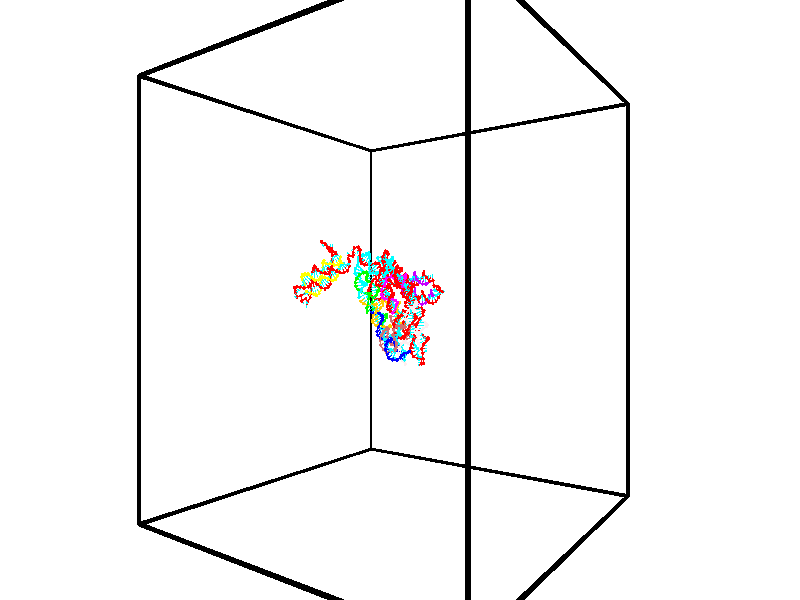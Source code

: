 // switches for output
#declare DRAW_BASES = 1; // possible values are 0, 1; only relevant for DNA ribbons
#declare DRAW_BASES_TYPE = 3; // possible values are 1, 2, 3; only relevant for DNA ribbons
#declare DRAW_FOG = 0; // set to 1 to enable fog

#include "colors.inc"

#include "transforms.inc"
background { rgb <1, 1, 1>}

#default {
   normal{
       ripples 0.25
       frequency 0.20
       turbulence 0.2
       lambda 5
   }
	finish {
		phong 0.1
		phong_size 40.
	}
}

// original window dimensions: 1024x640


// camera settings

camera {
	sky <-0, 1, 0>
	up <-0, 1, 0>
	right 1.6 * <0.581683, 0, 0.813415>
	location <-54.4937, 30, 90.4225>
	look_at <30, 30, 30>
	direction <84.4937, 0, -60.4225>
	angle 67.0682
}


# declare cpy_camera_pos = <-54.4937, 30, 90.4225>;
# if (DRAW_FOG = 1)
fog {
	fog_type 2
	up vnormalize(cpy_camera_pos)
	color rgbt<1,1,1,0.3>
	distance 1e-5
	fog_alt 3e-3
	fog_offset 48
}
# end


// LIGHTS

# declare lum = 6;
global_settings {
	ambient_light rgb lum * <0.05, 0.05, 0.05>
	max_trace_level 15
}# declare cpy_direct_light_amount = 0.25;
light_source
{	1000 * <0.231732, -1, 1.3951>,
	rgb lum * cpy_direct_light_amount
	parallel
}

light_source
{	1000 * <-0.231732, 1, -1.3951>,
	rgb lum * cpy_direct_light_amount
	parallel
}

// strand 0

// nucleotide -1

// particle -1
sphere {
	<43.124382, 32.745045, 23.341444> 0.250000
	pigment { color rgbt <1,0,0,0> }
	no_shadow
}
cylinder {
	<43.244576, 32.419910, 23.141842>,  <43.316692, 32.224831, 23.022081>, 0.100000
	pigment { color rgbt <1,0,0,0> }
	no_shadow
}
cylinder {
	<43.244576, 32.419910, 23.141842>,  <43.124382, 32.745045, 23.341444>, 0.100000
	pigment { color rgbt <1,0,0,0> }
	no_shadow
}

// particle -1
sphere {
	<43.244576, 32.419910, 23.141842> 0.100000
	pigment { color rgbt <1,0,0,0> }
	no_shadow
}
sphere {
	0, 1
	scale<0.080000,0.200000,0.300000>
	matrix <-0.784459, -0.508208, 0.355455,
		-0.542526, 0.284643, -0.790344,
		0.300481, -0.812836, -0.499007,
		43.334721, 32.176060, 22.992140>
	pigment { color rgbt <0,1,1,0> }
	no_shadow
}
cylinder {
	<42.510582, 32.420506, 23.466829>,  <43.124382, 32.745045, 23.341444>, 0.130000
	pigment { color rgbt <1,0,0,0> }
	no_shadow
}

// nucleotide -1

// particle -1
sphere {
	<42.510582, 32.420506, 23.466829> 0.250000
	pigment { color rgbt <1,0,0,0> }
	no_shadow
}
cylinder {
	<42.750160, 32.155239, 23.287281>,  <42.893906, 31.996080, 23.179552>, 0.100000
	pigment { color rgbt <1,0,0,0> }
	no_shadow
}
cylinder {
	<42.750160, 32.155239, 23.287281>,  <42.510582, 32.420506, 23.466829>, 0.100000
	pigment { color rgbt <1,0,0,0> }
	no_shadow
}

// particle -1
sphere {
	<42.750160, 32.155239, 23.287281> 0.100000
	pigment { color rgbt <1,0,0,0> }
	no_shadow
}
sphere {
	0, 1
	scale<0.080000,0.200000,0.300000>
	matrix <-0.680638, -0.716899, 0.150957,
		-0.421903, 0.215102, -0.880755,
		0.598941, -0.663164, -0.448868,
		42.929844, 31.956289, 23.152620>
	pigment { color rgbt <0,1,1,0> }
	no_shadow
}
cylinder {
	<42.250751, 31.991385, 22.912773>,  <42.510582, 32.420506, 23.466829>, 0.130000
	pigment { color rgbt <1,0,0,0> }
	no_shadow
}

// nucleotide -1

// particle -1
sphere {
	<42.250751, 31.991385, 22.912773> 0.250000
	pigment { color rgbt <1,0,0,0> }
	no_shadow
}
cylinder {
	<42.520763, 31.765518, 23.102715>,  <42.682770, 31.629999, 23.216679>, 0.100000
	pigment { color rgbt <1,0,0,0> }
	no_shadow
}
cylinder {
	<42.520763, 31.765518, 23.102715>,  <42.250751, 31.991385, 22.912773>, 0.100000
	pigment { color rgbt <1,0,0,0> }
	no_shadow
}

// particle -1
sphere {
	<42.520763, 31.765518, 23.102715> 0.100000
	pigment { color rgbt <1,0,0,0> }
	no_shadow
}
sphere {
	0, 1
	scale<0.080000,0.200000,0.300000>
	matrix <-0.681867, -0.723272, 0.109249,
		0.281760, -0.397533, -0.873258,
		0.675033, -0.564664, 0.474854,
		42.723274, 31.596119, 23.245171>
	pigment { color rgbt <0,1,1,0> }
	no_shadow
}
cylinder {
	<41.486435, 31.739536, 23.146935>,  <42.250751, 31.991385, 22.912773>, 0.130000
	pigment { color rgbt <1,0,0,0> }
	no_shadow
}

// nucleotide -1

// particle -1
sphere {
	<41.486435, 31.739536, 23.146935> 0.250000
	pigment { color rgbt <1,0,0,0> }
	no_shadow
}
cylinder {
	<41.222908, 32.006931, 23.284969>,  <41.064793, 32.167370, 23.367790>, 0.100000
	pigment { color rgbt <1,0,0,0> }
	no_shadow
}
cylinder {
	<41.222908, 32.006931, 23.284969>,  <41.486435, 31.739536, 23.146935>, 0.100000
	pigment { color rgbt <1,0,0,0> }
	no_shadow
}

// particle -1
sphere {
	<41.222908, 32.006931, 23.284969> 0.100000
	pigment { color rgbt <1,0,0,0> }
	no_shadow
}
sphere {
	0, 1
	scale<0.080000,0.200000,0.300000>
	matrix <-0.589247, -0.173353, -0.789137,
		-0.467708, -0.723236, 0.508113,
		-0.658815, 0.668490, 0.345086,
		41.025265, 32.207478, 23.388494>
	pigment { color rgbt <0,1,1,0> }
	no_shadow
}
cylinder {
	<41.704788, 32.362366, 23.426018>,  <41.486435, 31.739536, 23.146935>, 0.130000
	pigment { color rgbt <1,0,0,0> }
	no_shadow
}

// nucleotide -1

// particle -1
sphere {
	<41.704788, 32.362366, 23.426018> 0.250000
	pigment { color rgbt <1,0,0,0> }
	no_shadow
}
cylinder {
	<41.339405, 32.505871, 23.502842>,  <41.120174, 32.591976, 23.548937>, 0.100000
	pigment { color rgbt <1,0,0,0> }
	no_shadow
}
cylinder {
	<41.339405, 32.505871, 23.502842>,  <41.704788, 32.362366, 23.426018>, 0.100000
	pigment { color rgbt <1,0,0,0> }
	no_shadow
}

// particle -1
sphere {
	<41.339405, 32.505871, 23.502842> 0.100000
	pigment { color rgbt <1,0,0,0> }
	no_shadow
}
sphere {
	0, 1
	scale<0.080000,0.200000,0.300000>
	matrix <-0.156777, -0.745786, 0.647475,
		0.375529, 0.561328, 0.737488,
		-0.913454, 0.358767, 0.192062,
		41.065369, 32.613503, 23.560461>
	pigment { color rgbt <0,1,1,0> }
	no_shadow
}
cylinder {
	<41.567760, 32.461647, 24.174101>,  <41.704788, 32.362366, 23.426018>, 0.130000
	pigment { color rgbt <1,0,0,0> }
	no_shadow
}

// nucleotide -1

// particle -1
sphere {
	<41.567760, 32.461647, 24.174101> 0.250000
	pigment { color rgbt <1,0,0,0> }
	no_shadow
}
cylinder {
	<41.207848, 32.429493, 24.002552>,  <40.991901, 32.410202, 23.899624>, 0.100000
	pigment { color rgbt <1,0,0,0> }
	no_shadow
}
cylinder {
	<41.207848, 32.429493, 24.002552>,  <41.567760, 32.461647, 24.174101>, 0.100000
	pigment { color rgbt <1,0,0,0> }
	no_shadow
}

// particle -1
sphere {
	<41.207848, 32.429493, 24.002552> 0.100000
	pigment { color rgbt <1,0,0,0> }
	no_shadow
}
sphere {
	0, 1
	scale<0.080000,0.200000,0.300000>
	matrix <-0.331263, -0.513885, 0.791320,
		-0.284000, 0.854085, 0.435756,
		-0.899783, -0.080385, -0.428870,
		40.937912, 32.405376, 23.873892>
	pigment { color rgbt <0,1,1,0> }
	no_shadow
}
cylinder {
	<40.989044, 32.608536, 24.642097>,  <41.567760, 32.461647, 24.174101>, 0.130000
	pigment { color rgbt <1,0,0,0> }
	no_shadow
}

// nucleotide -1

// particle -1
sphere {
	<40.989044, 32.608536, 24.642097> 0.250000
	pigment { color rgbt <1,0,0,0> }
	no_shadow
}
cylinder {
	<40.832973, 32.364014, 24.366688>,  <40.739330, 32.217300, 24.201443>, 0.100000
	pigment { color rgbt <1,0,0,0> }
	no_shadow
}
cylinder {
	<40.832973, 32.364014, 24.366688>,  <40.989044, 32.608536, 24.642097>, 0.100000
	pigment { color rgbt <1,0,0,0> }
	no_shadow
}

// particle -1
sphere {
	<40.832973, 32.364014, 24.366688> 0.100000
	pigment { color rgbt <1,0,0,0> }
	no_shadow
}
sphere {
	0, 1
	scale<0.080000,0.200000,0.300000>
	matrix <-0.415460, -0.550447, 0.724155,
		-0.821677, 0.568603, -0.039201,
		-0.390179, -0.611308, -0.688522,
		40.715919, 32.180622, 24.160131>
	pigment { color rgbt <0,1,1,0> }
	no_shadow
}
cylinder {
	<40.380013, 32.470287, 24.882887>,  <40.989044, 32.608536, 24.642097>, 0.130000
	pigment { color rgbt <1,0,0,0> }
	no_shadow
}

// nucleotide -1

// particle -1
sphere {
	<40.380013, 32.470287, 24.882887> 0.250000
	pigment { color rgbt <1,0,0,0> }
	no_shadow
}
cylinder {
	<40.403393, 32.192150, 24.596367>,  <40.417419, 32.025269, 24.424454>, 0.100000
	pigment { color rgbt <1,0,0,0> }
	no_shadow
}
cylinder {
	<40.403393, 32.192150, 24.596367>,  <40.380013, 32.470287, 24.882887>, 0.100000
	pigment { color rgbt <1,0,0,0> }
	no_shadow
}

// particle -1
sphere {
	<40.403393, 32.192150, 24.596367> 0.100000
	pigment { color rgbt <1,0,0,0> }
	no_shadow
}
sphere {
	0, 1
	scale<0.080000,0.200000,0.300000>
	matrix <-0.345379, -0.687302, 0.639007,
		-0.936641, 0.210047, -0.280327,
		0.058447, -0.695339, -0.716301,
		40.420925, 31.983549, 24.381477>
	pigment { color rgbt <0,1,1,0> }
	no_shadow
}
cylinder {
	<39.691456, 32.150146, 24.800915>,  <40.380013, 32.470287, 24.882887>, 0.130000
	pigment { color rgbt <1,0,0,0> }
	no_shadow
}

// nucleotide -1

// particle -1
sphere {
	<39.691456, 32.150146, 24.800915> 0.250000
	pigment { color rgbt <1,0,0,0> }
	no_shadow
}
cylinder {
	<39.944004, 31.874081, 24.659470>,  <40.095535, 31.708441, 24.574602>, 0.100000
	pigment { color rgbt <1,0,0,0> }
	no_shadow
}
cylinder {
	<39.944004, 31.874081, 24.659470>,  <39.691456, 32.150146, 24.800915>, 0.100000
	pigment { color rgbt <1,0,0,0> }
	no_shadow
}

// particle -1
sphere {
	<39.944004, 31.874081, 24.659470> 0.100000
	pigment { color rgbt <1,0,0,0> }
	no_shadow
}
sphere {
	0, 1
	scale<0.080000,0.200000,0.300000>
	matrix <-0.263508, -0.619798, 0.739198,
		-0.729334, -0.373532, -0.573189,
		0.631375, -0.690162, -0.353611,
		40.133415, 31.667032, 24.553387>
	pigment { color rgbt <0,1,1,0> }
	no_shadow
}
cylinder {
	<39.387737, 31.537378, 24.960108>,  <39.691456, 32.150146, 24.800915>, 0.130000
	pigment { color rgbt <1,0,0,0> }
	no_shadow
}

// nucleotide -1

// particle -1
sphere {
	<39.387737, 31.537378, 24.960108> 0.250000
	pigment { color rgbt <1,0,0,0> }
	no_shadow
}
cylinder {
	<39.763172, 31.409142, 24.909084>,  <39.988434, 31.332199, 24.878469>, 0.100000
	pigment { color rgbt <1,0,0,0> }
	no_shadow
}
cylinder {
	<39.763172, 31.409142, 24.909084>,  <39.387737, 31.537378, 24.960108>, 0.100000
	pigment { color rgbt <1,0,0,0> }
	no_shadow
}

// particle -1
sphere {
	<39.763172, 31.409142, 24.909084> 0.100000
	pigment { color rgbt <1,0,0,0> }
	no_shadow
}
sphere {
	0, 1
	scale<0.080000,0.200000,0.300000>
	matrix <-0.095833, -0.597372, 0.796218,
		-0.331462, -0.735097, -0.591410,
		0.938589, -0.320593, -0.127560,
		40.044750, 31.312963, 24.870817>
	pigment { color rgbt <0,1,1,0> }
	no_shadow
}
cylinder {
	<39.383488, 30.839655, 25.040966>,  <39.387737, 31.537378, 24.960108>, 0.130000
	pigment { color rgbt <1,0,0,0> }
	no_shadow
}

// nucleotide -1

// particle -1
sphere {
	<39.383488, 30.839655, 25.040966> 0.250000
	pigment { color rgbt <1,0,0,0> }
	no_shadow
}
cylinder {
	<39.761253, 30.945015, 25.119656>,  <39.987915, 31.008230, 25.166868>, 0.100000
	pigment { color rgbt <1,0,0,0> }
	no_shadow
}
cylinder {
	<39.761253, 30.945015, 25.119656>,  <39.383488, 30.839655, 25.040966>, 0.100000
	pigment { color rgbt <1,0,0,0> }
	no_shadow
}

// particle -1
sphere {
	<39.761253, 30.945015, 25.119656> 0.100000
	pigment { color rgbt <1,0,0,0> }
	no_shadow
}
sphere {
	0, 1
	scale<0.080000,0.200000,0.300000>
	matrix <-0.003290, -0.590788, 0.806820,
		0.328736, -0.762621, -0.557084,
		0.944416, 0.263398, 0.196722,
		40.044579, 31.024035, 25.178673>
	pigment { color rgbt <0,1,1,0> }
	no_shadow
}
cylinder {
	<39.704418, 30.215446, 25.247919>,  <39.383488, 30.839655, 25.040966>, 0.130000
	pigment { color rgbt <1,0,0,0> }
	no_shadow
}

// nucleotide -1

// particle -1
sphere {
	<39.704418, 30.215446, 25.247919> 0.250000
	pigment { color rgbt <1,0,0,0> }
	no_shadow
}
cylinder {
	<39.917412, 30.528877, 25.375965>,  <40.045208, 30.716936, 25.452793>, 0.100000
	pigment { color rgbt <1,0,0,0> }
	no_shadow
}
cylinder {
	<39.917412, 30.528877, 25.375965>,  <39.704418, 30.215446, 25.247919>, 0.100000
	pigment { color rgbt <1,0,0,0> }
	no_shadow
}

// particle -1
sphere {
	<39.917412, 30.528877, 25.375965> 0.100000
	pigment { color rgbt <1,0,0,0> }
	no_shadow
}
sphere {
	0, 1
	scale<0.080000,0.200000,0.300000>
	matrix <0.035661, -0.398622, 0.916422,
		0.845691, -0.476560, -0.240201,
		0.532480, 0.783576, 0.320117,
		40.077156, 30.763950, 25.472000>
	pigment { color rgbt <0,1,1,0> }
	no_shadow
}
cylinder {
	<40.272884, 29.901041, 25.548836>,  <39.704418, 30.215446, 25.247919>, 0.130000
	pigment { color rgbt <1,0,0,0> }
	no_shadow
}

// nucleotide -1

// particle -1
sphere {
	<40.272884, 29.901041, 25.548836> 0.250000
	pigment { color rgbt <1,0,0,0> }
	no_shadow
}
cylinder {
	<40.254955, 30.273273, 25.694168>,  <40.244198, 30.496613, 25.781368>, 0.100000
	pigment { color rgbt <1,0,0,0> }
	no_shadow
}
cylinder {
	<40.254955, 30.273273, 25.694168>,  <40.272884, 29.901041, 25.548836>, 0.100000
	pigment { color rgbt <1,0,0,0> }
	no_shadow
}

// particle -1
sphere {
	<40.254955, 30.273273, 25.694168> 0.100000
	pigment { color rgbt <1,0,0,0> }
	no_shadow
}
sphere {
	0, 1
	scale<0.080000,0.200000,0.300000>
	matrix <0.053541, -0.360937, 0.931052,
		0.997559, 0.061181, -0.033648,
		-0.044819, 0.930581, 0.363332,
		40.241508, 30.552448, 25.803167>
	pigment { color rgbt <0,1,1,0> }
	no_shadow
}
cylinder {
	<40.741108, 29.895351, 26.127619>,  <40.272884, 29.901041, 25.548836>, 0.130000
	pigment { color rgbt <1,0,0,0> }
	no_shadow
}

// nucleotide -1

// particle -1
sphere {
	<40.741108, 29.895351, 26.127619> 0.250000
	pigment { color rgbt <1,0,0,0> }
	no_shadow
}
cylinder {
	<40.549427, 30.236248, 26.211567>,  <40.434418, 30.440786, 26.261936>, 0.100000
	pigment { color rgbt <1,0,0,0> }
	no_shadow
}
cylinder {
	<40.549427, 30.236248, 26.211567>,  <40.741108, 29.895351, 26.127619>, 0.100000
	pigment { color rgbt <1,0,0,0> }
	no_shadow
}

// particle -1
sphere {
	<40.549427, 30.236248, 26.211567> 0.100000
	pigment { color rgbt <1,0,0,0> }
	no_shadow
}
sphere {
	0, 1
	scale<0.080000,0.200000,0.300000>
	matrix <0.105474, -0.181466, 0.977725,
		0.871342, 0.490667, -0.002930,
		-0.479205, 0.852242, 0.209872,
		40.405666, 30.491920, 26.274529>
	pigment { color rgbt <0,1,1,0> }
	no_shadow
}
cylinder {
	<41.122414, 30.373362, 26.522839>,  <40.741108, 29.895351, 26.127619>, 0.130000
	pigment { color rgbt <1,0,0,0> }
	no_shadow
}

// nucleotide -1

// particle -1
sphere {
	<41.122414, 30.373362, 26.522839> 0.250000
	pigment { color rgbt <1,0,0,0> }
	no_shadow
}
cylinder {
	<40.741184, 30.464684, 26.602367>,  <40.512447, 30.519478, 26.650084>, 0.100000
	pigment { color rgbt <1,0,0,0> }
	no_shadow
}
cylinder {
	<40.741184, 30.464684, 26.602367>,  <41.122414, 30.373362, 26.522839>, 0.100000
	pigment { color rgbt <1,0,0,0> }
	no_shadow
}

// particle -1
sphere {
	<40.741184, 30.464684, 26.602367> 0.100000
	pigment { color rgbt <1,0,0,0> }
	no_shadow
}
sphere {
	0, 1
	scale<0.080000,0.200000,0.300000>
	matrix <0.143341, -0.238151, 0.960592,
		0.266659, 0.944013, 0.194249,
		-0.953072, 0.228306, 0.198821,
		40.455261, 30.533175, 26.662014>
	pigment { color rgbt <0,1,1,0> }
	no_shadow
}
cylinder {
	<41.194275, 30.714884, 27.090420>,  <41.122414, 30.373362, 26.522839>, 0.130000
	pigment { color rgbt <1,0,0,0> }
	no_shadow
}

// nucleotide -1

// particle -1
sphere {
	<41.194275, 30.714884, 27.090420> 0.250000
	pigment { color rgbt <1,0,0,0> }
	no_shadow
}
cylinder {
	<40.808449, 30.610081, 27.077984>,  <40.576954, 30.547199, 27.070522>, 0.100000
	pigment { color rgbt <1,0,0,0> }
	no_shadow
}
cylinder {
	<40.808449, 30.610081, 27.077984>,  <41.194275, 30.714884, 27.090420>, 0.100000
	pigment { color rgbt <1,0,0,0> }
	no_shadow
}

// particle -1
sphere {
	<40.808449, 30.610081, 27.077984> 0.100000
	pigment { color rgbt <1,0,0,0> }
	no_shadow
}
sphere {
	0, 1
	scale<0.080000,0.200000,0.300000>
	matrix <0.002716, -0.127692, 0.991810,
		-0.263831, 0.956581, 0.123879,
		-0.964565, -0.262006, -0.031091,
		40.519081, 30.531479, 27.068657>
	pigment { color rgbt <0,1,1,0> }
	no_shadow
}
cylinder {
	<40.863266, 31.114777, 27.520601>,  <41.194275, 30.714884, 27.090420>, 0.130000
	pigment { color rgbt <1,0,0,0> }
	no_shadow
}

// nucleotide -1

// particle -1
sphere {
	<40.863266, 31.114777, 27.520601> 0.250000
	pigment { color rgbt <1,0,0,0> }
	no_shadow
}
cylinder {
	<40.620895, 30.797352, 27.498306>,  <40.475471, 30.606895, 27.484930>, 0.100000
	pigment { color rgbt <1,0,0,0> }
	no_shadow
}
cylinder {
	<40.620895, 30.797352, 27.498306>,  <40.863266, 31.114777, 27.520601>, 0.100000
	pigment { color rgbt <1,0,0,0> }
	no_shadow
}

// particle -1
sphere {
	<40.620895, 30.797352, 27.498306> 0.100000
	pigment { color rgbt <1,0,0,0> }
	no_shadow
}
sphere {
	0, 1
	scale<0.080000,0.200000,0.300000>
	matrix <-0.091270, -0.000255, 0.995826,
		-0.790266, 0.608486, -0.072274,
		-0.605928, -0.793564, -0.055738,
		40.439117, 30.559282, 27.481585>
	pigment { color rgbt <0,1,1,0> }
	no_shadow
}
cylinder {
	<40.188465, 31.334492, 27.860689>,  <40.863266, 31.114777, 27.520601>, 0.130000
	pigment { color rgbt <1,0,0,0> }
	no_shadow
}

// nucleotide -1

// particle -1
sphere {
	<40.188465, 31.334492, 27.860689> 0.250000
	pigment { color rgbt <1,0,0,0> }
	no_shadow
}
cylinder {
	<40.220737, 30.935810, 27.857372>,  <40.240101, 30.696600, 27.855381>, 0.100000
	pigment { color rgbt <1,0,0,0> }
	no_shadow
}
cylinder {
	<40.220737, 30.935810, 27.857372>,  <40.188465, 31.334492, 27.860689>, 0.100000
	pigment { color rgbt <1,0,0,0> }
	no_shadow
}

// particle -1
sphere {
	<40.220737, 30.935810, 27.857372> 0.100000
	pigment { color rgbt <1,0,0,0> }
	no_shadow
}
sphere {
	0, 1
	scale<0.080000,0.200000,0.300000>
	matrix <0.059237, -0.003511, 0.998238,
		-0.994978, -0.081031, 0.058759,
		0.080682, -0.996706, -0.008293,
		40.244942, 30.636799, 27.854885>
	pigment { color rgbt <0,1,1,0> }
	no_shadow
}
cylinder {
	<39.737411, 31.129702, 28.299900>,  <40.188465, 31.334492, 27.860689>, 0.130000
	pigment { color rgbt <1,0,0,0> }
	no_shadow
}

// nucleotide -1

// particle -1
sphere {
	<39.737411, 31.129702, 28.299900> 0.250000
	pigment { color rgbt <1,0,0,0> }
	no_shadow
}
cylinder {
	<39.978271, 30.811352, 28.274601>,  <40.122787, 30.620342, 28.259422>, 0.100000
	pigment { color rgbt <1,0,0,0> }
	no_shadow
}
cylinder {
	<39.978271, 30.811352, 28.274601>,  <39.737411, 31.129702, 28.299900>, 0.100000
	pigment { color rgbt <1,0,0,0> }
	no_shadow
}

// particle -1
sphere {
	<39.978271, 30.811352, 28.274601> 0.100000
	pigment { color rgbt <1,0,0,0> }
	no_shadow
}
sphere {
	0, 1
	scale<0.080000,0.200000,0.300000>
	matrix <0.014228, -0.068507, 0.997549,
		-0.798257, -0.601573, -0.029928,
		0.602149, -0.795875, -0.063246,
		40.158916, 30.572590, 28.255627>
	pigment { color rgbt <0,1,1,0> }
	no_shadow
}
cylinder {
	<39.479542, 30.621441, 28.831070>,  <39.737411, 31.129702, 28.299900>, 0.130000
	pigment { color rgbt <1,0,0,0> }
	no_shadow
}

// nucleotide -1

// particle -1
sphere {
	<39.479542, 30.621441, 28.831070> 0.250000
	pigment { color rgbt <1,0,0,0> }
	no_shadow
}
cylinder {
	<39.842354, 30.476395, 28.745468>,  <40.060043, 30.389366, 28.694107>, 0.100000
	pigment { color rgbt <1,0,0,0> }
	no_shadow
}
cylinder {
	<39.842354, 30.476395, 28.745468>,  <39.479542, 30.621441, 28.831070>, 0.100000
	pigment { color rgbt <1,0,0,0> }
	no_shadow
}

// particle -1
sphere {
	<39.842354, 30.476395, 28.745468> 0.100000
	pigment { color rgbt <1,0,0,0> }
	no_shadow
}
sphere {
	0, 1
	scale<0.080000,0.200000,0.300000>
	matrix <0.132511, -0.236591, 0.962531,
		-0.399663, -0.901406, -0.166546,
		0.907034, -0.362619, -0.214003,
		40.114464, 30.367609, 28.681267>
	pigment { color rgbt <0,1,1,0> }
	no_shadow
}
cylinder {
	<39.531315, 30.080923, 29.241488>,  <39.479542, 30.621441, 28.831070>, 0.130000
	pigment { color rgbt <1,0,0,0> }
	no_shadow
}

// nucleotide -1

// particle -1
sphere {
	<39.531315, 30.080923, 29.241488> 0.250000
	pigment { color rgbt <1,0,0,0> }
	no_shadow
}
cylinder {
	<39.907837, 30.186752, 29.157639>,  <40.133751, 30.250250, 29.107330>, 0.100000
	pigment { color rgbt <1,0,0,0> }
	no_shadow
}
cylinder {
	<39.907837, 30.186752, 29.157639>,  <39.531315, 30.080923, 29.241488>, 0.100000
	pigment { color rgbt <1,0,0,0> }
	no_shadow
}

// particle -1
sphere {
	<39.907837, 30.186752, 29.157639> 0.100000
	pigment { color rgbt <1,0,0,0> }
	no_shadow
}
sphere {
	0, 1
	scale<0.080000,0.200000,0.300000>
	matrix <0.246676, -0.115271, 0.962218,
		0.230416, -0.957451, -0.173770,
		0.941307, 0.264575, -0.209620,
		40.190228, 30.266125, 29.094753>
	pigment { color rgbt <0,1,1,0> }
	no_shadow
}
cylinder {
	<39.884071, 29.634668, 29.482824>,  <39.531315, 30.080923, 29.241488>, 0.130000
	pigment { color rgbt <1,0,0,0> }
	no_shadow
}

// nucleotide -1

// particle -1
sphere {
	<39.884071, 29.634668, 29.482824> 0.250000
	pigment { color rgbt <1,0,0,0> }
	no_shadow
}
cylinder {
	<40.146034, 29.936710, 29.470707>,  <40.303211, 30.117935, 29.463436>, 0.100000
	pigment { color rgbt <1,0,0,0> }
	no_shadow
}
cylinder {
	<40.146034, 29.936710, 29.470707>,  <39.884071, 29.634668, 29.482824>, 0.100000
	pigment { color rgbt <1,0,0,0> }
	no_shadow
}

// particle -1
sphere {
	<40.146034, 29.936710, 29.470707> 0.100000
	pigment { color rgbt <1,0,0,0> }
	no_shadow
}
sphere {
	0, 1
	scale<0.080000,0.200000,0.300000>
	matrix <0.133151, -0.075836, 0.988190,
		0.743888, -0.651205, -0.150208,
		0.654905, 0.755103, -0.030296,
		40.342506, 30.163240, 29.461618>
	pigment { color rgbt <0,1,1,0> }
	no_shadow
}
cylinder {
	<40.391418, 29.474522, 30.017525>,  <39.884071, 29.634668, 29.482824>, 0.130000
	pigment { color rgbt <1,0,0,0> }
	no_shadow
}

// nucleotide -1

// particle -1
sphere {
	<40.391418, 29.474522, 30.017525> 0.250000
	pigment { color rgbt <1,0,0,0> }
	no_shadow
}
cylinder {
	<40.435349, 29.867203, 29.955307>,  <40.461708, 30.102812, 29.917976>, 0.100000
	pigment { color rgbt <1,0,0,0> }
	no_shadow
}
cylinder {
	<40.435349, 29.867203, 29.955307>,  <40.391418, 29.474522, 30.017525>, 0.100000
	pigment { color rgbt <1,0,0,0> }
	no_shadow
}

// particle -1
sphere {
	<40.435349, 29.867203, 29.955307> 0.100000
	pigment { color rgbt <1,0,0,0> }
	no_shadow
}
sphere {
	0, 1
	scale<0.080000,0.200000,0.300000>
	matrix <0.169168, 0.135748, 0.976194,
		0.979449, -0.133526, -0.151164,
		0.109828, 0.981704, -0.155547,
		40.468296, 30.161715, 29.908644>
	pigment { color rgbt <0,1,1,0> }
	no_shadow
}
cylinder {
	<40.867794, 29.730574, 30.502270>,  <40.391418, 29.474522, 30.017525>, 0.130000
	pigment { color rgbt <1,0,0,0> }
	no_shadow
}

// nucleotide -1

// particle -1
sphere {
	<40.867794, 29.730574, 30.502270> 0.250000
	pigment { color rgbt <1,0,0,0> }
	no_shadow
}
cylinder {
	<40.696960, 30.066853, 30.369106>,  <40.594460, 30.268620, 30.289209>, 0.100000
	pigment { color rgbt <1,0,0,0> }
	no_shadow
}
cylinder {
	<40.696960, 30.066853, 30.369106>,  <40.867794, 29.730574, 30.502270>, 0.100000
	pigment { color rgbt <1,0,0,0> }
	no_shadow
}

// particle -1
sphere {
	<40.696960, 30.066853, 30.369106> 0.100000
	pigment { color rgbt <1,0,0,0> }
	no_shadow
}
sphere {
	0, 1
	scale<0.080000,0.200000,0.300000>
	matrix <-0.074615, 0.334150, 0.939562,
		0.901127, 0.426113, -0.079982,
		-0.427086, 0.840697, -0.332907,
		40.568836, 30.319061, 30.269234>
	pigment { color rgbt <0,1,1,0> }
	no_shadow
}
cylinder {
	<41.248161, 30.385696, 30.802233>,  <40.867794, 29.730574, 30.502270>, 0.130000
	pigment { color rgbt <1,0,0,0> }
	no_shadow
}

// nucleotide -1

// particle -1
sphere {
	<41.248161, 30.385696, 30.802233> 0.250000
	pigment { color rgbt <1,0,0,0> }
	no_shadow
}
cylinder {
	<40.877995, 30.504776, 30.708439>,  <40.655895, 30.576223, 30.652163>, 0.100000
	pigment { color rgbt <1,0,0,0> }
	no_shadow
}
cylinder {
	<40.877995, 30.504776, 30.708439>,  <41.248161, 30.385696, 30.802233>, 0.100000
	pigment { color rgbt <1,0,0,0> }
	no_shadow
}

// particle -1
sphere {
	<40.877995, 30.504776, 30.708439> 0.100000
	pigment { color rgbt <1,0,0,0> }
	no_shadow
}
sphere {
	0, 1
	scale<0.080000,0.200000,0.300000>
	matrix <-0.092617, 0.422325, 0.901700,
		0.367464, 0.856164, -0.363254,
		-0.925415, 0.297699, -0.234485,
		40.600368, 30.594086, 30.638094>
	pigment { color rgbt <0,1,1,0> }
	no_shadow
}
cylinder {
	<41.192818, 30.955473, 31.169651>,  <41.248161, 30.385696, 30.802233>, 0.130000
	pigment { color rgbt <1,0,0,0> }
	no_shadow
}

// nucleotide -1

// particle -1
sphere {
	<41.192818, 30.955473, 31.169651> 0.250000
	pigment { color rgbt <1,0,0,0> }
	no_shadow
}
cylinder {
	<40.802002, 30.907330, 31.099319>,  <40.567513, 30.878443, 31.057119>, 0.100000
	pigment { color rgbt <1,0,0,0> }
	no_shadow
}
cylinder {
	<40.802002, 30.907330, 31.099319>,  <41.192818, 30.955473, 31.169651>, 0.100000
	pigment { color rgbt <1,0,0,0> }
	no_shadow
}

// particle -1
sphere {
	<40.802002, 30.907330, 31.099319> 0.100000
	pigment { color rgbt <1,0,0,0> }
	no_shadow
}
sphere {
	0, 1
	scale<0.080000,0.200000,0.300000>
	matrix <-0.205837, 0.319802, 0.924856,
		-0.055083, 0.939809, -0.337231,
		-0.977035, -0.120359, -0.175831,
		40.508892, 30.871222, 31.046570>
	pigment { color rgbt <0,1,1,0> }
	no_shadow
}
cylinder {
	<40.802780, 31.575409, 31.412380>,  <41.192818, 30.955473, 31.169651>, 0.130000
	pigment { color rgbt <1,0,0,0> }
	no_shadow
}

// nucleotide -1

// particle -1
sphere {
	<40.802780, 31.575409, 31.412380> 0.250000
	pigment { color rgbt <1,0,0,0> }
	no_shadow
}
cylinder {
	<40.551258, 31.264786, 31.428185>,  <40.400345, 31.078413, 31.437668>, 0.100000
	pigment { color rgbt <1,0,0,0> }
	no_shadow
}
cylinder {
	<40.551258, 31.264786, 31.428185>,  <40.802780, 31.575409, 31.412380>, 0.100000
	pigment { color rgbt <1,0,0,0> }
	no_shadow
}

// particle -1
sphere {
	<40.551258, 31.264786, 31.428185> 0.100000
	pigment { color rgbt <1,0,0,0> }
	no_shadow
}
sphere {
	0, 1
	scale<0.080000,0.200000,0.300000>
	matrix <-0.244726, 0.245886, 0.937896,
		-0.738045, 0.580087, -0.344659,
		-0.628808, -0.776556, 0.039513,
		40.362617, 31.031818, 31.440039>
	pigment { color rgbt <0,1,1,0> }
	no_shadow
}
cylinder {
	<40.035305, 31.876442, 31.605951>,  <40.802780, 31.575409, 31.412380>, 0.130000
	pigment { color rgbt <1,0,0,0> }
	no_shadow
}

// nucleotide -1

// particle -1
sphere {
	<40.035305, 31.876442, 31.605951> 0.250000
	pigment { color rgbt <1,0,0,0> }
	no_shadow
}
cylinder {
	<40.162476, 31.511070, 31.707592>,  <40.238777, 31.291847, 31.768578>, 0.100000
	pigment { color rgbt <1,0,0,0> }
	no_shadow
}
cylinder {
	<40.162476, 31.511070, 31.707592>,  <40.035305, 31.876442, 31.605951>, 0.100000
	pigment { color rgbt <1,0,0,0> }
	no_shadow
}

// particle -1
sphere {
	<40.162476, 31.511070, 31.707592> 0.100000
	pigment { color rgbt <1,0,0,0> }
	no_shadow
}
sphere {
	0, 1
	scale<0.080000,0.200000,0.300000>
	matrix <-0.037889, 0.255554, 0.966052,
		-0.947359, -0.316757, 0.046637,
		0.317923, -0.913431, 0.254103,
		40.257851, 31.237041, 31.783823>
	pigment { color rgbt <0,1,1,0> }
	no_shadow
}
cylinder {
	<39.578011, 31.529114, 32.094353>,  <40.035305, 31.876442, 31.605951>, 0.130000
	pigment { color rgbt <1,0,0,0> }
	no_shadow
}

// nucleotide -1

// particle -1
sphere {
	<39.578011, 31.529114, 32.094353> 0.250000
	pigment { color rgbt <1,0,0,0> }
	no_shadow
}
cylinder {
	<39.926441, 31.341061, 32.151196>,  <40.135502, 31.228228, 32.185303>, 0.100000
	pigment { color rgbt <1,0,0,0> }
	no_shadow
}
cylinder {
	<39.926441, 31.341061, 32.151196>,  <39.578011, 31.529114, 32.094353>, 0.100000
	pigment { color rgbt <1,0,0,0> }
	no_shadow
}

// particle -1
sphere {
	<39.926441, 31.341061, 32.151196> 0.100000
	pigment { color rgbt <1,0,0,0> }
	no_shadow
}
sphere {
	0, 1
	scale<0.080000,0.200000,0.300000>
	matrix <-0.116618, 0.083085, 0.989695,
		-0.477098, -0.878675, 0.017547,
		0.871079, -0.470135, 0.142109,
		40.187763, 31.200020, 32.193829>
	pigment { color rgbt <0,1,1,0> }
	no_shadow
}
cylinder {
	<39.424370, 31.242245, 32.725170>,  <39.578011, 31.529114, 32.094353>, 0.130000
	pigment { color rgbt <1,0,0,0> }
	no_shadow
}

// nucleotide -1

// particle -1
sphere {
	<39.424370, 31.242245, 32.725170> 0.250000
	pigment { color rgbt <1,0,0,0> }
	no_shadow
}
cylinder {
	<39.817307, 31.296589, 32.673721>,  <40.053070, 31.329195, 32.642853>, 0.100000
	pigment { color rgbt <1,0,0,0> }
	no_shadow
}
cylinder {
	<39.817307, 31.296589, 32.673721>,  <39.424370, 31.242245, 32.725170>, 0.100000
	pigment { color rgbt <1,0,0,0> }
	no_shadow
}

// particle -1
sphere {
	<39.817307, 31.296589, 32.673721> 0.100000
	pigment { color rgbt <1,0,0,0> }
	no_shadow
}
sphere {
	0, 1
	scale<0.080000,0.200000,0.300000>
	matrix <0.078799, 0.323072, 0.943088,
		0.169679, -0.936572, 0.306662,
		0.982344, 0.135858, -0.128619,
		40.112011, 31.337347, 32.635136>
	pigment { color rgbt <0,1,1,0> }
	no_shadow
}
cylinder {
	<38.986637, 31.802992, 32.403473>,  <39.424370, 31.242245, 32.725170>, 0.130000
	pigment { color rgbt <1,0,0,0> }
	no_shadow
}

// nucleotide -1

// particle -1
sphere {
	<38.986637, 31.802992, 32.403473> 0.250000
	pigment { color rgbt <1,0,0,0> }
	no_shadow
}
cylinder {
	<38.805450, 31.554111, 32.148071>,  <38.696739, 31.404783, 31.994829>, 0.100000
	pigment { color rgbt <1,0,0,0> }
	no_shadow
}
cylinder {
	<38.805450, 31.554111, 32.148071>,  <38.986637, 31.802992, 32.403473>, 0.100000
	pigment { color rgbt <1,0,0,0> }
	no_shadow
}

// particle -1
sphere {
	<38.805450, 31.554111, 32.148071> 0.100000
	pigment { color rgbt <1,0,0,0> }
	no_shadow
}
sphere {
	0, 1
	scale<0.080000,0.200000,0.300000>
	matrix <-0.854853, 0.099816, 0.509178,
		-0.253077, 0.776470, -0.577102,
		-0.452965, -0.622199, -0.638507,
		38.669559, 31.367453, 31.956520>
	pigment { color rgbt <0,1,1,0> }
	no_shadow
}
cylinder {
	<38.333672, 32.083447, 32.333637>,  <38.986637, 31.802992, 32.403473>, 0.130000
	pigment { color rgbt <1,0,0,0> }
	no_shadow
}

// nucleotide -1

// particle -1
sphere {
	<38.333672, 32.083447, 32.333637> 0.250000
	pigment { color rgbt <1,0,0,0> }
	no_shadow
}
cylinder {
	<38.284374, 31.716110, 32.183189>,  <38.254795, 31.495708, 32.092922>, 0.100000
	pigment { color rgbt <1,0,0,0> }
	no_shadow
}
cylinder {
	<38.284374, 31.716110, 32.183189>,  <38.333672, 32.083447, 32.333637>, 0.100000
	pigment { color rgbt <1,0,0,0> }
	no_shadow
}

// particle -1
sphere {
	<38.284374, 31.716110, 32.183189> 0.100000
	pigment { color rgbt <1,0,0,0> }
	no_shadow
}
sphere {
	0, 1
	scale<0.080000,0.200000,0.300000>
	matrix <-0.951805, 0.002127, 0.306698,
		-0.280853, 0.395788, -0.874342,
		-0.123247, -0.918340, -0.376115,
		38.247398, 31.440609, 32.070354>
	pigment { color rgbt <0,1,1,0> }
	no_shadow
}
cylinder {
	<37.864479, 32.186504, 31.864592>,  <38.333672, 32.083447, 32.333637>, 0.130000
	pigment { color rgbt <1,0,0,0> }
	no_shadow
}

// nucleotide -1

// particle -1
sphere {
	<37.864479, 32.186504, 31.864592> 0.250000
	pigment { color rgbt <1,0,0,0> }
	no_shadow
}
cylinder {
	<37.878391, 31.792580, 31.932625>,  <37.886738, 31.556225, 31.973444>, 0.100000
	pigment { color rgbt <1,0,0,0> }
	no_shadow
}
cylinder {
	<37.878391, 31.792580, 31.932625>,  <37.864479, 32.186504, 31.864592>, 0.100000
	pigment { color rgbt <1,0,0,0> }
	no_shadow
}

// particle -1
sphere {
	<37.878391, 31.792580, 31.932625> 0.100000
	pigment { color rgbt <1,0,0,0> }
	no_shadow
}
sphere {
	0, 1
	scale<0.080000,0.200000,0.300000>
	matrix <-0.999395, -0.034308, 0.005731,
		0.000191, -0.170180, -0.985413,
		0.034783, -0.984815, 0.170083,
		37.888824, 31.497135, 31.983650>
	pigment { color rgbt <0,1,1,0> }
	no_shadow
}
cylinder {
	<37.517616, 32.917881, 31.979120>,  <37.864479, 32.186504, 31.864592>, 0.130000
	pigment { color rgbt <1,0,0,0> }
	no_shadow
}

// nucleotide -1

// particle -1
sphere {
	<37.517616, 32.917881, 31.979120> 0.250000
	pigment { color rgbt <1,0,0,0> }
	no_shadow
}
cylinder {
	<37.369926, 33.289589, 31.983654>,  <37.281311, 33.512615, 31.986374>, 0.100000
	pigment { color rgbt <1,0,0,0> }
	no_shadow
}
cylinder {
	<37.369926, 33.289589, 31.983654>,  <37.517616, 32.917881, 31.979120>, 0.100000
	pigment { color rgbt <1,0,0,0> }
	no_shadow
}

// particle -1
sphere {
	<37.369926, 33.289589, 31.983654> 0.100000
	pigment { color rgbt <1,0,0,0> }
	no_shadow
}
sphere {
	0, 1
	scale<0.080000,0.200000,0.300000>
	matrix <-0.226886, -0.078311, -0.970768,
		-0.901218, -0.361005, 0.239753,
		-0.369227, 0.929270, 0.011332,
		37.259159, 33.568371, 31.987053>
	pigment { color rgbt <0,1,1,0> }
	no_shadow
}
cylinder {
	<37.005192, 32.854061, 31.527332>,  <37.517616, 32.917881, 31.979120>, 0.130000
	pigment { color rgbt <1,0,0,0> }
	no_shadow
}

// nucleotide -1

// particle -1
sphere {
	<37.005192, 32.854061, 31.527332> 0.250000
	pigment { color rgbt <1,0,0,0> }
	no_shadow
}
cylinder {
	<37.097759, 33.241264, 31.566124>,  <37.153297, 33.473587, 31.589399>, 0.100000
	pigment { color rgbt <1,0,0,0> }
	no_shadow
}
cylinder {
	<37.097759, 33.241264, 31.566124>,  <37.005192, 32.854061, 31.527332>, 0.100000
	pigment { color rgbt <1,0,0,0> }
	no_shadow
}

// particle -1
sphere {
	<37.097759, 33.241264, 31.566124> 0.100000
	pigment { color rgbt <1,0,0,0> }
	no_shadow
}
sphere {
	0, 1
	scale<0.080000,0.200000,0.300000>
	matrix <-0.156645, 0.135461, -0.978321,
		-0.960161, 0.211208, 0.182982,
		0.231416, 0.968009, 0.096980,
		37.167183, 33.531666, 31.595219>
	pigment { color rgbt <0,1,1,0> }
	no_shadow
}
cylinder {
	<36.441143, 33.334446, 31.200338>,  <37.005192, 32.854061, 31.527332>, 0.130000
	pigment { color rgbt <1,0,0,0> }
	no_shadow
}

// nucleotide -1

// particle -1
sphere {
	<36.441143, 33.334446, 31.200338> 0.250000
	pigment { color rgbt <1,0,0,0> }
	no_shadow
}
cylinder {
	<36.820812, 33.457497, 31.173698>,  <37.048615, 33.531326, 31.157715>, 0.100000
	pigment { color rgbt <1,0,0,0> }
	no_shadow
}
cylinder {
	<36.820812, 33.457497, 31.173698>,  <36.441143, 33.334446, 31.200338>, 0.100000
	pigment { color rgbt <1,0,0,0> }
	no_shadow
}

// particle -1
sphere {
	<36.820812, 33.457497, 31.173698> 0.100000
	pigment { color rgbt <1,0,0,0> }
	no_shadow
}
sphere {
	0, 1
	scale<0.080000,0.200000,0.300000>
	matrix <-0.064126, -0.018152, -0.997777,
		-0.308151, 0.951334, 0.002498,
		0.949174, 0.307626, -0.066599,
		37.105564, 33.549786, 31.153719>
	pigment { color rgbt <0,1,1,0> }
	no_shadow
}
cylinder {
	<36.470177, 33.875854, 30.664492>,  <36.441143, 33.334446, 31.200338>, 0.130000
	pigment { color rgbt <1,0,0,0> }
	no_shadow
}

// nucleotide -1

// particle -1
sphere {
	<36.470177, 33.875854, 30.664492> 0.250000
	pigment { color rgbt <1,0,0,0> }
	no_shadow
}
cylinder {
	<36.819328, 33.689125, 30.721287>,  <37.028820, 33.577087, 30.755363>, 0.100000
	pigment { color rgbt <1,0,0,0> }
	no_shadow
}
cylinder {
	<36.819328, 33.689125, 30.721287>,  <36.470177, 33.875854, 30.664492>, 0.100000
	pigment { color rgbt <1,0,0,0> }
	no_shadow
}

// particle -1
sphere {
	<36.819328, 33.689125, 30.721287> 0.100000
	pigment { color rgbt <1,0,0,0> }
	no_shadow
}
sphere {
	0, 1
	scale<0.080000,0.200000,0.300000>
	matrix <0.180909, 0.039372, -0.982711,
		0.453166, 0.883472, 0.118820,
		0.872876, -0.466827, 0.141986,
		37.081192, 33.549076, 30.763884>
	pigment { color rgbt <0,1,1,0> }
	no_shadow
}
cylinder {
	<36.997093, 34.281433, 30.341028>,  <36.470177, 33.875854, 30.664492>, 0.130000
	pigment { color rgbt <1,0,0,0> }
	no_shadow
}

// nucleotide -1

// particle -1
sphere {
	<36.997093, 34.281433, 30.341028> 0.250000
	pigment { color rgbt <1,0,0,0> }
	no_shadow
}
cylinder {
	<37.138580, 33.908409, 30.369911>,  <37.223473, 33.684593, 30.387241>, 0.100000
	pigment { color rgbt <1,0,0,0> }
	no_shadow
}
cylinder {
	<37.138580, 33.908409, 30.369911>,  <36.997093, 34.281433, 30.341028>, 0.100000
	pigment { color rgbt <1,0,0,0> }
	no_shadow
}

// particle -1
sphere {
	<37.138580, 33.908409, 30.369911> 0.100000
	pigment { color rgbt <1,0,0,0> }
	no_shadow
}
sphere {
	0, 1
	scale<0.080000,0.200000,0.300000>
	matrix <0.125833, -0.029050, -0.991626,
		0.926848, 0.359846, 0.107071,
		0.353722, -0.932560, 0.072206,
		37.244698, 33.628643, 30.391573>
	pigment { color rgbt <0,1,1,0> }
	no_shadow
}
cylinder {
	<37.522617, 34.317924, 29.972080>,  <36.997093, 34.281433, 30.341028>, 0.130000
	pigment { color rgbt <1,0,0,0> }
	no_shadow
}

// nucleotide -1

// particle -1
sphere {
	<37.522617, 34.317924, 29.972080> 0.250000
	pigment { color rgbt <1,0,0,0> }
	no_shadow
}
cylinder {
	<37.423519, 33.931133, 29.995983>,  <37.364059, 33.699059, 30.010324>, 0.100000
	pigment { color rgbt <1,0,0,0> }
	no_shadow
}
cylinder {
	<37.423519, 33.931133, 29.995983>,  <37.522617, 34.317924, 29.972080>, 0.100000
	pigment { color rgbt <1,0,0,0> }
	no_shadow
}

// particle -1
sphere {
	<37.423519, 33.931133, 29.995983> 0.100000
	pigment { color rgbt <1,0,0,0> }
	no_shadow
}
sphere {
	0, 1
	scale<0.080000,0.200000,0.300000>
	matrix <-0.049588, -0.048944, -0.997570,
		0.967556, -0.250105, -0.035825,
		-0.247743, -0.966981, 0.059758,
		37.349197, 33.641041, 30.013910>
	pigment { color rgbt <0,1,1,0> }
	no_shadow
}
cylinder {
	<37.927109, 33.999592, 29.482880>,  <37.522617, 34.317924, 29.972080>, 0.130000
	pigment { color rgbt <1,0,0,0> }
	no_shadow
}

// nucleotide -1

// particle -1
sphere {
	<37.927109, 33.999592, 29.482880> 0.250000
	pigment { color rgbt <1,0,0,0> }
	no_shadow
}
cylinder {
	<37.659386, 33.708862, 29.544537>,  <37.498753, 33.534424, 29.581532>, 0.100000
	pigment { color rgbt <1,0,0,0> }
	no_shadow
}
cylinder {
	<37.659386, 33.708862, 29.544537>,  <37.927109, 33.999592, 29.482880>, 0.100000
	pigment { color rgbt <1,0,0,0> }
	no_shadow
}

// particle -1
sphere {
	<37.659386, 33.708862, 29.544537> 0.100000
	pigment { color rgbt <1,0,0,0> }
	no_shadow
}
sphere {
	0, 1
	scale<0.080000,0.200000,0.300000>
	matrix <0.053694, -0.254239, -0.965650,
		0.741047, -0.638036, 0.209188,
		-0.669303, -0.726824, 0.154144,
		37.458595, 33.490814, 29.590780>
	pigment { color rgbt <0,1,1,0> }
	no_shadow
}
cylinder {
	<38.245880, 33.500118, 29.130886>,  <37.927109, 33.999592, 29.482880>, 0.130000
	pigment { color rgbt <1,0,0,0> }
	no_shadow
}

// nucleotide -1

// particle -1
sphere {
	<38.245880, 33.500118, 29.130886> 0.250000
	pigment { color rgbt <1,0,0,0> }
	no_shadow
}
cylinder {
	<37.860867, 33.404903, 29.182835>,  <37.629860, 33.347775, 29.214005>, 0.100000
	pigment { color rgbt <1,0,0,0> }
	no_shadow
}
cylinder {
	<37.860867, 33.404903, 29.182835>,  <38.245880, 33.500118, 29.130886>, 0.100000
	pigment { color rgbt <1,0,0,0> }
	no_shadow
}

// particle -1
sphere {
	<37.860867, 33.404903, 29.182835> 0.100000
	pigment { color rgbt <1,0,0,0> }
	no_shadow
}
sphere {
	0, 1
	scale<0.080000,0.200000,0.300000>
	matrix <-0.064219, -0.265206, -0.962051,
		0.263447, -0.934347, 0.239983,
		-0.962533, -0.238038, 0.129871,
		37.572105, 33.333492, 29.221796>
	pigment { color rgbt <0,1,1,0> }
	no_shadow
}
cylinder {
	<38.088837, 32.806259, 28.760418>,  <38.245880, 33.500118, 29.130886>, 0.130000
	pigment { color rgbt <1,0,0,0> }
	no_shadow
}

// nucleotide -1

// particle -1
sphere {
	<38.088837, 32.806259, 28.760418> 0.250000
	pigment { color rgbt <1,0,0,0> }
	no_shadow
}
cylinder {
	<37.729797, 32.980068, 28.790096>,  <37.514374, 33.084354, 28.807903>, 0.100000
	pigment { color rgbt <1,0,0,0> }
	no_shadow
}
cylinder {
	<37.729797, 32.980068, 28.790096>,  <38.088837, 32.806259, 28.760418>, 0.100000
	pigment { color rgbt <1,0,0,0> }
	no_shadow
}

// particle -1
sphere {
	<37.729797, 32.980068, 28.790096> 0.100000
	pigment { color rgbt <1,0,0,0> }
	no_shadow
}
sphere {
	0, 1
	scale<0.080000,0.200000,0.300000>
	matrix <-0.188784, -0.226826, -0.955464,
		-0.398344, -0.871629, 0.285630,
		-0.897599, 0.434525, 0.074195,
		37.460518, 33.110424, 28.812355>
	pigment { color rgbt <0,1,1,0> }
	no_shadow
}
cylinder {
	<37.663033, 32.354042, 28.462971>,  <38.088837, 32.806259, 28.760418>, 0.130000
	pigment { color rgbt <1,0,0,0> }
	no_shadow
}

// nucleotide -1

// particle -1
sphere {
	<37.663033, 32.354042, 28.462971> 0.250000
	pigment { color rgbt <1,0,0,0> }
	no_shadow
}
cylinder {
	<37.478481, 32.708652, 28.449139>,  <37.367748, 32.921421, 28.440840>, 0.100000
	pigment { color rgbt <1,0,0,0> }
	no_shadow
}
cylinder {
	<37.478481, 32.708652, 28.449139>,  <37.663033, 32.354042, 28.462971>, 0.100000
	pigment { color rgbt <1,0,0,0> }
	no_shadow
}

// particle -1
sphere {
	<37.478481, 32.708652, 28.449139> 0.100000
	pigment { color rgbt <1,0,0,0> }
	no_shadow
}
sphere {
	0, 1
	scale<0.080000,0.200000,0.300000>
	matrix <-0.195941, -0.139834, -0.970595,
		-0.865295, -0.441038, 0.238224,
		-0.461380, 0.886528, -0.034580,
		37.340069, 32.974609, 28.438765>
	pigment { color rgbt <0,1,1,0> }
	no_shadow
}
cylinder {
	<37.194908, 32.298355, 28.010231>,  <37.663033, 32.354042, 28.462971>, 0.130000
	pigment { color rgbt <1,0,0,0> }
	no_shadow
}

// nucleotide -1

// particle -1
sphere {
	<37.194908, 32.298355, 28.010231> 0.250000
	pigment { color rgbt <1,0,0,0> }
	no_shadow
}
cylinder {
	<37.228626, 32.696213, 28.034142>,  <37.248859, 32.934929, 28.048489>, 0.100000
	pigment { color rgbt <1,0,0,0> }
	no_shadow
}
cylinder {
	<37.228626, 32.696213, 28.034142>,  <37.194908, 32.298355, 28.010231>, 0.100000
	pigment { color rgbt <1,0,0,0> }
	no_shadow
}

// particle -1
sphere {
	<37.228626, 32.696213, 28.034142> 0.100000
	pigment { color rgbt <1,0,0,0> }
	no_shadow
}
sphere {
	0, 1
	scale<0.080000,0.200000,0.300000>
	matrix <-0.062728, 0.065170, -0.995900,
		-0.994464, 0.080204, 0.067886,
		0.084299, 0.994646, 0.059778,
		37.253918, 32.994606, 28.052074>
	pigment { color rgbt <0,1,1,0> }
	no_shadow
}
cylinder {
	<36.558933, 32.527473, 27.660280>,  <37.194908, 32.298355, 28.010231>, 0.130000
	pigment { color rgbt <1,0,0,0> }
	no_shadow
}

// nucleotide -1

// particle -1
sphere {
	<36.558933, 32.527473, 27.660280> 0.250000
	pigment { color rgbt <1,0,0,0> }
	no_shadow
}
cylinder {
	<36.828907, 32.822220, 27.644791>,  <36.990891, 32.999069, 27.635496>, 0.100000
	pigment { color rgbt <1,0,0,0> }
	no_shadow
}
cylinder {
	<36.828907, 32.822220, 27.644791>,  <36.558933, 32.527473, 27.660280>, 0.100000
	pigment { color rgbt <1,0,0,0> }
	no_shadow
}

// particle -1
sphere {
	<36.828907, 32.822220, 27.644791> 0.100000
	pigment { color rgbt <1,0,0,0> }
	no_shadow
}
sphere {
	0, 1
	scale<0.080000,0.200000,0.300000>
	matrix <-0.038654, -0.017102, -0.999106,
		-0.736869, 0.675823, 0.016940,
		0.674930, 0.736865, -0.038725,
		37.031387, 33.043278, 27.633173>
	pigment { color rgbt <0,1,1,0> }
	no_shadow
}
cylinder {
	<36.375134, 32.901951, 27.057423>,  <36.558933, 32.527473, 27.660280>, 0.130000
	pigment { color rgbt <1,0,0,0> }
	no_shadow
}

// nucleotide -1

// particle -1
sphere {
	<36.375134, 32.901951, 27.057423> 0.250000
	pigment { color rgbt <1,0,0,0> }
	no_shadow
}
cylinder {
	<36.747883, 33.032135, 27.121525>,  <36.971535, 33.110245, 27.159986>, 0.100000
	pigment { color rgbt <1,0,0,0> }
	no_shadow
}
cylinder {
	<36.747883, 33.032135, 27.121525>,  <36.375134, 32.901951, 27.057423>, 0.100000
	pigment { color rgbt <1,0,0,0> }
	no_shadow
}

// particle -1
sphere {
	<36.747883, 33.032135, 27.121525> 0.100000
	pigment { color rgbt <1,0,0,0> }
	no_shadow
}
sphere {
	0, 1
	scale<0.080000,0.200000,0.300000>
	matrix <0.120843, 0.138037, -0.983027,
		-0.342060, 0.935425, 0.089304,
		0.931876, 0.325462, 0.160257,
		37.027447, 33.129772, 27.169601>
	pigment { color rgbt <0,1,1,0> }
	no_shadow
}
cylinder {
	<36.485775, 33.523991, 26.722954>,  <36.375134, 32.901951, 27.057423>, 0.130000
	pigment { color rgbt <1,0,0,0> }
	no_shadow
}

// nucleotide -1

// particle -1
sphere {
	<36.485775, 33.523991, 26.722954> 0.250000
	pigment { color rgbt <1,0,0,0> }
	no_shadow
}
cylinder {
	<36.848518, 33.359581, 26.760204>,  <37.066162, 33.260937, 26.782555>, 0.100000
	pigment { color rgbt <1,0,0,0> }
	no_shadow
}
cylinder {
	<36.848518, 33.359581, 26.760204>,  <36.485775, 33.523991, 26.722954>, 0.100000
	pigment { color rgbt <1,0,0,0> }
	no_shadow
}

// particle -1
sphere {
	<36.848518, 33.359581, 26.760204> 0.100000
	pigment { color rgbt <1,0,0,0> }
	no_shadow
}
sphere {
	0, 1
	scale<0.080000,0.200000,0.300000>
	matrix <0.123816, 0.048621, -0.991113,
		0.402844, 0.910327, 0.094984,
		0.906855, -0.411025, 0.093126,
		37.120575, 33.236275, 26.788141>
	pigment { color rgbt <0,1,1,0> }
	no_shadow
}
cylinder {
	<36.855625, 33.862888, 26.122925>,  <36.485775, 33.523991, 26.722954>, 0.130000
	pigment { color rgbt <1,0,0,0> }
	no_shadow
}

// nucleotide -1

// particle -1
sphere {
	<36.855625, 33.862888, 26.122925> 0.250000
	pigment { color rgbt <1,0,0,0> }
	no_shadow
}
cylinder {
	<37.084667, 33.553001, 26.230213>,  <37.222092, 33.367069, 26.294586>, 0.100000
	pigment { color rgbt <1,0,0,0> }
	no_shadow
}
cylinder {
	<37.084667, 33.553001, 26.230213>,  <36.855625, 33.862888, 26.122925>, 0.100000
	pigment { color rgbt <1,0,0,0> }
	no_shadow
}

// particle -1
sphere {
	<37.084667, 33.553001, 26.230213> 0.100000
	pigment { color rgbt <1,0,0,0> }
	no_shadow
}
sphere {
	0, 1
	scale<0.080000,0.200000,0.300000>
	matrix <0.248597, -0.147690, -0.957281,
		0.781235, 0.614819, 0.108024,
		0.572601, -0.774716, 0.268223,
		37.256447, 33.320587, 26.310680>
	pigment { color rgbt <0,1,1,0> }
	no_shadow
}
cylinder {
	<37.518917, 34.025211, 25.867874>,  <36.855625, 33.862888, 26.122925>, 0.130000
	pigment { color rgbt <1,0,0,0> }
	no_shadow
}

// nucleotide -1

// particle -1
sphere {
	<37.518917, 34.025211, 25.867874> 0.250000
	pigment { color rgbt <1,0,0,0> }
	no_shadow
}
cylinder {
	<37.479046, 33.627514, 25.883625>,  <37.455124, 33.388897, 25.893076>, 0.100000
	pigment { color rgbt <1,0,0,0> }
	no_shadow
}
cylinder {
	<37.479046, 33.627514, 25.883625>,  <37.518917, 34.025211, 25.867874>, 0.100000
	pigment { color rgbt <1,0,0,0> }
	no_shadow
}

// particle -1
sphere {
	<37.479046, 33.627514, 25.883625> 0.100000
	pigment { color rgbt <1,0,0,0> }
	no_shadow
}
sphere {
	0, 1
	scale<0.080000,0.200000,0.300000>
	matrix <0.408476, -0.076973, -0.909518,
		0.907310, -0.074577, 0.413796,
		-0.099680, -0.994240, 0.039376,
		37.449142, 33.329243, 25.895437>
	pigment { color rgbt <0,1,1,0> }
	no_shadow
}
cylinder {
	<38.114590, 33.879578, 25.747398>,  <37.518917, 34.025211, 25.867874>, 0.130000
	pigment { color rgbt <1,0,0,0> }
	no_shadow
}

// nucleotide -1

// particle -1
sphere {
	<38.114590, 33.879578, 25.747398> 0.250000
	pigment { color rgbt <1,0,0,0> }
	no_shadow
}
cylinder {
	<37.913013, 33.543594, 25.666893>,  <37.792068, 33.342003, 25.618589>, 0.100000
	pigment { color rgbt <1,0,0,0> }
	no_shadow
}
cylinder {
	<37.913013, 33.543594, 25.666893>,  <38.114590, 33.879578, 25.747398>, 0.100000
	pigment { color rgbt <1,0,0,0> }
	no_shadow
}

// particle -1
sphere {
	<37.913013, 33.543594, 25.666893> 0.100000
	pigment { color rgbt <1,0,0,0> }
	no_shadow
}
sphere {
	0, 1
	scale<0.080000,0.200000,0.300000>
	matrix <0.409233, -0.026992, -0.912031,
		0.760639, -0.541974, 0.357342,
		-0.503942, -0.839962, -0.201263,
		37.761829, 33.291607, 25.606514>
	pigment { color rgbt <0,1,1,0> }
	no_shadow
}
cylinder {
	<38.598717, 33.445087, 25.429602>,  <38.114590, 33.879578, 25.747398>, 0.130000
	pigment { color rgbt <1,0,0,0> }
	no_shadow
}

// nucleotide -1

// particle -1
sphere {
	<38.598717, 33.445087, 25.429602> 0.250000
	pigment { color rgbt <1,0,0,0> }
	no_shadow
}
cylinder {
	<38.244972, 33.298409, 25.314060>,  <38.032726, 33.210400, 25.244736>, 0.100000
	pigment { color rgbt <1,0,0,0> }
	no_shadow
}
cylinder {
	<38.244972, 33.298409, 25.314060>,  <38.598717, 33.445087, 25.429602>, 0.100000
	pigment { color rgbt <1,0,0,0> }
	no_shadow
}

// particle -1
sphere {
	<38.244972, 33.298409, 25.314060> 0.100000
	pigment { color rgbt <1,0,0,0> }
	no_shadow
}
sphere {
	0, 1
	scale<0.080000,0.200000,0.300000>
	matrix <0.382929, -0.216006, -0.898169,
		0.266961, -0.904917, 0.331446,
		-0.884363, -0.366696, -0.288854,
		37.979664, 33.188400, 25.227404>
	pigment { color rgbt <0,1,1,0> }
	no_shadow
}
cylinder {
	<38.812489, 32.813774, 25.151979>,  <38.598717, 33.445087, 25.429602>, 0.130000
	pigment { color rgbt <1,0,0,0> }
	no_shadow
}

// nucleotide -1

// particle -1
sphere {
	<38.812489, 32.813774, 25.151979> 0.250000
	pigment { color rgbt <1,0,0,0> }
	no_shadow
}
cylinder {
	<38.445992, 32.891880, 25.012047>,  <38.226093, 32.938744, 24.928087>, 0.100000
	pigment { color rgbt <1,0,0,0> }
	no_shadow
}
cylinder {
	<38.445992, 32.891880, 25.012047>,  <38.812489, 32.813774, 25.151979>, 0.100000
	pigment { color rgbt <1,0,0,0> }
	no_shadow
}

// particle -1
sphere {
	<38.445992, 32.891880, 25.012047> 0.100000
	pigment { color rgbt <1,0,0,0> }
	no_shadow
}
sphere {
	0, 1
	scale<0.080000,0.200000,0.300000>
	matrix <0.302306, -0.236045, -0.923523,
		-0.262908, -0.951921, 0.157243,
		-0.916237, 0.195266, -0.349829,
		38.171120, 32.950459, 24.907099>
	pigment { color rgbt <0,1,1,0> }
	no_shadow
}
cylinder {
	<38.761425, 32.349583, 24.549179>,  <38.812489, 32.813774, 25.151979>, 0.130000
	pigment { color rgbt <1,0,0,0> }
	no_shadow
}

// nucleotide -1

// particle -1
sphere {
	<38.761425, 32.349583, 24.549179> 0.250000
	pigment { color rgbt <1,0,0,0> }
	no_shadow
}
cylinder {
	<38.466202, 32.611477, 24.483952>,  <38.289066, 32.768612, 24.444815>, 0.100000
	pigment { color rgbt <1,0,0,0> }
	no_shadow
}
cylinder {
	<38.466202, 32.611477, 24.483952>,  <38.761425, 32.349583, 24.549179>, 0.100000
	pigment { color rgbt <1,0,0,0> }
	no_shadow
}

// particle -1
sphere {
	<38.466202, 32.611477, 24.483952> 0.100000
	pigment { color rgbt <1,0,0,0> }
	no_shadow
}
sphere {
	0, 1
	scale<0.080000,0.200000,0.300000>
	matrix <0.134216, -0.094390, -0.986446,
		-0.661250, -0.749945, -0.018209,
		-0.738061, 0.654731, -0.163070,
		38.244781, 32.807896, 24.435030>
	pigment { color rgbt <0,1,1,0> }
	no_shadow
}
cylinder {
	<38.409885, 32.037029, 24.088165>,  <38.761425, 32.349583, 24.549179>, 0.130000
	pigment { color rgbt <1,0,0,0> }
	no_shadow
}

// nucleotide -1

// particle -1
sphere {
	<38.409885, 32.037029, 24.088165> 0.250000
	pigment { color rgbt <1,0,0,0> }
	no_shadow
}
cylinder {
	<38.330952, 32.427898, 24.056709>,  <38.283592, 32.662422, 24.037836>, 0.100000
	pigment { color rgbt <1,0,0,0> }
	no_shadow
}
cylinder {
	<38.330952, 32.427898, 24.056709>,  <38.409885, 32.037029, 24.088165>, 0.100000
	pigment { color rgbt <1,0,0,0> }
	no_shadow
}

// particle -1
sphere {
	<38.330952, 32.427898, 24.056709> 0.100000
	pigment { color rgbt <1,0,0,0> }
	no_shadow
}
sphere {
	0, 1
	scale<0.080000,0.200000,0.300000>
	matrix <0.096933, -0.060375, -0.993458,
		-0.975532, -0.203666, -0.082807,
		-0.197334, 0.977177, -0.078640,
		38.271751, 32.721050, 24.033117>
	pigment { color rgbt <0,1,1,0> }
	no_shadow
}
cylinder {
	<37.897213, 31.990118, 23.703444>,  <38.409885, 32.037029, 24.088165>, 0.130000
	pigment { color rgbt <1,0,0,0> }
	no_shadow
}

// nucleotide -1

// particle -1
sphere {
	<37.897213, 31.990118, 23.703444> 0.250000
	pigment { color rgbt <1,0,0,0> }
	no_shadow
}
cylinder {
	<38.059101, 32.352337, 23.652546>,  <38.156235, 32.569668, 23.622007>, 0.100000
	pigment { color rgbt <1,0,0,0> }
	no_shadow
}
cylinder {
	<38.059101, 32.352337, 23.652546>,  <37.897213, 31.990118, 23.703444>, 0.100000
	pigment { color rgbt <1,0,0,0> }
	no_shadow
}

// particle -1
sphere {
	<38.059101, 32.352337, 23.652546> 0.100000
	pigment { color rgbt <1,0,0,0> }
	no_shadow
}
sphere {
	0, 1
	scale<0.080000,0.200000,0.300000>
	matrix <0.068250, -0.168671, -0.983307,
		-0.911891, 0.389277, -0.130068,
		0.404718, 0.905546, -0.127242,
		38.180515, 32.624001, 23.614374>
	pigment { color rgbt <0,1,1,0> }
	no_shadow
}
cylinder {
	<37.653667, 32.331257, 23.129942>,  <37.897213, 31.990118, 23.703444>, 0.130000
	pigment { color rgbt <1,0,0,0> }
	no_shadow
}

// nucleotide -1

// particle -1
sphere {
	<37.653667, 32.331257, 23.129942> 0.250000
	pigment { color rgbt <1,0,0,0> }
	no_shadow
}
cylinder {
	<38.008263, 32.512581, 23.167133>,  <38.221020, 32.621376, 23.189447>, 0.100000
	pigment { color rgbt <1,0,0,0> }
	no_shadow
}
cylinder {
	<38.008263, 32.512581, 23.167133>,  <37.653667, 32.331257, 23.129942>, 0.100000
	pigment { color rgbt <1,0,0,0> }
	no_shadow
}

// particle -1
sphere {
	<38.008263, 32.512581, 23.167133> 0.100000
	pigment { color rgbt <1,0,0,0> }
	no_shadow
}
sphere {
	0, 1
	scale<0.080000,0.200000,0.300000>
	matrix <0.175404, -0.143240, -0.974021,
		-0.428215, 0.879768, -0.206493,
		0.886491, 0.453310, 0.092977,
		38.274208, 32.648575, 23.195026>
	pigment { color rgbt <0,1,1,0> }
	no_shadow
}
cylinder {
	<37.731033, 32.619919, 22.521822>,  <37.653667, 32.331257, 23.129942>, 0.130000
	pigment { color rgbt <1,0,0,0> }
	no_shadow
}

// nucleotide -1

// particle -1
sphere {
	<37.731033, 32.619919, 22.521822> 0.250000
	pigment { color rgbt <1,0,0,0> }
	no_shadow
}
cylinder {
	<38.098721, 32.659382, 22.674301>,  <38.319332, 32.683060, 22.765789>, 0.100000
	pigment { color rgbt <1,0,0,0> }
	no_shadow
}
cylinder {
	<38.098721, 32.659382, 22.674301>,  <37.731033, 32.619919, 22.521822>, 0.100000
	pigment { color rgbt <1,0,0,0> }
	no_shadow
}

// particle -1
sphere {
	<38.098721, 32.659382, 22.674301> 0.100000
	pigment { color rgbt <1,0,0,0> }
	no_shadow
}
sphere {
	0, 1
	scale<0.080000,0.200000,0.300000>
	matrix <0.382832, -0.450376, -0.806598,
		0.092104, 0.887371, -0.451762,
		0.919215, 0.098658, 0.381196,
		38.374485, 32.688980, 22.788660>
	pigment { color rgbt <0,1,1,0> }
	no_shadow
}
cylinder {
	<38.057785, 32.946896, 22.091152>,  <37.731033, 32.619919, 22.521822>, 0.130000
	pigment { color rgbt <1,0,0,0> }
	no_shadow
}

// nucleotide -1

// particle -1
sphere {
	<38.057785, 32.946896, 22.091152> 0.250000
	pigment { color rgbt <1,0,0,0> }
	no_shadow
}
cylinder {
	<38.330299, 32.714169, 22.268841>,  <38.493809, 32.574532, 22.375454>, 0.100000
	pigment { color rgbt <1,0,0,0> }
	no_shadow
}
cylinder {
	<38.330299, 32.714169, 22.268841>,  <38.057785, 32.946896, 22.091152>, 0.100000
	pigment { color rgbt <1,0,0,0> }
	no_shadow
}

// particle -1
sphere {
	<38.330299, 32.714169, 22.268841> 0.100000
	pigment { color rgbt <1,0,0,0> }
	no_shadow
}
sphere {
	0, 1
	scale<0.080000,0.200000,0.300000>
	matrix <0.352140, -0.271526, -0.895696,
		0.641750, 0.766656, 0.019894,
		0.681289, -0.581818, 0.444222,
		38.534687, 32.539623, 22.402107>
	pigment { color rgbt <0,1,1,0> }
	no_shadow
}
cylinder {
	<37.266376, 33.114838, 22.121695>,  <38.057785, 32.946896, 22.091152>, 0.130000
	pigment { color rgbt <1,0,0,0> }
	no_shadow
}

// nucleotide -1

// particle -1
sphere {
	<37.266376, 33.114838, 22.121695> 0.250000
	pigment { color rgbt <1,0,0,0> }
	no_shadow
}
cylinder {
	<37.210602, 32.841572, 22.408424>,  <37.177135, 32.677612, 22.580462>, 0.100000
	pigment { color rgbt <1,0,0,0> }
	no_shadow
}
cylinder {
	<37.210602, 32.841572, 22.408424>,  <37.266376, 33.114838, 22.121695>, 0.100000
	pigment { color rgbt <1,0,0,0> }
	no_shadow
}

// particle -1
sphere {
	<37.210602, 32.841572, 22.408424> 0.100000
	pigment { color rgbt <1,0,0,0> }
	no_shadow
}
sphere {
	0, 1
	scale<0.080000,0.200000,0.300000>
	matrix <-0.138688, -0.703288, -0.697246,
		0.980471, -0.196637, 0.003317,
		-0.139437, -0.683169, 0.716824,
		37.168770, 32.636620, 22.623472>
	pigment { color rgbt <0,1,1,0> }
	no_shadow
}
cylinder {
	<37.465149, 33.824055, 21.861525>,  <37.266376, 33.114838, 22.121695>, 0.130000
	pigment { color rgbt <1,0,0,0> }
	no_shadow
}

// nucleotide -1

// particle -1
sphere {
	<37.465149, 33.824055, 21.861525> 0.250000
	pigment { color rgbt <1,0,0,0> }
	no_shadow
}
cylinder {
	<37.139771, 33.783150, 21.632492>,  <36.944542, 33.758606, 21.495073>, 0.100000
	pigment { color rgbt <1,0,0,0> }
	no_shadow
}
cylinder {
	<37.139771, 33.783150, 21.632492>,  <37.465149, 33.824055, 21.861525>, 0.100000
	pigment { color rgbt <1,0,0,0> }
	no_shadow
}

// particle -1
sphere {
	<37.139771, 33.783150, 21.632492> 0.100000
	pigment { color rgbt <1,0,0,0> }
	no_shadow
}
sphere {
	0, 1
	scale<0.080000,0.200000,0.300000>
	matrix <-0.475984, 0.682806, 0.554270,
		0.334282, 0.723408, -0.604100,
		-0.813446, -0.102260, -0.572580,
		36.895737, 33.752472, 21.460718>
	pigment { color rgbt <0,1,1,0> }
	no_shadow
}
cylinder {
	<37.164066, 34.545574, 21.748535>,  <37.465149, 33.824055, 21.861525>, 0.130000
	pigment { color rgbt <1,0,0,0> }
	no_shadow
}

// nucleotide -1

// particle -1
sphere {
	<37.164066, 34.545574, 21.748535> 0.250000
	pigment { color rgbt <1,0,0,0> }
	no_shadow
}
cylinder {
	<36.858894, 34.306984, 21.648815>,  <36.675789, 34.163830, 21.588984>, 0.100000
	pigment { color rgbt <1,0,0,0> }
	no_shadow
}
cylinder {
	<36.858894, 34.306984, 21.648815>,  <37.164066, 34.545574, 21.748535>, 0.100000
	pigment { color rgbt <1,0,0,0> }
	no_shadow
}

// particle -1
sphere {
	<36.858894, 34.306984, 21.648815> 0.100000
	pigment { color rgbt <1,0,0,0> }
	no_shadow
}
sphere {
	0, 1
	scale<0.080000,0.200000,0.300000>
	matrix <-0.600140, 0.510108, 0.616134,
		-0.240339, 0.619683, -0.747148,
		-0.762934, -0.596474, -0.249298,
		36.630013, 34.128040, 21.574026>
	pigment { color rgbt <0,1,1,0> }
	no_shadow
}
cylinder {
	<36.551506, 34.896488, 21.443369>,  <37.164066, 34.545574, 21.748535>, 0.130000
	pigment { color rgbt <1,0,0,0> }
	no_shadow
}

// nucleotide -1

// particle -1
sphere {
	<36.551506, 34.896488, 21.443369> 0.250000
	pigment { color rgbt <1,0,0,0> }
	no_shadow
}
cylinder {
	<36.490391, 34.585423, 21.687302>,  <36.453724, 34.398781, 21.833660>, 0.100000
	pigment { color rgbt <1,0,0,0> }
	no_shadow
}
cylinder {
	<36.490391, 34.585423, 21.687302>,  <36.551506, 34.896488, 21.443369>, 0.100000
	pigment { color rgbt <1,0,0,0> }
	no_shadow
}

// particle -1
sphere {
	<36.490391, 34.585423, 21.687302> 0.100000
	pigment { color rgbt <1,0,0,0> }
	no_shadow
}
sphere {
	0, 1
	scale<0.080000,0.200000,0.300000>
	matrix <-0.476868, 0.598495, 0.643739,
		-0.865594, -0.192456, -0.462284,
		-0.152783, -0.777666, 0.609831,
		36.444557, 34.352123, 21.870251>
	pigment { color rgbt <0,1,1,0> }
	no_shadow
}
cylinder {
	<35.801865, 34.635891, 21.491568>,  <36.551506, 34.896488, 21.443369>, 0.130000
	pigment { color rgbt <1,0,0,0> }
	no_shadow
}

// nucleotide -1

// particle -1
sphere {
	<35.801865, 34.635891, 21.491568> 0.250000
	pigment { color rgbt <1,0,0,0> }
	no_shadow
}
cylinder {
	<36.014225, 34.602142, 21.828857>,  <36.141640, 34.581894, 22.031231>, 0.100000
	pigment { color rgbt <1,0,0,0> }
	no_shadow
}
cylinder {
	<36.014225, 34.602142, 21.828857>,  <35.801865, 34.635891, 21.491568>, 0.100000
	pigment { color rgbt <1,0,0,0> }
	no_shadow
}

// particle -1
sphere {
	<36.014225, 34.602142, 21.828857> 0.100000
	pigment { color rgbt <1,0,0,0> }
	no_shadow
}
sphere {
	0, 1
	scale<0.080000,0.200000,0.300000>
	matrix <-0.548680, 0.724089, 0.417906,
		-0.645831, -0.684526, 0.338123,
		0.530898, -0.084375, 0.843225,
		36.173496, 34.576828, 22.081825>
	pigment { color rgbt <0,1,1,0> }
	no_shadow
}
cylinder {
	<35.339638, 34.849598, 22.051159>,  <35.801865, 34.635891, 21.491568>, 0.130000
	pigment { color rgbt <1,0,0,0> }
	no_shadow
}

// nucleotide -1

// particle -1
sphere {
	<35.339638, 34.849598, 22.051159> 0.250000
	pigment { color rgbt <1,0,0,0> }
	no_shadow
}
cylinder {
	<35.511326, 34.957558, 22.395931>,  <35.614338, 35.022331, 22.602795>, 0.100000
	pigment { color rgbt <1,0,0,0> }
	no_shadow
}
cylinder {
	<35.511326, 34.957558, 22.395931>,  <35.339638, 34.849598, 22.051159>, 0.100000
	pigment { color rgbt <1,0,0,0> }
	no_shadow
}

// particle -1
sphere {
	<35.511326, 34.957558, 22.395931> 0.100000
	pigment { color rgbt <1,0,0,0> }
	no_shadow
}
sphere {
	0, 1
	scale<0.080000,0.200000,0.300000>
	matrix <-0.247110, -0.882805, 0.399489,
		0.868737, -0.384462, -0.312226,
		0.429223, 0.269897, 0.861930,
		35.640091, 35.038528, 22.654510>
	pigment { color rgbt <0,1,1,0> }
	no_shadow
}
cylinder {
	<35.762814, 34.269707, 22.177744>,  <35.339638, 34.849598, 22.051159>, 0.130000
	pigment { color rgbt <1,0,0,0> }
	no_shadow
}

// nucleotide -1

// particle -1
sphere {
	<35.762814, 34.269707, 22.177744> 0.250000
	pigment { color rgbt <1,0,0,0> }
	no_shadow
}
cylinder {
	<35.642326, 34.464672, 22.505573>,  <35.570034, 34.581650, 22.702271>, 0.100000
	pigment { color rgbt <1,0,0,0> }
	no_shadow
}
cylinder {
	<35.642326, 34.464672, 22.505573>,  <35.762814, 34.269707, 22.177744>, 0.100000
	pigment { color rgbt <1,0,0,0> }
	no_shadow
}

// particle -1
sphere {
	<35.642326, 34.464672, 22.505573> 0.100000
	pigment { color rgbt <1,0,0,0> }
	no_shadow
}
sphere {
	0, 1
	scale<0.080000,0.200000,0.300000>
	matrix <-0.368682, -0.852180, 0.371300,
		0.879399, -0.190320, 0.436391,
		-0.301217, 0.487410, 0.819573,
		35.551960, 34.610893, 22.751446>
	pigment { color rgbt <0,1,1,0> }
	no_shadow
}
cylinder {
	<36.035244, 33.920341, 22.738295>,  <35.762814, 34.269707, 22.177744>, 0.130000
	pigment { color rgbt <1,0,0,0> }
	no_shadow
}

// nucleotide -1

// particle -1
sphere {
	<36.035244, 33.920341, 22.738295> 0.250000
	pigment { color rgbt <1,0,0,0> }
	no_shadow
}
cylinder {
	<35.710773, 34.113903, 22.869644>,  <35.516090, 34.230038, 22.948454>, 0.100000
	pigment { color rgbt <1,0,0,0> }
	no_shadow
}
cylinder {
	<35.710773, 34.113903, 22.869644>,  <36.035244, 33.920341, 22.738295>, 0.100000
	pigment { color rgbt <1,0,0,0> }
	no_shadow
}

// particle -1
sphere {
	<35.710773, 34.113903, 22.869644> 0.100000
	pigment { color rgbt <1,0,0,0> }
	no_shadow
}
sphere {
	0, 1
	scale<0.080000,0.200000,0.300000>
	matrix <-0.322208, -0.838423, 0.439579,
		0.488029, 0.250772, 0.836027,
		-0.811178, 0.483902, 0.328374,
		35.467419, 34.259075, 22.968157>
	pigment { color rgbt <0,1,1,0> }
	no_shadow
}
cylinder {
	<35.848408, 33.524128, 23.212286>,  <36.035244, 33.920341, 22.738295>, 0.130000
	pigment { color rgbt <1,0,0,0> }
	no_shadow
}

// nucleotide -1

// particle -1
sphere {
	<35.848408, 33.524128, 23.212286> 0.250000
	pigment { color rgbt <1,0,0,0> }
	no_shadow
}
cylinder {
	<35.516815, 33.736893, 23.143158>,  <35.317860, 33.864552, 23.101681>, 0.100000
	pigment { color rgbt <1,0,0,0> }
	no_shadow
}
cylinder {
	<35.516815, 33.736893, 23.143158>,  <35.848408, 33.524128, 23.212286>, 0.100000
	pigment { color rgbt <1,0,0,0> }
	no_shadow
}

// particle -1
sphere {
	<35.516815, 33.736893, 23.143158> 0.100000
	pigment { color rgbt <1,0,0,0> }
	no_shadow
}
sphere {
	0, 1
	scale<0.080000,0.200000,0.300000>
	matrix <-0.559280, -0.787575, 0.258711,
		0.001503, 0.311119, 0.950370,
		-0.828977, 0.531912, -0.172819,
		35.268124, 33.896465, 23.091312>
	pigment { color rgbt <0,1,1,0> }
	no_shadow
}
cylinder {
	<35.444527, 33.154137, 23.706898>,  <35.848408, 33.524128, 23.212286>, 0.130000
	pigment { color rgbt <1,0,0,0> }
	no_shadow
}

// nucleotide -1

// particle -1
sphere {
	<35.444527, 33.154137, 23.706898> 0.250000
	pigment { color rgbt <1,0,0,0> }
	no_shadow
}
cylinder {
	<35.203995, 33.366703, 23.468239>,  <35.059673, 33.494244, 23.325043>, 0.100000
	pigment { color rgbt <1,0,0,0> }
	no_shadow
}
cylinder {
	<35.203995, 33.366703, 23.468239>,  <35.444527, 33.154137, 23.706898>, 0.100000
	pigment { color rgbt <1,0,0,0> }
	no_shadow
}

// particle -1
sphere {
	<35.203995, 33.366703, 23.468239> 0.100000
	pigment { color rgbt <1,0,0,0> }
	no_shadow
}
sphere {
	0, 1
	scale<0.080000,0.200000,0.300000>
	matrix <-0.753939, -0.624623, 0.203524,
		-0.264525, 0.572223, 0.776265,
		-0.601334, 0.531419, -0.596649,
		35.023594, 33.526131, 23.289244>
	pigment { color rgbt <0,1,1,0> }
	no_shadow
}
cylinder {
	<34.834877, 33.354137, 24.101852>,  <35.444527, 33.154137, 23.706898>, 0.130000
	pigment { color rgbt <1,0,0,0> }
	no_shadow
}

// nucleotide -1

// particle -1
sphere {
	<34.834877, 33.354137, 24.101852> 0.250000
	pigment { color rgbt <1,0,0,0> }
	no_shadow
}
cylinder {
	<34.738056, 33.357292, 23.713760>,  <34.679966, 33.359184, 23.480906>, 0.100000
	pigment { color rgbt <1,0,0,0> }
	no_shadow
}
cylinder {
	<34.738056, 33.357292, 23.713760>,  <34.834877, 33.354137, 24.101852>, 0.100000
	pigment { color rgbt <1,0,0,0> }
	no_shadow
}

// particle -1
sphere {
	<34.738056, 33.357292, 23.713760> 0.100000
	pigment { color rgbt <1,0,0,0> }
	no_shadow
}
sphere {
	0, 1
	scale<0.080000,0.200000,0.300000>
	matrix <-0.778542, -0.598343, 0.189361,
		-0.579037, 0.801201, 0.150973,
		-0.242050, 0.007891, -0.970232,
		34.665440, 33.359661, 23.422691>
	pigment { color rgbt <0,1,1,0> }
	no_shadow
}
cylinder {
	<34.142929, 33.677807, 23.954563>,  <34.834877, 33.354137, 24.101852>, 0.130000
	pigment { color rgbt <1,0,0,0> }
	no_shadow
}

// nucleotide -1

// particle -1
sphere {
	<34.142929, 33.677807, 23.954563> 0.250000
	pigment { color rgbt <1,0,0,0> }
	no_shadow
}
cylinder {
	<34.212223, 33.429104, 23.649036>,  <34.253799, 33.279884, 23.465721>, 0.100000
	pigment { color rgbt <1,0,0,0> }
	no_shadow
}
cylinder {
	<34.212223, 33.429104, 23.649036>,  <34.142929, 33.677807, 23.954563>, 0.100000
	pigment { color rgbt <1,0,0,0> }
	no_shadow
}

// particle -1
sphere {
	<34.212223, 33.429104, 23.649036> 0.100000
	pigment { color rgbt <1,0,0,0> }
	no_shadow
}
sphere {
	0, 1
	scale<0.080000,0.200000,0.300000>
	matrix <-0.797926, -0.543215, 0.261211,
		-0.577324, 0.564217, -0.590217,
		0.173235, -0.621753, -0.763815,
		34.264194, 33.242577, 23.419891>
	pigment { color rgbt <0,1,1,0> }
	no_shadow
}
cylinder {
	<33.503002, 33.451145, 23.816387>,  <34.142929, 33.677807, 23.954563>, 0.130000
	pigment { color rgbt <1,0,0,0> }
	no_shadow
}

// nucleotide -1

// particle -1
sphere {
	<33.503002, 33.451145, 23.816387> 0.250000
	pigment { color rgbt <1,0,0,0> }
	no_shadow
}
cylinder {
	<33.752029, 33.190002, 23.643791>,  <33.901447, 33.033318, 23.540234>, 0.100000
	pigment { color rgbt <1,0,0,0> }
	no_shadow
}
cylinder {
	<33.752029, 33.190002, 23.643791>,  <33.503002, 33.451145, 23.816387>, 0.100000
	pigment { color rgbt <1,0,0,0> }
	no_shadow
}

// particle -1
sphere {
	<33.752029, 33.190002, 23.643791> 0.100000
	pigment { color rgbt <1,0,0,0> }
	no_shadow
}
sphere {
	0, 1
	scale<0.080000,0.200000,0.300000>
	matrix <-0.685308, -0.721050, 0.102178,
		-0.377834, 0.232090, -0.896312,
		0.622571, -0.652856, -0.431490,
		33.938801, 32.994144, 23.514343>
	pigment { color rgbt <0,1,1,0> }
	no_shadow
}
cylinder {
	<33.034573, 33.052067, 23.473650>,  <33.503002, 33.451145, 23.816387>, 0.130000
	pigment { color rgbt <1,0,0,0> }
	no_shadow
}

// nucleotide -1

// particle -1
sphere {
	<33.034573, 33.052067, 23.473650> 0.250000
	pigment { color rgbt <1,0,0,0> }
	no_shadow
}
cylinder {
	<33.372669, 32.840965, 23.507221>,  <33.575527, 32.714306, 23.527363>, 0.100000
	pigment { color rgbt <1,0,0,0> }
	no_shadow
}
cylinder {
	<33.372669, 32.840965, 23.507221>,  <33.034573, 33.052067, 23.473650>, 0.100000
	pigment { color rgbt <1,0,0,0> }
	no_shadow
}

// particle -1
sphere {
	<33.372669, 32.840965, 23.507221> 0.100000
	pigment { color rgbt <1,0,0,0> }
	no_shadow
}
sphere {
	0, 1
	scale<0.080000,0.200000,0.300000>
	matrix <-0.534297, -0.831791, 0.150499,
		-0.009616, -0.172050, -0.985041,
		0.845242, -0.527752, 0.083927,
		33.626244, 32.682640, 23.532400>
	pigment { color rgbt <0,1,1,0> }
	no_shadow
}
cylinder {
	<32.830650, 32.355053, 23.242167>,  <33.034573, 33.052067, 23.473650>, 0.130000
	pigment { color rgbt <1,0,0,0> }
	no_shadow
}

// nucleotide -1

// particle -1
sphere {
	<32.830650, 32.355053, 23.242167> 0.250000
	pigment { color rgbt <1,0,0,0> }
	no_shadow
}
cylinder {
	<33.168415, 32.301685, 23.449692>,  <33.371075, 32.269665, 23.574207>, 0.100000
	pigment { color rgbt <1,0,0,0> }
	no_shadow
}
cylinder {
	<33.168415, 32.301685, 23.449692>,  <32.830650, 32.355053, 23.242167>, 0.100000
	pigment { color rgbt <1,0,0,0> }
	no_shadow
}

// particle -1
sphere {
	<33.168415, 32.301685, 23.449692> 0.100000
	pigment { color rgbt <1,0,0,0> }
	no_shadow
}
sphere {
	0, 1
	scale<0.080000,0.200000,0.300000>
	matrix <-0.446268, -0.710942, 0.543513,
		0.296331, -0.690479, -0.659869,
		0.844413, -0.133418, 0.518812,
		33.421738, 32.261662, 23.605335>
	pigment { color rgbt <0,1,1,0> }
	no_shadow
}
cylinder {
	<33.044907, 31.576336, 23.228550>,  <32.830650, 32.355053, 23.242167>, 0.130000
	pigment { color rgbt <1,0,0,0> }
	no_shadow
}

// nucleotide -1

// particle -1
sphere {
	<33.044907, 31.576336, 23.228550> 0.250000
	pigment { color rgbt <1,0,0,0> }
	no_shadow
}
cylinder {
	<33.205463, 31.736130, 23.558228>,  <33.301800, 31.832006, 23.756035>, 0.100000
	pigment { color rgbt <1,0,0,0> }
	no_shadow
}
cylinder {
	<33.205463, 31.736130, 23.558228>,  <33.044907, 31.576336, 23.228550>, 0.100000
	pigment { color rgbt <1,0,0,0> }
	no_shadow
}

// particle -1
sphere {
	<33.205463, 31.736130, 23.558228> 0.100000
	pigment { color rgbt <1,0,0,0> }
	no_shadow
}
sphere {
	0, 1
	scale<0.080000,0.200000,0.300000>
	matrix <-0.243412, -0.820979, 0.516472,
		0.882969, -0.407928, -0.232296,
		0.401393, 0.399485, 0.824194,
		33.325882, 31.855976, 23.805485>
	pigment { color rgbt <0,1,1,0> }
	no_shadow
}
cylinder {
	<33.475376, 31.038298, 23.489698>,  <33.044907, 31.576336, 23.228550>, 0.130000
	pigment { color rgbt <1,0,0,0> }
	no_shadow
}

// nucleotide -1

// particle -1
sphere {
	<33.475376, 31.038298, 23.489698> 0.250000
	pigment { color rgbt <1,0,0,0> }
	no_shadow
}
cylinder {
	<33.459057, 31.270206, 23.815201>,  <33.449265, 31.409351, 24.010502>, 0.100000
	pigment { color rgbt <1,0,0,0> }
	no_shadow
}
cylinder {
	<33.459057, 31.270206, 23.815201>,  <33.475376, 31.038298, 23.489698>, 0.100000
	pigment { color rgbt <1,0,0,0> }
	no_shadow
}

// particle -1
sphere {
	<33.459057, 31.270206, 23.815201> 0.100000
	pigment { color rgbt <1,0,0,0> }
	no_shadow
}
sphere {
	0, 1
	scale<0.080000,0.200000,0.300000>
	matrix <-0.185978, -0.804609, 0.563930,
		0.981706, -0.128332, 0.140654,
		-0.040801, 0.579772, 0.813757,
		33.446815, 31.444138, 24.059328>
	pigment { color rgbt <0,1,1,0> }
	no_shadow
}
cylinder {
	<33.936302, 30.720421, 24.005533>,  <33.475376, 31.038298, 23.489698>, 0.130000
	pigment { color rgbt <1,0,0,0> }
	no_shadow
}

// nucleotide -1

// particle -1
sphere {
	<33.936302, 30.720421, 24.005533> 0.250000
	pigment { color rgbt <1,0,0,0> }
	no_shadow
}
cylinder {
	<33.676826, 30.958607, 24.195114>,  <33.521141, 31.101519, 24.308863>, 0.100000
	pigment { color rgbt <1,0,0,0> }
	no_shadow
}
cylinder {
	<33.676826, 30.958607, 24.195114>,  <33.936302, 30.720421, 24.005533>, 0.100000
	pigment { color rgbt <1,0,0,0> }
	no_shadow
}

// particle -1
sphere {
	<33.676826, 30.958607, 24.195114> 0.100000
	pigment { color rgbt <1,0,0,0> }
	no_shadow
}
sphere {
	0, 1
	scale<0.080000,0.200000,0.300000>
	matrix <-0.122156, -0.696144, 0.707433,
		0.751189, 0.401006, 0.524319,
		-0.648686, 0.595464, 0.473950,
		33.482220, 31.137245, 24.337299>
	pigment { color rgbt <0,1,1,0> }
	no_shadow
}
cylinder {
	<34.107651, 30.706190, 24.694254>,  <33.936302, 30.720421, 24.005533>, 0.130000
	pigment { color rgbt <1,0,0,0> }
	no_shadow
}

// nucleotide -1

// particle -1
sphere {
	<34.107651, 30.706190, 24.694254> 0.250000
	pigment { color rgbt <1,0,0,0> }
	no_shadow
}
cylinder {
	<33.737385, 30.852654, 24.732346>,  <33.515224, 30.940531, 24.755201>, 0.100000
	pigment { color rgbt <1,0,0,0> }
	no_shadow
}
cylinder {
	<33.737385, 30.852654, 24.732346>,  <34.107651, 30.706190, 24.694254>, 0.100000
	pigment { color rgbt <1,0,0,0> }
	no_shadow
}

// particle -1
sphere {
	<33.737385, 30.852654, 24.732346> 0.100000
	pigment { color rgbt <1,0,0,0> }
	no_shadow
}
sphere {
	0, 1
	scale<0.080000,0.200000,0.300000>
	matrix <-0.140754, -0.566929, 0.811653,
		0.351184, 0.737915, 0.576326,
		-0.925666, 0.366159, 0.095232,
		33.459686, 30.962502, 24.760916>
	pigment { color rgbt <0,1,1,0> }
	no_shadow
}
cylinder {
	<34.112320, 30.918280, 25.369312>,  <34.107651, 30.706190, 24.694254>, 0.130000
	pigment { color rgbt <1,0,0,0> }
	no_shadow
}

// nucleotide -1

// particle -1
sphere {
	<34.112320, 30.918280, 25.369312> 0.250000
	pigment { color rgbt <1,0,0,0> }
	no_shadow
}
cylinder {
	<33.736217, 30.859058, 25.246677>,  <33.510555, 30.823526, 25.173096>, 0.100000
	pigment { color rgbt <1,0,0,0> }
	no_shadow
}
cylinder {
	<33.736217, 30.859058, 25.246677>,  <34.112320, 30.918280, 25.369312>, 0.100000
	pigment { color rgbt <1,0,0,0> }
	no_shadow
}

// particle -1
sphere {
	<33.736217, 30.859058, 25.246677> 0.100000
	pigment { color rgbt <1,0,0,0> }
	no_shadow
}
sphere {
	0, 1
	scale<0.080000,0.200000,0.300000>
	matrix <-0.196251, -0.500164, 0.843399,
		-0.278214, 0.853180, 0.441227,
		-0.940257, -0.148054, -0.306590,
		33.454140, 30.814642, 25.154701>
	pigment { color rgbt <0,1,1,0> }
	no_shadow
}
cylinder {
	<33.738426, 31.004982, 25.993420>,  <34.112320, 30.918280, 25.369312>, 0.130000
	pigment { color rgbt <1,0,0,0> }
	no_shadow
}

// nucleotide -1

// particle -1
sphere {
	<33.738426, 31.004982, 25.993420> 0.250000
	pigment { color rgbt <1,0,0,0> }
	no_shadow
}
cylinder {
	<33.497227, 30.801590, 25.747543>,  <33.352509, 30.679554, 25.600018>, 0.100000
	pigment { color rgbt <1,0,0,0> }
	no_shadow
}
cylinder {
	<33.497227, 30.801590, 25.747543>,  <33.738426, 31.004982, 25.993420>, 0.100000
	pigment { color rgbt <1,0,0,0> }
	no_shadow
}

// particle -1
sphere {
	<33.497227, 30.801590, 25.747543> 0.100000
	pigment { color rgbt <1,0,0,0> }
	no_shadow
}
sphere {
	0, 1
	scale<0.080000,0.200000,0.300000>
	matrix <-0.221190, -0.633756, 0.741235,
		-0.766468, 0.582924, 0.269680,
		-0.602994, -0.508482, -0.614690,
		33.316330, 30.649046, 25.563137>
	pigment { color rgbt <0,1,1,0> }
	no_shadow
}
cylinder {
	<33.114735, 30.856735, 26.375681>,  <33.738426, 31.004982, 25.993420>, 0.130000
	pigment { color rgbt <1,0,0,0> }
	no_shadow
}

// nucleotide -1

// particle -1
sphere {
	<33.114735, 30.856735, 26.375681> 0.250000
	pigment { color rgbt <1,0,0,0> }
	no_shadow
}
cylinder {
	<33.089653, 30.571987, 26.095879>,  <33.074604, 30.401138, 25.927998>, 0.100000
	pigment { color rgbt <1,0,0,0> }
	no_shadow
}
cylinder {
	<33.089653, 30.571987, 26.095879>,  <33.114735, 30.856735, 26.375681>, 0.100000
	pigment { color rgbt <1,0,0,0> }
	no_shadow
}

// particle -1
sphere {
	<33.089653, 30.571987, 26.095879> 0.100000
	pigment { color rgbt <1,0,0,0> }
	no_shadow
}
sphere {
	0, 1
	scale<0.080000,0.200000,0.300000>
	matrix <-0.113107, -0.691301, 0.713659,
		-0.991602, 0.123868, -0.037170,
		-0.062704, -0.711871, -0.699506,
		33.070843, 30.358425, 25.886026>
	pigment { color rgbt <0,1,1,0> }
	no_shadow
}
cylinder {
	<32.490421, 30.459784, 26.514526>,  <33.114735, 30.856735, 26.375681>, 0.130000
	pigment { color rgbt <1,0,0,0> }
	no_shadow
}

// nucleotide -1

// particle -1
sphere {
	<32.490421, 30.459784, 26.514526> 0.250000
	pigment { color rgbt <1,0,0,0> }
	no_shadow
}
cylinder {
	<32.717201, 30.208763, 26.301079>,  <32.853268, 30.058151, 26.173010>, 0.100000
	pigment { color rgbt <1,0,0,0> }
	no_shadow
}
cylinder {
	<32.717201, 30.208763, 26.301079>,  <32.490421, 30.459784, 26.514526>, 0.100000
	pigment { color rgbt <1,0,0,0> }
	no_shadow
}

// particle -1
sphere {
	<32.717201, 30.208763, 26.301079> 0.100000
	pigment { color rgbt <1,0,0,0> }
	no_shadow
}
sphere {
	0, 1
	scale<0.080000,0.200000,0.300000>
	matrix <-0.179093, -0.726195, 0.663751,
		-0.804049, -0.280746, -0.524106,
		0.566949, -0.627552, -0.533617,
		32.887287, 30.020498, 26.140993>
	pigment { color rgbt <0,1,1,0> }
	no_shadow
}
cylinder {
	<32.020126, 29.961250, 26.486265>,  <32.490421, 30.459784, 26.514526>, 0.130000
	pigment { color rgbt <1,0,0,0> }
	no_shadow
}

// nucleotide -1

// particle -1
sphere {
	<32.020126, 29.961250, 26.486265> 0.250000
	pigment { color rgbt <1,0,0,0> }
	no_shadow
}
cylinder {
	<32.384644, 29.818676, 26.403812>,  <32.603355, 29.733131, 26.354340>, 0.100000
	pigment { color rgbt <1,0,0,0> }
	no_shadow
}
cylinder {
	<32.384644, 29.818676, 26.403812>,  <32.020126, 29.961250, 26.486265>, 0.100000
	pigment { color rgbt <1,0,0,0> }
	no_shadow
}

// particle -1
sphere {
	<32.384644, 29.818676, 26.403812> 0.100000
	pigment { color rgbt <1,0,0,0> }
	no_shadow
}
sphere {
	0, 1
	scale<0.080000,0.200000,0.300000>
	matrix <-0.203163, -0.824688, 0.527839,
		-0.358136, -0.439139, -0.823951,
		0.911298, -0.356434, -0.206134,
		32.658031, 29.711746, 26.341972>
	pigment { color rgbt <0,1,1,0> }
	no_shadow
}
cylinder {
	<31.848179, 29.369383, 26.400791>,  <32.020126, 29.961250, 26.486265>, 0.130000
	pigment { color rgbt <1,0,0,0> }
	no_shadow
}

// nucleotide -1

// particle -1
sphere {
	<31.848179, 29.369383, 26.400791> 0.250000
	pigment { color rgbt <1,0,0,0> }
	no_shadow
}
cylinder {
	<32.243626, 29.340378, 26.453522>,  <32.480892, 29.322975, 26.485161>, 0.100000
	pigment { color rgbt <1,0,0,0> }
	no_shadow
}
cylinder {
	<32.243626, 29.340378, 26.453522>,  <31.848179, 29.369383, 26.400791>, 0.100000
	pigment { color rgbt <1,0,0,0> }
	no_shadow
}

// particle -1
sphere {
	<32.243626, 29.340378, 26.453522> 0.100000
	pigment { color rgbt <1,0,0,0> }
	no_shadow
}
sphere {
	0, 1
	scale<0.080000,0.200000,0.300000>
	matrix <-0.138775, -0.777949, 0.612811,
		0.058118, -0.624130, -0.779156,
		0.988617, -0.072512, 0.131827,
		32.540211, 29.318624, 26.493071>
	pigment { color rgbt <0,1,1,0> }
	no_shadow
}
cylinder {
	<32.001263, 28.631264, 26.415525>,  <31.848179, 29.369383, 26.400791>, 0.130000
	pigment { color rgbt <1,0,0,0> }
	no_shadow
}

// nucleotide -1

// particle -1
sphere {
	<32.001263, 28.631264, 26.415525> 0.250000
	pigment { color rgbt <1,0,0,0> }
	no_shadow
}
cylinder {
	<32.301296, 28.823048, 26.597733>,  <32.481316, 28.938118, 26.707056>, 0.100000
	pigment { color rgbt <1,0,0,0> }
	no_shadow
}
cylinder {
	<32.301296, 28.823048, 26.597733>,  <32.001263, 28.631264, 26.415525>, 0.100000
	pigment { color rgbt <1,0,0,0> }
	no_shadow
}

// particle -1
sphere {
	<32.301296, 28.823048, 26.597733> 0.100000
	pigment { color rgbt <1,0,0,0> }
	no_shadow
}
sphere {
	0, 1
	scale<0.080000,0.200000,0.300000>
	matrix <-0.106717, -0.591998, 0.798843,
		0.652680, -0.647808, -0.392880,
		0.750080, 0.479462, 0.455517,
		32.526321, 28.966887, 26.734388>
	pigment { color rgbt <0,1,1,0> }
	no_shadow
}
cylinder {
	<32.461971, 28.076950, 26.647234>,  <32.001263, 28.631264, 26.415525>, 0.130000
	pigment { color rgbt <1,0,0,0> }
	no_shadow
}

// nucleotide -1

// particle -1
sphere {
	<32.461971, 28.076950, 26.647234> 0.250000
	pigment { color rgbt <1,0,0,0> }
	no_shadow
}
cylinder {
	<32.597328, 28.386013, 26.862080>,  <32.678543, 28.571451, 26.990988>, 0.100000
	pigment { color rgbt <1,0,0,0> }
	no_shadow
}
cylinder {
	<32.597328, 28.386013, 26.862080>,  <32.461971, 28.076950, 26.647234>, 0.100000
	pigment { color rgbt <1,0,0,0> }
	no_shadow
}

// particle -1
sphere {
	<32.597328, 28.386013, 26.862080> 0.100000
	pigment { color rgbt <1,0,0,0> }
	no_shadow
}
sphere {
	0, 1
	scale<0.080000,0.200000,0.300000>
	matrix <0.077402, -0.591707, 0.802429,
		0.937818, -0.229958, -0.260032,
		0.338388, 0.772659, 0.537114,
		32.698845, 28.617811, 27.023214>
	pigment { color rgbt <0,1,1,0> }
	no_shadow
}
cylinder {
	<33.094013, 27.869722, 27.014874>,  <32.461971, 28.076950, 26.647234>, 0.130000
	pigment { color rgbt <1,0,0,0> }
	no_shadow
}

// nucleotide -1

// particle -1
sphere {
	<33.094013, 27.869722, 27.014874> 0.250000
	pigment { color rgbt <1,0,0,0> }
	no_shadow
}
cylinder {
	<32.925892, 28.171951, 27.215851>,  <32.825020, 28.353289, 27.336437>, 0.100000
	pigment { color rgbt <1,0,0,0> }
	no_shadow
}
cylinder {
	<32.925892, 28.171951, 27.215851>,  <33.094013, 27.869722, 27.014874>, 0.100000
	pigment { color rgbt <1,0,0,0> }
	no_shadow
}

// particle -1
sphere {
	<32.925892, 28.171951, 27.215851> 0.100000
	pigment { color rgbt <1,0,0,0> }
	no_shadow
}
sphere {
	0, 1
	scale<0.080000,0.200000,0.300000>
	matrix <0.108157, -0.508064, 0.854502,
		0.900913, 0.413496, 0.131822,
		-0.420307, 0.755574, 0.502444,
		32.799801, 28.398624, 27.366585>
	pigment { color rgbt <0,1,1,0> }
	no_shadow
}
cylinder {
	<33.529198, 28.022858, 27.604061>,  <33.094013, 27.869722, 27.014874>, 0.130000
	pigment { color rgbt <1,0,0,0> }
	no_shadow
}

// nucleotide -1

// particle -1
sphere {
	<33.529198, 28.022858, 27.604061> 0.250000
	pigment { color rgbt <1,0,0,0> }
	no_shadow
}
cylinder {
	<33.158741, 28.153145, 27.680134>,  <32.936466, 28.231318, 27.725779>, 0.100000
	pigment { color rgbt <1,0,0,0> }
	no_shadow
}
cylinder {
	<33.158741, 28.153145, 27.680134>,  <33.529198, 28.022858, 27.604061>, 0.100000
	pigment { color rgbt <1,0,0,0> }
	no_shadow
}

// particle -1
sphere {
	<33.158741, 28.153145, 27.680134> 0.100000
	pigment { color rgbt <1,0,0,0> }
	no_shadow
}
sphere {
	0, 1
	scale<0.080000,0.200000,0.300000>
	matrix <0.090954, -0.296484, 0.950697,
		0.366044, 0.897778, 0.244961,
		-0.926142, 0.325716, 0.190183,
		32.880898, 28.250860, 27.737188>
	pigment { color rgbt <0,1,1,0> }
	no_shadow
}
cylinder {
	<33.543919, 28.393026, 28.181971>,  <33.529198, 28.022858, 27.604061>, 0.130000
	pigment { color rgbt <1,0,0,0> }
	no_shadow
}

// nucleotide -1

// particle -1
sphere {
	<33.543919, 28.393026, 28.181971> 0.250000
	pigment { color rgbt <1,0,0,0> }
	no_shadow
}
cylinder {
	<33.174873, 28.239830, 28.163651>,  <32.953445, 28.147913, 28.152658>, 0.100000
	pigment { color rgbt <1,0,0,0> }
	no_shadow
}
cylinder {
	<33.174873, 28.239830, 28.163651>,  <33.543919, 28.393026, 28.181971>, 0.100000
	pigment { color rgbt <1,0,0,0> }
	no_shadow
}

// particle -1
sphere {
	<33.174873, 28.239830, 28.163651> 0.100000
	pigment { color rgbt <1,0,0,0> }
	no_shadow
}
sphere {
	0, 1
	scale<0.080000,0.200000,0.300000>
	matrix <0.197806, -0.571730, 0.796240,
		-0.331138, 0.725564, 0.603245,
		-0.922616, -0.382991, -0.045800,
		32.898090, 28.124933, 28.149910>
	pigment { color rgbt <0,1,1,0> }
	no_shadow
}
cylinder {
	<33.355328, 28.290941, 28.904799>,  <33.543919, 28.393026, 28.181971>, 0.130000
	pigment { color rgbt <1,0,0,0> }
	no_shadow
}

// nucleotide -1

// particle -1
sphere {
	<33.355328, 28.290941, 28.904799> 0.250000
	pigment { color rgbt <1,0,0,0> }
	no_shadow
}
cylinder {
	<33.066051, 28.078369, 28.728355>,  <32.892487, 27.950825, 28.622490>, 0.100000
	pigment { color rgbt <1,0,0,0> }
	no_shadow
}
cylinder {
	<33.066051, 28.078369, 28.728355>,  <33.355328, 28.290941, 28.904799>, 0.100000
	pigment { color rgbt <1,0,0,0> }
	no_shadow
}

// particle -1
sphere {
	<33.066051, 28.078369, 28.728355> 0.100000
	pigment { color rgbt <1,0,0,0> }
	no_shadow
}
sphere {
	0, 1
	scale<0.080000,0.200000,0.300000>
	matrix <0.006730, -0.644077, 0.764931,
		-0.690615, 0.550223, 0.469367,
		-0.723191, -0.531432, -0.441106,
		32.849094, 27.918940, 28.596024>
	pigment { color rgbt <0,1,1,0> }
	no_shadow
}
cylinder {
	<32.995712, 28.023600, 29.489540>,  <33.355328, 28.290941, 28.904799>, 0.130000
	pigment { color rgbt <1,0,0,0> }
	no_shadow
}

// nucleotide -1

// particle -1
sphere {
	<32.995712, 28.023600, 29.489540> 0.250000
	pigment { color rgbt <1,0,0,0> }
	no_shadow
}
cylinder {
	<32.846355, 27.789097, 29.201962>,  <32.756741, 27.648396, 29.029415>, 0.100000
	pigment { color rgbt <1,0,0,0> }
	no_shadow
}
cylinder {
	<32.846355, 27.789097, 29.201962>,  <32.995712, 28.023600, 29.489540>, 0.100000
	pigment { color rgbt <1,0,0,0> }
	no_shadow
}

// particle -1
sphere {
	<32.846355, 27.789097, 29.201962> 0.100000
	pigment { color rgbt <1,0,0,0> }
	no_shadow
}
sphere {
	0, 1
	scale<0.080000,0.200000,0.300000>
	matrix <-0.059003, -0.758421, 0.649089,
		-0.925795, 0.284785, 0.248599,
		-0.373394, -0.586255, -0.718945,
		32.734337, 27.613220, 28.986279>
	pigment { color rgbt <0,1,1,0> }
	no_shadow
}
cylinder {
	<32.400181, 27.790714, 29.789379>,  <32.995712, 28.023600, 29.489540>, 0.130000
	pigment { color rgbt <1,0,0,0> }
	no_shadow
}

// nucleotide -1

// particle -1
sphere {
	<32.400181, 27.790714, 29.789379> 0.250000
	pigment { color rgbt <1,0,0,0> }
	no_shadow
}
cylinder {
	<32.495117, 27.529366, 29.501831>,  <32.552078, 27.372557, 29.329302>, 0.100000
	pigment { color rgbt <1,0,0,0> }
	no_shadow
}
cylinder {
	<32.495117, 27.529366, 29.501831>,  <32.400181, 27.790714, 29.789379>, 0.100000
	pigment { color rgbt <1,0,0,0> }
	no_shadow
}

// particle -1
sphere {
	<32.495117, 27.529366, 29.501831> 0.100000
	pigment { color rgbt <1,0,0,0> }
	no_shadow
}
sphere {
	0, 1
	scale<0.080000,0.200000,0.300000>
	matrix <-0.104182, -0.752868, 0.649874,
		-0.965824, -0.079349, -0.246756,
		0.237342, -0.653372, -0.718870,
		32.566319, 27.333355, 29.286169>
	pigment { color rgbt <0,1,1,0> }
	no_shadow
}
cylinder {
	<31.875999, 27.299690, 29.842733>,  <32.400181, 27.790714, 29.789379>, 0.130000
	pigment { color rgbt <1,0,0,0> }
	no_shadow
}

// nucleotide -1

// particle -1
sphere {
	<31.875999, 27.299690, 29.842733> 0.250000
	pigment { color rgbt <1,0,0,0> }
	no_shadow
}
cylinder {
	<32.160881, 27.129669, 29.619270>,  <32.331810, 27.027657, 29.485193>, 0.100000
	pigment { color rgbt <1,0,0,0> }
	no_shadow
}
cylinder {
	<32.160881, 27.129669, 29.619270>,  <31.875999, 27.299690, 29.842733>, 0.100000
	pigment { color rgbt <1,0,0,0> }
	no_shadow
}

// particle -1
sphere {
	<32.160881, 27.129669, 29.619270> 0.100000
	pigment { color rgbt <1,0,0,0> }
	no_shadow
}
sphere {
	0, 1
	scale<0.080000,0.200000,0.300000>
	matrix <-0.117854, -0.856943, 0.501756,
		-0.692009, -0.291512, -0.660412,
		0.712204, -0.425052, -0.558657,
		32.374542, 27.002153, 29.451674>
	pigment { color rgbt <0,1,1,0> }
	no_shadow
}
cylinder {
	<31.603403, 26.743509, 29.537083>,  <31.875999, 27.299690, 29.842733>, 0.130000
	pigment { color rgbt <1,0,0,0> }
	no_shadow
}

// nucleotide -1

// particle -1
sphere {
	<31.603403, 26.743509, 29.537083> 0.250000
	pigment { color rgbt <1,0,0,0> }
	no_shadow
}
cylinder {
	<31.997484, 26.676041, 29.549271>,  <32.233932, 26.635559, 29.556583>, 0.100000
	pigment { color rgbt <1,0,0,0> }
	no_shadow
}
cylinder {
	<31.997484, 26.676041, 29.549271>,  <31.603403, 26.743509, 29.537083>, 0.100000
	pigment { color rgbt <1,0,0,0> }
	no_shadow
}

// particle -1
sphere {
	<31.997484, 26.676041, 29.549271> 0.100000
	pigment { color rgbt <1,0,0,0> }
	no_shadow
}
sphere {
	0, 1
	scale<0.080000,0.200000,0.300000>
	matrix <-0.161525, -0.854157, 0.494293,
		-0.057349, -0.491899, -0.868761,
		0.985201, -0.168674, 0.030469,
		32.293045, 26.625439, 29.558411>
	pigment { color rgbt <0,1,1,0> }
	no_shadow
}
cylinder {
	<31.733656, 26.007299, 29.309202>,  <31.603403, 26.743509, 29.537083>, 0.130000
	pigment { color rgbt <1,0,0,0> }
	no_shadow
}

// nucleotide -1

// particle -1
sphere {
	<31.733656, 26.007299, 29.309202> 0.250000
	pigment { color rgbt <1,0,0,0> }
	no_shadow
}
cylinder {
	<32.067120, 26.089653, 29.514191>,  <32.267197, 26.139065, 29.637184>, 0.100000
	pigment { color rgbt <1,0,0,0> }
	no_shadow
}
cylinder {
	<32.067120, 26.089653, 29.514191>,  <31.733656, 26.007299, 29.309202>, 0.100000
	pigment { color rgbt <1,0,0,0> }
	no_shadow
}

// particle -1
sphere {
	<32.067120, 26.089653, 29.514191> 0.100000
	pigment { color rgbt <1,0,0,0> }
	no_shadow
}
sphere {
	0, 1
	scale<0.080000,0.200000,0.300000>
	matrix <-0.009469, -0.922451, 0.385998,
		0.552200, -0.326643, -0.767059,
		0.833658, 0.205885, 0.512471,
		32.317219, 26.151419, 29.667933>
	pigment { color rgbt <0,1,1,0> }
	no_shadow
}
cylinder {
	<32.024506, 25.436087, 29.292953>,  <31.733656, 26.007299, 29.309202>, 0.130000
	pigment { color rgbt <1,0,0,0> }
	no_shadow
}

// nucleotide -1

// particle -1
sphere {
	<32.024506, 25.436087, 29.292953> 0.250000
	pigment { color rgbt <1,0,0,0> }
	no_shadow
}
cylinder {
	<32.220562, 25.621784, 29.588043>,  <32.338196, 25.733204, 29.765097>, 0.100000
	pigment { color rgbt <1,0,0,0> }
	no_shadow
}
cylinder {
	<32.220562, 25.621784, 29.588043>,  <32.024506, 25.436087, 29.292953>, 0.100000
	pigment { color rgbt <1,0,0,0> }
	no_shadow
}

// particle -1
sphere {
	<32.220562, 25.621784, 29.588043> 0.100000
	pigment { color rgbt <1,0,0,0> }
	no_shadow
}
sphere {
	0, 1
	scale<0.080000,0.200000,0.300000>
	matrix <0.026605, -0.853934, 0.519700,
		0.871235, -0.235101, -0.430902,
		0.490144, 0.464245, 0.737723,
		32.367607, 25.761057, 29.809361>
	pigment { color rgbt <0,1,1,0> }
	no_shadow
}
cylinder {
	<32.589283, 24.956768, 29.516169>,  <32.024506, 25.436087, 29.292953>, 0.130000
	pigment { color rgbt <1,0,0,0> }
	no_shadow
}

// nucleotide -1

// particle -1
sphere {
	<32.589283, 24.956768, 29.516169> 0.250000
	pigment { color rgbt <1,0,0,0> }
	no_shadow
}
cylinder {
	<32.519737, 25.209255, 29.818516>,  <32.478012, 25.360748, 29.999924>, 0.100000
	pigment { color rgbt <1,0,0,0> }
	no_shadow
}
cylinder {
	<32.519737, 25.209255, 29.818516>,  <32.589283, 24.956768, 29.516169>, 0.100000
	pigment { color rgbt <1,0,0,0> }
	no_shadow
}

// particle -1
sphere {
	<32.519737, 25.209255, 29.818516> 0.100000
	pigment { color rgbt <1,0,0,0> }
	no_shadow
}
sphere {
	0, 1
	scale<0.080000,0.200000,0.300000>
	matrix <0.022387, -0.764826, 0.643848,
		0.984516, 0.128862, 0.118843,
		-0.173862, 0.631217, 0.755868,
		32.467579, 25.398621, 30.045277>
	pigment { color rgbt <0,1,1,0> }
	no_shadow
}
cylinder {
	<33.155148, 24.844057, 29.972284>,  <32.589283, 24.956768, 29.516169>, 0.130000
	pigment { color rgbt <1,0,0,0> }
	no_shadow
}

// nucleotide -1

// particle -1
sphere {
	<33.155148, 24.844057, 29.972284> 0.250000
	pigment { color rgbt <1,0,0,0> }
	no_shadow
}
cylinder {
	<32.842930, 24.991161, 30.174473>,  <32.655598, 25.079424, 30.295786>, 0.100000
	pigment { color rgbt <1,0,0,0> }
	no_shadow
}
cylinder {
	<32.842930, 24.991161, 30.174473>,  <33.155148, 24.844057, 29.972284>, 0.100000
	pigment { color rgbt <1,0,0,0> }
	no_shadow
}

// particle -1
sphere {
	<32.842930, 24.991161, 30.174473> 0.100000
	pigment { color rgbt <1,0,0,0> }
	no_shadow
}
sphere {
	0, 1
	scale<0.080000,0.200000,0.300000>
	matrix <0.003057, -0.806371, 0.591402,
		0.625092, 0.463161, 0.628285,
		-0.780545, 0.367759, 0.505472,
		32.608765, 25.101490, 30.326115>
	pigment { color rgbt <0,1,1,0> }
	no_shadow
}
cylinder {
	<33.308975, 24.769650, 30.749348>,  <33.155148, 24.844057, 29.972284>, 0.130000
	pigment { color rgbt <1,0,0,0> }
	no_shadow
}

// nucleotide -1

// particle -1
sphere {
	<33.308975, 24.769650, 30.749348> 0.250000
	pigment { color rgbt <1,0,0,0> }
	no_shadow
}
cylinder {
	<32.915428, 24.781551, 30.678791>,  <32.679298, 24.788692, 30.636457>, 0.100000
	pigment { color rgbt <1,0,0,0> }
	no_shadow
}
cylinder {
	<32.915428, 24.781551, 30.678791>,  <33.308975, 24.769650, 30.749348>, 0.100000
	pigment { color rgbt <1,0,0,0> }
	no_shadow
}

// particle -1
sphere {
	<32.915428, 24.781551, 30.678791> 0.100000
	pigment { color rgbt <1,0,0,0> }
	no_shadow
}
sphere {
	0, 1
	scale<0.080000,0.200000,0.300000>
	matrix <-0.149021, -0.681790, 0.716209,
		-0.098951, 0.730943, 0.675227,
		-0.983871, 0.029753, -0.176390,
		32.620266, 24.790478, 30.625874>
	pigment { color rgbt <0,1,1,0> }
	no_shadow
}
cylinder {
	<33.046162, 24.782621, 31.405218>,  <33.308975, 24.769650, 30.749348>, 0.130000
	pigment { color rgbt <1,0,0,0> }
	no_shadow
}

// nucleotide -1

// particle -1
sphere {
	<33.046162, 24.782621, 31.405218> 0.250000
	pigment { color rgbt <1,0,0,0> }
	no_shadow
}
cylinder {
	<32.710873, 24.698746, 31.203857>,  <32.509701, 24.648420, 31.083042>, 0.100000
	pigment { color rgbt <1,0,0,0> }
	no_shadow
}
cylinder {
	<32.710873, 24.698746, 31.203857>,  <33.046162, 24.782621, 31.405218>, 0.100000
	pigment { color rgbt <1,0,0,0> }
	no_shadow
}

// particle -1
sphere {
	<32.710873, 24.698746, 31.203857> 0.100000
	pigment { color rgbt <1,0,0,0> }
	no_shadow
}
sphere {
	0, 1
	scale<0.080000,0.200000,0.300000>
	matrix <-0.350535, -0.499958, 0.791939,
		-0.417739, 0.840281, 0.345574,
		-0.838224, -0.209688, -0.503400,
		32.459404, 24.635839, 31.052837>
	pigment { color rgbt <0,1,1,0> }
	no_shadow
}
cylinder {
	<32.456528, 24.893711, 31.890234>,  <33.046162, 24.782621, 31.405218>, 0.130000
	pigment { color rgbt <1,0,0,0> }
	no_shadow
}

// nucleotide -1

// particle -1
sphere {
	<32.456528, 24.893711, 31.890234> 0.250000
	pigment { color rgbt <1,0,0,0> }
	no_shadow
}
cylinder {
	<32.312317, 24.653591, 31.604671>,  <32.225792, 24.509520, 31.433334>, 0.100000
	pigment { color rgbt <1,0,0,0> }
	no_shadow
}
cylinder {
	<32.312317, 24.653591, 31.604671>,  <32.456528, 24.893711, 31.890234>, 0.100000
	pigment { color rgbt <1,0,0,0> }
	no_shadow
}

// particle -1
sphere {
	<32.312317, 24.653591, 31.604671> 0.100000
	pigment { color rgbt <1,0,0,0> }
	no_shadow
}
sphere {
	0, 1
	scale<0.080000,0.200000,0.300000>
	matrix <-0.404579, -0.588988, 0.699578,
		-0.840439, 0.541046, -0.030525,
		-0.360525, -0.600302, -0.713904,
		32.204159, 24.473501, 31.390501>
	pigment { color rgbt <0,1,1,0> }
	no_shadow
}
cylinder {
	<31.865713, 24.655197, 32.141178>,  <32.456528, 24.893711, 31.890234>, 0.130000
	pigment { color rgbt <1,0,0,0> }
	no_shadow
}

// nucleotide -1

// particle -1
sphere {
	<31.865713, 24.655197, 32.141178> 0.250000
	pigment { color rgbt <1,0,0,0> }
	no_shadow
}
cylinder {
	<31.924017, 24.395954, 31.842190>,  <31.959000, 24.240408, 31.662796>, 0.100000
	pigment { color rgbt <1,0,0,0> }
	no_shadow
}
cylinder {
	<31.924017, 24.395954, 31.842190>,  <31.865713, 24.655197, 32.141178>, 0.100000
	pigment { color rgbt <1,0,0,0> }
	no_shadow
}

// particle -1
sphere {
	<31.924017, 24.395954, 31.842190> 0.100000
	pigment { color rgbt <1,0,0,0> }
	no_shadow
}
sphere {
	0, 1
	scale<0.080000,0.200000,0.300000>
	matrix <-0.358660, -0.738759, 0.570611,
		-0.922018, 0.184915, -0.340133,
		0.145762, -0.648106, -0.747471,
		31.967745, 24.201523, 31.617949>
	pigment { color rgbt <0,1,1,0> }
	no_shadow
}
cylinder {
	<31.225607, 24.385212, 32.019188>,  <31.865713, 24.655197, 32.141178>, 0.130000
	pigment { color rgbt <1,0,0,0> }
	no_shadow
}

// nucleotide -1

// particle -1
sphere {
	<31.225607, 24.385212, 32.019188> 0.250000
	pigment { color rgbt <1,0,0,0> }
	no_shadow
}
cylinder {
	<31.495544, 24.121540, 31.886486>,  <31.657507, 23.963337, 31.806864>, 0.100000
	pigment { color rgbt <1,0,0,0> }
	no_shadow
}
cylinder {
	<31.495544, 24.121540, 31.886486>,  <31.225607, 24.385212, 32.019188>, 0.100000
	pigment { color rgbt <1,0,0,0> }
	no_shadow
}

// particle -1
sphere {
	<31.495544, 24.121540, 31.886486> 0.100000
	pigment { color rgbt <1,0,0,0> }
	no_shadow
}
sphere {
	0, 1
	scale<0.080000,0.200000,0.300000>
	matrix <-0.275175, -0.641914, 0.715699,
		-0.684737, -0.391693, -0.614583,
		0.674844, -0.659183, -0.331758,
		31.697998, 23.923786, 31.786959>
	pigment { color rgbt <0,1,1,0> }
	no_shadow
}
cylinder {
	<30.827101, 23.736750, 31.836275>,  <31.225607, 24.385212, 32.019188>, 0.130000
	pigment { color rgbt <1,0,0,0> }
	no_shadow
}

// nucleotide -1

// particle -1
sphere {
	<30.827101, 23.736750, 31.836275> 0.250000
	pigment { color rgbt <1,0,0,0> }
	no_shadow
}
cylinder {
	<31.208532, 23.620457, 31.867664>,  <31.437391, 23.550680, 31.886497>, 0.100000
	pigment { color rgbt <1,0,0,0> }
	no_shadow
}
cylinder {
	<31.208532, 23.620457, 31.867664>,  <30.827101, 23.736750, 31.836275>, 0.100000
	pigment { color rgbt <1,0,0,0> }
	no_shadow
}

// particle -1
sphere {
	<31.208532, 23.620457, 31.867664> 0.100000
	pigment { color rgbt <1,0,0,0> }
	no_shadow
}
sphere {
	0, 1
	scale<0.080000,0.200000,0.300000>
	matrix <-0.290334, -0.818441, 0.495843,
		-0.079931, -0.495610, -0.864859,
		0.953581, -0.290732, 0.078474,
		31.494606, 23.533237, 31.891207>
	pigment { color rgbt <0,1,1,0> }
	no_shadow
}
cylinder {
	<30.781860, 23.103224, 31.624660>,  <30.827101, 23.736750, 31.836275>, 0.130000
	pigment { color rgbt <1,0,0,0> }
	no_shadow
}

// nucleotide -1

// particle -1
sphere {
	<30.781860, 23.103224, 31.624660> 0.250000
	pigment { color rgbt <1,0,0,0> }
	no_shadow
}
cylinder {
	<31.102200, 23.113003, 31.864006>,  <31.294403, 23.118870, 32.007614>, 0.100000
	pigment { color rgbt <1,0,0,0> }
	no_shadow
}
cylinder {
	<31.102200, 23.113003, 31.864006>,  <30.781860, 23.103224, 31.624660>, 0.100000
	pigment { color rgbt <1,0,0,0> }
	no_shadow
}

// particle -1
sphere {
	<31.102200, 23.113003, 31.864006> 0.100000
	pigment { color rgbt <1,0,0,0> }
	no_shadow
}
sphere {
	0, 1
	scale<0.080000,0.200000,0.300000>
	matrix <-0.301298, -0.847052, 0.437862,
		0.517551, -0.530948, -0.670996,
		0.800850, 0.024446, 0.598366,
		31.342455, 23.120337, 32.043514>
	pigment { color rgbt <0,1,1,0> }
	no_shadow
}
cylinder {
	<30.987747, 22.432734, 31.744974>,  <30.781860, 23.103224, 31.624660>, 0.130000
	pigment { color rgbt <1,0,0,0> }
	no_shadow
}

// nucleotide -1

// particle -1
sphere {
	<30.987747, 22.432734, 31.744974> 0.250000
	pigment { color rgbt <1,0,0,0> }
	no_shadow
}
cylinder {
	<31.125925, 22.625858, 32.066860>,  <31.208832, 22.741734, 32.259991>, 0.100000
	pigment { color rgbt <1,0,0,0> }
	no_shadow
}
cylinder {
	<31.125925, 22.625858, 32.066860>,  <30.987747, 22.432734, 31.744974>, 0.100000
	pigment { color rgbt <1,0,0,0> }
	no_shadow
}

// particle -1
sphere {
	<31.125925, 22.625858, 32.066860> 0.100000
	pigment { color rgbt <1,0,0,0> }
	no_shadow
}
sphere {
	0, 1
	scale<0.080000,0.200000,0.300000>
	matrix <-0.208076, -0.796751, 0.567356,
		0.915081, -0.363431, -0.174770,
		0.345443, 0.482811, 0.804713,
		31.229557, 22.770702, 32.308273>
	pigment { color rgbt <0,1,1,0> }
	no_shadow
}
cylinder {
	<31.121460, 21.884487, 32.090313>,  <30.987747, 22.432734, 31.744974>, 0.130000
	pigment { color rgbt <1,0,0,0> }
	no_shadow
}

// nucleotide -1

// particle -1
sphere {
	<31.121460, 21.884487, 32.090313> 0.250000
	pigment { color rgbt <1,0,0,0> }
	no_shadow
}
cylinder {
	<31.235188, 22.153053, 32.364063>,  <31.303425, 22.314192, 32.528313>, 0.100000
	pigment { color rgbt <1,0,0,0> }
	no_shadow
}
cylinder {
	<31.235188, 22.153053, 32.364063>,  <31.121460, 21.884487, 32.090313>, 0.100000
	pigment { color rgbt <1,0,0,0> }
	no_shadow
}

// particle -1
sphere {
	<31.235188, 22.153053, 32.364063> 0.100000
	pigment { color rgbt <1,0,0,0> }
	no_shadow
}
sphere {
	0, 1
	scale<0.080000,0.200000,0.300000>
	matrix <-0.068421, -0.697803, 0.713015,
		0.956285, -0.249550, -0.152461,
		0.284320, 0.671414, 0.684373,
		31.320484, 22.354477, 32.569374>
	pigment { color rgbt <0,1,1,0> }
	no_shadow
}
cylinder {
	<31.650246, 21.625683, 32.593403>,  <31.121460, 21.884487, 32.090313>, 0.130000
	pigment { color rgbt <1,0,0,0> }
	no_shadow
}

// nucleotide -1

// particle -1
sphere {
	<31.650246, 21.625683, 32.593403> 0.250000
	pigment { color rgbt <1,0,0,0> }
	no_shadow
}
cylinder {
	<31.437098, 21.919533, 32.761391>,  <31.309208, 22.095842, 32.862183>, 0.100000
	pigment { color rgbt <1,0,0,0> }
	no_shadow
}
cylinder {
	<31.437098, 21.919533, 32.761391>,  <31.650246, 21.625683, 32.593403>, 0.100000
	pigment { color rgbt <1,0,0,0> }
	no_shadow
}

// particle -1
sphere {
	<31.437098, 21.919533, 32.761391> 0.100000
	pigment { color rgbt <1,0,0,0> }
	no_shadow
}
sphere {
	0, 1
	scale<0.080000,0.200000,0.300000>
	matrix <-0.153152, -0.571833, 0.805947,
		0.832221, 0.365148, 0.417223,
		-0.532872, 0.734625, 0.419969,
		31.277235, 22.139919, 32.887383>
	pigment { color rgbt <0,1,1,0> }
	no_shadow
}
cylinder {
	<31.856684, 21.704084, 33.287109>,  <31.650246, 21.625683, 32.593403>, 0.130000
	pigment { color rgbt <1,0,0,0> }
	no_shadow
}

// nucleotide -1

// particle -1
sphere {
	<31.856684, 21.704084, 33.287109> 0.250000
	pigment { color rgbt <1,0,0,0> }
	no_shadow
}
cylinder {
	<31.476995, 21.808029, 33.216167>,  <31.249182, 21.870396, 33.173603>, 0.100000
	pigment { color rgbt <1,0,0,0> }
	no_shadow
}
cylinder {
	<31.476995, 21.808029, 33.216167>,  <31.856684, 21.704084, 33.287109>, 0.100000
	pigment { color rgbt <1,0,0,0> }
	no_shadow
}

// particle -1
sphere {
	<31.476995, 21.808029, 33.216167> 0.100000
	pigment { color rgbt <1,0,0,0> }
	no_shadow
}
sphere {
	0, 1
	scale<0.080000,0.200000,0.300000>
	matrix <-0.314567, -0.774270, 0.549139,
		0.005380, 0.577043, 0.816696,
		-0.949220, 0.259860, -0.177353,
		31.192230, 21.885988, 33.162960>
	pigment { color rgbt <0,1,1,0> }
	no_shadow
}
cylinder {
	<31.536100, 21.604910, 33.816433>,  <31.856684, 21.704084, 33.287109>, 0.130000
	pigment { color rgbt <1,0,0,0> }
	no_shadow
}

// nucleotide -1

// particle -1
sphere {
	<31.536100, 21.604910, 33.816433> 0.250000
	pigment { color rgbt <1,0,0,0> }
	no_shadow
}
cylinder {
	<31.259462, 21.550339, 33.532719>,  <31.093479, 21.517597, 33.362492>, 0.100000
	pigment { color rgbt <1,0,0,0> }
	no_shadow
}
cylinder {
	<31.259462, 21.550339, 33.532719>,  <31.536100, 21.604910, 33.816433>, 0.100000
	pigment { color rgbt <1,0,0,0> }
	no_shadow
}

// particle -1
sphere {
	<31.259462, 21.550339, 33.532719> 0.100000
	pigment { color rgbt <1,0,0,0> }
	no_shadow
}
sphere {
	0, 1
	scale<0.080000,0.200000,0.300000>
	matrix <-0.359033, -0.787153, 0.501483,
		-0.626730, 0.601480, 0.495411,
		-0.691596, -0.136426, -0.709283,
		31.051983, 21.509411, 33.319935>
	pigment { color rgbt <0,1,1,0> }
	no_shadow
}
cylinder {
	<31.262125, 21.030449, 34.072964>,  <31.536100, 21.604910, 33.816433>, 0.130000
	pigment { color rgbt <1,0,0,0> }
	no_shadow
}

// nucleotide -1

// particle -1
sphere {
	<31.262125, 21.030449, 34.072964> 0.250000
	pigment { color rgbt <1,0,0,0> }
	no_shadow
}
cylinder {
	<31.074835, 21.087452, 33.724148>,  <30.962460, 21.121655, 33.514858>, 0.100000
	pigment { color rgbt <1,0,0,0> }
	no_shadow
}
cylinder {
	<31.074835, 21.087452, 33.724148>,  <31.262125, 21.030449, 34.072964>, 0.100000
	pigment { color rgbt <1,0,0,0> }
	no_shadow
}

// particle -1
sphere {
	<31.074835, 21.087452, 33.724148> 0.100000
	pigment { color rgbt <1,0,0,0> }
	no_shadow
}
sphere {
	0, 1
	scale<0.080000,0.200000,0.300000>
	matrix <-0.523453, -0.839830, 0.143814,
		-0.711871, 0.523810, 0.467829,
		-0.468228, 0.142510, -0.872040,
		30.934366, 21.130205, 33.462536>
	pigment { color rgbt <0,1,1,0> }
	no_shadow
}
cylinder {
	<30.436989, 21.027405, 34.103661>,  <31.262125, 21.030449, 34.072964>, 0.130000
	pigment { color rgbt <1,0,0,0> }
	no_shadow
}

// nucleotide -1

// particle -1
sphere {
	<30.436989, 21.027405, 34.103661> 0.250000
	pigment { color rgbt <1,0,0,0> }
	no_shadow
}
cylinder {
	<30.580151, 20.896072, 33.754009>,  <30.666048, 20.817274, 33.544216>, 0.100000
	pigment { color rgbt <1,0,0,0> }
	no_shadow
}
cylinder {
	<30.580151, 20.896072, 33.754009>,  <30.436989, 21.027405, 34.103661>, 0.100000
	pigment { color rgbt <1,0,0,0> }
	no_shadow
}

// particle -1
sphere {
	<30.580151, 20.896072, 33.754009> 0.100000
	pigment { color rgbt <1,0,0,0> }
	no_shadow
}
sphere {
	0, 1
	scale<0.080000,0.200000,0.300000>
	matrix <-0.508382, -0.853749, 0.112521,
		-0.783231, 0.404120, -0.472479,
		0.357906, -0.328329, -0.874130,
		30.687523, 20.797573, 33.491772>
	pigment { color rgbt <0,1,1,0> }
	no_shadow
}
cylinder {
	<30.304270, 21.770491, 34.267597>,  <30.436989, 21.027405, 34.103661>, 0.130000
	pigment { color rgbt <1,0,0,0> }
	no_shadow
}

// nucleotide -1

// particle -1
sphere {
	<30.304270, 21.770491, 34.267597> 0.250000
	pigment { color rgbt <1,0,0,0> }
	no_shadow
}
cylinder {
	<29.949743, 21.910446, 34.388939>,  <29.737028, 21.994419, 34.461742>, 0.100000
	pigment { color rgbt <1,0,0,0> }
	no_shadow
}
cylinder {
	<29.949743, 21.910446, 34.388939>,  <30.304270, 21.770491, 34.267597>, 0.100000
	pigment { color rgbt <1,0,0,0> }
	no_shadow
}

// particle -1
sphere {
	<29.949743, 21.910446, 34.388939> 0.100000
	pigment { color rgbt <1,0,0,0> }
	no_shadow
}
sphere {
	0, 1
	scale<0.080000,0.200000,0.300000>
	matrix <-0.038457, -0.708425, 0.704738,
		0.461485, 0.612953, 0.641343,
		-0.886314, 0.349890, 0.303355,
		29.683849, 22.015413, 34.479946>
	pigment { color rgbt <0,1,1,0> }
	no_shadow
}
cylinder {
	<30.701811, 22.484512, 34.226803>,  <30.304270, 21.770491, 34.267597>, 0.130000
	pigment { color rgbt <1,0,0,0> }
	no_shadow
}

// nucleotide -1

// particle -1
sphere {
	<30.701811, 22.484512, 34.226803> 0.250000
	pigment { color rgbt <1,0,0,0> }
	no_shadow
}
cylinder {
	<30.730415, 22.680679, 34.574223>,  <30.747578, 22.798380, 34.782673>, 0.100000
	pigment { color rgbt <1,0,0,0> }
	no_shadow
}
cylinder {
	<30.730415, 22.680679, 34.574223>,  <30.701811, 22.484512, 34.226803>, 0.100000
	pigment { color rgbt <1,0,0,0> }
	no_shadow
}

// particle -1
sphere {
	<30.730415, 22.680679, 34.574223> 0.100000
	pigment { color rgbt <1,0,0,0> }
	no_shadow
}
sphere {
	0, 1
	scale<0.080000,0.200000,0.300000>
	matrix <0.346849, 0.804208, -0.482644,
		-0.935191, 0.335771, -0.112588,
		0.071514, 0.490416, 0.868549,
		30.751869, 22.827805, 34.834789>
	pigment { color rgbt <0,1,1,0> }
	no_shadow
}
cylinder {
	<30.271391, 23.161169, 34.320606>,  <30.701811, 22.484512, 34.226803>, 0.130000
	pigment { color rgbt <1,0,0,0> }
	no_shadow
}

// nucleotide -1

// particle -1
sphere {
	<30.271391, 23.161169, 34.320606> 0.250000
	pigment { color rgbt <1,0,0,0> }
	no_shadow
}
cylinder {
	<30.613350, 23.170013, 34.527935>,  <30.818525, 23.175320, 34.652332>, 0.100000
	pigment { color rgbt <1,0,0,0> }
	no_shadow
}
cylinder {
	<30.613350, 23.170013, 34.527935>,  <30.271391, 23.161169, 34.320606>, 0.100000
	pigment { color rgbt <1,0,0,0> }
	no_shadow
}

// particle -1
sphere {
	<30.613350, 23.170013, 34.527935> 0.100000
	pigment { color rgbt <1,0,0,0> }
	no_shadow
}
sphere {
	0, 1
	scale<0.080000,0.200000,0.300000>
	matrix <0.216415, 0.892813, -0.395031,
		-0.471499, 0.449885, 0.758481,
		0.854900, 0.022110, 0.518322,
		30.869820, 23.176647, 34.683434>
	pigment { color rgbt <0,1,1,0> }
	no_shadow
}
cylinder {
	<30.314571, 23.801592, 34.634533>,  <30.271391, 23.161169, 34.320606>, 0.130000
	pigment { color rgbt <1,0,0,0> }
	no_shadow
}

// nucleotide -1

// particle -1
sphere {
	<30.314571, 23.801592, 34.634533> 0.250000
	pigment { color rgbt <1,0,0,0> }
	no_shadow
}
cylinder {
	<30.695873, 23.685829, 34.599777>,  <30.924654, 23.616371, 34.578922>, 0.100000
	pigment { color rgbt <1,0,0,0> }
	no_shadow
}
cylinder {
	<30.695873, 23.685829, 34.599777>,  <30.314571, 23.801592, 34.634533>, 0.100000
	pigment { color rgbt <1,0,0,0> }
	no_shadow
}

// particle -1
sphere {
	<30.695873, 23.685829, 34.599777> 0.100000
	pigment { color rgbt <1,0,0,0> }
	no_shadow
}
sphere {
	0, 1
	scale<0.080000,0.200000,0.300000>
	matrix <0.244747, 0.908143, -0.339670,
		0.177212, 0.302526, 0.936522,
		0.953255, -0.289405, -0.086892,
		30.981850, 23.599009, 34.573711>
	pigment { color rgbt <0,1,1,0> }
	no_shadow
}
cylinder {
	<30.855021, 24.290350, 35.015293>,  <30.314571, 23.801592, 34.634533>, 0.130000
	pigment { color rgbt <1,0,0,0> }
	no_shadow
}

// nucleotide -1

// particle -1
sphere {
	<30.855021, 24.290350, 35.015293> 0.250000
	pigment { color rgbt <1,0,0,0> }
	no_shadow
}
cylinder {
	<31.028685, 24.093609, 34.713409>,  <31.132883, 23.975563, 34.532280>, 0.100000
	pigment { color rgbt <1,0,0,0> }
	no_shadow
}
cylinder {
	<31.028685, 24.093609, 34.713409>,  <30.855021, 24.290350, 35.015293>, 0.100000
	pigment { color rgbt <1,0,0,0> }
	no_shadow
}

// particle -1
sphere {
	<31.028685, 24.093609, 34.713409> 0.100000
	pigment { color rgbt <1,0,0,0> }
	no_shadow
}
sphere {
	0, 1
	scale<0.080000,0.200000,0.300000>
	matrix <0.381026, 0.859420, -0.340905,
		0.816287, -0.139557, 0.560535,
		0.434159, -0.491855, -0.754708,
		31.158932, 23.946053, 34.486996>
	pigment { color rgbt <0,1,1,0> }
	no_shadow
}
cylinder {
	<31.484495, 24.605362, 34.919487>,  <30.855021, 24.290350, 35.015293>, 0.130000
	pigment { color rgbt <1,0,0,0> }
	no_shadow
}

// nucleotide -1

// particle -1
sphere {
	<31.484495, 24.605362, 34.919487> 0.250000
	pigment { color rgbt <1,0,0,0> }
	no_shadow
}
cylinder {
	<31.377409, 24.425030, 34.578880>,  <31.313158, 24.316830, 34.374516>, 0.100000
	pigment { color rgbt <1,0,0,0> }
	no_shadow
}
cylinder {
	<31.377409, 24.425030, 34.578880>,  <31.484495, 24.605362, 34.919487>, 0.100000
	pigment { color rgbt <1,0,0,0> }
	no_shadow
}

// particle -1
sphere {
	<31.377409, 24.425030, 34.578880> 0.100000
	pigment { color rgbt <1,0,0,0> }
	no_shadow
}
sphere {
	0, 1
	scale<0.080000,0.200000,0.300000>
	matrix <0.208932, 0.835583, -0.508083,
		0.940573, -0.313930, -0.129504,
		-0.267714, -0.450832, -0.851516,
		31.297094, 24.289780, 34.323425>
	pigment { color rgbt <0,1,1,0> }
	no_shadow
}
cylinder {
	<31.932549, 24.697996, 34.519840>,  <31.484495, 24.605362, 34.919487>, 0.130000
	pigment { color rgbt <1,0,0,0> }
	no_shadow
}

// nucleotide -1

// particle -1
sphere {
	<31.932549, 24.697996, 34.519840> 0.250000
	pigment { color rgbt <1,0,0,0> }
	no_shadow
}
cylinder {
	<31.647287, 24.614140, 34.252270>,  <31.476130, 24.563826, 34.091728>, 0.100000
	pigment { color rgbt <1,0,0,0> }
	no_shadow
}
cylinder {
	<31.647287, 24.614140, 34.252270>,  <31.932549, 24.697996, 34.519840>, 0.100000
	pigment { color rgbt <1,0,0,0> }
	no_shadow
}

// particle -1
sphere {
	<31.647287, 24.614140, 34.252270> 0.100000
	pigment { color rgbt <1,0,0,0> }
	no_shadow
}
sphere {
	0, 1
	scale<0.080000,0.200000,0.300000>
	matrix <0.284300, 0.785739, -0.549352,
		0.640768, -0.581948, -0.500752,
		-0.713155, -0.209643, -0.668925,
		31.433340, 24.551247, 34.051594>
	pigment { color rgbt <0,1,1,0> }
	no_shadow
}
cylinder {
	<32.209316, 24.608587, 33.783089>,  <31.932549, 24.697996, 34.519840>, 0.130000
	pigment { color rgbt <1,0,0,0> }
	no_shadow
}

// nucleotide -1

// particle -1
sphere {
	<32.209316, 24.608587, 33.783089> 0.250000
	pigment { color rgbt <1,0,0,0> }
	no_shadow
}
cylinder {
	<31.825266, 24.718773, 33.764038>,  <31.594835, 24.784883, 33.752605>, 0.100000
	pigment { color rgbt <1,0,0,0> }
	no_shadow
}
cylinder {
	<31.825266, 24.718773, 33.764038>,  <32.209316, 24.608587, 33.783089>, 0.100000
	pigment { color rgbt <1,0,0,0> }
	no_shadow
}

// particle -1
sphere {
	<31.825266, 24.718773, 33.764038> 0.100000
	pigment { color rgbt <1,0,0,0> }
	no_shadow
}
sphere {
	0, 1
	scale<0.080000,0.200000,0.300000>
	matrix <0.268690, 0.862301, -0.429235,
		-0.077168, -0.424919, -0.901936,
		-0.960131, 0.275465, -0.047629,
		31.537228, 24.801413, 33.749748>
	pigment { color rgbt <0,1,1,0> }
	no_shadow
}
cylinder {
	<32.184517, 24.986359, 33.196911>,  <32.209316, 24.608587, 33.783089>, 0.130000
	pigment { color rgbt <1,0,0,0> }
	no_shadow
}

// nucleotide -1

// particle -1
sphere {
	<32.184517, 24.986359, 33.196911> 0.250000
	pigment { color rgbt <1,0,0,0> }
	no_shadow
}
cylinder {
	<31.838137, 25.102516, 33.359787>,  <31.630308, 25.172211, 33.457512>, 0.100000
	pigment { color rgbt <1,0,0,0> }
	no_shadow
}
cylinder {
	<31.838137, 25.102516, 33.359787>,  <32.184517, 24.986359, 33.196911>, 0.100000
	pigment { color rgbt <1,0,0,0> }
	no_shadow
}

// particle -1
sphere {
	<31.838137, 25.102516, 33.359787> 0.100000
	pigment { color rgbt <1,0,0,0> }
	no_shadow
}
sphere {
	0, 1
	scale<0.080000,0.200000,0.300000>
	matrix <0.114656, 0.907748, -0.403543,
		-0.486809, -0.302762, -0.819361,
		-0.865951, 0.290393, 0.407187,
		31.578352, 25.189634, 33.481941>
	pigment { color rgbt <0,1,1,0> }
	no_shadow
}
cylinder {
	<31.882256, 25.407732, 32.692696>,  <32.184517, 24.986359, 33.196911>, 0.130000
	pigment { color rgbt <1,0,0,0> }
	no_shadow
}

// nucleotide -1

// particle -1
sphere {
	<31.882256, 25.407732, 32.692696> 0.250000
	pigment { color rgbt <1,0,0,0> }
	no_shadow
}
cylinder {
	<31.642471, 25.503181, 32.998299>,  <31.498602, 25.560452, 33.181660>, 0.100000
	pigment { color rgbt <1,0,0,0> }
	no_shadow
}
cylinder {
	<31.642471, 25.503181, 32.998299>,  <31.882256, 25.407732, 32.692696>, 0.100000
	pigment { color rgbt <1,0,0,0> }
	no_shadow
}

// particle -1
sphere {
	<31.642471, 25.503181, 32.998299> 0.100000
	pigment { color rgbt <1,0,0,0> }
	no_shadow
}
sphere {
	0, 1
	scale<0.080000,0.200000,0.300000>
	matrix <0.007305, 0.956117, -0.292893,
		-0.800372, -0.169996, -0.574897,
		-0.599459, 0.238623, 0.764008,
		31.462633, 25.574768, 33.227501>
	pigment { color rgbt <0,1,1,0> }
	no_shadow
}
cylinder {
	<31.305048, 25.791323, 32.545139>,  <31.882256, 25.407732, 32.692696>, 0.130000
	pigment { color rgbt <1,0,0,0> }
	no_shadow
}

// nucleotide -1

// particle -1
sphere {
	<31.305048, 25.791323, 32.545139> 0.250000
	pigment { color rgbt <1,0,0,0> }
	no_shadow
}
cylinder {
	<31.375397, 25.890423, 32.926231>,  <31.417606, 25.949883, 33.154884>, 0.100000
	pigment { color rgbt <1,0,0,0> }
	no_shadow
}
cylinder {
	<31.375397, 25.890423, 32.926231>,  <31.305048, 25.791323, 32.545139>, 0.100000
	pigment { color rgbt <1,0,0,0> }
	no_shadow
}

// particle -1
sphere {
	<31.375397, 25.890423, 32.926231> 0.100000
	pigment { color rgbt <1,0,0,0> }
	no_shadow
}
sphere {
	0, 1
	scale<0.080000,0.200000,0.300000>
	matrix <-0.111092, 0.966625, -0.230855,
		-0.978124, -0.065239, 0.197527,
		0.175874, 0.247749, 0.952727,
		31.428160, 25.964748, 33.212051>
	pigment { color rgbt <0,1,1,0> }
	no_shadow
}
cylinder {
	<30.910259, 26.417206, 32.607334>,  <31.305048, 25.791323, 32.545139>, 0.130000
	pigment { color rgbt <1,0,0,0> }
	no_shadow
}

// nucleotide -1

// particle -1
sphere {
	<30.910259, 26.417206, 32.607334> 0.250000
	pigment { color rgbt <1,0,0,0> }
	no_shadow
}
cylinder {
	<31.142897, 26.401627, 32.932354>,  <31.282480, 26.392279, 33.127365>, 0.100000
	pigment { color rgbt <1,0,0,0> }
	no_shadow
}
cylinder {
	<31.142897, 26.401627, 32.932354>,  <30.910259, 26.417206, 32.607334>, 0.100000
	pigment { color rgbt <1,0,0,0> }
	no_shadow
}

// particle -1
sphere {
	<31.142897, 26.401627, 32.932354> 0.100000
	pigment { color rgbt <1,0,0,0> }
	no_shadow
}
sphere {
	0, 1
	scale<0.080000,0.200000,0.300000>
	matrix <-0.085381, 0.990413, 0.108590,
		-0.808985, -0.132531, 0.572694,
		0.581595, -0.038950, 0.812545,
		31.317375, 26.389942, 33.176117>
	pigment { color rgbt <0,1,1,0> }
	no_shadow
}
cylinder {
	<30.536856, 26.706053, 33.168316>,  <30.910259, 26.417206, 32.607334>, 0.130000
	pigment { color rgbt <1,0,0,0> }
	no_shadow
}

// nucleotide -1

// particle -1
sphere {
	<30.536856, 26.706053, 33.168316> 0.250000
	pigment { color rgbt <1,0,0,0> }
	no_shadow
}
cylinder {
	<30.926201, 26.748066, 33.249836>,  <31.159807, 26.773273, 33.298748>, 0.100000
	pigment { color rgbt <1,0,0,0> }
	no_shadow
}
cylinder {
	<30.926201, 26.748066, 33.249836>,  <30.536856, 26.706053, 33.168316>, 0.100000
	pigment { color rgbt <1,0,0,0> }
	no_shadow
}

// particle -1
sphere {
	<30.926201, 26.748066, 33.249836> 0.100000
	pigment { color rgbt <1,0,0,0> }
	no_shadow
}
sphere {
	0, 1
	scale<0.080000,0.200000,0.300000>
	matrix <-0.088843, 0.992235, -0.087047,
		-0.211361, 0.066622, 0.975135,
		0.973362, 0.105033, 0.203801,
		31.218210, 26.779575, 33.310978>
	pigment { color rgbt <0,1,1,0> }
	no_shadow
}
cylinder {
	<30.647530, 27.336132, 33.626812>,  <30.536856, 26.706053, 33.168316>, 0.130000
	pigment { color rgbt <1,0,0,0> }
	no_shadow
}

// nucleotide -1

// particle -1
sphere {
	<30.647530, 27.336132, 33.626812> 0.250000
	pigment { color rgbt <1,0,0,0> }
	no_shadow
}
cylinder {
	<31.012577, 27.275234, 33.475052>,  <31.231606, 27.238695, 33.383995>, 0.100000
	pigment { color rgbt <1,0,0,0> }
	no_shadow
}
cylinder {
	<31.012577, 27.275234, 33.475052>,  <30.647530, 27.336132, 33.626812>, 0.100000
	pigment { color rgbt <1,0,0,0> }
	no_shadow
}

// particle -1
sphere {
	<31.012577, 27.275234, 33.475052> 0.100000
	pigment { color rgbt <1,0,0,0> }
	no_shadow
}
sphere {
	0, 1
	scale<0.080000,0.200000,0.300000>
	matrix <0.096948, 0.982193, -0.160928,
		0.397147, 0.110084, 0.911129,
		0.912620, -0.152244, -0.379402,
		31.286364, 27.229561, 33.361233>
	pigment { color rgbt <0,1,1,0> }
	no_shadow
}
cylinder {
	<31.135748, 27.809246, 34.002949>,  <30.647530, 27.336132, 33.626812>, 0.130000
	pigment { color rgbt <1,0,0,0> }
	no_shadow
}

// nucleotide -1

// particle -1
sphere {
	<31.135748, 27.809246, 34.002949> 0.250000
	pigment { color rgbt <1,0,0,0> }
	no_shadow
}
cylinder {
	<31.308369, 27.699329, 33.659264>,  <31.411942, 27.633379, 33.453053>, 0.100000
	pigment { color rgbt <1,0,0,0> }
	no_shadow
}
cylinder {
	<31.308369, 27.699329, 33.659264>,  <31.135748, 27.809246, 34.002949>, 0.100000
	pigment { color rgbt <1,0,0,0> }
	no_shadow
}

// particle -1
sphere {
	<31.308369, 27.699329, 33.659264> 0.100000
	pigment { color rgbt <1,0,0,0> }
	no_shadow
}
sphere {
	0, 1
	scale<0.080000,0.200000,0.300000>
	matrix <0.252873, 0.951137, -0.177183,
		0.865921, -0.140809, 0.479951,
		0.431550, -0.274793, -0.859217,
		31.437834, 27.616892, 33.401497>
	pigment { color rgbt <0,1,1,0> }
	no_shadow
}
cylinder {
	<31.611946, 28.349869, 33.846165>,  <31.135748, 27.809246, 34.002949>, 0.130000
	pigment { color rgbt <1,0,0,0> }
	no_shadow
}

// nucleotide -1

// particle -1
sphere {
	<31.611946, 28.349869, 33.846165> 0.250000
	pigment { color rgbt <1,0,0,0> }
	no_shadow
}
cylinder {
	<31.594957, 28.148613, 33.500900>,  <31.584764, 28.027859, 33.293743>, 0.100000
	pigment { color rgbt <1,0,0,0> }
	no_shadow
}
cylinder {
	<31.594957, 28.148613, 33.500900>,  <31.611946, 28.349869, 33.846165>, 0.100000
	pigment { color rgbt <1,0,0,0> }
	no_shadow
}

// particle -1
sphere {
	<31.594957, 28.148613, 33.500900> 0.100000
	pigment { color rgbt <1,0,0,0> }
	no_shadow
}
sphere {
	0, 1
	scale<0.080000,0.200000,0.300000>
	matrix <0.146607, 0.851449, -0.503528,
		0.988283, -0.147932, 0.037600,
		-0.042474, -0.503140, -0.863160,
		31.582214, 27.997671, 33.241951>
	pigment { color rgbt <0,1,1,0> }
	no_shadow
}
cylinder {
	<32.243607, 28.514334, 33.507645>,  <31.611946, 28.349869, 33.846165>, 0.130000
	pigment { color rgbt <1,0,0,0> }
	no_shadow
}

// nucleotide -1

// particle -1
sphere {
	<32.243607, 28.514334, 33.507645> 0.250000
	pigment { color rgbt <1,0,0,0> }
	no_shadow
}
cylinder {
	<31.970148, 28.405499, 33.236767>,  <31.806072, 28.340197, 33.074242>, 0.100000
	pigment { color rgbt <1,0,0,0> }
	no_shadow
}
cylinder {
	<31.970148, 28.405499, 33.236767>,  <32.243607, 28.514334, 33.507645>, 0.100000
	pigment { color rgbt <1,0,0,0> }
	no_shadow
}

// particle -1
sphere {
	<31.970148, 28.405499, 33.236767> 0.100000
	pigment { color rgbt <1,0,0,0> }
	no_shadow
}
sphere {
	0, 1
	scale<0.080000,0.200000,0.300000>
	matrix <0.122132, 0.872165, -0.473722,
		0.719520, -0.406566, -0.563023,
		-0.683648, -0.272089, -0.677194,
		31.765053, 28.323872, 33.033607>
	pigment { color rgbt <0,1,1,0> }
	no_shadow
}
cylinder {
	<32.474293, 28.828533, 32.890167>,  <32.243607, 28.514334, 33.507645>, 0.130000
	pigment { color rgbt <1,0,0,0> }
	no_shadow
}

// nucleotide -1

// particle -1
sphere {
	<32.474293, 28.828533, 32.890167> 0.250000
	pigment { color rgbt <1,0,0,0> }
	no_shadow
}
cylinder {
	<32.087029, 28.755238, 32.821938>,  <31.854671, 28.711260, 32.780998>, 0.100000
	pigment { color rgbt <1,0,0,0> }
	no_shadow
}
cylinder {
	<32.087029, 28.755238, 32.821938>,  <32.474293, 28.828533, 32.890167>, 0.100000
	pigment { color rgbt <1,0,0,0> }
	no_shadow
}

// particle -1
sphere {
	<32.087029, 28.755238, 32.821938> 0.100000
	pigment { color rgbt <1,0,0,0> }
	no_shadow
}
sphere {
	0, 1
	scale<0.080000,0.200000,0.300000>
	matrix <-0.077062, 0.866411, -0.493348,
		0.238187, -0.464494, -0.852943,
		-0.968157, -0.183239, -0.170574,
		31.796581, 28.700266, 32.770767>
	pigment { color rgbt <0,1,1,0> }
	no_shadow
}
cylinder {
	<32.479725, 28.828831, 32.152138>,  <32.474293, 28.828533, 32.890167>, 0.130000
	pigment { color rgbt <1,0,0,0> }
	no_shadow
}

// nucleotide -1

// particle -1
sphere {
	<32.479725, 28.828831, 32.152138> 0.250000
	pigment { color rgbt <1,0,0,0> }
	no_shadow
}
cylinder {
	<32.100861, 28.875614, 32.271610>,  <31.873543, 28.903685, 32.343296>, 0.100000
	pigment { color rgbt <1,0,0,0> }
	no_shadow
}
cylinder {
	<32.100861, 28.875614, 32.271610>,  <32.479725, 28.828831, 32.152138>, 0.100000
	pigment { color rgbt <1,0,0,0> }
	no_shadow
}

// particle -1
sphere {
	<32.100861, 28.875614, 32.271610> 0.100000
	pigment { color rgbt <1,0,0,0> }
	no_shadow
}
sphere {
	0, 1
	scale<0.080000,0.200000,0.300000>
	matrix <-0.008521, 0.921652, -0.387923,
		-0.320655, -0.369970, -0.871954,
		-0.947158, 0.116959, 0.298685,
		31.816713, 28.910702, 32.361217>
	pigment { color rgbt <0,1,1,0> }
	no_shadow
}
cylinder {
	<32.127159, 28.963722, 31.608093>,  <32.479725, 28.828831, 32.152138>, 0.130000
	pigment { color rgbt <1,0,0,0> }
	no_shadow
}

// nucleotide -1

// particle -1
sphere {
	<32.127159, 28.963722, 31.608093> 0.250000
	pigment { color rgbt <1,0,0,0> }
	no_shadow
}
cylinder {
	<31.902090, 29.102901, 31.908047>,  <31.767048, 29.186409, 32.088020>, 0.100000
	pigment { color rgbt <1,0,0,0> }
	no_shadow
}
cylinder {
	<31.902090, 29.102901, 31.908047>,  <32.127159, 28.963722, 31.608093>, 0.100000
	pigment { color rgbt <1,0,0,0> }
	no_shadow
}

// particle -1
sphere {
	<31.902090, 29.102901, 31.908047> 0.100000
	pigment { color rgbt <1,0,0,0> }
	no_shadow
}
sphere {
	0, 1
	scale<0.080000,0.200000,0.300000>
	matrix <-0.170966, 0.838518, -0.517358,
		-0.808806, -0.419309, -0.412326,
		-0.562676, 0.347948, 0.749886,
		31.733288, 29.207287, 32.133011>
	pigment { color rgbt <0,1,1,0> }
	no_shadow
}
cylinder {
	<31.502508, 29.080208, 31.324207>,  <32.127159, 28.963722, 31.608093>, 0.130000
	pigment { color rgbt <1,0,0,0> }
	no_shadow
}

// nucleotide -1

// particle -1
sphere {
	<31.502508, 29.080208, 31.324207> 0.250000
	pigment { color rgbt <1,0,0,0> }
	no_shadow
}
cylinder {
	<31.529421, 29.318146, 31.644615>,  <31.545568, 29.460909, 31.836861>, 0.100000
	pigment { color rgbt <1,0,0,0> }
	no_shadow
}
cylinder {
	<31.529421, 29.318146, 31.644615>,  <31.502508, 29.080208, 31.324207>, 0.100000
	pigment { color rgbt <1,0,0,0> }
	no_shadow
}

// particle -1
sphere {
	<31.529421, 29.318146, 31.644615> 0.100000
	pigment { color rgbt <1,0,0,0> }
	no_shadow
}
sphere {
	0, 1
	scale<0.080000,0.200000,0.300000>
	matrix <-0.012688, 0.803283, -0.595462,
		-0.997653, 0.029900, 0.061594,
		0.067282, 0.594846, 0.801019,
		31.549604, 29.496599, 31.884920>
	pigment { color rgbt <0,1,1,0> }
	no_shadow
}
cylinder {
	<31.074245, 29.615412, 31.198307>,  <31.502508, 29.080208, 31.324207>, 0.130000
	pigment { color rgbt <1,0,0,0> }
	no_shadow
}

// nucleotide -1

// particle -1
sphere {
	<31.074245, 29.615412, 31.198307> 0.250000
	pigment { color rgbt <1,0,0,0> }
	no_shadow
}
cylinder {
	<31.326378, 29.764641, 31.470631>,  <31.477657, 29.854177, 31.634026>, 0.100000
	pigment { color rgbt <1,0,0,0> }
	no_shadow
}
cylinder {
	<31.326378, 29.764641, 31.470631>,  <31.074245, 29.615412, 31.198307>, 0.100000
	pigment { color rgbt <1,0,0,0> }
	no_shadow
}

// particle -1
sphere {
	<31.326378, 29.764641, 31.470631> 0.100000
	pigment { color rgbt <1,0,0,0> }
	no_shadow
}
sphere {
	0, 1
	scale<0.080000,0.200000,0.300000>
	matrix <0.033337, 0.863145, -0.503854,
		-0.775611, 0.340290, 0.531630,
		0.630330, 0.373072, 0.680809,
		31.515476, 29.876562, 31.674873>
	pigment { color rgbt <0,1,1,0> }
	no_shadow
}
cylinder {
	<30.761005, 30.191566, 31.249249>,  <31.074245, 29.615412, 31.198307>, 0.130000
	pigment { color rgbt <1,0,0,0> }
	no_shadow
}

// nucleotide -1

// particle -1
sphere {
	<30.761005, 30.191566, 31.249249> 0.250000
	pigment { color rgbt <1,0,0,0> }
	no_shadow
}
cylinder {
	<31.123085, 30.225567, 31.415810>,  <31.340332, 30.245966, 31.515747>, 0.100000
	pigment { color rgbt <1,0,0,0> }
	no_shadow
}
cylinder {
	<31.123085, 30.225567, 31.415810>,  <30.761005, 30.191566, 31.249249>, 0.100000
	pigment { color rgbt <1,0,0,0> }
	no_shadow
}

// particle -1
sphere {
	<31.123085, 30.225567, 31.415810> 0.100000
	pigment { color rgbt <1,0,0,0> }
	no_shadow
}
sphere {
	0, 1
	scale<0.080000,0.200000,0.300000>
	matrix <0.089668, 0.919541, -0.382629,
		-0.415423, 0.383693, 0.824745,
		0.905198, 0.084999, 0.416403,
		31.394644, 30.251066, 31.540731>
	pigment { color rgbt <0,1,1,0> }
	no_shadow
}
cylinder {
	<30.791767, 30.767397, 31.616341>,  <30.761005, 30.191566, 31.249249>, 0.130000
	pigment { color rgbt <1,0,0,0> }
	no_shadow
}

// nucleotide -1

// particle -1
sphere {
	<30.791767, 30.767397, 31.616341> 0.250000
	pigment { color rgbt <1,0,0,0> }
	no_shadow
}
cylinder {
	<31.175642, 30.713623, 31.517605>,  <31.405966, 30.681358, 31.458363>, 0.100000
	pigment { color rgbt <1,0,0,0> }
	no_shadow
}
cylinder {
	<31.175642, 30.713623, 31.517605>,  <30.791767, 30.767397, 31.616341>, 0.100000
	pigment { color rgbt <1,0,0,0> }
	no_shadow
}

// particle -1
sphere {
	<31.175642, 30.713623, 31.517605> 0.100000
	pigment { color rgbt <1,0,0,0> }
	no_shadow
}
sphere {
	0, 1
	scale<0.080000,0.200000,0.300000>
	matrix <0.050531, 0.946413, -0.318983,
		0.276496, 0.293650, 0.915052,
		0.959686, -0.134436, -0.246840,
		31.463549, 30.673292, 31.443552>
	pigment { color rgbt <0,1,1,0> }
	no_shadow
}
cylinder {
	<31.068405, 31.407656, 31.757694>,  <30.791767, 30.767397, 31.616341>, 0.130000
	pigment { color rgbt <1,0,0,0> }
	no_shadow
}

// nucleotide -1

// particle -1
sphere {
	<31.068405, 31.407656, 31.757694> 0.250000
	pigment { color rgbt <1,0,0,0> }
	no_shadow
}
cylinder {
	<31.367180, 31.223831, 31.565491>,  <31.546444, 31.113537, 31.450169>, 0.100000
	pigment { color rgbt <1,0,0,0> }
	no_shadow
}
cylinder {
	<31.367180, 31.223831, 31.565491>,  <31.068405, 31.407656, 31.757694>, 0.100000
	pigment { color rgbt <1,0,0,0> }
	no_shadow
}

// particle -1
sphere {
	<31.367180, 31.223831, 31.565491> 0.100000
	pigment { color rgbt <1,0,0,0> }
	no_shadow
}
sphere {
	0, 1
	scale<0.080000,0.200000,0.300000>
	matrix <0.194767, 0.842213, -0.502736,
		0.635729, 0.281924, 0.718586,
		0.746936, -0.459561, -0.480510,
		31.591261, 31.085962, 31.421337>
	pigment { color rgbt <0,1,1,0> }
	no_shadow
}
cylinder {
	<31.586290, 31.935732, 31.726976>,  <31.068405, 31.407656, 31.757694>, 0.130000
	pigment { color rgbt <1,0,0,0> }
	no_shadow
}

// nucleotide -1

// particle -1
sphere {
	<31.586290, 31.935732, 31.726976> 0.250000
	pigment { color rgbt <1,0,0,0> }
	no_shadow
}
cylinder {
	<31.702753, 31.669983, 31.451633>,  <31.772631, 31.510532, 31.286428>, 0.100000
	pigment { color rgbt <1,0,0,0> }
	no_shadow
}
cylinder {
	<31.702753, 31.669983, 31.451633>,  <31.586290, 31.935732, 31.726976>, 0.100000
	pigment { color rgbt <1,0,0,0> }
	no_shadow
}

// particle -1
sphere {
	<31.702753, 31.669983, 31.451633> 0.100000
	pigment { color rgbt <1,0,0,0> }
	no_shadow
}
sphere {
	0, 1
	scale<0.080000,0.200000,0.300000>
	matrix <0.308580, 0.746291, -0.589769,
		0.905541, -0.040697, 0.422302,
		0.291159, -0.664374, -0.688356,
		31.790100, 31.470671, 31.245127>
	pigment { color rgbt <0,1,1,0> }
	no_shadow
}
cylinder {
	<32.206177, 32.145420, 31.488667>,  <31.586290, 31.935732, 31.726976>, 0.130000
	pigment { color rgbt <1,0,0,0> }
	no_shadow
}

// nucleotide -1

// particle -1
sphere {
	<32.206177, 32.145420, 31.488667> 0.250000
	pigment { color rgbt <1,0,0,0> }
	no_shadow
}
cylinder {
	<32.047119, 31.925686, 31.194698>,  <31.951685, 31.793846, 31.018316>, 0.100000
	pigment { color rgbt <1,0,0,0> }
	no_shadow
}
cylinder {
	<32.047119, 31.925686, 31.194698>,  <32.206177, 32.145420, 31.488667>, 0.100000
	pigment { color rgbt <1,0,0,0> }
	no_shadow
}

// particle -1
sphere {
	<32.047119, 31.925686, 31.194698> 0.100000
	pigment { color rgbt <1,0,0,0> }
	no_shadow
}
sphere {
	0, 1
	scale<0.080000,0.200000,0.300000>
	matrix <0.245826, 0.707904, -0.662149,
		0.883997, -0.443961, -0.146452,
		-0.397642, -0.549336, -0.734922,
		31.927826, 31.760885, 30.974222>
	pigment { color rgbt <0,1,1,0> }
	no_shadow
}
cylinder {
	<32.638565, 32.155930, 30.974821>,  <32.206177, 32.145420, 31.488667>, 0.130000
	pigment { color rgbt <1,0,0,0> }
	no_shadow
}

// nucleotide -1

// particle -1
sphere {
	<32.638565, 32.155930, 30.974821> 0.250000
	pigment { color rgbt <1,0,0,0> }
	no_shadow
}
cylinder {
	<32.295086, 32.072155, 30.787731>,  <32.088997, 32.021889, 30.675478>, 0.100000
	pigment { color rgbt <1,0,0,0> }
	no_shadow
}
cylinder {
	<32.295086, 32.072155, 30.787731>,  <32.638565, 32.155930, 30.974821>, 0.100000
	pigment { color rgbt <1,0,0,0> }
	no_shadow
}

// particle -1
sphere {
	<32.295086, 32.072155, 30.787731> 0.100000
	pigment { color rgbt <1,0,0,0> }
	no_shadow
}
sphere {
	0, 1
	scale<0.080000,0.200000,0.300000>
	matrix <0.297796, 0.538842, -0.788014,
		0.417072, -0.815955, -0.400334,
		-0.858701, -0.209441, -0.467724,
		32.037476, 32.009323, 30.647413>
	pigment { color rgbt <0,1,1,0> }
	no_shadow
}
cylinder {
	<32.768970, 32.071941, 30.204315>,  <32.638565, 32.155930, 30.974821>, 0.130000
	pigment { color rgbt <1,0,0,0> }
	no_shadow
}

// nucleotide -1

// particle -1
sphere {
	<32.768970, 32.071941, 30.204315> 0.250000
	pigment { color rgbt <1,0,0,0> }
	no_shadow
}
cylinder {
	<32.371506, 32.116405, 30.210949>,  <32.133026, 32.143082, 30.214930>, 0.100000
	pigment { color rgbt <1,0,0,0> }
	no_shadow
}
cylinder {
	<32.371506, 32.116405, 30.210949>,  <32.768970, 32.071941, 30.204315>, 0.100000
	pigment { color rgbt <1,0,0,0> }
	no_shadow
}

// particle -1
sphere {
	<32.371506, 32.116405, 30.210949> 0.100000
	pigment { color rgbt <1,0,0,0> }
	no_shadow
}
sphere {
	0, 1
	scale<0.080000,0.200000,0.300000>
	matrix <0.024851, 0.361220, -0.932149,
		-0.109605, -0.925832, -0.361694,
		-0.993665, 0.111156, 0.016584,
		32.073406, 32.149754, 30.215923>
	pigment { color rgbt <0,1,1,0> }
	no_shadow
}
cylinder {
	<32.520878, 31.769516, 29.508341>,  <32.768970, 32.071941, 30.204315>, 0.130000
	pigment { color rgbt <1,0,0,0> }
	no_shadow
}

// nucleotide -1

// particle -1
sphere {
	<32.520878, 31.769516, 29.508341> 0.250000
	pigment { color rgbt <1,0,0,0> }
	no_shadow
}
cylinder {
	<32.236637, 32.017117, 29.642132>,  <32.066093, 32.165676, 29.722406>, 0.100000
	pigment { color rgbt <1,0,0,0> }
	no_shadow
}
cylinder {
	<32.236637, 32.017117, 29.642132>,  <32.520878, 31.769516, 29.508341>, 0.100000
	pigment { color rgbt <1,0,0,0> }
	no_shadow
}

// particle -1
sphere {
	<32.236637, 32.017117, 29.642132> 0.100000
	pigment { color rgbt <1,0,0,0> }
	no_shadow
}
sphere {
	0, 1
	scale<0.080000,0.200000,0.300000>
	matrix <-0.000799, 0.474679, -0.880159,
		-0.703590, -0.625713, -0.336814,
		-0.710605, 0.619002, 0.334480,
		32.023457, 32.202816, 29.742476>
	pigment { color rgbt <0,1,1,0> }
	no_shadow
}
cylinder {
	<32.241955, 31.886042, 28.885862>,  <32.520878, 31.769516, 29.508341>, 0.130000
	pigment { color rgbt <1,0,0,0> }
	no_shadow
}

// nucleotide -1

// particle -1
sphere {
	<32.241955, 31.886042, 28.885862> 0.250000
	pigment { color rgbt <1,0,0,0> }
	no_shadow
}
cylinder {
	<32.116501, 32.154400, 29.154648>,  <32.041229, 32.315414, 29.315920>, 0.100000
	pigment { color rgbt <1,0,0,0> }
	no_shadow
}
cylinder {
	<32.116501, 32.154400, 29.154648>,  <32.241955, 31.886042, 28.885862>, 0.100000
	pigment { color rgbt <1,0,0,0> }
	no_shadow
}

// particle -1
sphere {
	<32.116501, 32.154400, 29.154648> 0.100000
	pigment { color rgbt <1,0,0,0> }
	no_shadow
}
sphere {
	0, 1
	scale<0.080000,0.200000,0.300000>
	matrix <-0.043165, 0.696864, -0.715903,
		-0.948563, -0.253536, -0.189601,
		-0.313633, 0.670894, 0.671964,
		32.022411, 32.355667, 29.356237>
	pigment { color rgbt <0,1,1,0> }
	no_shadow
}
cylinder {
	<31.699989, 32.255455, 28.555605>,  <32.241955, 31.886042, 28.885862>, 0.130000
	pigment { color rgbt <1,0,0,0> }
	no_shadow
}

// nucleotide -1

// particle -1
sphere {
	<31.699989, 32.255455, 28.555605> 0.250000
	pigment { color rgbt <1,0,0,0> }
	no_shadow
}
cylinder {
	<31.794245, 32.501133, 28.856865>,  <31.850798, 32.648540, 29.037621>, 0.100000
	pigment { color rgbt <1,0,0,0> }
	no_shadow
}
cylinder {
	<31.794245, 32.501133, 28.856865>,  <31.699989, 32.255455, 28.555605>, 0.100000
	pigment { color rgbt <1,0,0,0> }
	no_shadow
}

// particle -1
sphere {
	<31.794245, 32.501133, 28.856865> 0.100000
	pigment { color rgbt <1,0,0,0> }
	no_shadow
}
sphere {
	0, 1
	scale<0.080000,0.200000,0.300000>
	matrix <-0.001740, 0.775238, -0.631666,
		-0.971840, 0.147533, 0.183744,
		0.235637, 0.614198, 0.753151,
		31.864935, 32.685394, 29.082809>
	pigment { color rgbt <0,1,1,0> }
	no_shadow
}
cylinder {
	<31.269270, 32.763954, 28.505529>,  <31.699989, 32.255455, 28.555605>, 0.130000
	pigment { color rgbt <1,0,0,0> }
	no_shadow
}

// nucleotide -1

// particle -1
sphere {
	<31.269270, 32.763954, 28.505529> 0.250000
	pigment { color rgbt <1,0,0,0> }
	no_shadow
}
cylinder {
	<31.583830, 32.913105, 28.702522>,  <31.772566, 33.002594, 28.820719>, 0.100000
	pigment { color rgbt <1,0,0,0> }
	no_shadow
}
cylinder {
	<31.583830, 32.913105, 28.702522>,  <31.269270, 32.763954, 28.505529>, 0.100000
	pigment { color rgbt <1,0,0,0> }
	no_shadow
}

// particle -1
sphere {
	<31.583830, 32.913105, 28.702522> 0.100000
	pigment { color rgbt <1,0,0,0> }
	no_shadow
}
sphere {
	0, 1
	scale<0.080000,0.200000,0.300000>
	matrix <0.081510, 0.727652, -0.681086,
		-0.612317, 0.575748, 0.541832,
		0.786399, 0.372876, 0.492483,
		31.819750, 33.024967, 28.850267>
	pigment { color rgbt <0,1,1,0> }
	no_shadow
}
cylinder {
	<31.235847, 33.477310, 28.523285>,  <31.269270, 32.763954, 28.505529>, 0.130000
	pigment { color rgbt <1,0,0,0> }
	no_shadow
}

// nucleotide -1

// particle -1
sphere {
	<31.235847, 33.477310, 28.523285> 0.250000
	pigment { color rgbt <1,0,0,0> }
	no_shadow
}
cylinder {
	<31.628159, 33.440231, 28.591965>,  <31.863544, 33.417984, 28.633173>, 0.100000
	pigment { color rgbt <1,0,0,0> }
	no_shadow
}
cylinder {
	<31.628159, 33.440231, 28.591965>,  <31.235847, 33.477310, 28.523285>, 0.100000
	pigment { color rgbt <1,0,0,0> }
	no_shadow
}

// particle -1
sphere {
	<31.628159, 33.440231, 28.591965> 0.100000
	pigment { color rgbt <1,0,0,0> }
	no_shadow
}
sphere {
	0, 1
	scale<0.080000,0.200000,0.300000>
	matrix <0.186051, 0.709503, -0.679699,
		-0.058814, 0.698579, 0.713112,
		0.980778, -0.092699, 0.171700,
		31.922392, 33.412422, 28.643475>
	pigment { color rgbt <0,1,1,0> }
	no_shadow
}
cylinder {
	<31.549873, 34.147194, 28.495115>,  <31.235847, 33.477310, 28.523285>, 0.130000
	pigment { color rgbt <1,0,0,0> }
	no_shadow
}

// nucleotide -1

// particle -1
sphere {
	<31.549873, 34.147194, 28.495115> 0.250000
	pigment { color rgbt <1,0,0,0> }
	no_shadow
}
cylinder {
	<31.862173, 33.902050, 28.446400>,  <32.049553, 33.754963, 28.417170>, 0.100000
	pigment { color rgbt <1,0,0,0> }
	no_shadow
}
cylinder {
	<31.862173, 33.902050, 28.446400>,  <31.549873, 34.147194, 28.495115>, 0.100000
	pigment { color rgbt <1,0,0,0> }
	no_shadow
}

// particle -1
sphere {
	<31.862173, 33.902050, 28.446400> 0.100000
	pigment { color rgbt <1,0,0,0> }
	no_shadow
}
sphere {
	0, 1
	scale<0.080000,0.200000,0.300000>
	matrix <0.416148, 0.655402, -0.630293,
		0.466105, 0.441417, 0.766744,
		0.780748, -0.612862, -0.121791,
		32.096397, 33.718193, 28.409863>
	pigment { color rgbt <0,1,1,0> }
	no_shadow
}
cylinder {
	<32.164143, 34.567093, 28.442131>,  <31.549873, 34.147194, 28.495115>, 0.130000
	pigment { color rgbt <1,0,0,0> }
	no_shadow
}

// nucleotide -1

// particle -1
sphere {
	<32.164143, 34.567093, 28.442131> 0.250000
	pigment { color rgbt <1,0,0,0> }
	no_shadow
}
cylinder {
	<32.258060, 34.219280, 28.268333>,  <32.314411, 34.010593, 28.164055>, 0.100000
	pigment { color rgbt <1,0,0,0> }
	no_shadow
}
cylinder {
	<32.258060, 34.219280, 28.268333>,  <32.164143, 34.567093, 28.442131>, 0.100000
	pigment { color rgbt <1,0,0,0> }
	no_shadow
}

// particle -1
sphere {
	<32.258060, 34.219280, 28.268333> 0.100000
	pigment { color rgbt <1,0,0,0> }
	no_shadow
}
sphere {
	0, 1
	scale<0.080000,0.200000,0.300000>
	matrix <0.386226, 0.493644, -0.779195,
		0.892020, 0.015139, 0.451743,
		0.234797, -0.869532, -0.434493,
		32.328499, 33.958420, 28.137985>
	pigment { color rgbt <0,1,1,0> }
	no_shadow
}
cylinder {
	<32.892357, 34.625137, 28.285576>,  <32.164143, 34.567093, 28.442131>, 0.130000
	pigment { color rgbt <1,0,0,0> }
	no_shadow
}

// nucleotide -1

// particle -1
sphere {
	<32.892357, 34.625137, 28.285576> 0.250000
	pigment { color rgbt <1,0,0,0> }
	no_shadow
}
cylinder {
	<32.751019, 34.332500, 28.052368>,  <32.666214, 34.156918, 27.912443>, 0.100000
	pigment { color rgbt <1,0,0,0> }
	no_shadow
}
cylinder {
	<32.751019, 34.332500, 28.052368>,  <32.892357, 34.625137, 28.285576>, 0.100000
	pigment { color rgbt <1,0,0,0> }
	no_shadow
}

// particle -1
sphere {
	<32.751019, 34.332500, 28.052368> 0.100000
	pigment { color rgbt <1,0,0,0> }
	no_shadow
}
sphere {
	0, 1
	scale<0.080000,0.200000,0.300000>
	matrix <0.478178, 0.394403, -0.784724,
		0.804045, -0.556069, 0.210471,
		-0.353350, -0.731596, -0.583018,
		32.645012, 34.113022, 27.877462>
	pigment { color rgbt <0,1,1,0> }
	no_shadow
}
cylinder {
	<33.525387, 34.365711, 27.859135>,  <32.892357, 34.625137, 28.285576>, 0.130000
	pigment { color rgbt <1,0,0,0> }
	no_shadow
}

// nucleotide -1

// particle -1
sphere {
	<33.525387, 34.365711, 27.859135> 0.250000
	pigment { color rgbt <1,0,0,0> }
	no_shadow
}
cylinder {
	<33.179718, 34.256001, 27.690380>,  <32.972317, 34.190174, 27.589128>, 0.100000
	pigment { color rgbt <1,0,0,0> }
	no_shadow
}
cylinder {
	<33.179718, 34.256001, 27.690380>,  <33.525387, 34.365711, 27.859135>, 0.100000
	pigment { color rgbt <1,0,0,0> }
	no_shadow
}

// particle -1
sphere {
	<33.179718, 34.256001, 27.690380> 0.100000
	pigment { color rgbt <1,0,0,0> }
	no_shadow
}
sphere {
	0, 1
	scale<0.080000,0.200000,0.300000>
	matrix <0.245184, 0.502642, -0.828997,
		0.439428, -0.819833, -0.367121,
		-0.864169, -0.274272, -0.421885,
		32.920467, 34.173717, 27.563814>
	pigment { color rgbt <0,1,1,0> }
	no_shadow
}
cylinder {
	<33.680729, 34.203896, 27.245586>,  <33.525387, 34.365711, 27.859135>, 0.130000
	pigment { color rgbt <1,0,0,0> }
	no_shadow
}

// nucleotide -1

// particle -1
sphere {
	<33.680729, 34.203896, 27.245586> 0.250000
	pigment { color rgbt <1,0,0,0> }
	no_shadow
}
cylinder {
	<33.286003, 34.252686, 27.203045>,  <33.049168, 34.281960, 27.177521>, 0.100000
	pigment { color rgbt <1,0,0,0> }
	no_shadow
}
cylinder {
	<33.286003, 34.252686, 27.203045>,  <33.680729, 34.203896, 27.245586>, 0.100000
	pigment { color rgbt <1,0,0,0> }
	no_shadow
}

// particle -1
sphere {
	<33.286003, 34.252686, 27.203045> 0.100000
	pigment { color rgbt <1,0,0,0> }
	no_shadow
}
sphere {
	0, 1
	scale<0.080000,0.200000,0.300000>
	matrix <0.152571, 0.482132, -0.862712,
		-0.053955, -0.867566, -0.494386,
		-0.986819, 0.121976, -0.106352,
		32.989956, 34.289280, 27.171139>
	pigment { color rgbt <0,1,1,0> }
	no_shadow
}
cylinder {
	<33.573505, 34.129665, 26.562677>,  <33.680729, 34.203896, 27.245586>, 0.130000
	pigment { color rgbt <1,0,0,0> }
	no_shadow
}

// nucleotide -1

// particle -1
sphere {
	<33.573505, 34.129665, 26.562677> 0.250000
	pigment { color rgbt <1,0,0,0> }
	no_shadow
}
cylinder {
	<33.234409, 34.298573, 26.691067>,  <33.030952, 34.399918, 26.768101>, 0.100000
	pigment { color rgbt <1,0,0,0> }
	no_shadow
}
cylinder {
	<33.234409, 34.298573, 26.691067>,  <33.573505, 34.129665, 26.562677>, 0.100000
	pigment { color rgbt <1,0,0,0> }
	no_shadow
}

// particle -1
sphere {
	<33.234409, 34.298573, 26.691067> 0.100000
	pigment { color rgbt <1,0,0,0> }
	no_shadow
}
sphere {
	0, 1
	scale<0.080000,0.200000,0.300000>
	matrix <-0.111783, 0.449320, -0.886350,
		-0.518494, -0.787276, -0.333706,
		-0.847743, 0.422265, 0.320974,
		32.980087, 34.425251, 26.787359>
	pigment { color rgbt <0,1,1,0> }
	no_shadow
}
cylinder {
	<33.047031, 33.960777, 26.066872>,  <33.573505, 34.129665, 26.562677>, 0.130000
	pigment { color rgbt <1,0,0,0> }
	no_shadow
}

// nucleotide -1

// particle -1
sphere {
	<33.047031, 33.960777, 26.066872> 0.250000
	pigment { color rgbt <1,0,0,0> }
	no_shadow
}
cylinder {
	<32.891106, 34.282543, 26.246185>,  <32.797550, 34.475601, 26.353773>, 0.100000
	pigment { color rgbt <1,0,0,0> }
	no_shadow
}
cylinder {
	<32.891106, 34.282543, 26.246185>,  <33.047031, 33.960777, 26.066872>, 0.100000
	pigment { color rgbt <1,0,0,0> }
	no_shadow
}

// particle -1
sphere {
	<32.891106, 34.282543, 26.246185> 0.100000
	pigment { color rgbt <1,0,0,0> }
	no_shadow
}
sphere {
	0, 1
	scale<0.080000,0.200000,0.300000>
	matrix <0.129081, 0.529719, -0.838294,
		-0.911801, -0.268916, -0.310328,
		-0.389817, 0.804414, 0.448286,
		32.774162, 34.523869, 26.380671>
	pigment { color rgbt <0,1,1,0> }
	no_shadow
}
cylinder {
	<32.607170, 34.229420, 25.510551>,  <33.047031, 33.960777, 26.066872>, 0.130000
	pigment { color rgbt <1,0,0,0> }
	no_shadow
}

// nucleotide -1

// particle -1
sphere {
	<32.607170, 34.229420, 25.510551> 0.250000
	pigment { color rgbt <1,0,0,0> }
	no_shadow
}
cylinder {
	<32.663338, 34.526016, 25.772995>,  <32.697037, 34.703972, 25.930462>, 0.100000
	pigment { color rgbt <1,0,0,0> }
	no_shadow
}
cylinder {
	<32.663338, 34.526016, 25.772995>,  <32.607170, 34.229420, 25.510551>, 0.100000
	pigment { color rgbt <1,0,0,0> }
	no_shadow
}

// particle -1
sphere {
	<32.663338, 34.526016, 25.772995> 0.100000
	pigment { color rgbt <1,0,0,0> }
	no_shadow
}
sphere {
	0, 1
	scale<0.080000,0.200000,0.300000>
	matrix <0.035841, 0.658434, -0.751785,
		-0.989444, 0.129077, 0.065878,
		0.140414, 0.741488, 0.656109,
		32.705463, 34.748463, 25.969828>
	pigment { color rgbt <0,1,1,0> }
	no_shadow
}
cylinder {
	<32.087254, 34.776089, 25.389872>,  <32.607170, 34.229420, 25.510551>, 0.130000
	pigment { color rgbt <1,0,0,0> }
	no_shadow
}

// nucleotide -1

// particle -1
sphere {
	<32.087254, 34.776089, 25.389872> 0.250000
	pigment { color rgbt <1,0,0,0> }
	no_shadow
}
cylinder {
	<32.380886, 34.950291, 25.598282>,  <32.557064, 35.054813, 25.723328>, 0.100000
	pigment { color rgbt <1,0,0,0> }
	no_shadow
}
cylinder {
	<32.380886, 34.950291, 25.598282>,  <32.087254, 34.776089, 25.389872>, 0.100000
	pigment { color rgbt <1,0,0,0> }
	no_shadow
}

// particle -1
sphere {
	<32.380886, 34.950291, 25.598282> 0.100000
	pigment { color rgbt <1,0,0,0> }
	no_shadow
}
sphere {
	0, 1
	scale<0.080000,0.200000,0.300000>
	matrix <-0.054381, 0.802504, -0.594164,
		-0.676885, 0.407828, 0.612783,
		0.734077, 0.435504, 0.521025,
		32.601109, 35.080940, 25.754589>
	pigment { color rgbt <0,1,1,0> }
	no_shadow
}
cylinder {
	<31.882057, 35.484631, 25.384153>,  <32.087254, 34.776089, 25.389872>, 0.130000
	pigment { color rgbt <1,0,0,0> }
	no_shadow
}

// nucleotide -1

// particle -1
sphere {
	<31.882057, 35.484631, 25.384153> 0.250000
	pigment { color rgbt <1,0,0,0> }
	no_shadow
}
cylinder {
	<32.272781, 35.506207, 25.467030>,  <32.507217, 35.519154, 25.516756>, 0.100000
	pigment { color rgbt <1,0,0,0> }
	no_shadow
}
cylinder {
	<32.272781, 35.506207, 25.467030>,  <31.882057, 35.484631, 25.384153>, 0.100000
	pigment { color rgbt <1,0,0,0> }
	no_shadow
}

// particle -1
sphere {
	<32.272781, 35.506207, 25.467030> 0.100000
	pigment { color rgbt <1,0,0,0> }
	no_shadow
}
sphere {
	0, 1
	scale<0.080000,0.200000,0.300000>
	matrix <0.077671, 0.812531, -0.577721,
		-0.199511, 0.580418, 0.789500,
		0.976812, 0.053940, 0.207191,
		32.565826, 35.522388, 25.529186>
	pigment { color rgbt <0,1,1,0> }
	no_shadow
}
cylinder {
	<32.050880, 36.237587, 25.573349>,  <31.882057, 35.484631, 25.384153>, 0.130000
	pigment { color rgbt <1,0,0,0> }
	no_shadow
}

// nucleotide -1

// particle -1
sphere {
	<32.050880, 36.237587, 25.573349> 0.250000
	pigment { color rgbt <1,0,0,0> }
	no_shadow
}
cylinder {
	<32.377514, 36.036655, 25.459614>,  <32.573494, 35.916096, 25.391373>, 0.100000
	pigment { color rgbt <1,0,0,0> }
	no_shadow
}
cylinder {
	<32.377514, 36.036655, 25.459614>,  <32.050880, 36.237587, 25.573349>, 0.100000
	pigment { color rgbt <1,0,0,0> }
	no_shadow
}

// particle -1
sphere {
	<32.377514, 36.036655, 25.459614> 0.100000
	pigment { color rgbt <1,0,0,0> }
	no_shadow
}
sphere {
	0, 1
	scale<0.080000,0.200000,0.300000>
	matrix <0.192467, 0.701361, -0.686330,
		0.544189, 0.505722, 0.669405,
		0.816587, -0.502331, -0.284338,
		32.622490, 35.885956, 25.374311>
	pigment { color rgbt <0,1,1,0> }
	no_shadow
}
cylinder {
	<32.016182, 36.826439, 26.059092>,  <32.050880, 36.237587, 25.573349>, 0.130000
	pigment { color rgbt <1,0,0,0> }
	no_shadow
}

// nucleotide -1

// particle -1
sphere {
	<32.016182, 36.826439, 26.059092> 0.250000
	pigment { color rgbt <1,0,0,0> }
	no_shadow
}
cylinder {
	<31.704216, 36.800285, 25.810108>,  <31.517036, 36.784592, 25.660719>, 0.100000
	pigment { color rgbt <1,0,0,0> }
	no_shadow
}
cylinder {
	<31.704216, 36.800285, 25.810108>,  <32.016182, 36.826439, 26.059092>, 0.100000
	pigment { color rgbt <1,0,0,0> }
	no_shadow
}

// particle -1
sphere {
	<31.704216, 36.800285, 25.810108> 0.100000
	pigment { color rgbt <1,0,0,0> }
	no_shadow
}
sphere {
	0, 1
	scale<0.080000,0.200000,0.300000>
	matrix <-0.568630, -0.341524, 0.748346,
		-0.261516, 0.937596, 0.229180,
		-0.779917, -0.065386, -0.622459,
		31.470242, 36.780670, 25.623371>
	pigment { color rgbt <0,1,1,0> }
	no_shadow
}
cylinder {
	<31.389843, 37.154415, 26.222013>,  <32.016182, 36.826439, 26.059092>, 0.130000
	pigment { color rgbt <1,0,0,0> }
	no_shadow
}

// nucleotide -1

// particle -1
sphere {
	<31.389843, 37.154415, 26.222013> 0.250000
	pigment { color rgbt <1,0,0,0> }
	no_shadow
}
cylinder {
	<31.248774, 36.857990, 25.993473>,  <31.164131, 36.680134, 25.856348>, 0.100000
	pigment { color rgbt <1,0,0,0> }
	no_shadow
}
cylinder {
	<31.248774, 36.857990, 25.993473>,  <31.389843, 37.154415, 26.222013>, 0.100000
	pigment { color rgbt <1,0,0,0> }
	no_shadow
}

// particle -1
sphere {
	<31.248774, 36.857990, 25.993473> 0.100000
	pigment { color rgbt <1,0,0,0> }
	no_shadow
}
sphere {
	0, 1
	scale<0.080000,0.200000,0.300000>
	matrix <-0.655621, -0.239973, 0.715943,
		-0.667669, 0.627085, -0.401226,
		-0.352674, -0.741065, -0.571352,
		31.142971, 36.635670, 25.822067>
	pigment { color rgbt <0,1,1,0> }
	no_shadow
}
cylinder {
	<30.672390, 37.191719, 26.418678>,  <31.389843, 37.154415, 26.222013>, 0.130000
	pigment { color rgbt <1,0,0,0> }
	no_shadow
}

// nucleotide -1

// particle -1
sphere {
	<30.672390, 37.191719, 26.418678> 0.250000
	pigment { color rgbt <1,0,0,0> }
	no_shadow
}
cylinder {
	<30.721142, 36.836121, 26.242123>,  <30.750393, 36.622761, 26.136190>, 0.100000
	pigment { color rgbt <1,0,0,0> }
	no_shadow
}
cylinder {
	<30.721142, 36.836121, 26.242123>,  <30.672390, 37.191719, 26.418678>, 0.100000
	pigment { color rgbt <1,0,0,0> }
	no_shadow
}

// particle -1
sphere {
	<30.721142, 36.836121, 26.242123> 0.100000
	pigment { color rgbt <1,0,0,0> }
	no_shadow
}
sphere {
	0, 1
	scale<0.080000,0.200000,0.300000>
	matrix <-0.675182, -0.400218, 0.619641,
		-0.727513, 0.222495, -0.649016,
		0.121880, -0.889000, -0.441388,
		30.757706, 36.569420, 26.109707>
	pigment { color rgbt <0,1,1,0> }
	no_shadow
}
cylinder {
	<30.039879, 36.849190, 26.513184>,  <30.672390, 37.191719, 26.418678>, 0.130000
	pigment { color rgbt <1,0,0,0> }
	no_shadow
}

// nucleotide -1

// particle -1
sphere {
	<30.039879, 36.849190, 26.513184> 0.250000
	pigment { color rgbt <1,0,0,0> }
	no_shadow
}
cylinder {
	<30.304316, 36.555080, 26.453403>,  <30.462976, 36.378616, 26.417536>, 0.100000
	pigment { color rgbt <1,0,0,0> }
	no_shadow
}
cylinder {
	<30.304316, 36.555080, 26.453403>,  <30.039879, 36.849190, 26.513184>, 0.100000
	pigment { color rgbt <1,0,0,0> }
	no_shadow
}

// particle -1
sphere {
	<30.304316, 36.555080, 26.453403> 0.100000
	pigment { color rgbt <1,0,0,0> }
	no_shadow
}
sphere {
	0, 1
	scale<0.080000,0.200000,0.300000>
	matrix <-0.495732, -0.577552, 0.648601,
		-0.563214, -0.354696, -0.746312,
		0.661090, -0.735272, -0.149451,
		30.502642, 36.334499, 26.408567>
	pigment { color rgbt <0,1,1,0> }
	no_shadow
}
cylinder {
	<29.625179, 36.271519, 26.479919>,  <30.039879, 36.849190, 26.513184>, 0.130000
	pigment { color rgbt <1,0,0,0> }
	no_shadow
}

// nucleotide -1

// particle -1
sphere {
	<29.625179, 36.271519, 26.479919> 0.250000
	pigment { color rgbt <1,0,0,0> }
	no_shadow
}
cylinder {
	<29.978960, 36.132999, 26.605026>,  <30.191229, 36.049889, 26.680090>, 0.100000
	pigment { color rgbt <1,0,0,0> }
	no_shadow
}
cylinder {
	<29.978960, 36.132999, 26.605026>,  <29.625179, 36.271519, 26.479919>, 0.100000
	pigment { color rgbt <1,0,0,0> }
	no_shadow
}

// particle -1
sphere {
	<29.978960, 36.132999, 26.605026> 0.100000
	pigment { color rgbt <1,0,0,0> }
	no_shadow
}
sphere {
	0, 1
	scale<0.080000,0.200000,0.300000>
	matrix <-0.466496, -0.672476, 0.574593,
		0.011348, -0.654104, -0.756319,
		0.884451, -0.346300, 0.312768,
		30.244295, 36.029110, 26.698856>
	pigment { color rgbt <0,1,1,0> }
	no_shadow
}
cylinder {
	<29.435337, 35.631954, 26.661463>,  <29.625179, 36.271519, 26.479919>, 0.130000
	pigment { color rgbt <1,0,0,0> }
	no_shadow
}

// nucleotide -1

// particle -1
sphere {
	<29.435337, 35.631954, 26.661463> 0.250000
	pigment { color rgbt <1,0,0,0> }
	no_shadow
}
cylinder {
	<29.809147, 35.669777, 26.798706>,  <30.033432, 35.692471, 26.881052>, 0.100000
	pigment { color rgbt <1,0,0,0> }
	no_shadow
}
cylinder {
	<29.809147, 35.669777, 26.798706>,  <29.435337, 35.631954, 26.661463>, 0.100000
	pigment { color rgbt <1,0,0,0> }
	no_shadow
}

// particle -1
sphere {
	<29.809147, 35.669777, 26.798706> 0.100000
	pigment { color rgbt <1,0,0,0> }
	no_shadow
}
sphere {
	0, 1
	scale<0.080000,0.200000,0.300000>
	matrix <-0.172040, -0.723924, 0.668084,
		0.311556, -0.683370, -0.660257,
		0.934524, 0.094555, 0.343110,
		30.089504, 35.698143, 26.901638>
	pigment { color rgbt <0,1,1,0> }
	no_shadow
}
cylinder {
	<29.744949, 34.887360, 26.786449>,  <29.435337, 35.631954, 26.661463>, 0.130000
	pigment { color rgbt <1,0,0,0> }
	no_shadow
}

// nucleotide -1

// particle -1
sphere {
	<29.744949, 34.887360, 26.786449> 0.250000
	pigment { color rgbt <1,0,0,0> }
	no_shadow
}
cylinder {
	<29.942556, 35.153545, 27.010273>,  <30.061121, 35.313255, 27.144567>, 0.100000
	pigment { color rgbt <1,0,0,0> }
	no_shadow
}
cylinder {
	<29.942556, 35.153545, 27.010273>,  <29.744949, 34.887360, 26.786449>, 0.100000
	pigment { color rgbt <1,0,0,0> }
	no_shadow
}

// particle -1
sphere {
	<29.942556, 35.153545, 27.010273> 0.100000
	pigment { color rgbt <1,0,0,0> }
	no_shadow
}
sphere {
	0, 1
	scale<0.080000,0.200000,0.300000>
	matrix <0.073189, -0.673122, 0.735901,
		0.866366, -0.322595, -0.381238,
		0.494017, 0.665462, 0.559560,
		30.090761, 35.353184, 27.178141>
	pigment { color rgbt <0,1,1,0> }
	no_shadow
}
cylinder {
	<30.161400, 34.497849, 27.071917>,  <29.744949, 34.887360, 26.786449>, 0.130000
	pigment { color rgbt <1,0,0,0> }
	no_shadow
}

// nucleotide -1

// particle -1
sphere {
	<30.161400, 34.497849, 27.071917> 0.250000
	pigment { color rgbt <1,0,0,0> }
	no_shadow
}
cylinder {
	<30.168245, 34.824455, 27.302746>,  <30.172352, 35.020420, 27.441244>, 0.100000
	pigment { color rgbt <1,0,0,0> }
	no_shadow
}
cylinder {
	<30.168245, 34.824455, 27.302746>,  <30.161400, 34.497849, 27.071917>, 0.100000
	pigment { color rgbt <1,0,0,0> }
	no_shadow
}

// particle -1
sphere {
	<30.168245, 34.824455, 27.302746> 0.100000
	pigment { color rgbt <1,0,0,0> }
	no_shadow
}
sphere {
	0, 1
	scale<0.080000,0.200000,0.300000>
	matrix <-0.000596, -0.577150, 0.816638,
		0.999853, -0.014318, -0.009390,
		0.017112, 0.816513, 0.577074,
		30.173380, 35.069408, 27.475868>
	pigment { color rgbt <0,1,1,0> }
	no_shadow
}
cylinder {
	<30.679735, 34.376148, 27.617367>,  <30.161400, 34.497849, 27.071917>, 0.130000
	pigment { color rgbt <1,0,0,0> }
	no_shadow
}

// nucleotide -1

// particle -1
sphere {
	<30.679735, 34.376148, 27.617367> 0.250000
	pigment { color rgbt <1,0,0,0> }
	no_shadow
}
cylinder {
	<30.430973, 34.665268, 27.737896>,  <30.281715, 34.838741, 27.810213>, 0.100000
	pigment { color rgbt <1,0,0,0> }
	no_shadow
}
cylinder {
	<30.430973, 34.665268, 27.737896>,  <30.679735, 34.376148, 27.617367>, 0.100000
	pigment { color rgbt <1,0,0,0> }
	no_shadow
}

// particle -1
sphere {
	<30.430973, 34.665268, 27.737896> 0.100000
	pigment { color rgbt <1,0,0,0> }
	no_shadow
}
sphere {
	0, 1
	scale<0.080000,0.200000,0.300000>
	matrix <-0.168483, -0.499274, 0.849905,
		0.764755, 0.477791, 0.432279,
		-0.621903, 0.722801, 0.301322,
		30.244402, 34.882107, 27.828293>
	pigment { color rgbt <0,1,1,0> }
	no_shadow
}
cylinder {
	<30.824760, 34.371788, 28.248476>,  <30.679735, 34.376148, 27.617367>, 0.130000
	pigment { color rgbt <1,0,0,0> }
	no_shadow
}

// nucleotide -1

// particle -1
sphere {
	<30.824760, 34.371788, 28.248476> 0.250000
	pigment { color rgbt <1,0,0,0> }
	no_shadow
}
cylinder {
	<30.469931, 34.556416, 28.245625>,  <30.257032, 34.667194, 28.243914>, 0.100000
	pigment { color rgbt <1,0,0,0> }
	no_shadow
}
cylinder {
	<30.469931, 34.556416, 28.245625>,  <30.824760, 34.371788, 28.248476>, 0.100000
	pigment { color rgbt <1,0,0,0> }
	no_shadow
}

// particle -1
sphere {
	<30.469931, 34.556416, 28.245625> 0.100000
	pigment { color rgbt <1,0,0,0> }
	no_shadow
}
sphere {
	0, 1
	scale<0.080000,0.200000,0.300000>
	matrix <-0.259524, -0.485872, 0.834611,
		0.381770, 0.742212, 0.550794,
		-0.887073, 0.461574, -0.007130,
		30.203808, 34.694889, 28.243486>
	pigment { color rgbt <0,1,1,0> }
	no_shadow
}
cylinder {
	<30.603865, 34.392326, 28.921844>,  <30.824760, 34.371788, 28.248476>, 0.130000
	pigment { color rgbt <1,0,0,0> }
	no_shadow
}

// nucleotide -1

// particle -1
sphere {
	<30.603865, 34.392326, 28.921844> 0.250000
	pigment { color rgbt <1,0,0,0> }
	no_shadow
}
cylinder {
	<30.251360, 34.494205, 28.762596>,  <30.039856, 34.555332, 28.667048>, 0.100000
	pigment { color rgbt <1,0,0,0> }
	no_shadow
}
cylinder {
	<30.251360, 34.494205, 28.762596>,  <30.603865, 34.392326, 28.921844>, 0.100000
	pigment { color rgbt <1,0,0,0> }
	no_shadow
}

// particle -1
sphere {
	<30.251360, 34.494205, 28.762596> 0.100000
	pigment { color rgbt <1,0,0,0> }
	no_shadow
}
sphere {
	0, 1
	scale<0.080000,0.200000,0.300000>
	matrix <-0.472570, -0.487705, 0.734045,
		-0.007203, 0.835027, 0.550162,
		-0.881264, 0.254702, -0.398122,
		29.986980, 34.570618, 28.643160>
	pigment { color rgbt <0,1,1,0> }
	no_shadow
}
cylinder {
	<30.237528, 34.707291, 29.371077>,  <30.603865, 34.392326, 28.921844>, 0.130000
	pigment { color rgbt <1,0,0,0> }
	no_shadow
}

// nucleotide -1

// particle -1
sphere {
	<30.237528, 34.707291, 29.371077> 0.250000
	pigment { color rgbt <1,0,0,0> }
	no_shadow
}
cylinder {
	<29.951702, 34.554195, 29.136845>,  <29.780207, 34.462337, 28.996305>, 0.100000
	pigment { color rgbt <1,0,0,0> }
	no_shadow
}
cylinder {
	<29.951702, 34.554195, 29.136845>,  <30.237528, 34.707291, 29.371077>, 0.100000
	pigment { color rgbt <1,0,0,0> }
	no_shadow
}

// particle -1
sphere {
	<29.951702, 34.554195, 29.136845> 0.100000
	pigment { color rgbt <1,0,0,0> }
	no_shadow
}
sphere {
	0, 1
	scale<0.080000,0.200000,0.300000>
	matrix <-0.431984, -0.416994, 0.799691,
		-0.550259, 0.824393, 0.132631,
		-0.714566, -0.382743, -0.585580,
		29.737331, 34.439373, 28.961170>
	pigment { color rgbt <0,1,1,0> }
	no_shadow
}
cylinder {
	<29.714907, 34.891911, 29.682817>,  <30.237528, 34.707291, 29.371077>, 0.130000
	pigment { color rgbt <1,0,0,0> }
	no_shadow
}

// nucleotide -1

// particle -1
sphere {
	<29.714907, 34.891911, 29.682817> 0.250000
	pigment { color rgbt <1,0,0,0> }
	no_shadow
}
cylinder {
	<29.616917, 34.578838, 29.453941>,  <29.558123, 34.390995, 29.316616>, 0.100000
	pigment { color rgbt <1,0,0,0> }
	no_shadow
}
cylinder {
	<29.616917, 34.578838, 29.453941>,  <29.714907, 34.891911, 29.682817>, 0.100000
	pigment { color rgbt <1,0,0,0> }
	no_shadow
}

// particle -1
sphere {
	<29.616917, 34.578838, 29.453941> 0.100000
	pigment { color rgbt <1,0,0,0> }
	no_shadow
}
sphere {
	0, 1
	scale<0.080000,0.200000,0.300000>
	matrix <-0.195209, -0.538270, 0.819853,
		-0.949674, 0.312540, -0.020923,
		-0.244975, -0.782677, -0.572192,
		29.543425, 34.344036, 29.282284>
	pigment { color rgbt <0,1,1,0> }
	no_shadow
}
cylinder {
	<29.095348, 34.651360, 29.904736>,  <29.714907, 34.891911, 29.682817>, 0.130000
	pigment { color rgbt <1,0,0,0> }
	no_shadow
}

// nucleotide -1

// particle -1
sphere {
	<29.095348, 34.651360, 29.904736> 0.250000
	pigment { color rgbt <1,0,0,0> }
	no_shadow
}
cylinder {
	<29.263929, 34.335323, 29.726688>,  <29.365078, 34.145702, 29.619860>, 0.100000
	pigment { color rgbt <1,0,0,0> }
	no_shadow
}
cylinder {
	<29.263929, 34.335323, 29.726688>,  <29.095348, 34.651360, 29.904736>, 0.100000
	pigment { color rgbt <1,0,0,0> }
	no_shadow
}

// particle -1
sphere {
	<29.263929, 34.335323, 29.726688> 0.100000
	pigment { color rgbt <1,0,0,0> }
	no_shadow
}
sphere {
	0, 1
	scale<0.080000,0.200000,0.300000>
	matrix <-0.218749, -0.564917, 0.795624,
		-0.880072, -0.237950, -0.410918,
		0.421454, -0.790094, -0.445116,
		29.390366, 34.098297, 29.593153>
	pigment { color rgbt <0,1,1,0> }
	no_shadow
}
cylinder {
	<28.570955, 34.147041, 30.051046>,  <29.095348, 34.651360, 29.904736>, 0.130000
	pigment { color rgbt <1,0,0,0> }
	no_shadow
}

// nucleotide -1

// particle -1
sphere {
	<28.570955, 34.147041, 30.051046> 0.250000
	pigment { color rgbt <1,0,0,0> }
	no_shadow
}
cylinder {
	<28.898041, 33.944214, 29.942070>,  <29.094292, 33.822517, 29.876684>, 0.100000
	pigment { color rgbt <1,0,0,0> }
	no_shadow
}
cylinder {
	<28.898041, 33.944214, 29.942070>,  <28.570955, 34.147041, 30.051046>, 0.100000
	pigment { color rgbt <1,0,0,0> }
	no_shadow
}

// particle -1
sphere {
	<28.898041, 33.944214, 29.942070> 0.100000
	pigment { color rgbt <1,0,0,0> }
	no_shadow
}
sphere {
	0, 1
	scale<0.080000,0.200000,0.300000>
	matrix <-0.191326, -0.685812, 0.702180,
		-0.542897, -0.522057, -0.657814,
		0.817714, -0.507068, -0.272442,
		29.143354, 33.792091, 29.860336>
	pigment { color rgbt <0,1,1,0> }
	no_shadow
}
cylinder {
	<28.358139, 33.460419, 30.013023>,  <28.570955, 34.147041, 30.051046>, 0.130000
	pigment { color rgbt <1,0,0,0> }
	no_shadow
}

// nucleotide -1

// particle -1
sphere {
	<28.358139, 33.460419, 30.013023> 0.250000
	pigment { color rgbt <1,0,0,0> }
	no_shadow
}
cylinder {
	<28.753933, 33.432095, 30.063477>,  <28.991409, 33.415100, 30.093748>, 0.100000
	pigment { color rgbt <1,0,0,0> }
	no_shadow
}
cylinder {
	<28.753933, 33.432095, 30.063477>,  <28.358139, 33.460419, 30.013023>, 0.100000
	pigment { color rgbt <1,0,0,0> }
	no_shadow
}

// particle -1
sphere {
	<28.753933, 33.432095, 30.063477> 0.100000
	pigment { color rgbt <1,0,0,0> }
	no_shadow
}
sphere {
	0, 1
	scale<0.080000,0.200000,0.300000>
	matrix <-0.144446, -0.529811, 0.835724,
		0.007651, -0.845155, -0.534467,
		0.989483, -0.070807, 0.126133,
		29.050777, 33.410851, 30.101316>
	pigment { color rgbt <0,1,1,0> }
	no_shadow
}
cylinder {
	<28.506863, 32.753231, 30.058392>,  <28.358139, 33.460419, 30.013023>, 0.130000
	pigment { color rgbt <1,0,0,0> }
	no_shadow
}

// nucleotide -1

// particle -1
sphere {
	<28.506863, 32.753231, 30.058392> 0.250000
	pigment { color rgbt <1,0,0,0> }
	no_shadow
}
cylinder {
	<28.816698, 32.920246, 30.248413>,  <29.002600, 33.020454, 30.362425>, 0.100000
	pigment { color rgbt <1,0,0,0> }
	no_shadow
}
cylinder {
	<28.816698, 32.920246, 30.248413>,  <28.506863, 32.753231, 30.058392>, 0.100000
	pigment { color rgbt <1,0,0,0> }
	no_shadow
}

// particle -1
sphere {
	<28.816698, 32.920246, 30.248413> 0.100000
	pigment { color rgbt <1,0,0,0> }
	no_shadow
}
sphere {
	0, 1
	scale<0.080000,0.200000,0.300000>
	matrix <-0.025439, -0.729937, 0.683040,
		0.631952, -0.541161, -0.554780,
		0.774590, 0.417535, 0.475052,
		29.049074, 33.045506, 30.390928>
	pigment { color rgbt <0,1,1,0> }
	no_shadow
}
cylinder {
	<28.954174, 32.196480, 30.187349>,  <28.506863, 32.753231, 30.058392>, 0.130000
	pigment { color rgbt <1,0,0,0> }
	no_shadow
}

// nucleotide -1

// particle -1
sphere {
	<28.954174, 32.196480, 30.187349> 0.250000
	pigment { color rgbt <1,0,0,0> }
	no_shadow
}
cylinder {
	<29.087395, 32.472244, 30.444656>,  <29.167328, 32.637703, 30.599041>, 0.100000
	pigment { color rgbt <1,0,0,0> }
	no_shadow
}
cylinder {
	<29.087395, 32.472244, 30.444656>,  <28.954174, 32.196480, 30.187349>, 0.100000
	pigment { color rgbt <1,0,0,0> }
	no_shadow
}

// particle -1
sphere {
	<29.087395, 32.472244, 30.444656> 0.100000
	pigment { color rgbt <1,0,0,0> }
	no_shadow
}
sphere {
	0, 1
	scale<0.080000,0.200000,0.300000>
	matrix <0.275495, -0.723596, 0.632859,
		0.901764, -0.033559, -0.430925,
		0.333054, 0.689407, 0.643267,
		29.187311, 32.679066, 30.637636>
	pigment { color rgbt <0,1,1,0> }
	no_shadow
}
cylinder {
	<29.477320, 31.834270, 30.389727>,  <28.954174, 32.196480, 30.187349>, 0.130000
	pigment { color rgbt <1,0,0,0> }
	no_shadow
}

// nucleotide -1

// particle -1
sphere {
	<29.477320, 31.834270, 30.389727> 0.250000
	pigment { color rgbt <1,0,0,0> }
	no_shadow
}
cylinder {
	<29.423981, 32.115063, 30.669567>,  <29.391977, 32.283539, 30.837471>, 0.100000
	pigment { color rgbt <1,0,0,0> }
	no_shadow
}
cylinder {
	<29.423981, 32.115063, 30.669567>,  <29.477320, 31.834270, 30.389727>, 0.100000
	pigment { color rgbt <1,0,0,0> }
	no_shadow
}

// particle -1
sphere {
	<29.423981, 32.115063, 30.669567> 0.100000
	pigment { color rgbt <1,0,0,0> }
	no_shadow
}
sphere {
	0, 1
	scale<0.080000,0.200000,0.300000>
	matrix <0.290921, -0.647083, 0.704733,
		0.947409, 0.297503, -0.117934,
		-0.133347, 0.701980, 0.699602,
		29.383976, 32.325657, 30.879448>
	pigment { color rgbt <0,1,1,0> }
	no_shadow
}
cylinder {
	<30.029114, 31.676380, 30.792603>,  <29.477320, 31.834270, 30.389727>, 0.130000
	pigment { color rgbt <1,0,0,0> }
	no_shadow
}

// nucleotide -1

// particle -1
sphere {
	<30.029114, 31.676380, 30.792603> 0.250000
	pigment { color rgbt <1,0,0,0> }
	no_shadow
}
cylinder {
	<29.760874, 31.890907, 30.997604>,  <29.599930, 32.019623, 31.120605>, 0.100000
	pigment { color rgbt <1,0,0,0> }
	no_shadow
}
cylinder {
	<29.760874, 31.890907, 30.997604>,  <30.029114, 31.676380, 30.792603>, 0.100000
	pigment { color rgbt <1,0,0,0> }
	no_shadow
}

// particle -1
sphere {
	<29.760874, 31.890907, 30.997604> 0.100000
	pigment { color rgbt <1,0,0,0> }
	no_shadow
}
sphere {
	0, 1
	scale<0.080000,0.200000,0.300000>
	matrix <0.208140, -0.527088, 0.823927,
		0.712019, 0.659199, 0.241838,
		-0.670602, 0.536316, 0.512502,
		29.559692, 32.051804, 31.151356>
	pigment { color rgbt <0,1,1,0> }
	no_shadow
}
cylinder {
	<30.420736, 31.719658, 31.446253>,  <30.029114, 31.676380, 30.792603>, 0.130000
	pigment { color rgbt <1,0,0,0> }
	no_shadow
}

// nucleotide -1

// particle -1
sphere {
	<30.420736, 31.719658, 31.446253> 0.250000
	pigment { color rgbt <1,0,0,0> }
	no_shadow
}
cylinder {
	<30.023155, 31.753265, 31.474529>,  <29.784607, 31.773430, 31.491495>, 0.100000
	pigment { color rgbt <1,0,0,0> }
	no_shadow
}
cylinder {
	<30.023155, 31.753265, 31.474529>,  <30.420736, 31.719658, 31.446253>, 0.100000
	pigment { color rgbt <1,0,0,0> }
	no_shadow
}

// particle -1
sphere {
	<30.023155, 31.753265, 31.474529> 0.100000
	pigment { color rgbt <1,0,0,0> }
	no_shadow
}
sphere {
	0, 1
	scale<0.080000,0.200000,0.300000>
	matrix <0.013513, -0.545306, 0.838128,
		0.108968, 0.834016, 0.540873,
		-0.993954, 0.084020, 0.070691,
		29.724970, 31.778471, 31.495737>
	pigment { color rgbt <0,1,1,0> }
	no_shadow
}
cylinder {
	<30.197992, 31.772417, 32.183254>,  <30.420736, 31.719658, 31.446253>, 0.130000
	pigment { color rgbt <1,0,0,0> }
	no_shadow
}

// nucleotide -1

// particle -1
sphere {
	<30.197992, 31.772417, 32.183254> 0.250000
	pigment { color rgbt <1,0,0,0> }
	no_shadow
}
cylinder {
	<29.896114, 31.607620, 31.979019>,  <29.714987, 31.508743, 31.856480>, 0.100000
	pigment { color rgbt <1,0,0,0> }
	no_shadow
}
cylinder {
	<29.896114, 31.607620, 31.979019>,  <30.197992, 31.772417, 32.183254>, 0.100000
	pigment { color rgbt <1,0,0,0> }
	no_shadow
}

// particle -1
sphere {
	<29.896114, 31.607620, 31.979019> 0.100000
	pigment { color rgbt <1,0,0,0> }
	no_shadow
}
sphere {
	0, 1
	scale<0.080000,0.200000,0.300000>
	matrix <-0.064468, -0.727908, 0.682638,
		-0.652899, 0.548100, 0.522789,
		-0.754696, -0.411991, -0.510585,
		29.669706, 31.484022, 31.825844>
	pigment { color rgbt <0,1,1,0> }
	no_shadow
}
cylinder {
	<29.706682, 31.700331, 32.684799>,  <30.197992, 31.772417, 32.183254>, 0.130000
	pigment { color rgbt <1,0,0,0> }
	no_shadow
}

// nucleotide -1

// particle -1
sphere {
	<29.706682, 31.700331, 32.684799> 0.250000
	pigment { color rgbt <1,0,0,0> }
	no_shadow
}
cylinder {
	<29.626566, 31.447094, 32.385712>,  <29.578495, 31.295153, 32.206261>, 0.100000
	pigment { color rgbt <1,0,0,0> }
	no_shadow
}
cylinder {
	<29.626566, 31.447094, 32.385712>,  <29.706682, 31.700331, 32.684799>, 0.100000
	pigment { color rgbt <1,0,0,0> }
	no_shadow
}

// particle -1
sphere {
	<29.626566, 31.447094, 32.385712> 0.100000
	pigment { color rgbt <1,0,0,0> }
	no_shadow
}
sphere {
	0, 1
	scale<0.080000,0.200000,0.300000>
	matrix <-0.086085, -0.748856, 0.657118,
		-0.975947, 0.195983, 0.095491,
		-0.200293, -0.633092, -0.747714,
		29.566479, 31.257166, 32.161396>
	pigment { color rgbt <0,1,1,0> }
	no_shadow
}
cylinder {
	<29.070580, 31.317383, 32.939228>,  <29.706682, 31.700331, 32.684799>, 0.130000
	pigment { color rgbt <1,0,0,0> }
	no_shadow
}

// nucleotide -1

// particle -1
sphere {
	<29.070580, 31.317383, 32.939228> 0.250000
	pigment { color rgbt <1,0,0,0> }
	no_shadow
}
cylinder {
	<29.201979, 31.100521, 32.629868>,  <29.280819, 30.970404, 32.444252>, 0.100000
	pigment { color rgbt <1,0,0,0> }
	no_shadow
}
cylinder {
	<29.201979, 31.100521, 32.629868>,  <29.070580, 31.317383, 32.939228>, 0.100000
	pigment { color rgbt <1,0,0,0> }
	no_shadow
}

// particle -1
sphere {
	<29.201979, 31.100521, 32.629868> 0.100000
	pigment { color rgbt <1,0,0,0> }
	no_shadow
}
sphere {
	0, 1
	scale<0.080000,0.200000,0.300000>
	matrix <-0.275141, -0.838264, 0.470756,
		-0.903540, 0.058152, -0.424539,
		0.328501, -0.542155, -0.773405,
		29.300529, 30.937874, 32.397846>
	pigment { color rgbt <0,1,1,0> }
	no_shadow
}
cylinder {
	<28.529591, 30.835636, 32.840023>,  <29.070580, 31.317383, 32.939228>, 0.130000
	pigment { color rgbt <1,0,0,0> }
	no_shadow
}

// nucleotide -1

// particle -1
sphere {
	<28.529591, 30.835636, 32.840023> 0.250000
	pigment { color rgbt <1,0,0,0> }
	no_shadow
}
cylinder {
	<28.876444, 30.700970, 32.693199>,  <29.084557, 30.620171, 32.605103>, 0.100000
	pigment { color rgbt <1,0,0,0> }
	no_shadow
}
cylinder {
	<28.876444, 30.700970, 32.693199>,  <28.529591, 30.835636, 32.840023>, 0.100000
	pigment { color rgbt <1,0,0,0> }
	no_shadow
}

// particle -1
sphere {
	<28.876444, 30.700970, 32.693199> 0.100000
	pigment { color rgbt <1,0,0,0> }
	no_shadow
}
sphere {
	0, 1
	scale<0.080000,0.200000,0.300000>
	matrix <-0.183233, -0.900907, 0.393436,
		-0.463145, -0.273904, -0.842896,
		0.867135, -0.336664, -0.367062,
		29.136585, 30.599970, 32.583080>
	pigment { color rgbt <0,1,1,0> }
	no_shadow
}
cylinder {
	<28.370728, 30.164474, 32.745010>,  <28.529591, 30.835636, 32.840023>, 0.130000
	pigment { color rgbt <1,0,0,0> }
	no_shadow
}

// nucleotide -1

// particle -1
sphere {
	<28.370728, 30.164474, 32.745010> 0.250000
	pigment { color rgbt <1,0,0,0> }
	no_shadow
}
cylinder {
	<28.764345, 30.136612, 32.679516>,  <29.000515, 30.119894, 32.640221>, 0.100000
	pigment { color rgbt <1,0,0,0> }
	no_shadow
}
cylinder {
	<28.764345, 30.136612, 32.679516>,  <28.370728, 30.164474, 32.745010>, 0.100000
	pigment { color rgbt <1,0,0,0> }
	no_shadow
}

// particle -1
sphere {
	<28.764345, 30.136612, 32.679516> 0.100000
	pigment { color rgbt <1,0,0,0> }
	no_shadow
}
sphere {
	0, 1
	scale<0.080000,0.200000,0.300000>
	matrix <-0.011733, -0.943592, 0.330903,
		-0.177546, -0.323701, -0.929352,
		0.984042, -0.069654, -0.163734,
		29.059559, 30.115715, 32.630394>
	pigment { color rgbt <0,1,1,0> }
	no_shadow
}
cylinder {
	<28.437803, 29.608204, 32.206284>,  <28.370728, 30.164474, 32.745010>, 0.130000
	pigment { color rgbt <1,0,0,0> }
	no_shadow
}

// nucleotide -1

// particle -1
sphere {
	<28.437803, 29.608204, 32.206284> 0.250000
	pigment { color rgbt <1,0,0,0> }
	no_shadow
}
cylinder {
	<28.768652, 29.652428, 32.426701>,  <28.967161, 29.678963, 32.558949>, 0.100000
	pigment { color rgbt <1,0,0,0> }
	no_shadow
}
cylinder {
	<28.768652, 29.652428, 32.426701>,  <28.437803, 29.608204, 32.206284>, 0.100000
	pigment { color rgbt <1,0,0,0> }
	no_shadow
}

// particle -1
sphere {
	<28.768652, 29.652428, 32.426701> 0.100000
	pigment { color rgbt <1,0,0,0> }
	no_shadow
}
sphere {
	0, 1
	scale<0.080000,0.200000,0.300000>
	matrix <0.066808, -0.992850, 0.098923,
		0.558036, -0.045007, -0.828595,
		0.827123, 0.110560, 0.551040,
		29.016788, 29.685596, 32.592014>
	pigment { color rgbt <0,1,1,0> }
	no_shadow
}
cylinder {
	<28.916792, 29.139162, 31.927101>,  <28.437803, 29.608204, 32.206284>, 0.130000
	pigment { color rgbt <1,0,0,0> }
	no_shadow
}

// nucleotide -1

// particle -1
sphere {
	<28.916792, 29.139162, 31.927101> 0.250000
	pigment { color rgbt <1,0,0,0> }
	no_shadow
}
cylinder {
	<29.035490, 29.215080, 32.301464>,  <29.106709, 29.260632, 32.526081>, 0.100000
	pigment { color rgbt <1,0,0,0> }
	no_shadow
}
cylinder {
	<29.035490, 29.215080, 32.301464>,  <28.916792, 29.139162, 31.927101>, 0.100000
	pigment { color rgbt <1,0,0,0> }
	no_shadow
}

// particle -1
sphere {
	<29.035490, 29.215080, 32.301464> 0.100000
	pigment { color rgbt <1,0,0,0> }
	no_shadow
}
sphere {
	0, 1
	scale<0.080000,0.200000,0.300000>
	matrix <-0.036697, -0.977060, 0.209777,
		0.954251, -0.096595, -0.282973,
		0.296745, 0.189796, 0.935906,
		29.124514, 29.272018, 32.582237>
	pigment { color rgbt <0,1,1,0> }
	no_shadow
}
cylinder {
	<29.567087, 28.703621, 32.022572>,  <28.916792, 29.139162, 31.927101>, 0.130000
	pigment { color rgbt <1,0,0,0> }
	no_shadow
}

// nucleotide -1

// particle -1
sphere {
	<29.567087, 28.703621, 32.022572> 0.250000
	pigment { color rgbt <1,0,0,0> }
	no_shadow
}
cylinder {
	<29.388149, 28.816807, 32.361938>,  <29.280787, 28.884718, 32.565559>, 0.100000
	pigment { color rgbt <1,0,0,0> }
	no_shadow
}
cylinder {
	<29.388149, 28.816807, 32.361938>,  <29.567087, 28.703621, 32.022572>, 0.100000
	pigment { color rgbt <1,0,0,0> }
	no_shadow
}

// particle -1
sphere {
	<29.388149, 28.816807, 32.361938> 0.100000
	pigment { color rgbt <1,0,0,0> }
	no_shadow
}
sphere {
	0, 1
	scale<0.080000,0.200000,0.300000>
	matrix <-0.111990, -0.958887, 0.260759,
		0.887323, 0.021635, 0.460641,
		-0.447344, 0.282964, 0.848419,
		29.253946, 28.901695, 32.616463>
	pigment { color rgbt <0,1,1,0> }
	no_shadow
}
cylinder {
	<29.850969, 28.218899, 32.446980>,  <29.567087, 28.703621, 32.022572>, 0.130000
	pigment { color rgbt <1,0,0,0> }
	no_shadow
}

// nucleotide -1

// particle -1
sphere {
	<29.850969, 28.218899, 32.446980> 0.250000
	pigment { color rgbt <1,0,0,0> }
	no_shadow
}
cylinder {
	<29.534811, 28.357536, 32.649029>,  <29.345116, 28.440718, 32.770260>, 0.100000
	pigment { color rgbt <1,0,0,0> }
	no_shadow
}
cylinder {
	<29.534811, 28.357536, 32.649029>,  <29.850969, 28.218899, 32.446980>, 0.100000
	pigment { color rgbt <1,0,0,0> }
	no_shadow
}

// particle -1
sphere {
	<29.534811, 28.357536, 32.649029> 0.100000
	pigment { color rgbt <1,0,0,0> }
	no_shadow
}
sphere {
	0, 1
	scale<0.080000,0.200000,0.300000>
	matrix <-0.199597, -0.925267, 0.322556,
		0.579168, 0.154126, 0.800506,
		-0.790396, 0.346593, 0.505122,
		29.297691, 28.461514, 32.800564>
	pigment { color rgbt <0,1,1,0> }
	no_shadow
}
cylinder {
	<29.906271, 27.937710, 33.147129>,  <29.850969, 28.218899, 32.446980>, 0.130000
	pigment { color rgbt <1,0,0,0> }
	no_shadow
}

// nucleotide -1

// particle -1
sphere {
	<29.906271, 27.937710, 33.147129> 0.250000
	pigment { color rgbt <1,0,0,0> }
	no_shadow
}
cylinder {
	<29.517080, 28.028080, 33.128067>,  <29.283566, 28.082302, 33.116631>, 0.100000
	pigment { color rgbt <1,0,0,0> }
	no_shadow
}
cylinder {
	<29.517080, 28.028080, 33.128067>,  <29.906271, 27.937710, 33.147129>, 0.100000
	pigment { color rgbt <1,0,0,0> }
	no_shadow
}

// particle -1
sphere {
	<29.517080, 28.028080, 33.128067> 0.100000
	pigment { color rgbt <1,0,0,0> }
	no_shadow
}
sphere {
	0, 1
	scale<0.080000,0.200000,0.300000>
	matrix <-0.228823, -0.915901, 0.329797,
		0.030863, 0.331790, 0.942848,
		-0.972979, 0.225924, -0.047654,
		29.225187, 28.095858, 33.113770>
	pigment { color rgbt <0,1,1,0> }
	no_shadow
}
cylinder {
	<29.639423, 27.602217, 33.725388>,  <29.906271, 27.937710, 33.147129>, 0.130000
	pigment { color rgbt <1,0,0,0> }
	no_shadow
}

// nucleotide -1

// particle -1
sphere {
	<29.639423, 27.602217, 33.725388> 0.250000
	pigment { color rgbt <1,0,0,0> }
	no_shadow
}
cylinder {
	<29.319340, 27.705441, 33.508842>,  <29.127289, 27.767376, 33.378918>, 0.100000
	pigment { color rgbt <1,0,0,0> }
	no_shadow
}
cylinder {
	<29.319340, 27.705441, 33.508842>,  <29.639423, 27.602217, 33.725388>, 0.100000
	pigment { color rgbt <1,0,0,0> }
	no_shadow
}

// particle -1
sphere {
	<29.319340, 27.705441, 33.508842> 0.100000
	pigment { color rgbt <1,0,0,0> }
	no_shadow
}
sphere {
	0, 1
	scale<0.080000,0.200000,0.300000>
	matrix <-0.457285, -0.846583, 0.272375,
		-0.388016, 0.465512, 0.795450,
		-0.800209, 0.258061, -0.541360,
		29.079277, 27.782860, 33.346436>
	pigment { color rgbt <0,1,1,0> }
	no_shadow
}
cylinder {
	<29.019686, 27.564749, 34.147678>,  <29.639423, 27.602217, 33.725388>, 0.130000
	pigment { color rgbt <1,0,0,0> }
	no_shadow
}

// nucleotide -1

// particle -1
sphere {
	<29.019686, 27.564749, 34.147678> 0.250000
	pigment { color rgbt <1,0,0,0> }
	no_shadow
}
cylinder {
	<28.890337, 27.525234, 33.771236>,  <28.812729, 27.501526, 33.545372>, 0.100000
	pigment { color rgbt <1,0,0,0> }
	no_shadow
}
cylinder {
	<28.890337, 27.525234, 33.771236>,  <29.019686, 27.564749, 34.147678>, 0.100000
	pigment { color rgbt <1,0,0,0> }
	no_shadow
}

// particle -1
sphere {
	<28.890337, 27.525234, 33.771236> 0.100000
	pigment { color rgbt <1,0,0,0> }
	no_shadow
}
sphere {
	0, 1
	scale<0.080000,0.200000,0.300000>
	matrix <-0.301780, -0.931839, 0.201506,
		-0.896862, 0.349167, 0.271518,
		-0.323370, -0.098784, -0.941102,
		28.793325, 27.495600, 33.488907>
	pigment { color rgbt <0,1,1,0> }
	no_shadow
}
cylinder {
	<28.401209, 27.326105, 34.257072>,  <29.019686, 27.564749, 34.147678>, 0.130000
	pigment { color rgbt <1,0,0,0> }
	no_shadow
}

// nucleotide -1

// particle -1
sphere {
	<28.401209, 27.326105, 34.257072> 0.250000
	pigment { color rgbt <1,0,0,0> }
	no_shadow
}
cylinder {
	<28.510193, 27.204266, 33.892002>,  <28.575583, 27.131163, 33.672958>, 0.100000
	pigment { color rgbt <1,0,0,0> }
	no_shadow
}
cylinder {
	<28.510193, 27.204266, 33.892002>,  <28.401209, 27.326105, 34.257072>, 0.100000
	pigment { color rgbt <1,0,0,0> }
	no_shadow
}

// particle -1
sphere {
	<28.510193, 27.204266, 33.892002> 0.100000
	pigment { color rgbt <1,0,0,0> }
	no_shadow
}
sphere {
	0, 1
	scale<0.080000,0.200000,0.300000>
	matrix <-0.367807, -0.909497, 0.193736,
		-0.889091, 0.282905, -0.359836,
		0.272461, -0.304599, -0.912680,
		28.591930, 27.112886, 33.618198>
	pigment { color rgbt <0,1,1,0> }
	no_shadow
}
cylinder {
	<27.861511, 26.846724, 34.070831>,  <28.401209, 27.326105, 34.257072>, 0.130000
	pigment { color rgbt <1,0,0,0> }
	no_shadow
}

// nucleotide -1

// particle -1
sphere {
	<27.861511, 26.846724, 34.070831> 0.250000
	pigment { color rgbt <1,0,0,0> }
	no_shadow
}
cylinder {
	<28.151848, 26.784916, 33.802719>,  <28.326050, 26.747831, 33.641853>, 0.100000
	pigment { color rgbt <1,0,0,0> }
	no_shadow
}
cylinder {
	<28.151848, 26.784916, 33.802719>,  <27.861511, 26.846724, 34.070831>, 0.100000
	pigment { color rgbt <1,0,0,0> }
	no_shadow
}

// particle -1
sphere {
	<28.151848, 26.784916, 33.802719> 0.100000
	pigment { color rgbt <1,0,0,0> }
	no_shadow
}
sphere {
	0, 1
	scale<0.080000,0.200000,0.300000>
	matrix <-0.139641, -0.987252, 0.076377,
		-0.673538, 0.038161, -0.738167,
		0.725843, -0.154521, -0.670281,
		28.369600, 26.738560, 33.601635>
	pigment { color rgbt <0,1,1,0> }
	no_shadow
}
cylinder {
	<27.603941, 26.436464, 33.685211>,  <27.861511, 26.846724, 34.070831>, 0.130000
	pigment { color rgbt <1,0,0,0> }
	no_shadow
}

// nucleotide -1

// particle -1
sphere {
	<27.603941, 26.436464, 33.685211> 0.250000
	pigment { color rgbt <1,0,0,0> }
	no_shadow
}
cylinder {
	<27.984402, 26.385921, 33.572540>,  <28.212679, 26.355595, 33.504936>, 0.100000
	pigment { color rgbt <1,0,0,0> }
	no_shadow
}
cylinder {
	<27.984402, 26.385921, 33.572540>,  <27.603941, 26.436464, 33.685211>, 0.100000
	pigment { color rgbt <1,0,0,0> }
	no_shadow
}

// particle -1
sphere {
	<27.984402, 26.385921, 33.572540> 0.100000
	pigment { color rgbt <1,0,0,0> }
	no_shadow
}
sphere {
	0, 1
	scale<0.080000,0.200000,0.300000>
	matrix <-0.088797, -0.985820, 0.142389,
		-0.295678, -0.110421, -0.948884,
		0.951152, -0.126359, -0.281680,
		28.269747, 26.348013, 33.488037>
	pigment { color rgbt <0,1,1,0> }
	no_shadow
}
cylinder {
	<27.493328, 25.851429, 33.289986>,  <27.603941, 26.436464, 33.685211>, 0.130000
	pigment { color rgbt <1,0,0,0> }
	no_shadow
}

// nucleotide -1

// particle -1
sphere {
	<27.493328, 25.851429, 33.289986> 0.250000
	pigment { color rgbt <1,0,0,0> }
	no_shadow
}
cylinder {
	<27.885262, 25.874996, 33.366360>,  <28.120422, 25.889137, 33.412182>, 0.100000
	pigment { color rgbt <1,0,0,0> }
	no_shadow
}
cylinder {
	<27.885262, 25.874996, 33.366360>,  <27.493328, 25.851429, 33.289986>, 0.100000
	pigment { color rgbt <1,0,0,0> }
	no_shadow
}

// particle -1
sphere {
	<27.885262, 25.874996, 33.366360> 0.100000
	pigment { color rgbt <1,0,0,0> }
	no_shadow
}
sphere {
	0, 1
	scale<0.080000,0.200000,0.300000>
	matrix <0.035492, -0.991663, 0.123872,
		0.196638, -0.114597, -0.973756,
		0.979834, 0.058918, 0.190931,
		28.179213, 25.892672, 33.423637>
	pigment { color rgbt <0,1,1,0> }
	no_shadow
}
cylinder {
	<28.006353, 25.354080, 32.939514>,  <27.493328, 25.851429, 33.289986>, 0.130000
	pigment { color rgbt <1,0,0,0> }
	no_shadow
}

// nucleotide -1

// particle -1
sphere {
	<28.006353, 25.354080, 32.939514> 0.250000
	pigment { color rgbt <1,0,0,0> }
	no_shadow
}
cylinder {
	<28.134888, 25.451363, 33.305595>,  <28.212008, 25.509733, 33.525246>, 0.100000
	pigment { color rgbt <1,0,0,0> }
	no_shadow
}
cylinder {
	<28.134888, 25.451363, 33.305595>,  <28.006353, 25.354080, 32.939514>, 0.100000
	pigment { color rgbt <1,0,0,0> }
	no_shadow
}

// particle -1
sphere {
	<28.134888, 25.451363, 33.305595> 0.100000
	pigment { color rgbt <1,0,0,0> }
	no_shadow
}
sphere {
	0, 1
	scale<0.080000,0.200000,0.300000>
	matrix <-0.078544, -0.956282, 0.281702,
		0.943703, -0.162404, -0.288183,
		0.321334, 0.243208, 0.915202,
		28.231287, 25.524324, 33.580154>
	pigment { color rgbt <0,1,1,0> }
	no_shadow
}
cylinder {
	<27.257019, 25.028683, 32.935513>,  <28.006353, 25.354080, 32.939514>, 0.130000
	pigment { color rgbt <1,0,0,0> }
	no_shadow
}

// nucleotide -1

// particle -1
sphere {
	<27.257019, 25.028683, 32.935513> 0.250000
	pigment { color rgbt <1,0,0,0> }
	no_shadow
}
cylinder {
	<27.065907, 25.044598, 32.584480>,  <26.951239, 25.054146, 32.373863>, 0.100000
	pigment { color rgbt <1,0,0,0> }
	no_shadow
}
cylinder {
	<27.065907, 25.044598, 32.584480>,  <27.257019, 25.028683, 32.935513>, 0.100000
	pigment { color rgbt <1,0,0,0> }
	no_shadow
}

// particle -1
sphere {
	<27.065907, 25.044598, 32.584480> 0.100000
	pigment { color rgbt <1,0,0,0> }
	no_shadow
}
sphere {
	0, 1
	scale<0.080000,0.200000,0.300000>
	matrix <0.804003, 0.422340, -0.418579,
		0.353981, -0.905564, -0.233777,
		-0.477784, 0.039788, -0.877576,
		26.922571, 25.056534, 32.321209>
	pigment { color rgbt <0,1,1,0> }
	no_shadow
}
cylinder {
	<27.648016, 24.716835, 32.446781>,  <27.257019, 25.028683, 32.935513>, 0.130000
	pigment { color rgbt <1,0,0,0> }
	no_shadow
}

// nucleotide -1

// particle -1
sphere {
	<27.648016, 24.716835, 32.446781> 0.250000
	pigment { color rgbt <1,0,0,0> }
	no_shadow
}
cylinder {
	<27.437588, 24.956654, 32.205521>,  <27.311331, 25.100544, 32.060764>, 0.100000
	pigment { color rgbt <1,0,0,0> }
	no_shadow
}
cylinder {
	<27.437588, 24.956654, 32.205521>,  <27.648016, 24.716835, 32.446781>, 0.100000
	pigment { color rgbt <1,0,0,0> }
	no_shadow
}

// particle -1
sphere {
	<27.437588, 24.956654, 32.205521> 0.100000
	pigment { color rgbt <1,0,0,0> }
	no_shadow
}
sphere {
	0, 1
	scale<0.080000,0.200000,0.300000>
	matrix <0.850332, 0.359376, -0.384429,
		-0.013723, -0.715118, -0.698869,
		-0.526069, 0.599546, -0.603156,
		27.279768, 25.136517, 32.024574>
	pigment { color rgbt <0,1,1,0> }
	no_shadow
}
cylinder {
	<27.855934, 24.619455, 31.717728>,  <27.648016, 24.716835, 32.446781>, 0.130000
	pigment { color rgbt <1,0,0,0> }
	no_shadow
}

// nucleotide -1

// particle -1
sphere {
	<27.855934, 24.619455, 31.717728> 0.250000
	pigment { color rgbt <1,0,0,0> }
	no_shadow
}
cylinder {
	<27.679464, 24.978424, 31.718605>,  <27.573584, 25.193806, 31.719131>, 0.100000
	pigment { color rgbt <1,0,0,0> }
	no_shadow
}
cylinder {
	<27.679464, 24.978424, 31.718605>,  <27.855934, 24.619455, 31.717728>, 0.100000
	pigment { color rgbt <1,0,0,0> }
	no_shadow
}

// particle -1
sphere {
	<27.679464, 24.978424, 31.718605> 0.100000
	pigment { color rgbt <1,0,0,0> }
	no_shadow
}
sphere {
	0, 1
	scale<0.080000,0.200000,0.300000>
	matrix <0.774756, 0.382101, -0.503738,
		-0.452902, -0.220537, -0.863854,
		-0.441172, 0.897420, 0.002192,
		27.547113, 25.247650, 31.719263>
	pigment { color rgbt <0,1,1,0> }
	no_shadow
}
cylinder {
	<28.039967, 24.810156, 31.091396>,  <27.855934, 24.619455, 31.717728>, 0.130000
	pigment { color rgbt <1,0,0,0> }
	no_shadow
}

// nucleotide -1

// particle -1
sphere {
	<28.039967, 24.810156, 31.091396> 0.250000
	pigment { color rgbt <1,0,0,0> }
	no_shadow
}
cylinder {
	<27.927784, 25.143246, 31.282356>,  <27.860474, 25.343100, 31.396933>, 0.100000
	pigment { color rgbt <1,0,0,0> }
	no_shadow
}
cylinder {
	<27.927784, 25.143246, 31.282356>,  <28.039967, 24.810156, 31.091396>, 0.100000
	pigment { color rgbt <1,0,0,0> }
	no_shadow
}

// particle -1
sphere {
	<27.927784, 25.143246, 31.282356> 0.100000
	pigment { color rgbt <1,0,0,0> }
	no_shadow
}
sphere {
	0, 1
	scale<0.080000,0.200000,0.300000>
	matrix <0.605476, 0.539407, -0.585182,
		-0.744810, 0.124937, -0.655476,
		-0.280457, 0.832725, 0.477402,
		27.843647, 25.393063, 31.425577>
	pigment { color rgbt <0,1,1,0> }
	no_shadow
}
cylinder {
	<27.919657, 25.250782, 30.592930>,  <28.039967, 24.810156, 31.091396>, 0.130000
	pigment { color rgbt <1,0,0,0> }
	no_shadow
}

// nucleotide -1

// particle -1
sphere {
	<27.919657, 25.250782, 30.592930> 0.250000
	pigment { color rgbt <1,0,0,0> }
	no_shadow
}
cylinder {
	<27.968178, 25.494247, 30.906570>,  <27.997290, 25.640327, 31.094755>, 0.100000
	pigment { color rgbt <1,0,0,0> }
	no_shadow
}
cylinder {
	<27.968178, 25.494247, 30.906570>,  <27.919657, 25.250782, 30.592930>, 0.100000
	pigment { color rgbt <1,0,0,0> }
	no_shadow
}

// particle -1
sphere {
	<27.968178, 25.494247, 30.906570> 0.100000
	pigment { color rgbt <1,0,0,0> }
	no_shadow
}
sphere {
	0, 1
	scale<0.080000,0.200000,0.300000>
	matrix <0.551964, 0.615180, -0.562930,
		-0.824998, 0.501079, -0.261340,
		0.121301, 0.608666, 0.784099,
		28.004568, 25.676847, 31.141800>
	pigment { color rgbt <0,1,1,0> }
	no_shadow
}
cylinder {
	<27.737597, 25.917679, 30.316055>,  <27.919657, 25.250782, 30.592930>, 0.130000
	pigment { color rgbt <1,0,0,0> }
	no_shadow
}

// nucleotide -1

// particle -1
sphere {
	<27.737597, 25.917679, 30.316055> 0.250000
	pigment { color rgbt <1,0,0,0> }
	no_shadow
}
cylinder {
	<27.958229, 25.979431, 30.643940>,  <28.090609, 26.016481, 30.840672>, 0.100000
	pigment { color rgbt <1,0,0,0> }
	no_shadow
}
cylinder {
	<27.958229, 25.979431, 30.643940>,  <27.737597, 25.917679, 30.316055>, 0.100000
	pigment { color rgbt <1,0,0,0> }
	no_shadow
}

// particle -1
sphere {
	<27.958229, 25.979431, 30.643940> 0.100000
	pigment { color rgbt <1,0,0,0> }
	no_shadow
}
sphere {
	0, 1
	scale<0.080000,0.200000,0.300000>
	matrix <0.565065, 0.653716, -0.503346,
		-0.613564, 0.740826, 0.273342,
		0.551579, 0.154379, 0.819712,
		28.123703, 26.025745, 30.889853>
	pigment { color rgbt <0,1,1,0> }
	no_shadow
}
cylinder {
	<27.690773, 26.646069, 30.376156>,  <27.737597, 25.917679, 30.316055>, 0.130000
	pigment { color rgbt <1,0,0,0> }
	no_shadow
}

// nucleotide -1

// particle -1
sphere {
	<27.690773, 26.646069, 30.376156> 0.250000
	pigment { color rgbt <1,0,0,0> }
	no_shadow
}
cylinder {
	<28.018276, 26.536831, 30.578167>,  <28.214779, 26.471289, 30.699373>, 0.100000
	pigment { color rgbt <1,0,0,0> }
	no_shadow
}
cylinder {
	<28.018276, 26.536831, 30.578167>,  <27.690773, 26.646069, 30.376156>, 0.100000
	pigment { color rgbt <1,0,0,0> }
	no_shadow
}

// particle -1
sphere {
	<28.018276, 26.536831, 30.578167> 0.100000
	pigment { color rgbt <1,0,0,0> }
	no_shadow
}
sphere {
	0, 1
	scale<0.080000,0.200000,0.300000>
	matrix <0.490026, 0.790766, -0.366829,
		-0.299181, 0.547822, 0.781269,
		0.818758, -0.273094, 0.505029,
		28.263905, 26.454903, 30.729675>
	pigment { color rgbt <0,1,1,0> }
	no_shadow
}
cylinder {
	<28.039558, 27.238226, 30.509237>,  <27.690773, 26.646069, 30.376156>, 0.130000
	pigment { color rgbt <1,0,0,0> }
	no_shadow
}

// nucleotide -1

// particle -1
sphere {
	<28.039558, 27.238226, 30.509237> 0.250000
	pigment { color rgbt <1,0,0,0> }
	no_shadow
}
cylinder {
	<28.334381, 26.978085, 30.582760>,  <28.511274, 26.821999, 30.626873>, 0.100000
	pigment { color rgbt <1,0,0,0> }
	no_shadow
}
cylinder {
	<28.334381, 26.978085, 30.582760>,  <28.039558, 27.238226, 30.509237>, 0.100000
	pigment { color rgbt <1,0,0,0> }
	no_shadow
}

// particle -1
sphere {
	<28.334381, 26.978085, 30.582760> 0.100000
	pigment { color rgbt <1,0,0,0> }
	no_shadow
}
sphere {
	0, 1
	scale<0.080000,0.200000,0.300000>
	matrix <0.666165, 0.653305, -0.359745,
		0.113881, 0.387597, 0.914768,
		0.737058, -0.650354, 0.183805,
		28.555498, 26.782978, 30.637901>
	pigment { color rgbt <0,1,1,0> }
	no_shadow
}
cylinder {
	<28.534164, 27.657738, 30.742168>,  <28.039558, 27.238226, 30.509237>, 0.130000
	pigment { color rgbt <1,0,0,0> }
	no_shadow
}

// nucleotide -1

// particle -1
sphere {
	<28.534164, 27.657738, 30.742168> 0.250000
	pigment { color rgbt <1,0,0,0> }
	no_shadow
}
cylinder {
	<28.721634, 27.326813, 30.618298>,  <28.834116, 27.128258, 30.543976>, 0.100000
	pigment { color rgbt <1,0,0,0> }
	no_shadow
}
cylinder {
	<28.721634, 27.326813, 30.618298>,  <28.534164, 27.657738, 30.742168>, 0.100000
	pigment { color rgbt <1,0,0,0> }
	no_shadow
}

// particle -1
sphere {
	<28.721634, 27.326813, 30.618298> 0.100000
	pigment { color rgbt <1,0,0,0> }
	no_shadow
}
sphere {
	0, 1
	scale<0.080000,0.200000,0.300000>
	matrix <0.645400, 0.560050, -0.519425,
		0.603161, 0.043577, 0.796429,
		0.468674, -0.827312, -0.309675,
		28.862236, 27.078619, 30.525394>
	pigment { color rgbt <0,1,1,0> }
	no_shadow
}
cylinder {
	<29.188461, 27.781027, 30.816469>,  <28.534164, 27.657738, 30.742168>, 0.130000
	pigment { color rgbt <1,0,0,0> }
	no_shadow
}

// nucleotide -1

// particle -1
sphere {
	<29.188461, 27.781027, 30.816469> 0.250000
	pigment { color rgbt <1,0,0,0> }
	no_shadow
}
cylinder {
	<29.166794, 27.494694, 30.538002>,  <29.153793, 27.322895, 30.370922>, 0.100000
	pigment { color rgbt <1,0,0,0> }
	no_shadow
}
cylinder {
	<29.166794, 27.494694, 30.538002>,  <29.188461, 27.781027, 30.816469>, 0.100000
	pigment { color rgbt <1,0,0,0> }
	no_shadow
}

// particle -1
sphere {
	<29.166794, 27.494694, 30.538002> 0.100000
	pigment { color rgbt <1,0,0,0> }
	no_shadow
}
sphere {
	0, 1
	scale<0.080000,0.200000,0.300000>
	matrix <0.513947, 0.577764, -0.634072,
		0.856110, -0.392141, 0.336602,
		-0.054169, -0.715831, -0.696169,
		29.150543, 27.279943, 30.329151>
	pigment { color rgbt <0,1,1,0> }
	no_shadow
}
cylinder {
	<29.747488, 27.747099, 30.618694>,  <29.188461, 27.781027, 30.816469>, 0.130000
	pigment { color rgbt <1,0,0,0> }
	no_shadow
}

// nucleotide -1

// particle -1
sphere {
	<29.747488, 27.747099, 30.618694> 0.250000
	pigment { color rgbt <1,0,0,0> }
	no_shadow
}
cylinder {
	<29.518524, 27.616310, 30.317913>,  <29.381145, 27.537836, 30.137444>, 0.100000
	pigment { color rgbt <1,0,0,0> }
	no_shadow
}
cylinder {
	<29.518524, 27.616310, 30.317913>,  <29.747488, 27.747099, 30.618694>, 0.100000
	pigment { color rgbt <1,0,0,0> }
	no_shadow
}

// particle -1
sphere {
	<29.518524, 27.616310, 30.317913> 0.100000
	pigment { color rgbt <1,0,0,0> }
	no_shadow
}
sphere {
	0, 1
	scale<0.080000,0.200000,0.300000>
	matrix <0.471626, 0.618887, -0.628131,
		0.670756, -0.714190, -0.200048,
		-0.572412, -0.326974, -0.751953,
		29.346800, 27.518217, 30.092327>
	pigment { color rgbt <0,1,1,0> }
	no_shadow
}
cylinder {
	<30.254120, 27.748310, 30.109276>,  <29.747488, 27.747099, 30.618694>, 0.130000
	pigment { color rgbt <1,0,0,0> }
	no_shadow
}

// nucleotide -1

// particle -1
sphere {
	<30.254120, 27.748310, 30.109276> 0.250000
	pigment { color rgbt <1,0,0,0> }
	no_shadow
}
cylinder {
	<29.892551, 27.715378, 29.941395>,  <29.675611, 27.695620, 29.840666>, 0.100000
	pigment { color rgbt <1,0,0,0> }
	no_shadow
}
cylinder {
	<29.892551, 27.715378, 29.941395>,  <30.254120, 27.748310, 30.109276>, 0.100000
	pigment { color rgbt <1,0,0,0> }
	no_shadow
}

// particle -1
sphere {
	<29.892551, 27.715378, 29.941395> 0.100000
	pigment { color rgbt <1,0,0,0> }
	no_shadow
}
sphere {
	0, 1
	scale<0.080000,0.200000,0.300000>
	matrix <0.254301, 0.685551, -0.682166,
		0.343891, -0.723354, -0.598747,
		-0.903919, -0.082329, -0.419704,
		29.621376, 27.690680, 29.815483>
	pigment { color rgbt <0,1,1,0> }
	no_shadow
}
cylinder {
	<30.290304, 27.725779, 29.384802>,  <30.254120, 27.748310, 30.109276>, 0.130000
	pigment { color rgbt <1,0,0,0> }
	no_shadow
}

// nucleotide -1

// particle -1
sphere {
	<30.290304, 27.725779, 29.384802> 0.250000
	pigment { color rgbt <1,0,0,0> }
	no_shadow
}
cylinder {
	<29.916756, 27.855160, 29.445816>,  <29.692627, 27.932789, 29.482424>, 0.100000
	pigment { color rgbt <1,0,0,0> }
	no_shadow
}
cylinder {
	<29.916756, 27.855160, 29.445816>,  <30.290304, 27.725779, 29.384802>, 0.100000
	pigment { color rgbt <1,0,0,0> }
	no_shadow
}

// particle -1
sphere {
	<29.916756, 27.855160, 29.445816> 0.100000
	pigment { color rgbt <1,0,0,0> }
	no_shadow
}
sphere {
	0, 1
	scale<0.080000,0.200000,0.300000>
	matrix <0.192096, 0.813488, -0.548941,
		-0.301642, -0.483338, -0.821825,
		-0.933869, 0.323453, 0.152535,
		29.636595, 27.952196, 29.491577>
	pigment { color rgbt <0,1,1,0> }
	no_shadow
}
cylinder {
	<30.129021, 28.228830, 28.774645>,  <30.290304, 27.725779, 29.384802>, 0.130000
	pigment { color rgbt <1,0,0,0> }
	no_shadow
}

// nucleotide -1

// particle -1
sphere {
	<30.129021, 28.228830, 28.774645> 0.250000
	pigment { color rgbt <1,0,0,0> }
	no_shadow
}
cylinder {
	<29.817780, 28.313713, 29.011127>,  <29.631035, 28.364643, 29.153017>, 0.100000
	pigment { color rgbt <1,0,0,0> }
	no_shadow
}
cylinder {
	<29.817780, 28.313713, 29.011127>,  <30.129021, 28.228830, 28.774645>, 0.100000
	pigment { color rgbt <1,0,0,0> }
	no_shadow
}

// particle -1
sphere {
	<29.817780, 28.313713, 29.011127> 0.100000
	pigment { color rgbt <1,0,0,0> }
	no_shadow
}
sphere {
	0, 1
	scale<0.080000,0.200000,0.300000>
	matrix <-0.137700, 0.860684, -0.490165,
		-0.612858, -0.462807, -0.640479,
		-0.778102, 0.212208, 0.591206,
		29.584349, 28.377375, 29.188490>
	pigment { color rgbt <0,1,1,0> }
	no_shadow
}
cylinder {
	<29.562239, 28.364775, 28.288885>,  <30.129021, 28.228830, 28.774645>, 0.130000
	pigment { color rgbt <1,0,0,0> }
	no_shadow
}

// nucleotide -1

// particle -1
sphere {
	<29.562239, 28.364775, 28.288885> 0.250000
	pigment { color rgbt <1,0,0,0> }
	no_shadow
}
cylinder {
	<29.423067, 28.529747, 28.625656>,  <29.339565, 28.628731, 28.827719>, 0.100000
	pigment { color rgbt <1,0,0,0> }
	no_shadow
}
cylinder {
	<29.423067, 28.529747, 28.625656>,  <29.562239, 28.364775, 28.288885>, 0.100000
	pigment { color rgbt <1,0,0,0> }
	no_shadow
}

// particle -1
sphere {
	<29.423067, 28.529747, 28.625656> 0.100000
	pigment { color rgbt <1,0,0,0> }
	no_shadow
}
sphere {
	0, 1
	scale<0.080000,0.200000,0.300000>
	matrix <-0.148115, 0.862579, -0.483756,
		-0.925747, -0.293014, -0.239028,
		-0.347928, 0.412432, 0.841930,
		29.318689, 28.653477, 28.878235>
	pigment { color rgbt <0,1,1,0> }
	no_shadow
}
cylinder {
	<28.850424, 28.623846, 28.226690>,  <29.562239, 28.364775, 28.288885>, 0.130000
	pigment { color rgbt <1,0,0,0> }
	no_shadow
}

// nucleotide -1

// particle -1
sphere {
	<28.850424, 28.623846, 28.226690> 0.250000
	pigment { color rgbt <1,0,0,0> }
	no_shadow
}
cylinder {
	<28.982801, 28.847759, 28.530563>,  <29.062227, 28.982107, 28.712887>, 0.100000
	pigment { color rgbt <1,0,0,0> }
	no_shadow
}
cylinder {
	<28.982801, 28.847759, 28.530563>,  <28.850424, 28.623846, 28.226690>, 0.100000
	pigment { color rgbt <1,0,0,0> }
	no_shadow
}

// particle -1
sphere {
	<28.982801, 28.847759, 28.530563> 0.100000
	pigment { color rgbt <1,0,0,0> }
	no_shadow
}
sphere {
	0, 1
	scale<0.080000,0.200000,0.300000>
	matrix <-0.265332, 0.827770, -0.494365,
		-0.905580, -0.037961, 0.422474,
		0.330945, 0.559782, 0.759684,
		29.082085, 29.015694, 28.758469>
	pigment { color rgbt <0,1,1,0> }
	no_shadow
}
cylinder {
	<28.354303, 29.063639, 28.478725>,  <28.850424, 28.623846, 28.226690>, 0.130000
	pigment { color rgbt <1,0,0,0> }
	no_shadow
}

// nucleotide -1

// particle -1
sphere {
	<28.354303, 29.063639, 28.478725> 0.250000
	pigment { color rgbt <1,0,0,0> }
	no_shadow
}
cylinder {
	<28.691721, 29.254822, 28.576698>,  <28.894171, 29.369532, 28.635483>, 0.100000
	pigment { color rgbt <1,0,0,0> }
	no_shadow
}
cylinder {
	<28.691721, 29.254822, 28.576698>,  <28.354303, 29.063639, 28.478725>, 0.100000
	pigment { color rgbt <1,0,0,0> }
	no_shadow
}

// particle -1
sphere {
	<28.691721, 29.254822, 28.576698> 0.100000
	pigment { color rgbt <1,0,0,0> }
	no_shadow
}
sphere {
	0, 1
	scale<0.080000,0.200000,0.300000>
	matrix <-0.430949, 0.874545, -0.222384,
		-0.320495, 0.082037, 0.943691,
		0.843544, 0.477956, 0.244933,
		28.944784, 29.398209, 28.650179>
	pigment { color rgbt <0,1,1,0> }
	no_shadow
}
cylinder {
	<28.166067, 29.655104, 28.822855>,  <28.354303, 29.063639, 28.478725>, 0.130000
	pigment { color rgbt <1,0,0,0> }
	no_shadow
}

// nucleotide -1

// particle -1
sphere {
	<28.166067, 29.655104, 28.822855> 0.250000
	pigment { color rgbt <1,0,0,0> }
	no_shadow
}
cylinder {
	<28.549166, 29.734913, 28.739994>,  <28.779024, 29.782799, 28.690277>, 0.100000
	pigment { color rgbt <1,0,0,0> }
	no_shadow
}
cylinder {
	<28.549166, 29.734913, 28.739994>,  <28.166067, 29.655104, 28.822855>, 0.100000
	pigment { color rgbt <1,0,0,0> }
	no_shadow
}

// particle -1
sphere {
	<28.549166, 29.734913, 28.739994> 0.100000
	pigment { color rgbt <1,0,0,0> }
	no_shadow
}
sphere {
	0, 1
	scale<0.080000,0.200000,0.300000>
	matrix <-0.240601, 0.950431, -0.196959,
		0.157588, 0.238478, 0.958277,
		0.957746, 0.199525, -0.207154,
		28.836489, 29.794771, 28.677847>
	pigment { color rgbt <0,1,1,0> }
	no_shadow
}
cylinder {
	<28.217247, 30.291647, 29.042578>,  <28.166067, 29.655104, 28.822855>, 0.130000
	pigment { color rgbt <1,0,0,0> }
	no_shadow
}

// nucleotide -1

// particle -1
sphere {
	<28.217247, 30.291647, 29.042578> 0.250000
	pigment { color rgbt <1,0,0,0> }
	no_shadow
}
cylinder {
	<28.540869, 30.240597, 28.813095>,  <28.735043, 30.209967, 28.675406>, 0.100000
	pigment { color rgbt <1,0,0,0> }
	no_shadow
}
cylinder {
	<28.540869, 30.240597, 28.813095>,  <28.217247, 30.291647, 29.042578>, 0.100000
	pigment { color rgbt <1,0,0,0> }
	no_shadow
}

// particle -1
sphere {
	<28.540869, 30.240597, 28.813095> 0.100000
	pigment { color rgbt <1,0,0,0> }
	no_shadow
}
sphere {
	0, 1
	scale<0.080000,0.200000,0.300000>
	matrix <-0.139444, 0.906583, -0.398326,
		0.570949, 0.402268, 0.715680,
		0.809057, -0.127626, -0.573706,
		28.783587, 30.202309, 28.640984>
	pigment { color rgbt <0,1,1,0> }
	no_shadow
}
cylinder {
	<28.733349, 30.789434, 29.242413>,  <28.217247, 30.291647, 29.042578>, 0.130000
	pigment { color rgbt <1,0,0,0> }
	no_shadow
}

// nucleotide -1

// particle -1
sphere {
	<28.733349, 30.789434, 29.242413> 0.250000
	pigment { color rgbt <1,0,0,0> }
	no_shadow
}
cylinder {
	<28.769123, 30.692459, 28.855999>,  <28.790588, 30.634274, 28.624151>, 0.100000
	pigment { color rgbt <1,0,0,0> }
	no_shadow
}
cylinder {
	<28.769123, 30.692459, 28.855999>,  <28.733349, 30.789434, 29.242413>, 0.100000
	pigment { color rgbt <1,0,0,0> }
	no_shadow
}

// particle -1
sphere {
	<28.769123, 30.692459, 28.855999> 0.100000
	pigment { color rgbt <1,0,0,0> }
	no_shadow
}
sphere {
	0, 1
	scale<0.080000,0.200000,0.300000>
	matrix <-0.097728, 0.963106, -0.250751,
		0.991186, 0.116835, 0.062444,
		0.089437, -0.242438, -0.966036,
		28.795954, 30.619728, 28.566189>
	pigment { color rgbt <0,1,1,0> }
	no_shadow
}
cylinder {
	<28.942535, 31.428394, 28.985971>,  <28.733349, 30.789434, 29.242413>, 0.130000
	pigment { color rgbt <1,0,0,0> }
	no_shadow
}

// nucleotide -1

// particle -1
sphere {
	<28.942535, 31.428394, 28.985971> 0.250000
	pigment { color rgbt <1,0,0,0> }
	no_shadow
}
cylinder {
	<28.853413, 31.232906, 28.648567>,  <28.799938, 31.115614, 28.446125>, 0.100000
	pigment { color rgbt <1,0,0,0> }
	no_shadow
}
cylinder {
	<28.853413, 31.232906, 28.648567>,  <28.942535, 31.428394, 28.985971>, 0.100000
	pigment { color rgbt <1,0,0,0> }
	no_shadow
}

// particle -1
sphere {
	<28.853413, 31.232906, 28.648567> 0.100000
	pigment { color rgbt <1,0,0,0> }
	no_shadow
}
sphere {
	0, 1
	scale<0.080000,0.200000,0.300000>
	matrix <-0.128187, 0.872435, -0.471621,
		0.966398, 0.003046, -0.257033,
		-0.222808, -0.488721, -0.843509,
		28.786570, 31.086290, 28.395514>
	pigment { color rgbt <0,1,1,0> }
	no_shadow
}
cylinder {
	<29.297523, 31.754761, 28.412903>,  <28.942535, 31.428394, 28.985971>, 0.130000
	pigment { color rgbt <1,0,0,0> }
	no_shadow
}

// nucleotide -1

// particle -1
sphere {
	<29.297523, 31.754761, 28.412903> 0.250000
	pigment { color rgbt <1,0,0,0> }
	no_shadow
}
cylinder {
	<29.001486, 31.553719, 28.234173>,  <28.823864, 31.433094, 28.126936>, 0.100000
	pigment { color rgbt <1,0,0,0> }
	no_shadow
}
cylinder {
	<29.001486, 31.553719, 28.234173>,  <29.297523, 31.754761, 28.412903>, 0.100000
	pigment { color rgbt <1,0,0,0> }
	no_shadow
}

// particle -1
sphere {
	<29.001486, 31.553719, 28.234173> 0.100000
	pigment { color rgbt <1,0,0,0> }
	no_shadow
}
sphere {
	0, 1
	scale<0.080000,0.200000,0.300000>
	matrix <-0.271971, 0.831350, -0.484654,
		0.615054, -0.237167, -0.751971,
		-0.740095, -0.502603, -0.446823,
		28.779457, 31.402937, 28.100126>
	pigment { color rgbt <0,1,1,0> }
	no_shadow
}
cylinder {
	<29.366013, 31.706800, 27.609673>,  <29.297523, 31.754761, 28.412903>, 0.130000
	pigment { color rgbt <1,0,0,0> }
	no_shadow
}

// nucleotide -1

// particle -1
sphere {
	<29.366013, 31.706800, 27.609673> 0.250000
	pigment { color rgbt <1,0,0,0> }
	no_shadow
}
cylinder {
	<28.988525, 31.688068, 27.740643>,  <28.762033, 31.676828, 27.819223>, 0.100000
	pigment { color rgbt <1,0,0,0> }
	no_shadow
}
cylinder {
	<28.988525, 31.688068, 27.740643>,  <29.366013, 31.706800, 27.609673>, 0.100000
	pigment { color rgbt <1,0,0,0> }
	no_shadow
}

// particle -1
sphere {
	<28.988525, 31.688068, 27.740643> 0.100000
	pigment { color rgbt <1,0,0,0> }
	no_shadow
}
sphere {
	0, 1
	scale<0.080000,0.200000,0.300000>
	matrix <-0.256156, 0.729736, -0.633932,
		-0.209244, -0.682123, -0.700660,
		-0.943717, -0.046832, 0.327423,
		28.705410, 31.674019, 27.838869>
	pigment { color rgbt <0,1,1,0> }
	no_shadow
}
cylinder {
	<29.137369, 31.958014, 26.973644>,  <29.366013, 31.706800, 27.609673>, 0.130000
	pigment { color rgbt <1,0,0,0> }
	no_shadow
}

// nucleotide -1

// particle -1
sphere {
	<29.137369, 31.958014, 26.973644> 0.250000
	pigment { color rgbt <1,0,0,0> }
	no_shadow
}
cylinder {
	<28.852430, 31.951790, 27.254307>,  <28.681467, 31.948055, 27.422705>, 0.100000
	pigment { color rgbt <1,0,0,0> }
	no_shadow
}
cylinder {
	<28.852430, 31.951790, 27.254307>,  <29.137369, 31.958014, 26.973644>, 0.100000
	pigment { color rgbt <1,0,0,0> }
	no_shadow
}

// particle -1
sphere {
	<28.852430, 31.951790, 27.254307> 0.100000
	pigment { color rgbt <1,0,0,0> }
	no_shadow
}
sphere {
	0, 1
	scale<0.080000,0.200000,0.300000>
	matrix <-0.466827, 0.757025, -0.457150,
		-0.524058, -0.653201, -0.546527,
		-0.712346, -0.015560, 0.701656,
		28.638727, 31.947123, 27.464804>
	pigment { color rgbt <0,1,1,0> }
	no_shadow
}
cylinder {
	<28.441275, 32.053574, 26.621471>,  <29.137369, 31.958014, 26.973644>, 0.130000
	pigment { color rgbt <1,0,0,0> }
	no_shadow
}

// nucleotide -1

// particle -1
sphere {
	<28.441275, 32.053574, 26.621471> 0.250000
	pigment { color rgbt <1,0,0,0> }
	no_shadow
}
cylinder {
	<28.372740, 32.161572, 27.000469>,  <28.331619, 32.226372, 27.227867>, 0.100000
	pigment { color rgbt <1,0,0,0> }
	no_shadow
}
cylinder {
	<28.372740, 32.161572, 27.000469>,  <28.441275, 32.053574, 26.621471>, 0.100000
	pigment { color rgbt <1,0,0,0> }
	no_shadow
}

// particle -1
sphere {
	<28.372740, 32.161572, 27.000469> 0.100000
	pigment { color rgbt <1,0,0,0> }
	no_shadow
}
sphere {
	0, 1
	scale<0.080000,0.200000,0.300000>
	matrix <-0.582228, 0.748062, -0.318454,
		-0.794766, -0.606221, 0.029028,
		-0.171339, 0.269998, 0.947494,
		28.321339, 32.242569, 27.284718>
	pigment { color rgbt <0,1,1,0> }
	no_shadow
}
cylinder {
	<27.725563, 32.150459, 26.696409>,  <28.441275, 32.053574, 26.621471>, 0.130000
	pigment { color rgbt <1,0,0,0> }
	no_shadow
}

// nucleotide -1

// particle -1
sphere {
	<27.725563, 32.150459, 26.696409> 0.250000
	pigment { color rgbt <1,0,0,0> }
	no_shadow
}
cylinder {
	<27.917765, 32.357590, 26.979527>,  <28.033085, 32.481869, 27.149397>, 0.100000
	pigment { color rgbt <1,0,0,0> }
	no_shadow
}
cylinder {
	<27.917765, 32.357590, 26.979527>,  <27.725563, 32.150459, 26.696409>, 0.100000
	pigment { color rgbt <1,0,0,0> }
	no_shadow
}

// particle -1
sphere {
	<27.917765, 32.357590, 26.979527> 0.100000
	pigment { color rgbt <1,0,0,0> }
	no_shadow
}
sphere {
	0, 1
	scale<0.080000,0.200000,0.300000>
	matrix <-0.624858, 0.768445, -0.138002,
		-0.615362, -0.375960, 0.692809,
		0.480502, 0.517828, 0.707794,
		28.061916, 32.512939, 27.191864>
	pigment { color rgbt <0,1,1,0> }
	no_shadow
}
cylinder {
	<27.154480, 32.537128, 26.986958>,  <27.725563, 32.150459, 26.696409>, 0.130000
	pigment { color rgbt <1,0,0,0> }
	no_shadow
}

// nucleotide -1

// particle -1
sphere {
	<27.154480, 32.537128, 26.986958> 0.250000
	pigment { color rgbt <1,0,0,0> }
	no_shadow
}
cylinder {
	<27.473148, 32.717953, 27.147434>,  <27.664351, 32.826447, 27.243719>, 0.100000
	pigment { color rgbt <1,0,0,0> }
	no_shadow
}
cylinder {
	<27.473148, 32.717953, 27.147434>,  <27.154480, 32.537128, 26.986958>, 0.100000
	pigment { color rgbt <1,0,0,0> }
	no_shadow
}

// particle -1
sphere {
	<27.473148, 32.717953, 27.147434> 0.100000
	pigment { color rgbt <1,0,0,0> }
	no_shadow
}
sphere {
	0, 1
	scale<0.080000,0.200000,0.300000>
	matrix <-0.480255, 0.876472, -0.033936,
		-0.366973, -0.165638, 0.915366,
		0.796672, 0.452063, 0.401190,
		27.712151, 32.853573, 27.267792>
	pigment { color rgbt <0,1,1,0> }
	no_shadow
}
cylinder {
	<26.934443, 32.808781, 27.561031>,  <27.154480, 32.537128, 26.986958>, 0.130000
	pigment { color rgbt <1,0,0,0> }
	no_shadow
}

// nucleotide -1

// particle -1
sphere {
	<26.934443, 32.808781, 27.561031> 0.250000
	pigment { color rgbt <1,0,0,0> }
	no_shadow
}
cylinder {
	<27.254381, 33.024906, 27.456486>,  <27.446344, 33.154579, 27.393759>, 0.100000
	pigment { color rgbt <1,0,0,0> }
	no_shadow
}
cylinder {
	<27.254381, 33.024906, 27.456486>,  <26.934443, 32.808781, 27.561031>, 0.100000
	pigment { color rgbt <1,0,0,0> }
	no_shadow
}

// particle -1
sphere {
	<27.254381, 33.024906, 27.456486> 0.100000
	pigment { color rgbt <1,0,0,0> }
	no_shadow
}
sphere {
	0, 1
	scale<0.080000,0.200000,0.300000>
	matrix <-0.574573, 0.815177, -0.073160,
		0.173527, 0.208689, 0.962464,
		0.799846, 0.540311, -0.261363,
		27.494335, 33.187000, 27.378077>
	pigment { color rgbt <0,1,1,0> }
	no_shadow
}
cylinder {
	<26.919703, 33.499638, 27.902256>,  <26.934443, 32.808781, 27.561031>, 0.130000
	pigment { color rgbt <1,0,0,0> }
	no_shadow
}

// nucleotide -1

// particle -1
sphere {
	<26.919703, 33.499638, 27.902256> 0.250000
	pigment { color rgbt <1,0,0,0> }
	no_shadow
}
cylinder {
	<27.162066, 33.573318, 27.592690>,  <27.307484, 33.617527, 27.406950>, 0.100000
	pigment { color rgbt <1,0,0,0> }
	no_shadow
}
cylinder {
	<27.162066, 33.573318, 27.592690>,  <26.919703, 33.499638, 27.902256>, 0.100000
	pigment { color rgbt <1,0,0,0> }
	no_shadow
}

// particle -1
sphere {
	<27.162066, 33.573318, 27.592690> 0.100000
	pigment { color rgbt <1,0,0,0> }
	no_shadow
}
sphere {
	0, 1
	scale<0.080000,0.200000,0.300000>
	matrix <-0.365564, 0.928499, -0.065211,
		0.706569, 0.322428, 0.629921,
		0.605907, 0.184200, -0.773917,
		27.343838, 33.628578, 27.360514>
	pigment { color rgbt <0,1,1,0> }
	no_shadow
}
cylinder {
	<27.112162, 34.225327, 27.992311>,  <26.919703, 33.499638, 27.902256>, 0.130000
	pigment { color rgbt <1,0,0,0> }
	no_shadow
}

// nucleotide -1

// particle -1
sphere {
	<27.112162, 34.225327, 27.992311> 0.250000
	pigment { color rgbt <1,0,0,0> }
	no_shadow
}
cylinder {
	<27.194246, 34.124237, 27.614101>,  <27.243498, 34.063583, 27.387175>, 0.100000
	pigment { color rgbt <1,0,0,0> }
	no_shadow
}
cylinder {
	<27.194246, 34.124237, 27.614101>,  <27.112162, 34.225327, 27.992311>, 0.100000
	pigment { color rgbt <1,0,0,0> }
	no_shadow
}

// particle -1
sphere {
	<27.194246, 34.124237, 27.614101> 0.100000
	pigment { color rgbt <1,0,0,0> }
	no_shadow
}
sphere {
	0, 1
	scale<0.080000,0.200000,0.300000>
	matrix <-0.342558, 0.886432, -0.311274,
		0.916811, 0.387775, 0.095336,
		0.205213, -0.252721, -0.945526,
		27.255810, 34.048420, 27.330444>
	pigment { color rgbt <0,1,1,0> }
	no_shadow
}
cylinder {
	<27.232008, 34.837250, 27.777441>,  <27.112162, 34.225327, 27.992311>, 0.130000
	pigment { color rgbt <1,0,0,0> }
	no_shadow
}

// nucleotide -1

// particle -1
sphere {
	<27.232008, 34.837250, 27.777441> 0.250000
	pigment { color rgbt <1,0,0,0> }
	no_shadow
}
cylinder {
	<27.161198, 34.642673, 27.435204>,  <27.118711, 34.525928, 27.229860>, 0.100000
	pigment { color rgbt <1,0,0,0> }
	no_shadow
}
cylinder {
	<27.161198, 34.642673, 27.435204>,  <27.232008, 34.837250, 27.777441>, 0.100000
	pigment { color rgbt <1,0,0,0> }
	no_shadow
}

// particle -1
sphere {
	<27.161198, 34.642673, 27.435204> 0.100000
	pigment { color rgbt <1,0,0,0> }
	no_shadow
}
sphere {
	0, 1
	scale<0.080000,0.200000,0.300000>
	matrix <-0.414738, 0.825239, -0.383370,
		0.892555, 0.286981, -0.347832,
		-0.177025, -0.486438, -0.855593,
		27.108089, 34.496742, 27.178526>
	pigment { color rgbt <0,1,1,0> }
	no_shadow
}
cylinder {
	<27.517189, 35.235149, 27.275900>,  <27.232008, 34.837250, 27.777441>, 0.130000
	pigment { color rgbt <1,0,0,0> }
	no_shadow
}

// nucleotide -1

// particle -1
sphere {
	<27.517189, 35.235149, 27.275900> 0.250000
	pigment { color rgbt <1,0,0,0> }
	no_shadow
}
cylinder {
	<27.265308, 34.995876, 27.077648>,  <27.114180, 34.852310, 26.958696>, 0.100000
	pigment { color rgbt <1,0,0,0> }
	no_shadow
}
cylinder {
	<27.265308, 34.995876, 27.077648>,  <27.517189, 35.235149, 27.275900>, 0.100000
	pigment { color rgbt <1,0,0,0> }
	no_shadow
}

// particle -1
sphere {
	<27.265308, 34.995876, 27.077648> 0.100000
	pigment { color rgbt <1,0,0,0> }
	no_shadow
}
sphere {
	0, 1
	scale<0.080000,0.200000,0.300000>
	matrix <-0.281583, 0.770380, -0.572036,
		0.724006, -0.220652, -0.653550,
		-0.629703, -0.598187, -0.495628,
		27.076397, 34.816422, 26.928959>
	pigment { color rgbt <0,1,1,0> }
	no_shadow
}
cylinder {
	<27.647797, 35.294678, 26.511021>,  <27.517189, 35.235149, 27.275900>, 0.130000
	pigment { color rgbt <1,0,0,0> }
	no_shadow
}

// nucleotide -1

// particle -1
sphere {
	<27.647797, 35.294678, 26.511021> 0.250000
	pigment { color rgbt <1,0,0,0> }
	no_shadow
}
cylinder {
	<27.279533, 35.139889, 26.531578>,  <27.058575, 35.047016, 26.543913>, 0.100000
	pigment { color rgbt <1,0,0,0> }
	no_shadow
}
cylinder {
	<27.279533, 35.139889, 26.531578>,  <27.647797, 35.294678, 26.511021>, 0.100000
	pigment { color rgbt <1,0,0,0> }
	no_shadow
}

// particle -1
sphere {
	<27.279533, 35.139889, 26.531578> 0.100000
	pigment { color rgbt <1,0,0,0> }
	no_shadow
}
sphere {
	0, 1
	scale<0.080000,0.200000,0.300000>
	matrix <-0.323967, 0.683955, -0.653645,
		0.217788, -0.618434, -0.755055,
		-0.920660, -0.386969, 0.051395,
		27.003336, 35.023800, 26.546997>
	pigment { color rgbt <0,1,1,0> }
	no_shadow
}
cylinder {
	<27.452211, 35.145710, 25.857704>,  <27.647797, 35.294678, 26.511021>, 0.130000
	pigment { color rgbt <1,0,0,0> }
	no_shadow
}

// nucleotide -1

// particle -1
sphere {
	<27.452211, 35.145710, 25.857704> 0.250000
	pigment { color rgbt <1,0,0,0> }
	no_shadow
}
cylinder {
	<27.104515, 35.184978, 26.051521>,  <26.895897, 35.208538, 26.167810>, 0.100000
	pigment { color rgbt <1,0,0,0> }
	no_shadow
}
cylinder {
	<27.104515, 35.184978, 26.051521>,  <27.452211, 35.145710, 25.857704>, 0.100000
	pigment { color rgbt <1,0,0,0> }
	no_shadow
}

// particle -1
sphere {
	<27.104515, 35.184978, 26.051521> 0.100000
	pigment { color rgbt <1,0,0,0> }
	no_shadow
}
sphere {
	0, 1
	scale<0.080000,0.200000,0.300000>
	matrix <-0.335626, 0.602454, -0.724158,
		-0.363006, -0.792093, -0.490730,
		-0.869242, 0.098172, 0.484541,
		26.843742, 35.214432, 26.196884>
	pigment { color rgbt <0,1,1,0> }
	no_shadow
}
cylinder {
	<26.971161, 35.077061, 25.398016>,  <27.452211, 35.145710, 25.857704>, 0.130000
	pigment { color rgbt <1,0,0,0> }
	no_shadow
}

// nucleotide -1

// particle -1
sphere {
	<26.971161, 35.077061, 25.398016> 0.250000
	pigment { color rgbt <1,0,0,0> }
	no_shadow
}
cylinder {
	<26.746569, 35.248158, 25.681362>,  <26.611814, 35.350815, 25.851370>, 0.100000
	pigment { color rgbt <1,0,0,0> }
	no_shadow
}
cylinder {
	<26.746569, 35.248158, 25.681362>,  <26.971161, 35.077061, 25.398016>, 0.100000
	pigment { color rgbt <1,0,0,0> }
	no_shadow
}

// particle -1
sphere {
	<26.746569, 35.248158, 25.681362> 0.100000
	pigment { color rgbt <1,0,0,0> }
	no_shadow
}
sphere {
	0, 1
	scale<0.080000,0.200000,0.300000>
	matrix <-0.554885, 0.440433, -0.705777,
		-0.613875, -0.789340, -0.009948,
		-0.561480, 0.427739, 0.708364,
		26.578125, 35.376480, 25.893871>
	pigment { color rgbt <0,1,1,0> }
	no_shadow
}
cylinder {
	<26.328800, 35.012730, 25.124777>,  <26.971161, 35.077061, 25.398016>, 0.130000
	pigment { color rgbt <1,0,0,0> }
	no_shadow
}

// nucleotide -1

// particle -1
sphere {
	<26.328800, 35.012730, 25.124777> 0.250000
	pigment { color rgbt <1,0,0,0> }
	no_shadow
}
cylinder {
	<26.270554, 35.290745, 25.406406>,  <26.235605, 35.457554, 25.575384>, 0.100000
	pigment { color rgbt <1,0,0,0> }
	no_shadow
}
cylinder {
	<26.270554, 35.290745, 25.406406>,  <26.328800, 35.012730, 25.124777>, 0.100000
	pigment { color rgbt <1,0,0,0> }
	no_shadow
}

// particle -1
sphere {
	<26.270554, 35.290745, 25.406406> 0.100000
	pigment { color rgbt <1,0,0,0> }
	no_shadow
}
sphere {
	0, 1
	scale<0.080000,0.200000,0.300000>
	matrix <-0.791994, 0.344600, -0.503981,
		-0.592909, -0.631009, 0.500286,
		-0.145618, 0.695038, 0.704072,
		26.226868, 35.499256, 25.617628>
	pigment { color rgbt <0,1,1,0> }
	no_shadow
}
cylinder {
	<25.539959, 35.185551, 25.150709>,  <26.328800, 35.012730, 25.124777>, 0.130000
	pigment { color rgbt <1,0,0,0> }
	no_shadow
}

// nucleotide -1

// particle -1
sphere {
	<25.539959, 35.185551, 25.150709> 0.250000
	pigment { color rgbt <1,0,0,0> }
	no_shadow
}
cylinder {
	<25.726376, 35.495335, 25.321831>,  <25.838226, 35.681206, 25.424503>, 0.100000
	pigment { color rgbt <1,0,0,0> }
	no_shadow
}
cylinder {
	<25.726376, 35.495335, 25.321831>,  <25.539959, 35.185551, 25.150709>, 0.100000
	pigment { color rgbt <1,0,0,0> }
	no_shadow
}

// particle -1
sphere {
	<25.726376, 35.495335, 25.321831> 0.100000
	pigment { color rgbt <1,0,0,0> }
	no_shadow
}
sphere {
	0, 1
	scale<0.080000,0.200000,0.300000>
	matrix <-0.580897, 0.632550, -0.512289,
		-0.667355, -0.009763, 0.744676,
		0.466043, 0.774458, 0.427806,
		25.866188, 35.727673, 25.450172>
	pigment { color rgbt <0,1,1,0> }
	no_shadow
}
cylinder {
	<25.031261, 35.562881, 25.236753>,  <25.539959, 35.185551, 25.150709>, 0.130000
	pigment { color rgbt <1,0,0,0> }
	no_shadow
}

// nucleotide -1

// particle -1
sphere {
	<25.031261, 35.562881, 25.236753> 0.250000
	pigment { color rgbt <1,0,0,0> }
	no_shadow
}
cylinder {
	<25.366871, 35.779449, 25.215187>,  <25.568237, 35.909389, 25.202248>, 0.100000
	pigment { color rgbt <1,0,0,0> }
	no_shadow
}
cylinder {
	<25.366871, 35.779449, 25.215187>,  <25.031261, 35.562881, 25.236753>, 0.100000
	pigment { color rgbt <1,0,0,0> }
	no_shadow
}

// particle -1
sphere {
	<25.366871, 35.779449, 25.215187> 0.100000
	pigment { color rgbt <1,0,0,0> }
	no_shadow
}
sphere {
	0, 1
	scale<0.080000,0.200000,0.300000>
	matrix <-0.423312, 0.587301, -0.689843,
		-0.341827, 0.601619, 0.721948,
		0.839024, 0.541417, -0.053917,
		25.618578, 35.941875, 25.199013>
	pigment { color rgbt <0,1,1,0> }
	no_shadow
}
cylinder {
	<24.892029, 36.343582, 25.285709>,  <25.031261, 35.562881, 25.236753>, 0.130000
	pigment { color rgbt <1,0,0,0> }
	no_shadow
}

// nucleotide -1

// particle -1
sphere {
	<24.892029, 36.343582, 25.285709> 0.250000
	pigment { color rgbt <1,0,0,0> }
	no_shadow
}
cylinder {
	<25.253866, 36.348076, 25.115257>,  <25.470968, 36.350773, 25.012987>, 0.100000
	pigment { color rgbt <1,0,0,0> }
	no_shadow
}
cylinder {
	<25.253866, 36.348076, 25.115257>,  <24.892029, 36.343582, 25.285709>, 0.100000
	pigment { color rgbt <1,0,0,0> }
	no_shadow
}

// particle -1
sphere {
	<25.253866, 36.348076, 25.115257> 0.100000
	pigment { color rgbt <1,0,0,0> }
	no_shadow
}
sphere {
	0, 1
	scale<0.080000,0.200000,0.300000>
	matrix <-0.334595, 0.638098, -0.693453,
		0.264118, 0.769873, 0.580979,
		0.904593, 0.011239, -0.426129,
		25.525244, 36.351448, 24.987419>
	pigment { color rgbt <0,1,1,0> }
	no_shadow
}
cylinder {
	<25.069164, 37.063442, 25.232603>,  <24.892029, 36.343582, 25.285709>, 0.130000
	pigment { color rgbt <1,0,0,0> }
	no_shadow
}

// nucleotide -1

// particle -1
sphere {
	<25.069164, 37.063442, 25.232603> 0.250000
	pigment { color rgbt <1,0,0,0> }
	no_shadow
}
cylinder {
	<25.300198, 36.856064, 24.980377>,  <25.438818, 36.731636, 24.829042>, 0.100000
	pigment { color rgbt <1,0,0,0> }
	no_shadow
}
cylinder {
	<25.300198, 36.856064, 24.980377>,  <25.069164, 37.063442, 25.232603>, 0.100000
	pigment { color rgbt <1,0,0,0> }
	no_shadow
}

// particle -1
sphere {
	<25.300198, 36.856064, 24.980377> 0.100000
	pigment { color rgbt <1,0,0,0> }
	no_shadow
}
sphere {
	0, 1
	scale<0.080000,0.200000,0.300000>
	matrix <-0.289968, 0.591768, -0.752150,
		0.763095, 0.617275, 0.191464,
		0.577585, -0.518443, -0.630565,
		25.473473, 36.700531, 24.791208>
	pigment { color rgbt <0,1,1,0> }
	no_shadow
}
cylinder {
	<25.226934, 37.517799, 24.690464>,  <25.069164, 37.063442, 25.232603>, 0.130000
	pigment { color rgbt <1,0,0,0> }
	no_shadow
}

// nucleotide -1

// particle -1
sphere {
	<25.226934, 37.517799, 24.690464> 0.250000
	pigment { color rgbt <1,0,0,0> }
	no_shadow
}
cylinder {
	<25.339350, 37.166767, 24.535095>,  <25.406799, 36.956146, 24.441874>, 0.100000
	pigment { color rgbt <1,0,0,0> }
	no_shadow
}
cylinder {
	<25.339350, 37.166767, 24.535095>,  <25.226934, 37.517799, 24.690464>, 0.100000
	pigment { color rgbt <1,0,0,0> }
	no_shadow
}

// particle -1
sphere {
	<25.339350, 37.166767, 24.535095> 0.100000
	pigment { color rgbt <1,0,0,0> }
	no_shadow
}
sphere {
	0, 1
	scale<0.080000,0.200000,0.300000>
	matrix <-0.191076, 0.345462, -0.918774,
		0.940483, 0.332428, -0.070597,
		0.281038, -0.877580, -0.388420,
		25.423660, 36.903492, 24.418570>
	pigment { color rgbt <0,1,1,0> }
	no_shadow
}
cylinder {
	<24.453171, 37.429665, 24.408054>,  <25.226934, 37.517799, 24.690464>, 0.130000
	pigment { color rgbt <1,0,0,0> }
	no_shadow
}

// nucleotide -1

// particle -1
sphere {
	<24.453171, 37.429665, 24.408054> 0.250000
	pigment { color rgbt <1,0,0,0> }
	no_shadow
}
cylinder {
	<24.542196, 37.253056, 24.060371>,  <24.595612, 37.147091, 23.851761>, 0.100000
	pigment { color rgbt <1,0,0,0> }
	no_shadow
}
cylinder {
	<24.542196, 37.253056, 24.060371>,  <24.453171, 37.429665, 24.408054>, 0.100000
	pigment { color rgbt <1,0,0,0> }
	no_shadow
}

// particle -1
sphere {
	<24.542196, 37.253056, 24.060371> 0.100000
	pigment { color rgbt <1,0,0,0> }
	no_shadow
}
sphere {
	0, 1
	scale<0.080000,0.200000,0.300000>
	matrix <0.419930, -0.761209, 0.494186,
		-0.879843, -0.474995, 0.015991,
		0.222563, -0.441521, -0.869209,
		24.608965, 37.120598, 23.799608>
	pigment { color rgbt <0,1,1,0> }
	no_shadow
}
cylinder {
	<24.198166, 36.751125, 24.375364>,  <24.453171, 37.429665, 24.408054>, 0.130000
	pigment { color rgbt <1,0,0,0> }
	no_shadow
}

// nucleotide -1

// particle -1
sphere {
	<24.198166, 36.751125, 24.375364> 0.250000
	pigment { color rgbt <1,0,0,0> }
	no_shadow
}
cylinder {
	<24.513710, 36.776119, 24.130810>,  <24.703037, 36.791115, 23.984077>, 0.100000
	pigment { color rgbt <1,0,0,0> }
	no_shadow
}
cylinder {
	<24.513710, 36.776119, 24.130810>,  <24.198166, 36.751125, 24.375364>, 0.100000
	pigment { color rgbt <1,0,0,0> }
	no_shadow
}

// particle -1
sphere {
	<24.513710, 36.776119, 24.130810> 0.100000
	pigment { color rgbt <1,0,0,0> }
	no_shadow
}
sphere {
	0, 1
	scale<0.080000,0.200000,0.300000>
	matrix <0.511022, -0.619326, 0.596064,
		-0.341404, -0.782643, -0.520493,
		0.788860, 0.062485, -0.611388,
		24.750368, 36.794865, 23.947393>
	pigment { color rgbt <0,1,1,0> }
	no_shadow
}
cylinder {
	<24.472956, 36.135845, 24.106712>,  <24.198166, 36.751125, 24.375364>, 0.130000
	pigment { color rgbt <1,0,0,0> }
	no_shadow
}

// nucleotide -1

// particle -1
sphere {
	<24.472956, 36.135845, 24.106712> 0.250000
	pigment { color rgbt <1,0,0,0> }
	no_shadow
}
cylinder {
	<24.783022, 36.388351, 24.116646>,  <24.969061, 36.539856, 24.122606>, 0.100000
	pigment { color rgbt <1,0,0,0> }
	no_shadow
}
cylinder {
	<24.783022, 36.388351, 24.116646>,  <24.472956, 36.135845, 24.106712>, 0.100000
	pigment { color rgbt <1,0,0,0> }
	no_shadow
}

// particle -1
sphere {
	<24.783022, 36.388351, 24.116646> 0.100000
	pigment { color rgbt <1,0,0,0> }
	no_shadow
}
sphere {
	0, 1
	scale<0.080000,0.200000,0.300000>
	matrix <0.524944, -0.665477, 0.530635,
		0.351499, -0.398295, -0.847236,
		0.775166, 0.631269, 0.024832,
		25.015572, 36.577732, 24.124096>
	pigment { color rgbt <0,1,1,0> }
	no_shadow
}
cylinder {
	<24.019308, 36.318161, 23.567440>,  <24.472956, 36.135845, 24.106712>, 0.130000
	pigment { color rgbt <1,0,0,0> }
	no_shadow
}

// nucleotide -1

// particle -1
sphere {
	<24.019308, 36.318161, 23.567440> 0.250000
	pigment { color rgbt <1,0,0,0> }
	no_shadow
}
cylinder {
	<23.684734, 36.473637, 23.722000>,  <23.483990, 36.566921, 23.814735>, 0.100000
	pigment { color rgbt <1,0,0,0> }
	no_shadow
}
cylinder {
	<23.684734, 36.473637, 23.722000>,  <24.019308, 36.318161, 23.567440>, 0.100000
	pigment { color rgbt <1,0,0,0> }
	no_shadow
}

// particle -1
sphere {
	<23.684734, 36.473637, 23.722000> 0.100000
	pigment { color rgbt <1,0,0,0> }
	no_shadow
}
sphere {
	0, 1
	scale<0.080000,0.200000,0.300000>
	matrix <-0.516377, -0.795159, -0.317928,
		0.183674, -0.465452, 0.865805,
		-0.836432, 0.388686, 0.386399,
		23.433805, 36.590244, 23.837919>
	pigment { color rgbt <0,1,1,0> }
	no_shadow
}
cylinder {
	<23.609718, 35.802940, 23.801311>,  <24.019308, 36.318161, 23.567440>, 0.130000
	pigment { color rgbt <1,0,0,0> }
	no_shadow
}

// nucleotide -1

// particle -1
sphere {
	<23.609718, 35.802940, 23.801311> 0.250000
	pigment { color rgbt <1,0,0,0> }
	no_shadow
}
cylinder {
	<23.611975, 35.431637, 23.950069>,  <23.613329, 35.208855, 24.039324>, 0.100000
	pigment { color rgbt <1,0,0,0> }
	no_shadow
}
cylinder {
	<23.611975, 35.431637, 23.950069>,  <23.609718, 35.802940, 23.801311>, 0.100000
	pigment { color rgbt <1,0,0,0> }
	no_shadow
}

// particle -1
sphere {
	<23.611975, 35.431637, 23.950069> 0.100000
	pigment { color rgbt <1,0,0,0> }
	no_shadow
}
sphere {
	0, 1
	scale<0.080000,0.200000,0.300000>
	matrix <-0.051585, -0.371676, -0.926928,
		0.998653, -0.013957, -0.049980,
		0.005640, -0.928258, 0.371895,
		23.613667, 35.153160, 24.061638>
	pigment { color rgbt <0,1,1,0> }
	no_shadow
}
cylinder {
	<24.188356, 35.496441, 23.596092>,  <23.609718, 35.802940, 23.801311>, 0.130000
	pigment { color rgbt <1,0,0,0> }
	no_shadow
}

// nucleotide -1

// particle -1
sphere {
	<24.188356, 35.496441, 23.596092> 0.250000
	pigment { color rgbt <1,0,0,0> }
	no_shadow
}
cylinder {
	<23.895782, 35.236149, 23.677624>,  <23.720238, 35.079971, 23.726543>, 0.100000
	pigment { color rgbt <1,0,0,0> }
	no_shadow
}
cylinder {
	<23.895782, 35.236149, 23.677624>,  <24.188356, 35.496441, 23.596092>, 0.100000
	pigment { color rgbt <1,0,0,0> }
	no_shadow
}

// particle -1
sphere {
	<23.895782, 35.236149, 23.677624> 0.100000
	pigment { color rgbt <1,0,0,0> }
	no_shadow
}
sphere {
	0, 1
	scale<0.080000,0.200000,0.300000>
	matrix <-0.012404, -0.286162, -0.958101,
		0.681797, -0.703318, 0.201238,
		-0.731436, -0.650734, 0.203828,
		23.676352, 35.040928, 23.738771>
	pigment { color rgbt <0,1,1,0> }
	no_shadow
}
cylinder {
	<24.343138, 34.787247, 23.385122>,  <24.188356, 35.496441, 23.596092>, 0.130000
	pigment { color rgbt <1,0,0,0> }
	no_shadow
}

// nucleotide -1

// particle -1
sphere {
	<24.343138, 34.787247, 23.385122> 0.250000
	pigment { color rgbt <1,0,0,0> }
	no_shadow
}
cylinder {
	<23.952271, 34.862766, 23.346142>,  <23.717751, 34.908077, 23.322754>, 0.100000
	pigment { color rgbt <1,0,0,0> }
	no_shadow
}
cylinder {
	<23.952271, 34.862766, 23.346142>,  <24.343138, 34.787247, 23.385122>, 0.100000
	pigment { color rgbt <1,0,0,0> }
	no_shadow
}

// particle -1
sphere {
	<23.952271, 34.862766, 23.346142> 0.100000
	pigment { color rgbt <1,0,0,0> }
	no_shadow
}
sphere {
	0, 1
	scale<0.080000,0.200000,0.300000>
	matrix <0.041876, -0.278530, -0.959514,
		-0.208296, -0.941688, 0.264265,
		-0.977168, 0.188797, -0.097450,
		23.659121, 34.919407, 23.316906>
	pigment { color rgbt <0,1,1,0> }
	no_shadow
}
cylinder {
	<23.940535, 34.127762, 23.306879>,  <24.343138, 34.787247, 23.385122>, 0.130000
	pigment { color rgbt <1,0,0,0> }
	no_shadow
}

// nucleotide -1

// particle -1
sphere {
	<23.940535, 34.127762, 23.306879> 0.250000
	pigment { color rgbt <1,0,0,0> }
	no_shadow
}
cylinder {
	<23.745691, 34.429501, 23.130840>,  <23.628784, 34.610542, 23.025217>, 0.100000
	pigment { color rgbt <1,0,0,0> }
	no_shadow
}
cylinder {
	<23.745691, 34.429501, 23.130840>,  <23.940535, 34.127762, 23.306879>, 0.100000
	pigment { color rgbt <1,0,0,0> }
	no_shadow
}

// particle -1
sphere {
	<23.745691, 34.429501, 23.130840> 0.100000
	pigment { color rgbt <1,0,0,0> }
	no_shadow
}
sphere {
	0, 1
	scale<0.080000,0.200000,0.300000>
	matrix <-0.000362, -0.504099, -0.863646,
		-0.873340, -0.420531, 0.245825,
		-0.487110, 0.754346, -0.440098,
		23.599558, 34.655804, 22.998812>
	pigment { color rgbt <0,1,1,0> }
	no_shadow
}
cylinder {
	<23.447998, 33.870705, 22.964735>,  <23.940535, 34.127762, 23.306879>, 0.130000
	pigment { color rgbt <1,0,0,0> }
	no_shadow
}

// nucleotide -1

// particle -1
sphere {
	<23.447998, 33.870705, 22.964735> 0.250000
	pigment { color rgbt <1,0,0,0> }
	no_shadow
}
cylinder {
	<23.439495, 34.229286, 22.787682>,  <23.434393, 34.444435, 22.681450>, 0.100000
	pigment { color rgbt <1,0,0,0> }
	no_shadow
}
cylinder {
	<23.439495, 34.229286, 22.787682>,  <23.447998, 33.870705, 22.964735>, 0.100000
	pigment { color rgbt <1,0,0,0> }
	no_shadow
}

// particle -1
sphere {
	<23.439495, 34.229286, 22.787682> 0.100000
	pigment { color rgbt <1,0,0,0> }
	no_shadow
}
sphere {
	0, 1
	scale<0.080000,0.200000,0.300000>
	matrix <-0.238274, -0.434519, -0.868573,
		-0.970965, 0.087007, 0.222837,
		-0.021255, 0.896450, -0.442634,
		23.433119, 34.498222, 22.654892>
	pigment { color rgbt <0,1,1,0> }
	no_shadow
}
cylinder {
	<22.842941, 33.856892, 22.584929>,  <23.447998, 33.870705, 22.964735>, 0.130000
	pigment { color rgbt <1,0,0,0> }
	no_shadow
}

// nucleotide -1

// particle -1
sphere {
	<22.842941, 33.856892, 22.584929> 0.250000
	pigment { color rgbt <1,0,0,0> }
	no_shadow
}
cylinder {
	<23.045778, 34.147972, 22.400188>,  <23.167480, 34.322620, 22.289345>, 0.100000
	pigment { color rgbt <1,0,0,0> }
	no_shadow
}
cylinder {
	<23.045778, 34.147972, 22.400188>,  <22.842941, 33.856892, 22.584929>, 0.100000
	pigment { color rgbt <1,0,0,0> }
	no_shadow
}

// particle -1
sphere {
	<23.045778, 34.147972, 22.400188> 0.100000
	pigment { color rgbt <1,0,0,0> }
	no_shadow
}
sphere {
	0, 1
	scale<0.080000,0.200000,0.300000>
	matrix <-0.313587, -0.343354, -0.885309,
		-0.802821, 0.593762, 0.054087,
		0.507092, 0.727705, -0.461848,
		23.197906, 34.366283, 22.261635>
	pigment { color rgbt <0,1,1,0> }
	no_shadow
}
cylinder {
	<22.448692, 34.060223, 22.151814>,  <22.842941, 33.856892, 22.584929>, 0.130000
	pigment { color rgbt <1,0,0,0> }
	no_shadow
}

// nucleotide -1

// particle -1
sphere {
	<22.448692, 34.060223, 22.151814> 0.250000
	pigment { color rgbt <1,0,0,0> }
	no_shadow
}
cylinder {
	<22.789997, 34.202072, 21.998875>,  <22.994780, 34.287182, 21.907112>, 0.100000
	pigment { color rgbt <1,0,0,0> }
	no_shadow
}
cylinder {
	<22.789997, 34.202072, 21.998875>,  <22.448692, 34.060223, 22.151814>, 0.100000
	pigment { color rgbt <1,0,0,0> }
	no_shadow
}

// particle -1
sphere {
	<22.789997, 34.202072, 21.998875> 0.100000
	pigment { color rgbt <1,0,0,0> }
	no_shadow
}
sphere {
	0, 1
	scale<0.080000,0.200000,0.300000>
	matrix <-0.376930, -0.087274, -0.922121,
		-0.360376, 0.930927, 0.059202,
		0.853260, 0.354625, -0.382346,
		23.045975, 34.308460, 21.884171>
	pigment { color rgbt <0,1,1,0> }
	no_shadow
}
cylinder {
	<22.247255, 34.329601, 21.485201>,  <22.448692, 34.060223, 22.151814>, 0.130000
	pigment { color rgbt <1,0,0,0> }
	no_shadow
}

// nucleotide -1

// particle -1
sphere {
	<22.247255, 34.329601, 21.485201> 0.250000
	pigment { color rgbt <1,0,0,0> }
	no_shadow
}
cylinder {
	<22.638517, 34.277775, 21.420174>,  <22.873274, 34.246681, 21.381157>, 0.100000
	pigment { color rgbt <1,0,0,0> }
	no_shadow
}
cylinder {
	<22.638517, 34.277775, 21.420174>,  <22.247255, 34.329601, 21.485201>, 0.100000
	pigment { color rgbt <1,0,0,0> }
	no_shadow
}

// particle -1
sphere {
	<22.638517, 34.277775, 21.420174> 0.100000
	pigment { color rgbt <1,0,0,0> }
	no_shadow
}
sphere {
	0, 1
	scale<0.080000,0.200000,0.300000>
	matrix <-0.200959, -0.389175, -0.898976,
		0.053207, 0.912006, -0.406710,
		0.978154, -0.129564, -0.162569,
		22.931963, 34.238907, 21.371403>
	pigment { color rgbt <0,1,1,0> }
	no_shadow
}
cylinder {
	<22.387678, 34.580624, 20.772352>,  <22.247255, 34.329601, 21.485201>, 0.130000
	pigment { color rgbt <1,0,0,0> }
	no_shadow
}

// nucleotide -1

// particle -1
sphere {
	<22.387678, 34.580624, 20.772352> 0.250000
	pigment { color rgbt <1,0,0,0> }
	no_shadow
}
cylinder {
	<22.709658, 34.353748, 20.842045>,  <22.902845, 34.217625, 20.883862>, 0.100000
	pigment { color rgbt <1,0,0,0> }
	no_shadow
}
cylinder {
	<22.709658, 34.353748, 20.842045>,  <22.387678, 34.580624, 20.772352>, 0.100000
	pigment { color rgbt <1,0,0,0> }
	no_shadow
}

// particle -1
sphere {
	<22.709658, 34.353748, 20.842045> 0.100000
	pigment { color rgbt <1,0,0,0> }
	no_shadow
}
sphere {
	0, 1
	scale<0.080000,0.200000,0.300000>
	matrix <-0.128563, -0.453392, -0.881991,
		0.579250, 0.687557, -0.437876,
		0.804948, -0.567188, 0.174233,
		22.951141, 34.183594, 20.894314>
	pigment { color rgbt <0,1,1,0> }
	no_shadow
}
cylinder {
	<22.790451, 34.573277, 20.123276>,  <22.387678, 34.580624, 20.772352>, 0.130000
	pigment { color rgbt <1,0,0,0> }
	no_shadow
}

// nucleotide -1

// particle -1
sphere {
	<22.790451, 34.573277, 20.123276> 0.250000
	pigment { color rgbt <1,0,0,0> }
	no_shadow
}
cylinder {
	<22.938549, 34.265511, 20.331474>,  <23.027409, 34.080853, 20.456394>, 0.100000
	pigment { color rgbt <1,0,0,0> }
	no_shadow
}
cylinder {
	<22.938549, 34.265511, 20.331474>,  <22.790451, 34.573277, 20.123276>, 0.100000
	pigment { color rgbt <1,0,0,0> }
	no_shadow
}

// particle -1
sphere {
	<22.938549, 34.265511, 20.331474> 0.100000
	pigment { color rgbt <1,0,0,0> }
	no_shadow
}
sphere {
	0, 1
	scale<0.080000,0.200000,0.300000>
	matrix <-0.177581, -0.608608, -0.773344,
		0.911802, 0.193898, -0.361969,
		0.370247, -0.769415, 0.520498,
		23.049623, 34.034687, 20.487623>
	pigment { color rgbt <0,1,1,0> }
	no_shadow
}
cylinder {
	<23.425297, 34.300777, 19.793833>,  <22.790451, 34.573277, 20.123276>, 0.130000
	pigment { color rgbt <1,0,0,0> }
	no_shadow
}

// nucleotide -1

// particle -1
sphere {
	<23.425297, 34.300777, 19.793833> 0.250000
	pigment { color rgbt <1,0,0,0> }
	no_shadow
}
cylinder {
	<23.254923, 34.012424, 20.012524>,  <23.152699, 33.839413, 20.143738>, 0.100000
	pigment { color rgbt <1,0,0,0> }
	no_shadow
}
cylinder {
	<23.254923, 34.012424, 20.012524>,  <23.425297, 34.300777, 19.793833>, 0.100000
	pigment { color rgbt <1,0,0,0> }
	no_shadow
}

// particle -1
sphere {
	<23.254923, 34.012424, 20.012524> 0.100000
	pigment { color rgbt <1,0,0,0> }
	no_shadow
}
sphere {
	0, 1
	scale<0.080000,0.200000,0.300000>
	matrix <-0.074401, -0.574330, -0.815236,
		0.901689, -0.387914, 0.190993,
		-0.425935, -0.720879, 0.546728,
		23.127142, 33.796162, 20.176542>
	pigment { color rgbt <0,1,1,0> }
	no_shadow
}
cylinder {
	<23.788719, 33.598949, 19.530998>,  <23.425297, 34.300777, 19.793833>, 0.130000
	pigment { color rgbt <1,0,0,0> }
	no_shadow
}

// nucleotide -1

// particle -1
sphere {
	<23.788719, 33.598949, 19.530998> 0.250000
	pigment { color rgbt <1,0,0,0> }
	no_shadow
}
cylinder {
	<23.468884, 33.465580, 19.730793>,  <23.276983, 33.385559, 19.850670>, 0.100000
	pigment { color rgbt <1,0,0,0> }
	no_shadow
}
cylinder {
	<23.468884, 33.465580, 19.730793>,  <23.788719, 33.598949, 19.530998>, 0.100000
	pigment { color rgbt <1,0,0,0> }
	no_shadow
}

// particle -1
sphere {
	<23.468884, 33.465580, 19.730793> 0.100000
	pigment { color rgbt <1,0,0,0> }
	no_shadow
}
sphere {
	0, 1
	scale<0.080000,0.200000,0.300000>
	matrix <-0.103515, -0.742753, -0.661515,
		0.591560, -0.580644, 0.559383,
		-0.799588, -0.333421, 0.499488,
		23.229008, 33.365555, 19.880640>
	pigment { color rgbt <0,1,1,0> }
	no_shadow
}
cylinder {
	<23.837442, 32.926853, 19.533333>,  <23.788719, 33.598949, 19.530998>, 0.130000
	pigment { color rgbt <1,0,0,0> }
	no_shadow
}

// nucleotide -1

// particle -1
sphere {
	<23.837442, 32.926853, 19.533333> 0.250000
	pigment { color rgbt <1,0,0,0> }
	no_shadow
}
cylinder {
	<23.448505, 32.987926, 19.604034>,  <23.215143, 33.024570, 19.646456>, 0.100000
	pigment { color rgbt <1,0,0,0> }
	no_shadow
}
cylinder {
	<23.448505, 32.987926, 19.604034>,  <23.837442, 32.926853, 19.533333>, 0.100000
	pigment { color rgbt <1,0,0,0> }
	no_shadow
}

// particle -1
sphere {
	<23.448505, 32.987926, 19.604034> 0.100000
	pigment { color rgbt <1,0,0,0> }
	no_shadow
}
sphere {
	0, 1
	scale<0.080000,0.200000,0.300000>
	matrix <-0.225588, -0.810032, -0.541256,
		0.060534, -0.566158, 0.822071,
		-0.972341, 0.152685, 0.176753,
		23.156803, 33.033733, 19.657061>
	pigment { color rgbt <0,1,1,0> }
	no_shadow
}
cylinder {
	<23.591829, 32.283566, 19.723837>,  <23.837442, 32.926853, 19.533333>, 0.130000
	pigment { color rgbt <1,0,0,0> }
	no_shadow
}

// nucleotide -1

// particle -1
sphere {
	<23.591829, 32.283566, 19.723837> 0.250000
	pigment { color rgbt <1,0,0,0> }
	no_shadow
}
cylinder {
	<23.255198, 32.478825, 19.631359>,  <23.053219, 32.595982, 19.575872>, 0.100000
	pigment { color rgbt <1,0,0,0> }
	no_shadow
}
cylinder {
	<23.255198, 32.478825, 19.631359>,  <23.591829, 32.283566, 19.723837>, 0.100000
	pigment { color rgbt <1,0,0,0> }
	no_shadow
}

// particle -1
sphere {
	<23.255198, 32.478825, 19.631359> 0.100000
	pigment { color rgbt <1,0,0,0> }
	no_shadow
}
sphere {
	0, 1
	scale<0.080000,0.200000,0.300000>
	matrix <-0.307173, -0.784624, -0.538525,
		-0.444280, -0.382196, 0.810272,
		-0.841582, 0.488150, -0.231193,
		23.002724, 32.625271, 19.562000>
	pigment { color rgbt <0,1,1,0> }
	no_shadow
}
cylinder {
	<23.060633, 31.819077, 19.728827>,  <23.591829, 32.283566, 19.723837>, 0.130000
	pigment { color rgbt <1,0,0,0> }
	no_shadow
}

// nucleotide -1

// particle -1
sphere {
	<23.060633, 31.819077, 19.728827> 0.250000
	pigment { color rgbt <1,0,0,0> }
	no_shadow
}
cylinder {
	<22.913971, 32.109661, 19.496338>,  <22.825974, 32.284012, 19.356846>, 0.100000
	pigment { color rgbt <1,0,0,0> }
	no_shadow
}
cylinder {
	<22.913971, 32.109661, 19.496338>,  <23.060633, 31.819077, 19.728827>, 0.100000
	pigment { color rgbt <1,0,0,0> }
	no_shadow
}

// particle -1
sphere {
	<22.913971, 32.109661, 19.496338> 0.100000
	pigment { color rgbt <1,0,0,0> }
	no_shadow
}
sphere {
	0, 1
	scale<0.080000,0.200000,0.300000>
	matrix <-0.367210, -0.687008, -0.627038,
		-0.854823, -0.016475, 0.518658,
		-0.366653, 0.726463, -0.581220,
		22.803976, 32.327599, 19.321972>
	pigment { color rgbt <0,1,1,0> }
	no_shadow
}
cylinder {
	<22.487276, 31.571373, 19.486868>,  <23.060633, 31.819077, 19.728827>, 0.130000
	pigment { color rgbt <1,0,0,0> }
	no_shadow
}

// nucleotide -1

// particle -1
sphere {
	<22.487276, 31.571373, 19.486868> 0.250000
	pigment { color rgbt <1,0,0,0> }
	no_shadow
}
cylinder {
	<22.519131, 31.874477, 19.227806>,  <22.538244, 32.056339, 19.072369>, 0.100000
	pigment { color rgbt <1,0,0,0> }
	no_shadow
}
cylinder {
	<22.519131, 31.874477, 19.227806>,  <22.487276, 31.571373, 19.486868>, 0.100000
	pigment { color rgbt <1,0,0,0> }
	no_shadow
}

// particle -1
sphere {
	<22.519131, 31.874477, 19.227806> 0.100000
	pigment { color rgbt <1,0,0,0> }
	no_shadow
}
sphere {
	0, 1
	scale<0.080000,0.200000,0.300000>
	matrix <-0.457469, -0.549475, -0.699142,
		-0.885652, 0.351961, 0.302892,
		0.079639, 0.757760, -0.647655,
		22.543022, 32.101807, 19.033510>
	pigment { color rgbt <0,1,1,0> }
	no_shadow
}
cylinder {
	<21.742369, 31.767349, 19.236145>,  <22.487276, 31.571373, 19.486868>, 0.130000
	pigment { color rgbt <1,0,0,0> }
	no_shadow
}

// nucleotide -1

// particle -1
sphere {
	<21.742369, 31.767349, 19.236145> 0.250000
	pigment { color rgbt <1,0,0,0> }
	no_shadow
}
cylinder {
	<22.015610, 31.893349, 18.972584>,  <22.179554, 31.968948, 18.814447>, 0.100000
	pigment { color rgbt <1,0,0,0> }
	no_shadow
}
cylinder {
	<22.015610, 31.893349, 18.972584>,  <21.742369, 31.767349, 19.236145>, 0.100000
	pigment { color rgbt <1,0,0,0> }
	no_shadow
}

// particle -1
sphere {
	<22.015610, 31.893349, 18.972584> 0.100000
	pigment { color rgbt <1,0,0,0> }
	no_shadow
}
sphere {
	0, 1
	scale<0.080000,0.200000,0.300000>
	matrix <-0.566012, -0.341799, -0.750202,
		-0.461523, 0.885410, -0.055191,
		0.683101, 0.314997, -0.658901,
		22.220539, 31.987848, 18.774914>
	pigment { color rgbt <0,1,1,0> }
	no_shadow
}
cylinder {
	<21.486546, 32.227978, 18.722460>,  <21.742369, 31.767349, 19.236145>, 0.130000
	pigment { color rgbt <1,0,0,0> }
	no_shadow
}

// nucleotide -1

// particle -1
sphere {
	<21.486546, 32.227978, 18.722460> 0.250000
	pigment { color rgbt <1,0,0,0> }
	no_shadow
}
cylinder {
	<21.819855, 32.081898, 18.556431>,  <22.019840, 31.994249, 18.456814>, 0.100000
	pigment { color rgbt <1,0,0,0> }
	no_shadow
}
cylinder {
	<21.819855, 32.081898, 18.556431>,  <21.486546, 32.227978, 18.722460>, 0.100000
	pigment { color rgbt <1,0,0,0> }
	no_shadow
}

// particle -1
sphere {
	<21.819855, 32.081898, 18.556431> 0.100000
	pigment { color rgbt <1,0,0,0> }
	no_shadow
}
sphere {
	0, 1
	scale<0.080000,0.200000,0.300000>
	matrix <-0.487205, -0.130197, -0.863527,
		0.261323, 0.921778, -0.286419,
		0.833272, -0.365204, -0.415071,
		22.069836, 31.972336, 18.431910>
	pigment { color rgbt <0,1,1,0> }
	no_shadow
}
cylinder {
	<21.581875, 32.563534, 18.127684>,  <21.486546, 32.227978, 18.722460>, 0.130000
	pigment { color rgbt <1,0,0,0> }
	no_shadow
}

// nucleotide -1

// particle -1
sphere {
	<21.581875, 32.563534, 18.127684> 0.250000
	pigment { color rgbt <1,0,0,0> }
	no_shadow
}
cylinder {
	<21.819645, 32.254337, 18.039009>,  <21.962307, 32.068821, 17.985804>, 0.100000
	pigment { color rgbt <1,0,0,0> }
	no_shadow
}
cylinder {
	<21.819645, 32.254337, 18.039009>,  <21.581875, 32.563534, 18.127684>, 0.100000
	pigment { color rgbt <1,0,0,0> }
	no_shadow
}

// particle -1
sphere {
	<21.819645, 32.254337, 18.039009> 0.100000
	pigment { color rgbt <1,0,0,0> }
	no_shadow
}
sphere {
	0, 1
	scale<0.080000,0.200000,0.300000>
	matrix <-0.589677, -0.231562, -0.773732,
		0.546752, 0.590650, -0.593460,
		0.594427, -0.772989, -0.221686,
		21.997972, 32.022442, 17.972504>
	pigment { color rgbt <0,1,1,0> }
	no_shadow
}
cylinder {
	<21.665943, 32.521229, 17.439392>,  <21.581875, 32.563534, 18.127684>, 0.130000
	pigment { color rgbt <1,0,0,0> }
	no_shadow
}

// nucleotide -1

// particle -1
sphere {
	<21.665943, 32.521229, 17.439392> 0.250000
	pigment { color rgbt <1,0,0,0> }
	no_shadow
}
cylinder {
	<21.791330, 32.146809, 17.503323>,  <21.866562, 31.922155, 17.541681>, 0.100000
	pigment { color rgbt <1,0,0,0> }
	no_shadow
}
cylinder {
	<21.791330, 32.146809, 17.503323>,  <21.665943, 32.521229, 17.439392>, 0.100000
	pigment { color rgbt <1,0,0,0> }
	no_shadow
}

// particle -1
sphere {
	<21.791330, 32.146809, 17.503323> 0.100000
	pigment { color rgbt <1,0,0,0> }
	no_shadow
}
sphere {
	0, 1
	scale<0.080000,0.200000,0.300000>
	matrix <-0.506177, -0.307115, -0.805894,
		0.803444, 0.171721, -0.570079,
		0.313468, -0.936051, 0.159828,
		21.885370, 31.865993, 17.551271>
	pigment { color rgbt <0,1,1,0> }
	no_shadow
}
cylinder {
	<21.857269, 32.248474, 16.745722>,  <21.665943, 32.521229, 17.439392>, 0.130000
	pigment { color rgbt <1,0,0,0> }
	no_shadow
}

// nucleotide -1

// particle -1
sphere {
	<21.857269, 32.248474, 16.745722> 0.250000
	pigment { color rgbt <1,0,0,0> }
	no_shadow
}
cylinder {
	<21.770687, 31.945179, 16.991722>,  <21.718737, 31.763203, 17.139322>, 0.100000
	pigment { color rgbt <1,0,0,0> }
	no_shadow
}
cylinder {
	<21.770687, 31.945179, 16.991722>,  <21.857269, 32.248474, 16.745722>, 0.100000
	pigment { color rgbt <1,0,0,0> }
	no_shadow
}

// particle -1
sphere {
	<21.770687, 31.945179, 16.991722> 0.100000
	pigment { color rgbt <1,0,0,0> }
	no_shadow
}
sphere {
	0, 1
	scale<0.080000,0.200000,0.300000>
	matrix <-0.496886, -0.456686, -0.737931,
		0.840387, -0.465316, -0.277903,
		-0.216457, -0.758233, 0.615003,
		21.705750, 31.717709, 17.176224>
	pigment { color rgbt <0,1,1,0> }
	no_shadow
}
cylinder {
	<22.279285, 31.616158, 16.475607>,  <21.857269, 32.248474, 16.745722>, 0.130000
	pigment { color rgbt <1,0,0,0> }
	no_shadow
}

// nucleotide -1

// particle -1
sphere {
	<22.279285, 31.616158, 16.475607> 0.250000
	pigment { color rgbt <1,0,0,0> }
	no_shadow
}
cylinder {
	<21.960197, 31.501190, 16.687656>,  <21.768745, 31.432209, 16.814886>, 0.100000
	pigment { color rgbt <1,0,0,0> }
	no_shadow
}
cylinder {
	<21.960197, 31.501190, 16.687656>,  <22.279285, 31.616158, 16.475607>, 0.100000
	pigment { color rgbt <1,0,0,0> }
	no_shadow
}

// particle -1
sphere {
	<21.960197, 31.501190, 16.687656> 0.100000
	pigment { color rgbt <1,0,0,0> }
	no_shadow
}
sphere {
	0, 1
	scale<0.080000,0.200000,0.300000>
	matrix <-0.324647, -0.536140, -0.779203,
		0.508180, -0.793690, 0.334379,
		-0.797720, -0.287420, 0.530125,
		21.720882, 31.414965, 16.846693>
	pigment { color rgbt <0,1,1,0> }
	no_shadow
}
cylinder {
	<22.300732, 31.009912, 16.319275>,  <22.279285, 31.616158, 16.475607>, 0.130000
	pigment { color rgbt <1,0,0,0> }
	no_shadow
}

// nucleotide -1

// particle -1
sphere {
	<22.300732, 31.009912, 16.319275> 0.250000
	pigment { color rgbt <1,0,0,0> }
	no_shadow
}
cylinder {
	<21.931416, 31.048096, 16.468094>,  <21.709826, 31.071007, 16.557384>, 0.100000
	pigment { color rgbt <1,0,0,0> }
	no_shadow
}
cylinder {
	<21.931416, 31.048096, 16.468094>,  <22.300732, 31.009912, 16.319275>, 0.100000
	pigment { color rgbt <1,0,0,0> }
	no_shadow
}

// particle -1
sphere {
	<21.931416, 31.048096, 16.468094> 0.100000
	pigment { color rgbt <1,0,0,0> }
	no_shadow
}
sphere {
	0, 1
	scale<0.080000,0.200000,0.300000>
	matrix <-0.354925, -0.582319, -0.731391,
		0.146832, -0.807337, 0.571532,
		-0.923293, 0.095459, 0.372047,
		21.654428, 31.076735, 16.579708>
	pigment { color rgbt <0,1,1,0> }
	no_shadow
}
cylinder {
	<21.966822, 30.370972, 16.501339>,  <22.300732, 31.009912, 16.319275>, 0.130000
	pigment { color rgbt <1,0,0,0> }
	no_shadow
}

// nucleotide -1

// particle -1
sphere {
	<21.966822, 30.370972, 16.501339> 0.250000
	pigment { color rgbt <1,0,0,0> }
	no_shadow
}
cylinder {
	<21.714117, 30.656525, 16.380508>,  <21.562494, 30.827856, 16.308010>, 0.100000
	pigment { color rgbt <1,0,0,0> }
	no_shadow
}
cylinder {
	<21.714117, 30.656525, 16.380508>,  <21.966822, 30.370972, 16.501339>, 0.100000
	pigment { color rgbt <1,0,0,0> }
	no_shadow
}

// particle -1
sphere {
	<21.714117, 30.656525, 16.380508> 0.100000
	pigment { color rgbt <1,0,0,0> }
	no_shadow
}
sphere {
	0, 1
	scale<0.080000,0.200000,0.300000>
	matrix <-0.213176, -0.534671, -0.817730,
		-0.745276, -0.452213, 0.489967,
		-0.631759, 0.713884, -0.302076,
		21.524590, 30.870689, 16.289885>
	pigment { color rgbt <0,1,1,0> }
	no_shadow
}
cylinder {
	<21.391573, 29.762745, 16.461861>,  <21.966822, 30.370972, 16.501339>, 0.130000
	pigment { color rgbt <1,0,0,0> }
	no_shadow
}

// nucleotide -1

// particle -1
sphere {
	<21.391573, 29.762745, 16.461861> 0.250000
	pigment { color rgbt <1,0,0,0> }
	no_shadow
}
cylinder {
	<21.260479, 29.385792, 16.435009>,  <21.181822, 29.159620, 16.418898>, 0.100000
	pigment { color rgbt <1,0,0,0> }
	no_shadow
}
cylinder {
	<21.260479, 29.385792, 16.435009>,  <21.391573, 29.762745, 16.461861>, 0.100000
	pigment { color rgbt <1,0,0,0> }
	no_shadow
}

// particle -1
sphere {
	<21.260479, 29.385792, 16.435009> 0.100000
	pigment { color rgbt <1,0,0,0> }
	no_shadow
}
sphere {
	0, 1
	scale<0.080000,0.200000,0.300000>
	matrix <0.856728, -0.326394, 0.399355,
		-0.398255, 0.073371, 0.914335,
		-0.327735, -0.942382, -0.067129,
		21.162159, 29.103077, 16.414871>
	pigment { color rgbt <0,1,1,0> }
	no_shadow
}
cylinder {
	<20.785425, 30.248714, 16.640495>,  <21.391573, 29.762745, 16.461861>, 0.130000
	pigment { color rgbt <1,0,0,0> }
	no_shadow
}

// nucleotide -1

// particle -1
sphere {
	<20.785425, 30.248714, 16.640495> 0.250000
	pigment { color rgbt <1,0,0,0> }
	no_shadow
}
cylinder {
	<20.715603, 29.901390, 16.826214>,  <20.673710, 29.692995, 16.937645>, 0.100000
	pigment { color rgbt <1,0,0,0> }
	no_shadow
}
cylinder {
	<20.715603, 29.901390, 16.826214>,  <20.785425, 30.248714, 16.640495>, 0.100000
	pigment { color rgbt <1,0,0,0> }
	no_shadow
}

// particle -1
sphere {
	<20.715603, 29.901390, 16.826214> 0.100000
	pigment { color rgbt <1,0,0,0> }
	no_shadow
}
sphere {
	0, 1
	scale<0.080000,0.200000,0.300000>
	matrix <-0.944935, 0.015157, -0.326907,
		0.276819, -0.495792, -0.823141,
		-0.174554, -0.868309, 0.464296,
		20.663237, 29.640898, 16.965504>
	pigment { color rgbt <0,1,1,0> }
	no_shadow
}
cylinder {
	<20.193138, 29.862728, 16.225357>,  <20.785425, 30.248714, 16.640495>, 0.130000
	pigment { color rgbt <1,0,0,0> }
	no_shadow
}

// nucleotide -1

// particle -1
sphere {
	<20.193138, 29.862728, 16.225357> 0.250000
	pigment { color rgbt <1,0,0,0> }
	no_shadow
}
cylinder {
	<20.074387, 29.704041, 16.572800>,  <20.003136, 29.608828, 16.781265>, 0.100000
	pigment { color rgbt <1,0,0,0> }
	no_shadow
}
cylinder {
	<20.074387, 29.704041, 16.572800>,  <20.193138, 29.862728, 16.225357>, 0.100000
	pigment { color rgbt <1,0,0,0> }
	no_shadow
}

// particle -1
sphere {
	<20.074387, 29.704041, 16.572800> 0.100000
	pigment { color rgbt <1,0,0,0> }
	no_shadow
}
sphere {
	0, 1
	scale<0.080000,0.200000,0.300000>
	matrix <0.735375, 0.485289, 0.472989,
		-0.609168, 0.779172, 0.147664,
		-0.296880, -0.396718, 0.868606,
		19.985323, 29.585026, 16.833382>
	pigment { color rgbt <0,1,1,0> }
	no_shadow
}
cylinder {
	<20.084297, 30.634867, 16.178602>,  <20.193138, 29.862728, 16.225357>, 0.130000
	pigment { color rgbt <1,0,0,0> }
	no_shadow
}

// nucleotide -1

// particle -1
sphere {
	<20.084297, 30.634867, 16.178602> 0.250000
	pigment { color rgbt <1,0,0,0> }
	no_shadow
}
cylinder {
	<20.374907, 30.790600, 16.405083>,  <20.549273, 30.884039, 16.540972>, 0.100000
	pigment { color rgbt <1,0,0,0> }
	no_shadow
}
cylinder {
	<20.374907, 30.790600, 16.405083>,  <20.084297, 30.634867, 16.178602>, 0.100000
	pigment { color rgbt <1,0,0,0> }
	no_shadow
}

// particle -1
sphere {
	<20.374907, 30.790600, 16.405083> 0.100000
	pigment { color rgbt <1,0,0,0> }
	no_shadow
}
sphere {
	0, 1
	scale<0.080000,0.200000,0.300000>
	matrix <-0.679625, 0.285598, 0.675680,
		0.101358, -0.875702, 0.472094,
		0.726523, 0.389333, 0.566201,
		20.592863, 30.907400, 16.574944>
	pigment { color rgbt <0,1,1,0> }
	no_shadow
}
cylinder {
	<19.418610, 30.426050, 15.869371>,  <20.084297, 30.634867, 16.178602>, 0.130000
	pigment { color rgbt <1,0,0,0> }
	no_shadow
}

// nucleotide -1

// particle -1
sphere {
	<19.418610, 30.426050, 15.869371> 0.250000
	pigment { color rgbt <1,0,0,0> }
	no_shadow
}
cylinder {
	<19.054291, 30.427124, 16.034512>,  <18.835699, 30.427769, 16.133595>, 0.100000
	pigment { color rgbt <1,0,0,0> }
	no_shadow
}
cylinder {
	<19.054291, 30.427124, 16.034512>,  <19.418610, 30.426050, 15.869371>, 0.100000
	pigment { color rgbt <1,0,0,0> }
	no_shadow
}

// particle -1
sphere {
	<19.054291, 30.427124, 16.034512> 0.100000
	pigment { color rgbt <1,0,0,0> }
	no_shadow
}
sphere {
	0, 1
	scale<0.080000,0.200000,0.300000>
	matrix <0.266542, 0.767480, 0.583035,
		-0.315289, 0.641067, -0.699733,
		-0.910795, 0.002684, 0.412849,
		18.781052, 30.427929, 16.158367>
	pigment { color rgbt <0,1,1,0> }
	no_shadow
}
cylinder {
	<19.173761, 31.111521, 15.696483>,  <19.418610, 30.426050, 15.869371>, 0.130000
	pigment { color rgbt <1,0,0,0> }
	no_shadow
}

// nucleotide -1

// particle -1
sphere {
	<19.173761, 31.111521, 15.696483> 0.250000
	pigment { color rgbt <1,0,0,0> }
	no_shadow
}
cylinder {
	<18.954353, 30.973995, 16.001354>,  <18.822708, 30.891479, 16.184277>, 0.100000
	pigment { color rgbt <1,0,0,0> }
	no_shadow
}
cylinder {
	<18.954353, 30.973995, 16.001354>,  <19.173761, 31.111521, 15.696483>, 0.100000
	pigment { color rgbt <1,0,0,0> }
	no_shadow
}

// particle -1
sphere {
	<18.954353, 30.973995, 16.001354> 0.100000
	pigment { color rgbt <1,0,0,0> }
	no_shadow
}
sphere {
	0, 1
	scale<0.080000,0.200000,0.300000>
	matrix <0.230492, 0.814054, 0.533095,
		-0.803740, 0.468090, -0.367280,
		-0.548522, -0.343814, 0.762178,
		18.789797, 30.870852, 16.230007>
	pigment { color rgbt <0,1,1,0> }
	no_shadow
}
cylinder {
	<18.808414, 31.634413, 15.983913>,  <19.173761, 31.111521, 15.696483>, 0.130000
	pigment { color rgbt <1,0,0,0> }
	no_shadow
}

// nucleotide -1

// particle -1
sphere {
	<18.808414, 31.634413, 15.983913> 0.250000
	pigment { color rgbt <1,0,0,0> }
	no_shadow
}
cylinder {
	<18.803036, 31.363495, 16.278149>,  <18.799809, 31.200943, 16.454689>, 0.100000
	pigment { color rgbt <1,0,0,0> }
	no_shadow
}
cylinder {
	<18.803036, 31.363495, 16.278149>,  <18.808414, 31.634413, 15.983913>, 0.100000
	pigment { color rgbt <1,0,0,0> }
	no_shadow
}

// particle -1
sphere {
	<18.803036, 31.363495, 16.278149> 0.100000
	pigment { color rgbt <1,0,0,0> }
	no_shadow
}
sphere {
	0, 1
	scale<0.080000,0.200000,0.300000>
	matrix <0.239777, 0.712005, 0.659966,
		-0.970735, 0.185251, 0.152826,
		-0.013446, -0.677296, 0.735587,
		18.799002, 31.160305, 16.498825>
	pigment { color rgbt <0,1,1,0> }
	no_shadow
}
cylinder {
	<18.271746, 31.789661, 16.487818>,  <18.808414, 31.634413, 15.983913>, 0.130000
	pigment { color rgbt <1,0,0,0> }
	no_shadow
}

// nucleotide -1

// particle -1
sphere {
	<18.271746, 31.789661, 16.487818> 0.250000
	pigment { color rgbt <1,0,0,0> }
	no_shadow
}
cylinder {
	<18.556890, 31.574184, 16.667435>,  <18.727978, 31.444899, 16.775204>, 0.100000
	pigment { color rgbt <1,0,0,0> }
	no_shadow
}
cylinder {
	<18.556890, 31.574184, 16.667435>,  <18.271746, 31.789661, 16.487818>, 0.100000
	pigment { color rgbt <1,0,0,0> }
	no_shadow
}

// particle -1
sphere {
	<18.556890, 31.574184, 16.667435> 0.100000
	pigment { color rgbt <1,0,0,0> }
	no_shadow
}
sphere {
	0, 1
	scale<0.080000,0.200000,0.300000>
	matrix <0.105570, 0.715426, 0.690667,
		-0.693313, -0.444945, 0.566870,
		0.712862, -0.538693, 0.449041,
		18.770750, 31.412577, 16.802147>
	pigment { color rgbt <0,1,1,0> }
	no_shadow
}
cylinder {
	<18.126120, 31.922235, 17.187918>,  <18.271746, 31.789661, 16.487818>, 0.130000
	pigment { color rgbt <1,0,0,0> }
	no_shadow
}

// nucleotide -1

// particle -1
sphere {
	<18.126120, 31.922235, 17.187918> 0.250000
	pigment { color rgbt <1,0,0,0> }
	no_shadow
}
cylinder {
	<18.496086, 31.771523, 17.167648>,  <18.718065, 31.681095, 17.155487>, 0.100000
	pigment { color rgbt <1,0,0,0> }
	no_shadow
}
cylinder {
	<18.496086, 31.771523, 17.167648>,  <18.126120, 31.922235, 17.187918>, 0.100000
	pigment { color rgbt <1,0,0,0> }
	no_shadow
}

// particle -1
sphere {
	<18.496086, 31.771523, 17.167648> 0.100000
	pigment { color rgbt <1,0,0,0> }
	no_shadow
}
sphere {
	0, 1
	scale<0.080000,0.200000,0.300000>
	matrix <0.285153, 0.599390, 0.747943,
		-0.251438, -0.706234, 0.661826,
		0.924915, -0.376783, -0.050675,
		18.773560, 31.658487, 17.152445>
	pigment { color rgbt <0,1,1,0> }
	no_shadow
}
cylinder {
	<18.178675, 31.803413, 17.882666>,  <18.126120, 31.922235, 17.187918>, 0.130000
	pigment { color rgbt <1,0,0,0> }
	no_shadow
}

// nucleotide -1

// particle -1
sphere {
	<18.178675, 31.803413, 17.882666> 0.250000
	pigment { color rgbt <1,0,0,0> }
	no_shadow
}
cylinder {
	<18.526997, 31.868462, 17.697083>,  <18.735989, 31.907490, 17.585733>, 0.100000
	pigment { color rgbt <1,0,0,0> }
	no_shadow
}
cylinder {
	<18.526997, 31.868462, 17.697083>,  <18.178675, 31.803413, 17.882666>, 0.100000
	pigment { color rgbt <1,0,0,0> }
	no_shadow
}

// particle -1
sphere {
	<18.526997, 31.868462, 17.697083> 0.100000
	pigment { color rgbt <1,0,0,0> }
	no_shadow
}
sphere {
	0, 1
	scale<0.080000,0.200000,0.300000>
	matrix <0.283725, 0.604466, 0.744393,
		0.401499, -0.779856, 0.480232,
		0.870804, 0.162619, -0.463957,
		18.788239, 31.917248, 17.557896>
	pigment { color rgbt <0,1,1,0> }
	no_shadow
}
cylinder {
	<18.638561, 31.647625, 18.373655>,  <18.178675, 31.803413, 17.882666>, 0.130000
	pigment { color rgbt <1,0,0,0> }
	no_shadow
}

// nucleotide -1

// particle -1
sphere {
	<18.638561, 31.647625, 18.373655> 0.250000
	pigment { color rgbt <1,0,0,0> }
	no_shadow
}
cylinder {
	<18.833305, 31.880169, 18.112892>,  <18.950151, 32.019695, 17.956434>, 0.100000
	pigment { color rgbt <1,0,0,0> }
	no_shadow
}
cylinder {
	<18.833305, 31.880169, 18.112892>,  <18.638561, 31.647625, 18.373655>, 0.100000
	pigment { color rgbt <1,0,0,0> }
	no_shadow
}

// particle -1
sphere {
	<18.833305, 31.880169, 18.112892> 0.100000
	pigment { color rgbt <1,0,0,0> }
	no_shadow
}
sphere {
	0, 1
	scale<0.080000,0.200000,0.300000>
	matrix <0.336786, 0.563690, 0.754207,
		0.805941, -0.586748, 0.078644,
		0.486860, 0.581360, -0.651910,
		18.979364, 32.054577, 17.917318>
	pigment { color rgbt <0,1,1,0> }
	no_shadow
}
cylinder {
	<19.221493, 31.831739, 18.716316>,  <18.638561, 31.647625, 18.373655>, 0.130000
	pigment { color rgbt <1,0,0,0> }
	no_shadow
}

// nucleotide -1

// particle -1
sphere {
	<19.221493, 31.831739, 18.716316> 0.250000
	pigment { color rgbt <1,0,0,0> }
	no_shadow
}
cylinder {
	<19.209471, 32.105164, 18.424606>,  <19.202257, 32.269218, 18.249580>, 0.100000
	pigment { color rgbt <1,0,0,0> }
	no_shadow
}
cylinder {
	<19.209471, 32.105164, 18.424606>,  <19.221493, 31.831739, 18.716316>, 0.100000
	pigment { color rgbt <1,0,0,0> }
	no_shadow
}

// particle -1
sphere {
	<19.209471, 32.105164, 18.424606> 0.100000
	pigment { color rgbt <1,0,0,0> }
	no_shadow
}
sphere {
	0, 1
	scale<0.080000,0.200000,0.300000>
	matrix <0.397728, 0.677536, 0.618674,
		0.917011, -0.271458, -0.292236,
		-0.030057, 0.683561, -0.729275,
		19.200455, 32.310230, 18.205824>
	pigment { color rgbt <0,1,1,0> }
	no_shadow
}
cylinder {
	<19.880960, 32.133125, 18.689798>,  <19.221493, 31.831739, 18.716316>, 0.130000
	pigment { color rgbt <1,0,0,0> }
	no_shadow
}

// nucleotide -1

// particle -1
sphere {
	<19.880960, 32.133125, 18.689798> 0.250000
	pigment { color rgbt <1,0,0,0> }
	no_shadow
}
cylinder {
	<19.650517, 32.419231, 18.531559>,  <19.512251, 32.590893, 18.436615>, 0.100000
	pigment { color rgbt <1,0,0,0> }
	no_shadow
}
cylinder {
	<19.650517, 32.419231, 18.531559>,  <19.880960, 32.133125, 18.689798>, 0.100000
	pigment { color rgbt <1,0,0,0> }
	no_shadow
}

// particle -1
sphere {
	<19.650517, 32.419231, 18.531559> 0.100000
	pigment { color rgbt <1,0,0,0> }
	no_shadow
}
sphere {
	0, 1
	scale<0.080000,0.200000,0.300000>
	matrix <0.447145, 0.680936, 0.579989,
		0.684223, 0.157245, -0.712119,
		-0.576108, 0.715262, -0.395601,
		19.477684, 32.633812, 18.412878>
	pigment { color rgbt <0,1,1,0> }
	no_shadow
}
cylinder {
	<20.335388, 32.617508, 18.507462>,  <19.880960, 32.133125, 18.689798>, 0.130000
	pigment { color rgbt <1,0,0,0> }
	no_shadow
}

// nucleotide -1

// particle -1
sphere {
	<20.335388, 32.617508, 18.507462> 0.250000
	pigment { color rgbt <1,0,0,0> }
	no_shadow
}
cylinder {
	<19.989626, 32.818359, 18.497150>,  <19.782169, 32.938869, 18.490965>, 0.100000
	pigment { color rgbt <1,0,0,0> }
	no_shadow
}
cylinder {
	<19.989626, 32.818359, 18.497150>,  <20.335388, 32.617508, 18.507462>, 0.100000
	pigment { color rgbt <1,0,0,0> }
	no_shadow
}

// particle -1
sphere {
	<19.989626, 32.818359, 18.497150> 0.100000
	pigment { color rgbt <1,0,0,0> }
	no_shadow
}
sphere {
	0, 1
	scale<0.080000,0.200000,0.300000>
	matrix <0.426491, 0.759413, 0.491321,
		0.266283, 0.413708, -0.870597,
		-0.864406, 0.502132, -0.025777,
		19.730305, 32.968998, 18.489418>
	pigment { color rgbt <0,1,1,0> }
	no_shadow
}
cylinder {
	<20.426332, 33.318333, 18.203384>,  <20.335388, 32.617508, 18.507462>, 0.130000
	pigment { color rgbt <1,0,0,0> }
	no_shadow
}

// nucleotide -1

// particle -1
sphere {
	<20.426332, 33.318333, 18.203384> 0.250000
	pigment { color rgbt <1,0,0,0> }
	no_shadow
}
cylinder {
	<20.101244, 33.327137, 18.436279>,  <19.906191, 33.332420, 18.576015>, 0.100000
	pigment { color rgbt <1,0,0,0> }
	no_shadow
}
cylinder {
	<20.101244, 33.327137, 18.436279>,  <20.426332, 33.318333, 18.203384>, 0.100000
	pigment { color rgbt <1,0,0,0> }
	no_shadow
}

// particle -1
sphere {
	<20.101244, 33.327137, 18.436279> 0.100000
	pigment { color rgbt <1,0,0,0> }
	no_shadow
}
sphere {
	0, 1
	scale<0.080000,0.200000,0.300000>
	matrix <0.439773, 0.678685, 0.588206,
		-0.382210, 0.734099, -0.561261,
		-0.812721, 0.022009, 0.582238,
		19.857428, 33.333740, 18.610950>
	pigment { color rgbt <0,1,1,0> }
	no_shadow
}
cylinder {
	<20.547697, 33.999607, 18.442865>,  <20.426332, 33.318333, 18.203384>, 0.130000
	pigment { color rgbt <1,0,0,0> }
	no_shadow
}

// nucleotide -1

// particle -1
sphere {
	<20.547697, 33.999607, 18.442865> 0.250000
	pigment { color rgbt <1,0,0,0> }
	no_shadow
}
cylinder {
	<20.266562, 33.828392, 18.670128>,  <20.097881, 33.725662, 18.806486>, 0.100000
	pigment { color rgbt <1,0,0,0> }
	no_shadow
}
cylinder {
	<20.266562, 33.828392, 18.670128>,  <20.547697, 33.999607, 18.442865>, 0.100000
	pigment { color rgbt <1,0,0,0> }
	no_shadow
}

// particle -1
sphere {
	<20.266562, 33.828392, 18.670128> 0.100000
	pigment { color rgbt <1,0,0,0> }
	no_shadow
}
sphere {
	0, 1
	scale<0.080000,0.200000,0.300000>
	matrix <0.172527, 0.672284, 0.719909,
		-0.690111, 0.604002, -0.398658,
		-0.702838, -0.428038, 0.568158,
		20.055710, 33.699982, 18.840574>
	pigment { color rgbt <0,1,1,0> }
	no_shadow
}
cylinder {
	<20.287729, 34.507572, 18.946339>,  <20.547697, 33.999607, 18.442865>, 0.130000
	pigment { color rgbt <1,0,0,0> }
	no_shadow
}

// nucleotide -1

// particle -1
sphere {
	<20.287729, 34.507572, 18.946339> 0.250000
	pigment { color rgbt <1,0,0,0> }
	no_shadow
}
cylinder {
	<20.159275, 34.177261, 19.131798>,  <20.082203, 33.979076, 19.243073>, 0.100000
	pigment { color rgbt <1,0,0,0> }
	no_shadow
}
cylinder {
	<20.159275, 34.177261, 19.131798>,  <20.287729, 34.507572, 18.946339>, 0.100000
	pigment { color rgbt <1,0,0,0> }
	no_shadow
}

// particle -1
sphere {
	<20.159275, 34.177261, 19.131798> 0.100000
	pigment { color rgbt <1,0,0,0> }
	no_shadow
}
sphere {
	0, 1
	scale<0.080000,0.200000,0.300000>
	matrix <0.348616, 0.352122, 0.868606,
		-0.880533, 0.440576, 0.174799,
		-0.321136, -0.825774, 0.463647,
		20.062935, 33.929527, 19.270891>
	pigment { color rgbt <0,1,1,0> }
	no_shadow
}
cylinder {
	<19.976418, 34.757069, 19.482918>,  <20.287729, 34.507572, 18.946339>, 0.130000
	pigment { color rgbt <1,0,0,0> }
	no_shadow
}

// nucleotide -1

// particle -1
sphere {
	<19.976418, 34.757069, 19.482918> 0.250000
	pigment { color rgbt <1,0,0,0> }
	no_shadow
}
cylinder {
	<20.050564, 34.374947, 19.575035>,  <20.095051, 34.145676, 19.630306>, 0.100000
	pigment { color rgbt <1,0,0,0> }
	no_shadow
}
cylinder {
	<20.050564, 34.374947, 19.575035>,  <19.976418, 34.757069, 19.482918>, 0.100000
	pigment { color rgbt <1,0,0,0> }
	no_shadow
}

// particle -1
sphere {
	<20.050564, 34.374947, 19.575035> 0.100000
	pigment { color rgbt <1,0,0,0> }
	no_shadow
}
sphere {
	0, 1
	scale<0.080000,0.200000,0.300000>
	matrix <0.264424, 0.274203, 0.924604,
		-0.946424, -0.110495, 0.303433,
		0.185366, -0.955303, 0.230295,
		20.106174, 34.088356, 19.644123>
	pigment { color rgbt <0,1,1,0> }
	no_shadow
}
cylinder {
	<19.515839, 34.573353, 20.057322>,  <19.976418, 34.757069, 19.482918>, 0.130000
	pigment { color rgbt <1,0,0,0> }
	no_shadow
}

// nucleotide -1

// particle -1
sphere {
	<19.515839, 34.573353, 20.057322> 0.250000
	pigment { color rgbt <1,0,0,0> }
	no_shadow
}
cylinder {
	<19.840378, 34.339527, 20.056728>,  <20.035101, 34.199234, 20.056374>, 0.100000
	pigment { color rgbt <1,0,0,0> }
	no_shadow
}
cylinder {
	<19.840378, 34.339527, 20.056728>,  <19.515839, 34.573353, 20.057322>, 0.100000
	pigment { color rgbt <1,0,0,0> }
	no_shadow
}

// particle -1
sphere {
	<19.840378, 34.339527, 20.056728> 0.100000
	pigment { color rgbt <1,0,0,0> }
	no_shadow
}
sphere {
	0, 1
	scale<0.080000,0.200000,0.300000>
	matrix <0.225356, 0.310443, 0.923493,
		-0.539379, -0.749608, 0.383612,
		0.811347, -0.584562, -0.001482,
		20.083782, 34.164158, 20.056284>
	pigment { color rgbt <0,1,1,0> }
	no_shadow
}
cylinder {
	<19.410612, 34.196323, 20.724201>,  <19.515839, 34.573353, 20.057322>, 0.130000
	pigment { color rgbt <1,0,0,0> }
	no_shadow
}

// nucleotide -1

// particle -1
sphere {
	<19.410612, 34.196323, 20.724201> 0.250000
	pigment { color rgbt <1,0,0,0> }
	no_shadow
}
cylinder {
	<19.786356, 34.107719, 20.619480>,  <20.011803, 34.054558, 20.556648>, 0.100000
	pigment { color rgbt <1,0,0,0> }
	no_shadow
}
cylinder {
	<19.786356, 34.107719, 20.619480>,  <19.410612, 34.196323, 20.724201>, 0.100000
	pigment { color rgbt <1,0,0,0> }
	no_shadow
}

// particle -1
sphere {
	<19.786356, 34.107719, 20.619480> 0.100000
	pigment { color rgbt <1,0,0,0> }
	no_shadow
}
sphere {
	0, 1
	scale<0.080000,0.200000,0.300000>
	matrix <0.312335, 0.237370, 0.919838,
		-0.141608, -0.945827, 0.292161,
		0.939358, -0.221509, -0.261801,
		20.068163, 34.041267, 20.540939>
	pigment { color rgbt <0,1,1,0> }
	no_shadow
}
cylinder {
	<19.670410, 33.804367, 21.202864>,  <19.410612, 34.196323, 20.724201>, 0.130000
	pigment { color rgbt <1,0,0,0> }
	no_shadow
}

// nucleotide -1

// particle -1
sphere {
	<19.670410, 33.804367, 21.202864> 0.250000
	pigment { color rgbt <1,0,0,0> }
	no_shadow
}
cylinder {
	<19.993017, 33.969063, 21.033157>,  <20.186581, 34.067879, 20.931334>, 0.100000
	pigment { color rgbt <1,0,0,0> }
	no_shadow
}
cylinder {
	<19.993017, 33.969063, 21.033157>,  <19.670410, 33.804367, 21.202864>, 0.100000
	pigment { color rgbt <1,0,0,0> }
	no_shadow
}

// particle -1
sphere {
	<19.993017, 33.969063, 21.033157> 0.100000
	pigment { color rgbt <1,0,0,0> }
	no_shadow
}
sphere {
	0, 1
	scale<0.080000,0.200000,0.300000>
	matrix <0.415775, 0.115173, 0.902145,
		0.420315, -0.903994, -0.078304,
		0.806515, 0.411742, -0.424267,
		20.234972, 34.092587, 20.905878>
	pigment { color rgbt <0,1,1,0> }
	no_shadow
}
cylinder {
	<20.206434, 33.664818, 21.692108>,  <19.670410, 33.804367, 21.202864>, 0.130000
	pigment { color rgbt <1,0,0,0> }
	no_shadow
}

// nucleotide -1

// particle -1
sphere {
	<20.206434, 33.664818, 21.692108> 0.250000
	pigment { color rgbt <1,0,0,0> }
	no_shadow
}
cylinder {
	<20.366419, 33.947018, 21.458080>,  <20.462410, 34.116337, 21.317663>, 0.100000
	pigment { color rgbt <1,0,0,0> }
	no_shadow
}
cylinder {
	<20.366419, 33.947018, 21.458080>,  <20.206434, 33.664818, 21.692108>, 0.100000
	pigment { color rgbt <1,0,0,0> }
	no_shadow
}

// particle -1
sphere {
	<20.366419, 33.947018, 21.458080> 0.100000
	pigment { color rgbt <1,0,0,0> }
	no_shadow
}
sphere {
	0, 1
	scale<0.080000,0.200000,0.300000>
	matrix <0.502389, 0.365153, 0.783753,
		0.766574, -0.607404, -0.208387,
		0.399961, 0.705496, -0.585070,
		20.486406, 34.158665, 21.282558>
	pigment { color rgbt <0,1,1,0> }
	no_shadow
}
cylinder {
	<20.980879, 33.692673, 21.805971>,  <20.206434, 33.664818, 21.692108>, 0.130000
	pigment { color rgbt <1,0,0,0> }
	no_shadow
}

// nucleotide -1

// particle -1
sphere {
	<20.980879, 33.692673, 21.805971> 0.250000
	pigment { color rgbt <1,0,0,0> }
	no_shadow
}
cylinder {
	<20.833204, 34.037880, 21.668041>,  <20.744600, 34.245003, 21.585283>, 0.100000
	pigment { color rgbt <1,0,0,0> }
	no_shadow
}
cylinder {
	<20.833204, 34.037880, 21.668041>,  <20.980879, 33.692673, 21.805971>, 0.100000
	pigment { color rgbt <1,0,0,0> }
	no_shadow
}

// particle -1
sphere {
	<20.833204, 34.037880, 21.668041> 0.100000
	pigment { color rgbt <1,0,0,0> }
	no_shadow
}
sphere {
	0, 1
	scale<0.080000,0.200000,0.300000>
	matrix <0.342954, 0.471360, 0.812528,
		0.863762, 0.181716, -0.469995,
		-0.369186, 0.863017, -0.344823,
		20.722448, 34.296783, 21.564594>
	pigment { color rgbt <0,1,1,0> }
	no_shadow
}
cylinder {
	<21.465946, 34.281933, 21.994799>,  <20.980879, 33.692673, 21.805971>, 0.130000
	pigment { color rgbt <1,0,0,0> }
	no_shadow
}

// nucleotide -1

// particle -1
sphere {
	<21.465946, 34.281933, 21.994799> 0.250000
	pigment { color rgbt <1,0,0,0> }
	no_shadow
}
cylinder {
	<21.167572, 34.525623, 21.887150>,  <20.988548, 34.671837, 21.822559>, 0.100000
	pigment { color rgbt <1,0,0,0> }
	no_shadow
}
cylinder {
	<21.167572, 34.525623, 21.887150>,  <21.465946, 34.281933, 21.994799>, 0.100000
	pigment { color rgbt <1,0,0,0> }
	no_shadow
}

// particle -1
sphere {
	<21.167572, 34.525623, 21.887150> 0.100000
	pigment { color rgbt <1,0,0,0> }
	no_shadow
}
sphere {
	0, 1
	scale<0.080000,0.200000,0.300000>
	matrix <0.342651, 0.697539, 0.629309,
		0.571115, 0.377208, -0.729070,
		-0.745935, 0.609224, -0.269124,
		20.943792, 34.708389, 21.806412>
	pigment { color rgbt <0,1,1,0> }
	no_shadow
}
cylinder {
	<21.705576, 34.982708, 21.872826>,  <21.465946, 34.281933, 21.994799>, 0.130000
	pigment { color rgbt <1,0,0,0> }
	no_shadow
}

// nucleotide -1

// particle -1
sphere {
	<21.705576, 34.982708, 21.872826> 0.250000
	pigment { color rgbt <1,0,0,0> }
	no_shadow
}
cylinder {
	<21.320009, 35.003929, 21.977173>,  <21.088669, 35.016663, 22.039782>, 0.100000
	pigment { color rgbt <1,0,0,0> }
	no_shadow
}
cylinder {
	<21.320009, 35.003929, 21.977173>,  <21.705576, 34.982708, 21.872826>, 0.100000
	pigment { color rgbt <1,0,0,0> }
	no_shadow
}

// particle -1
sphere {
	<21.320009, 35.003929, 21.977173> 0.100000
	pigment { color rgbt <1,0,0,0> }
	no_shadow
}
sphere {
	0, 1
	scale<0.080000,0.200000,0.300000>
	matrix <0.246258, 0.549929, 0.798082,
		-0.101116, 0.833524, -0.543151,
		-0.963915, 0.053057, 0.260869,
		21.030834, 35.019848, 22.055433>
	pigment { color rgbt <0,1,1,0> }
	no_shadow
}
cylinder {
	<21.579975, 35.614964, 21.981255>,  <21.705576, 34.982708, 21.872826>, 0.130000
	pigment { color rgbt <1,0,0,0> }
	no_shadow
}

// nucleotide -1

// particle -1
sphere {
	<21.579975, 35.614964, 21.981255> 0.250000
	pigment { color rgbt <1,0,0,0> }
	no_shadow
}
cylinder {
	<21.244827, 35.485420, 22.157021>,  <21.043737, 35.407692, 22.262480>, 0.100000
	pigment { color rgbt <1,0,0,0> }
	no_shadow
}
cylinder {
	<21.244827, 35.485420, 22.157021>,  <21.579975, 35.614964, 21.981255>, 0.100000
	pigment { color rgbt <1,0,0,0> }
	no_shadow
}

// particle -1
sphere {
	<21.244827, 35.485420, 22.157021> 0.100000
	pigment { color rgbt <1,0,0,0> }
	no_shadow
}
sphere {
	0, 1
	scale<0.080000,0.200000,0.300000>
	matrix <0.186505, 0.586697, 0.788038,
		-0.513018, 0.742227, -0.431175,
		-0.837872, -0.323861, 0.439415,
		20.993465, 35.388264, 22.288845>
	pigment { color rgbt <0,1,1,0> }
	no_shadow
}
cylinder {
	<21.395964, 36.274529, 22.195507>,  <21.579975, 35.614964, 21.981255>, 0.130000
	pigment { color rgbt <1,0,0,0> }
	no_shadow
}

// nucleotide -1

// particle -1
sphere {
	<21.395964, 36.274529, 22.195507> 0.250000
	pigment { color rgbt <1,0,0,0> }
	no_shadow
}
cylinder {
	<21.230837, 35.978199, 22.407455>,  <21.131760, 35.800400, 22.534624>, 0.100000
	pigment { color rgbt <1,0,0,0> }
	no_shadow
}
cylinder {
	<21.230837, 35.978199, 22.407455>,  <21.395964, 36.274529, 22.195507>, 0.100000
	pigment { color rgbt <1,0,0,0> }
	no_shadow
}

// particle -1
sphere {
	<21.230837, 35.978199, 22.407455> 0.100000
	pigment { color rgbt <1,0,0,0> }
	no_shadow
}
sphere {
	0, 1
	scale<0.080000,0.200000,0.300000>
	matrix <0.029632, 0.570522, 0.820748,
		-0.910331, 0.354522, -0.213570,
		-0.412819, -0.740824, 0.529869,
		21.106991, 35.755951, 22.566416>
	pigment { color rgbt <0,1,1,0> }
	no_shadow
}
cylinder {
	<20.858768, 36.633869, 22.501472>,  <21.395964, 36.274529, 22.195507>, 0.130000
	pigment { color rgbt <1,0,0,0> }
	no_shadow
}

// nucleotide -1

// particle -1
sphere {
	<20.858768, 36.633869, 22.501472> 0.250000
	pigment { color rgbt <1,0,0,0> }
	no_shadow
}
cylinder {
	<20.959793, 36.299164, 22.695812>,  <21.020407, 36.098343, 22.812416>, 0.100000
	pigment { color rgbt <1,0,0,0> }
	no_shadow
}
cylinder {
	<20.959793, 36.299164, 22.695812>,  <20.858768, 36.633869, 22.501472>, 0.100000
	pigment { color rgbt <1,0,0,0> }
	no_shadow
}

// particle -1
sphere {
	<20.959793, 36.299164, 22.695812> 0.100000
	pigment { color rgbt <1,0,0,0> }
	no_shadow
}
sphere {
	0, 1
	scale<0.080000,0.200000,0.300000>
	matrix <0.001482, 0.502459, 0.864600,
		-0.967580, -0.217642, 0.128141,
		0.252559, -0.836760, 0.485847,
		21.035561, 36.048138, 22.841566>
	pigment { color rgbt <0,1,1,0> }
	no_shadow
}
cylinder {
	<20.565947, 36.682812, 23.114969>,  <20.858768, 36.633869, 22.501472>, 0.130000
	pigment { color rgbt <1,0,0,0> }
	no_shadow
}

// nucleotide -1

// particle -1
sphere {
	<20.565947, 36.682812, 23.114969> 0.250000
	pigment { color rgbt <1,0,0,0> }
	no_shadow
}
cylinder {
	<20.832006, 36.394596, 23.193348>,  <20.991642, 36.221668, 23.240376>, 0.100000
	pigment { color rgbt <1,0,0,0> }
	no_shadow
}
cylinder {
	<20.832006, 36.394596, 23.193348>,  <20.565947, 36.682812, 23.114969>, 0.100000
	pigment { color rgbt <1,0,0,0> }
	no_shadow
}

// particle -1
sphere {
	<20.832006, 36.394596, 23.193348> 0.100000
	pigment { color rgbt <1,0,0,0> }
	no_shadow
}
sphere {
	0, 1
	scale<0.080000,0.200000,0.300000>
	matrix <0.121719, 0.363530, 0.923596,
		-0.736721, -0.590481, 0.329506,
		0.665152, -0.720540, 0.195948,
		21.031551, 36.178432, 23.252132>
	pigment { color rgbt <0,1,1,0> }
	no_shadow
}
cylinder {
	<20.333189, 36.523296, 23.778685>,  <20.565947, 36.682812, 23.114969>, 0.130000
	pigment { color rgbt <1,0,0,0> }
	no_shadow
}

// nucleotide -1

// particle -1
sphere {
	<20.333189, 36.523296, 23.778685> 0.250000
	pigment { color rgbt <1,0,0,0> }
	no_shadow
}
cylinder {
	<20.705524, 36.387066, 23.725704>,  <20.928926, 36.305328, 23.693916>, 0.100000
	pigment { color rgbt <1,0,0,0> }
	no_shadow
}
cylinder {
	<20.705524, 36.387066, 23.725704>,  <20.333189, 36.523296, 23.778685>, 0.100000
	pigment { color rgbt <1,0,0,0> }
	no_shadow
}

// particle -1
sphere {
	<20.705524, 36.387066, 23.725704> 0.100000
	pigment { color rgbt <1,0,0,0> }
	no_shadow
}
sphere {
	0, 1
	scale<0.080000,0.200000,0.300000>
	matrix <0.227921, 0.257778, 0.938937,
		-0.285639, -0.904188, 0.317575,
		0.930840, -0.340579, -0.132452,
		20.984776, 36.284893, 23.685968>
	pigment { color rgbt <0,1,1,0> }
	no_shadow
}
cylinder {
	<19.792248, 36.905609, 23.432787>,  <20.333189, 36.523296, 23.778685>, 0.130000
	pigment { color rgbt <1,0,0,0> }
	no_shadow
}

// nucleotide -1

// particle -1
sphere {
	<19.792248, 36.905609, 23.432787> 0.250000
	pigment { color rgbt <1,0,0,0> }
	no_shadow
}
cylinder {
	<19.673731, 37.211971, 23.661034>,  <19.602621, 37.395786, 23.797981>, 0.100000
	pigment { color rgbt <1,0,0,0> }
	no_shadow
}
cylinder {
	<19.673731, 37.211971, 23.661034>,  <19.792248, 36.905609, 23.432787>, 0.100000
	pigment { color rgbt <1,0,0,0> }
	no_shadow
}

// particle -1
sphere {
	<19.673731, 37.211971, 23.661034> 0.100000
	pigment { color rgbt <1,0,0,0> }
	no_shadow
}
sphere {
	0, 1
	scale<0.080000,0.200000,0.300000>
	matrix <-0.863956, 0.039777, -0.501994,
		-0.407176, -0.641725, 0.649921,
		-0.296290, 0.765903, 0.570619,
		19.584845, 37.441742, 23.832220>
	pigment { color rgbt <0,1,1,0> }
	no_shadow
}
cylinder {
	<19.095459, 36.675041, 23.678755>,  <19.792248, 36.905609, 23.432787>, 0.130000
	pigment { color rgbt <1,0,0,0> }
	no_shadow
}

// nucleotide -1

// particle -1
sphere {
	<19.095459, 36.675041, 23.678755> 0.250000
	pigment { color rgbt <1,0,0,0> }
	no_shadow
}
cylinder {
	<19.132662, 37.073307, 23.679710>,  <19.154984, 37.312267, 23.680285>, 0.100000
	pigment { color rgbt <1,0,0,0> }
	no_shadow
}
cylinder {
	<19.132662, 37.073307, 23.679710>,  <19.095459, 36.675041, 23.678755>, 0.100000
	pigment { color rgbt <1,0,0,0> }
	no_shadow
}

// particle -1
sphere {
	<19.132662, 37.073307, 23.679710> 0.100000
	pigment { color rgbt <1,0,0,0> }
	no_shadow
}
sphere {
	0, 1
	scale<0.080000,0.200000,0.300000>
	matrix <-0.832970, 0.079125, -0.547631,
		-0.545445, 0.048943, 0.836717,
		0.093008, 0.995662, 0.002390,
		19.160564, 37.372005, 23.680428>
	pigment { color rgbt <0,1,1,0> }
	no_shadow
}
cylinder {
	<18.464367, 37.004669, 23.867672>,  <19.095459, 36.675041, 23.678755>, 0.130000
	pigment { color rgbt <1,0,0,0> }
	no_shadow
}

// nucleotide -1

// particle -1
sphere {
	<18.464367, 37.004669, 23.867672> 0.250000
	pigment { color rgbt <1,0,0,0> }
	no_shadow
}
cylinder {
	<18.679222, 37.263805, 23.651604>,  <18.808136, 37.419289, 23.521963>, 0.100000
	pigment { color rgbt <1,0,0,0> }
	no_shadow
}
cylinder {
	<18.679222, 37.263805, 23.651604>,  <18.464367, 37.004669, 23.867672>, 0.100000
	pigment { color rgbt <1,0,0,0> }
	no_shadow
}

// particle -1
sphere {
	<18.679222, 37.263805, 23.651604> 0.100000
	pigment { color rgbt <1,0,0,0> }
	no_shadow
}
sphere {
	0, 1
	scale<0.080000,0.200000,0.300000>
	matrix <-0.737847, 0.050558, -0.673072,
		-0.408732, 0.760097, 0.505164,
		0.537140, 0.647840, -0.540171,
		18.840364, 37.458157, 23.489552>
	pigment { color rgbt <0,1,1,0> }
	no_shadow
}
cylinder {
	<18.040642, 37.562859, 23.650530>,  <18.464367, 37.004669, 23.867672>, 0.130000
	pigment { color rgbt <1,0,0,0> }
	no_shadow
}

// nucleotide -1

// particle -1
sphere {
	<18.040642, 37.562859, 23.650530> 0.250000
	pigment { color rgbt <1,0,0,0> }
	no_shadow
}
cylinder {
	<18.329912, 37.535938, 23.375580>,  <18.503475, 37.519787, 23.210609>, 0.100000
	pigment { color rgbt <1,0,0,0> }
	no_shadow
}
cylinder {
	<18.329912, 37.535938, 23.375580>,  <18.040642, 37.562859, 23.650530>, 0.100000
	pigment { color rgbt <1,0,0,0> }
	no_shadow
}

// particle -1
sphere {
	<18.329912, 37.535938, 23.375580> 0.100000
	pigment { color rgbt <1,0,0,0> }
	no_shadow
}
sphere {
	0, 1
	scale<0.080000,0.200000,0.300000>
	matrix <-0.690261, -0.036426, -0.722643,
		0.023595, 0.997068, -0.072796,
		0.723176, -0.067299, -0.687377,
		18.546865, 37.515747, 23.169367>
	pigment { color rgbt <0,1,1,0> }
	no_shadow
}
cylinder {
	<17.768311, 37.934017, 23.048780>,  <18.040642, 37.562859, 23.650530>, 0.130000
	pigment { color rgbt <1,0,0,0> }
	no_shadow
}

// nucleotide -1

// particle -1
sphere {
	<17.768311, 37.934017, 23.048780> 0.250000
	pigment { color rgbt <1,0,0,0> }
	no_shadow
}
cylinder {
	<18.036991, 37.642155, 22.997517>,  <18.198200, 37.467037, 22.966759>, 0.100000
	pigment { color rgbt <1,0,0,0> }
	no_shadow
}
cylinder {
	<18.036991, 37.642155, 22.997517>,  <17.768311, 37.934017, 23.048780>, 0.100000
	pigment { color rgbt <1,0,0,0> }
	no_shadow
}

// particle -1
sphere {
	<18.036991, 37.642155, 22.997517> 0.100000
	pigment { color rgbt <1,0,0,0> }
	no_shadow
}
sphere {
	0, 1
	scale<0.080000,0.200000,0.300000>
	matrix <-0.649352, -0.496614, -0.575948,
		0.356595, 0.470087, -0.807377,
		0.671701, -0.729652, -0.128162,
		18.238501, 37.423260, 22.959068>
	pigment { color rgbt <0,1,1,0> }
	no_shadow
}
// strand 1

// nucleotide -1

// particle -1
sphere {
	<29.761728, 26.581148, 26.181320> 0.250000
	pigment { color rgbt <0,1,0,0> }
	no_shadow
}
cylinder {
	<30.118908, 26.426865, 26.088482>,  <30.333216, 26.334295, 26.032780>, 0.100000
	pigment { color rgbt <0,1,0,0> }
	no_shadow
}
cylinder {
	<30.118908, 26.426865, 26.088482>,  <29.761728, 26.581148, 26.181320>, 0.100000
	pigment { color rgbt <0,1,0,0> }
	no_shadow
}

// particle -1
sphere {
	<30.118908, 26.426865, 26.088482> 0.100000
	pigment { color rgbt <0,1,0,0> }
	no_shadow
}
sphere {
	0, 1
	scale<0.080000,0.200000,0.300000>
	matrix <0.303699, 0.896760, -0.321852,
		0.332274, 0.216911, 0.917902,
		0.892951, -0.385709, -0.232094,
		30.386793, 26.311152, 26.018854>
	pigment { color rgbt <0,1,1,0> }
	no_shadow
}
cylinder {
	<30.193424, 26.950117, 26.588844>,  <29.761728, 26.581148, 26.181320>, 0.130000
	pigment { color rgbt <0,1,0,0> }
	no_shadow
}

// nucleotide -1

// particle -1
sphere {
	<30.193424, 26.950117, 26.588844> 0.250000
	pigment { color rgbt <0,1,0,0> }
	no_shadow
}
cylinder {
	<30.394329, 26.798080, 26.278164>,  <30.514872, 26.706858, 26.091757>, 0.100000
	pigment { color rgbt <0,1,0,0> }
	no_shadow
}
cylinder {
	<30.394329, 26.798080, 26.278164>,  <30.193424, 26.950117, 26.588844>, 0.100000
	pigment { color rgbt <0,1,0,0> }
	no_shadow
}

// particle -1
sphere {
	<30.394329, 26.798080, 26.278164> 0.100000
	pigment { color rgbt <0,1,0,0> }
	no_shadow
}
sphere {
	0, 1
	scale<0.080000,0.200000,0.300000>
	matrix <0.407526, 0.896255, -0.175068,
		0.762664, -0.228595, 0.605053,
		0.502262, -0.380093, -0.776699,
		30.545008, 26.684053, 26.045155>
	pigment { color rgbt <0,1,1,0> }
	no_shadow
}
cylinder {
	<30.726980, 27.410948, 26.574345>,  <30.193424, 26.950117, 26.588844>, 0.130000
	pigment { color rgbt <0,1,0,0> }
	no_shadow
}

// nucleotide -1

// particle -1
sphere {
	<30.726980, 27.410948, 26.574345> 0.250000
	pigment { color rgbt <0,1,0,0> }
	no_shadow
}
cylinder {
	<30.783146, 27.227806, 26.223198>,  <30.816845, 27.117920, 26.012510>, 0.100000
	pigment { color rgbt <0,1,0,0> }
	no_shadow
}
cylinder {
	<30.783146, 27.227806, 26.223198>,  <30.726980, 27.410948, 26.574345>, 0.100000
	pigment { color rgbt <0,1,0,0> }
	no_shadow
}

// particle -1
sphere {
	<30.783146, 27.227806, 26.223198> 0.100000
	pigment { color rgbt <0,1,0,0> }
	no_shadow
}
sphere {
	0, 1
	scale<0.080000,0.200000,0.300000>
	matrix <0.363718, 0.848510, -0.384369,
		0.920866, -0.265326, 0.285672,
		0.140413, -0.457856, -0.877868,
		30.825270, 27.090448, 25.959837>
	pigment { color rgbt <0,1,1,0> }
	no_shadow
}
cylinder {
	<31.261864, 27.783958, 26.263105>,  <30.726980, 27.410948, 26.574345>, 0.130000
	pigment { color rgbt <0,1,0,0> }
	no_shadow
}

// nucleotide -1

// particle -1
sphere {
	<31.261864, 27.783958, 26.263105> 0.250000
	pigment { color rgbt <0,1,0,0> }
	no_shadow
}
cylinder {
	<31.079874, 27.581543, 25.970005>,  <30.970680, 27.460094, 25.794146>, 0.100000
	pigment { color rgbt <0,1,0,0> }
	no_shadow
}
cylinder {
	<31.079874, 27.581543, 25.970005>,  <31.261864, 27.783958, 26.263105>, 0.100000
	pigment { color rgbt <0,1,0,0> }
	no_shadow
}

// particle -1
sphere {
	<31.079874, 27.581543, 25.970005> 0.100000
	pigment { color rgbt <0,1,0,0> }
	no_shadow
}
sphere {
	0, 1
	scale<0.080000,0.200000,0.300000>
	matrix <0.227723, 0.729373, -0.645103,
		0.860896, -0.460369, -0.216609,
		-0.454974, -0.506039, -0.732750,
		30.943382, 27.429731, 25.750179>
	pigment { color rgbt <0,1,1,0> }
	no_shadow
}
cylinder {
	<31.800451, 27.814117, 25.696363>,  <31.261864, 27.783958, 26.263105>, 0.130000
	pigment { color rgbt <0,1,0,0> }
	no_shadow
}

// nucleotide -1

// particle -1
sphere {
	<31.800451, 27.814117, 25.696363> 0.250000
	pigment { color rgbt <0,1,0,0> }
	no_shadow
}
cylinder {
	<31.429352, 27.763351, 25.555981>,  <31.206692, 27.732891, 25.471750>, 0.100000
	pigment { color rgbt <0,1,0,0> }
	no_shadow
}
cylinder {
	<31.429352, 27.763351, 25.555981>,  <31.800451, 27.814117, 25.696363>, 0.100000
	pigment { color rgbt <0,1,0,0> }
	no_shadow
}

// particle -1
sphere {
	<31.429352, 27.763351, 25.555981> 0.100000
	pigment { color rgbt <0,1,0,0> }
	no_shadow
}
sphere {
	0, 1
	scale<0.080000,0.200000,0.300000>
	matrix <0.102866, 0.817009, -0.567375,
		0.358744, -0.562484, -0.744925,
		-0.927751, -0.126915, -0.350958,
		31.151026, 27.725277, 25.450693>
	pigment { color rgbt <0,1,1,0> }
	no_shadow
}
cylinder {
	<31.896688, 27.827652, 24.924906>,  <31.800451, 27.814117, 25.696363>, 0.130000
	pigment { color rgbt <0,1,0,0> }
	no_shadow
}

// nucleotide -1

// particle -1
sphere {
	<31.896688, 27.827652, 24.924906> 0.250000
	pigment { color rgbt <0,1,0,0> }
	no_shadow
}
cylinder {
	<31.510983, 27.914158, 24.986126>,  <31.279560, 27.966063, 25.022858>, 0.100000
	pigment { color rgbt <0,1,0,0> }
	no_shadow
}
cylinder {
	<31.510983, 27.914158, 24.986126>,  <31.896688, 27.827652, 24.924906>, 0.100000
	pigment { color rgbt <0,1,0,0> }
	no_shadow
}

// particle -1
sphere {
	<31.510983, 27.914158, 24.986126> 0.100000
	pigment { color rgbt <0,1,0,0> }
	no_shadow
}
sphere {
	0, 1
	scale<0.080000,0.200000,0.300000>
	matrix <0.101876, 0.835911, -0.539328,
		-0.244576, -0.504462, -0.828071,
		-0.964263, 0.216267, 0.153051,
		31.221703, 27.979038, 25.032042>
	pigment { color rgbt <0,1,1,0> }
	no_shadow
}
cylinder {
	<31.660748, 28.060823, 24.202721>,  <31.896688, 27.827652, 24.924906>, 0.130000
	pigment { color rgbt <0,1,0,0> }
	no_shadow
}

// nucleotide -1

// particle -1
sphere {
	<31.660748, 28.060823, 24.202721> 0.250000
	pigment { color rgbt <0,1,0,0> }
	no_shadow
}
cylinder {
	<31.390575, 28.208183, 24.458244>,  <31.228472, 28.296598, 24.611559>, 0.100000
	pigment { color rgbt <0,1,0,0> }
	no_shadow
}
cylinder {
	<31.390575, 28.208183, 24.458244>,  <31.660748, 28.060823, 24.202721>, 0.100000
	pigment { color rgbt <0,1,0,0> }
	no_shadow
}

// particle -1
sphere {
	<31.390575, 28.208183, 24.458244> 0.100000
	pigment { color rgbt <0,1,0,0> }
	no_shadow
}
sphere {
	0, 1
	scale<0.080000,0.200000,0.300000>
	matrix <0.024746, 0.877105, -0.479661,
		-0.737010, -0.308169, -0.601538,
		-0.675428, 0.368400, 0.638810,
		31.187946, 28.318703, 24.649887>
	pigment { color rgbt <0,1,1,0> }
	no_shadow
}
cylinder {
	<31.213688, 28.405729, 23.788448>,  <31.660748, 28.060823, 24.202721>, 0.130000
	pigment { color rgbt <0,1,0,0> }
	no_shadow
}

// nucleotide -1

// particle -1
sphere {
	<31.213688, 28.405729, 23.788448> 0.250000
	pigment { color rgbt <0,1,0,0> }
	no_shadow
}
cylinder {
	<31.122267, 28.558502, 24.146641>,  <31.067413, 28.650166, 24.361557>, 0.100000
	pigment { color rgbt <0,1,0,0> }
	no_shadow
}
cylinder {
	<31.122267, 28.558502, 24.146641>,  <31.213688, 28.405729, 23.788448>, 0.100000
	pigment { color rgbt <0,1,0,0> }
	no_shadow
}

// particle -1
sphere {
	<31.122267, 28.558502, 24.146641> 0.100000
	pigment { color rgbt <0,1,0,0> }
	no_shadow
}
sphere {
	0, 1
	scale<0.080000,0.200000,0.300000>
	matrix <-0.094796, 0.906728, -0.410924,
		-0.968905, -0.178807, -0.171031,
		-0.228554, 0.381933, 0.895483,
		31.053699, 28.673082, 24.415285>
	pigment { color rgbt <0,1,1,0> }
	no_shadow
}
cylinder {
	<30.561623, 28.619362, 23.653109>,  <31.213688, 28.405729, 23.788448>, 0.130000
	pigment { color rgbt <0,1,0,0> }
	no_shadow
}

// nucleotide -1

// particle -1
sphere {
	<30.561623, 28.619362, 23.653109> 0.250000
	pigment { color rgbt <0,1,0,0> }
	no_shadow
}
cylinder {
	<30.749023, 28.831604, 23.935658>,  <30.861464, 28.958950, 24.105186>, 0.100000
	pigment { color rgbt <0,1,0,0> }
	no_shadow
}
cylinder {
	<30.749023, 28.831604, 23.935658>,  <30.561623, 28.619362, 23.653109>, 0.100000
	pigment { color rgbt <0,1,0,0> }
	no_shadow
}

// particle -1
sphere {
	<30.749023, 28.831604, 23.935658> 0.100000
	pigment { color rgbt <0,1,0,0> }
	no_shadow
}
sphere {
	0, 1
	scale<0.080000,0.200000,0.300000>
	matrix <-0.282104, 0.847542, -0.449544,
		-0.837211, 0.011341, 0.546762,
		0.468502, 0.530607, 0.706372,
		30.889574, 28.990786, 24.147570>
	pigment { color rgbt <0,1,1,0> }
	no_shadow
}
cylinder {
	<30.352463, 29.300882, 23.539251>,  <30.561623, 28.619362, 23.653109>, 0.130000
	pigment { color rgbt <0,1,0,0> }
	no_shadow
}

// nucleotide -1

// particle -1
sphere {
	<30.352463, 29.300882, 23.539251> 0.250000
	pigment { color rgbt <0,1,0,0> }
	no_shadow
}
cylinder {
	<30.623125, 29.401295, 23.816124>,  <30.785522, 29.461542, 23.982248>, 0.100000
	pigment { color rgbt <0,1,0,0> }
	no_shadow
}
cylinder {
	<30.623125, 29.401295, 23.816124>,  <30.352463, 29.300882, 23.539251>, 0.100000
	pigment { color rgbt <0,1,0,0> }
	no_shadow
}

// particle -1
sphere {
	<30.623125, 29.401295, 23.816124> 0.100000
	pigment { color rgbt <0,1,0,0> }
	no_shadow
}
sphere {
	0, 1
	scale<0.080000,0.200000,0.300000>
	matrix <-0.076815, 0.959023, -0.272716,
		-0.732280, 0.131365, 0.668214,
		0.676658, 0.251033, 0.692183,
		30.826122, 29.476604, 24.023779>
	pigment { color rgbt <0,1,1,0> }
	no_shadow
}
cylinder {
	<29.979559, 29.732042, 24.000864>,  <30.352463, 29.300882, 23.539251>, 0.130000
	pigment { color rgbt <0,1,0,0> }
	no_shadow
}

// nucleotide -1

// particle -1
sphere {
	<29.979559, 29.732042, 24.000864> 0.250000
	pigment { color rgbt <0,1,0,0> }
	no_shadow
}
cylinder {
	<30.374134, 29.794838, 23.981697>,  <30.610880, 29.832516, 23.970196>, 0.100000
	pigment { color rgbt <0,1,0,0> }
	no_shadow
}
cylinder {
	<30.374134, 29.794838, 23.981697>,  <29.979559, 29.732042, 24.000864>, 0.100000
	pigment { color rgbt <0,1,0,0> }
	no_shadow
}

// particle -1
sphere {
	<30.374134, 29.794838, 23.981697> 0.100000
	pigment { color rgbt <0,1,0,0> }
	no_shadow
}
sphere {
	0, 1
	scale<0.080000,0.200000,0.300000>
	matrix <-0.162466, 0.975425, -0.148831,
		0.023377, 0.154598, 0.987701,
		0.986437, 0.156989, -0.047919,
		30.670065, 29.841934, 23.967321>
	pigment { color rgbt <0,1,1,0> }
	no_shadow
}
cylinder {
	<29.899158, 30.409861, 24.083523>,  <29.979559, 29.732042, 24.000864>, 0.130000
	pigment { color rgbt <0,1,0,0> }
	no_shadow
}

// nucleotide -1

// particle -1
sphere {
	<29.899158, 30.409861, 24.083523> 0.250000
	pigment { color rgbt <0,1,0,0> }
	no_shadow
}
cylinder {
	<30.288572, 30.341400, 24.022942>,  <30.522221, 30.300323, 23.986593>, 0.100000
	pigment { color rgbt <0,1,0,0> }
	no_shadow
}
cylinder {
	<30.288572, 30.341400, 24.022942>,  <29.899158, 30.409861, 24.083523>, 0.100000
	pigment { color rgbt <0,1,0,0> }
	no_shadow
}

// particle -1
sphere {
	<30.288572, 30.341400, 24.022942> 0.100000
	pigment { color rgbt <0,1,0,0> }
	no_shadow
}
sphere {
	0, 1
	scale<0.080000,0.200000,0.300000>
	matrix <0.145732, 0.975386, -0.165481,
		0.176048, 0.139030, 0.974514,
		0.973534, -0.171150, -0.151454,
		30.580633, 30.290054, 23.977505>
	pigment { color rgbt <0,1,1,0> }
	no_shadow
}
cylinder {
	<30.320044, 30.747335, 24.694050>,  <29.899158, 30.409861, 24.083523>, 0.130000
	pigment { color rgbt <0,1,0,0> }
	no_shadow
}

// nucleotide -1

// particle -1
sphere {
	<30.320044, 30.747335, 24.694050> 0.250000
	pigment { color rgbt <0,1,0,0> }
	no_shadow
}
cylinder {
	<30.518761, 30.706886, 24.349266>,  <30.637991, 30.682617, 24.142397>, 0.100000
	pigment { color rgbt <0,1,0,0> }
	no_shadow
}
cylinder {
	<30.518761, 30.706886, 24.349266>,  <30.320044, 30.747335, 24.694050>, 0.100000
	pigment { color rgbt <0,1,0,0> }
	no_shadow
}

// particle -1
sphere {
	<30.518761, 30.706886, 24.349266> 0.100000
	pigment { color rgbt <0,1,0,0> }
	no_shadow
}
sphere {
	0, 1
	scale<0.080000,0.200000,0.300000>
	matrix <0.098223, 0.993358, -0.059927,
		0.862293, -0.054892, 0.503425,
		0.496792, -0.101123, -0.861958,
		30.667799, 30.676550, 24.090679>
	pigment { color rgbt <0,1,1,0> }
	no_shadow
}
cylinder {
	<30.776455, 31.281004, 24.696444>,  <30.320044, 30.747335, 24.694050>, 0.130000
	pigment { color rgbt <0,1,0,0> }
	no_shadow
}

// nucleotide -1

// particle -1
sphere {
	<30.776455, 31.281004, 24.696444> 0.250000
	pigment { color rgbt <0,1,0,0> }
	no_shadow
}
cylinder {
	<30.774391, 31.186031, 24.307888>,  <30.773153, 31.129047, 24.074755>, 0.100000
	pigment { color rgbt <0,1,0,0> }
	no_shadow
}
cylinder {
	<30.774391, 31.186031, 24.307888>,  <30.776455, 31.281004, 24.696444>, 0.100000
	pigment { color rgbt <0,1,0,0> }
	no_shadow
}

// particle -1
sphere {
	<30.774391, 31.186031, 24.307888> 0.100000
	pigment { color rgbt <0,1,0,0> }
	no_shadow
}
sphere {
	0, 1
	scale<0.080000,0.200000,0.300000>
	matrix <0.228587, 0.945404, -0.232293,
		0.973510, -0.223245, 0.049396,
		-0.005159, -0.237431, -0.971391,
		30.772842, 31.114801, 24.016470>
	pigment { color rgbt <0,1,1,0> }
	no_shadow
}
cylinder {
	<31.450941, 31.616270, 24.439939>,  <30.776455, 31.281004, 24.696444>, 0.130000
	pigment { color rgbt <0,1,0,0> }
	no_shadow
}

// nucleotide -1

// particle -1
sphere {
	<31.450941, 31.616270, 24.439939> 0.250000
	pigment { color rgbt <0,1,0,0> }
	no_shadow
}
cylinder {
	<31.204533, 31.545689, 24.132854>,  <31.056686, 31.503340, 23.948605>, 0.100000
	pigment { color rgbt <0,1,0,0> }
	no_shadow
}
cylinder {
	<31.204533, 31.545689, 24.132854>,  <31.450941, 31.616270, 24.439939>, 0.100000
	pigment { color rgbt <0,1,0,0> }
	no_shadow
}

// particle -1
sphere {
	<31.204533, 31.545689, 24.132854> 0.100000
	pigment { color rgbt <0,1,0,0> }
	no_shadow
}
sphere {
	0, 1
	scale<0.080000,0.200000,0.300000>
	matrix <0.012175, 0.972339, -0.233258,
		0.787635, -0.153039, -0.596834,
		-0.616022, -0.176455, -0.767711,
		31.019726, 31.492752, 23.902540>
	pigment { color rgbt <0,1,1,0> }
	no_shadow
}
cylinder {
	<31.712599, 32.031830, 23.849703>,  <31.450941, 31.616270, 24.439939>, 0.130000
	pigment { color rgbt <0,1,0,0> }
	no_shadow
}

// nucleotide -1

// particle -1
sphere {
	<31.712599, 32.031830, 23.849703> 0.250000
	pigment { color rgbt <0,1,0,0> }
	no_shadow
}
cylinder {
	<31.341013, 31.979778, 23.711086>,  <31.118061, 31.948545, 23.627916>, 0.100000
	pigment { color rgbt <0,1,0,0> }
	no_shadow
}
cylinder {
	<31.341013, 31.979778, 23.711086>,  <31.712599, 32.031830, 23.849703>, 0.100000
	pigment { color rgbt <0,1,0,0> }
	no_shadow
}

// particle -1
sphere {
	<31.341013, 31.979778, 23.711086> 0.100000
	pigment { color rgbt <0,1,0,0> }
	no_shadow
}
sphere {
	0, 1
	scale<0.080000,0.200000,0.300000>
	matrix <0.002724, 0.933742, -0.357937,
		0.370161, -0.333454, -0.867058,
		-0.928963, -0.130133, -0.346543,
		31.062325, 31.940739, 23.607122>
	pigment { color rgbt <0,1,1,0> }
	no_shadow
}
cylinder {
	<31.735830, 32.223415, 23.216108>,  <31.712599, 32.031830, 23.849703>, 0.130000
	pigment { color rgbt <0,1,0,0> }
	no_shadow
}

// nucleotide -1

// particle -1
sphere {
	<31.735830, 32.223415, 23.216108> 0.250000
	pigment { color rgbt <0,1,0,0> }
	no_shadow
}
cylinder {
	<31.352139, 32.249557, 23.326099>,  <31.121923, 32.265244, 23.392094>, 0.100000
	pigment { color rgbt <0,1,0,0> }
	no_shadow
}
cylinder {
	<31.352139, 32.249557, 23.326099>,  <31.735830, 32.223415, 23.216108>, 0.100000
	pigment { color rgbt <0,1,0,0> }
	no_shadow
}

// particle -1
sphere {
	<31.352139, 32.249557, 23.326099> 0.100000
	pigment { color rgbt <0,1,0,0> }
	no_shadow
}
sphere {
	0, 1
	scale<0.080000,0.200000,0.300000>
	matrix <-0.071632, 0.884925, -0.460191,
		-0.273408, -0.461125, -0.844163,
		-0.959227, 0.065351, 0.274977,
		31.064371, 32.269161, 23.408592>
	pigment { color rgbt <0,1,1,0> }
	no_shadow
}
cylinder {
	<31.381849, 32.529442, 22.674553>,  <31.735830, 32.223415, 23.216108>, 0.130000
	pigment { color rgbt <0,1,0,0> }
	no_shadow
}

// nucleotide -1

// particle -1
sphere {
	<31.381849, 32.529442, 22.674553> 0.250000
	pigment { color rgbt <0,1,0,0> }
	no_shadow
}
cylinder {
	<31.104710, 32.571545, 22.959896>,  <30.938425, 32.596806, 23.131102>, 0.100000
	pigment { color rgbt <0,1,0,0> }
	no_shadow
}
cylinder {
	<31.104710, 32.571545, 22.959896>,  <31.381849, 32.529442, 22.674553>, 0.100000
	pigment { color rgbt <0,1,0,0> }
	no_shadow
}

// particle -1
sphere {
	<31.104710, 32.571545, 22.959896> 0.100000
	pigment { color rgbt <0,1,0,0> }
	no_shadow
}
sphere {
	0, 1
	scale<0.080000,0.200000,0.300000>
	matrix <-0.257212, 0.888137, -0.380860,
		-0.673648, -0.447363, -0.588273,
		-0.692850, 0.105255, 0.713359,
		30.896854, 32.603123, 23.173904>
	pigment { color rgbt <0,1,1,0> }
	no_shadow
}
cylinder {
	<30.778831, 32.818718, 22.377258>,  <31.381849, 32.529442, 22.674553>, 0.130000
	pigment { color rgbt <0,1,0,0> }
	no_shadow
}

// nucleotide -1

// particle -1
sphere {
	<30.778831, 32.818718, 22.377258> 0.250000
	pigment { color rgbt <0,1,0,0> }
	no_shadow
}
cylinder {
	<30.703943, 32.901161, 22.761440>,  <30.659010, 32.950626, 22.991949>, 0.100000
	pigment { color rgbt <0,1,0,0> }
	no_shadow
}
cylinder {
	<30.703943, 32.901161, 22.761440>,  <30.778831, 32.818718, 22.377258>, 0.100000
	pigment { color rgbt <0,1,0,0> }
	no_shadow
}

// particle -1
sphere {
	<30.703943, 32.901161, 22.761440> 0.100000
	pigment { color rgbt <0,1,0,0> }
	no_shadow
}
sphere {
	0, 1
	scale<0.080000,0.200000,0.300000>
	matrix <-0.453086, 0.849407, -0.270595,
		-0.871586, -0.485829, -0.065645,
		-0.187222, 0.206104, 0.960453,
		30.647778, 32.962994, 23.049576>
	pigment { color rgbt <0,1,1,0> }
	no_shadow
}
cylinder {
	<29.975767, 33.003826, 22.570940>,  <30.778831, 32.818718, 22.377258>, 0.130000
	pigment { color rgbt <0,1,0,0> }
	no_shadow
}

// nucleotide -1

// particle -1
sphere {
	<29.975767, 33.003826, 22.570940> 0.250000
	pigment { color rgbt <0,1,0,0> }
	no_shadow
}
cylinder {
	<30.232729, 33.185993, 22.817490>,  <30.386906, 33.295292, 22.965420>, 0.100000
	pigment { color rgbt <0,1,0,0> }
	no_shadow
}
cylinder {
	<30.232729, 33.185993, 22.817490>,  <29.975767, 33.003826, 22.570940>, 0.100000
	pigment { color rgbt <0,1,0,0> }
	no_shadow
}

// particle -1
sphere {
	<30.232729, 33.185993, 22.817490> 0.100000
	pigment { color rgbt <0,1,0,0> }
	no_shadow
}
sphere {
	0, 1
	scale<0.080000,0.200000,0.300000>
	matrix <-0.447903, 0.875729, -0.180225,
		-0.621854, -0.160298, 0.766552,
		0.642402, 0.455415, 0.616374,
		30.425449, 33.322617, 23.002401>
	pigment { color rgbt <0,1,1,0> }
	no_shadow
}
cylinder {
	<29.559654, 33.393116, 22.986151>,  <29.975767, 33.003826, 22.570940>, 0.130000
	pigment { color rgbt <0,1,0,0> }
	no_shadow
}

// nucleotide -1

// particle -1
sphere {
	<29.559654, 33.393116, 22.986151> 0.250000
	pigment { color rgbt <0,1,0,0> }
	no_shadow
}
cylinder {
	<29.923302, 33.550171, 23.041767>,  <30.141491, 33.644405, 23.075138>, 0.100000
	pigment { color rgbt <0,1,0,0> }
	no_shadow
}
cylinder {
	<29.923302, 33.550171, 23.041767>,  <29.559654, 33.393116, 22.986151>, 0.100000
	pigment { color rgbt <0,1,0,0> }
	no_shadow
}

// particle -1
sphere {
	<29.923302, 33.550171, 23.041767> 0.100000
	pigment { color rgbt <0,1,0,0> }
	no_shadow
}
sphere {
	0, 1
	scale<0.080000,0.200000,0.300000>
	matrix <-0.390078, 0.919613, -0.046382,
		-0.146077, -0.012071, 0.989200,
		0.909121, 0.392641, 0.139042,
		30.196037, 33.667965, 23.083479>
	pigment { color rgbt <0,1,1,0> }
	no_shadow
}
cylinder {
	<29.344803, 33.952915, 23.391584>,  <29.559654, 33.393116, 22.986151>, 0.130000
	pigment { color rgbt <0,1,0,0> }
	no_shadow
}

// nucleotide -1

// particle -1
sphere {
	<29.344803, 33.952915, 23.391584> 0.250000
	pigment { color rgbt <0,1,0,0> }
	no_shadow
}
cylinder {
	<29.728838, 34.029156, 23.309704>,  <29.959259, 34.074898, 23.260574>, 0.100000
	pigment { color rgbt <0,1,0,0> }
	no_shadow
}
cylinder {
	<29.728838, 34.029156, 23.309704>,  <29.344803, 33.952915, 23.391584>, 0.100000
	pigment { color rgbt <0,1,0,0> }
	no_shadow
}

// particle -1
sphere {
	<29.728838, 34.029156, 23.309704> 0.100000
	pigment { color rgbt <0,1,0,0> }
	no_shadow
}
sphere {
	0, 1
	scale<0.080000,0.200000,0.300000>
	matrix <-0.201967, 0.978732, -0.035959,
		0.193495, 0.075867, 0.978164,
		0.960088, 0.190599, -0.204703,
		30.016865, 34.086334, 23.248293>
	pigment { color rgbt <0,1,1,0> }
	no_shadow
}
cylinder {
	<28.716198, 34.105480, 23.021400>,  <29.344803, 33.952915, 23.391584>, 0.130000
	pigment { color rgbt <0,1,0,0> }
	no_shadow
}

// nucleotide -1

// particle -1
sphere {
	<28.716198, 34.105480, 23.021400> 0.250000
	pigment { color rgbt <0,1,0,0> }
	no_shadow
}
cylinder {
	<28.392538, 34.340038, 23.006371>,  <28.198341, 34.480774, 22.997353>, 0.100000
	pigment { color rgbt <0,1,0,0> }
	no_shadow
}
cylinder {
	<28.392538, 34.340038, 23.006371>,  <28.716198, 34.105480, 23.021400>, 0.100000
	pigment { color rgbt <0,1,0,0> }
	no_shadow
}

// particle -1
sphere {
	<28.392538, 34.340038, 23.006371> 0.100000
	pigment { color rgbt <0,1,0,0> }
	no_shadow
}
sphere {
	0, 1
	scale<0.080000,0.200000,0.300000>
	matrix <-0.493989, -0.644222, 0.583912,
		0.318199, 0.491034, 0.810947,
		-0.809151, 0.586399, -0.037575,
		28.149794, 34.515957, 22.995098>
	pigment { color rgbt <0,1,1,0> }
	no_shadow
}
cylinder {
	<28.507849, 34.099865, 23.760590>,  <28.716198, 34.105480, 23.021400>, 0.130000
	pigment { color rgbt <0,1,0,0> }
	no_shadow
}

// nucleotide -1

// particle -1
sphere {
	<28.507849, 34.099865, 23.760590> 0.250000
	pigment { color rgbt <0,1,0,0> }
	no_shadow
}
cylinder {
	<28.206717, 34.199642, 23.516945>,  <28.026037, 34.259510, 23.370758>, 0.100000
	pigment { color rgbt <0,1,0,0> }
	no_shadow
}
cylinder {
	<28.206717, 34.199642, 23.516945>,  <28.507849, 34.099865, 23.760590>, 0.100000
	pigment { color rgbt <0,1,0,0> }
	no_shadow
}

// particle -1
sphere {
	<28.206717, 34.199642, 23.516945> 0.100000
	pigment { color rgbt <0,1,0,0> }
	no_shadow
}
sphere {
	0, 1
	scale<0.080000,0.200000,0.300000>
	matrix <-0.610550, -0.610381, 0.504642,
		-0.245911, 0.751805, 0.611814,
		-0.752833, 0.249446, -0.609114,
		27.980867, 34.274475, 23.334211>
	pigment { color rgbt <0,1,1,0> }
	no_shadow
}
cylinder {
	<27.883804, 34.045467, 24.195847>,  <28.507849, 34.099865, 23.760590>, 0.130000
	pigment { color rgbt <0,1,0,0> }
	no_shadow
}

// nucleotide -1

// particle -1
sphere {
	<27.883804, 34.045467, 24.195847> 0.250000
	pigment { color rgbt <0,1,0,0> }
	no_shadow
}
cylinder {
	<27.739464, 34.046719, 23.822800>,  <27.652859, 34.047470, 23.598972>, 0.100000
	pigment { color rgbt <0,1,0,0> }
	no_shadow
}
cylinder {
	<27.739464, 34.046719, 23.822800>,  <27.883804, 34.045467, 24.195847>, 0.100000
	pigment { color rgbt <0,1,0,0> }
	no_shadow
}

// particle -1
sphere {
	<27.739464, 34.046719, 23.822800> 0.100000
	pigment { color rgbt <0,1,0,0> }
	no_shadow
}
sphere {
	0, 1
	scale<0.080000,0.200000,0.300000>
	matrix <-0.549328, -0.808831, 0.209837,
		-0.753673, 0.588033, 0.293587,
		-0.360853, 0.003127, -0.932617,
		27.631208, 34.047657, 23.543015>
	pigment { color rgbt <0,1,1,0> }
	no_shadow
}
cylinder {
	<27.163727, 33.928909, 24.171022>,  <27.883804, 34.045467, 24.195847>, 0.130000
	pigment { color rgbt <0,1,0,0> }
	no_shadow
}

// nucleotide -1

// particle -1
sphere {
	<27.163727, 33.928909, 24.171022> 0.250000
	pigment { color rgbt <0,1,0,0> }
	no_shadow
}
cylinder {
	<27.273375, 33.813557, 23.804047>,  <27.339163, 33.744343, 23.583860>, 0.100000
	pigment { color rgbt <0,1,0,0> }
	no_shadow
}
cylinder {
	<27.273375, 33.813557, 23.804047>,  <27.163727, 33.928909, 24.171022>, 0.100000
	pigment { color rgbt <0,1,0,0> }
	no_shadow
}

// particle -1
sphere {
	<27.273375, 33.813557, 23.804047> 0.100000
	pigment { color rgbt <0,1,0,0> }
	no_shadow
}
sphere {
	0, 1
	scale<0.080000,0.200000,0.300000>
	matrix <-0.468759, -0.873046, 0.134372,
		-0.839717, 0.393224, -0.374500,
		0.274118, -0.288384, -0.917439,
		27.355610, 33.727043, 23.528814>
	pigment { color rgbt <0,1,1,0> }
	no_shadow
}
cylinder {
	<26.566921, 33.633118, 23.787434>,  <27.163727, 33.928909, 24.171022>, 0.130000
	pigment { color rgbt <0,1,0,0> }
	no_shadow
}

// nucleotide -1

// particle -1
sphere {
	<26.566921, 33.633118, 23.787434> 0.250000
	pigment { color rgbt <0,1,0,0> }
	no_shadow
}
cylinder {
	<26.879732, 33.454693, 23.613323>,  <27.067419, 33.347637, 23.508858>, 0.100000
	pigment { color rgbt <0,1,0,0> }
	no_shadow
}
cylinder {
	<26.879732, 33.454693, 23.613323>,  <26.566921, 33.633118, 23.787434>, 0.100000
	pigment { color rgbt <0,1,0,0> }
	no_shadow
}

// particle -1
sphere {
	<26.879732, 33.454693, 23.613323> 0.100000
	pigment { color rgbt <0,1,0,0> }
	no_shadow
}
sphere {
	0, 1
	scale<0.080000,0.200000,0.300000>
	matrix <-0.395502, -0.894941, 0.206539,
		-0.481675, 0.010634, -0.876285,
		0.782027, -0.446057, -0.435277,
		27.114340, 33.320877, 23.482740>
	pigment { color rgbt <0,1,1,0> }
	no_shadow
}
cylinder {
	<26.251524, 33.128399, 23.385357>,  <26.566921, 33.633118, 23.787434>, 0.130000
	pigment { color rgbt <0,1,0,0> }
	no_shadow
}

// nucleotide -1

// particle -1
sphere {
	<26.251524, 33.128399, 23.385357> 0.250000
	pigment { color rgbt <0,1,0,0> }
	no_shadow
}
cylinder {
	<26.638813, 33.039764, 23.431736>,  <26.871187, 32.986584, 23.459562>, 0.100000
	pigment { color rgbt <0,1,0,0> }
	no_shadow
}
cylinder {
	<26.638813, 33.039764, 23.431736>,  <26.251524, 33.128399, 23.385357>, 0.100000
	pigment { color rgbt <0,1,0,0> }
	no_shadow
}

// particle -1
sphere {
	<26.638813, 33.039764, 23.431736> 0.100000
	pigment { color rgbt <0,1,0,0> }
	no_shadow
}
sphere {
	0, 1
	scale<0.080000,0.200000,0.300000>
	matrix <-0.247887, -0.911683, 0.327698,
		0.033094, -0.346027, -0.937641,
		0.968224, -0.221584, 0.115946,
		26.929279, 32.973289, 23.466520>
	pigment { color rgbt <0,1,1,0> }
	no_shadow
}
cylinder {
	<26.309080, 32.496632, 23.076084>,  <26.251524, 33.128399, 23.385357>, 0.130000
	pigment { color rgbt <0,1,0,0> }
	no_shadow
}

// nucleotide -1

// particle -1
sphere {
	<26.309080, 32.496632, 23.076084> 0.250000
	pigment { color rgbt <0,1,0,0> }
	no_shadow
}
cylinder {
	<26.621365, 32.514366, 23.325413>,  <26.808735, 32.525005, 23.475010>, 0.100000
	pigment { color rgbt <0,1,0,0> }
	no_shadow
}
cylinder {
	<26.621365, 32.514366, 23.325413>,  <26.309080, 32.496632, 23.076084>, 0.100000
	pigment { color rgbt <0,1,0,0> }
	no_shadow
}

// particle -1
sphere {
	<26.621365, 32.514366, 23.325413> 0.100000
	pigment { color rgbt <0,1,0,0> }
	no_shadow
}
sphere {
	0, 1
	scale<0.080000,0.200000,0.300000>
	matrix <-0.124131, -0.966599, 0.224226,
		0.612441, -0.252428, -0.749130,
		0.780709, 0.044335, 0.623320,
		26.855577, 32.527668, 23.512409>
	pigment { color rgbt <0,1,1,0> }
	no_shadow
}
cylinder {
	<26.610977, 31.987024, 22.907606>,  <26.309080, 32.496632, 23.076084>, 0.130000
	pigment { color rgbt <0,1,0,0> }
	no_shadow
}

// nucleotide -1

// particle -1
sphere {
	<26.610977, 31.987024, 22.907606> 0.250000
	pigment { color rgbt <0,1,0,0> }
	no_shadow
}
cylinder {
	<26.784424, 32.047749, 23.262894>,  <26.888493, 32.084183, 23.476067>, 0.100000
	pigment { color rgbt <0,1,0,0> }
	no_shadow
}
cylinder {
	<26.784424, 32.047749, 23.262894>,  <26.610977, 31.987024, 22.907606>, 0.100000
	pigment { color rgbt <0,1,0,0> }
	no_shadow
}

// particle -1
sphere {
	<26.784424, 32.047749, 23.262894> 0.100000
	pigment { color rgbt <0,1,0,0> }
	no_shadow
}
sphere {
	0, 1
	scale<0.080000,0.200000,0.300000>
	matrix <0.005367, -0.986124, 0.165923,
		0.901081, -0.067180, -0.428415,
		0.433617, 0.151809, 0.888217,
		26.914509, 32.093292, 23.529360>
	pigment { color rgbt <0,1,1,0> }
	no_shadow
}
cylinder {
	<27.171732, 31.532038, 22.927525>,  <26.610977, 31.987024, 22.907606>, 0.130000
	pigment { color rgbt <0,1,0,0> }
	no_shadow
}

// nucleotide -1

// particle -1
sphere {
	<27.171732, 31.532038, 22.927525> 0.250000
	pigment { color rgbt <0,1,0,0> }
	no_shadow
}
cylinder {
	<27.131140, 31.607510, 23.318237>,  <27.106785, 31.652794, 23.552666>, 0.100000
	pigment { color rgbt <0,1,0,0> }
	no_shadow
}
cylinder {
	<27.131140, 31.607510, 23.318237>,  <27.171732, 31.532038, 22.927525>, 0.100000
	pigment { color rgbt <0,1,0,0> }
	no_shadow
}

// particle -1
sphere {
	<27.131140, 31.607510, 23.318237> 0.100000
	pigment { color rgbt <0,1,0,0> }
	no_shadow
}
sphere {
	0, 1
	scale<0.080000,0.200000,0.300000>
	matrix <0.168698, -0.964366, 0.203810,
		0.980430, 0.185464, 0.066033,
		-0.101479, 0.188682, 0.976781,
		27.100697, 31.664114, 23.611271>
	pigment { color rgbt <0,1,1,0> }
	no_shadow
}
cylinder {
	<27.681049, 31.154882, 23.347548>,  <27.171732, 31.532038, 22.927525>, 0.130000
	pigment { color rgbt <0,1,0,0> }
	no_shadow
}

// nucleotide -1

// particle -1
sphere {
	<27.681049, 31.154882, 23.347548> 0.250000
	pigment { color rgbt <0,1,0,0> }
	no_shadow
}
cylinder {
	<27.397642, 31.229439, 23.619801>,  <27.227598, 31.274174, 23.783152>, 0.100000
	pigment { color rgbt <0,1,0,0> }
	no_shadow
}
cylinder {
	<27.397642, 31.229439, 23.619801>,  <27.681049, 31.154882, 23.347548>, 0.100000
	pigment { color rgbt <0,1,0,0> }
	no_shadow
}

// particle -1
sphere {
	<27.397642, 31.229439, 23.619801> 0.100000
	pigment { color rgbt <0,1,0,0> }
	no_shadow
}
sphere {
	0, 1
	scale<0.080000,0.200000,0.300000>
	matrix <0.244583, -0.839848, 0.484597,
		0.661953, 0.509817, 0.549458,
		-0.708517, 0.186393, 0.680633,
		27.185087, 31.285357, 23.823990>
	pigment { color rgbt <0,1,1,0> }
	no_shadow
}
cylinder {
	<27.957062, 30.979063, 24.087545>,  <27.681049, 31.154882, 23.347548>, 0.130000
	pigment { color rgbt <0,1,0,0> }
	no_shadow
}

// nucleotide -1

// particle -1
sphere {
	<27.957062, 30.979063, 24.087545> 0.250000
	pigment { color rgbt <0,1,0,0> }
	no_shadow
}
cylinder {
	<27.568506, 30.999023, 24.180420>,  <27.335373, 31.011000, 24.236145>, 0.100000
	pigment { color rgbt <0,1,0,0> }
	no_shadow
}
cylinder {
	<27.568506, 30.999023, 24.180420>,  <27.957062, 30.979063, 24.087545>, 0.100000
	pigment { color rgbt <0,1,0,0> }
	no_shadow
}

// particle -1
sphere {
	<27.568506, 30.999023, 24.180420> 0.100000
	pigment { color rgbt <0,1,0,0> }
	no_shadow
}
sphere {
	0, 1
	scale<0.080000,0.200000,0.300000>
	matrix <0.138624, -0.674691, 0.724966,
		0.192832, 0.736411, 0.648471,
		-0.971391, 0.049903, 0.232186,
		27.277088, 31.013994, 24.250076>
	pigment { color rgbt <0,1,1,0> }
	no_shadow
}
cylinder {
	<27.935677, 30.959997, 24.828308>,  <27.957062, 30.979063, 24.087545>, 0.130000
	pigment { color rgbt <0,1,0,0> }
	no_shadow
}

// nucleotide -1

// particle -1
sphere {
	<27.935677, 30.959997, 24.828308> 0.250000
	pigment { color rgbt <0,1,0,0> }
	no_shadow
}
cylinder {
	<27.567602, 30.870823, 24.699589>,  <27.346758, 30.817318, 24.622356>, 0.100000
	pigment { color rgbt <0,1,0,0> }
	no_shadow
}
cylinder {
	<27.567602, 30.870823, 24.699589>,  <27.935677, 30.959997, 24.828308>, 0.100000
	pigment { color rgbt <0,1,0,0> }
	no_shadow
}

// particle -1
sphere {
	<27.567602, 30.870823, 24.699589> 0.100000
	pigment { color rgbt <0,1,0,0> }
	no_shadow
}
sphere {
	0, 1
	scale<0.080000,0.200000,0.300000>
	matrix <-0.056394, -0.737955, 0.672490,
		-0.387395, 0.636964, 0.666485,
		-0.920188, -0.222933, -0.321800,
		27.291546, 30.803944, 24.603048>
	pigment { color rgbt <0,1,1,0> }
	no_shadow
}
cylinder {
	<27.542360, 30.940020, 25.452110>,  <27.935677, 30.959997, 24.828308>, 0.130000
	pigment { color rgbt <0,1,0,0> }
	no_shadow
}

// nucleotide -1

// particle -1
sphere {
	<27.542360, 30.940020, 25.452110> 0.250000
	pigment { color rgbt <0,1,0,0> }
	no_shadow
}
cylinder {
	<27.379519, 30.707409, 25.170376>,  <27.281813, 30.567842, 25.001335>, 0.100000
	pigment { color rgbt <0,1,0,0> }
	no_shadow
}
cylinder {
	<27.379519, 30.707409, 25.170376>,  <27.542360, 30.940020, 25.452110>, 0.100000
	pigment { color rgbt <0,1,0,0> }
	no_shadow
}

// particle -1
sphere {
	<27.379519, 30.707409, 25.170376> 0.100000
	pigment { color rgbt <0,1,0,0> }
	no_shadow
}
sphere {
	0, 1
	scale<0.080000,0.200000,0.300000>
	matrix <-0.140591, -0.722046, 0.677409,
		-0.902497, 0.374799, 0.212191,
		-0.407104, -0.581528, -0.704338,
		27.257387, 30.532951, 24.959074>
	pigment { color rgbt <0,1,1,0> }
	no_shadow
}
cylinder {
	<27.029274, 30.716099, 25.721004>,  <27.542360, 30.940020, 25.452110>, 0.130000
	pigment { color rgbt <0,1,0,0> }
	no_shadow
}

// nucleotide -1

// particle -1
sphere {
	<27.029274, 30.716099, 25.721004> 0.250000
	pigment { color rgbt <0,1,0,0> }
	no_shadow
}
cylinder {
	<27.071144, 30.447739, 25.427357>,  <27.096266, 30.286722, 25.251167>, 0.100000
	pigment { color rgbt <0,1,0,0> }
	no_shadow
}
cylinder {
	<27.071144, 30.447739, 25.427357>,  <27.029274, 30.716099, 25.721004>, 0.100000
	pigment { color rgbt <0,1,0,0> }
	no_shadow
}

// particle -1
sphere {
	<27.071144, 30.447739, 25.427357> 0.100000
	pigment { color rgbt <0,1,0,0> }
	no_shadow
}
sphere {
	0, 1
	scale<0.080000,0.200000,0.300000>
	matrix <-0.194522, -0.737731, 0.646463,
		-0.975297, 0.075134, -0.207728,
		0.104676, -0.670901, -0.734122,
		27.102547, 30.246468, 25.207121>
	pigment { color rgbt <0,1,1,0> }
	no_shadow
}
cylinder {
	<26.541435, 30.157759, 25.892778>,  <27.029274, 30.716099, 25.721004>, 0.130000
	pigment { color rgbt <0,1,0,0> }
	no_shadow
}

// nucleotide -1

// particle -1
sphere {
	<26.541435, 30.157759, 25.892778> 0.250000
	pigment { color rgbt <0,1,0,0> }
	no_shadow
}
cylinder {
	<26.795040, 29.995174, 25.629623>,  <26.947203, 29.897625, 25.471731>, 0.100000
	pigment { color rgbt <0,1,0,0> }
	no_shadow
}
cylinder {
	<26.795040, 29.995174, 25.629623>,  <26.541435, 30.157759, 25.892778>, 0.100000
	pigment { color rgbt <0,1,0,0> }
	no_shadow
}

// particle -1
sphere {
	<26.795040, 29.995174, 25.629623> 0.100000
	pigment { color rgbt <0,1,0,0> }
	no_shadow
}
sphere {
	0, 1
	scale<0.080000,0.200000,0.300000>
	matrix <-0.000048, -0.850751, 0.525569,
		-0.773320, -0.333187, -0.539410,
		0.634016, -0.406458, -0.657887,
		26.985245, 29.873236, 25.432257>
	pigment { color rgbt <0,1,1,0> }
	no_shadow
}
cylinder {
	<26.359804, 29.479712, 25.863491>,  <26.541435, 30.157759, 25.892778>, 0.130000
	pigment { color rgbt <0,1,0,0> }
	no_shadow
}

// nucleotide -1

// particle -1
sphere {
	<26.359804, 29.479712, 25.863491> 0.250000
	pigment { color rgbt <0,1,0,0> }
	no_shadow
}
cylinder {
	<26.733097, 29.470306, 25.720089>,  <26.957073, 29.464663, 25.634047>, 0.100000
	pigment { color rgbt <0,1,0,0> }
	no_shadow
}
cylinder {
	<26.733097, 29.470306, 25.720089>,  <26.359804, 29.479712, 25.863491>, 0.100000
	pigment { color rgbt <0,1,0,0> }
	no_shadow
}

// particle -1
sphere {
	<26.733097, 29.470306, 25.720089> 0.100000
	pigment { color rgbt <0,1,0,0> }
	no_shadow
}
sphere {
	0, 1
	scale<0.080000,0.200000,0.300000>
	matrix <0.136831, -0.899394, 0.415171,
		-0.332200, -0.436505, -0.836126,
		0.933231, -0.023512, -0.358506,
		27.013067, 29.463253, 25.612537>
	pigment { color rgbt <0,1,1,0> }
	no_shadow
}
cylinder {
	<26.366001, 28.815968, 25.586401>,  <26.359804, 29.479712, 25.863491>, 0.130000
	pigment { color rgbt <0,1,0,0> }
	no_shadow
}

// nucleotide -1

// particle -1
sphere {
	<26.366001, 28.815968, 25.586401> 0.250000
	pigment { color rgbt <0,1,0,0> }
	no_shadow
}
cylinder {
	<26.745701, 28.939205, 25.611702>,  <26.973520, 29.013147, 25.626883>, 0.100000
	pigment { color rgbt <0,1,0,0> }
	no_shadow
}
cylinder {
	<26.745701, 28.939205, 25.611702>,  <26.366001, 28.815968, 25.586401>, 0.100000
	pigment { color rgbt <0,1,0,0> }
	no_shadow
}

// particle -1
sphere {
	<26.745701, 28.939205, 25.611702> 0.100000
	pigment { color rgbt <0,1,0,0> }
	no_shadow
}
sphere {
	0, 1
	scale<0.080000,0.200000,0.300000>
	matrix <0.251288, -0.863859, 0.436581,
		0.189151, -0.398529, -0.897439,
		0.949250, 0.308095, 0.063255,
		27.030476, 29.031633, 25.630678>
	pigment { color rgbt <0,1,1,0> }
	no_shadow
}
cylinder {
	<26.780073, 28.208719, 25.323153>,  <26.366001, 28.815968, 25.586401>, 0.130000
	pigment { color rgbt <0,1,0,0> }
	no_shadow
}

// nucleotide -1

// particle -1
sphere {
	<26.780073, 28.208719, 25.323153> 0.250000
	pigment { color rgbt <0,1,0,0> }
	no_shadow
}
cylinder {
	<26.990223, 28.444088, 25.568996>,  <27.116312, 28.585308, 25.716503>, 0.100000
	pigment { color rgbt <0,1,0,0> }
	no_shadow
}
cylinder {
	<26.990223, 28.444088, 25.568996>,  <26.780073, 28.208719, 25.323153>, 0.100000
	pigment { color rgbt <0,1,0,0> }
	no_shadow
}

// particle -1
sphere {
	<26.990223, 28.444088, 25.568996> 0.100000
	pigment { color rgbt <0,1,0,0> }
	no_shadow
}
sphere {
	0, 1
	scale<0.080000,0.200000,0.300000>
	matrix <0.230937, -0.793825, 0.562592,
		0.818933, -0.153634, -0.552943,
		0.525373, 0.588420, 0.614610,
		27.147835, 28.620613, 25.753380>
	pigment { color rgbt <0,1,1,0> }
	no_shadow
}
// strand 2

// nucleotide -1

// particle -1
sphere {
	<28.245131, 28.202557, 25.174391> 0.250000
	pigment { color rgbt <0,0,1,0> }
	no_shadow
}
cylinder {
	<28.094913, 28.341892, 25.517933>,  <28.004784, 28.425493, 25.724058>, 0.100000
	pigment { color rgbt <0,0,1,0> }
	no_shadow
}
cylinder {
	<28.094913, 28.341892, 25.517933>,  <28.245131, 28.202557, 25.174391>, 0.100000
	pigment { color rgbt <0,0,1,0> }
	no_shadow
}

// particle -1
sphere {
	<28.094913, 28.341892, 25.517933> 0.100000
	pigment { color rgbt <0,0,1,0> }
	no_shadow
}
sphere {
	0, 1
	scale<0.080000,0.200000,0.300000>
	matrix <0.142693, -0.893901, 0.424947,
		0.915754, 0.282138, 0.285993,
		-0.375543, 0.348338, 0.858853,
		27.982250, 28.446394, 25.775589>
	pigment { color rgbt <0,1,1,0> }
	no_shadow
}
cylinder {
	<28.780207, 28.055986, 25.583315>,  <28.245131, 28.202557, 25.174391>, 0.130000
	pigment { color rgbt <0,0,1,0> }
	no_shadow
}

// nucleotide -1

// particle -1
sphere {
	<28.780207, 28.055986, 25.583315> 0.250000
	pigment { color rgbt <0,0,1,0> }
	no_shadow
}
cylinder {
	<28.465967, 28.128120, 25.820065>,  <28.277424, 28.171402, 25.962114>, 0.100000
	pigment { color rgbt <0,0,1,0> }
	no_shadow
}
cylinder {
	<28.465967, 28.128120, 25.820065>,  <28.780207, 28.055986, 25.583315>, 0.100000
	pigment { color rgbt <0,0,1,0> }
	no_shadow
}

// particle -1
sphere {
	<28.465967, 28.128120, 25.820065> 0.100000
	pigment { color rgbt <0,0,1,0> }
	no_shadow
}
sphere {
	0, 1
	scale<0.080000,0.200000,0.300000>
	matrix <0.237908, -0.795004, 0.558004,
		0.571170, 0.579178, 0.581650,
		-0.785598, 0.180336, 0.591874,
		28.230288, 28.182220, 25.997627>
	pigment { color rgbt <0,1,1,0> }
	no_shadow
}
cylinder {
	<29.013390, 28.076391, 26.275040>,  <28.780207, 28.055986, 25.583315>, 0.130000
	pigment { color rgbt <0,0,1,0> }
	no_shadow
}

// nucleotide -1

// particle -1
sphere {
	<29.013390, 28.076391, 26.275040> 0.250000
	pigment { color rgbt <0,0,1,0> }
	no_shadow
}
cylinder {
	<28.627174, 27.973026, 26.287426>,  <28.395445, 27.911007, 26.294857>, 0.100000
	pigment { color rgbt <0,0,1,0> }
	no_shadow
}
cylinder {
	<28.627174, 27.973026, 26.287426>,  <29.013390, 28.076391, 26.275040>, 0.100000
	pigment { color rgbt <0,0,1,0> }
	no_shadow
}

// particle -1
sphere {
	<28.627174, 27.973026, 26.287426> 0.100000
	pigment { color rgbt <0,0,1,0> }
	no_shadow
}
sphere {
	0, 1
	scale<0.080000,0.200000,0.300000>
	matrix <0.215905, -0.728854, 0.649736,
		-0.145330, 0.634031, 0.759529,
		-0.965538, -0.258412, 0.030966,
		28.337513, 27.895502, 26.296717>
	pigment { color rgbt <0,1,1,0> }
	no_shadow
}
cylinder {
	<28.915901, 27.767342, 26.916904>,  <29.013390, 28.076391, 26.275040>, 0.130000
	pigment { color rgbt <0,0,1,0> }
	no_shadow
}

// nucleotide -1

// particle -1
sphere {
	<28.915901, 27.767342, 26.916904> 0.250000
	pigment { color rgbt <0,0,1,0> }
	no_shadow
}
cylinder {
	<28.587374, 27.646103, 26.723591>,  <28.390257, 27.573359, 26.607603>, 0.100000
	pigment { color rgbt <0,0,1,0> }
	no_shadow
}
cylinder {
	<28.587374, 27.646103, 26.723591>,  <28.915901, 27.767342, 26.916904>, 0.100000
	pigment { color rgbt <0,0,1,0> }
	no_shadow
}

// particle -1
sphere {
	<28.587374, 27.646103, 26.723591> 0.100000
	pigment { color rgbt <0,0,1,0> }
	no_shadow
}
sphere {
	0, 1
	scale<0.080000,0.200000,0.300000>
	matrix <-0.008238, -0.840784, 0.541308,
		-0.570407, 0.448569, 0.688056,
		-0.821321, -0.303098, -0.483284,
		28.340977, 27.555174, 26.578606>
	pigment { color rgbt <0,1,1,0> }
	no_shadow
}
cylinder {
	<28.452381, 27.560595, 27.461306>,  <28.915901, 27.767342, 26.916904>, 0.130000
	pigment { color rgbt <0,0,1,0> }
	no_shadow
}

// nucleotide -1

// particle -1
sphere {
	<28.452381, 27.560595, 27.461306> 0.250000
	pigment { color rgbt <0,0,1,0> }
	no_shadow
}
cylinder {
	<28.316622, 27.384197, 27.128960>,  <28.235167, 27.278358, 26.929552>, 0.100000
	pigment { color rgbt <0,0,1,0> }
	no_shadow
}
cylinder {
	<28.316622, 27.384197, 27.128960>,  <28.452381, 27.560595, 27.461306>, 0.100000
	pigment { color rgbt <0,0,1,0> }
	no_shadow
}

// particle -1
sphere {
	<28.316622, 27.384197, 27.128960> 0.100000
	pigment { color rgbt <0,0,1,0> }
	no_shadow
}
sphere {
	0, 1
	scale<0.080000,0.200000,0.300000>
	matrix <-0.134465, -0.851476, 0.506861,
		-0.930983, 0.283750, 0.229690,
		-0.339397, -0.440993, -0.830864,
		28.214802, 27.251900, 26.879700>
	pigment { color rgbt <0,1,1,0> }
	no_shadow
}
cylinder {
	<27.982491, 27.136295, 27.753395>,  <28.452381, 27.560595, 27.461306>, 0.130000
	pigment { color rgbt <0,0,1,0> }
	no_shadow
}

// nucleotide -1

// particle -1
sphere {
	<27.982491, 27.136295, 27.753395> 0.250000
	pigment { color rgbt <0,0,1,0> }
	no_shadow
}
cylinder {
	<28.029554, 26.996624, 27.381538>,  <28.057793, 26.912821, 27.158424>, 0.100000
	pigment { color rgbt <0,0,1,0> }
	no_shadow
}
cylinder {
	<28.029554, 26.996624, 27.381538>,  <27.982491, 27.136295, 27.753395>, 0.100000
	pigment { color rgbt <0,0,1,0> }
	no_shadow
}

// particle -1
sphere {
	<28.029554, 26.996624, 27.381538> 0.100000
	pigment { color rgbt <0,0,1,0> }
	no_shadow
}
sphere {
	0, 1
	scale<0.080000,0.200000,0.300000>
	matrix <-0.137422, -0.932861, 0.332995,
		-0.983500, 0.088574, -0.157742,
		0.117657, -0.349178, -0.929641,
		28.064852, 26.891870, 27.102646>
	pigment { color rgbt <0,1,1,0> }
	no_shadow
}
cylinder {
	<27.454166, 26.666239, 27.740330>,  <27.982491, 27.136295, 27.753395>, 0.130000
	pigment { color rgbt <0,0,1,0> }
	no_shadow
}

// nucleotide -1

// particle -1
sphere {
	<27.454166, 26.666239, 27.740330> 0.250000
	pigment { color rgbt <0,0,1,0> }
	no_shadow
}
cylinder {
	<27.703506, 26.562027, 27.445423>,  <27.853109, 26.499500, 27.268480>, 0.100000
	pigment { color rgbt <0,0,1,0> }
	no_shadow
}
cylinder {
	<27.703506, 26.562027, 27.445423>,  <27.454166, 26.666239, 27.740330>, 0.100000
	pigment { color rgbt <0,0,1,0> }
	no_shadow
}

// particle -1
sphere {
	<27.703506, 26.562027, 27.445423> 0.100000
	pigment { color rgbt <0,0,1,0> }
	no_shadow
}
sphere {
	0, 1
	scale<0.080000,0.200000,0.300000>
	matrix <-0.105069, -0.962218, 0.251190,
		-0.774853, -0.079115, -0.627172,
		0.623349, -0.260531, -0.737265,
		27.890511, 26.483868, 27.224243>
	pigment { color rgbt <0,1,1,0> }
	no_shadow
}
cylinder {
	<27.053024, 26.132370, 27.493927>,  <27.454166, 26.666239, 27.740330>, 0.130000
	pigment { color rgbt <0,0,1,0> }
	no_shadow
}

// nucleotide -1

// particle -1
sphere {
	<27.053024, 26.132370, 27.493927> 0.250000
	pigment { color rgbt <0,0,1,0> }
	no_shadow
}
cylinder {
	<27.446665, 26.121002, 27.423805>,  <27.682850, 26.114182, 27.381731>, 0.100000
	pigment { color rgbt <0,0,1,0> }
	no_shadow
}
cylinder {
	<27.446665, 26.121002, 27.423805>,  <27.053024, 26.132370, 27.493927>, 0.100000
	pigment { color rgbt <0,0,1,0> }
	no_shadow
}

// particle -1
sphere {
	<27.446665, 26.121002, 27.423805> 0.100000
	pigment { color rgbt <0,0,1,0> }
	no_shadow
}
sphere {
	0, 1
	scale<0.080000,0.200000,0.300000>
	matrix <0.018102, -0.965922, 0.258198,
		-0.176670, -0.257267, -0.950053,
		0.984104, -0.028418, -0.175306,
		27.741896, 26.112476, 27.371214>
	pigment { color rgbt <0,1,1,0> }
	no_shadow
}
cylinder {
	<27.245739, 25.516182, 27.115177>,  <27.053024, 26.132370, 27.493927>, 0.130000
	pigment { color rgbt <0,0,1,0> }
	no_shadow
}

// nucleotide -1

// particle -1
sphere {
	<27.245739, 25.516182, 27.115177> 0.250000
	pigment { color rgbt <0,0,1,0> }
	no_shadow
}
cylinder {
	<27.582773, 25.610107, 27.309048>,  <27.784994, 25.666464, 27.425371>, 0.100000
	pigment { color rgbt <0,0,1,0> }
	no_shadow
}
cylinder {
	<27.582773, 25.610107, 27.309048>,  <27.245739, 25.516182, 27.115177>, 0.100000
	pigment { color rgbt <0,0,1,0> }
	no_shadow
}

// particle -1
sphere {
	<27.582773, 25.610107, 27.309048> 0.100000
	pigment { color rgbt <0,0,1,0> }
	no_shadow
}
sphere {
	0, 1
	scale<0.080000,0.200000,0.300000>
	matrix <-0.062879, -0.850900, 0.521551,
		0.534881, -0.469927, -0.702191,
		0.842585, 0.234815, 0.484678,
		27.835548, 25.680552, 27.454451>
	pigment { color rgbt <0,1,1,0> }
	no_shadow
}
cylinder {
	<27.635084, 24.970057, 27.003563>,  <27.245739, 25.516182, 27.115177>, 0.130000
	pigment { color rgbt <0,0,1,0> }
	no_shadow
}

// nucleotide -1

// particle -1
sphere {
	<27.635084, 24.970057, 27.003563> 0.250000
	pigment { color rgbt <0,0,1,0> }
	no_shadow
}
cylinder {
	<27.782475, 25.158173, 27.324326>,  <27.870909, 25.271042, 27.516783>, 0.100000
	pigment { color rgbt <0,0,1,0> }
	no_shadow
}
cylinder {
	<27.782475, 25.158173, 27.324326>,  <27.635084, 24.970057, 27.003563>, 0.100000
	pigment { color rgbt <0,0,1,0> }
	no_shadow
}

// particle -1
sphere {
	<27.782475, 25.158173, 27.324326> 0.100000
	pigment { color rgbt <0,0,1,0> }
	no_shadow
}
sphere {
	0, 1
	scale<0.080000,0.200000,0.300000>
	matrix <-0.046221, -0.852266, 0.521062,
		0.928487, -0.229065, -0.292304,
		0.368477, 0.470289, 0.801906,
		27.893017, 25.299259, 27.564898>
	pigment { color rgbt <0,1,1,0> }
	no_shadow
}
cylinder {
	<28.023573, 24.456203, 27.384695>,  <27.635084, 24.970057, 27.003563>, 0.130000
	pigment { color rgbt <0,0,1,0> }
	no_shadow
}

// nucleotide -1

// particle -1
sphere {
	<28.023573, 24.456203, 27.384695> 0.250000
	pigment { color rgbt <0,0,1,0> }
	no_shadow
}
cylinder {
	<27.971785, 24.744385, 27.657219>,  <27.940712, 24.917294, 27.820734>, 0.100000
	pigment { color rgbt <0,0,1,0> }
	no_shadow
}
cylinder {
	<27.971785, 24.744385, 27.657219>,  <28.023573, 24.456203, 27.384695>, 0.100000
	pigment { color rgbt <0,0,1,0> }
	no_shadow
}

// particle -1
sphere {
	<27.971785, 24.744385, 27.657219> 0.100000
	pigment { color rgbt <0,0,1,0> }
	no_shadow
}
sphere {
	0, 1
	scale<0.080000,0.200000,0.300000>
	matrix <-0.223614, -0.690607, 0.687793,
		0.966040, -0.063300, 0.250517,
		-0.129472, 0.720455, 0.681309,
		27.932943, 24.960522, 27.861612>
	pigment { color rgbt <0,1,1,0> }
	no_shadow
}
cylinder {
	<28.430058, 24.224977, 27.943230>,  <28.023573, 24.456203, 27.384695>, 0.130000
	pigment { color rgbt <0,0,1,0> }
	no_shadow
}

// nucleotide -1

// particle -1
sphere {
	<28.430058, 24.224977, 27.943230> 0.250000
	pigment { color rgbt <0,0,1,0> }
	no_shadow
}
cylinder {
	<28.143503, 24.474480, 28.068272>,  <27.971571, 24.624180, 28.143297>, 0.100000
	pigment { color rgbt <0,0,1,0> }
	no_shadow
}
cylinder {
	<28.143503, 24.474480, 28.068272>,  <28.430058, 24.224977, 27.943230>, 0.100000
	pigment { color rgbt <0,0,1,0> }
	no_shadow
}

// particle -1
sphere {
	<28.143503, 24.474480, 28.068272> 0.100000
	pigment { color rgbt <0,0,1,0> }
	no_shadow
}
sphere {
	0, 1
	scale<0.080000,0.200000,0.300000>
	matrix <-0.233854, -0.636796, 0.734713,
		0.657345, 0.453235, 0.602060,
		-0.716387, 0.623754, 0.312604,
		27.928587, 24.661606, 28.162052>
	pigment { color rgbt <0,1,1,0> }
	no_shadow
}
cylinder {
	<28.475025, 24.168673, 28.617517>,  <28.430058, 24.224977, 27.943230>, 0.130000
	pigment { color rgbt <0,0,1,0> }
	no_shadow
}

// nucleotide -1

// particle -1
sphere {
	<28.475025, 24.168673, 28.617517> 0.250000
	pigment { color rgbt <0,0,1,0> }
	no_shadow
}
cylinder {
	<28.106035, 24.319458, 28.584202>,  <27.884642, 24.409929, 28.564213>, 0.100000
	pigment { color rgbt <0,0,1,0> }
	no_shadow
}
cylinder {
	<28.106035, 24.319458, 28.584202>,  <28.475025, 24.168673, 28.617517>, 0.100000
	pigment { color rgbt <0,0,1,0> }
	no_shadow
}

// particle -1
sphere {
	<28.106035, 24.319458, 28.584202> 0.100000
	pigment { color rgbt <0,0,1,0> }
	no_shadow
}
sphere {
	0, 1
	scale<0.080000,0.200000,0.300000>
	matrix <-0.304544, -0.577977, 0.757097,
		0.237261, 0.723768, 0.647972,
		-0.922475, 0.376966, -0.083288,
		27.829292, 24.432549, 28.559216>
	pigment { color rgbt <0,1,1,0> }
	no_shadow
}
cylinder {
	<28.291500, 24.161613, 29.285599>,  <28.475025, 24.168673, 28.617517>, 0.130000
	pigment { color rgbt <0,0,1,0> }
	no_shadow
}

// nucleotide -1

// particle -1
sphere {
	<28.291500, 24.161613, 29.285599> 0.250000
	pigment { color rgbt <0,0,1,0> }
	no_shadow
}
cylinder {
	<27.954233, 24.216515, 29.077663>,  <27.751873, 24.249454, 28.952902>, 0.100000
	pigment { color rgbt <0,0,1,0> }
	no_shadow
}
cylinder {
	<27.954233, 24.216515, 29.077663>,  <28.291500, 24.161613, 29.285599>, 0.100000
	pigment { color rgbt <0,0,1,0> }
	no_shadow
}

// particle -1
sphere {
	<27.954233, 24.216515, 29.077663> 0.100000
	pigment { color rgbt <0,0,1,0> }
	no_shadow
}
sphere {
	0, 1
	scale<0.080000,0.200000,0.300000>
	matrix <-0.506364, -0.527741, 0.681972,
		-0.180739, 0.838243, 0.514472,
		-0.843166, 0.137251, -0.519840,
		27.701283, 24.257690, 28.921711>
	pigment { color rgbt <0,1,1,0> }
	no_shadow
}
cylinder {
	<27.877079, 24.416004, 29.778379>,  <28.291500, 24.161613, 29.285599>, 0.130000
	pigment { color rgbt <0,0,1,0> }
	no_shadow
}

// nucleotide -1

// particle -1
sphere {
	<27.877079, 24.416004, 29.778379> 0.250000
	pigment { color rgbt <0,0,1,0> }
	no_shadow
}
cylinder {
	<27.651070, 24.279068, 29.478100>,  <27.515463, 24.196907, 29.297932>, 0.100000
	pigment { color rgbt <0,0,1,0> }
	no_shadow
}
cylinder {
	<27.651070, 24.279068, 29.478100>,  <27.877079, 24.416004, 29.778379>, 0.100000
	pigment { color rgbt <0,0,1,0> }
	no_shadow
}

// particle -1
sphere {
	<27.651070, 24.279068, 29.478100> 0.100000
	pigment { color rgbt <0,0,1,0> }
	no_shadow
}
sphere {
	0, 1
	scale<0.080000,0.200000,0.300000>
	matrix <-0.647717, -0.379560, 0.660603,
		-0.511087, 0.859498, -0.007278,
		-0.565025, -0.342340, -0.750700,
		27.481562, 24.176367, 29.252890>
	pigment { color rgbt <0,1,1,0> }
	no_shadow
}
cylinder {
	<27.270168, 24.357599, 30.007738>,  <27.877079, 24.416004, 29.778379>, 0.130000
	pigment { color rgbt <0,0,1,0> }
	no_shadow
}

// nucleotide -1

// particle -1
sphere {
	<27.270168, 24.357599, 30.007738> 0.250000
	pigment { color rgbt <0,0,1,0> }
	no_shadow
}
cylinder {
	<27.208721, 24.124939, 29.688217>,  <27.171852, 23.985342, 29.496506>, 0.100000
	pigment { color rgbt <0,0,1,0> }
	no_shadow
}
cylinder {
	<27.208721, 24.124939, 29.688217>,  <27.270168, 24.357599, 30.007738>, 0.100000
	pigment { color rgbt <0,0,1,0> }
	no_shadow
}

// particle -1
sphere {
	<27.208721, 24.124939, 29.688217> 0.100000
	pigment { color rgbt <0,0,1,0> }
	no_shadow
}
sphere {
	0, 1
	scale<0.080000,0.200000,0.300000>
	matrix <-0.608266, -0.581417, 0.540339,
		-0.778725, 0.568890, -0.264482,
		-0.153620, -0.581651, -0.798801,
		27.162636, 23.950443, 29.448576>
	pigment { color rgbt <0,1,1,0> }
	no_shadow
}
cylinder {
	<26.628750, 24.272526, 29.849098>,  <27.270168, 24.357599, 30.007738>, 0.130000
	pigment { color rgbt <0,0,1,0> }
	no_shadow
}

// nucleotide -1

// particle -1
sphere {
	<26.628750, 24.272526, 29.849098> 0.250000
	pigment { color rgbt <0,0,1,0> }
	no_shadow
}
cylinder {
	<26.817310, 23.945728, 29.716251>,  <26.930447, 23.749649, 29.636543>, 0.100000
	pigment { color rgbt <0,0,1,0> }
	no_shadow
}
cylinder {
	<26.817310, 23.945728, 29.716251>,  <26.628750, 24.272526, 29.849098>, 0.100000
	pigment { color rgbt <0,0,1,0> }
	no_shadow
}

// particle -1
sphere {
	<26.817310, 23.945728, 29.716251> 0.100000
	pigment { color rgbt <0,0,1,0> }
	no_shadow
}
sphere {
	0, 1
	scale<0.080000,0.200000,0.300000>
	matrix <-0.490688, -0.555885, 0.670982,
		-0.732807, -0.153337, -0.662934,
		0.471402, -0.816994, -0.332116,
		26.958731, 23.700630, 29.616617>
	pigment { color rgbt <0,1,1,0> }
	no_shadow
}
cylinder {
	<25.990498, 23.780592, 29.946609>,  <26.628750, 24.272526, 29.849098>, 0.130000
	pigment { color rgbt <0,0,1,0> }
	no_shadow
}

// nucleotide -1

// particle -1
sphere {
	<25.990498, 23.780592, 29.946609> 0.250000
	pigment { color rgbt <0,0,1,0> }
	no_shadow
}
cylinder {
	<26.318249, 23.557800, 29.892365>,  <26.514900, 23.424126, 29.859818>, 0.100000
	pigment { color rgbt <0,0,1,0> }
	no_shadow
}
cylinder {
	<26.318249, 23.557800, 29.892365>,  <25.990498, 23.780592, 29.946609>, 0.100000
	pigment { color rgbt <0,0,1,0> }
	no_shadow
}

// particle -1
sphere {
	<26.318249, 23.557800, 29.892365> 0.100000
	pigment { color rgbt <0,0,1,0> }
	no_shadow
}
sphere {
	0, 1
	scale<0.080000,0.200000,0.300000>
	matrix <-0.199051, -0.498289, 0.843852,
		-0.537586, -0.664439, -0.519155,
		0.819378, -0.556981, -0.135616,
		26.564062, 23.390707, 29.851681>
	pigment { color rgbt <0,1,1,0> }
	no_shadow
}
cylinder {
	<25.806585, 23.112455, 30.046474>,  <25.990498, 23.780592, 29.946609>, 0.130000
	pigment { color rgbt <0,0,1,0> }
	no_shadow
}

// nucleotide -1

// particle -1
sphere {
	<25.806585, 23.112455, 30.046474> 0.250000
	pigment { color rgbt <0,0,1,0> }
	no_shadow
}
cylinder {
	<26.202074, 23.106228, 30.106056>,  <26.439367, 23.102491, 30.141806>, 0.100000
	pigment { color rgbt <0,0,1,0> }
	no_shadow
}
cylinder {
	<26.202074, 23.106228, 30.106056>,  <25.806585, 23.112455, 30.046474>, 0.100000
	pigment { color rgbt <0,0,1,0> }
	no_shadow
}

// particle -1
sphere {
	<26.202074, 23.106228, 30.106056> 0.100000
	pigment { color rgbt <0,0,1,0> }
	no_shadow
}
sphere {
	0, 1
	scale<0.080000,0.200000,0.300000>
	matrix <-0.123226, -0.649852, 0.750005,
		0.085122, -0.759902, -0.644441,
		0.988721, -0.015570, 0.148956,
		26.498690, 23.101557, 30.150743>
	pigment { color rgbt <0,1,1,0> }
	no_shadow
}
cylinder {
	<25.897514, 22.474638, 30.283682>,  <25.806585, 23.112455, 30.046474>, 0.130000
	pigment { color rgbt <0,0,1,0> }
	no_shadow
}

// nucleotide -1

// particle -1
sphere {
	<25.897514, 22.474638, 30.283682> 0.250000
	pigment { color rgbt <0,0,1,0> }
	no_shadow
}
cylinder {
	<26.242796, 22.649712, 30.384327>,  <26.449965, 22.754755, 30.444714>, 0.100000
	pigment { color rgbt <0,0,1,0> }
	no_shadow
}
cylinder {
	<26.242796, 22.649712, 30.384327>,  <25.897514, 22.474638, 30.283682>, 0.100000
	pigment { color rgbt <0,0,1,0> }
	no_shadow
}

// particle -1
sphere {
	<26.242796, 22.649712, 30.384327> 0.100000
	pigment { color rgbt <0,0,1,0> }
	no_shadow
}
sphere {
	0, 1
	scale<0.080000,0.200000,0.300000>
	matrix <0.023132, -0.532152, 0.846333,
		0.504322, -0.724739, -0.469481,
		0.863206, 0.437684, 0.251611,
		26.501759, 22.781017, 30.459810>
	pigment { color rgbt <0,1,1,0> }
	no_shadow
}
cylinder {
	<26.357519, 21.884491, 30.302559>,  <25.897514, 22.474638, 30.283682>, 0.130000
	pigment { color rgbt <0,0,1,0> }
	no_shadow
}

// nucleotide -1

// particle -1
sphere {
	<26.357519, 21.884491, 30.302559> 0.250000
	pigment { color rgbt <0,0,1,0> }
	no_shadow
}
cylinder {
	<26.505529, 22.186943, 30.518467>,  <26.594336, 22.368414, 30.648012>, 0.100000
	pigment { color rgbt <0,0,1,0> }
	no_shadow
}
cylinder {
	<26.505529, 22.186943, 30.518467>,  <26.357519, 21.884491, 30.302559>, 0.100000
	pigment { color rgbt <0,0,1,0> }
	no_shadow
}

// particle -1
sphere {
	<26.505529, 22.186943, 30.518467> 0.100000
	pigment { color rgbt <0,0,1,0> }
	no_shadow
}
sphere {
	0, 1
	scale<0.080000,0.200000,0.300000>
	matrix <-0.049226, -0.564233, 0.824147,
		0.927717, -0.331525, -0.171559,
		0.370024, 0.756129, 0.539768,
		26.616537, 22.413782, 30.680397>
	pigment { color rgbt <0,1,1,0> }
	no_shadow
}
cylinder {
	<26.975517, 21.643641, 30.629332>,  <26.357519, 21.884491, 30.302559>, 0.130000
	pigment { color rgbt <0,0,1,0> }
	no_shadow
}

// nucleotide -1

// particle -1
sphere {
	<26.975517, 21.643641, 30.629332> 0.250000
	pigment { color rgbt <0,0,1,0> }
	no_shadow
}
cylinder {
	<26.822617, 21.940975, 30.848907>,  <26.730877, 22.119377, 30.980652>, 0.100000
	pigment { color rgbt <0,0,1,0> }
	no_shadow
}
cylinder {
	<26.822617, 21.940975, 30.848907>,  <26.975517, 21.643641, 30.629332>, 0.100000
	pigment { color rgbt <0,0,1,0> }
	no_shadow
}

// particle -1
sphere {
	<26.822617, 21.940975, 30.848907> 0.100000
	pigment { color rgbt <0,0,1,0> }
	no_shadow
}
sphere {
	0, 1
	scale<0.080000,0.200000,0.300000>
	matrix <-0.094151, -0.622290, 0.777104,
		0.919250, 0.245366, 0.307857,
		-0.382251, 0.743338, 0.548938,
		26.707941, 22.163977, 31.013590>
	pigment { color rgbt <0,1,1,0> }
	no_shadow
}
cylinder {
	<27.347523, 21.636003, 31.296968>,  <26.975517, 21.643641, 30.629332>, 0.130000
	pigment { color rgbt <0,0,1,0> }
	no_shadow
}

// nucleotide -1

// particle -1
sphere {
	<27.347523, 21.636003, 31.296968> 0.250000
	pigment { color rgbt <0,0,1,0> }
	no_shadow
}
cylinder {
	<26.990385, 21.812809, 31.331501>,  <26.776102, 21.918892, 31.352221>, 0.100000
	pigment { color rgbt <0,0,1,0> }
	no_shadow
}
cylinder {
	<26.990385, 21.812809, 31.331501>,  <27.347523, 21.636003, 31.296968>, 0.100000
	pigment { color rgbt <0,0,1,0> }
	no_shadow
}

// particle -1
sphere {
	<26.990385, 21.812809, 31.331501> 0.100000
	pigment { color rgbt <0,0,1,0> }
	no_shadow
}
sphere {
	0, 1
	scale<0.080000,0.200000,0.300000>
	matrix <-0.146266, -0.465894, 0.872667,
		0.425952, 0.766529, 0.480623,
		-0.892844, 0.442013, 0.086332,
		26.722532, 21.945414, 31.357401>
	pigment { color rgbt <0,1,1,0> }
	no_shadow
}
cylinder {
	<27.344614, 21.978025, 31.936319>,  <27.347523, 21.636003, 31.296968>, 0.130000
	pigment { color rgbt <0,0,1,0> }
	no_shadow
}

// nucleotide -1

// particle -1
sphere {
	<27.344614, 21.978025, 31.936319> 0.250000
	pigment { color rgbt <0,0,1,0> }
	no_shadow
}
cylinder {
	<27.636444, 21.804337, 32.147667>,  <27.811543, 21.700123, 32.274475>, 0.100000
	pigment { color rgbt <0,0,1,0> }
	no_shadow
}
cylinder {
	<27.636444, 21.804337, 32.147667>,  <27.344614, 21.978025, 31.936319>, 0.100000
	pigment { color rgbt <0,0,1,0> }
	no_shadow
}

// particle -1
sphere {
	<27.636444, 21.804337, 32.147667> 0.100000
	pigment { color rgbt <0,0,1,0> }
	no_shadow
}
sphere {
	0, 1
	scale<0.080000,0.200000,0.300000>
	matrix <0.679933, 0.543644, -0.492079,
		-0.073572, 0.718263, 0.691872,
		0.729574, -0.434223, 0.528368,
		27.855316, 21.674070, 32.306179>
	pigment { color rgbt <0,1,1,0> }
	no_shadow
}
cylinder {
	<27.717514, 22.497704, 32.388458>,  <27.344614, 21.978025, 31.936319>, 0.130000
	pigment { color rgbt <0,0,1,0> }
	no_shadow
}

// nucleotide -1

// particle -1
sphere {
	<27.717514, 22.497704, 32.388458> 0.250000
	pigment { color rgbt <0,0,1,0> }
	no_shadow
}
cylinder {
	<27.958298, 22.192307, 32.294884>,  <28.102768, 22.009068, 32.238739>, 0.100000
	pigment { color rgbt <0,0,1,0> }
	no_shadow
}
cylinder {
	<27.958298, 22.192307, 32.294884>,  <27.717514, 22.497704, 32.388458>, 0.100000
	pigment { color rgbt <0,0,1,0> }
	no_shadow
}

// particle -1
sphere {
	<27.958298, 22.192307, 32.294884> 0.100000
	pigment { color rgbt <0,0,1,0> }
	no_shadow
}
sphere {
	0, 1
	scale<0.080000,0.200000,0.300000>
	matrix <0.651306, 0.638931, -0.409351,
		0.462003, 0.094051, 0.881877,
		0.601958, -0.763493, -0.233932,
		28.138885, 21.963259, 32.224705>
	pigment { color rgbt <0,1,1,0> }
	no_shadow
}
cylinder {
	<28.409258, 22.689398, 32.741821>,  <27.717514, 22.497704, 32.388458>, 0.130000
	pigment { color rgbt <0,0,1,0> }
	no_shadow
}

// nucleotide -1

// particle -1
sphere {
	<28.409258, 22.689398, 32.741821> 0.250000
	pigment { color rgbt <0,0,1,0> }
	no_shadow
}
cylinder {
	<28.470884, 22.425140, 32.447933>,  <28.507860, 22.266586, 32.271599>, 0.100000
	pigment { color rgbt <0,0,1,0> }
	no_shadow
}
cylinder {
	<28.470884, 22.425140, 32.447933>,  <28.409258, 22.689398, 32.741821>, 0.100000
	pigment { color rgbt <0,0,1,0> }
	no_shadow
}

// particle -1
sphere {
	<28.470884, 22.425140, 32.447933> 0.100000
	pigment { color rgbt <0,0,1,0> }
	no_shadow
}
sphere {
	0, 1
	scale<0.080000,0.200000,0.300000>
	matrix <0.546099, 0.676636, -0.493903,
		0.823432, -0.325137, 0.465023,
		0.154065, -0.660644, -0.734720,
		28.517103, 22.226948, 32.227516>
	pigment { color rgbt <0,1,1,0> }
	no_shadow
}
cylinder {
	<29.116787, 22.781729, 32.592442>,  <28.409258, 22.689398, 32.741821>, 0.130000
	pigment { color rgbt <0,0,1,0> }
	no_shadow
}

// nucleotide -1

// particle -1
sphere {
	<29.116787, 22.781729, 32.592442> 0.250000
	pigment { color rgbt <0,0,1,0> }
	no_shadow
}
cylinder {
	<28.956377, 22.609055, 32.269253>,  <28.860130, 22.505449, 32.075340>, 0.100000
	pigment { color rgbt <0,0,1,0> }
	no_shadow
}
cylinder {
	<28.956377, 22.609055, 32.269253>,  <29.116787, 22.781729, 32.592442>, 0.100000
	pigment { color rgbt <0,0,1,0> }
	no_shadow
}

// particle -1
sphere {
	<28.956377, 22.609055, 32.269253> 0.100000
	pigment { color rgbt <0,0,1,0> }
	no_shadow
}
sphere {
	0, 1
	scale<0.080000,0.200000,0.300000>
	matrix <0.606466, 0.535930, -0.587349,
		0.686569, -0.725552, 0.046881,
		-0.401027, -0.431687, -0.807975,
		28.836069, 22.479549, 32.026859>
	pigment { color rgbt <0,1,1,0> }
	no_shadow
}
cylinder {
	<29.765377, 22.724287, 32.220413>,  <29.116787, 22.781729, 32.592442>, 0.130000
	pigment { color rgbt <0,0,1,0> }
	no_shadow
}

// nucleotide -1

// particle -1
sphere {
	<29.765377, 22.724287, 32.220413> 0.250000
	pigment { color rgbt <0,0,1,0> }
	no_shadow
}
cylinder {
	<29.460695, 22.667526, 31.967537>,  <29.277885, 22.633471, 31.815811>, 0.100000
	pigment { color rgbt <0,0,1,0> }
	no_shadow
}
cylinder {
	<29.460695, 22.667526, 31.967537>,  <29.765377, 22.724287, 32.220413>, 0.100000
	pigment { color rgbt <0,0,1,0> }
	no_shadow
}

// particle -1
sphere {
	<29.460695, 22.667526, 31.967537> 0.100000
	pigment { color rgbt <0,0,1,0> }
	no_shadow
}
sphere {
	0, 1
	scale<0.080000,0.200000,0.300000>
	matrix <0.563711, 0.335895, -0.754589,
		0.319429, -0.931149, -0.175860,
		-0.761705, -0.141903, -0.632193,
		29.232183, 22.624956, 31.777880>
	pigment { color rgbt <0,1,1,0> }
	no_shadow
}
cylinder {
	<30.093359, 22.540924, 31.664507>,  <29.765377, 22.724287, 32.220413>, 0.130000
	pigment { color rgbt <0,0,1,0> }
	no_shadow
}

// nucleotide -1

// particle -1
sphere {
	<30.093359, 22.540924, 31.664507> 0.250000
	pigment { color rgbt <0,0,1,0> }
	no_shadow
}
cylinder {
	<29.741383, 22.651878, 31.510227>,  <29.530197, 22.718451, 31.417660>, 0.100000
	pigment { color rgbt <0,0,1,0> }
	no_shadow
}
cylinder {
	<29.741383, 22.651878, 31.510227>,  <30.093359, 22.540924, 31.664507>, 0.100000
	pigment { color rgbt <0,0,1,0> }
	no_shadow
}

// particle -1
sphere {
	<29.741383, 22.651878, 31.510227> 0.100000
	pigment { color rgbt <0,0,1,0> }
	no_shadow
}
sphere {
	0, 1
	scale<0.080000,0.200000,0.300000>
	matrix <0.468897, 0.376466, -0.799005,
		-0.076430, -0.883929, -0.461332,
		-0.879940, 0.277386, -0.385698,
		29.477400, 22.735094, 31.394518>
	pigment { color rgbt <0,1,1,0> }
	no_shadow
}
cylinder {
	<30.064270, 22.392740, 31.021803>,  <30.093359, 22.540924, 31.664507>, 0.130000
	pigment { color rgbt <0,0,1,0> }
	no_shadow
}

// nucleotide -1

// particle -1
sphere {
	<30.064270, 22.392740, 31.021803> 0.250000
	pigment { color rgbt <0,0,1,0> }
	no_shadow
}
cylinder {
	<29.773632, 22.667408, 31.012516>,  <29.599249, 22.832209, 31.006945>, 0.100000
	pigment { color rgbt <0,0,1,0> }
	no_shadow
}
cylinder {
	<29.773632, 22.667408, 31.012516>,  <30.064270, 22.392740, 31.021803>, 0.100000
	pigment { color rgbt <0,0,1,0> }
	no_shadow
}

// particle -1
sphere {
	<29.773632, 22.667408, 31.012516> 0.100000
	pigment { color rgbt <0,0,1,0> }
	no_shadow
}
sphere {
	0, 1
	scale<0.080000,0.200000,0.300000>
	matrix <0.432792, 0.431188, -0.791687,
		-0.533618, -0.585285, -0.610486,
		-0.726597, 0.686672, -0.023217,
		29.555653, 22.873409, 31.005550>
	pigment { color rgbt <0,1,1,0> }
	no_shadow
}
cylinder {
	<29.751812, 22.299471, 30.401379>,  <30.064270, 22.392740, 31.021803>, 0.130000
	pigment { color rgbt <0,0,1,0> }
	no_shadow
}

// nucleotide -1

// particle -1
sphere {
	<29.751812, 22.299471, 30.401379> 0.250000
	pigment { color rgbt <0,0,1,0> }
	no_shadow
}
cylinder {
	<29.699085, 22.676575, 30.523903>,  <29.667450, 22.902838, 30.597418>, 0.100000
	pigment { color rgbt <0,0,1,0> }
	no_shadow
}
cylinder {
	<29.699085, 22.676575, 30.523903>,  <29.751812, 22.299471, 30.401379>, 0.100000
	pigment { color rgbt <0,0,1,0> }
	no_shadow
}

// particle -1
sphere {
	<29.699085, 22.676575, 30.523903> 0.100000
	pigment { color rgbt <0,0,1,0> }
	no_shadow
}
sphere {
	0, 1
	scale<0.080000,0.200000,0.300000>
	matrix <0.373293, 0.333471, -0.865707,
		-0.918301, 0.000229, -0.395883,
		-0.131817, 0.942760, 0.306313,
		29.659540, 22.959402, 30.615797>
	pigment { color rgbt <0,1,1,0> }
	no_shadow
}
cylinder {
	<29.669102, 22.681503, 29.781765>,  <29.751812, 22.299471, 30.401379>, 0.130000
	pigment { color rgbt <0,0,1,0> }
	no_shadow
}

// nucleotide -1

// particle -1
sphere {
	<29.669102, 22.681503, 29.781765> 0.250000
	pigment { color rgbt <0,0,1,0> }
	no_shadow
}
cylinder {
	<29.734684, 22.976509, 30.043816>,  <29.774033, 23.153513, 30.201046>, 0.100000
	pigment { color rgbt <0,0,1,0> }
	no_shadow
}
cylinder {
	<29.734684, 22.976509, 30.043816>,  <29.669102, 22.681503, 29.781765>, 0.100000
	pigment { color rgbt <0,0,1,0> }
	no_shadow
}

// particle -1
sphere {
	<29.734684, 22.976509, 30.043816> 0.100000
	pigment { color rgbt <0,0,1,0> }
	no_shadow
}
sphere {
	0, 1
	scale<0.080000,0.200000,0.300000>
	matrix <0.318232, 0.589065, -0.742785,
		-0.933727, 0.330267, -0.138120,
		0.163956, 0.737513, 0.655128,
		29.783871, 23.197763, 30.240355>
	pigment { color rgbt <0,1,1,0> }
	no_shadow
}
cylinder {
	<29.249699, 23.246813, 29.506199>,  <29.669102, 22.681503, 29.781765>, 0.130000
	pigment { color rgbt <0,0,1,0> }
	no_shadow
}

// nucleotide -1

// particle -1
sphere {
	<29.249699, 23.246813, 29.506199> 0.250000
	pigment { color rgbt <0,0,1,0> }
	no_shadow
}
cylinder {
	<29.524277, 23.422752, 29.737827>,  <29.689024, 23.528316, 29.876804>, 0.100000
	pigment { color rgbt <0,0,1,0> }
	no_shadow
}
cylinder {
	<29.524277, 23.422752, 29.737827>,  <29.249699, 23.246813, 29.506199>, 0.100000
	pigment { color rgbt <0,0,1,0> }
	no_shadow
}

// particle -1
sphere {
	<29.524277, 23.422752, 29.737827> 0.100000
	pigment { color rgbt <0,0,1,0> }
	no_shadow
}
sphere {
	0, 1
	scale<0.080000,0.200000,0.300000>
	matrix <0.197211, 0.653875, -0.730449,
		-0.699928, 0.615613, 0.362107,
		0.686447, 0.439850, 0.579071,
		29.730211, 23.554707, 29.911549>
	pigment { color rgbt <0,1,1,0> }
	no_shadow
}
cylinder {
	<29.218964, 23.940426, 29.414253>,  <29.249699, 23.246813, 29.506199>, 0.130000
	pigment { color rgbt <0,0,1,0> }
	no_shadow
}

// nucleotide -1

// particle -1
sphere {
	<29.218964, 23.940426, 29.414253> 0.250000
	pigment { color rgbt <0,0,1,0> }
	no_shadow
}
cylinder {
	<29.581274, 23.858734, 29.562775>,  <29.798660, 23.809719, 29.651888>, 0.100000
	pigment { color rgbt <0,0,1,0> }
	no_shadow
}
cylinder {
	<29.581274, 23.858734, 29.562775>,  <29.218964, 23.940426, 29.414253>, 0.100000
	pigment { color rgbt <0,0,1,0> }
	no_shadow
}

// particle -1
sphere {
	<29.581274, 23.858734, 29.562775> 0.100000
	pigment { color rgbt <0,0,1,0> }
	no_shadow
}
sphere {
	0, 1
	scale<0.080000,0.200000,0.300000>
	matrix <0.418856, 0.564414, -0.711334,
		-0.064294, 0.799830, 0.596773,
		0.905774, -0.204228, 0.371302,
		29.853006, 23.797466, 29.674166>
	pigment { color rgbt <0,1,1,0> }
	no_shadow
}
cylinder {
	<29.414534, 24.593212, 29.628019>,  <29.218964, 23.940426, 29.414253>, 0.130000
	pigment { color rgbt <0,0,1,0> }
	no_shadow
}

// nucleotide -1

// particle -1
sphere {
	<29.414534, 24.593212, 29.628019> 0.250000
	pigment { color rgbt <0,0,1,0> }
	no_shadow
}
cylinder {
	<29.699596, 24.336742, 29.514168>,  <29.870634, 24.182861, 29.445858>, 0.100000
	pigment { color rgbt <0,0,1,0> }
	no_shadow
}
cylinder {
	<29.699596, 24.336742, 29.514168>,  <29.414534, 24.593212, 29.628019>, 0.100000
	pigment { color rgbt <0,0,1,0> }
	no_shadow
}

// particle -1
sphere {
	<29.699596, 24.336742, 29.514168> 0.100000
	pigment { color rgbt <0,0,1,0> }
	no_shadow
}
sphere {
	0, 1
	scale<0.080000,0.200000,0.300000>
	matrix <0.242690, 0.606023, -0.757520,
		0.658193, 0.470778, 0.587495,
		0.712659, -0.641174, -0.284627,
		29.913395, 24.144390, 29.428780>
	pigment { color rgbt <0,1,1,0> }
	no_shadow
}
cylinder {
	<29.920778, 24.989328, 29.487642>,  <29.414534, 24.593212, 29.628019>, 0.130000
	pigment { color rgbt <0,0,1,0> }
	no_shadow
}

// nucleotide -1

// particle -1
sphere {
	<29.920778, 24.989328, 29.487642> 0.250000
	pigment { color rgbt <0,0,1,0> }
	no_shadow
}
cylinder {
	<30.046135, 24.660431, 29.297611>,  <30.121349, 24.463093, 29.183592>, 0.100000
	pigment { color rgbt <0,0,1,0> }
	no_shadow
}
cylinder {
	<30.046135, 24.660431, 29.297611>,  <29.920778, 24.989328, 29.487642>, 0.100000
	pigment { color rgbt <0,0,1,0> }
	no_shadow
}

// particle -1
sphere {
	<30.046135, 24.660431, 29.297611> 0.100000
	pigment { color rgbt <0,0,1,0> }
	no_shadow
}
sphere {
	0, 1
	scale<0.080000,0.200000,0.300000>
	matrix <0.239609, 0.552562, -0.798287,
		0.918897, 0.136344, 0.370186,
		0.313393, -0.822244, -0.475079,
		30.140152, 24.413757, 29.155088>
	pigment { color rgbt <0,1,1,0> }
	no_shadow
}
cylinder {
	<30.477798, 25.222891, 29.121056>,  <29.920778, 24.989328, 29.487642>, 0.130000
	pigment { color rgbt <0,0,1,0> }
	no_shadow
}

// nucleotide -1

// particle -1
sphere {
	<30.477798, 25.222891, 29.121056> 0.250000
	pigment { color rgbt <0,0,1,0> }
	no_shadow
}
cylinder {
	<30.395792, 24.876602, 28.938412>,  <30.346588, 24.668829, 28.828825>, 0.100000
	pigment { color rgbt <0,0,1,0> }
	no_shadow
}
cylinder {
	<30.395792, 24.876602, 28.938412>,  <30.477798, 25.222891, 29.121056>, 0.100000
	pigment { color rgbt <0,0,1,0> }
	no_shadow
}

// particle -1
sphere {
	<30.395792, 24.876602, 28.938412> 0.100000
	pigment { color rgbt <0,0,1,0> }
	no_shadow
}
sphere {
	0, 1
	scale<0.080000,0.200000,0.300000>
	matrix <0.302010, 0.387799, -0.870863,
		0.930999, -0.316440, 0.181953,
		-0.205015, -0.865724, -0.456609,
		30.334288, 24.616884, 28.801430>
	pigment { color rgbt <0,1,1,0> }
	no_shadow
}
cylinder {
	<31.035244, 25.232573, 28.613892>,  <30.477798, 25.222891, 29.121056>, 0.130000
	pigment { color rgbt <0,0,1,0> }
	no_shadow
}

// nucleotide -1

// particle -1
sphere {
	<31.035244, 25.232573, 28.613892> 0.250000
	pigment { color rgbt <0,0,1,0> }
	no_shadow
}
cylinder {
	<30.740273, 24.986858, 28.501568>,  <30.563290, 24.839430, 28.434174>, 0.100000
	pigment { color rgbt <0,0,1,0> }
	no_shadow
}
cylinder {
	<30.740273, 24.986858, 28.501568>,  <31.035244, 25.232573, 28.613892>, 0.100000
	pigment { color rgbt <0,0,1,0> }
	no_shadow
}

// particle -1
sphere {
	<30.740273, 24.986858, 28.501568> 0.100000
	pigment { color rgbt <0,0,1,0> }
	no_shadow
}
sphere {
	0, 1
	scale<0.080000,0.200000,0.300000>
	matrix <0.133372, 0.275129, -0.952111,
		0.662129, -0.739564, -0.120958,
		-0.737426, -0.614288, -0.280808,
		30.519045, 24.802572, 28.417326>
	pigment { color rgbt <0,1,1,0> }
	no_shadow
}
cylinder {
	<31.189964, 24.953663, 27.969675>,  <31.035244, 25.232573, 28.613892>, 0.130000
	pigment { color rgbt <0,0,1,0> }
	no_shadow
}

// nucleotide -1

// particle -1
sphere {
	<31.189964, 24.953663, 27.969675> 0.250000
	pigment { color rgbt <0,0,1,0> }
	no_shadow
}
cylinder {
	<30.805059, 24.846481, 27.950676>,  <30.574118, 24.782173, 27.939276>, 0.100000
	pigment { color rgbt <0,0,1,0> }
	no_shadow
}
cylinder {
	<30.805059, 24.846481, 27.950676>,  <31.189964, 24.953663, 27.969675>, 0.100000
	pigment { color rgbt <0,0,1,0> }
	no_shadow
}

// particle -1
sphere {
	<30.805059, 24.846481, 27.950676> 0.100000
	pigment { color rgbt <0,0,1,0> }
	no_shadow
}
sphere {
	0, 1
	scale<0.080000,0.200000,0.300000>
	matrix <-0.036022, 0.298424, -0.953753,
		0.269728, -0.916050, -0.296814,
		-0.962263, -0.267945, -0.047495,
		30.516380, 24.766096, 27.936426>
	pigment { color rgbt <0,1,1,0> }
	no_shadow
}
cylinder {
	<31.171173, 24.693058, 27.322168>,  <31.189964, 24.953663, 27.969675>, 0.130000
	pigment { color rgbt <0,0,1,0> }
	no_shadow
}

// nucleotide -1

// particle -1
sphere {
	<31.171173, 24.693058, 27.322168> 0.250000
	pigment { color rgbt <0,0,1,0> }
	no_shadow
}
cylinder {
	<30.803980, 24.801361, 27.438099>,  <30.583664, 24.866343, 27.507658>, 0.100000
	pigment { color rgbt <0,0,1,0> }
	no_shadow
}
cylinder {
	<30.803980, 24.801361, 27.438099>,  <31.171173, 24.693058, 27.322168>, 0.100000
	pigment { color rgbt <0,0,1,0> }
	no_shadow
}

// particle -1
sphere {
	<30.803980, 24.801361, 27.438099> 0.100000
	pigment { color rgbt <0,0,1,0> }
	no_shadow
}
sphere {
	0, 1
	scale<0.080000,0.200000,0.300000>
	matrix <-0.195777, 0.326180, -0.924812,
		-0.344936, -0.905702, -0.246419,
		-0.917982, 0.270758, 0.289827,
		30.528585, 24.882589, 27.525047>
	pigment { color rgbt <0,1,1,0> }
	no_shadow
}
cylinder {
	<30.730686, 24.416512, 26.824636>,  <31.171173, 24.693058, 27.322168>, 0.130000
	pigment { color rgbt <0,0,1,0> }
	no_shadow
}

// nucleotide -1

// particle -1
sphere {
	<30.730686, 24.416512, 26.824636> 0.250000
	pigment { color rgbt <0,0,1,0> }
	no_shadow
}
cylinder {
	<30.512682, 24.714771, 26.977982>,  <30.381880, 24.893726, 27.069988>, 0.100000
	pigment { color rgbt <0,0,1,0> }
	no_shadow
}
cylinder {
	<30.512682, 24.714771, 26.977982>,  <30.730686, 24.416512, 26.824636>, 0.100000
	pigment { color rgbt <0,0,1,0> }
	no_shadow
}

// particle -1
sphere {
	<30.512682, 24.714771, 26.977982> 0.100000
	pigment { color rgbt <0,0,1,0> }
	no_shadow
}
sphere {
	0, 1
	scale<0.080000,0.200000,0.300000>
	matrix <-0.108639, 0.390583, -0.914135,
		-0.831361, -0.539862, -0.131865,
		-0.545011, 0.745650, 0.383365,
		30.349178, 24.938467, 27.092991>
	pigment { color rgbt <0,1,1,0> }
	no_shadow
}
cylinder {
	<30.198212, 24.656755, 26.288116>,  <30.730686, 24.416512, 26.824636>, 0.130000
	pigment { color rgbt <0,0,1,0> }
	no_shadow
}

// nucleotide -1

// particle -1
sphere {
	<30.198212, 24.656755, 26.288116> 0.250000
	pigment { color rgbt <0,0,1,0> }
	no_shadow
}
cylinder {
	<30.209171, 24.971512, 26.534710>,  <30.215748, 25.160366, 26.682665>, 0.100000
	pigment { color rgbt <0,0,1,0> }
	no_shadow
}
cylinder {
	<30.209171, 24.971512, 26.534710>,  <30.198212, 24.656755, 26.288116>, 0.100000
	pigment { color rgbt <0,0,1,0> }
	no_shadow
}

// particle -1
sphere {
	<30.209171, 24.971512, 26.534710> 0.100000
	pigment { color rgbt <0,0,1,0> }
	no_shadow
}
sphere {
	0, 1
	scale<0.080000,0.200000,0.300000>
	matrix <-0.035821, 0.617091, -0.786076,
		-0.998983, -0.000545, 0.045095,
		0.027400, 0.786892, 0.616482,
		30.217392, 25.207579, 26.719654>
	pigment { color rgbt <0,1,1,0> }
	no_shadow
}
cylinder {
	<29.927313, 25.149559, 25.877031>,  <30.198212, 24.656755, 26.288116>, 0.130000
	pigment { color rgbt <0,0,1,0> }
	no_shadow
}

// nucleotide -1

// particle -1
sphere {
	<29.927313, 25.149559, 25.877031> 0.250000
	pigment { color rgbt <0,0,1,0> }
	no_shadow
}
cylinder {
	<30.113888, 25.359604, 26.161762>,  <30.225832, 25.485630, 26.332600>, 0.100000
	pigment { color rgbt <0,0,1,0> }
	no_shadow
}
cylinder {
	<30.113888, 25.359604, 26.161762>,  <29.927313, 25.149559, 25.877031>, 0.100000
	pigment { color rgbt <0,0,1,0> }
	no_shadow
}

// particle -1
sphere {
	<30.113888, 25.359604, 26.161762> 0.100000
	pigment { color rgbt <0,0,1,0> }
	no_shadow
}
sphere {
	0, 1
	scale<0.080000,0.200000,0.300000>
	matrix <0.169524, 0.736744, -0.654577,
		-0.868158, 0.425990, 0.254626,
		0.466437, 0.525111, 0.711825,
		30.253819, 25.517138, 26.375309>
	pigment { color rgbt <0,1,1,0> }
	no_shadow
}
cylinder {
	<29.578321, 25.871988, 25.953886>,  <29.927313, 25.149559, 25.877031>, 0.130000
	pigment { color rgbt <0,0,1,0> }
	no_shadow
}

// nucleotide -1

// particle -1
sphere {
	<29.578321, 25.871988, 25.953886> 0.250000
	pigment { color rgbt <0,0,1,0> }
	no_shadow
}
cylinder {
	<29.961554, 25.861454, 26.068001>,  <30.191492, 25.855133, 26.136469>, 0.100000
	pigment { color rgbt <0,0,1,0> }
	no_shadow
}
cylinder {
	<29.961554, 25.861454, 26.068001>,  <29.578321, 25.871988, 25.953886>, 0.100000
	pigment { color rgbt <0,0,1,0> }
	no_shadow
}

// particle -1
sphere {
	<29.961554, 25.861454, 26.068001> 0.100000
	pigment { color rgbt <0,0,1,0> }
	no_shadow
}
sphere {
	0, 1
	scale<0.080000,0.200000,0.300000>
	matrix <0.192923, 0.795463, -0.574473,
		-0.211806, 0.605430, 0.767198,
		0.958081, -0.026334, 0.285285,
		30.248978, 25.853554, 26.153585>
	pigment { color rgbt <0,1,1,0> }
	no_shadow
}
// strand 3

// nucleotide -1

// particle -1
sphere {
	<20.438162, 31.207937, 17.082687> 0.250000
	pigment { color rgbt <1,1,0,0> }
	no_shadow
}
cylinder {
	<20.806374, 31.163830, 16.932770>,  <21.027300, 31.137365, 16.842819>, 0.100000
	pigment { color rgbt <1,1,0,0> }
	no_shadow
}
cylinder {
	<20.806374, 31.163830, 16.932770>,  <20.438162, 31.207937, 17.082687>, 0.100000
	pigment { color rgbt <1,1,0,0> }
	no_shadow
}

// particle -1
sphere {
	<20.806374, 31.163830, 16.932770> 0.100000
	pigment { color rgbt <1,1,0,0> }
	no_shadow
}
sphere {
	0, 1
	scale<0.080000,0.200000,0.300000>
	matrix <0.387458, 0.380576, 0.839666,
		0.050050, -0.918152, 0.393054,
		0.920528, -0.110267, -0.374793,
		21.082533, 31.130751, 16.820332>
	pigment { color rgbt <0,1,1,0> }
	no_shadow
}
cylinder {
	<20.827127, 30.959633, 17.643400>,  <20.438162, 31.207937, 17.082687>, 0.130000
	pigment { color rgbt <1,1,0,0> }
	no_shadow
}

// nucleotide -1

// particle -1
sphere {
	<20.827127, 30.959633, 17.643400> 0.250000
	pigment { color rgbt <1,1,0,0> }
	no_shadow
}
cylinder {
	<21.089111, 31.122498, 17.388763>,  <21.246302, 31.220217, 17.235981>, 0.100000
	pigment { color rgbt <1,1,0,0> }
	no_shadow
}
cylinder {
	<21.089111, 31.122498, 17.388763>,  <20.827127, 30.959633, 17.643400>, 0.100000
	pigment { color rgbt <1,1,0,0> }
	no_shadow
}

// particle -1
sphere {
	<21.089111, 31.122498, 17.388763> 0.100000
	pigment { color rgbt <1,1,0,0> }
	no_shadow
}
sphere {
	0, 1
	scale<0.080000,0.200000,0.300000>
	matrix <0.538499, 0.339522, 0.771196,
		0.530139, -0.847905, 0.003116,
		0.654959, 0.407163, -0.636590,
		21.285599, 31.244646, 17.197786>
	pigment { color rgbt <0,1,1,0> }
	no_shadow
}
cylinder {
	<21.457565, 30.823635, 18.015804>,  <20.827127, 30.959633, 17.643400>, 0.130000
	pigment { color rgbt <1,1,0,0> }
	no_shadow
}

// nucleotide -1

// particle -1
sphere {
	<21.457565, 30.823635, 18.015804> 0.250000
	pigment { color rgbt <1,1,0,0> }
	no_shadow
}
cylinder {
	<21.551546, 31.092381, 17.734837>,  <21.607935, 31.253628, 17.566256>, 0.100000
	pigment { color rgbt <1,1,0,0> }
	no_shadow
}
cylinder {
	<21.551546, 31.092381, 17.734837>,  <21.457565, 30.823635, 18.015804>, 0.100000
	pigment { color rgbt <1,1,0,0> }
	no_shadow
}

// particle -1
sphere {
	<21.551546, 31.092381, 17.734837> 0.100000
	pigment { color rgbt <1,1,0,0> }
	no_shadow
}
sphere {
	0, 1
	scale<0.080000,0.200000,0.300000>
	matrix <0.750478, 0.333864, 0.570367,
		0.617723, -0.661160, -0.425778,
		0.234951, 0.671865, -0.702421,
		21.622032, 31.293940, 17.524111>
	pigment { color rgbt <0,1,1,0> }
	no_shadow
}
cylinder {
	<22.163609, 30.666824, 17.793886>,  <21.457565, 30.823635, 18.015804>, 0.130000
	pigment { color rgbt <1,1,0,0> }
	no_shadow
}

// nucleotide -1

// particle -1
sphere {
	<22.163609, 30.666824, 17.793886> 0.250000
	pigment { color rgbt <1,1,0,0> }
	no_shadow
}
cylinder {
	<22.078041, 31.051029, 17.722717>,  <22.026701, 31.281551, 17.680016>, 0.100000
	pigment { color rgbt <1,1,0,0> }
	no_shadow
}
cylinder {
	<22.078041, 31.051029, 17.722717>,  <22.163609, 30.666824, 17.793886>, 0.100000
	pigment { color rgbt <1,1,0,0> }
	no_shadow
}

// particle -1
sphere {
	<22.078041, 31.051029, 17.722717> 0.100000
	pigment { color rgbt <1,1,0,0> }
	no_shadow
}
sphere {
	0, 1
	scale<0.080000,0.200000,0.300000>
	matrix <0.816076, 0.275830, 0.507876,
		0.536896, -0.036552, -0.842856,
		-0.213921, 0.960511, -0.177921,
		22.013865, 31.339182, 17.669340>
	pigment { color rgbt <0,1,1,0> }
	no_shadow
}
cylinder {
	<22.778004, 30.936756, 17.861326>,  <22.163609, 30.666824, 17.793886>, 0.130000
	pigment { color rgbt <1,1,0,0> }
	no_shadow
}

// nucleotide -1

// particle -1
sphere {
	<22.778004, 30.936756, 17.861326> 0.250000
	pigment { color rgbt <1,1,0,0> }
	no_shadow
}
cylinder {
	<22.530514, 31.250290, 17.882423>,  <22.382019, 31.438410, 17.895082>, 0.100000
	pigment { color rgbt <1,1,0,0> }
	no_shadow
}
cylinder {
	<22.530514, 31.250290, 17.882423>,  <22.778004, 30.936756, 17.861326>, 0.100000
	pigment { color rgbt <1,1,0,0> }
	no_shadow
}

// particle -1
sphere {
	<22.530514, 31.250290, 17.882423> 0.100000
	pigment { color rgbt <1,1,0,0> }
	no_shadow
}
sphere {
	0, 1
	scale<0.080000,0.200000,0.300000>
	matrix <0.627111, 0.452345, 0.634126,
		0.473192, 0.425425, -0.771429,
		-0.618725, 0.783835, 0.052743,
		22.344896, 31.485441, 17.898247>
	pigment { color rgbt <0,1,1,0> }
	no_shadow
}
cylinder {
	<23.175102, 31.525318, 17.919109>,  <22.778004, 30.936756, 17.861326>, 0.130000
	pigment { color rgbt <1,1,0,0> }
	no_shadow
}

// nucleotide -1

// particle -1
sphere {
	<23.175102, 31.525318, 17.919109> 0.250000
	pigment { color rgbt <1,1,0,0> }
	no_shadow
}
cylinder {
	<22.833878, 31.684742, 18.053829>,  <22.629143, 31.780396, 18.134661>, 0.100000
	pigment { color rgbt <1,1,0,0> }
	no_shadow
}
cylinder {
	<22.833878, 31.684742, 18.053829>,  <23.175102, 31.525318, 17.919109>, 0.100000
	pigment { color rgbt <1,1,0,0> }
	no_shadow
}

// particle -1
sphere {
	<22.833878, 31.684742, 18.053829> 0.100000
	pigment { color rgbt <1,1,0,0> }
	no_shadow
}
sphere {
	0, 1
	scale<0.080000,0.200000,0.300000>
	matrix <0.521666, 0.636409, 0.568197,
		0.012120, 0.660404, -0.750813,
		-0.853064, 0.398560, 0.336797,
		22.577959, 31.804310, 18.154869>
	pigment { color rgbt <0,1,1,0> }
	no_shadow
}
cylinder {
	<23.091402, 32.375847, 17.813297>,  <23.175102, 31.525318, 17.919109>, 0.130000
	pigment { color rgbt <1,1,0,0> }
	no_shadow
}

// nucleotide -1

// particle -1
sphere {
	<23.091402, 32.375847, 17.813297> 0.250000
	pigment { color rgbt <1,1,0,0> }
	no_shadow
}
cylinder {
	<22.857449, 32.238140, 18.107071>,  <22.717077, 32.155518, 18.283335>, 0.100000
	pigment { color rgbt <1,1,0,0> }
	no_shadow
}
cylinder {
	<22.857449, 32.238140, 18.107071>,  <23.091402, 32.375847, 17.813297>, 0.100000
	pigment { color rgbt <1,1,0,0> }
	no_shadow
}

// particle -1
sphere {
	<22.857449, 32.238140, 18.107071> 0.100000
	pigment { color rgbt <1,1,0,0> }
	no_shadow
}
sphere {
	0, 1
	scale<0.080000,0.200000,0.300000>
	matrix <0.264450, 0.775046, 0.573907,
		-0.766797, 0.529889, -0.362270,
		-0.584884, -0.344268, 0.734432,
		22.681984, 32.134861, 18.327400>
	pigment { color rgbt <0,1,1,0> }
	no_shadow
}
cylinder {
	<22.758890, 33.026661, 18.162430>,  <23.091402, 32.375847, 17.813297>, 0.130000
	pigment { color rgbt <1,1,0,0> }
	no_shadow
}

// nucleotide -1

// particle -1
sphere {
	<22.758890, 33.026661, 18.162430> 0.250000
	pigment { color rgbt <1,1,0,0> }
	no_shadow
}
cylinder {
	<22.692717, 32.744171, 18.437786>,  <22.653013, 32.574677, 18.603001>, 0.100000
	pigment { color rgbt <1,1,0,0> }
	no_shadow
}
cylinder {
	<22.692717, 32.744171, 18.437786>,  <22.758890, 33.026661, 18.162430>, 0.100000
	pigment { color rgbt <1,1,0,0> }
	no_shadow
}

// particle -1
sphere {
	<22.692717, 32.744171, 18.437786> 0.100000
	pigment { color rgbt <1,1,0,0> }
	no_shadow
}
sphere {
	0, 1
	scale<0.080000,0.200000,0.300000>
	matrix <0.196941, 0.660292, 0.724726,
		-0.966357, 0.255466, 0.029850,
		-0.165433, -0.706223, 0.688390,
		22.643087, 32.532303, 18.644302>
	pigment { color rgbt <0,1,1,0> }
	no_shadow
}
cylinder {
	<22.321833, 33.317249, 18.661968>,  <22.758890, 33.026661, 18.162430>, 0.130000
	pigment { color rgbt <1,1,0,0> }
	no_shadow
}

// nucleotide -1

// particle -1
sphere {
	<22.321833, 33.317249, 18.661968> 0.250000
	pigment { color rgbt <1,1,0,0> }
	no_shadow
}
cylinder {
	<22.468300, 33.006172, 18.866367>,  <22.556181, 32.819527, 18.989006>, 0.100000
	pigment { color rgbt <1,1,0,0> }
	no_shadow
}
cylinder {
	<22.468300, 33.006172, 18.866367>,  <22.321833, 33.317249, 18.661968>, 0.100000
	pigment { color rgbt <1,1,0,0> }
	no_shadow
}

// particle -1
sphere {
	<22.468300, 33.006172, 18.866367> 0.100000
	pigment { color rgbt <1,1,0,0> }
	no_shadow
}
sphere {
	0, 1
	scale<0.080000,0.200000,0.300000>
	matrix <0.214025, 0.604797, 0.767081,
		-0.905601, -0.171514, 0.387903,
		0.366168, -0.777691, 0.510997,
		22.578150, 32.772865, 19.019667>
	pigment { color rgbt <0,1,1,0> }
	no_shadow
}
cylinder {
	<21.937115, 33.347698, 19.278683>,  <22.321833, 33.317249, 18.661968>, 0.130000
	pigment { color rgbt <1,1,0,0> }
	no_shadow
}

// nucleotide -1

// particle -1
sphere {
	<21.937115, 33.347698, 19.278683> 0.250000
	pigment { color rgbt <1,1,0,0> }
	no_shadow
}
cylinder {
	<22.265795, 33.128098, 19.339874>,  <22.463003, 32.996338, 19.376589>, 0.100000
	pigment { color rgbt <1,1,0,0> }
	no_shadow
}
cylinder {
	<22.265795, 33.128098, 19.339874>,  <21.937115, 33.347698, 19.278683>, 0.100000
	pigment { color rgbt <1,1,0,0> }
	no_shadow
}

// particle -1
sphere {
	<22.265795, 33.128098, 19.339874> 0.100000
	pigment { color rgbt <1,1,0,0> }
	no_shadow
}
sphere {
	0, 1
	scale<0.080000,0.200000,0.300000>
	matrix <0.136125, 0.449718, 0.882736,
		-0.553423, -0.704521, 0.444267,
		0.821702, -0.549002, 0.152981,
		22.512304, 32.963398, 19.385769>
	pigment { color rgbt <0,1,1,0> }
	no_shadow
}
cylinder {
	<21.934664, 33.240719, 19.901705>,  <21.937115, 33.347698, 19.278683>, 0.130000
	pigment { color rgbt <1,1,0,0> }
	no_shadow
}

// nucleotide -1

// particle -1
sphere {
	<21.934664, 33.240719, 19.901705> 0.250000
	pigment { color rgbt <1,1,0,0> }
	no_shadow
}
cylinder {
	<22.320385, 33.157921, 19.835644>,  <22.551817, 33.108242, 19.796007>, 0.100000
	pigment { color rgbt <1,1,0,0> }
	no_shadow
}
cylinder {
	<22.320385, 33.157921, 19.835644>,  <21.934664, 33.240719, 19.901705>, 0.100000
	pigment { color rgbt <1,1,0,0> }
	no_shadow
}

// particle -1
sphere {
	<22.320385, 33.157921, 19.835644> 0.100000
	pigment { color rgbt <1,1,0,0> }
	no_shadow
}
sphere {
	0, 1
	scale<0.080000,0.200000,0.300000>
	matrix <0.236878, 0.395492, 0.887398,
		-0.118374, -0.894839, 0.430406,
		0.964301, -0.206999, -0.165151,
		22.609674, 33.095821, 19.786098>
	pigment { color rgbt <0,1,1,0> }
	no_shadow
}
cylinder {
	<22.180531, 32.983082, 20.530251>,  <21.934664, 33.240719, 19.901705>, 0.130000
	pigment { color rgbt <1,1,0,0> }
	no_shadow
}

// nucleotide -1

// particle -1
sphere {
	<22.180531, 32.983082, 20.530251> 0.250000
	pigment { color rgbt <1,1,0,0> }
	no_shadow
}
cylinder {
	<22.503698, 33.098125, 20.324512>,  <22.697599, 33.167152, 20.201071>, 0.100000
	pigment { color rgbt <1,1,0,0> }
	no_shadow
}
cylinder {
	<22.503698, 33.098125, 20.324512>,  <22.180531, 32.983082, 20.530251>, 0.100000
	pigment { color rgbt <1,1,0,0> }
	no_shadow
}

// particle -1
sphere {
	<22.503698, 33.098125, 20.324512> 0.100000
	pigment { color rgbt <1,1,0,0> }
	no_shadow
}
sphere {
	0, 1
	scale<0.080000,0.200000,0.300000>
	matrix <0.321711, 0.516007, 0.793876,
		0.493725, -0.806859, 0.324368,
		0.807922, 0.287603, -0.514341,
		22.746073, 33.184410, 20.170210>
	pigment { color rgbt <0,1,1,0> }
	no_shadow
}
cylinder {
	<22.753817, 32.797070, 20.962929>,  <22.180531, 32.983082, 20.530251>, 0.130000
	pigment { color rgbt <1,1,0,0> }
	no_shadow
}

// nucleotide -1

// particle -1
sphere {
	<22.753817, 32.797070, 20.962929> 0.250000
	pigment { color rgbt <1,1,0,0> }
	no_shadow
}
cylinder {
	<22.866924, 33.091400, 20.716808>,  <22.934788, 33.267998, 20.569136>, 0.100000
	pigment { color rgbt <1,1,0,0> }
	no_shadow
}
cylinder {
	<22.866924, 33.091400, 20.716808>,  <22.753817, 32.797070, 20.962929>, 0.100000
	pigment { color rgbt <1,1,0,0> }
	no_shadow
}

// particle -1
sphere {
	<22.866924, 33.091400, 20.716808> 0.100000
	pigment { color rgbt <1,1,0,0> }
	no_shadow
}
sphere {
	0, 1
	scale<0.080000,0.200000,0.300000>
	matrix <0.413914, 0.485075, 0.770310,
		0.865285, -0.472501, -0.167407,
		0.282768, 0.735830, -0.615303,
		22.951756, 33.312149, 20.532217>
	pigment { color rgbt <0,1,1,0> }
	no_shadow
}
cylinder {
	<23.440609, 32.987537, 21.104845>,  <22.753817, 32.797070, 20.962929>, 0.130000
	pigment { color rgbt <1,1,0,0> }
	no_shadow
}

// nucleotide -1

// particle -1
sphere {
	<23.440609, 32.987537, 21.104845> 0.250000
	pigment { color rgbt <1,1,0,0> }
	no_shadow
}
cylinder {
	<23.303989, 33.312206, 20.915302>,  <23.222017, 33.507008, 20.801577>, 0.100000
	pigment { color rgbt <1,1,0,0> }
	no_shadow
}
cylinder {
	<23.303989, 33.312206, 20.915302>,  <23.440609, 32.987537, 21.104845>, 0.100000
	pigment { color rgbt <1,1,0,0> }
	no_shadow
}

// particle -1
sphere {
	<23.303989, 33.312206, 20.915302> 0.100000
	pigment { color rgbt <1,1,0,0> }
	no_shadow
}
sphere {
	0, 1
	scale<0.080000,0.200000,0.300000>
	matrix <0.333332, 0.576013, 0.746390,
		0.878769, 0.096976, -0.467291,
		-0.341548, 0.811668, -0.473857,
		23.201525, 33.555706, 20.773146>
	pigment { color rgbt <0,1,1,0> }
	no_shadow
}
cylinder {
	<23.955877, 33.432869, 21.061462>,  <23.440609, 32.987537, 21.104845>, 0.130000
	pigment { color rgbt <1,1,0,0> }
	no_shadow
}

// nucleotide -1

// particle -1
sphere {
	<23.955877, 33.432869, 21.061462> 0.250000
	pigment { color rgbt <1,1,0,0> }
	no_shadow
}
cylinder {
	<23.620192, 33.649040, 21.037277>,  <23.418779, 33.778744, 21.022766>, 0.100000
	pigment { color rgbt <1,1,0,0> }
	no_shadow
}
cylinder {
	<23.620192, 33.649040, 21.037277>,  <23.955877, 33.432869, 21.061462>, 0.100000
	pigment { color rgbt <1,1,0,0> }
	no_shadow
}

// particle -1
sphere {
	<23.620192, 33.649040, 21.037277> 0.100000
	pigment { color rgbt <1,1,0,0> }
	no_shadow
}
sphere {
	0, 1
	scale<0.080000,0.200000,0.300000>
	matrix <0.333545, 0.599361, 0.727677,
		0.429495, 0.590511, -0.683250,
		-0.839215, 0.540428, -0.060461,
		23.368427, 33.811169, 21.019138>
	pigment { color rgbt <0,1,1,0> }
	no_shadow
}
cylinder {
	<24.195883, 34.077423, 21.206776>,  <23.955877, 33.432869, 21.061462>, 0.130000
	pigment { color rgbt <1,1,0,0> }
	no_shadow
}

// nucleotide -1

// particle -1
sphere {
	<24.195883, 34.077423, 21.206776> 0.250000
	pigment { color rgbt <1,1,0,0> }
	no_shadow
}
cylinder {
	<23.804502, 34.134804, 21.266182>,  <23.569675, 34.169231, 21.301826>, 0.100000
	pigment { color rgbt <1,1,0,0> }
	no_shadow
}
cylinder {
	<23.804502, 34.134804, 21.266182>,  <24.195883, 34.077423, 21.206776>, 0.100000
	pigment { color rgbt <1,1,0,0> }
	no_shadow
}

// particle -1
sphere {
	<23.804502, 34.134804, 21.266182> 0.100000
	pigment { color rgbt <1,1,0,0> }
	no_shadow
}
sphere {
	0, 1
	scale<0.080000,0.200000,0.300000>
	matrix <0.206290, 0.647801, 0.733347,
		0.008991, 0.748181, -0.663433,
		-0.978450, 0.143453, 0.148518,
		23.510967, 34.177841, 21.310738>
	pigment { color rgbt <0,1,1,0> }
	no_shadow
}
cylinder {
	<24.113054, 34.738144, 21.283981>,  <24.195883, 34.077423, 21.206776>, 0.130000
	pigment { color rgbt <1,1,0,0> }
	no_shadow
}

// nucleotide -1

// particle -1
sphere {
	<24.113054, 34.738144, 21.283981> 0.250000
	pigment { color rgbt <1,1,0,0> }
	no_shadow
}
cylinder {
	<23.792324, 34.591766, 21.472942>,  <23.599886, 34.503941, 21.586319>, 0.100000
	pigment { color rgbt <1,1,0,0> }
	no_shadow
}
cylinder {
	<23.792324, 34.591766, 21.472942>,  <24.113054, 34.738144, 21.283981>, 0.100000
	pigment { color rgbt <1,1,0,0> }
	no_shadow
}

// particle -1
sphere {
	<23.792324, 34.591766, 21.472942> 0.100000
	pigment { color rgbt <1,1,0,0> }
	no_shadow
}
sphere {
	0, 1
	scale<0.080000,0.200000,0.300000>
	matrix <0.224023, 0.548808, 0.805372,
		-0.553976, 0.751596, -0.358068,
		-0.801825, -0.365941, 0.472402,
		23.551777, 34.481983, 21.614662>
	pigment { color rgbt <0,1,1,0> }
	no_shadow
}
cylinder {
	<23.938465, 35.274200, 21.781538>,  <24.113054, 34.738144, 21.283981>, 0.130000
	pigment { color rgbt <1,1,0,0> }
	no_shadow
}

// nucleotide -1

// particle -1
sphere {
	<23.938465, 35.274200, 21.781538> 0.250000
	pigment { color rgbt <1,1,0,0> }
	no_shadow
}
cylinder {
	<23.727730, 34.963882, 21.920441>,  <23.601288, 34.777691, 22.003782>, 0.100000
	pigment { color rgbt <1,1,0,0> }
	no_shadow
}
cylinder {
	<23.727730, 34.963882, 21.920441>,  <23.938465, 35.274200, 21.781538>, 0.100000
	pigment { color rgbt <1,1,0,0> }
	no_shadow
}

// particle -1
sphere {
	<23.727730, 34.963882, 21.920441> 0.100000
	pigment { color rgbt <1,1,0,0> }
	no_shadow
}
sphere {
	0, 1
	scale<0.080000,0.200000,0.300000>
	matrix <0.082090, 0.360199, 0.929256,
		-0.845993, 0.518073, -0.126082,
		-0.526838, -0.775794, 0.347255,
		23.569679, 34.731144, 22.024616>
	pigment { color rgbt <0,1,1,0> }
	no_shadow
}
cylinder {
	<23.378607, 35.631496, 22.127882>,  <23.938465, 35.274200, 21.781538>, 0.130000
	pigment { color rgbt <1,1,0,0> }
	no_shadow
}

// nucleotide -1

// particle -1
sphere {
	<23.378607, 35.631496, 22.127882> 0.250000
	pigment { color rgbt <1,1,0,0> }
	no_shadow
}
cylinder {
	<23.388165, 35.263599, 22.284603>,  <23.393898, 35.042862, 22.378635>, 0.100000
	pigment { color rgbt <1,1,0,0> }
	no_shadow
}
cylinder {
	<23.388165, 35.263599, 22.284603>,  <23.378607, 35.631496, 22.127882>, 0.100000
	pigment { color rgbt <1,1,0,0> }
	no_shadow
}

// particle -1
sphere {
	<23.388165, 35.263599, 22.284603> 0.100000
	pigment { color rgbt <1,1,0,0> }
	no_shadow
}
sphere {
	0, 1
	scale<0.080000,0.200000,0.300000>
	matrix <-0.164994, 0.382913, 0.908930,
		-0.986005, -0.086362, -0.142602,
		0.023893, -0.919738, 0.391803,
		23.395332, 34.987679, 22.402143>
	pigment { color rgbt <0,1,1,0> }
	no_shadow
}
cylinder {
	<22.815247, 35.562160, 22.529366>,  <23.378607, 35.631496, 22.127882>, 0.130000
	pigment { color rgbt <1,1,0,0> }
	no_shadow
}

// nucleotide -1

// particle -1
sphere {
	<22.815247, 35.562160, 22.529366> 0.250000
	pigment { color rgbt <1,1,0,0> }
	no_shadow
}
cylinder {
	<23.076574, 35.288403, 22.658840>,  <23.233372, 35.124146, 22.736525>, 0.100000
	pigment { color rgbt <1,1,0,0> }
	no_shadow
}
cylinder {
	<23.076574, 35.288403, 22.658840>,  <22.815247, 35.562160, 22.529366>, 0.100000
	pigment { color rgbt <1,1,0,0> }
	no_shadow
}

// particle -1
sphere {
	<23.076574, 35.288403, 22.658840> 0.100000
	pigment { color rgbt <1,1,0,0> }
	no_shadow
}
sphere {
	0, 1
	scale<0.080000,0.200000,0.300000>
	matrix <-0.281255, 0.177542, 0.943067,
		-0.702901, -0.707162, -0.076499,
		0.653319, -0.684398, 0.323687,
		23.272570, 35.083084, 22.755947>
	pigment { color rgbt <0,1,1,0> }
	no_shadow
}
cylinder {
	<22.483315, 35.365124, 23.063477>,  <22.815247, 35.562160, 22.529366>, 0.130000
	pigment { color rgbt <1,1,0,0> }
	no_shadow
}

// nucleotide -1

// particle -1
sphere {
	<22.483315, 35.365124, 23.063477> 0.250000
	pigment { color rgbt <1,1,0,0> }
	no_shadow
}
cylinder {
	<22.858362, 35.252464, 23.145004>,  <23.083391, 35.184868, 23.193920>, 0.100000
	pigment { color rgbt <1,1,0,0> }
	no_shadow
}
cylinder {
	<22.858362, 35.252464, 23.145004>,  <22.483315, 35.365124, 23.063477>, 0.100000
	pigment { color rgbt <1,1,0,0> }
	no_shadow
}

// particle -1
sphere {
	<22.858362, 35.252464, 23.145004> 0.100000
	pigment { color rgbt <1,1,0,0> }
	no_shadow
}
sphere {
	0, 1
	scale<0.080000,0.200000,0.300000>
	matrix <-0.170209, 0.139303, 0.975512,
		-0.303144, -0.949352, 0.082674,
		0.937620, -0.281648, 0.203817,
		23.139648, 35.167969, 23.206150>
	pigment { color rgbt <0,1,1,0> }
	no_shadow
}
cylinder {
	<22.145058, 35.986557, 23.259663>,  <22.483315, 35.365124, 23.063477>, 0.130000
	pigment { color rgbt <1,1,0,0> }
	no_shadow
}

// nucleotide -1

// particle -1
sphere {
	<22.145058, 35.986557, 23.259663> 0.250000
	pigment { color rgbt <1,1,0,0> }
	no_shadow
}
cylinder {
	<21.788881, 36.070076, 23.421410>,  <21.575174, 36.120190, 23.518457>, 0.100000
	pigment { color rgbt <1,1,0,0> }
	no_shadow
}
cylinder {
	<21.788881, 36.070076, 23.421410>,  <22.145058, 35.986557, 23.259663>, 0.100000
	pigment { color rgbt <1,1,0,0> }
	no_shadow
}

// particle -1
sphere {
	<21.788881, 36.070076, 23.421410> 0.100000
	pigment { color rgbt <1,1,0,0> }
	no_shadow
}
sphere {
	0, 1
	scale<0.080000,0.200000,0.300000>
	matrix <-0.419526, -0.720979, -0.551532,
		0.176382, -0.660750, 0.729588,
		-0.890442, 0.208801, 0.404369,
		21.521748, 36.132717, 23.542721>
	pigment { color rgbt <0,1,1,0> }
	no_shadow
}
cylinder {
	<21.926519, 35.294682, 23.525803>,  <22.145058, 35.986557, 23.259663>, 0.130000
	pigment { color rgbt <1,1,0,0> }
	no_shadow
}

// nucleotide -1

// particle -1
sphere {
	<21.926519, 35.294682, 23.525803> 0.250000
	pigment { color rgbt <1,1,0,0> }
	no_shadow
}
cylinder {
	<21.644119, 35.568050, 23.451515>,  <21.474678, 35.732071, 23.406942>, 0.100000
	pigment { color rgbt <1,1,0,0> }
	no_shadow
}
cylinder {
	<21.644119, 35.568050, 23.451515>,  <21.926519, 35.294682, 23.525803>, 0.100000
	pigment { color rgbt <1,1,0,0> }
	no_shadow
}

// particle -1
sphere {
	<21.644119, 35.568050, 23.451515> 0.100000
	pigment { color rgbt <1,1,0,0> }
	no_shadow
}
sphere {
	0, 1
	scale<0.080000,0.200000,0.300000>
	matrix <-0.417585, -0.613513, -0.670242,
		-0.571999, -0.395641, 0.718530,
		-0.706003, 0.683425, -0.185715,
		21.432320, 35.773079, 23.395800>
	pigment { color rgbt <0,1,1,0> }
	no_shadow
}
cylinder {
	<21.287100, 34.903587, 23.529202>,  <21.926519, 35.294682, 23.525803>, 0.130000
	pigment { color rgbt <1,1,0,0> }
	no_shadow
}

// nucleotide -1

// particle -1
sphere {
	<21.287100, 34.903587, 23.529202> 0.250000
	pigment { color rgbt <1,1,0,0> }
	no_shadow
}
cylinder {
	<21.235498, 35.250282, 23.336487>,  <21.204538, 35.458302, 23.220858>, 0.100000
	pigment { color rgbt <1,1,0,0> }
	no_shadow
}
cylinder {
	<21.235498, 35.250282, 23.336487>,  <21.287100, 34.903587, 23.529202>, 0.100000
	pigment { color rgbt <1,1,0,0> }
	no_shadow
}

// particle -1
sphere {
	<21.235498, 35.250282, 23.336487> 0.100000
	pigment { color rgbt <1,1,0,0> }
	no_shadow
}
sphere {
	0, 1
	scale<0.080000,0.200000,0.300000>
	matrix <-0.485909, -0.478771, -0.731212,
		-0.864437, 0.139776, 0.482920,
		-0.129002, 0.866742, -0.481785,
		21.196798, 35.510303, 23.191952>
	pigment { color rgbt <0,1,1,0> }
	no_shadow
}
cylinder {
	<20.547606, 34.859348, 23.295053>,  <21.287100, 34.903587, 23.529202>, 0.130000
	pigment { color rgbt <1,1,0,0> }
	no_shadow
}

// nucleotide -1

// particle -1
sphere {
	<20.547606, 34.859348, 23.295053> 0.250000
	pigment { color rgbt <1,1,0,0> }
	no_shadow
}
cylinder {
	<20.695509, 35.141285, 23.052902>,  <20.784250, 35.310448, 22.907612>, 0.100000
	pigment { color rgbt <1,1,0,0> }
	no_shadow
}
cylinder {
	<20.695509, 35.141285, 23.052902>,  <20.547606, 34.859348, 23.295053>, 0.100000
	pigment { color rgbt <1,1,0,0> }
	no_shadow
}

// particle -1
sphere {
	<20.695509, 35.141285, 23.052902> 0.100000
	pigment { color rgbt <1,1,0,0> }
	no_shadow
}
sphere {
	0, 1
	scale<0.080000,0.200000,0.300000>
	matrix <-0.417444, -0.456069, -0.785965,
		-0.830072, 0.543329, 0.125595,
		0.369757, 0.704837, -0.605379,
		20.806437, 35.352737, 22.871288>
	pigment { color rgbt <0,1,1,0> }
	no_shadow
}
cylinder {
	<19.958269, 35.015270, 22.926577>,  <20.547606, 34.859348, 23.295053>, 0.130000
	pigment { color rgbt <1,1,0,0> }
	no_shadow
}

// nucleotide -1

// particle -1
sphere {
	<19.958269, 35.015270, 22.926577> 0.250000
	pigment { color rgbt <1,1,0,0> }
	no_shadow
}
cylinder {
	<20.270811, 35.146557, 22.714252>,  <20.458336, 35.225327, 22.586857>, 0.100000
	pigment { color rgbt <1,1,0,0> }
	no_shadow
}
cylinder {
	<20.270811, 35.146557, 22.714252>,  <19.958269, 35.015270, 22.926577>, 0.100000
	pigment { color rgbt <1,1,0,0> }
	no_shadow
}

// particle -1
sphere {
	<20.270811, 35.146557, 22.714252> 0.100000
	pigment { color rgbt <1,1,0,0> }
	no_shadow
}
sphere {
	0, 1
	scale<0.080000,0.200000,0.300000>
	matrix <-0.364156, -0.450961, -0.814877,
		-0.506830, 0.830006, -0.232840,
		0.781354, 0.328214, -0.530812,
		20.505217, 35.245022, 22.555010>
	pigment { color rgbt <0,1,1,0> }
	no_shadow
}
cylinder {
	<19.689035, 35.019760, 22.270966>,  <19.958269, 35.015270, 22.926577>, 0.130000
	pigment { color rgbt <1,1,0,0> }
	no_shadow
}

// nucleotide -1

// particle -1
sphere {
	<19.689035, 35.019760, 22.270966> 0.250000
	pigment { color rgbt <1,1,0,0> }
	no_shadow
}
cylinder {
	<20.083563, 35.036842, 22.207279>,  <20.320280, 35.047092, 22.169067>, 0.100000
	pigment { color rgbt <1,1,0,0> }
	no_shadow
}
cylinder {
	<20.083563, 35.036842, 22.207279>,  <19.689035, 35.019760, 22.270966>, 0.100000
	pigment { color rgbt <1,1,0,0> }
	no_shadow
}

// particle -1
sphere {
	<20.083563, 35.036842, 22.207279> 0.100000
	pigment { color rgbt <1,1,0,0> }
	no_shadow
}
sphere {
	0, 1
	scale<0.080000,0.200000,0.300000>
	matrix <-0.116854, -0.500140, -0.858024,
		-0.116272, 0.864891, -0.488308,
		0.986319, 0.042703, -0.159218,
		20.379459, 35.049652, 22.159513>
	pigment { color rgbt <0,1,1,0> }
	no_shadow
}
cylinder {
	<19.863508, 35.304482, 21.568882>,  <19.689035, 35.019760, 22.270966>, 0.130000
	pigment { color rgbt <1,1,0,0> }
	no_shadow
}

// nucleotide -1

// particle -1
sphere {
	<19.863508, 35.304482, 21.568882> 0.250000
	pigment { color rgbt <1,1,0,0> }
	no_shadow
}
cylinder {
	<20.208744, 35.124306, 21.660255>,  <20.415886, 35.016201, 21.715080>, 0.100000
	pigment { color rgbt <1,1,0,0> }
	no_shadow
}
cylinder {
	<20.208744, 35.124306, 21.660255>,  <19.863508, 35.304482, 21.568882>, 0.100000
	pigment { color rgbt <1,1,0,0> }
	no_shadow
}

// particle -1
sphere {
	<20.208744, 35.124306, 21.660255> 0.100000
	pigment { color rgbt <1,1,0,0> }
	no_shadow
}
sphere {
	0, 1
	scale<0.080000,0.200000,0.300000>
	matrix <0.016614, -0.426730, -0.904226,
		0.504781, 0.784222, -0.360822,
		0.863088, -0.450441, 0.228434,
		20.467670, 34.989174, 21.728786>
	pigment { color rgbt <0,1,1,0> }
	no_shadow
}
cylinder {
	<20.496246, 35.481022, 21.132505>,  <19.863508, 35.304482, 21.568882>, 0.130000
	pigment { color rgbt <1,1,0,0> }
	no_shadow
}

// nucleotide -1

// particle -1
sphere {
	<20.496246, 35.481022, 21.132505> 0.250000
	pigment { color rgbt <1,1,0,0> }
	no_shadow
}
cylinder {
	<20.556816, 35.108059, 21.263763>,  <20.593159, 34.884281, 21.342518>, 0.100000
	pigment { color rgbt <1,1,0,0> }
	no_shadow
}
cylinder {
	<20.556816, 35.108059, 21.263763>,  <20.496246, 35.481022, 21.132505>, 0.100000
	pigment { color rgbt <1,1,0,0> }
	no_shadow
}

// particle -1
sphere {
	<20.556816, 35.108059, 21.263763> 0.100000
	pigment { color rgbt <1,1,0,0> }
	no_shadow
}
sphere {
	0, 1
	scale<0.080000,0.200000,0.300000>
	matrix <-0.027129, -0.335769, -0.941553,
		0.988096, 0.133674, -0.076140,
		0.151426, -0.932411, 0.328146,
		20.602243, 34.828335, 21.362207>
	pigment { color rgbt <0,1,1,0> }
	no_shadow
}
cylinder {
	<20.780880, 35.162956, 20.552830>,  <20.496246, 35.481022, 21.132505>, 0.130000
	pigment { color rgbt <1,1,0,0> }
	no_shadow
}

// nucleotide -1

// particle -1
sphere {
	<20.780880, 35.162956, 20.552830> 0.250000
	pigment { color rgbt <1,1,0,0> }
	no_shadow
}
cylinder {
	<20.703911, 34.835854, 20.769810>,  <20.657730, 34.639591, 20.899998>, 0.100000
	pigment { color rgbt <1,1,0,0> }
	no_shadow
}
cylinder {
	<20.703911, 34.835854, 20.769810>,  <20.780880, 35.162956, 20.552830>, 0.100000
	pigment { color rgbt <1,1,0,0> }
	no_shadow
}

// particle -1
sphere {
	<20.703911, 34.835854, 20.769810> 0.100000
	pigment { color rgbt <1,1,0,0> }
	no_shadow
}
sphere {
	0, 1
	scale<0.080000,0.200000,0.300000>
	matrix <0.005417, -0.553656, -0.832728,
		0.981297, -0.157298, 0.110966,
		-0.192423, -0.817754, 0.542449,
		20.646183, 34.590527, 20.932545>
	pigment { color rgbt <0,1,1,0> }
	no_shadow
}
cylinder {
	<21.194494, 34.641487, 20.221725>,  <20.780880, 35.162956, 20.552830>, 0.130000
	pigment { color rgbt <1,1,0,0> }
	no_shadow
}

// nucleotide -1

// particle -1
sphere {
	<21.194494, 34.641487, 20.221725> 0.250000
	pigment { color rgbt <1,1,0,0> }
	no_shadow
}
cylinder {
	<20.922949, 34.459587, 20.452324>,  <20.760021, 34.350449, 20.590683>, 0.100000
	pigment { color rgbt <1,1,0,0> }
	no_shadow
}
cylinder {
	<20.922949, 34.459587, 20.452324>,  <21.194494, 34.641487, 20.221725>, 0.100000
	pigment { color rgbt <1,1,0,0> }
	no_shadow
}

// particle -1
sphere {
	<20.922949, 34.459587, 20.452324> 0.100000
	pigment { color rgbt <1,1,0,0> }
	no_shadow
}
sphere {
	0, 1
	scale<0.080000,0.200000,0.300000>
	matrix <-0.220762, -0.622401, -0.750920,
		0.700291, -0.637041, 0.322135,
		-0.678864, -0.454747, 0.576496,
		20.719290, 34.323162, 20.625273>
	pigment { color rgbt <0,1,1,0> }
	no_shadow
}
cylinder {
	<21.331383, 33.988415, 20.201183>,  <21.194494, 34.641487, 20.221725>, 0.130000
	pigment { color rgbt <1,1,0,0> }
	no_shadow
}

// nucleotide -1

// particle -1
sphere {
	<21.331383, 33.988415, 20.201183> 0.250000
	pigment { color rgbt <1,1,0,0> }
	no_shadow
}
cylinder {
	<20.942957, 34.001919, 20.295750>,  <20.709902, 34.010021, 20.352489>, 0.100000
	pigment { color rgbt <1,1,0,0> }
	no_shadow
}
cylinder {
	<20.942957, 34.001919, 20.295750>,  <21.331383, 33.988415, 20.201183>, 0.100000
	pigment { color rgbt <1,1,0,0> }
	no_shadow
}

// particle -1
sphere {
	<20.942957, 34.001919, 20.295750> 0.100000
	pigment { color rgbt <1,1,0,0> }
	no_shadow
}
sphere {
	0, 1
	scale<0.080000,0.200000,0.300000>
	matrix <-0.192889, -0.694542, -0.693112,
		0.140804, -0.718659, 0.680957,
		-0.971065, 0.033756, 0.236416,
		20.651638, 34.012047, 20.366674>
	pigment { color rgbt <0,1,1,0> }
	no_shadow
}
cylinder {
	<21.060093, 33.240025, 20.128757>,  <21.331383, 33.988415, 20.201183>, 0.130000
	pigment { color rgbt <1,1,0,0> }
	no_shadow
}

// nucleotide -1

// particle -1
sphere {
	<21.060093, 33.240025, 20.128757> 0.250000
	pigment { color rgbt <1,1,0,0> }
	no_shadow
}
cylinder {
	<20.765814, 33.510189, 20.108467>,  <20.589247, 33.672287, 20.096292>, 0.100000
	pigment { color rgbt <1,1,0,0> }
	no_shadow
}
cylinder {
	<20.765814, 33.510189, 20.108467>,  <21.060093, 33.240025, 20.128757>, 0.100000
	pigment { color rgbt <1,1,0,0> }
	no_shadow
}

// particle -1
sphere {
	<20.765814, 33.510189, 20.108467> 0.100000
	pigment { color rgbt <1,1,0,0> }
	no_shadow
}
sphere {
	0, 1
	scale<0.080000,0.200000,0.300000>
	matrix <-0.397973, -0.491669, -0.774518,
		-0.548057, -0.549623, 0.630514,
		-0.735697, 0.675408, -0.050727,
		20.545105, 33.712811, 20.093250>
	pigment { color rgbt <0,1,1,0> }
	no_shadow
}
cylinder {
	<20.514433, 32.848274, 19.850319>,  <21.060093, 33.240025, 20.128757>, 0.130000
	pigment { color rgbt <1,1,0,0> }
	no_shadow
}

// nucleotide -1

// particle -1
sphere {
	<20.514433, 32.848274, 19.850319> 0.250000
	pigment { color rgbt <1,1,0,0> }
	no_shadow
}
cylinder {
	<20.353682, 33.212814, 19.814682>,  <20.257231, 33.431538, 19.793299>, 0.100000
	pigment { color rgbt <1,1,0,0> }
	no_shadow
}
cylinder {
	<20.353682, 33.212814, 19.814682>,  <20.514433, 32.848274, 19.850319>, 0.100000
	pigment { color rgbt <1,1,0,0> }
	no_shadow
}

// particle -1
sphere {
	<20.353682, 33.212814, 19.814682> 0.100000
	pigment { color rgbt <1,1,0,0> }
	no_shadow
}
sphere {
	0, 1
	scale<0.080000,0.200000,0.300000>
	matrix <-0.514447, -0.305198, -0.801372,
		-0.757521, -0.276220, 0.591494,
		-0.401878, 0.911349, -0.089093,
		20.233118, 33.486217, 19.787954>
	pigment { color rgbt <0,1,1,0> }
	no_shadow
}
cylinder {
	<19.759451, 32.715240, 19.746902>,  <20.514433, 32.848274, 19.850319>, 0.130000
	pigment { color rgbt <1,1,0,0> }
	no_shadow
}

// nucleotide -1

// particle -1
sphere {
	<19.759451, 32.715240, 19.746902> 0.250000
	pigment { color rgbt <1,1,0,0> }
	no_shadow
}
cylinder {
	<19.860575, 33.073574, 19.600716>,  <19.921249, 33.288574, 19.513002>, 0.100000
	pigment { color rgbt <1,1,0,0> }
	no_shadow
}
cylinder {
	<19.860575, 33.073574, 19.600716>,  <19.759451, 32.715240, 19.746902>, 0.100000
	pigment { color rgbt <1,1,0,0> }
	no_shadow
}

// particle -1
sphere {
	<19.860575, 33.073574, 19.600716> 0.100000
	pigment { color rgbt <1,1,0,0> }
	no_shadow
}
sphere {
	0, 1
	scale<0.080000,0.200000,0.300000>
	matrix <-0.529634, -0.187975, -0.827136,
		-0.809675, 0.402674, 0.426942,
		0.252812, 0.895834, -0.365469,
		19.936419, 33.342323, 19.491076>
	pigment { color rgbt <0,1,1,0> }
	no_shadow
}
cylinder {
	<19.129221, 33.118809, 19.554155>,  <19.759451, 32.715240, 19.746902>, 0.130000
	pigment { color rgbt <1,1,0,0> }
	no_shadow
}

// nucleotide -1

// particle -1
sphere {
	<19.129221, 33.118809, 19.554155> 0.250000
	pigment { color rgbt <1,1,0,0> }
	no_shadow
}
cylinder {
	<19.411243, 33.292755, 19.330090>,  <19.580458, 33.397121, 19.195650>, 0.100000
	pigment { color rgbt <1,1,0,0> }
	no_shadow
}
cylinder {
	<19.411243, 33.292755, 19.330090>,  <19.129221, 33.118809, 19.554155>, 0.100000
	pigment { color rgbt <1,1,0,0> }
	no_shadow
}

// particle -1
sphere {
	<19.411243, 33.292755, 19.330090> 0.100000
	pigment { color rgbt <1,1,0,0> }
	no_shadow
}
sphere {
	0, 1
	scale<0.080000,0.200000,0.300000>
	matrix <-0.491987, -0.268937, -0.828023,
		-0.510729, 0.859397, 0.024332,
		0.705057, 0.434867, -0.560166,
		19.622761, 33.423214, 19.162041>
	pigment { color rgbt <0,1,1,0> }
	no_shadow
}
cylinder {
	<18.706791, 33.623367, 19.210558>,  <19.129221, 33.118809, 19.554155>, 0.130000
	pigment { color rgbt <1,1,0,0> }
	no_shadow
}

// nucleotide -1

// particle -1
sphere {
	<18.706791, 33.623367, 19.210558> 0.250000
	pigment { color rgbt <1,1,0,0> }
	no_shadow
}
cylinder {
	<19.050285, 33.534168, 19.026016>,  <19.256382, 33.480648, 18.915291>, 0.100000
	pigment { color rgbt <1,1,0,0> }
	no_shadow
}
cylinder {
	<19.050285, 33.534168, 19.026016>,  <18.706791, 33.623367, 19.210558>, 0.100000
	pigment { color rgbt <1,1,0,0> }
	no_shadow
}

// particle -1
sphere {
	<19.050285, 33.534168, 19.026016> 0.100000
	pigment { color rgbt <1,1,0,0> }
	no_shadow
}
sphere {
	0, 1
	scale<0.080000,0.200000,0.300000>
	matrix <-0.510190, -0.288141, -0.810359,
		0.047771, 0.931261, -0.361206,
		0.858734, -0.222996, -0.461355,
		19.307905, 33.467270, 18.887609>
	pigment { color rgbt <0,1,1,0> }
	no_shadow
}
cylinder {
	<18.575195, 33.646664, 18.554796>,  <18.706791, 33.623367, 19.210558>, 0.130000
	pigment { color rgbt <1,1,0,0> }
	no_shadow
}

// nucleotide -1

// particle -1
sphere {
	<18.575195, 33.646664, 18.554796> 0.250000
	pigment { color rgbt <1,1,0,0> }
	no_shadow
}
cylinder {
	<18.918343, 33.443153, 18.525932>,  <19.124231, 33.321049, 18.508614>, 0.100000
	pigment { color rgbt <1,1,0,0> }
	no_shadow
}
cylinder {
	<18.918343, 33.443153, 18.525932>,  <18.575195, 33.646664, 18.554796>, 0.100000
	pigment { color rgbt <1,1,0,0> }
	no_shadow
}

// particle -1
sphere {
	<18.918343, 33.443153, 18.525932> 0.100000
	pigment { color rgbt <1,1,0,0> }
	no_shadow
}
sphere {
	0, 1
	scale<0.080000,0.200000,0.300000>
	matrix <-0.371739, -0.517499, -0.770717,
		0.354780, 0.687999, -0.633079,
		0.857870, -0.508775, -0.072158,
		19.175703, 33.290520, 18.504286>
	pigment { color rgbt <0,1,1,0> }
	no_shadow
}
cylinder {
	<18.743147, 33.549049, 17.845184>,  <18.575195, 33.646664, 18.554796>, 0.130000
	pigment { color rgbt <1,1,0,0> }
	no_shadow
}

// nucleotide -1

// particle -1
sphere {
	<18.743147, 33.549049, 17.845184> 0.250000
	pigment { color rgbt <1,1,0,0> }
	no_shadow
}
cylinder {
	<18.932465, 33.251568, 18.034031>,  <19.046055, 33.073078, 18.147339>, 0.100000
	pigment { color rgbt <1,1,0,0> }
	no_shadow
}
cylinder {
	<18.932465, 33.251568, 18.034031>,  <18.743147, 33.549049, 17.845184>, 0.100000
	pigment { color rgbt <1,1,0,0> }
	no_shadow
}

// particle -1
sphere {
	<18.932465, 33.251568, 18.034031> 0.100000
	pigment { color rgbt <1,1,0,0> }
	no_shadow
}
sphere {
	0, 1
	scale<0.080000,0.200000,0.300000>
	matrix <-0.308387, -0.641914, -0.702029,
		0.825162, 0.186671, -0.533162,
		0.473293, -0.743707, 0.472116,
		19.074453, 33.028454, 18.175665>
	pigment { color rgbt <0,1,1,0> }
	no_shadow
}
cylinder {
	<19.073473, 33.250599, 17.351954>,  <18.743147, 33.549049, 17.845184>, 0.130000
	pigment { color rgbt <1,1,0,0> }
	no_shadow
}

// nucleotide -1

// particle -1
sphere {
	<19.073473, 33.250599, 17.351954> 0.250000
	pigment { color rgbt <1,1,0,0> }
	no_shadow
}
cylinder {
	<19.130074, 32.951080, 17.610962>,  <19.164034, 32.771370, 17.766367>, 0.100000
	pigment { color rgbt <1,1,0,0> }
	no_shadow
}
cylinder {
	<19.130074, 32.951080, 17.610962>,  <19.073473, 33.250599, 17.351954>, 0.100000
	pigment { color rgbt <1,1,0,0> }
	no_shadow
}

// particle -1
sphere {
	<19.130074, 32.951080, 17.610962> 0.100000
	pigment { color rgbt <1,1,0,0> }
	no_shadow
}
sphere {
	0, 1
	scale<0.080000,0.200000,0.300000>
	matrix <-0.238948, -0.660596, -0.711700,
		0.960667, -0.054015, -0.272400,
		0.141504, -0.748796, 0.647519,
		19.172525, 32.726440, 17.805218>
	pigment { color rgbt <0,1,1,0> }
	no_shadow
}
cylinder {
	<19.603899, 32.839680, 17.067190>,  <19.073473, 33.250599, 17.351954>, 0.130000
	pigment { color rgbt <1,1,0,0> }
	no_shadow
}

// nucleotide -1

// particle -1
sphere {
	<19.603899, 32.839680, 17.067190> 0.250000
	pigment { color rgbt <1,1,0,0> }
	no_shadow
}
cylinder {
	<19.388397, 32.631554, 17.332222>,  <19.259096, 32.506676, 17.491241>, 0.100000
	pigment { color rgbt <1,1,0,0> }
	no_shadow
}
cylinder {
	<19.388397, 32.631554, 17.332222>,  <19.603899, 32.839680, 17.067190>, 0.100000
	pigment { color rgbt <1,1,0,0> }
	no_shadow
}

// particle -1
sphere {
	<19.388397, 32.631554, 17.332222> 0.100000
	pigment { color rgbt <1,1,0,0> }
	no_shadow
}
sphere {
	0, 1
	scale<0.080000,0.200000,0.300000>
	matrix <-0.243555, -0.656701, -0.713740,
		0.806489, -0.545905, 0.227074,
		-0.538754, -0.520318, 0.662580,
		19.226770, 32.475460, 17.530996>
	pigment { color rgbt <0,1,1,0> }
	no_shadow
}
cylinder {
	<20.002419, 32.116707, 17.099550>,  <19.603899, 32.839680, 17.067190>, 0.130000
	pigment { color rgbt <1,1,0,0> }
	no_shadow
}

// nucleotide -1

// particle -1
sphere {
	<20.002419, 32.116707, 17.099550> 0.250000
	pigment { color rgbt <1,1,0,0> }
	no_shadow
}
cylinder {
	<19.617254, 32.084309, 17.202499>,  <19.386156, 32.064869, 17.264269>, 0.100000
	pigment { color rgbt <1,1,0,0> }
	no_shadow
}
cylinder {
	<19.617254, 32.084309, 17.202499>,  <20.002419, 32.116707, 17.099550>, 0.100000
	pigment { color rgbt <1,1,0,0> }
	no_shadow
}

// particle -1
sphere {
	<19.617254, 32.084309, 17.202499> 0.100000
	pigment { color rgbt <1,1,0,0> }
	no_shadow
}
sphere {
	0, 1
	scale<0.080000,0.200000,0.300000>
	matrix <-0.110676, -0.751377, -0.650526,
		0.246075, -0.654883, 0.714545,
		-0.962911, -0.080995, 0.257375,
		19.328381, 32.060009, 17.279713>
	pigment { color rgbt <0,1,1,0> }
	no_shadow
}
// strand 4

// nucleotide -1

// particle -1
sphere {
	<26.113722, 30.351568, 24.054796> 0.250000
	pigment { color rgbt <0,1,1,0> }
	no_shadow
}
cylinder {
	<26.435005, 30.497162, 24.243423>,  <26.627775, 30.584518, 24.356600>, 0.100000
	pigment { color rgbt <0,1,1,0> }
	no_shadow
}
cylinder {
	<26.435005, 30.497162, 24.243423>,  <26.113722, 30.351568, 24.054796>, 0.100000
	pigment { color rgbt <0,1,1,0> }
	no_shadow
}

// particle -1
sphere {
	<26.435005, 30.497162, 24.243423> 0.100000
	pigment { color rgbt <0,1,1,0> }
	no_shadow
}
sphere {
	0, 1
	scale<0.080000,0.200000,0.300000>
	matrix <-0.093924, 0.859095, -0.503124,
		-0.588249, 0.359822, 0.724218,
		0.803207, 0.363983, 0.471566,
		26.675968, 30.606358, 24.384893>
	pigment { color rgbt <0,1,1,0> }
	no_shadow
}
cylinder {
	<25.992727, 31.093941, 24.201778>,  <26.113722, 30.351568, 24.054796>, 0.130000
	pigment { color rgbt <0,1,1,0> }
	no_shadow
}

// nucleotide -1

// particle -1
sphere {
	<25.992727, 31.093941, 24.201778> 0.250000
	pigment { color rgbt <0,1,1,0> }
	no_shadow
}
cylinder {
	<26.388447, 31.069969, 24.254993>,  <26.625877, 31.055586, 24.286922>, 0.100000
	pigment { color rgbt <0,1,1,0> }
	no_shadow
}
cylinder {
	<26.388447, 31.069969, 24.254993>,  <25.992727, 31.093941, 24.201778>, 0.100000
	pigment { color rgbt <0,1,1,0> }
	no_shadow
}

// particle -1
sphere {
	<26.388447, 31.069969, 24.254993> 0.100000
	pigment { color rgbt <0,1,1,0> }
	no_shadow
}
sphere {
	0, 1
	scale<0.080000,0.200000,0.300000>
	matrix <0.099655, 0.943498, -0.316040,
		-0.106582, 0.325915, 0.939372,
		0.989297, -0.059929, 0.133039,
		26.685236, 31.051991, 24.294905>
	pigment { color rgbt <0,1,1,0> }
	no_shadow
}
cylinder {
	<26.246716, 31.629704, 24.641373>,  <25.992727, 31.093941, 24.201778>, 0.130000
	pigment { color rgbt <0,1,1,0> }
	no_shadow
}

// nucleotide -1

// particle -1
sphere {
	<26.246716, 31.629704, 24.641373> 0.250000
	pigment { color rgbt <0,1,1,0> }
	no_shadow
}
cylinder {
	<26.541019, 31.510086, 24.398315>,  <26.717602, 31.438316, 24.252481>, 0.100000
	pigment { color rgbt <0,1,1,0> }
	no_shadow
}
cylinder {
	<26.541019, 31.510086, 24.398315>,  <26.246716, 31.629704, 24.641373>, 0.100000
	pigment { color rgbt <0,1,1,0> }
	no_shadow
}

// particle -1
sphere {
	<26.541019, 31.510086, 24.398315> 0.100000
	pigment { color rgbt <0,1,1,0> }
	no_shadow
}
sphere {
	0, 1
	scale<0.080000,0.200000,0.300000>
	matrix <0.291274, 0.949737, -0.114714,
		0.611405, -0.092589, 0.785882,
		0.735760, -0.299044, -0.607642,
		26.761747, 31.420372, 24.216022>
	pigment { color rgbt <0,1,1,0> }
	no_shadow
}
cylinder {
	<26.790827, 32.049950, 24.866112>,  <26.246716, 31.629704, 24.641373>, 0.130000
	pigment { color rgbt <0,1,1,0> }
	no_shadow
}

// nucleotide -1

// particle -1
sphere {
	<26.790827, 32.049950, 24.866112> 0.250000
	pigment { color rgbt <0,1,1,0> }
	no_shadow
}
cylinder {
	<26.893234, 31.914391, 24.503983>,  <26.954678, 31.833055, 24.286705>, 0.100000
	pigment { color rgbt <0,1,1,0> }
	no_shadow
}
cylinder {
	<26.893234, 31.914391, 24.503983>,  <26.790827, 32.049950, 24.866112>, 0.100000
	pigment { color rgbt <0,1,1,0> }
	no_shadow
}

// particle -1
sphere {
	<26.893234, 31.914391, 24.503983> 0.100000
	pigment { color rgbt <0,1,1,0> }
	no_shadow
}
sphere {
	0, 1
	scale<0.080000,0.200000,0.300000>
	matrix <0.397362, 0.890646, -0.221029,
		0.881226, -0.303153, 0.362684,
		0.256018, -0.338894, -0.905321,
		26.970039, 31.812723, 24.232386>
	pigment { color rgbt <0,1,1,0> }
	no_shadow
}
cylinder {
	<27.407951, 32.291985, 24.721731>,  <26.790827, 32.049950, 24.866112>, 0.130000
	pigment { color rgbt <0,1,1,0> }
	no_shadow
}

// nucleotide -1

// particle -1
sphere {
	<27.407951, 32.291985, 24.721731> 0.250000
	pigment { color rgbt <0,1,1,0> }
	no_shadow
}
cylinder {
	<27.266848, 32.232334, 24.352230>,  <27.182186, 32.196545, 24.130529>, 0.100000
	pigment { color rgbt <0,1,1,0> }
	no_shadow
}
cylinder {
	<27.266848, 32.232334, 24.352230>,  <27.407951, 32.291985, 24.721731>, 0.100000
	pigment { color rgbt <0,1,1,0> }
	no_shadow
}

// particle -1
sphere {
	<27.266848, 32.232334, 24.352230> 0.100000
	pigment { color rgbt <0,1,1,0> }
	no_shadow
}
sphere {
	0, 1
	scale<0.080000,0.200000,0.300000>
	matrix <0.490516, 0.811230, -0.318277,
		0.796839, -0.565393, -0.213023,
		-0.352762, -0.149125, -0.923754,
		27.161020, 32.187595, 24.075104>
	pigment { color rgbt <0,1,1,0> }
	no_shadow
}
cylinder {
	<27.891838, 32.337540, 24.235228>,  <27.407951, 32.291985, 24.721731>, 0.130000
	pigment { color rgbt <0,1,1,0> }
	no_shadow
}

// nucleotide -1

// particle -1
sphere {
	<27.891838, 32.337540, 24.235228> 0.250000
	pigment { color rgbt <0,1,1,0> }
	no_shadow
}
cylinder {
	<27.575949, 32.422417, 24.004990>,  <27.386415, 32.473343, 23.866846>, 0.100000
	pigment { color rgbt <0,1,1,0> }
	no_shadow
}
cylinder {
	<27.575949, 32.422417, 24.004990>,  <27.891838, 32.337540, 24.235228>, 0.100000
	pigment { color rgbt <0,1,1,0> }
	no_shadow
}

// particle -1
sphere {
	<27.575949, 32.422417, 24.004990> 0.100000
	pigment { color rgbt <0,1,1,0> }
	no_shadow
}
sphere {
	0, 1
	scale<0.080000,0.200000,0.300000>
	matrix <0.512048, 0.744735, -0.427992,
		0.337851, -0.632729, -0.696786,
		-0.789723, 0.212190, -0.575597,
		27.339031, 32.486073, 23.832310>
	pigment { color rgbt <0,1,1,0> }
	no_shadow
}
cylinder {
	<28.160055, 32.514069, 23.586197>,  <27.891838, 32.337540, 24.235228>, 0.130000
	pigment { color rgbt <0,1,1,0> }
	no_shadow
}

// nucleotide -1

// particle -1
sphere {
	<28.160055, 32.514069, 23.586197> 0.250000
	pigment { color rgbt <0,1,1,0> }
	no_shadow
}
cylinder {
	<27.787331, 32.656780, 23.559540>,  <27.563696, 32.742405, 23.543545>, 0.100000
	pigment { color rgbt <0,1,1,0> }
	no_shadow
}
cylinder {
	<27.787331, 32.656780, 23.559540>,  <28.160055, 32.514069, 23.586197>, 0.100000
	pigment { color rgbt <0,1,1,0> }
	no_shadow
}

// particle -1
sphere {
	<27.787331, 32.656780, 23.559540> 0.100000
	pigment { color rgbt <0,1,1,0> }
	no_shadow
}
sphere {
	0, 1
	scale<0.080000,0.200000,0.300000>
	matrix <0.326599, 0.744141, -0.582741,
		-0.158317, -0.564769, -0.809921,
		-0.931810, 0.356777, -0.066643,
		27.507788, 32.763813, 23.539547>
	pigment { color rgbt <0,1,1,0> }
	no_shadow
}
cylinder {
	<27.995720, 32.748596, 22.820765>,  <28.160055, 32.514069, 23.586197>, 0.130000
	pigment { color rgbt <0,1,1,0> }
	no_shadow
}

// nucleotide -1

// particle -1
sphere {
	<27.995720, 32.748596, 22.820765> 0.250000
	pigment { color rgbt <0,1,1,0> }
	no_shadow
}
cylinder {
	<27.740400, 32.926716, 23.071934>,  <27.587210, 33.033588, 23.222635>, 0.100000
	pigment { color rgbt <0,1,1,0> }
	no_shadow
}
cylinder {
	<27.740400, 32.926716, 23.071934>,  <27.995720, 32.748596, 22.820765>, 0.100000
	pigment { color rgbt <0,1,1,0> }
	no_shadow
}

// particle -1
sphere {
	<27.740400, 32.926716, 23.071934> 0.100000
	pigment { color rgbt <0,1,1,0> }
	no_shadow
}
sphere {
	0, 1
	scale<0.080000,0.200000,0.300000>
	matrix <0.218922, 0.887032, -0.406507,
		-0.738004, -0.122006, -0.663675,
		-0.638297, 0.445296, 0.627923,
		27.548912, 33.060307, 23.260311>
	pigment { color rgbt <0,1,1,0> }
	no_shadow
}
cylinder {
	<27.754772, 33.359180, 22.375834>,  <27.995720, 32.748596, 22.820765>, 0.130000
	pigment { color rgbt <0,1,1,0> }
	no_shadow
}

// nucleotide -1

// particle -1
sphere {
	<27.754772, 33.359180, 22.375834> 0.250000
	pigment { color rgbt <0,1,1,0> }
	no_shadow
}
cylinder {
	<27.649330, 33.474529, 22.744041>,  <27.586065, 33.543739, 22.964966>, 0.100000
	pigment { color rgbt <0,1,1,0> }
	no_shadow
}
cylinder {
	<27.649330, 33.474529, 22.744041>,  <27.754772, 33.359180, 22.375834>, 0.100000
	pigment { color rgbt <0,1,1,0> }
	no_shadow
}

// particle -1
sphere {
	<27.649330, 33.474529, 22.744041> 0.100000
	pigment { color rgbt <0,1,1,0> }
	no_shadow
}
sphere {
	0, 1
	scale<0.080000,0.200000,0.300000>
	matrix <0.227702, 0.945904, -0.231120,
		-0.937371, 0.148680, -0.315007,
		-0.263603, 0.288373, 0.920519,
		27.570250, 33.561043, 23.020197>
	pigment { color rgbt <0,1,1,0> }
	no_shadow
}
cylinder {
	<27.114695, 33.891464, 22.310190>,  <27.754772, 33.359180, 22.375834>, 0.130000
	pigment { color rgbt <0,1,1,0> }
	no_shadow
}

// nucleotide -1

// particle -1
sphere {
	<27.114695, 33.891464, 22.310190> 0.250000
	pigment { color rgbt <0,1,1,0> }
	no_shadow
}
cylinder {
	<27.255514, 33.948372, 22.680233>,  <27.340006, 33.982517, 22.902258>, 0.100000
	pigment { color rgbt <0,1,1,0> }
	no_shadow
}
cylinder {
	<27.255514, 33.948372, 22.680233>,  <27.114695, 33.891464, 22.310190>, 0.100000
	pigment { color rgbt <0,1,1,0> }
	no_shadow
}

// particle -1
sphere {
	<27.255514, 33.948372, 22.680233> 0.100000
	pigment { color rgbt <0,1,1,0> }
	no_shadow
}
sphere {
	0, 1
	scale<0.080000,0.200000,0.300000>
	matrix <0.267665, 0.931801, -0.245156,
		-0.896893, 0.333926, 0.289959,
		0.352048, 0.142266, 0.925107,
		27.361128, 33.991051, 22.957766>
	pigment { color rgbt <0,1,1,0> }
	no_shadow
}
cylinder {
	<26.941931, 34.552563, 22.584311>,  <27.114695, 33.891464, 22.310190>, 0.130000
	pigment { color rgbt <0,1,1,0> }
	no_shadow
}

// nucleotide -1

// particle -1
sphere {
	<26.941931, 34.552563, 22.584311> 0.250000
	pigment { color rgbt <0,1,1,0> }
	no_shadow
}
cylinder {
	<27.264620, 34.434372, 22.789013>,  <27.458233, 34.363457, 22.911835>, 0.100000
	pigment { color rgbt <0,1,1,0> }
	no_shadow
}
cylinder {
	<27.264620, 34.434372, 22.789013>,  <26.941931, 34.552563, 22.584311>, 0.100000
	pigment { color rgbt <0,1,1,0> }
	no_shadow
}

// particle -1
sphere {
	<27.264620, 34.434372, 22.789013> 0.100000
	pigment { color rgbt <0,1,1,0> }
	no_shadow
}
sphere {
	0, 1
	scale<0.080000,0.200000,0.300000>
	matrix <0.404381, 0.907524, -0.113471,
		-0.430902, 0.298484, 0.851605,
		0.806722, -0.295478, 0.511755,
		27.506636, 34.345730, 22.942539>
	pigment { color rgbt <0,1,1,0> }
	no_shadow
}
cylinder {
	<27.036255, 35.133320, 22.994154>,  <26.941931, 34.552563, 22.584311>, 0.130000
	pigment { color rgbt <0,1,1,0> }
	no_shadow
}

// nucleotide -1

// particle -1
sphere {
	<27.036255, 35.133320, 22.994154> 0.250000
	pigment { color rgbt <0,1,1,0> }
	no_shadow
}
cylinder {
	<27.384876, 34.939377, 22.965015>,  <27.594049, 34.823013, 22.947533>, 0.100000
	pigment { color rgbt <0,1,1,0> }
	no_shadow
}
cylinder {
	<27.384876, 34.939377, 22.965015>,  <27.036255, 35.133320, 22.994154>, 0.100000
	pigment { color rgbt <0,1,1,0> }
	no_shadow
}

// particle -1
sphere {
	<27.384876, 34.939377, 22.965015> 0.100000
	pigment { color rgbt <0,1,1,0> }
	no_shadow
}
sphere {
	0, 1
	scale<0.080000,0.200000,0.300000>
	matrix <0.394786, 0.782093, -0.482156,
		0.290749, 0.391467, 0.873052,
		0.871556, -0.484854, -0.072847,
		27.646343, 34.793922, 22.943161>
	pigment { color rgbt <0,1,1,0> }
	no_shadow
}
cylinder {
	<26.567114, 35.484394, 23.545521>,  <27.036255, 35.133320, 22.994154>, 0.130000
	pigment { color rgbt <0,1,1,0> }
	no_shadow
}

// nucleotide -1

// particle -1
sphere {
	<26.567114, 35.484394, 23.545521> 0.250000
	pigment { color rgbt <0,1,1,0> }
	no_shadow
}
cylinder {
	<26.792984, 35.645771, 23.833515>,  <26.928505, 35.742596, 24.006311>, 0.100000
	pigment { color rgbt <0,1,1,0> }
	no_shadow
}
cylinder {
	<26.792984, 35.645771, 23.833515>,  <26.567114, 35.484394, 23.545521>, 0.100000
	pigment { color rgbt <0,1,1,0> }
	no_shadow
}

// particle -1
sphere {
	<26.792984, 35.645771, 23.833515> 0.100000
	pigment { color rgbt <0,1,1,0> }
	no_shadow
}
sphere {
	0, 1
	scale<0.080000,0.200000,0.300000>
	matrix <0.823504, -0.333169, -0.459173,
		0.054630, 0.852195, -0.520365,
		0.564674, 0.403438, 0.719987,
		26.962387, 35.766804, 24.049511>
	pigment { color rgbt <0,1,1,0> }
	no_shadow
}
cylinder {
	<26.813339, 36.145882, 23.301092>,  <26.567114, 35.484394, 23.545521>, 0.130000
	pigment { color rgbt <0,1,1,0> }
	no_shadow
}

// nucleotide -1

// particle -1
sphere {
	<26.813339, 36.145882, 23.301092> 0.250000
	pigment { color rgbt <0,1,1,0> }
	no_shadow
}
cylinder {
	<27.048882, 35.936352, 23.547298>,  <27.190207, 35.810635, 23.695023>, 0.100000
	pigment { color rgbt <0,1,1,0> }
	no_shadow
}
cylinder {
	<27.048882, 35.936352, 23.547298>,  <26.813339, 36.145882, 23.301092>, 0.100000
	pigment { color rgbt <0,1,1,0> }
	no_shadow
}

// particle -1
sphere {
	<27.048882, 35.936352, 23.547298> 0.100000
	pigment { color rgbt <0,1,1,0> }
	no_shadow
}
sphere {
	0, 1
	scale<0.080000,0.200000,0.300000>
	matrix <0.610846, -0.210252, -0.763323,
		0.529258, 0.825472, 0.196166,
		0.588858, -0.523822, 0.615514,
		27.225538, 35.779205, 23.731953>
	pigment { color rgbt <0,1,1,0> }
	no_shadow
}
cylinder {
	<26.320000, 36.039272, 24.018185>,  <26.813339, 36.145882, 23.301092>, 0.130000
	pigment { color rgbt <0,1,1,0> }
	no_shadow
}

// nucleotide -1

// particle -1
sphere {
	<26.320000, 36.039272, 24.018185> 0.250000
	pigment { color rgbt <0,1,1,0> }
	no_shadow
}
cylinder {
	<26.083227, 36.269875, 24.243488>,  <25.941164, 36.408237, 24.378672>, 0.100000
	pigment { color rgbt <0,1,1,0> }
	no_shadow
}
cylinder {
	<26.083227, 36.269875, 24.243488>,  <26.320000, 36.039272, 24.018185>, 0.100000
	pigment { color rgbt <0,1,1,0> }
	no_shadow
}

// particle -1
sphere {
	<26.083227, 36.269875, 24.243488> 0.100000
	pigment { color rgbt <0,1,1,0> }
	no_shadow
}
sphere {
	0, 1
	scale<0.080000,0.200000,0.300000>
	matrix <0.498741, -0.286986, 0.817861,
		0.633148, 0.765037, -0.117651,
		-0.591929, 0.576505, 0.563260,
		25.905649, 36.442825, 24.412466>
	pigment { color rgbt <0,1,1,0> }
	no_shadow
}
cylinder {
	<26.713732, 36.473850, 24.478642>,  <26.320000, 36.039272, 24.018185>, 0.130000
	pigment { color rgbt <0,1,1,0> }
	no_shadow
}

// nucleotide -1

// particle -1
sphere {
	<26.713732, 36.473850, 24.478642> 0.250000
	pigment { color rgbt <0,1,1,0> }
	no_shadow
}
cylinder {
	<26.352121, 36.435276, 24.645226>,  <26.135155, 36.412132, 24.745176>, 0.100000
	pigment { color rgbt <0,1,1,0> }
	no_shadow
}
cylinder {
	<26.352121, 36.435276, 24.645226>,  <26.713732, 36.473850, 24.478642>, 0.100000
	pigment { color rgbt <0,1,1,0> }
	no_shadow
}

// particle -1
sphere {
	<26.352121, 36.435276, 24.645226> 0.100000
	pigment { color rgbt <0,1,1,0> }
	no_shadow
}
sphere {
	0, 1
	scale<0.080000,0.200000,0.300000>
	matrix <0.421948, -0.357530, 0.833146,
		0.068548, 0.928909, 0.363909,
		-0.904025, -0.096440, 0.416459,
		26.080914, 36.406345, 24.770163>
	pigment { color rgbt <0,1,1,0> }
	no_shadow
}
cylinder {
	<26.713621, 36.632542, 25.245399>,  <26.713732, 36.473850, 24.478642>, 0.130000
	pigment { color rgbt <0,1,1,0> }
	no_shadow
}

// nucleotide -1

// particle -1
sphere {
	<26.713621, 36.632542, 25.245399> 0.250000
	pigment { color rgbt <0,1,1,0> }
	no_shadow
}
cylinder {
	<26.366730, 36.433743, 25.233345>,  <26.158594, 36.314465, 25.226112>, 0.100000
	pigment { color rgbt <0,1,1,0> }
	no_shadow
}
cylinder {
	<26.366730, 36.433743, 25.233345>,  <26.713621, 36.632542, 25.245399>, 0.100000
	pigment { color rgbt <0,1,1,0> }
	no_shadow
}

// particle -1
sphere {
	<26.366730, 36.433743, 25.233345> 0.100000
	pigment { color rgbt <0,1,1,0> }
	no_shadow
}
sphere {
	0, 1
	scale<0.080000,0.200000,0.300000>
	matrix <0.224541, -0.444401, 0.867231,
		-0.444401, 0.745322, 0.496994,
		-0.867231, -0.496994, -0.030137,
		26.106560, 36.284645, 25.224304>
	pigment { color rgbt <0,1,1,0> }
	no_shadow
}
cylinder {
	<26.540081, 36.745464, 25.877527>,  <26.713621, 36.632542, 25.245399>, 0.130000
	pigment { color rgbt <0,1,1,0> }
	no_shadow
}

// nucleotide -1

// particle -1
sphere {
	<26.540081, 36.745464, 25.877527> 0.250000
	pigment { color rgbt <0,1,1,0> }
	no_shadow
}
cylinder {
	<26.340511, 36.429390, 25.735157>,  <26.220770, 36.239746, 25.649734>, 0.100000
	pigment { color rgbt <0,1,1,0> }
	no_shadow
}
cylinder {
	<26.340511, 36.429390, 25.735157>,  <26.540081, 36.745464, 25.877527>, 0.100000
	pigment { color rgbt <0,1,1,0> }
	no_shadow
}

// particle -1
sphere {
	<26.340511, 36.429390, 25.735157> 0.100000
	pigment { color rgbt <0,1,1,0> }
	no_shadow
}
sphere {
	0, 1
	scale<0.080000,0.200000,0.300000>
	matrix <0.276052, -0.534200, 0.799016,
		-0.821506, 0.300394, 0.484657,
		-0.498923, -0.790186, -0.355924,
		26.190834, 36.192333, 25.628380>
	pigment { color rgbt <0,1,1,0> }
	no_shadow
}
cylinder {
	<26.075022, 36.433048, 26.464540>,  <26.540081, 36.745464, 25.877527>, 0.130000
	pigment { color rgbt <0,1,1,0> }
	no_shadow
}

// nucleotide -1

// particle -1
sphere {
	<26.075022, 36.433048, 26.464540> 0.250000
	pigment { color rgbt <0,1,1,0> }
	no_shadow
}
cylinder {
	<26.160017, 36.160503, 26.184372>,  <26.211014, 35.996975, 26.016272>, 0.100000
	pigment { color rgbt <0,1,1,0> }
	no_shadow
}
cylinder {
	<26.160017, 36.160503, 26.184372>,  <26.075022, 36.433048, 26.464540>, 0.100000
	pigment { color rgbt <0,1,1,0> }
	no_shadow
}

// particle -1
sphere {
	<26.160017, 36.160503, 26.184372> 0.100000
	pigment { color rgbt <0,1,1,0> }
	no_shadow
}
sphere {
	0, 1
	scale<0.080000,0.200000,0.300000>
	matrix <0.244042, -0.657072, 0.713232,
		-0.946199, -0.322485, 0.026662,
		0.212488, -0.681366, -0.700421,
		26.223763, 35.956093, 25.974245>
	pigment { color rgbt <0,1,1,0> }
	no_shadow
}
cylinder {
	<25.783386, 35.884670, 26.754015>,  <26.075022, 36.433048, 26.464540>, 0.130000
	pigment { color rgbt <0,1,1,0> }
	no_shadow
}

// nucleotide -1

// particle -1
sphere {
	<25.783386, 35.884670, 26.754015> 0.250000
	pigment { color rgbt <0,1,1,0> }
	no_shadow
}
cylinder {
	<26.050541, 35.739559, 26.494072>,  <26.210835, 35.652493, 26.338106>, 0.100000
	pigment { color rgbt <0,1,1,0> }
	no_shadow
}
cylinder {
	<26.050541, 35.739559, 26.494072>,  <25.783386, 35.884670, 26.754015>, 0.100000
	pigment { color rgbt <0,1,1,0> }
	no_shadow
}

// particle -1
sphere {
	<26.050541, 35.739559, 26.494072> 0.100000
	pigment { color rgbt <0,1,1,0> }
	no_shadow
}
sphere {
	0, 1
	scale<0.080000,0.200000,0.300000>
	matrix <0.308541, -0.659634, 0.685336,
		-0.677295, -0.658235, -0.328630,
		0.667888, -0.362779, -0.649859,
		26.250908, 35.630726, 26.299114>
	pigment { color rgbt <0,1,1,0> }
	no_shadow
}
cylinder {
	<25.633781, 35.231190, 26.688082>,  <25.783386, 35.884670, 26.754015>, 0.130000
	pigment { color rgbt <0,1,1,0> }
	no_shadow
}

// nucleotide -1

// particle -1
sphere {
	<25.633781, 35.231190, 26.688082> 0.250000
	pigment { color rgbt <0,1,1,0> }
	no_shadow
}
cylinder {
	<26.012505, 35.233841, 26.559387>,  <26.239738, 35.235432, 26.482170>, 0.100000
	pigment { color rgbt <0,1,1,0> }
	no_shadow
}
cylinder {
	<26.012505, 35.233841, 26.559387>,  <25.633781, 35.231190, 26.688082>, 0.100000
	pigment { color rgbt <0,1,1,0> }
	no_shadow
}

// particle -1
sphere {
	<26.012505, 35.233841, 26.559387> 0.100000
	pigment { color rgbt <0,1,1,0> }
	no_shadow
}
sphere {
	0, 1
	scale<0.080000,0.200000,0.300000>
	matrix <0.166989, -0.864769, 0.473592,
		-0.275086, -0.502126, -0.819876,
		0.946806, 0.006631, -0.321735,
		26.296547, 35.235832, 26.462866>
	pigment { color rgbt <0,1,1,0> }
	no_shadow
}
cylinder {
	<25.790440, 34.509720, 26.619719>,  <25.633781, 35.231190, 26.688082>, 0.130000
	pigment { color rgbt <0,1,1,0> }
	no_shadow
}

// nucleotide -1

// particle -1
sphere {
	<25.790440, 34.509720, 26.619719> 0.250000
	pigment { color rgbt <0,1,1,0> }
	no_shadow
}
cylinder {
	<26.156916, 34.670017, 26.619202>,  <26.376801, 34.766193, 26.618891>, 0.100000
	pigment { color rgbt <0,1,1,0> }
	no_shadow
}
cylinder {
	<26.156916, 34.670017, 26.619202>,  <25.790440, 34.509720, 26.619719>, 0.100000
	pigment { color rgbt <0,1,1,0> }
	no_shadow
}

// particle -1
sphere {
	<26.156916, 34.670017, 26.619202> 0.100000
	pigment { color rgbt <0,1,1,0> }
	no_shadow
}
sphere {
	0, 1
	scale<0.080000,0.200000,0.300000>
	matrix <0.358037, -0.817101, 0.451836,
		0.180013, -0.414431, -0.892100,
		0.916190, 0.400741, -0.001293,
		26.431772, 34.790241, 26.618814>
	pigment { color rgbt <0,1,1,0> }
	no_shadow
}
cylinder {
	<26.213612, 33.992928, 26.355230>,  <25.790440, 34.509720, 26.619719>, 0.130000
	pigment { color rgbt <0,1,1,0> }
	no_shadow
}

// nucleotide -1

// particle -1
sphere {
	<26.213612, 33.992928, 26.355230> 0.250000
	pigment { color rgbt <0,1,1,0> }
	no_shadow
}
cylinder {
	<26.436378, 34.250793, 26.564709>,  <26.570038, 34.405514, 26.690395>, 0.100000
	pigment { color rgbt <0,1,1,0> }
	no_shadow
}
cylinder {
	<26.436378, 34.250793, 26.564709>,  <26.213612, 33.992928, 26.355230>, 0.100000
	pigment { color rgbt <0,1,1,0> }
	no_shadow
}

// particle -1
sphere {
	<26.436378, 34.250793, 26.564709> 0.100000
	pigment { color rgbt <0,1,1,0> }
	no_shadow
}
sphere {
	0, 1
	scale<0.080000,0.200000,0.300000>
	matrix <0.616255, -0.743451, 0.259829,
		0.556842, 0.178026, -0.811316,
		0.556917, 0.644661, 0.523694,
		26.603453, 34.444191, 26.721817>
	pigment { color rgbt <0,1,1,0> }
	no_shadow
}
cylinder {
	<26.797064, 33.803757, 26.113121>,  <26.213612, 33.992928, 26.355230>, 0.130000
	pigment { color rgbt <0,1,1,0> }
	no_shadow
}

// nucleotide -1

// particle -1
sphere {
	<26.797064, 33.803757, 26.113121> 0.250000
	pigment { color rgbt <0,1,1,0> }
	no_shadow
}
cylinder {
	<26.900928, 34.022713, 26.431351>,  <26.963247, 34.154087, 26.622288>, 0.100000
	pigment { color rgbt <0,1,1,0> }
	no_shadow
}
cylinder {
	<26.900928, 34.022713, 26.431351>,  <26.797064, 33.803757, 26.113121>, 0.100000
	pigment { color rgbt <0,1,1,0> }
	no_shadow
}

// particle -1
sphere {
	<26.900928, 34.022713, 26.431351> 0.100000
	pigment { color rgbt <0,1,1,0> }
	no_shadow
}
sphere {
	0, 1
	scale<0.080000,0.200000,0.300000>
	matrix <0.723395, -0.656018, 0.215267,
		0.639745, 0.519616, -0.566326,
		0.259664, 0.547393, 0.795572,
		26.978828, 34.186932, 26.670023>
	pigment { color rgbt <0,1,1,0> }
	no_shadow
}
cylinder {
	<27.518970, 33.906502, 26.067944>,  <26.797064, 33.803757, 26.113121>, 0.130000
	pigment { color rgbt <0,1,1,0> }
	no_shadow
}

// nucleotide -1

// particle -1
sphere {
	<27.518970, 33.906502, 26.067944> 0.250000
	pigment { color rgbt <0,1,1,0> }
	no_shadow
}
cylinder {
	<27.428743, 33.960327, 26.453899>,  <27.374607, 33.992622, 26.685472>, 0.100000
	pigment { color rgbt <0,1,1,0> }
	no_shadow
}
cylinder {
	<27.428743, 33.960327, 26.453899>,  <27.518970, 33.906502, 26.067944>, 0.100000
	pigment { color rgbt <0,1,1,0> }
	no_shadow
}

// particle -1
sphere {
	<27.428743, 33.960327, 26.453899> 0.100000
	pigment { color rgbt <0,1,1,0> }
	no_shadow
}
sphere {
	0, 1
	scale<0.080000,0.200000,0.300000>
	matrix <0.690798, -0.676284, 0.255809,
		0.686962, 0.724246, 0.059589,
		-0.225568, 0.134567, 0.964889,
		27.361073, 34.000698, 26.743366>
	pigment { color rgbt <0,1,1,0> }
	no_shadow
}
cylinder {
	<28.118752, 33.774918, 26.377430>,  <27.518970, 33.906502, 26.067944>, 0.130000
	pigment { color rgbt <0,1,1,0> }
	no_shadow
}

// nucleotide -1

// particle -1
sphere {
	<28.118752, 33.774918, 26.377430> 0.250000
	pigment { color rgbt <0,1,1,0> }
	no_shadow
}
cylinder {
	<27.875973, 33.742668, 26.693687>,  <27.730305, 33.723316, 26.883442>, 0.100000
	pigment { color rgbt <0,1,1,0> }
	no_shadow
}
cylinder {
	<27.875973, 33.742668, 26.693687>,  <28.118752, 33.774918, 26.377430>, 0.100000
	pigment { color rgbt <0,1,1,0> }
	no_shadow
}

// particle -1
sphere {
	<27.875973, 33.742668, 26.693687> 0.100000
	pigment { color rgbt <0,1,1,0> }
	no_shadow
}
sphere {
	0, 1
	scale<0.080000,0.200000,0.300000>
	matrix <0.630845, -0.653953, 0.417589,
		0.483373, 0.752227, 0.447778,
		-0.606947, -0.080627, 0.790642,
		27.693888, 33.718479, 26.930880>
	pigment { color rgbt <0,1,1,0> }
	no_shadow
}
cylinder {
	<28.531685, 33.910709, 26.986397>,  <28.118752, 33.774918, 26.377430>, 0.130000
	pigment { color rgbt <0,1,1,0> }
	no_shadow
}

// nucleotide -1

// particle -1
sphere {
	<28.531685, 33.910709, 26.986397> 0.250000
	pigment { color rgbt <0,1,1,0> }
	no_shadow
}
cylinder {
	<28.227299, 33.688869, 27.121067>,  <28.044666, 33.555767, 27.201870>, 0.100000
	pigment { color rgbt <0,1,1,0> }
	no_shadow
}
cylinder {
	<28.227299, 33.688869, 27.121067>,  <28.531685, 33.910709, 26.986397>, 0.100000
	pigment { color rgbt <0,1,1,0> }
	no_shadow
}

// particle -1
sphere {
	<28.227299, 33.688869, 27.121067> 0.100000
	pigment { color rgbt <0,1,1,0> }
	no_shadow
}
sphere {
	0, 1
	scale<0.080000,0.200000,0.300000>
	matrix <0.637485, -0.735611, 0.229105,
		0.120601, 0.388966, 0.913324,
		-0.760966, -0.554600, 0.336676,
		27.999008, 33.522491, 27.222069>
	pigment { color rgbt <0,1,1,0> }
	no_shadow
}
cylinder {
	<28.819624, 33.457500, 27.617887>,  <28.531685, 33.910709, 26.986397>, 0.130000
	pigment { color rgbt <0,1,1,0> }
	no_shadow
}

// nucleotide -1

// particle -1
sphere {
	<28.819624, 33.457500, 27.617887> 0.250000
	pigment { color rgbt <0,1,1,0> }
	no_shadow
}
cylinder {
	<28.476097, 33.278427, 27.518280>,  <28.269981, 33.170982, 27.458515>, 0.100000
	pigment { color rgbt <0,1,1,0> }
	no_shadow
}
cylinder {
	<28.476097, 33.278427, 27.518280>,  <28.819624, 33.457500, 27.617887>, 0.100000
	pigment { color rgbt <0,1,1,0> }
	no_shadow
}

// particle -1
sphere {
	<28.476097, 33.278427, 27.518280> 0.100000
	pigment { color rgbt <0,1,1,0> }
	no_shadow
}
sphere {
	0, 1
	scale<0.080000,0.200000,0.300000>
	matrix <0.369547, -0.878052, 0.304074,
		-0.354781, 0.169120, 0.919527,
		-0.858816, -0.447688, -0.249019,
		28.218452, 33.144119, 27.443575>
	pigment { color rgbt <0,1,1,0> }
	no_shadow
}
cylinder {
	<28.913486, 33.969707, 28.128767>,  <28.819624, 33.457500, 27.617887>, 0.130000
	pigment { color rgbt <0,1,1,0> }
	no_shadow
}

// nucleotide -1

// particle -1
sphere {
	<28.913486, 33.969707, 28.128767> 0.250000
	pigment { color rgbt <0,1,1,0> }
	no_shadow
}
cylinder {
	<29.169107, 34.126682, 28.393375>,  <29.322479, 34.220867, 28.552139>, 0.100000
	pigment { color rgbt <0,1,1,0> }
	no_shadow
}
cylinder {
	<29.169107, 34.126682, 28.393375>,  <28.913486, 33.969707, 28.128767>, 0.100000
	pigment { color rgbt <0,1,1,0> }
	no_shadow
}

// particle -1
sphere {
	<29.169107, 34.126682, 28.393375> 0.100000
	pigment { color rgbt <0,1,1,0> }
	no_shadow
}
sphere {
	0, 1
	scale<0.080000,0.200000,0.300000>
	matrix <0.147666, 0.781456, -0.606236,
		-0.754857, 0.485099, 0.441440,
		0.639050, 0.392436, 0.661520,
		29.360823, 34.244411, 28.591831>
	pigment { color rgbt <0,1,1,0> }
	no_shadow
}
cylinder {
	<28.902311, 34.587963, 27.944300>,  <28.913486, 33.969707, 28.128767>, 0.130000
	pigment { color rgbt <0,1,1,0> }
	no_shadow
}

// nucleotide -1

// particle -1
sphere {
	<28.902311, 34.587963, 27.944300> 0.250000
	pigment { color rgbt <0,1,1,0> }
	no_shadow
}
cylinder {
	<29.224520, 34.576012, 28.181026>,  <29.417845, 34.568840, 28.323063>, 0.100000
	pigment { color rgbt <0,1,1,0> }
	no_shadow
}
cylinder {
	<29.224520, 34.576012, 28.181026>,  <28.902311, 34.587963, 27.944300>, 0.100000
	pigment { color rgbt <0,1,1,0> }
	no_shadow
}

// particle -1
sphere {
	<29.224520, 34.576012, 28.181026> 0.100000
	pigment { color rgbt <0,1,1,0> }
	no_shadow
}
sphere {
	0, 1
	scale<0.080000,0.200000,0.300000>
	matrix <0.435084, 0.707859, -0.556452,
		-0.402293, 0.705722, 0.583195,
		0.805520, -0.029882, 0.591815,
		29.466175, 34.567047, 28.358570>
	pigment { color rgbt <0,1,1,0> }
	no_shadow
}
cylinder {
	<29.052973, 35.293987, 28.272970>,  <28.902311, 34.587963, 27.944300>, 0.130000
	pigment { color rgbt <0,1,1,0> }
	no_shadow
}

// nucleotide -1

// particle -1
sphere {
	<29.052973, 35.293987, 28.272970> 0.250000
	pigment { color rgbt <0,1,1,0> }
	no_shadow
}
cylinder {
	<29.402445, 35.100246, 28.254715>,  <29.612127, 34.984001, 28.243761>, 0.100000
	pigment { color rgbt <0,1,1,0> }
	no_shadow
}
cylinder {
	<29.402445, 35.100246, 28.254715>,  <29.052973, 35.293987, 28.272970>, 0.100000
	pigment { color rgbt <0,1,1,0> }
	no_shadow
}

// particle -1
sphere {
	<29.402445, 35.100246, 28.254715> 0.100000
	pigment { color rgbt <0,1,1,0> }
	no_shadow
}
sphere {
	0, 1
	scale<0.080000,0.200000,0.300000>
	matrix <0.424467, 0.804752, -0.414972,
		0.237721, 0.343181, 0.908689,
		0.873680, -0.484356, -0.045637,
		29.664549, 34.954941, 28.241024>
	pigment { color rgbt <0,1,1,0> }
	no_shadow
}
cylinder {
	<29.521490, 35.845631, 28.369938>,  <29.052973, 35.293987, 28.272970>, 0.130000
	pigment { color rgbt <0,1,1,0> }
	no_shadow
}

// nucleotide -1

// particle -1
sphere {
	<29.521490, 35.845631, 28.369938> 0.250000
	pigment { color rgbt <0,1,1,0> }
	no_shadow
}
cylinder {
	<29.722807, 35.541496, 28.205704>,  <29.843597, 35.359016, 28.107162>, 0.100000
	pigment { color rgbt <0,1,1,0> }
	no_shadow
}
cylinder {
	<29.722807, 35.541496, 28.205704>,  <29.521490, 35.845631, 28.369938>, 0.100000
	pigment { color rgbt <0,1,1,0> }
	no_shadow
}

// particle -1
sphere {
	<29.722807, 35.541496, 28.205704> 0.100000
	pigment { color rgbt <0,1,1,0> }
	no_shadow
}
sphere {
	0, 1
	scale<0.080000,0.200000,0.300000>
	matrix <0.424680, 0.631452, -0.648779,
		0.752558, 0.152158, 0.640706,
		0.503292, -0.760339, -0.410586,
		29.873795, 35.313393, 28.082527>
	pigment { color rgbt <0,1,1,0> }
	no_shadow
}
cylinder {
	<30.108768, 36.124866, 28.235435>,  <29.521490, 35.845631, 28.369938>, 0.130000
	pigment { color rgbt <0,1,1,0> }
	no_shadow
}

// nucleotide -1

// particle -1
sphere {
	<30.108768, 36.124866, 28.235435> 0.250000
	pigment { color rgbt <0,1,1,0> }
	no_shadow
}
cylinder {
	<30.115553, 35.806370, 27.993538>,  <30.119623, 35.615273, 27.848400>, 0.100000
	pigment { color rgbt <0,1,1,0> }
	no_shadow
}
cylinder {
	<30.115553, 35.806370, 27.993538>,  <30.108768, 36.124866, 28.235435>, 0.100000
	pigment { color rgbt <0,1,1,0> }
	no_shadow
}

// particle -1
sphere {
	<30.115553, 35.806370, 27.993538> 0.100000
	pigment { color rgbt <0,1,1,0> }
	no_shadow
}
sphere {
	0, 1
	scale<0.080000,0.200000,0.300000>
	matrix <0.463216, 0.542266, -0.700984,
		0.886083, -0.268237, 0.378029,
		0.016963, -0.796239, -0.604744,
		30.120642, 35.567497, 27.812115>
	pigment { color rgbt <0,1,1,0> }
	no_shadow
}
cylinder {
	<30.715237, 36.235325, 27.887728>,  <30.108768, 36.124866, 28.235435>, 0.130000
	pigment { color rgbt <0,1,1,0> }
	no_shadow
}

// nucleotide -1

// particle -1
sphere {
	<30.715237, 36.235325, 27.887728> 0.250000
	pigment { color rgbt <0,1,1,0> }
	no_shadow
}
cylinder {
	<30.517401, 35.960320, 27.675045>,  <30.398699, 35.795319, 27.547436>, 0.100000
	pigment { color rgbt <0,1,1,0> }
	no_shadow
}
cylinder {
	<30.517401, 35.960320, 27.675045>,  <30.715237, 36.235325, 27.887728>, 0.100000
	pigment { color rgbt <0,1,1,0> }
	no_shadow
}

// particle -1
sphere {
	<30.517401, 35.960320, 27.675045> 0.100000
	pigment { color rgbt <0,1,1,0> }
	no_shadow
}
sphere {
	0, 1
	scale<0.080000,0.200000,0.300000>
	matrix <0.412793, 0.352547, -0.839829,
		0.764843, -0.634854, 0.109434,
		-0.494588, -0.687510, -0.531707,
		30.369024, 35.754066, 27.515533>
	pigment { color rgbt <0,1,1,0> }
	no_shadow
}
cylinder {
	<31.254356, 35.831589, 27.504314>,  <30.715237, 36.235325, 27.887728>, 0.130000
	pigment { color rgbt <0,1,1,0> }
	no_shadow
}

// nucleotide -1

// particle -1
sphere {
	<31.254356, 35.831589, 27.504314> 0.250000
	pigment { color rgbt <0,1,1,0> }
	no_shadow
}
cylinder {
	<30.905777, 35.789265, 27.312740>,  <30.696629, 35.763870, 27.197796>, 0.100000
	pigment { color rgbt <0,1,1,0> }
	no_shadow
}
cylinder {
	<30.905777, 35.789265, 27.312740>,  <31.254356, 35.831589, 27.504314>, 0.100000
	pigment { color rgbt <0,1,1,0> }
	no_shadow
}

// particle -1
sphere {
	<30.905777, 35.789265, 27.312740> 0.100000
	pigment { color rgbt <0,1,1,0> }
	no_shadow
}
sphere {
	0, 1
	scale<0.080000,0.200000,0.300000>
	matrix <0.398980, 0.415029, -0.817659,
		0.285288, -0.903634, -0.319462,
		-0.871450, -0.105809, -0.478935,
		30.644342, 35.757523, 27.169060>
	pigment { color rgbt <0,1,1,0> }
	no_shadow
}
cylinder {
	<31.491419, 35.684319, 26.921305>,  <31.254356, 35.831589, 27.504314>, 0.130000
	pigment { color rgbt <0,1,1,0> }
	no_shadow
}

// nucleotide -1

// particle -1
sphere {
	<31.491419, 35.684319, 26.921305> 0.250000
	pigment { color rgbt <0,1,1,0> }
	no_shadow
}
cylinder {
	<31.113312, 35.774113, 26.826584>,  <30.886448, 35.827988, 26.769753>, 0.100000
	pigment { color rgbt <0,1,1,0> }
	no_shadow
}
cylinder {
	<31.113312, 35.774113, 26.826584>,  <31.491419, 35.684319, 26.921305>, 0.100000
	pigment { color rgbt <0,1,1,0> }
	no_shadow
}

// particle -1
sphere {
	<31.113312, 35.774113, 26.826584> 0.100000
	pigment { color rgbt <0,1,1,0> }
	no_shadow
}
sphere {
	0, 1
	scale<0.080000,0.200000,0.300000>
	matrix <0.299930, 0.312005, -0.901496,
		-0.128486, -0.923180, -0.362257,
		-0.945269, 0.224481, -0.236801,
		30.829731, 35.841457, 26.755543>
	pigment { color rgbt <0,1,1,0> }
	no_shadow
}
cylinder {
	<31.365135, 35.389080, 26.236858>,  <31.491419, 35.684319, 26.921305>, 0.130000
	pigment { color rgbt <0,1,1,0> }
	no_shadow
}

// nucleotide -1

// particle -1
sphere {
	<31.365135, 35.389080, 26.236858> 0.250000
	pigment { color rgbt <0,1,1,0> }
	no_shadow
}
cylinder {
	<31.113964, 35.694206, 26.298592>,  <30.963263, 35.877281, 26.335630>, 0.100000
	pigment { color rgbt <0,1,1,0> }
	no_shadow
}
cylinder {
	<31.113964, 35.694206, 26.298592>,  <31.365135, 35.389080, 26.236858>, 0.100000
	pigment { color rgbt <0,1,1,0> }
	no_shadow
}

// particle -1
sphere {
	<31.113964, 35.694206, 26.298592> 0.100000
	pigment { color rgbt <0,1,1,0> }
	no_shadow
}
sphere {
	0, 1
	scale<0.080000,0.200000,0.300000>
	matrix <0.126545, 0.295732, -0.946852,
		-0.767917, -0.575023, -0.282228,
		-0.627925, 0.762818, 0.154331,
		30.925587, 35.923050, 26.344891>
	pigment { color rgbt <0,1,1,0> }
	no_shadow
}
cylinder {
	<30.831356, 35.282089, 25.738344>,  <31.365135, 35.389080, 26.236858>, 0.130000
	pigment { color rgbt <0,1,1,0> }
	no_shadow
}

// nucleotide -1

// particle -1
sphere {
	<30.831356, 35.282089, 25.738344> 0.250000
	pigment { color rgbt <0,1,1,0> }
	no_shadow
}
cylinder {
	<30.832609, 35.672180, 25.826820>,  <30.833361, 35.906235, 25.879906>, 0.100000
	pigment { color rgbt <0,1,1,0> }
	no_shadow
}
cylinder {
	<30.832609, 35.672180, 25.826820>,  <30.831356, 35.282089, 25.738344>, 0.100000
	pigment { color rgbt <0,1,1,0> }
	no_shadow
}

// particle -1
sphere {
	<30.832609, 35.672180, 25.826820> 0.100000
	pigment { color rgbt <0,1,1,0> }
	no_shadow
}
sphere {
	0, 1
	scale<0.080000,0.200000,0.300000>
	matrix <0.193768, 0.216405, -0.956882,
		-0.981042, 0.045857, -0.188290,
		0.003132, 0.975226, 0.221188,
		30.833549, 35.964748, 25.893177>
	pigment { color rgbt <0,1,1,0> }
	no_shadow
}
cylinder {
	<30.610479, 35.672993, 25.106485>,  <30.831356, 35.282089, 25.738344>, 0.130000
	pigment { color rgbt <0,1,1,0> }
	no_shadow
}

// nucleotide -1

// particle -1
sphere {
	<30.610479, 35.672993, 25.106485> 0.250000
	pigment { color rgbt <0,1,1,0> }
	no_shadow
}
cylinder {
	<30.778727, 35.958462, 25.330540>,  <30.879675, 36.129742, 25.464973>, 0.100000
	pigment { color rgbt <0,1,1,0> }
	no_shadow
}
cylinder {
	<30.778727, 35.958462, 25.330540>,  <30.610479, 35.672993, 25.106485>, 0.100000
	pigment { color rgbt <0,1,1,0> }
	no_shadow
}

// particle -1
sphere {
	<30.778727, 35.958462, 25.330540> 0.100000
	pigment { color rgbt <0,1,1,0> }
	no_shadow
}
sphere {
	0, 1
	scale<0.080000,0.200000,0.300000>
	matrix <0.386427, 0.417671, -0.822329,
		-0.820825, 0.562341, -0.100100,
		0.420620, 0.713669, 0.560138,
		30.904913, 36.172562, 25.498581>
	pigment { color rgbt <0,1,1,0> }
	no_shadow
}
cylinder {
	<30.344368, 36.235527, 24.884657>,  <30.610479, 35.672993, 25.106485>, 0.130000
	pigment { color rgbt <0,1,1,0> }
	no_shadow
}

// nucleotide -1

// particle -1
sphere {
	<30.344368, 36.235527, 24.884657> 0.250000
	pigment { color rgbt <0,1,1,0> }
	no_shadow
}
cylinder {
	<30.708927, 36.309647, 25.031635>,  <30.927662, 36.354118, 25.119822>, 0.100000
	pigment { color rgbt <0,1,1,0> }
	no_shadow
}
cylinder {
	<30.708927, 36.309647, 25.031635>,  <30.344368, 36.235527, 24.884657>, 0.100000
	pigment { color rgbt <0,1,1,0> }
	no_shadow
}

// particle -1
sphere {
	<30.708927, 36.309647, 25.031635> 0.100000
	pigment { color rgbt <0,1,1,0> }
	no_shadow
}
sphere {
	0, 1
	scale<0.080000,0.200000,0.300000>
	matrix <0.299217, 0.314618, -0.900824,
		-0.282529, 0.930956, 0.231297,
		0.911398, 0.185301, 0.367447,
		30.982347, 36.365238, 25.141869>
	pigment { color rgbt <0,1,1,0> }
	no_shadow
}
// strand 5

// nucleotide -1

// particle -1
sphere {
	<28.447151, 31.872429, 31.567944> 0.250000
	pigment { color rgbt <1,0,1,0> }
	no_shadow
}
cylinder {
	<28.846317, 31.846607, 31.568268>,  <29.085817, 31.831114, 31.568462>, 0.100000
	pigment { color rgbt <1,0,1,0> }
	no_shadow
}
cylinder {
	<28.846317, 31.846607, 31.568268>,  <28.447151, 31.872429, 31.567944>, 0.100000
	pigment { color rgbt <1,0,1,0> }
	no_shadow
}

// particle -1
sphere {
	<28.846317, 31.846607, 31.568268> 0.100000
	pigment { color rgbt <1,0,1,0> }
	no_shadow
}
sphere {
	0, 1
	scale<0.080000,0.200000,0.300000>
	matrix <0.051404, 0.786879, -0.614962,
		0.039060, 0.613721, 0.788556,
		0.997914, -0.064556, 0.000812,
		29.145691, 31.827240, 31.568512>
	pigment { color rgbt <0,1,1,0> }
	no_shadow
}
cylinder {
	<28.657553, 32.630764, 31.775856>,  <28.447151, 31.872429, 31.567944>, 0.130000
	pigment { color rgbt <1,0,1,0> }
	no_shadow
}

// nucleotide -1

// particle -1
sphere {
	<28.657553, 32.630764, 31.775856> 0.250000
	pigment { color rgbt <1,0,1,0> }
	no_shadow
}
cylinder {
	<28.950630, 32.450375, 31.571980>,  <29.126476, 32.342140, 31.449654>, 0.100000
	pigment { color rgbt <1,0,1,0> }
	no_shadow
}
cylinder {
	<28.950630, 32.450375, 31.571980>,  <28.657553, 32.630764, 31.775856>, 0.100000
	pigment { color rgbt <1,0,1,0> }
	no_shadow
}

// particle -1
sphere {
	<28.950630, 32.450375, 31.571980> 0.100000
	pigment { color rgbt <1,0,1,0> }
	no_shadow
}
sphere {
	0, 1
	scale<0.080000,0.200000,0.300000>
	matrix <0.179137, 0.850319, -0.494841,
		0.656559, 0.271263, 0.703808,
		0.732694, -0.450971, -0.509692,
		29.170439, 32.315083, 31.419071>
	pigment { color rgbt <0,1,1,0> }
	no_shadow
}
cylinder {
	<29.171019, 33.173706, 31.795858>,  <28.657553, 32.630764, 31.775856>, 0.130000
	pigment { color rgbt <1,0,1,0> }
	no_shadow
}

// nucleotide -1

// particle -1
sphere {
	<29.171019, 33.173706, 31.795858> 0.250000
	pigment { color rgbt <1,0,1,0> }
	no_shadow
}
cylinder {
	<29.223207, 32.911880, 31.497993>,  <29.254520, 32.754784, 31.319275>, 0.100000
	pigment { color rgbt <1,0,1,0> }
	no_shadow
}
cylinder {
	<29.223207, 32.911880, 31.497993>,  <29.171019, 33.173706, 31.795858>, 0.100000
	pigment { color rgbt <1,0,1,0> }
	no_shadow
}

// particle -1
sphere {
	<29.223207, 32.911880, 31.497993> 0.100000
	pigment { color rgbt <1,0,1,0> }
	no_shadow
}
sphere {
	0, 1
	scale<0.080000,0.200000,0.300000>
	matrix <-0.041954, 0.746762, -0.663766,
		0.990564, 0.117844, 0.069969,
		0.130471, -0.654567, -0.744660,
		29.262348, 32.715511, 31.274595>
	pigment { color rgbt <0,1,1,0> }
	no_shadow
}
cylinder {
	<29.650156, 33.587238, 31.441063>,  <29.171019, 33.173706, 31.795858>, 0.130000
	pigment { color rgbt <1,0,1,0> }
	no_shadow
}

// nucleotide -1

// particle -1
sphere {
	<29.650156, 33.587238, 31.441063> 0.250000
	pigment { color rgbt <1,0,1,0> }
	no_shadow
}
cylinder {
	<29.506659, 33.301476, 31.200752>,  <29.420561, 33.130020, 31.056566>, 0.100000
	pigment { color rgbt <1,0,1,0> }
	no_shadow
}
cylinder {
	<29.506659, 33.301476, 31.200752>,  <29.650156, 33.587238, 31.441063>, 0.100000
	pigment { color rgbt <1,0,1,0> }
	no_shadow
}

// particle -1
sphere {
	<29.506659, 33.301476, 31.200752> 0.100000
	pigment { color rgbt <1,0,1,0> }
	no_shadow
}
sphere {
	0, 1
	scale<0.080000,0.200000,0.300000>
	matrix <0.112144, 0.605969, -0.787544,
		0.926675, -0.349899, -0.137271,
		-0.358743, -0.714403, -0.600776,
		29.399036, 33.087154, 31.020519>
	pigment { color rgbt <0,1,1,0> }
	no_shadow
}
cylinder {
	<30.117365, 33.452026, 30.950521>,  <29.650156, 33.587238, 31.441063>, 0.130000
	pigment { color rgbt <1,0,1,0> }
	no_shadow
}

// nucleotide -1

// particle -1
sphere {
	<30.117365, 33.452026, 30.950521> 0.250000
	pigment { color rgbt <1,0,1,0> }
	no_shadow
}
cylinder {
	<29.776453, 33.342587, 30.772190>,  <29.571905, 33.276920, 30.665192>, 0.100000
	pigment { color rgbt <1,0,1,0> }
	no_shadow
}
cylinder {
	<29.776453, 33.342587, 30.772190>,  <30.117365, 33.452026, 30.950521>, 0.100000
	pigment { color rgbt <1,0,1,0> }
	no_shadow
}

// particle -1
sphere {
	<29.776453, 33.342587, 30.772190> 0.100000
	pigment { color rgbt <1,0,1,0> }
	no_shadow
}
sphere {
	0, 1
	scale<0.080000,0.200000,0.300000>
	matrix <0.168301, 0.663551, -0.728955,
		0.495272, -0.696307, -0.519484,
		-0.852280, -0.273602, -0.445827,
		29.520769, 33.260506, 30.638441>
	pigment { color rgbt <0,1,1,0> }
	no_shadow
}
cylinder {
	<30.286184, 33.314583, 30.275858>,  <30.117365, 33.452026, 30.950521>, 0.130000
	pigment { color rgbt <1,0,1,0> }
	no_shadow
}

// nucleotide -1

// particle -1
sphere {
	<30.286184, 33.314583, 30.275858> 0.250000
	pigment { color rgbt <1,0,1,0> }
	no_shadow
}
cylinder {
	<29.893236, 33.378410, 30.236900>,  <29.657467, 33.416706, 30.213526>, 0.100000
	pigment { color rgbt <1,0,1,0> }
	no_shadow
}
cylinder {
	<29.893236, 33.378410, 30.236900>,  <30.286184, 33.314583, 30.275858>, 0.100000
	pigment { color rgbt <1,0,1,0> }
	no_shadow
}

// particle -1
sphere {
	<29.893236, 33.378410, 30.236900> 0.100000
	pigment { color rgbt <1,0,1,0> }
	no_shadow
}
sphere {
	0, 1
	scale<0.080000,0.200000,0.300000>
	matrix <0.181111, 0.683224, -0.707392,
		-0.046336, -0.712560, -0.700079,
		-0.982370, 0.159570, -0.097395,
		29.598524, 33.426281, 30.207682>
	pigment { color rgbt <0,1,1,0> }
	no_shadow
}
cylinder {
	<30.140308, 33.021973, 29.609451>,  <30.286184, 33.314583, 30.275858>, 0.130000
	pigment { color rgbt <1,0,1,0> }
	no_shadow
}

// nucleotide -1

// particle -1
sphere {
	<30.140308, 33.021973, 29.609451> 0.250000
	pigment { color rgbt <1,0,1,0> }
	no_shadow
}
cylinder {
	<29.866726, 33.296268, 29.709026>,  <29.702578, 33.460846, 29.768770>, 0.100000
	pigment { color rgbt <1,0,1,0> }
	no_shadow
}
cylinder {
	<29.866726, 33.296268, 29.709026>,  <30.140308, 33.021973, 29.609451>, 0.100000
	pigment { color rgbt <1,0,1,0> }
	no_shadow
}

// particle -1
sphere {
	<29.866726, 33.296268, 29.709026> 0.100000
	pigment { color rgbt <1,0,1,0> }
	no_shadow
}
sphere {
	0, 1
	scale<0.080000,0.200000,0.300000>
	matrix <0.099133, 0.425428, -0.899546,
		-0.722757, -0.590572, -0.358953,
		-0.683955, 0.685737, 0.248936,
		29.661539, 33.501991, 29.783707>
	pigment { color rgbt <0,1,1,0> }
	no_shadow
}
cylinder {
	<29.812729, 33.029648, 29.013878>,  <30.140308, 33.021973, 29.609451>, 0.130000
	pigment { color rgbt <1,0,1,0> }
	no_shadow
}

// nucleotide -1

// particle -1
sphere {
	<29.812729, 33.029648, 29.013878> 0.250000
	pigment { color rgbt <1,0,1,0> }
	no_shadow
}
cylinder {
	<29.675566, 33.360794, 29.191441>,  <29.593267, 33.559483, 29.297977>, 0.100000
	pigment { color rgbt <1,0,1,0> }
	no_shadow
}
cylinder {
	<29.675566, 33.360794, 29.191441>,  <29.812729, 33.029648, 29.013878>, 0.100000
	pigment { color rgbt <1,0,1,0> }
	no_shadow
}

// particle -1
sphere {
	<29.675566, 33.360794, 29.191441> 0.100000
	pigment { color rgbt <1,0,1,0> }
	no_shadow
}
sphere {
	0, 1
	scale<0.080000,0.200000,0.300000>
	matrix <0.042998, 0.485895, -0.872959,
		-0.938385, -0.280256, -0.202213,
		-0.342906, 0.827866, 0.443906,
		29.572695, 33.609154, 29.324612>
	pigment { color rgbt <0,1,1,0> }
	no_shadow
}
cylinder {
	<29.262524, 33.321266, 28.531996>,  <29.812729, 33.029648, 29.013878>, 0.130000
	pigment { color rgbt <1,0,1,0> }
	no_shadow
}

// nucleotide -1

// particle -1
sphere {
	<29.262524, 33.321266, 28.531996> 0.250000
	pigment { color rgbt <1,0,1,0> }
	no_shadow
}
cylinder {
	<29.371344, 33.629402, 28.762672>,  <29.436636, 33.814281, 28.901077>, 0.100000
	pigment { color rgbt <1,0,1,0> }
	no_shadow
}
cylinder {
	<29.371344, 33.629402, 28.762672>,  <29.262524, 33.321266, 28.531996>, 0.100000
	pigment { color rgbt <1,0,1,0> }
	no_shadow
}

// particle -1
sphere {
	<29.371344, 33.629402, 28.762672> 0.100000
	pigment { color rgbt <1,0,1,0> }
	no_shadow
}
sphere {
	0, 1
	scale<0.080000,0.200000,0.300000>
	matrix <-0.037161, 0.607256, -0.793637,
		-0.961566, 0.194477, 0.193829,
		0.272048, 0.770337, 0.576690,
		29.452957, 33.860504, 28.935678>
	pigment { color rgbt <0,1,1,0> }
	no_shadow
}
cylinder {
	<28.538942, 33.160973, 28.224037>,  <29.262524, 33.321266, 28.531996>, 0.130000
	pigment { color rgbt <1,0,1,0> }
	no_shadow
}

// nucleotide -1

// particle -1
sphere {
	<28.538942, 33.160973, 28.224037> 0.250000
	pigment { color rgbt <1,0,1,0> }
	no_shadow
}
cylinder {
	<28.395098, 32.964813, 27.906498>,  <28.308792, 32.847118, 27.715975>, 0.100000
	pigment { color rgbt <1,0,1,0> }
	no_shadow
}
cylinder {
	<28.395098, 32.964813, 27.906498>,  <28.538942, 33.160973, 28.224037>, 0.100000
	pigment { color rgbt <1,0,1,0> }
	no_shadow
}

// particle -1
sphere {
	<28.395098, 32.964813, 27.906498> 0.100000
	pigment { color rgbt <1,0,1,0> }
	no_shadow
}
sphere {
	0, 1
	scale<0.080000,0.200000,0.300000>
	matrix <0.245044, -0.870533, 0.426762,
		-0.900352, -0.041060, 0.433220,
		-0.359610, -0.490394, -0.793848,
		28.287214, 32.817696, 27.668343>
	pigment { color rgbt <0,1,1,0> }
	no_shadow
}
cylinder {
	<28.043406, 32.605980, 28.504547>,  <28.538942, 33.160973, 28.224037>, 0.130000
	pigment { color rgbt <1,0,1,0> }
	no_shadow
}

// nucleotide -1

// particle -1
sphere {
	<28.043406, 32.605980, 28.504547> 0.250000
	pigment { color rgbt <1,0,1,0> }
	no_shadow
}
cylinder {
	<28.135246, 32.491287, 28.132511>,  <28.190351, 32.422474, 27.909288>, 0.100000
	pigment { color rgbt <1,0,1,0> }
	no_shadow
}
cylinder {
	<28.135246, 32.491287, 28.132511>,  <28.043406, 32.605980, 28.504547>, 0.100000
	pigment { color rgbt <1,0,1,0> }
	no_shadow
}

// particle -1
sphere {
	<28.135246, 32.491287, 28.132511> 0.100000
	pigment { color rgbt <1,0,1,0> }
	no_shadow
}
sphere {
	0, 1
	scale<0.080000,0.200000,0.300000>
	matrix <0.082274, -0.946483, 0.312091,
		-0.969801, -0.148180, -0.193725,
		0.229603, -0.286728, -0.930091,
		28.204126, 32.405270, 27.853483>
	pigment { color rgbt <0,1,1,0> }
	no_shadow
}
cylinder {
	<27.680767, 32.029839, 28.355768>,  <28.043406, 32.605980, 28.504547>, 0.130000
	pigment { color rgbt <1,0,1,0> }
	no_shadow
}

// nucleotide -1

// particle -1
sphere {
	<27.680767, 32.029839, 28.355768> 0.250000
	pigment { color rgbt <1,0,1,0> }
	no_shadow
}
cylinder {
	<27.987745, 32.009804, 28.100105>,  <28.171932, 31.997782, 27.946709>, 0.100000
	pigment { color rgbt <1,0,1,0> }
	no_shadow
}
cylinder {
	<27.987745, 32.009804, 28.100105>,  <27.680767, 32.029839, 28.355768>, 0.100000
	pigment { color rgbt <1,0,1,0> }
	no_shadow
}

// particle -1
sphere {
	<27.987745, 32.009804, 28.100105> 0.100000
	pigment { color rgbt <1,0,1,0> }
	no_shadow
}
sphere {
	0, 1
	scale<0.080000,0.200000,0.300000>
	matrix <0.121155, -0.967649, 0.221305,
		-0.629563, -0.247276, -0.736549,
		0.767445, -0.050089, -0.639155,
		28.217979, 31.994778, 27.908360>
	pigment { color rgbt <0,1,1,0> }
	no_shadow
}
cylinder {
	<27.468857, 31.407068, 27.932989>,  <27.680767, 32.029839, 28.355768>, 0.130000
	pigment { color rgbt <1,0,1,0> }
	no_shadow
}

// nucleotide -1

// particle -1
sphere {
	<27.468857, 31.407068, 27.932989> 0.250000
	pigment { color rgbt <1,0,1,0> }
	no_shadow
}
cylinder {
	<27.857590, 31.486420, 27.882103>,  <28.090830, 31.534031, 27.851572>, 0.100000
	pigment { color rgbt <1,0,1,0> }
	no_shadow
}
cylinder {
	<27.857590, 31.486420, 27.882103>,  <27.468857, 31.407068, 27.932989>, 0.100000
	pigment { color rgbt <1,0,1,0> }
	no_shadow
}

// particle -1
sphere {
	<27.857590, 31.486420, 27.882103> 0.100000
	pigment { color rgbt <1,0,1,0> }
	no_shadow
}
sphere {
	0, 1
	scale<0.080000,0.200000,0.300000>
	matrix <0.223667, -0.946476, 0.232714,
		-0.074240, -0.254613, -0.964189,
		0.971834, 0.198380, -0.127215,
		28.149139, 31.545935, 27.843939>
	pigment { color rgbt <0,1,1,0> }
	no_shadow
}
cylinder {
	<27.765387, 30.794714, 27.655037>,  <27.468857, 31.407068, 27.932989>, 0.130000
	pigment { color rgbt <1,0,1,0> }
	no_shadow
}

// nucleotide -1

// particle -1
sphere {
	<27.765387, 30.794714, 27.655037> 0.250000
	pigment { color rgbt <1,0,1,0> }
	no_shadow
}
cylinder {
	<28.096540, 30.988628, 27.767883>,  <28.295233, 31.104977, 27.835592>, 0.100000
	pigment { color rgbt <1,0,1,0> }
	no_shadow
}
cylinder {
	<28.096540, 30.988628, 27.767883>,  <27.765387, 30.794714, 27.655037>, 0.100000
	pigment { color rgbt <1,0,1,0> }
	no_shadow
}

// particle -1
sphere {
	<28.096540, 30.988628, 27.767883> 0.100000
	pigment { color rgbt <1,0,1,0> }
	no_shadow
}
sphere {
	0, 1
	scale<0.080000,0.200000,0.300000>
	matrix <0.355995, -0.842826, 0.403623,
		0.433447, -0.233721, -0.870344,
		0.827884, 0.484788, 0.282117,
		28.344906, 31.134066, 27.852518>
	pigment { color rgbt <0,1,1,0> }
	no_shadow
}
cylinder {
	<28.457123, 30.433151, 27.313082>,  <27.765387, 30.794714, 27.655037>, 0.130000
	pigment { color rgbt <1,0,1,0> }
	no_shadow
}

// nucleotide -1

// particle -1
sphere {
	<28.457123, 30.433151, 27.313082> 0.250000
	pigment { color rgbt <1,0,1,0> }
	no_shadow
}
cylinder {
	<28.548134, 30.632515, 27.647701>,  <28.602741, 30.752134, 27.848473>, 0.100000
	pigment { color rgbt <1,0,1,0> }
	no_shadow
}
cylinder {
	<28.548134, 30.632515, 27.647701>,  <28.457123, 30.433151, 27.313082>, 0.100000
	pigment { color rgbt <1,0,1,0> }
	no_shadow
}

// particle -1
sphere {
	<28.548134, 30.632515, 27.647701> 0.100000
	pigment { color rgbt <1,0,1,0> }
	no_shadow
}
sphere {
	0, 1
	scale<0.080000,0.200000,0.300000>
	matrix <0.555254, -0.772142, 0.309015,
		0.799952, 0.394188, -0.452429,
		0.227529, 0.498410, 0.836551,
		28.616392, 30.782038, 27.898666>
	pigment { color rgbt <0,1,1,0> }
	no_shadow
}
cylinder {
	<29.079445, 30.177546, 27.346510>,  <28.457123, 30.433151, 27.313082>, 0.130000
	pigment { color rgbt <1,0,1,0> }
	no_shadow
}

// nucleotide -1

// particle -1
sphere {
	<29.079445, 30.177546, 27.346510> 0.250000
	pigment { color rgbt <1,0,1,0> }
	no_shadow
}
cylinder {
	<29.023464, 30.323696, 27.714622>,  <28.989876, 30.411386, 27.935490>, 0.100000
	pigment { color rgbt <1,0,1,0> }
	no_shadow
}
cylinder {
	<29.023464, 30.323696, 27.714622>,  <29.079445, 30.177546, 27.346510>, 0.100000
	pigment { color rgbt <1,0,1,0> }
	no_shadow
}

// particle -1
sphere {
	<29.023464, 30.323696, 27.714622> 0.100000
	pigment { color rgbt <1,0,1,0> }
	no_shadow
}
sphere {
	0, 1
	scale<0.080000,0.200000,0.300000>
	matrix <0.449303, -0.804796, 0.387854,
		0.882349, 0.467765, -0.051532,
		-0.139952, 0.365376, 0.920279,
		28.981480, 30.433310, 27.990705>
	pigment { color rgbt <0,1,1,0> }
	no_shadow
}
cylinder {
	<29.686827, 30.093834, 27.724556>,  <29.079445, 30.177546, 27.346510>, 0.130000
	pigment { color rgbt <1,0,1,0> }
	no_shadow
}

// nucleotide -1

// particle -1
sphere {
	<29.686827, 30.093834, 27.724556> 0.250000
	pigment { color rgbt <1,0,1,0> }
	no_shadow
}
cylinder {
	<29.407156, 30.121456, 28.009197>,  <29.239353, 30.138029, 28.179983>, 0.100000
	pigment { color rgbt <1,0,1,0> }
	no_shadow
}
cylinder {
	<29.407156, 30.121456, 28.009197>,  <29.686827, 30.093834, 27.724556>, 0.100000
	pigment { color rgbt <1,0,1,0> }
	no_shadow
}

// particle -1
sphere {
	<29.407156, 30.121456, 28.009197> 0.100000
	pigment { color rgbt <1,0,1,0> }
	no_shadow
}
sphere {
	0, 1
	scale<0.080000,0.200000,0.300000>
	matrix <0.366782, -0.819717, 0.439926,
		0.613694, 0.568590, 0.547800,
		-0.699179, 0.069057, 0.711604,
		29.197403, 30.142174, 28.222679>
	pigment { color rgbt <0,1,1,0> }
	no_shadow
}
cylinder {
	<30.052292, 30.072563, 28.355604>,  <29.686827, 30.093834, 27.724556>, 0.130000
	pigment { color rgbt <1,0,1,0> }
	no_shadow
}

// nucleotide -1

// particle -1
sphere {
	<30.052292, 30.072563, 28.355604> 0.250000
	pigment { color rgbt <1,0,1,0> }
	no_shadow
}
cylinder {
	<29.680099, 29.970966, 28.461201>,  <29.456783, 29.910009, 28.524559>, 0.100000
	pigment { color rgbt <1,0,1,0> }
	no_shadow
}
cylinder {
	<29.680099, 29.970966, 28.461201>,  <30.052292, 30.072563, 28.355604>, 0.100000
	pigment { color rgbt <1,0,1,0> }
	no_shadow
}

// particle -1
sphere {
	<29.680099, 29.970966, 28.461201> 0.100000
	pigment { color rgbt <1,0,1,0> }
	no_shadow
}
sphere {
	0, 1
	scale<0.080000,0.200000,0.300000>
	matrix <0.358029, -0.783092, 0.508509,
		0.077573, 0.567675, 0.819590,
		-0.930483, -0.253990, 0.263991,
		29.400955, 29.894770, 28.540398>
	pigment { color rgbt <0,1,1,0> }
	no_shadow
}
cylinder {
	<30.010605, 29.971844, 29.134933>,  <30.052292, 30.072563, 28.355604>, 0.130000
	pigment { color rgbt <1,0,1,0> }
	no_shadow
}

// nucleotide -1

// particle -1
sphere {
	<30.010605, 29.971844, 29.134933> 0.250000
	pigment { color rgbt <1,0,1,0> }
	no_shadow
}
cylinder {
	<29.682049, 29.789360, 28.998001>,  <29.484915, 29.679869, 28.915842>, 0.100000
	pigment { color rgbt <1,0,1,0> }
	no_shadow
}
cylinder {
	<29.682049, 29.789360, 28.998001>,  <30.010605, 29.971844, 29.134933>, 0.100000
	pigment { color rgbt <1,0,1,0> }
	no_shadow
}

// particle -1
sphere {
	<29.682049, 29.789360, 28.998001> 0.100000
	pigment { color rgbt <1,0,1,0> }
	no_shadow
}
sphere {
	0, 1
	scale<0.080000,0.200000,0.300000>
	matrix <0.132446, -0.736350, 0.663510,
		-0.554778, 0.499659, 0.665254,
		-0.821389, -0.456211, -0.342333,
		29.435633, 29.652496, 28.895302>
	pigment { color rgbt <0,1,1,0> }
	no_shadow
}
cylinder {
	<29.662466, 29.614227, 29.752171>,  <30.010605, 29.971844, 29.134933>, 0.130000
	pigment { color rgbt <1,0,1,0> }
	no_shadow
}

// nucleotide -1

// particle -1
sphere {
	<29.662466, 29.614227, 29.752171> 0.250000
	pigment { color rgbt <1,0,1,0> }
	no_shadow
}
cylinder {
	<29.485743, 29.435989, 29.440723>,  <29.379707, 29.329046, 29.253855>, 0.100000
	pigment { color rgbt <1,0,1,0> }
	no_shadow
}
cylinder {
	<29.485743, 29.435989, 29.440723>,  <29.662466, 29.614227, 29.752171>, 0.100000
	pigment { color rgbt <1,0,1,0> }
	no_shadow
}

// particle -1
sphere {
	<29.485743, 29.435989, 29.440723> 0.100000
	pigment { color rgbt <1,0,1,0> }
	no_shadow
}
sphere {
	0, 1
	scale<0.080000,0.200000,0.300000>
	matrix <-0.201095, -0.796643, 0.570018,
		-0.874279, 0.408416, 0.262358,
		-0.441810, -0.445597, -0.778619,
		29.353199, 29.302311, 29.207138>
	pigment { color rgbt <0,1,1,0> }
	no_shadow
}
cylinder {
	<29.056707, 29.311174, 30.004993>,  <29.662466, 29.614227, 29.752171>, 0.130000
	pigment { color rgbt <1,0,1,0> }
	no_shadow
}

// nucleotide -1

// particle -1
sphere {
	<29.056707, 29.311174, 30.004993> 0.250000
	pigment { color rgbt <1,0,1,0> }
	no_shadow
}
cylinder {
	<29.130964, 29.107544, 29.668808>,  <29.175518, 28.985367, 29.467096>, 0.100000
	pigment { color rgbt <1,0,1,0> }
	no_shadow
}
cylinder {
	<29.130964, 29.107544, 29.668808>,  <29.056707, 29.311174, 30.004993>, 0.100000
	pigment { color rgbt <1,0,1,0> }
	no_shadow
}

// particle -1
sphere {
	<29.130964, 29.107544, 29.668808> 0.100000
	pigment { color rgbt <1,0,1,0> }
	no_shadow
}
sphere {
	0, 1
	scale<0.080000,0.200000,0.300000>
	matrix <-0.079977, -0.860322, 0.503437,
		-0.979357, -0.026242, -0.200427,
		0.185643, -0.509075, -0.840464,
		29.186657, 28.954823, 29.416668>
	pigment { color rgbt <0,1,1,0> }
	no_shadow
}
cylinder {
	<28.604477, 28.703062, 29.968489>,  <29.056707, 29.311174, 30.004993>, 0.130000
	pigment { color rgbt <1,0,1,0> }
	no_shadow
}

// nucleotide -1

// particle -1
sphere {
	<28.604477, 28.703062, 29.968489> 0.250000
	pigment { color rgbt <1,0,1,0> }
	no_shadow
}
cylinder {
	<28.894102, 28.590546, 29.716583>,  <29.067877, 28.523035, 29.565439>, 0.100000
	pigment { color rgbt <1,0,1,0> }
	no_shadow
}
cylinder {
	<28.894102, 28.590546, 29.716583>,  <28.604477, 28.703062, 29.968489>, 0.100000
	pigment { color rgbt <1,0,1,0> }
	no_shadow
}

// particle -1
sphere {
	<28.894102, 28.590546, 29.716583> 0.100000
	pigment { color rgbt <1,0,1,0> }
	no_shadow
}
sphere {
	0, 1
	scale<0.080000,0.200000,0.300000>
	matrix <-0.145461, -0.954799, 0.259231,
		-0.674219, -0.096094, -0.732253,
		0.724065, -0.281293, -0.629765,
		29.111322, 28.506157, 29.527653>
	pigment { color rgbt <0,1,1,0> }
	no_shadow
}
cylinder {
	<28.339436, 28.166197, 29.609940>,  <28.604477, 28.703062, 29.968489>, 0.130000
	pigment { color rgbt <1,0,1,0> }
	no_shadow
}

// nucleotide -1

// particle -1
sphere {
	<28.339436, 28.166197, 29.609940> 0.250000
	pigment { color rgbt <1,0,1,0> }
	no_shadow
}
cylinder {
	<28.737095, 28.124676, 29.597996>,  <28.975691, 28.099764, 29.590830>, 0.100000
	pigment { color rgbt <1,0,1,0> }
	no_shadow
}
cylinder {
	<28.737095, 28.124676, 29.597996>,  <28.339436, 28.166197, 29.609940>, 0.100000
	pigment { color rgbt <1,0,1,0> }
	no_shadow
}

// particle -1
sphere {
	<28.737095, 28.124676, 29.597996> 0.100000
	pigment { color rgbt <1,0,1,0> }
	no_shadow
}
sphere {
	0, 1
	scale<0.080000,0.200000,0.300000>
	matrix <-0.094371, -0.969228, 0.227357,
		-0.052542, -0.223208, -0.973354,
		0.994150, -0.103802, -0.029861,
		29.035339, 28.093534, 29.589037>
	pigment { color rgbt <0,1,1,0> }
	no_shadow
}
// strand 6

// nucleotide -1

// particle -1
sphere {
	<33.369503, 26.449593, 28.786873> 0.250000
	pigment { color rgbt <1,0.6,0,0> }
	no_shadow
}
cylinder {
	<33.037621, 26.580780, 28.967548>,  <32.838490, 26.659492, 29.075953>, 0.100000
	pigment { color rgbt <1,0.6,0,0> }
	no_shadow
}
cylinder {
	<33.037621, 26.580780, 28.967548>,  <33.369503, 26.449593, 28.786873>, 0.100000
	pigment { color rgbt <1,0.6,0,0> }
	no_shadow
}

// particle -1
sphere {
	<33.037621, 26.580780, 28.967548> 0.100000
	pigment { color rgbt <1,0.6,0,0> }
	no_shadow
}
sphere {
	0, 1
	scale<0.080000,0.200000,0.300000>
	matrix <-0.094432, 0.715053, -0.692663,
		-0.550153, -0.617361, -0.562314,
		-0.829707, 0.327970, 0.451687,
		32.788708, 26.679171, 29.103054>
	pigment { color rgbt <0,1,1,0> }
	no_shadow
}
cylinder {
	<32.746330, 26.514116, 28.300385>,  <33.369503, 26.449593, 28.786873>, 0.130000
	pigment { color rgbt <1,0.6,0,0> }
	no_shadow
}

// nucleotide -1

// particle -1
sphere {
	<32.746330, 26.514116, 28.300385> 0.250000
	pigment { color rgbt <1,0.6,0,0> }
	no_shadow
}
cylinder {
	<32.692188, 26.767849, 28.604832>,  <32.659702, 26.920088, 28.787500>, 0.100000
	pigment { color rgbt <1,0.6,0,0> }
	no_shadow
}
cylinder {
	<32.692188, 26.767849, 28.604832>,  <32.746330, 26.514116, 28.300385>, 0.100000
	pigment { color rgbt <1,0.6,0,0> }
	no_shadow
}

// particle -1
sphere {
	<32.692188, 26.767849, 28.604832> 0.100000
	pigment { color rgbt <1,0.6,0,0> }
	no_shadow
}
sphere {
	0, 1
	scale<0.080000,0.200000,0.300000>
	matrix <-0.240418, 0.724202, -0.646320,
		-0.961186, -0.270470, 0.054480,
		-0.135356, 0.634332, 0.761119,
		32.651581, 26.958149, 28.833168>
	pigment { color rgbt <0,1,1,0> }
	no_shadow
}
cylinder {
	<32.170712, 26.885750, 28.077513>,  <32.746330, 26.514116, 28.300385>, 0.130000
	pigment { color rgbt <1,0.6,0,0> }
	no_shadow
}

// nucleotide -1

// particle -1
sphere {
	<32.170712, 26.885750, 28.077513> 0.250000
	pigment { color rgbt <1,0.6,0,0> }
	no_shadow
}
cylinder {
	<32.336868, 27.118198, 28.357441>,  <32.436562, 27.257668, 28.525398>, 0.100000
	pigment { color rgbt <1,0.6,0,0> }
	no_shadow
}
cylinder {
	<32.336868, 27.118198, 28.357441>,  <32.170712, 26.885750, 28.077513>, 0.100000
	pigment { color rgbt <1,0.6,0,0> }
	no_shadow
}

// particle -1
sphere {
	<32.336868, 27.118198, 28.357441> 0.100000
	pigment { color rgbt <1,0.6,0,0> }
	no_shadow
}
sphere {
	0, 1
	scale<0.080000,0.200000,0.300000>
	matrix <-0.078412, 0.789349, -0.608917,
		-0.906258, 0.198063, 0.373455,
		0.415390, 0.581119, 0.699823,
		32.461487, 27.292534, 28.567389>
	pigment { color rgbt <0,1,1,0> }
	no_shadow
}
cylinder {
	<31.823168, 27.405540, 27.992208>,  <32.170712, 26.885750, 28.077513>, 0.130000
	pigment { color rgbt <1,0.6,0,0> }
	no_shadow
}

// nucleotide -1

// particle -1
sphere {
	<31.823168, 27.405540, 27.992208> 0.250000
	pigment { color rgbt <1,0.6,0,0> }
	no_shadow
}
cylinder {
	<32.127464, 27.565712, 28.196533>,  <32.310043, 27.661816, 28.319128>, 0.100000
	pigment { color rgbt <1,0.6,0,0> }
	no_shadow
}
cylinder {
	<32.127464, 27.565712, 28.196533>,  <31.823168, 27.405540, 27.992208>, 0.100000
	pigment { color rgbt <1,0.6,0,0> }
	no_shadow
}

// particle -1
sphere {
	<32.127464, 27.565712, 28.196533> 0.100000
	pigment { color rgbt <1,0.6,0,0> }
	no_shadow
}
sphere {
	0, 1
	scale<0.080000,0.200000,0.300000>
	matrix <-0.146231, 0.872515, -0.466192,
		-0.632367, 0.279955, 0.722313,
		0.760742, 0.400429, 0.510812,
		32.355686, 27.685841, 28.349777>
	pigment { color rgbt <0,1,1,0> }
	no_shadow
}
cylinder {
	<31.668129, 28.067593, 28.155428>,  <31.823168, 27.405540, 27.992208>, 0.130000
	pigment { color rgbt <1,0.6,0,0> }
	no_shadow
}

// nucleotide -1

// particle -1
sphere {
	<31.668129, 28.067593, 28.155428> 0.250000
	pigment { color rgbt <1,0.6,0,0> }
	no_shadow
}
cylinder {
	<32.065212, 28.084633, 28.200535>,  <32.303463, 28.094856, 28.227600>, 0.100000
	pigment { color rgbt <1,0.6,0,0> }
	no_shadow
}
cylinder {
	<32.065212, 28.084633, 28.200535>,  <31.668129, 28.067593, 28.155428>, 0.100000
	pigment { color rgbt <1,0.6,0,0> }
	no_shadow
}

// particle -1
sphere {
	<32.065212, 28.084633, 28.200535> 0.100000
	pigment { color rgbt <1,0.6,0,0> }
	no_shadow
}
sphere {
	0, 1
	scale<0.080000,0.200000,0.300000>
	matrix <0.012028, 0.895799, -0.444296,
		-0.119946, 0.442413, 0.888754,
		0.992708, 0.042601, 0.112769,
		32.363026, 28.097414, 28.234365>
	pigment { color rgbt <0,1,1,0> }
	no_shadow
}
cylinder {
	<31.798063, 28.821508, 28.031324>,  <31.668129, 28.067593, 28.155428>, 0.130000
	pigment { color rgbt <1,0.6,0,0> }
	no_shadow
}

// nucleotide -1

// particle -1
sphere {
	<31.798063, 28.821508, 28.031324> 0.250000
	pigment { color rgbt <1,0.6,0,0> }
	no_shadow
}
cylinder {
	<32.152779, 28.654217, 27.952644>,  <32.365608, 28.553841, 27.905436>, 0.100000
	pigment { color rgbt <1,0.6,0,0> }
	no_shadow
}
cylinder {
	<32.152779, 28.654217, 27.952644>,  <31.798063, 28.821508, 28.031324>, 0.100000
	pigment { color rgbt <1,0.6,0,0> }
	no_shadow
}

// particle -1
sphere {
	<32.152779, 28.654217, 27.952644> 0.100000
	pigment { color rgbt <1,0.6,0,0> }
	no_shadow
}
sphere {
	0, 1
	scale<0.080000,0.200000,0.300000>
	matrix <0.139873, 0.648496, -0.748257,
		0.440505, 0.636031, 0.633577,
		0.886787, -0.418231, -0.196702,
		32.418816, 28.528748, 27.893633>
	pigment { color rgbt <0,1,1,0> }
	no_shadow
}
cylinder {
	<32.256893, 29.427849, 27.888157>,  <31.798063, 28.821508, 28.031324>, 0.130000
	pigment { color rgbt <1,0.6,0,0> }
	no_shadow
}

// nucleotide -1

// particle -1
sphere {
	<32.256893, 29.427849, 27.888157> 0.250000
	pigment { color rgbt <1,0.6,0,0> }
	no_shadow
}
cylinder {
	<32.446884, 29.108425, 27.740261>,  <32.560879, 28.916771, 27.651524>, 0.100000
	pigment { color rgbt <1,0.6,0,0> }
	no_shadow
}
cylinder {
	<32.446884, 29.108425, 27.740261>,  <32.256893, 29.427849, 27.888157>, 0.100000
	pigment { color rgbt <1,0.6,0,0> }
	no_shadow
}

// particle -1
sphere {
	<32.446884, 29.108425, 27.740261> 0.100000
	pigment { color rgbt <1,0.6,0,0> }
	no_shadow
}
sphere {
	0, 1
	scale<0.080000,0.200000,0.300000>
	matrix <0.119263, 0.474696, -0.872032,
		0.871881, 0.370096, 0.320706,
		0.474973, -0.798557, -0.369740,
		32.589375, 28.868858, 27.629339>
	pigment { color rgbt <0,1,1,0> }
	no_shadow
}
cylinder {
	<32.966755, 29.634388, 27.769770>,  <32.256893, 29.427849, 27.888157>, 0.130000
	pigment { color rgbt <1,0.6,0,0> }
	no_shadow
}

// nucleotide -1

// particle -1
sphere {
	<32.966755, 29.634388, 27.769770> 0.250000
	pigment { color rgbt <1,0.6,0,0> }
	no_shadow
}
cylinder {
	<32.868526, 29.325958, 27.534775>,  <32.809589, 29.140900, 27.393778>, 0.100000
	pigment { color rgbt <1,0.6,0,0> }
	no_shadow
}
cylinder {
	<32.868526, 29.325958, 27.534775>,  <32.966755, 29.634388, 27.769770>, 0.100000
	pigment { color rgbt <1,0.6,0,0> }
	no_shadow
}

// particle -1
sphere {
	<32.868526, 29.325958, 27.534775> 0.100000
	pigment { color rgbt <1,0.6,0,0> }
	no_shadow
}
sphere {
	0, 1
	scale<0.080000,0.200000,0.300000>
	matrix <0.217137, 0.546890, -0.808556,
		0.944747, -0.326120, 0.033130,
		-0.245568, -0.771075, -0.587486,
		32.794857, 29.094635, 27.358528>
	pigment { color rgbt <0,1,1,0> }
	no_shadow
}
cylinder {
	<33.540764, 29.565170, 27.321594>,  <32.966755, 29.634388, 27.769770>, 0.130000
	pigment { color rgbt <1,0.6,0,0> }
	no_shadow
}

// nucleotide -1

// particle -1
sphere {
	<33.540764, 29.565170, 27.321594> 0.250000
	pigment { color rgbt <1,0.6,0,0> }
	no_shadow
}
cylinder {
	<33.246334, 29.368023, 27.136005>,  <33.069675, 29.249735, 27.024652>, 0.100000
	pigment { color rgbt <1,0.6,0,0> }
	no_shadow
}
cylinder {
	<33.246334, 29.368023, 27.136005>,  <33.540764, 29.565170, 27.321594>, 0.100000
	pigment { color rgbt <1,0.6,0,0> }
	no_shadow
}

// particle -1
sphere {
	<33.246334, 29.368023, 27.136005> 0.100000
	pigment { color rgbt <1,0.6,0,0> }
	no_shadow
}
sphere {
	0, 1
	scale<0.080000,0.200000,0.300000>
	matrix <0.315209, 0.357006, -0.879312,
		0.599027, -0.793490, -0.107427,
		-0.736077, -0.492869, -0.463971,
		33.025509, 29.220161, 26.996815>
	pigment { color rgbt <0,1,1,0> }
	no_shadow
}
cylinder {
	<33.760612, 29.031652, 26.760384>,  <33.540764, 29.565170, 27.321594>, 0.130000
	pigment { color rgbt <1,0.6,0,0> }
	no_shadow
}

// nucleotide -1

// particle -1
sphere {
	<33.760612, 29.031652, 26.760384> 0.250000
	pigment { color rgbt <1,0.6,0,0> }
	no_shadow
}
cylinder {
	<33.390594, 29.153091, 26.669067>,  <33.168583, 29.225954, 26.614279>, 0.100000
	pigment { color rgbt <1,0.6,0,0> }
	no_shadow
}
cylinder {
	<33.390594, 29.153091, 26.669067>,  <33.760612, 29.031652, 26.760384>, 0.100000
	pigment { color rgbt <1,0.6,0,0> }
	no_shadow
}

// particle -1
sphere {
	<33.390594, 29.153091, 26.669067> 0.100000
	pigment { color rgbt <1,0.6,0,0> }
	no_shadow
}
sphere {
	0, 1
	scale<0.080000,0.200000,0.300000>
	matrix <0.345546, 0.422989, -0.837662,
		-0.157747, -0.853762, -0.496192,
		-0.925048, 0.303596, -0.228289,
		33.113079, 29.244169, 26.600580>
	pigment { color rgbt <0,1,1,0> }
	no_shadow
}
cylinder {
	<33.754925, 29.084242, 26.028292>,  <33.760612, 29.031652, 26.760384>, 0.130000
	pigment { color rgbt <1,0.6,0,0> }
	no_shadow
}

// nucleotide -1

// particle -1
sphere {
	<33.754925, 29.084242, 26.028292> 0.250000
	pigment { color rgbt <1,0.6,0,0> }
	no_shadow
}
cylinder {
	<33.437149, 29.296227, 26.146954>,  <33.246483, 29.423418, 26.218151>, 0.100000
	pigment { color rgbt <1,0.6,0,0> }
	no_shadow
}
cylinder {
	<33.437149, 29.296227, 26.146954>,  <33.754925, 29.084242, 26.028292>, 0.100000
	pigment { color rgbt <1,0.6,0,0> }
	no_shadow
}

// particle -1
sphere {
	<33.437149, 29.296227, 26.146954> 0.100000
	pigment { color rgbt <1,0.6,0,0> }
	no_shadow
}
sphere {
	0, 1
	scale<0.080000,0.200000,0.300000>
	matrix <0.032872, 0.525251, -0.850312,
		-0.606453, -0.665770, -0.434701,
		-0.794439, 0.529964, 0.296655,
		33.198818, 29.455215, 26.235950>
	pigment { color rgbt <0,1,1,0> }
	no_shadow
}
cylinder {
	<33.464741, 29.217318, 25.388725>,  <33.754925, 29.084242, 26.028292>, 0.130000
	pigment { color rgbt <1,0.6,0,0> }
	no_shadow
}

// nucleotide -1

// particle -1
sphere {
	<33.464741, 29.217318, 25.388725> 0.250000
	pigment { color rgbt <1,0.6,0,0> }
	no_shadow
}
cylinder {
	<33.298004, 29.484322, 25.635521>,  <33.197964, 29.644524, 25.783598>, 0.100000
	pigment { color rgbt <1,0.6,0,0> }
	no_shadow
}
cylinder {
	<33.298004, 29.484322, 25.635521>,  <33.464741, 29.217318, 25.388725>, 0.100000
	pigment { color rgbt <1,0.6,0,0> }
	no_shadow
}

// particle -1
sphere {
	<33.298004, 29.484322, 25.635521> 0.100000
	pigment { color rgbt <1,0.6,0,0> }
	no_shadow
}
sphere {
	0, 1
	scale<0.080000,0.200000,0.300000>
	matrix <0.048913, 0.694259, -0.718062,
		-0.907663, -0.269138, -0.322045,
		-0.416840, 0.667510, 0.616988,
		33.172951, 29.684574, 25.820618>
	pigment { color rgbt <0,1,1,0> }
	no_shadow
}
cylinder {
	<33.076263, 29.496046, 24.917009>,  <33.464741, 29.217318, 25.388725>, 0.130000
	pigment { color rgbt <1,0.6,0,0> }
	no_shadow
}

// nucleotide -1

// particle -1
sphere {
	<33.076263, 29.496046, 24.917009> 0.250000
	pigment { color rgbt <1,0.6,0,0> }
	no_shadow
}
cylinder {
	<33.078941, 29.754948, 25.221909>,  <33.080547, 29.910288, 25.404848>, 0.100000
	pigment { color rgbt <1,0.6,0,0> }
	no_shadow
}
cylinder {
	<33.078941, 29.754948, 25.221909>,  <33.076263, 29.496046, 24.917009>, 0.100000
	pigment { color rgbt <1,0.6,0,0> }
	no_shadow
}

// particle -1
sphere {
	<33.078941, 29.754948, 25.221909> 0.100000
	pigment { color rgbt <1,0.6,0,0> }
	no_shadow
}
sphere {
	0, 1
	scale<0.080000,0.200000,0.300000>
	matrix <-0.005869, 0.762276, -0.647226,
		-0.999960, -0.000142, 0.008900,
		0.006693, 0.647252, 0.762247,
		33.080948, 29.949123, 25.450583>
	pigment { color rgbt <0,1,1,0> }
	no_shadow
}
cylinder {
	<32.593418, 29.956909, 24.776258>,  <33.076263, 29.496046, 24.917009>, 0.130000
	pigment { color rgbt <1,0.6,0,0> }
	no_shadow
}

// nucleotide -1

// particle -1
sphere {
	<32.593418, 29.956909, 24.776258> 0.250000
	pigment { color rgbt <1,0.6,0,0> }
	no_shadow
}
cylinder {
	<32.813435, 30.178631, 25.026123>,  <32.945442, 30.311665, 25.176043>, 0.100000
	pigment { color rgbt <1,0.6,0,0> }
	no_shadow
}
cylinder {
	<32.813435, 30.178631, 25.026123>,  <32.593418, 29.956909, 24.776258>, 0.100000
	pigment { color rgbt <1,0.6,0,0> }
	no_shadow
}

// particle -1
sphere {
	<32.813435, 30.178631, 25.026123> 0.100000
	pigment { color rgbt <1,0.6,0,0> }
	no_shadow
}
sphere {
	0, 1
	scale<0.080000,0.200000,0.300000>
	matrix <-0.146943, 0.800539, -0.580986,
		-0.822111, 0.227775, 0.521779,
		0.550038, 0.554307, 0.624662,
		32.978447, 30.344923, 25.213522>
	pigment { color rgbt <0,1,1,0> }
	no_shadow
}
cylinder {
	<31.879614, 29.884041, 24.711866>,  <32.593418, 29.956909, 24.776258>, 0.130000
	pigment { color rgbt <1,0.6,0,0> }
	no_shadow
}

// nucleotide -1

// particle -1
sphere {
	<31.879614, 29.884041, 24.711866> 0.250000
	pigment { color rgbt <1,0.6,0,0> }
	no_shadow
}
cylinder {
	<31.559198, 29.744305, 24.517426>,  <31.366949, 29.660463, 24.400761>, 0.100000
	pigment { color rgbt <1,0.6,0,0> }
	no_shadow
}
cylinder {
	<31.559198, 29.744305, 24.517426>,  <31.879614, 29.884041, 24.711866>, 0.100000
	pigment { color rgbt <1,0.6,0,0> }
	no_shadow
}

// particle -1
sphere {
	<31.559198, 29.744305, 24.517426> 0.100000
	pigment { color rgbt <1,0.6,0,0> }
	no_shadow
}
sphere {
	0, 1
	scale<0.080000,0.200000,0.300000>
	matrix <0.161952, -0.908242, 0.385835,
		-0.576288, 0.230344, 0.784114,
		-0.801039, -0.349341, -0.486104,
		31.318886, 29.639502, 24.371593>
	pigment { color rgbt <0,1,1,0> }
	no_shadow
}
cylinder {
	<31.359486, 29.613098, 25.194088>,  <31.879614, 29.884041, 24.711866>, 0.130000
	pigment { color rgbt <1,0.6,0,0> }
	no_shadow
}

// nucleotide -1

// particle -1
sphere {
	<31.359486, 29.613098, 25.194088> 0.250000
	pigment { color rgbt <1,0.6,0,0> }
	no_shadow
}
cylinder {
	<31.244741, 29.407669, 24.870617>,  <31.175896, 29.284412, 24.676535>, 0.100000
	pigment { color rgbt <1,0.6,0,0> }
	no_shadow
}
cylinder {
	<31.244741, 29.407669, 24.870617>,  <31.359486, 29.613098, 25.194088>, 0.100000
	pigment { color rgbt <1,0.6,0,0> }
	no_shadow
}

// particle -1
sphere {
	<31.244741, 29.407669, 24.870617> 0.100000
	pigment { color rgbt <1,0.6,0,0> }
	no_shadow
}
sphere {
	0, 1
	scale<0.080000,0.200000,0.300000>
	matrix <-0.089385, -0.826122, 0.556357,
		-0.953794, 0.231880, 0.191075,
		-0.286859, -0.513571, -0.808676,
		31.158684, 29.253597, 24.628014>
	pigment { color rgbt <0,1,1,0> }
	no_shadow
}
cylinder {
	<31.019632, 29.179890, 25.562160>,  <31.359486, 29.613098, 25.194088>, 0.130000
	pigment { color rgbt <1,0.6,0,0> }
	no_shadow
}

// nucleotide -1

// particle -1
sphere {
	<31.019632, 29.179890, 25.562160> 0.250000
	pigment { color rgbt <1,0.6,0,0> }
	no_shadow
}
cylinder {
	<30.967405, 29.024212, 25.197418>,  <30.936069, 28.930805, 24.978573>, 0.100000
	pigment { color rgbt <1,0.6,0,0> }
	no_shadow
}
cylinder {
	<30.967405, 29.024212, 25.197418>,  <31.019632, 29.179890, 25.562160>, 0.100000
	pigment { color rgbt <1,0.6,0,0> }
	no_shadow
}

// particle -1
sphere {
	<30.967405, 29.024212, 25.197418> 0.100000
	pigment { color rgbt <1,0.6,0,0> }
	no_shadow
}
sphere {
	0, 1
	scale<0.080000,0.200000,0.300000>
	matrix <-0.189658, -0.892938, 0.408278,
		-0.973130, 0.226249, 0.042775,
		-0.130568, -0.389195, -0.911855,
		30.928234, 28.907454, 24.923862>
	pigment { color rgbt <0,1,1,0> }
	no_shadow
}
cylinder {
	<30.330542, 28.815899, 25.491138>,  <31.019632, 29.179890, 25.562160>, 0.130000
	pigment { color rgbt <1,0.6,0,0> }
	no_shadow
}

// nucleotide -1

// particle -1
sphere {
	<30.330542, 28.815899, 25.491138> 0.250000
	pigment { color rgbt <1,0.6,0,0> }
	no_shadow
}
cylinder {
	<30.590149, 28.661358, 25.228992>,  <30.745914, 28.568632, 25.071705>, 0.100000
	pigment { color rgbt <1,0.6,0,0> }
	no_shadow
}
cylinder {
	<30.590149, 28.661358, 25.228992>,  <30.330542, 28.815899, 25.491138>, 0.100000
	pigment { color rgbt <1,0.6,0,0> }
	no_shadow
}

// particle -1
sphere {
	<30.590149, 28.661358, 25.228992> 0.100000
	pigment { color rgbt <1,0.6,0,0> }
	no_shadow
}
sphere {
	0, 1
	scale<0.080000,0.200000,0.300000>
	matrix <-0.201357, -0.917964, 0.341756,
		-0.733640, -0.089845, -0.673573,
		0.649020, -0.386355, -0.655364,
		30.784855, 28.545452, 25.032383>
	pigment { color rgbt <0,1,1,0> }
	no_shadow
}
cylinder {
	<29.974672, 28.212992, 25.208393>,  <30.330542, 28.815899, 25.491138>, 0.130000
	pigment { color rgbt <1,0.6,0,0> }
	no_shadow
}

// nucleotide -1

// particle -1
sphere {
	<29.974672, 28.212992, 25.208393> 0.250000
	pigment { color rgbt <1,0.6,0,0> }
	no_shadow
}
cylinder {
	<30.364326, 28.139633, 25.155582>,  <30.598118, 28.095619, 25.123896>, 0.100000
	pigment { color rgbt <1,0.6,0,0> }
	no_shadow
}
cylinder {
	<30.364326, 28.139633, 25.155582>,  <29.974672, 28.212992, 25.208393>, 0.100000
	pigment { color rgbt <1,0.6,0,0> }
	no_shadow
}

// particle -1
sphere {
	<30.364326, 28.139633, 25.155582> 0.100000
	pigment { color rgbt <1,0.6,0,0> }
	no_shadow
}
sphere {
	0, 1
	scale<0.080000,0.200000,0.300000>
	matrix <-0.125920, -0.925674, 0.356753,
		-0.187640, -0.330900, -0.924822,
		0.974133, -0.183395, -0.132027,
		30.656567, 28.084616, 25.115974>
	pigment { color rgbt <0,1,1,0> }
	no_shadow
}
cylinder {
	<29.912077, 27.545958, 24.934729>,  <29.974672, 28.212992, 25.208393>, 0.130000
	pigment { color rgbt <1,0.6,0,0> }
	no_shadow
}

// nucleotide -1

// particle -1
sphere {
	<29.912077, 27.545958, 24.934729> 0.250000
	pigment { color rgbt <1,0.6,0,0> }
	no_shadow
}
cylinder {
	<30.282644, 27.597343, 25.076290>,  <30.504984, 27.628174, 25.161228>, 0.100000
	pigment { color rgbt <1,0.6,0,0> }
	no_shadow
}
cylinder {
	<30.282644, 27.597343, 25.076290>,  <29.912077, 27.545958, 24.934729>, 0.100000
	pigment { color rgbt <1,0.6,0,0> }
	no_shadow
}

// particle -1
sphere {
	<30.282644, 27.597343, 25.076290> 0.100000
	pigment { color rgbt <1,0.6,0,0> }
	no_shadow
}
sphere {
	0, 1
	scale<0.080000,0.200000,0.300000>
	matrix <0.006819, -0.945559, 0.325378,
		0.376438, -0.299022, -0.876858,
		0.926417, 0.128464, 0.353905,
		30.560570, 27.635883, 25.182461>
	pigment { color rgbt <0,1,1,0> }
	no_shadow
}
cylinder {
	<30.404327, 27.080482, 24.619764>,  <29.912077, 27.545958, 24.934729>, 0.130000
	pigment { color rgbt <1,0.6,0,0> }
	no_shadow
}

// nucleotide -1

// particle -1
sphere {
	<30.404327, 27.080482, 24.619764> 0.250000
	pigment { color rgbt <1,0.6,0,0> }
	no_shadow
}
cylinder {
	<30.599216, 27.147408, 24.962605>,  <30.716150, 27.187563, 25.168308>, 0.100000
	pigment { color rgbt <1,0.6,0,0> }
	no_shadow
}
cylinder {
	<30.599216, 27.147408, 24.962605>,  <30.404327, 27.080482, 24.619764>, 0.100000
	pigment { color rgbt <1,0.6,0,0> }
	no_shadow
}

// particle -1
sphere {
	<30.599216, 27.147408, 24.962605> 0.100000
	pigment { color rgbt <1,0.6,0,0> }
	no_shadow
}
sphere {
	0, 1
	scale<0.080000,0.200000,0.300000>
	matrix <0.139401, -0.983790, 0.112799,
		0.862080, 0.064522, -0.502648,
		0.487222, 0.167312, 0.857100,
		30.745382, 27.197601, 25.219734>
	pigment { color rgbt <0,1,1,0> }
	no_shadow
}
cylinder {
	<30.795132, 26.510025, 24.775743>,  <30.404327, 27.080482, 24.619764>, 0.130000
	pigment { color rgbt <1,0.6,0,0> }
	no_shadow
}

// nucleotide -1

// particle -1
sphere {
	<30.795132, 26.510025, 24.775743> 0.250000
	pigment { color rgbt <1,0.6,0,0> }
	no_shadow
}
cylinder {
	<30.840023, 26.694984, 25.127560>,  <30.866959, 26.805960, 25.338650>, 0.100000
	pigment { color rgbt <1,0.6,0,0> }
	no_shadow
}
cylinder {
	<30.840023, 26.694984, 25.127560>,  <30.795132, 26.510025, 24.775743>, 0.100000
	pigment { color rgbt <1,0.6,0,0> }
	no_shadow
}

// particle -1
sphere {
	<30.840023, 26.694984, 25.127560> 0.100000
	pigment { color rgbt <1,0.6,0,0> }
	no_shadow
}
sphere {
	0, 1
	scale<0.080000,0.200000,0.300000>
	matrix <0.139298, -0.883714, 0.446817,
		0.983870, 0.072373, -0.163589,
		0.112229, 0.462398, 0.879541,
		30.873692, 26.833704, 25.391422>
	pigment { color rgbt <0,1,1,0> }
	no_shadow
}
cylinder {
	<31.259315, 26.035580, 25.210100>,  <30.795132, 26.510025, 24.775743>, 0.130000
	pigment { color rgbt <1,0.6,0,0> }
	no_shadow
}

// nucleotide -1

// particle -1
sphere {
	<31.259315, 26.035580, 25.210100> 0.250000
	pigment { color rgbt <1,0.6,0,0> }
	no_shadow
}
cylinder {
	<31.043398, 26.275093, 25.446770>,  <30.913847, 26.418802, 25.588772>, 0.100000
	pigment { color rgbt <1,0.6,0,0> }
	no_shadow
}
cylinder {
	<31.043398, 26.275093, 25.446770>,  <31.259315, 26.035580, 25.210100>, 0.100000
	pigment { color rgbt <1,0.6,0,0> }
	no_shadow
}

// particle -1
sphere {
	<31.043398, 26.275093, 25.446770> 0.100000
	pigment { color rgbt <1,0.6,0,0> }
	no_shadow
}
sphere {
	0, 1
	scale<0.080000,0.200000,0.300000>
	matrix <-0.233460, -0.781786, 0.578193,
		0.808777, 0.173971, 0.561795,
		-0.539792, 0.598786, 0.591676,
		30.881460, 26.454729, 25.624273>
	pigment { color rgbt <0,1,1,0> }
	no_shadow
}
cylinder {
	<31.576639, 25.922148, 25.896721>,  <31.259315, 26.035580, 25.210100>, 0.130000
	pigment { color rgbt <1,0.6,0,0> }
	no_shadow
}

// nucleotide -1

// particle -1
sphere {
	<31.576639, 25.922148, 25.896721> 0.250000
	pigment { color rgbt <1,0.6,0,0> }
	no_shadow
}
cylinder {
	<31.192202, 26.030369, 25.918999>,  <30.961540, 26.095303, 25.932365>, 0.100000
	pigment { color rgbt <1,0.6,0,0> }
	no_shadow
}
cylinder {
	<31.192202, 26.030369, 25.918999>,  <31.576639, 25.922148, 25.896721>, 0.100000
	pigment { color rgbt <1,0.6,0,0> }
	no_shadow
}

// particle -1
sphere {
	<31.192202, 26.030369, 25.918999> 0.100000
	pigment { color rgbt <1,0.6,0,0> }
	no_shadow
}
sphere {
	0, 1
	scale<0.080000,0.200000,0.300000>
	matrix <-0.167297, -0.730568, 0.662029,
		0.219803, 0.626954, 0.747406,
		-0.961092, 0.270555, 0.055693,
		30.903873, 26.111536, 25.935707>
	pigment { color rgbt <0,1,1,0> }
	no_shadow
}
cylinder {
	<31.458063, 25.986351, 26.650026>,  <31.576639, 25.922148, 25.896721>, 0.130000
	pigment { color rgbt <1,0.6,0,0> }
	no_shadow
}

// nucleotide -1

// particle -1
sphere {
	<31.458063, 25.986351, 26.650026> 0.250000
	pigment { color rgbt <1,0.6,0,0> }
	no_shadow
}
cylinder {
	<31.089043, 25.958271, 26.498253>,  <30.867630, 25.941423, 26.407188>, 0.100000
	pigment { color rgbt <1,0.6,0,0> }
	no_shadow
}
cylinder {
	<31.089043, 25.958271, 26.498253>,  <31.458063, 25.986351, 26.650026>, 0.100000
	pigment { color rgbt <1,0.6,0,0> }
	no_shadow
}

// particle -1
sphere {
	<31.089043, 25.958271, 26.498253> 0.100000
	pigment { color rgbt <1,0.6,0,0> }
	no_shadow
}
sphere {
	0, 1
	scale<0.080000,0.200000,0.300000>
	matrix <-0.187054, -0.778697, 0.598867,
		-0.337506, 0.623460, 0.705256,
		-0.922551, -0.070200, -0.379436,
		30.812277, 25.937210, 26.384422>
	pigment { color rgbt <0,1,1,0> }
	no_shadow
}
cylinder {
	<31.000660, 26.162624, 27.279591>,  <31.458063, 25.986351, 26.650026>, 0.130000
	pigment { color rgbt <1,0.6,0,0> }
	no_shadow
}

// nucleotide -1

// particle -1
sphere {
	<31.000660, 26.162624, 27.279591> 0.250000
	pigment { color rgbt <1,0.6,0,0> }
	no_shadow
}
cylinder {
	<30.756346, 25.990078, 27.014000>,  <30.609756, 25.886549, 26.854647>, 0.100000
	pigment { color rgbt <1,0.6,0,0> }
	no_shadow
}
cylinder {
	<30.756346, 25.990078, 27.014000>,  <31.000660, 26.162624, 27.279591>, 0.100000
	pigment { color rgbt <1,0.6,0,0> }
	no_shadow
}

// particle -1
sphere {
	<30.756346, 25.990078, 27.014000> 0.100000
	pigment { color rgbt <1,0.6,0,0> }
	no_shadow
}
sphere {
	0, 1
	scale<0.080000,0.200000,0.300000>
	matrix <-0.494618, -0.446958, 0.745373,
		-0.618299, 0.783678, 0.059634,
		-0.610786, -0.431367, -0.663975,
		30.573111, 25.860668, 26.814808>
	pigment { color rgbt <0,1,1,0> }
	no_shadow
}
cylinder {
	<30.318470, 26.229004, 27.569157>,  <31.000660, 26.162624, 27.279591>, 0.130000
	pigment { color rgbt <1,0.6,0,0> }
	no_shadow
}

// nucleotide -1

// particle -1
sphere {
	<30.318470, 26.229004, 27.569157> 0.250000
	pigment { color rgbt <1,0.6,0,0> }
	no_shadow
}
cylinder {
	<30.300009, 25.910576, 27.327782>,  <30.288933, 25.719519, 27.182957>, 0.100000
	pigment { color rgbt <1,0.6,0,0> }
	no_shadow
}
cylinder {
	<30.300009, 25.910576, 27.327782>,  <30.318470, 26.229004, 27.569157>, 0.100000
	pigment { color rgbt <1,0.6,0,0> }
	no_shadow
}

// particle -1
sphere {
	<30.300009, 25.910576, 27.327782> 0.100000
	pigment { color rgbt <1,0.6,0,0> }
	no_shadow
}
sphere {
	0, 1
	scale<0.080000,0.200000,0.300000>
	matrix <-0.346338, -0.553861, 0.757157,
		-0.936974, 0.243939, -0.250147,
		-0.046154, -0.796072, -0.603439,
		30.286163, 25.671755, 27.146749>
	pigment { color rgbt <0,1,1,0> }
	no_shadow
}
cylinder {
	<29.693806, 25.947674, 27.631954>,  <30.318470, 26.229004, 27.569157>, 0.130000
	pigment { color rgbt <1,0.6,0,0> }
	no_shadow
}

// nucleotide -1

// particle -1
sphere {
	<29.693806, 25.947674, 27.631954> 0.250000
	pigment { color rgbt <1,0.6,0,0> }
	no_shadow
}
cylinder {
	<29.915960, 25.652889, 27.477848>,  <30.049253, 25.476019, 27.385384>, 0.100000
	pigment { color rgbt <1,0.6,0,0> }
	no_shadow
}
cylinder {
	<29.915960, 25.652889, 27.477848>,  <29.693806, 25.947674, 27.631954>, 0.100000
	pigment { color rgbt <1,0.6,0,0> }
	no_shadow
}

// particle -1
sphere {
	<29.915960, 25.652889, 27.477848> 0.100000
	pigment { color rgbt <1,0.6,0,0> }
	no_shadow
}
sphere {
	0, 1
	scale<0.080000,0.200000,0.300000>
	matrix <-0.277694, -0.601050, 0.749416,
		-0.783856, -0.309231, -0.538466,
		0.555388, -0.736963, -0.385265,
		30.082577, 25.431801, 27.362268>
	pigment { color rgbt <0,1,1,0> }
	no_shadow
}
cylinder {
	<29.095566, 26.138578, 27.224327>,  <29.693806, 25.947674, 27.631954>, 0.130000
	pigment { color rgbt <1,0.6,0,0> }
	no_shadow
}

// nucleotide -1

// particle -1
sphere {
	<29.095566, 26.138578, 27.224327> 0.250000
	pigment { color rgbt <1,0.6,0,0> }
	no_shadow
}
cylinder {
	<28.701471, 26.070869, 27.214062>,  <28.465015, 26.030245, 27.207903>, 0.100000
	pigment { color rgbt <1,0.6,0,0> }
	no_shadow
}
cylinder {
	<28.701471, 26.070869, 27.214062>,  <29.095566, 26.138578, 27.224327>, 0.100000
	pigment { color rgbt <1,0.6,0,0> }
	no_shadow
}

// particle -1
sphere {
	<28.701471, 26.070869, 27.214062> 0.100000
	pigment { color rgbt <1,0.6,0,0> }
	no_shadow
}
sphere {
	0, 1
	scale<0.080000,0.200000,0.300000>
	matrix <-0.111597, 0.748633, -0.653525,
		0.129836, -0.641012, -0.756470,
		-0.985235, -0.169271, -0.025664,
		28.405901, 26.020088, 27.206362>
	pigment { color rgbt <0,1,1,0> }
	no_shadow
}
cylinder {
	<28.747112, 25.985163, 26.474245>,  <29.095566, 26.138578, 27.224327>, 0.130000
	pigment { color rgbt <1,0.6,0,0> }
	no_shadow
}

// nucleotide -1

// particle -1
sphere {
	<28.747112, 25.985163, 26.474245> 0.250000
	pigment { color rgbt <1,0.6,0,0> }
	no_shadow
}
cylinder {
	<28.460020, 26.152981, 26.696541>,  <28.287766, 26.253672, 26.829918>, 0.100000
	pigment { color rgbt <1,0.6,0,0> }
	no_shadow
}
cylinder {
	<28.460020, 26.152981, 26.696541>,  <28.747112, 25.985163, 26.474245>, 0.100000
	pigment { color rgbt <1,0.6,0,0> }
	no_shadow
}

// particle -1
sphere {
	<28.460020, 26.152981, 26.696541> 0.100000
	pigment { color rgbt <1,0.6,0,0> }
	no_shadow
}
sphere {
	0, 1
	scale<0.080000,0.200000,0.300000>
	matrix <-0.210967, 0.629574, -0.747750,
		-0.663593, -0.653925, -0.363354,
		-0.717730, 0.419546, 0.555738,
		28.244701, 26.278845, 26.863262>
	pigment { color rgbt <0,1,1,0> }
	no_shadow
}
cylinder {
	<28.433298, 26.352579, 25.970196>,  <28.747112, 25.985163, 26.474245>, 0.130000
	pigment { color rgbt <1,0.6,0,0> }
	no_shadow
}

// nucleotide -1

// particle -1
sphere {
	<28.433298, 26.352579, 25.970196> 0.250000
	pigment { color rgbt <1,0.6,0,0> }
	no_shadow
}
cylinder {
	<28.294821, 26.510612, 26.310562>,  <28.211735, 26.605433, 26.514782>, 0.100000
	pigment { color rgbt <1,0.6,0,0> }
	no_shadow
}
cylinder {
	<28.294821, 26.510612, 26.310562>,  <28.433298, 26.352579, 25.970196>, 0.100000
	pigment { color rgbt <1,0.6,0,0> }
	no_shadow
}

// particle -1
sphere {
	<28.294821, 26.510612, 26.310562> 0.100000
	pigment { color rgbt <1,0.6,0,0> }
	no_shadow
}
sphere {
	0, 1
	scale<0.080000,0.200000,0.300000>
	matrix <-0.173213, 0.864491, -0.471860,
		-0.922035, -0.310744, -0.230846,
		-0.346192, 0.395085, 0.850916,
		28.190964, 26.629139, 26.565838>
	pigment { color rgbt <0,1,1,0> }
	no_shadow
}
cylinder {
	<27.880793, 26.767773, 25.731125>,  <28.433298, 26.352579, 25.970196>, 0.130000
	pigment { color rgbt <1,0.6,0,0> }
	no_shadow
}

// nucleotide -1

// particle -1
sphere {
	<27.880793, 26.767773, 25.731125> 0.250000
	pigment { color rgbt <1,0.6,0,0> }
	no_shadow
}
cylinder {
	<27.964439, 26.881256, 26.105457>,  <28.014627, 26.949347, 26.330057>, 0.100000
	pigment { color rgbt <1,0.6,0,0> }
	no_shadow
}
cylinder {
	<27.964439, 26.881256, 26.105457>,  <27.880793, 26.767773, 25.731125>, 0.100000
	pigment { color rgbt <1,0.6,0,0> }
	no_shadow
}

// particle -1
sphere {
	<27.964439, 26.881256, 26.105457> 0.100000
	pigment { color rgbt <1,0.6,0,0> }
	no_shadow
}
sphere {
	0, 1
	scale<0.080000,0.200000,0.300000>
	matrix <-0.312574, 0.926177, -0.210936,
		-0.926589, -0.248405, 0.282360,
		0.209118, 0.283710, 0.935830,
		28.027174, 26.966370, 26.386206>
	pigment { color rgbt <0,1,1,0> }
	no_shadow
}
cylinder {
	<27.270876, 27.052023, 26.049393>,  <27.880793, 26.767773, 25.731125>, 0.130000
	pigment { color rgbt <1,0.6,0,0> }
	no_shadow
}

// nucleotide -1

// particle -1
sphere {
	<27.270876, 27.052023, 26.049393> 0.250000
	pigment { color rgbt <1,0.6,0,0> }
	no_shadow
}
cylinder {
	<27.600142, 27.202698, 26.219337>,  <27.797701, 27.293102, 26.321304>, 0.100000
	pigment { color rgbt <1,0.6,0,0> }
	no_shadow
}
cylinder {
	<27.600142, 27.202698, 26.219337>,  <27.270876, 27.052023, 26.049393>, 0.100000
	pigment { color rgbt <1,0.6,0,0> }
	no_shadow
}

// particle -1
sphere {
	<27.600142, 27.202698, 26.219337> 0.100000
	pigment { color rgbt <1,0.6,0,0> }
	no_shadow
}
sphere {
	0, 1
	scale<0.080000,0.200000,0.300000>
	matrix <-0.326258, 0.926185, -0.189042,
		-0.464708, 0.016998, 0.885301,
		0.823166, 0.376686, 0.424860,
		27.847092, 27.315704, 26.346796>
	pigment { color rgbt <0,1,1,0> }
	no_shadow
}
cylinder {
	<27.065531, 27.722811, 26.408546>,  <27.270876, 27.052023, 26.049393>, 0.130000
	pigment { color rgbt <1,0.6,0,0> }
	no_shadow
}

// nucleotide -1

// particle -1
sphere {
	<27.065531, 27.722811, 26.408546> 0.250000
	pigment { color rgbt <1,0.6,0,0> }
	no_shadow
}
cylinder {
	<27.460976, 27.765697, 26.366310>,  <27.698242, 27.791430, 26.340967>, 0.100000
	pigment { color rgbt <1,0.6,0,0> }
	no_shadow
}
cylinder {
	<27.460976, 27.765697, 26.366310>,  <27.065531, 27.722811, 26.408546>, 0.100000
	pigment { color rgbt <1,0.6,0,0> }
	no_shadow
}

// particle -1
sphere {
	<27.460976, 27.765697, 26.366310> 0.100000
	pigment { color rgbt <1,0.6,0,0> }
	no_shadow
}
sphere {
	0, 1
	scale<0.080000,0.200000,0.300000>
	matrix <-0.136275, 0.935495, -0.326003,
		0.063828, 0.336680, 0.939453,
		0.988613, 0.107215, -0.105592,
		27.757559, 27.797863, 26.334633>
	pigment { color rgbt <0,1,1,0> }
	no_shadow
}
cylinder {
	<27.264488, 28.259563, 26.867369>,  <27.065531, 27.722811, 26.408546>, 0.130000
	pigment { color rgbt <1,0.6,0,0> }
	no_shadow
}

// nucleotide -1

// particle -1
sphere {
	<27.264488, 28.259563, 26.867369> 0.250000
	pigment { color rgbt <1,0.6,0,0> }
	no_shadow
}
cylinder {
	<27.557192, 28.255936, 26.594769>,  <27.732815, 28.253759, 26.431208>, 0.100000
	pigment { color rgbt <1,0.6,0,0> }
	no_shadow
}
cylinder {
	<27.557192, 28.255936, 26.594769>,  <27.264488, 28.259563, 26.867369>, 0.100000
	pigment { color rgbt <1,0.6,0,0> }
	no_shadow
}

// particle -1
sphere {
	<27.557192, 28.255936, 26.594769> 0.100000
	pigment { color rgbt <1,0.6,0,0> }
	no_shadow
}
sphere {
	0, 1
	scale<0.080000,0.200000,0.300000>
	matrix <-0.267633, 0.915772, -0.299557,
		0.626815, 0.401596, 0.667699,
		0.731761, -0.009068, -0.681501,
		27.776720, 28.253216, 26.390318>
	pigment { color rgbt <0,1,1,0> }
	no_shadow
}
cylinder {
	<27.583853, 28.962009, 26.862070>,  <27.264488, 28.259563, 26.867369>, 0.130000
	pigment { color rgbt <1,0.6,0,0> }
	no_shadow
}

// nucleotide -1

// particle -1
sphere {
	<27.583853, 28.962009, 26.862070> 0.250000
	pigment { color rgbt <1,0.6,0,0> }
	no_shadow
}
cylinder {
	<27.678795, 28.768303, 26.525227>,  <27.735760, 28.652079, 26.323120>, 0.100000
	pigment { color rgbt <1,0.6,0,0> }
	no_shadow
}
cylinder {
	<27.678795, 28.768303, 26.525227>,  <27.583853, 28.962009, 26.862070>, 0.100000
	pigment { color rgbt <1,0.6,0,0> }
	no_shadow
}

// particle -1
sphere {
	<27.678795, 28.768303, 26.525227> 0.100000
	pigment { color rgbt <1,0.6,0,0> }
	no_shadow
}
sphere {
	0, 1
	scale<0.080000,0.200000,0.300000>
	matrix <-0.230131, 0.814175, -0.533065,
		0.943771, 0.320320, 0.081804,
		0.237354, -0.484265, -0.842110,
		27.750002, 28.623024, 26.272593>
	pigment { color rgbt <0,1,1,0> }
	no_shadow
}
cylinder {
	<27.961094, 29.407740, 26.441198>,  <27.583853, 28.962009, 26.862070>, 0.130000
	pigment { color rgbt <1,0.6,0,0> }
	no_shadow
}

// nucleotide -1

// particle -1
sphere {
	<27.961094, 29.407740, 26.441198> 0.250000
	pigment { color rgbt <1,0.6,0,0> }
	no_shadow
}
cylinder {
	<27.763588, 29.159801, 26.197235>,  <27.645084, 29.011038, 26.050858>, 0.100000
	pigment { color rgbt <1,0.6,0,0> }
	no_shadow
}
cylinder {
	<27.763588, 29.159801, 26.197235>,  <27.961094, 29.407740, 26.441198>, 0.100000
	pigment { color rgbt <1,0.6,0,0> }
	no_shadow
}

// particle -1
sphere {
	<27.763588, 29.159801, 26.197235> 0.100000
	pigment { color rgbt <1,0.6,0,0> }
	no_shadow
}
sphere {
	0, 1
	scale<0.080000,0.200000,0.300000>
	matrix <-0.277669, 0.777036, -0.564902,
		0.824075, -0.109573, -0.555782,
		-0.493761, -0.619845, -0.609912,
		27.615459, 28.973848, 26.014263>
	pigment { color rgbt <0,1,1,0> }
	no_shadow
}
cylinder {
	<28.309759, 29.371038, 25.778151>,  <27.961094, 29.407740, 26.441198>, 0.130000
	pigment { color rgbt <1,0.6,0,0> }
	no_shadow
}

// nucleotide -1

// particle -1
sphere {
	<28.309759, 29.371038, 25.778151> 0.250000
	pigment { color rgbt <1,0.6,0,0> }
	no_shadow
}
cylinder {
	<27.925819, 29.266796, 25.736633>,  <27.695456, 29.204250, 25.711723>, 0.100000
	pigment { color rgbt <1,0.6,0,0> }
	no_shadow
}
cylinder {
	<27.925819, 29.266796, 25.736633>,  <28.309759, 29.371038, 25.778151>, 0.100000
	pigment { color rgbt <1,0.6,0,0> }
	no_shadow
}

// particle -1
sphere {
	<27.925819, 29.266796, 25.736633> 0.100000
	pigment { color rgbt <1,0.6,0,0> }
	no_shadow
}
sphere {
	0, 1
	scale<0.080000,0.200000,0.300000>
	matrix <-0.122838, 0.723132, -0.679699,
		0.252188, -0.639659, -0.726111,
		-0.959850, -0.260606, -0.103791,
		27.637865, 29.188614, 25.705496>
	pigment { color rgbt <0,1,1,0> }
	no_shadow
}
cylinder {
	<28.182798, 29.258106, 25.160069>,  <28.309759, 29.371038, 25.778151>, 0.130000
	pigment { color rgbt <1,0.6,0,0> }
	no_shadow
}

// nucleotide -1

// particle -1
sphere {
	<28.182798, 29.258106, 25.160069> 0.250000
	pigment { color rgbt <1,0.6,0,0> }
	no_shadow
}
cylinder {
	<27.813944, 29.340996, 25.290741>,  <27.592630, 29.390730, 25.369144>, 0.100000
	pigment { color rgbt <1,0.6,0,0> }
	no_shadow
}
cylinder {
	<27.813944, 29.340996, 25.290741>,  <28.182798, 29.258106, 25.160069>, 0.100000
	pigment { color rgbt <1,0.6,0,0> }
	no_shadow
}

// particle -1
sphere {
	<27.813944, 29.340996, 25.290741> 0.100000
	pigment { color rgbt <1,0.6,0,0> }
	no_shadow
}
sphere {
	0, 1
	scale<0.080000,0.200000,0.300000>
	matrix <-0.162970, 0.557778, -0.813833,
		-0.350864, -0.803705, -0.480576,
		-0.922136, 0.207225, 0.326683,
		27.537302, 29.403164, 25.388746>
	pigment { color rgbt <0,1,1,0> }
	no_shadow
}
cylinder {
	<27.765785, 29.250645, 24.561760>,  <28.182798, 29.258106, 25.160069>, 0.130000
	pigment { color rgbt <1,0.6,0,0> }
	no_shadow
}

// nucleotide -1

// particle -1
sphere {
	<27.765785, 29.250645, 24.561760> 0.250000
	pigment { color rgbt <1,0.6,0,0> }
	no_shadow
}
cylinder {
	<27.524242, 29.443333, 24.815784>,  <27.379316, 29.558945, 24.968199>, 0.100000
	pigment { color rgbt <1,0.6,0,0> }
	no_shadow
}
cylinder {
	<27.524242, 29.443333, 24.815784>,  <27.765785, 29.250645, 24.561760>, 0.100000
	pigment { color rgbt <1,0.6,0,0> }
	no_shadow
}

// particle -1
sphere {
	<27.524242, 29.443333, 24.815784> 0.100000
	pigment { color rgbt <1,0.6,0,0> }
	no_shadow
}
sphere {
	0, 1
	scale<0.080000,0.200000,0.300000>
	matrix <-0.267989, 0.627647, -0.730919,
		-0.750691, -0.611560, -0.249914,
		-0.603858, 0.481720, 0.635060,
		27.343084, 29.587849, 25.006302>
	pigment { color rgbt <0,1,1,0> }
	no_shadow
}
cylinder {
	<27.197557, 29.503424, 24.145287>,  <27.765785, 29.250645, 24.561760>, 0.130000
	pigment { color rgbt <1,0.6,0,0> }
	no_shadow
}

// nucleotide -1

// particle -1
sphere {
	<27.197557, 29.503424, 24.145287> 0.250000
	pigment { color rgbt <1,0.6,0,0> }
	no_shadow
}
cylinder {
	<27.174603, 29.726032, 24.476826>,  <27.160830, 29.859598, 24.675749>, 0.100000
	pigment { color rgbt <1,0.6,0,0> }
	no_shadow
}
cylinder {
	<27.174603, 29.726032, 24.476826>,  <27.197557, 29.503424, 24.145287>, 0.100000
	pigment { color rgbt <1,0.6,0,0> }
	no_shadow
}

// particle -1
sphere {
	<27.174603, 29.726032, 24.476826> 0.100000
	pigment { color rgbt <1,0.6,0,0> }
	no_shadow
}
sphere {
	0, 1
	scale<0.080000,0.200000,0.300000>
	matrix <-0.094093, 0.823507, -0.559448,
		-0.993908, -0.110093, 0.005107,
		-0.057386, 0.556521, 0.828849,
		27.157387, 29.892988, 24.725481>
	pigment { color rgbt <0,1,1,0> }
	no_shadow
}
cylinder {
	<26.599131, 29.819901, 24.075157>,  <27.197557, 29.503424, 24.145287>, 0.130000
	pigment { color rgbt <1,0.6,0,0> }
	no_shadow
}

// nucleotide -1

// particle -1
sphere {
	<26.599131, 29.819901, 24.075157> 0.250000
	pigment { color rgbt <1,0.6,0,0> }
	no_shadow
}
cylinder {
	<26.778049, 30.049099, 24.349850>,  <26.885401, 30.186617, 24.514666>, 0.100000
	pigment { color rgbt <1,0.6,0,0> }
	no_shadow
}
cylinder {
	<26.778049, 30.049099, 24.349850>,  <26.599131, 29.819901, 24.075157>, 0.100000
	pigment { color rgbt <1,0.6,0,0> }
	no_shadow
}

// particle -1
sphere {
	<26.778049, 30.049099, 24.349850> 0.100000
	pigment { color rgbt <1,0.6,0,0> }
	no_shadow
}
sphere {
	0, 1
	scale<0.080000,0.200000,0.300000>
	matrix <-0.268686, 0.818448, -0.507889,
		-0.853072, 0.042663, 0.520046,
		0.447299, 0.572995, 0.686732,
		26.912239, 30.220997, 24.555870>
	pigment { color rgbt <0,1,1,0> }
	no_shadow
}
// strand 7

// nucleotide -1

// particle -1
sphere {
	<39.267399, 30.648970, 30.694321> 0.250000
	pigment { color rgbt <0.56,0,1,0> }
	no_shadow
}
cylinder {
	<39.646889, 30.709892, 30.805119>,  <39.874580, 30.746447, 30.871597>, 0.100000
	pigment { color rgbt <0.56,0,1,0> }
	no_shadow
}
cylinder {
	<39.646889, 30.709892, 30.805119>,  <39.267399, 30.648970, 30.694321>, 0.100000
	pigment { color rgbt <0.56,0,1,0> }
	no_shadow
}

// particle -1
sphere {
	<39.646889, 30.709892, 30.805119> 0.100000
	pigment { color rgbt <0.56,0,1,0> }
	no_shadow
}
sphere {
	0, 1
	scale<0.080000,0.200000,0.300000>
	matrix <0.264889, 0.095152, -0.959573,
		-0.172508, 0.983742, 0.049928,
		0.948723, 0.152309, 0.276997,
		39.931507, 30.755585, 30.888218>
	pigment { color rgbt <0,1,1,0> }
	no_shadow
}
cylinder {
	<39.477329, 31.127068, 30.260365>,  <39.267399, 30.648970, 30.694321>, 0.130000
	pigment { color rgbt <0.56,0,1,0> }
	no_shadow
}

// nucleotide -1

// particle -1
sphere {
	<39.477329, 31.127068, 30.260365> 0.250000
	pigment { color rgbt <0.56,0,1,0> }
	no_shadow
}
cylinder {
	<39.818317, 30.958237, 30.383743>,  <40.022911, 30.856937, 30.457771>, 0.100000
	pigment { color rgbt <0.56,0,1,0> }
	no_shadow
}
cylinder {
	<39.818317, 30.958237, 30.383743>,  <39.477329, 31.127068, 30.260365>, 0.100000
	pigment { color rgbt <0.56,0,1,0> }
	no_shadow
}

// particle -1
sphere {
	<39.818317, 30.958237, 30.383743> 0.100000
	pigment { color rgbt <0.56,0,1,0> }
	no_shadow
}
sphere {
	0, 1
	scale<0.080000,0.200000,0.300000>
	matrix <0.340729, 0.001121, -0.940161,
		0.396476, 0.906558, 0.144771,
		0.852473, -0.422078, 0.308446,
		40.074059, 30.831614, 30.476276>
	pigment { color rgbt <0,1,1,0> }
	no_shadow
}
cylinder {
	<40.086376, 31.476177, 29.946543>,  <39.477329, 31.127068, 30.260365>, 0.130000
	pigment { color rgbt <0.56,0,1,0> }
	no_shadow
}

// nucleotide -1

// particle -1
sphere {
	<40.086376, 31.476177, 29.946543> 0.250000
	pigment { color rgbt <0.56,0,1,0> }
	no_shadow
}
cylinder {
	<40.211864, 31.105518, 30.029396>,  <40.287159, 30.883123, 30.079107>, 0.100000
	pigment { color rgbt <0.56,0,1,0> }
	no_shadow
}
cylinder {
	<40.211864, 31.105518, 30.029396>,  <40.086376, 31.476177, 29.946543>, 0.100000
	pigment { color rgbt <0.56,0,1,0> }
	no_shadow
}

// particle -1
sphere {
	<40.211864, 31.105518, 30.029396> 0.100000
	pigment { color rgbt <0.56,0,1,0> }
	no_shadow
}
sphere {
	0, 1
	scale<0.080000,0.200000,0.300000>
	matrix <0.440332, -0.051286, -0.896369,
		0.841241, 0.372418, 0.391942,
		0.313723, -0.926647, 0.207132,
		40.305981, 30.827524, 30.091536>
	pigment { color rgbt <0,1,1,0> }
	no_shadow
}
cylinder {
	<40.684662, 31.435879, 29.544895>,  <40.086376, 31.476177, 29.946543>, 0.130000
	pigment { color rgbt <0.56,0,1,0> }
	no_shadow
}

// nucleotide -1

// particle -1
sphere {
	<40.684662, 31.435879, 29.544895> 0.250000
	pigment { color rgbt <0.56,0,1,0> }
	no_shadow
}
cylinder {
	<40.610050, 31.059639, 29.658375>,  <40.565285, 30.833895, 29.726461>, 0.100000
	pigment { color rgbt <0.56,0,1,0> }
	no_shadow
}
cylinder {
	<40.610050, 31.059639, 29.658375>,  <40.684662, 31.435879, 29.544895>, 0.100000
	pigment { color rgbt <0.56,0,1,0> }
	no_shadow
}

// particle -1
sphere {
	<40.610050, 31.059639, 29.658375> 0.100000
	pigment { color rgbt <0.56,0,1,0> }
	no_shadow
}
sphere {
	0, 1
	scale<0.080000,0.200000,0.300000>
	matrix <0.344704, -0.333065, -0.877637,
		0.919993, -0.065912, 0.386353,
		-0.186528, -0.940597, 0.283697,
		40.554092, 30.777460, 29.743484>
	pigment { color rgbt <0,1,1,0> }
	no_shadow
}
cylinder {
	<41.281094, 31.055683, 29.387056>,  <40.684662, 31.435879, 29.544895>, 0.130000
	pigment { color rgbt <0.56,0,1,0> }
	no_shadow
}

// nucleotide -1

// particle -1
sphere {
	<41.281094, 31.055683, 29.387056> 0.250000
	pigment { color rgbt <0.56,0,1,0> }
	no_shadow
}
cylinder {
	<40.987778, 30.784443, 29.406929>,  <40.811787, 30.621698, 29.418852>, 0.100000
	pigment { color rgbt <0.56,0,1,0> }
	no_shadow
}
cylinder {
	<40.987778, 30.784443, 29.406929>,  <41.281094, 31.055683, 29.387056>, 0.100000
	pigment { color rgbt <0.56,0,1,0> }
	no_shadow
}

// particle -1
sphere {
	<40.987778, 30.784443, 29.406929> 0.100000
	pigment { color rgbt <0.56,0,1,0> }
	no_shadow
}
sphere {
	0, 1
	scale<0.080000,0.200000,0.300000>
	matrix <0.291516, -0.379569, -0.878035,
		0.614253, -0.629371, 0.476011,
		-0.733288, -0.678101, 0.049680,
		40.767792, 30.581013, 29.421833>
	pigment { color rgbt <0,1,1,0> }
	no_shadow
}
cylinder {
	<41.316795, 30.726278, 28.686512>,  <41.281094, 31.055683, 29.387056>, 0.130000
	pigment { color rgbt <0.56,0,1,0> }
	no_shadow
}

// nucleotide -1

// particle -1
sphere {
	<41.316795, 30.726278, 28.686512> 0.250000
	pigment { color rgbt <0.56,0,1,0> }
	no_shadow
}
cylinder {
	<40.992844, 30.540260, 28.829521>,  <40.798473, 30.428650, 28.915327>, 0.100000
	pigment { color rgbt <0.56,0,1,0> }
	no_shadow
}
cylinder {
	<40.992844, 30.540260, 28.829521>,  <41.316795, 30.726278, 28.686512>, 0.100000
	pigment { color rgbt <0.56,0,1,0> }
	no_shadow
}

// particle -1
sphere {
	<40.992844, 30.540260, 28.829521> 0.100000
	pigment { color rgbt <0.56,0,1,0> }
	no_shadow
}
sphere {
	0, 1
	scale<0.080000,0.200000,0.300000>
	matrix <-0.251189, -0.275841, -0.927802,
		0.530088, -0.841217, 0.106585,
		-0.809883, -0.465044, 0.357525,
		40.749878, 30.400747, 28.936779>
	pigment { color rgbt <0,1,1,0> }
	no_shadow
}
cylinder {
	<41.329159, 29.941656, 28.559290>,  <41.316795, 30.726278, 28.686512>, 0.130000
	pigment { color rgbt <0.56,0,1,0> }
	no_shadow
}

// nucleotide -1

// particle -1
sphere {
	<41.329159, 29.941656, 28.559290> 0.250000
	pigment { color rgbt <0.56,0,1,0> }
	no_shadow
}
cylinder {
	<40.952309, 30.074635, 28.576614>,  <40.726196, 30.154421, 28.587009>, 0.100000
	pigment { color rgbt <0.56,0,1,0> }
	no_shadow
}
cylinder {
	<40.952309, 30.074635, 28.576614>,  <41.329159, 29.941656, 28.559290>, 0.100000
	pigment { color rgbt <0.56,0,1,0> }
	no_shadow
}

// particle -1
sphere {
	<40.952309, 30.074635, 28.576614> 0.100000
	pigment { color rgbt <0.56,0,1,0> }
	no_shadow
}
sphere {
	0, 1
	scale<0.080000,0.200000,0.300000>
	matrix <-0.129708, -0.242317, -0.961487,
		-0.309150, -0.911461, 0.271415,
		-0.942127, 0.332448, 0.043312,
		40.669670, 30.174368, 28.589609>
	pigment { color rgbt <0,1,1,0> }
	no_shadow
}
cylinder {
	<40.878086, 29.472519, 28.136015>,  <41.329159, 29.941656, 28.559290>, 0.130000
	pigment { color rgbt <0.56,0,1,0> }
	no_shadow
}

// nucleotide -1

// particle -1
sphere {
	<40.878086, 29.472519, 28.136015> 0.250000
	pigment { color rgbt <0.56,0,1,0> }
	no_shadow
}
cylinder {
	<40.647316, 29.797016, 28.174046>,  <40.508854, 29.991714, 28.196865>, 0.100000
	pigment { color rgbt <0.56,0,1,0> }
	no_shadow
}
cylinder {
	<40.647316, 29.797016, 28.174046>,  <40.878086, 29.472519, 28.136015>, 0.100000
	pigment { color rgbt <0.56,0,1,0> }
	no_shadow
}

// particle -1
sphere {
	<40.647316, 29.797016, 28.174046> 0.100000
	pigment { color rgbt <0.56,0,1,0> }
	no_shadow
}
sphere {
	0, 1
	scale<0.080000,0.200000,0.300000>
	matrix <-0.283597, -0.089790, -0.954731,
		-0.765981, -0.577775, 0.281868,
		-0.576929, 0.811242, 0.095078,
		40.474236, 30.040388, 28.202570>
	pigment { color rgbt <0,1,1,0> }
	no_shadow
}
cylinder {
	<40.434460, 29.334846, 27.675896>,  <40.878086, 29.472519, 28.136015>, 0.130000
	pigment { color rgbt <0.56,0,1,0> }
	no_shadow
}

// nucleotide -1

// particle -1
sphere {
	<40.434460, 29.334846, 27.675896> 0.250000
	pigment { color rgbt <0.56,0,1,0> }
	no_shadow
}
cylinder {
	<40.349880, 29.716179, 27.762104>,  <40.299133, 29.944979, 27.813829>, 0.100000
	pigment { color rgbt <0.56,0,1,0> }
	no_shadow
}
cylinder {
	<40.349880, 29.716179, 27.762104>,  <40.434460, 29.334846, 27.675896>, 0.100000
	pigment { color rgbt <0.56,0,1,0> }
	no_shadow
}

// particle -1
sphere {
	<40.349880, 29.716179, 27.762104> 0.100000
	pigment { color rgbt <0.56,0,1,0> }
	no_shadow
}
sphere {
	0, 1
	scale<0.080000,0.200000,0.300000>
	matrix <-0.364111, 0.127803, -0.922545,
		-0.907035, -0.273544, 0.320095,
		-0.211448, 0.953331, 0.215522,
		40.286446, 30.002178, 27.826761>
	pigment { color rgbt <0,1,1,0> }
	no_shadow
}
cylinder {
	<39.687122, 29.488344, 27.351877>,  <40.434460, 29.334846, 27.675896>, 0.130000
	pigment { color rgbt <0.56,0,1,0> }
	no_shadow
}

// nucleotide -1

// particle -1
sphere {
	<39.687122, 29.488344, 27.351877> 0.250000
	pigment { color rgbt <0.56,0,1,0> }
	no_shadow
}
cylinder {
	<39.891773, 29.829891, 27.390129>,  <40.014565, 30.034821, 27.413080>, 0.100000
	pigment { color rgbt <0.56,0,1,0> }
	no_shadow
}
cylinder {
	<39.891773, 29.829891, 27.390129>,  <39.687122, 29.488344, 27.351877>, 0.100000
	pigment { color rgbt <0.56,0,1,0> }
	no_shadow
}

// particle -1
sphere {
	<39.891773, 29.829891, 27.390129> 0.100000
	pigment { color rgbt <0.56,0,1,0> }
	no_shadow
}
sphere {
	0, 1
	scale<0.080000,0.200000,0.300000>
	matrix <-0.312209, 0.288448, -0.905165,
		-0.800476, 0.433251, 0.414164,
		0.511628, 0.853868, 0.095631,
		40.045261, 30.086052, 27.418818>
	pigment { color rgbt <0,1,1,0> }
	no_shadow
}
cylinder {
	<39.279095, 30.101784, 27.112198>,  <39.687122, 29.488344, 27.351877>, 0.130000
	pigment { color rgbt <0.56,0,1,0> }
	no_shadow
}

// nucleotide -1

// particle -1
sphere {
	<39.279095, 30.101784, 27.112198> 0.250000
	pigment { color rgbt <0.56,0,1,0> }
	no_shadow
}
cylinder {
	<39.652073, 30.246109, 27.104572>,  <39.875858, 30.332705, 27.099997>, 0.100000
	pigment { color rgbt <0.56,0,1,0> }
	no_shadow
}
cylinder {
	<39.652073, 30.246109, 27.104572>,  <39.279095, 30.101784, 27.112198>, 0.100000
	pigment { color rgbt <0.56,0,1,0> }
	no_shadow
}

// particle -1
sphere {
	<39.652073, 30.246109, 27.104572> 0.100000
	pigment { color rgbt <0.56,0,1,0> }
	no_shadow
}
sphere {
	0, 1
	scale<0.080000,0.200000,0.300000>
	matrix <-0.225301, 0.539377, -0.811364,
		-0.282469, 0.760846, 0.584230,
		0.932443, 0.360813, -0.019062,
		39.931805, 30.354353, 27.098854>
	pigment { color rgbt <0,1,1,0> }
	no_shadow
}
cylinder {
	<39.224033, 30.816999, 26.946404>,  <39.279095, 30.101784, 27.112198>, 0.130000
	pigment { color rgbt <0.56,0,1,0> }
	no_shadow
}

// nucleotide -1

// particle -1
sphere {
	<39.224033, 30.816999, 26.946404> 0.250000
	pigment { color rgbt <0.56,0,1,0> }
	no_shadow
}
cylinder {
	<39.608334, 30.746719, 26.860535>,  <39.838913, 30.704552, 26.809013>, 0.100000
	pigment { color rgbt <0.56,0,1,0> }
	no_shadow
}
cylinder {
	<39.608334, 30.746719, 26.860535>,  <39.224033, 30.816999, 26.946404>, 0.100000
	pigment { color rgbt <0.56,0,1,0> }
	no_shadow
}

// particle -1
sphere {
	<39.608334, 30.746719, 26.860535> 0.100000
	pigment { color rgbt <0.56,0,1,0> }
	no_shadow
}
sphere {
	0, 1
	scale<0.080000,0.200000,0.300000>
	matrix <-0.064249, 0.611876, -0.788340,
		0.269862, 0.771192, 0.576574,
		0.960753, -0.175698, -0.214670,
		39.896561, 30.694010, 26.796133>
	pigment { color rgbt <0,1,1,0> }
	no_shadow
}
cylinder {
	<39.587120, 31.470968, 26.616966>,  <39.224033, 30.816999, 26.946404>, 0.130000
	pigment { color rgbt <0.56,0,1,0> }
	no_shadow
}

// nucleotide -1

// particle -1
sphere {
	<39.587120, 31.470968, 26.616966> 0.250000
	pigment { color rgbt <0.56,0,1,0> }
	no_shadow
}
cylinder {
	<39.843266, 31.184547, 26.505829>,  <39.996952, 31.012695, 26.439146>, 0.100000
	pigment { color rgbt <0.56,0,1,0> }
	no_shadow
}
cylinder {
	<39.843266, 31.184547, 26.505829>,  <39.587120, 31.470968, 26.616966>, 0.100000
	pigment { color rgbt <0.56,0,1,0> }
	no_shadow
}

// particle -1
sphere {
	<39.843266, 31.184547, 26.505829> 0.100000
	pigment { color rgbt <0.56,0,1,0> }
	no_shadow
}
sphere {
	0, 1
	scale<0.080000,0.200000,0.300000>
	matrix <0.052139, 0.401435, -0.914402,
		0.766297, 0.571067, 0.294400,
		0.640367, -0.716053, -0.277844,
		40.035378, 30.969732, 26.422476>
	pigment { color rgbt <0,1,1,0> }
	no_shadow
}
cylinder {
	<40.150745, 31.777328, 26.245123>,  <39.587120, 31.470968, 26.616966>, 0.130000
	pigment { color rgbt <0.56,0,1,0> }
	no_shadow
}

// nucleotide -1

// particle -1
sphere {
	<40.150745, 31.777328, 26.245123> 0.250000
	pigment { color rgbt <0.56,0,1,0> }
	no_shadow
}
cylinder {
	<40.192970, 31.398453, 26.124001>,  <40.218304, 31.171127, 26.051327>, 0.100000
	pigment { color rgbt <0.56,0,1,0> }
	no_shadow
}
cylinder {
	<40.192970, 31.398453, 26.124001>,  <40.150745, 31.777328, 26.245123>, 0.100000
	pigment { color rgbt <0.56,0,1,0> }
	no_shadow
}

// particle -1
sphere {
	<40.192970, 31.398453, 26.124001> 0.100000
	pigment { color rgbt <0.56,0,1,0> }
	no_shadow
}
sphere {
	0, 1
	scale<0.080000,0.200000,0.300000>
	matrix <0.171653, 0.317293, -0.932663,
		0.979486, 0.046475, 0.196082,
		0.105561, -0.947188, -0.302807,
		40.224640, 31.114296, 26.033159>
	pigment { color rgbt <0,1,1,0> }
	no_shadow
}
cylinder {
	<40.774261, 31.796026, 25.837255>,  <40.150745, 31.777328, 26.245123>, 0.130000
	pigment { color rgbt <0.56,0,1,0> }
	no_shadow
}

// nucleotide -1

// particle -1
sphere {
	<40.774261, 31.796026, 25.837255> 0.250000
	pigment { color rgbt <0.56,0,1,0> }
	no_shadow
}
cylinder {
	<40.557735, 31.482529, 25.715450>,  <40.427822, 31.294430, 25.642366>, 0.100000
	pigment { color rgbt <0.56,0,1,0> }
	no_shadow
}
cylinder {
	<40.557735, 31.482529, 25.715450>,  <40.774261, 31.796026, 25.837255>, 0.100000
	pigment { color rgbt <0.56,0,1,0> }
	no_shadow
}

// particle -1
sphere {
	<40.557735, 31.482529, 25.715450> 0.100000
	pigment { color rgbt <0.56,0,1,0> }
	no_shadow
}
sphere {
	0, 1
	scale<0.080000,0.200000,0.300000>
	matrix <0.248284, 0.197020, -0.948440,
		0.803330, -0.589006, 0.087942,
		-0.541310, -0.783744, -0.304513,
		40.395344, 31.247406, 25.624096>
	pigment { color rgbt <0,1,1,0> }
	no_shadow
}
cylinder {
	<41.244137, 31.468174, 25.424746>,  <40.774261, 31.796026, 25.837255>, 0.130000
	pigment { color rgbt <0.56,0,1,0> }
	no_shadow
}

// nucleotide -1

// particle -1
sphere {
	<41.244137, 31.468174, 25.424746> 0.250000
	pigment { color rgbt <0.56,0,1,0> }
	no_shadow
}
cylinder {
	<40.870720, 31.340446, 25.359589>,  <40.646671, 31.263811, 25.320496>, 0.100000
	pigment { color rgbt <0.56,0,1,0> }
	no_shadow
}
cylinder {
	<40.870720, 31.340446, 25.359589>,  <41.244137, 31.468174, 25.424746>, 0.100000
	pigment { color rgbt <0.56,0,1,0> }
	no_shadow
}

// particle -1
sphere {
	<40.870720, 31.340446, 25.359589> 0.100000
	pigment { color rgbt <0.56,0,1,0> }
	no_shadow
}
sphere {
	0, 1
	scale<0.080000,0.200000,0.300000>
	matrix <0.046897, 0.341711, -0.938634,
		0.355395, -0.883891, -0.304025,
		-0.933539, -0.319328, -0.162894,
		40.590656, 31.244652, 25.310722>
	pigment { color rgbt <0,1,1,0> }
	no_shadow
}
cylinder {
	<41.265663, 31.050333, 24.737450>,  <41.244137, 31.468174, 25.424746>, 0.130000
	pigment { color rgbt <0.56,0,1,0> }
	no_shadow
}

// nucleotide -1

// particle -1
sphere {
	<41.265663, 31.050333, 24.737450> 0.250000
	pigment { color rgbt <0.56,0,1,0> }
	no_shadow
}
cylinder {
	<40.877201, 31.138924, 24.772774>,  <40.644123, 31.192078, 24.793968>, 0.100000
	pigment { color rgbt <0.56,0,1,0> }
	no_shadow
}
cylinder {
	<40.877201, 31.138924, 24.772774>,  <41.265663, 31.050333, 24.737450>, 0.100000
	pigment { color rgbt <0.56,0,1,0> }
	no_shadow
}

// particle -1
sphere {
	<40.877201, 31.138924, 24.772774> 0.100000
	pigment { color rgbt <0.56,0,1,0> }
	no_shadow
}
sphere {
	0, 1
	scale<0.080000,0.200000,0.300000>
	matrix <0.029518, 0.479210, -0.877204,
		-0.236602, -0.849297, -0.471926,
		-0.971158, 0.221478, 0.088312,
		40.585854, 31.205368, 24.799267>
	pigment { color rgbt <0,1,1,0> }
	no_shadow
}
cylinder {
	<41.081249, 30.909336, 24.056068>,  <41.265663, 31.050333, 24.737450>, 0.130000
	pigment { color rgbt <0.56,0,1,0> }
	no_shadow
}

// nucleotide -1

// particle -1
sphere {
	<41.081249, 30.909336, 24.056068> 0.250000
	pigment { color rgbt <0.56,0,1,0> }
	no_shadow
}
cylinder {
	<40.783432, 31.130024, 24.206406>,  <40.604740, 31.262436, 24.296608>, 0.100000
	pigment { color rgbt <0.56,0,1,0> }
	no_shadow
}
cylinder {
	<40.783432, 31.130024, 24.206406>,  <41.081249, 30.909336, 24.056068>, 0.100000
	pigment { color rgbt <0.56,0,1,0> }
	no_shadow
}

// particle -1
sphere {
	<40.783432, 31.130024, 24.206406> 0.100000
	pigment { color rgbt <0.56,0,1,0> }
	no_shadow
}
sphere {
	0, 1
	scale<0.080000,0.200000,0.300000>
	matrix <0.011442, 0.573465, -0.819150,
		-0.667475, -0.605593, -0.433283,
		-0.744544, 0.551720, 0.375844,
		40.560070, 31.295540, 24.319159>
	pigment { color rgbt <0,1,1,0> }
	no_shadow
}
cylinder {
	<40.582554, 30.978037, 23.521500>,  <41.081249, 30.909336, 24.056068>, 0.130000
	pigment { color rgbt <0.56,0,1,0> }
	no_shadow
}

// nucleotide -1

// particle -1
sphere {
	<40.582554, 30.978037, 23.521500> 0.250000
	pigment { color rgbt <0.56,0,1,0> }
	no_shadow
}
cylinder {
	<40.545635, 31.281567, 23.779388>,  <40.523483, 31.463684, 23.934122>, 0.100000
	pigment { color rgbt <0.56,0,1,0> }
	no_shadow
}
cylinder {
	<40.545635, 31.281567, 23.779388>,  <40.582554, 30.978037, 23.521500>, 0.100000
	pigment { color rgbt <0.56,0,1,0> }
	no_shadow
}

// particle -1
sphere {
	<40.545635, 31.281567, 23.779388> 0.100000
	pigment { color rgbt <0.56,0,1,0> }
	no_shadow
}
sphere {
	0, 1
	scale<0.080000,0.200000,0.300000>
	matrix <0.149882, 0.650699, -0.744397,
		-0.984386, 0.027924, -0.173794,
		-0.092301, 0.758822, 0.644724,
		40.517944, 31.509212, 23.972805>
	pigment { color rgbt <0,1,1,0> }
	no_shadow
}
cylinder {
	<40.169559, 31.461332, 23.248833>,  <40.582554, 30.978037, 23.521500>, 0.130000
	pigment { color rgbt <0.56,0,1,0> }
	no_shadow
}

// nucleotide -1

// particle -1
sphere {
	<40.169559, 31.461332, 23.248833> 0.250000
	pigment { color rgbt <0.56,0,1,0> }
	no_shadow
}
cylinder {
	<40.348061, 31.679070, 23.532959>,  <40.455162, 31.809711, 23.703434>, 0.100000
	pigment { color rgbt <0.56,0,1,0> }
	no_shadow
}
cylinder {
	<40.348061, 31.679070, 23.532959>,  <40.169559, 31.461332, 23.248833>, 0.100000
	pigment { color rgbt <0.56,0,1,0> }
	no_shadow
}

// particle -1
sphere {
	<40.348061, 31.679070, 23.532959> 0.100000
	pigment { color rgbt <0.56,0,1,0> }
	no_shadow
}
sphere {
	0, 1
	scale<0.080000,0.200000,0.300000>
	matrix <0.081424, 0.765742, -0.637973,
		-0.891195, 0.342534, 0.297392,
		0.446253, 0.544344, 0.710316,
		40.481937, 31.842373, 23.746054>
	pigment { color rgbt <0,1,1,0> }
	no_shadow
}
cylinder {
	<39.796421, 32.014294, 23.313368>,  <40.169559, 31.461332, 23.248833>, 0.130000
	pigment { color rgbt <0.56,0,1,0> }
	no_shadow
}

// nucleotide -1

// particle -1
sphere {
	<39.796421, 32.014294, 23.313368> 0.250000
	pigment { color rgbt <0.56,0,1,0> }
	no_shadow
}
cylinder {
	<40.161839, 32.111328, 23.443958>,  <40.381088, 32.169548, 23.522312>, 0.100000
	pigment { color rgbt <0.56,0,1,0> }
	no_shadow
}
cylinder {
	<40.161839, 32.111328, 23.443958>,  <39.796421, 32.014294, 23.313368>, 0.100000
	pigment { color rgbt <0.56,0,1,0> }
	no_shadow
}

// particle -1
sphere {
	<40.161839, 32.111328, 23.443958> 0.100000
	pigment { color rgbt <0.56,0,1,0> }
	no_shadow
}
sphere {
	0, 1
	scale<0.080000,0.200000,0.300000>
	matrix <0.040197, 0.744898, -0.665966,
		-0.404746, 0.621513, 0.670747,
		0.913545, 0.242585, 0.326477,
		40.435902, 32.184105, 23.541901>
	pigment { color rgbt <0,1,1,0> }
	no_shadow
}
cylinder {
	<39.554295, 32.733215, 23.370958>,  <39.796421, 32.014294, 23.313368>, 0.130000
	pigment { color rgbt <0.56,0,1,0> }
	no_shadow
}

// nucleotide -1

// particle -1
sphere {
	<39.554295, 32.733215, 23.370958> 0.250000
	pigment { color rgbt <0.56,0,1,0> }
	no_shadow
}
cylinder {
	<39.207787, 32.715076, 23.171955>,  <38.999882, 32.704193, 23.052553>, 0.100000
	pigment { color rgbt <0.56,0,1,0> }
	no_shadow
}
cylinder {
	<39.207787, 32.715076, 23.171955>,  <39.554295, 32.733215, 23.370958>, 0.100000
	pigment { color rgbt <0.56,0,1,0> }
	no_shadow
}

// particle -1
sphere {
	<39.207787, 32.715076, 23.171955> 0.100000
	pigment { color rgbt <0.56,0,1,0> }
	no_shadow
}
sphere {
	0, 1
	scale<0.080000,0.200000,0.300000>
	matrix <-0.419293, 0.607412, 0.674718,
		0.271597, 0.793092, -0.545197,
		-0.866273, -0.045346, -0.497509,
		38.947906, 32.701473, 23.022703>
	pigment { color rgbt <0,1,1,0> }
	no_shadow
}
cylinder {
	<39.277325, 33.361492, 23.480026>,  <39.554295, 32.733215, 23.370958>, 0.130000
	pigment { color rgbt <0.56,0,1,0> }
	no_shadow
}

// nucleotide -1

// particle -1
sphere {
	<39.277325, 33.361492, 23.480026> 0.250000
	pigment { color rgbt <0.56,0,1,0> }
	no_shadow
}
cylinder {
	<38.953285, 33.173771, 23.339455>,  <38.758862, 33.061138, 23.255112>, 0.100000
	pigment { color rgbt <0.56,0,1,0> }
	no_shadow
}
cylinder {
	<38.953285, 33.173771, 23.339455>,  <39.277325, 33.361492, 23.480026>, 0.100000
	pigment { color rgbt <0.56,0,1,0> }
	no_shadow
}

// particle -1
sphere {
	<38.953285, 33.173771, 23.339455> 0.100000
	pigment { color rgbt <0.56,0,1,0> }
	no_shadow
}
sphere {
	0, 1
	scale<0.080000,0.200000,0.300000>
	matrix <-0.566424, 0.471712, 0.675760,
		-0.151360, 0.746489, -0.647954,
		-0.810095, -0.469300, -0.351431,
		38.710258, 33.032982, 23.234026>
	pigment { color rgbt <0,1,1,0> }
	no_shadow
}
cylinder {
	<38.718277, 33.866169, 23.525995>,  <39.277325, 33.361492, 23.480026>, 0.130000
	pigment { color rgbt <0.56,0,1,0> }
	no_shadow
}

// nucleotide -1

// particle -1
sphere {
	<38.718277, 33.866169, 23.525995> 0.250000
	pigment { color rgbt <0.56,0,1,0> }
	no_shadow
}
cylinder {
	<38.559963, 33.499119, 23.540493>,  <38.464977, 33.278889, 23.549192>, 0.100000
	pigment { color rgbt <0.56,0,1,0> }
	no_shadow
}
cylinder {
	<38.559963, 33.499119, 23.540493>,  <38.718277, 33.866169, 23.525995>, 0.100000
	pigment { color rgbt <0.56,0,1,0> }
	no_shadow
}

// particle -1
sphere {
	<38.559963, 33.499119, 23.540493> 0.100000
	pigment { color rgbt <0.56,0,1,0> }
	no_shadow
}
sphere {
	0, 1
	scale<0.080000,0.200000,0.300000>
	matrix <-0.417885, 0.215102, 0.882669,
		-0.817759, 0.334198, -0.468596,
		-0.395782, -0.917629, 0.036245,
		38.441227, 33.223831, 23.551367>
	pigment { color rgbt <0,1,1,0> }
	no_shadow
}
cylinder {
	<38.027122, 33.975262, 23.730412>,  <38.718277, 33.866169, 23.525995>, 0.130000
	pigment { color rgbt <0.56,0,1,0> }
	no_shadow
}

// nucleotide -1

// particle -1
sphere {
	<38.027122, 33.975262, 23.730412> 0.250000
	pigment { color rgbt <0.56,0,1,0> }
	no_shadow
}
cylinder {
	<38.097328, 33.592163, 23.821548>,  <38.139450, 33.362305, 23.876230>, 0.100000
	pigment { color rgbt <0.56,0,1,0> }
	no_shadow
}
cylinder {
	<38.097328, 33.592163, 23.821548>,  <38.027122, 33.975262, 23.730412>, 0.100000
	pigment { color rgbt <0.56,0,1,0> }
	no_shadow
}

// particle -1
sphere {
	<38.097328, 33.592163, 23.821548> 0.100000
	pigment { color rgbt <0.56,0,1,0> }
	no_shadow
}
sphere {
	0, 1
	scale<0.080000,0.200000,0.300000>
	matrix <-0.429307, 0.133813, 0.893191,
		-0.885941, -0.254580, -0.387682,
		0.175512, -0.957749, 0.227844,
		38.149982, 33.304840, 23.889902>
	pigment { color rgbt <0,1,1,0> }
	no_shadow
}
cylinder {
	<37.487480, 33.829872, 24.209486>,  <38.027122, 33.975262, 23.730412>, 0.130000
	pigment { color rgbt <0.56,0,1,0> }
	no_shadow
}

// nucleotide -1

// particle -1
sphere {
	<37.487480, 33.829872, 24.209486> 0.250000
	pigment { color rgbt <0.56,0,1,0> }
	no_shadow
}
cylinder {
	<37.706234, 33.497868, 24.253296>,  <37.837486, 33.298664, 24.279583>, 0.100000
	pigment { color rgbt <0.56,0,1,0> }
	no_shadow
}
cylinder {
	<37.706234, 33.497868, 24.253296>,  <37.487480, 33.829872, 24.209486>, 0.100000
	pigment { color rgbt <0.56,0,1,0> }
	no_shadow
}

// particle -1
sphere {
	<37.706234, 33.497868, 24.253296> 0.100000
	pigment { color rgbt <0.56,0,1,0> }
	no_shadow
}
sphere {
	0, 1
	scale<0.080000,0.200000,0.300000>
	matrix <-0.355223, -0.111584, 0.928098,
		-0.758109, -0.546472, -0.355863,
		0.546889, -0.830010, 0.109526,
		37.870300, 33.248863, 24.286154>
	pigment { color rgbt <0,1,1,0> }
	no_shadow
}
cylinder {
	<37.015755, 33.271358, 24.409464>,  <37.487480, 33.829872, 24.209486>, 0.130000
	pigment { color rgbt <0.56,0,1,0> }
	no_shadow
}

// nucleotide -1

// particle -1
sphere {
	<37.015755, 33.271358, 24.409464> 0.250000
	pigment { color rgbt <0.56,0,1,0> }
	no_shadow
}
cylinder {
	<37.368748, 33.144676, 24.548565>,  <37.580544, 33.068668, 24.632027>, 0.100000
	pigment { color rgbt <0.56,0,1,0> }
	no_shadow
}
cylinder {
	<37.368748, 33.144676, 24.548565>,  <37.015755, 33.271358, 24.409464>, 0.100000
	pigment { color rgbt <0.56,0,1,0> }
	no_shadow
}

// particle -1
sphere {
	<37.368748, 33.144676, 24.548565> 0.100000
	pigment { color rgbt <0.56,0,1,0> }
	no_shadow
}
sphere {
	0, 1
	scale<0.080000,0.200000,0.300000>
	matrix <-0.378586, -0.039528, 0.924722,
		-0.279114, -0.947702, -0.154781,
		0.882478, -0.316701, 0.347754,
		37.633492, 33.049667, 24.652891>
	pigment { color rgbt <0,1,1,0> }
	no_shadow
}
cylinder {
	<36.886723, 32.643173, 24.792048>,  <37.015755, 33.271358, 24.409464>, 0.130000
	pigment { color rgbt <0.56,0,1,0> }
	no_shadow
}

// nucleotide -1

// particle -1
sphere {
	<36.886723, 32.643173, 24.792048> 0.250000
	pigment { color rgbt <0.56,0,1,0> }
	no_shadow
}
cylinder {
	<37.220245, 32.821747, 24.921947>,  <37.420361, 32.928890, 24.999887>, 0.100000
	pigment { color rgbt <0.56,0,1,0> }
	no_shadow
}
cylinder {
	<37.220245, 32.821747, 24.921947>,  <36.886723, 32.643173, 24.792048>, 0.100000
	pigment { color rgbt <0.56,0,1,0> }
	no_shadow
}

// particle -1
sphere {
	<37.220245, 32.821747, 24.921947> 0.100000
	pigment { color rgbt <0.56,0,1,0> }
	no_shadow
}
sphere {
	0, 1
	scale<0.080000,0.200000,0.300000>
	matrix <-0.243583, -0.230388, 0.942119,
		0.495415, -0.864648, -0.083355,
		0.833805, 0.446436, 0.324751,
		37.470387, 32.955677, 25.019373>
	pigment { color rgbt <0,1,1,0> }
	no_shadow
}
cylinder {
	<37.190243, 32.144333, 25.340199>,  <36.886723, 32.643173, 24.792048>, 0.130000
	pigment { color rgbt <0.56,0,1,0> }
	no_shadow
}

// nucleotide -1

// particle -1
sphere {
	<37.190243, 32.144333, 25.340199> 0.250000
	pigment { color rgbt <0.56,0,1,0> }
	no_shadow
}
cylinder {
	<37.353497, 32.499672, 25.424362>,  <37.451447, 32.712875, 25.474861>, 0.100000
	pigment { color rgbt <0.56,0,1,0> }
	no_shadow
}
cylinder {
	<37.353497, 32.499672, 25.424362>,  <37.190243, 32.144333, 25.340199>, 0.100000
	pigment { color rgbt <0.56,0,1,0> }
	no_shadow
}

// particle -1
sphere {
	<37.353497, 32.499672, 25.424362> 0.100000
	pigment { color rgbt <0.56,0,1,0> }
	no_shadow
}
sphere {
	0, 1
	scale<0.080000,0.200000,0.300000>
	matrix <-0.179544, -0.147871, 0.972573,
		0.895095, -0.434713, 0.099147,
		0.408129, 0.888346, 0.210409,
		37.475937, 32.766174, 25.487484>
	pigment { color rgbt <0,1,1,0> }
	no_shadow
}
cylinder {
	<37.634018, 32.050777, 25.942022>,  <37.190243, 32.144333, 25.340199>, 0.130000
	pigment { color rgbt <0.56,0,1,0> }
	no_shadow
}

// nucleotide -1

// particle -1
sphere {
	<37.634018, 32.050777, 25.942022> 0.250000
	pigment { color rgbt <0.56,0,1,0> }
	no_shadow
}
cylinder {
	<37.525036, 32.435631, 25.945374>,  <37.459648, 32.666542, 25.947384>, 0.100000
	pigment { color rgbt <0.56,0,1,0> }
	no_shadow
}
cylinder {
	<37.525036, 32.435631, 25.945374>,  <37.634018, 32.050777, 25.942022>, 0.100000
	pigment { color rgbt <0.56,0,1,0> }
	no_shadow
}

// particle -1
sphere {
	<37.525036, 32.435631, 25.945374> 0.100000
	pigment { color rgbt <0.56,0,1,0> }
	no_shadow
}
sphere {
	0, 1
	scale<0.080000,0.200000,0.300000>
	matrix <-0.026655, -0.016251, 0.999513,
		0.961799, 0.272099, 0.030073,
		-0.272455, 0.962132, 0.008378,
		37.443298, 32.724270, 25.947887>
	pigment { color rgbt <0,1,1,0> }
	no_shadow
}
cylinder {
	<37.920471, 32.248333, 26.464003>,  <37.634018, 32.050777, 25.942022>, 0.130000
	pigment { color rgbt <0.56,0,1,0> }
	no_shadow
}

// nucleotide -1

// particle -1
sphere {
	<37.920471, 32.248333, 26.464003> 0.250000
	pigment { color rgbt <0.56,0,1,0> }
	no_shadow
}
cylinder {
	<37.708900, 32.585899, 26.428135>,  <37.581959, 32.788441, 26.406614>, 0.100000
	pigment { color rgbt <0.56,0,1,0> }
	no_shadow
}
cylinder {
	<37.708900, 32.585899, 26.428135>,  <37.920471, 32.248333, 26.464003>, 0.100000
	pigment { color rgbt <0.56,0,1,0> }
	no_shadow
}

// particle -1
sphere {
	<37.708900, 32.585899, 26.428135> 0.100000
	pigment { color rgbt <0.56,0,1,0> }
	no_shadow
}
sphere {
	0, 1
	scale<0.080000,0.200000,0.300000>
	matrix <0.023588, 0.120239, 0.992465,
		0.848338, 0.522828, -0.083504,
		-0.528929, 0.843915, -0.089671,
		37.550220, 32.839073, 26.401234>
	pigment { color rgbt <0,1,1,0> }
	no_shadow
}
cylinder {
	<38.227612, 32.704483, 26.890926>,  <37.920471, 32.248333, 26.464003>, 0.130000
	pigment { color rgbt <0.56,0,1,0> }
	no_shadow
}

// nucleotide -1

// particle -1
sphere {
	<38.227612, 32.704483, 26.890926> 0.250000
	pigment { color rgbt <0.56,0,1,0> }
	no_shadow
}
cylinder {
	<37.879684, 32.898438, 26.854481>,  <37.670929, 33.014809, 26.832613>, 0.100000
	pigment { color rgbt <0.56,0,1,0> }
	no_shadow
}
cylinder {
	<37.879684, 32.898438, 26.854481>,  <38.227612, 32.704483, 26.890926>, 0.100000
	pigment { color rgbt <0.56,0,1,0> }
	no_shadow
}

// particle -1
sphere {
	<37.879684, 32.898438, 26.854481> 0.100000
	pigment { color rgbt <0.56,0,1,0> }
	no_shadow
}
sphere {
	0, 1
	scale<0.080000,0.200000,0.300000>
	matrix <-0.007756, 0.171219, 0.985202,
		0.493307, 0.857656, -0.145169,
		-0.869821, 0.484881, -0.091115,
		37.618740, 33.043903, 26.827147>
	pigment { color rgbt <0,1,1,0> }
	no_shadow
}
cylinder {
	<38.294979, 33.305637, 27.355774>,  <38.227612, 32.704483, 26.890926>, 0.130000
	pigment { color rgbt <0.56,0,1,0> }
	no_shadow
}

// nucleotide -1

// particle -1
sphere {
	<38.294979, 33.305637, 27.355774> 0.250000
	pigment { color rgbt <0.56,0,1,0> }
	no_shadow
}
cylinder {
	<37.899242, 33.266075, 27.313011>,  <37.661800, 33.242336, 27.287354>, 0.100000
	pigment { color rgbt <0.56,0,1,0> }
	no_shadow
}
cylinder {
	<37.899242, 33.266075, 27.313011>,  <38.294979, 33.305637, 27.355774>, 0.100000
	pigment { color rgbt <0.56,0,1,0> }
	no_shadow
}

// particle -1
sphere {
	<37.899242, 33.266075, 27.313011> 0.100000
	pigment { color rgbt <0.56,0,1,0> }
	no_shadow
}
sphere {
	0, 1
	scale<0.080000,0.200000,0.300000>
	matrix <-0.106368, -0.010707, 0.994269,
		-0.099484, 0.995039, 0.000072,
		-0.989338, -0.098906, -0.106906,
		37.602440, 33.236404, 27.280939>
	pigment { color rgbt <0,1,1,0> }
	no_shadow
}
cylinder {
	<37.913715, 33.964588, 27.503466>,  <38.294979, 33.305637, 27.355774>, 0.130000
	pigment { color rgbt <0.56,0,1,0> }
	no_shadow
}

// nucleotide -1

// particle -1
sphere {
	<37.913715, 33.964588, 27.503466> 0.250000
	pigment { color rgbt <0.56,0,1,0> }
	no_shadow
}
cylinder {
	<37.626011, 33.694038, 27.566944>,  <37.453388, 33.531708, 27.605032>, 0.100000
	pigment { color rgbt <0.56,0,1,0> }
	no_shadow
}
cylinder {
	<37.626011, 33.694038, 27.566944>,  <37.913715, 33.964588, 27.503466>, 0.100000
	pigment { color rgbt <0.56,0,1,0> }
	no_shadow
}

// particle -1
sphere {
	<37.626011, 33.694038, 27.566944> 0.100000
	pigment { color rgbt <0.56,0,1,0> }
	no_shadow
}
sphere {
	0, 1
	scale<0.080000,0.200000,0.300000>
	matrix <-0.069902, 0.297721, 0.952090,
		-0.691215, 0.673708, -0.261419,
		-0.719261, -0.676372, 0.158696,
		37.410233, 33.491127, 27.614553>
	pigment { color rgbt <0,1,1,0> }
	no_shadow
}
cylinder {
	<37.456306, 34.253288, 28.049120>,  <37.913715, 33.964588, 27.503466>, 0.130000
	pigment { color rgbt <0.56,0,1,0> }
	no_shadow
}

// nucleotide -1

// particle -1
sphere {
	<37.456306, 34.253288, 28.049120> 0.250000
	pigment { color rgbt <0.56,0,1,0> }
	no_shadow
}
cylinder {
	<37.358120, 33.865562, 28.043968>,  <37.299206, 33.632927, 28.040876>, 0.100000
	pigment { color rgbt <0.56,0,1,0> }
	no_shadow
}
cylinder {
	<37.358120, 33.865562, 28.043968>,  <37.456306, 34.253288, 28.049120>, 0.100000
	pigment { color rgbt <0.56,0,1,0> }
	no_shadow
}

// particle -1
sphere {
	<37.358120, 33.865562, 28.043968> 0.100000
	pigment { color rgbt <0.56,0,1,0> }
	no_shadow
}
sphere {
	0, 1
	scale<0.080000,0.200000,0.300000>
	matrix <-0.277303, 0.057480, 0.959062,
		-0.928896, 0.238993, -0.282905,
		-0.245471, -0.969319, -0.012881,
		37.284477, 33.574768, 28.040104>
	pigment { color rgbt <0,1,1,0> }
	no_shadow
}
cylinder {
	<36.810566, 34.166687, 28.388737>,  <37.456306, 34.253288, 28.049120>, 0.130000
	pigment { color rgbt <0.56,0,1,0> }
	no_shadow
}

// nucleotide -1

// particle -1
sphere {
	<36.810566, 34.166687, 28.388737> 0.250000
	pigment { color rgbt <0.56,0,1,0> }
	no_shadow
}
cylinder {
	<36.976696, 33.803143, 28.404163>,  <37.076374, 33.585018, 28.413420>, 0.100000
	pigment { color rgbt <0.56,0,1,0> }
	no_shadow
}
cylinder {
	<36.976696, 33.803143, 28.404163>,  <36.810566, 34.166687, 28.388737>, 0.100000
	pigment { color rgbt <0.56,0,1,0> }
	no_shadow
}

// particle -1
sphere {
	<36.976696, 33.803143, 28.404163> 0.100000
	pigment { color rgbt <0.56,0,1,0> }
	no_shadow
}
sphere {
	0, 1
	scale<0.080000,0.200000,0.300000>
	matrix <-0.208363, -0.053775, 0.976572,
		-0.885490, -0.413628, -0.211706,
		0.415322, -0.908857, 0.038567,
		37.101292, 33.530487, 28.415733>
	pigment { color rgbt <0,1,1,0> }
	no_shadow
}
cylinder {
	<36.347477, 33.778755, 28.852385>,  <36.810566, 34.166687, 28.388737>, 0.130000
	pigment { color rgbt <0.56,0,1,0> }
	no_shadow
}

// nucleotide -1

// particle -1
sphere {
	<36.347477, 33.778755, 28.852385> 0.250000
	pigment { color rgbt <0.56,0,1,0> }
	no_shadow
}
cylinder {
	<36.697838, 33.586964, 28.830860>,  <36.908054, 33.471889, 28.817945>, 0.100000
	pigment { color rgbt <0.56,0,1,0> }
	no_shadow
}
cylinder {
	<36.697838, 33.586964, 28.830860>,  <36.347477, 33.778755, 28.852385>, 0.100000
	pigment { color rgbt <0.56,0,1,0> }
	no_shadow
}

// particle -1
sphere {
	<36.697838, 33.586964, 28.830860> 0.100000
	pigment { color rgbt <0.56,0,1,0> }
	no_shadow
}
sphere {
	0, 1
	scale<0.080000,0.200000,0.300000>
	matrix <-0.070342, -0.237232, 0.968903,
		-0.477338, -0.844877, -0.241519,
		0.875900, -0.479483, -0.053810,
		36.960609, 33.443119, 28.814716>
	pigment { color rgbt <0,1,1,0> }
	no_shadow
}
cylinder {
	<36.261646, 33.112110, 29.183943>,  <36.347477, 33.778755, 28.852385>, 0.130000
	pigment { color rgbt <0.56,0,1,0> }
	no_shadow
}

// nucleotide -1

// particle -1
sphere {
	<36.261646, 33.112110, 29.183943> 0.250000
	pigment { color rgbt <0.56,0,1,0> }
	no_shadow
}
cylinder {
	<36.654926, 33.183559, 29.198956>,  <36.890896, 33.226429, 29.207962>, 0.100000
	pigment { color rgbt <0.56,0,1,0> }
	no_shadow
}
cylinder {
	<36.654926, 33.183559, 29.198956>,  <36.261646, 33.112110, 29.183943>, 0.100000
	pigment { color rgbt <0.56,0,1,0> }
	no_shadow
}

// particle -1
sphere {
	<36.654926, 33.183559, 29.198956> 0.100000
	pigment { color rgbt <0.56,0,1,0> }
	no_shadow
}
sphere {
	0, 1
	scale<0.080000,0.200000,0.300000>
	matrix <-0.037238, -0.004991, 0.999294,
		0.178685, -0.983905, 0.001745,
		0.983201, 0.178624, 0.037530,
		36.949886, 33.237144, 29.210215>
	pigment { color rgbt <0,1,1,0> }
	no_shadow
}
cylinder {
	<36.490219, 32.609032, 29.722652>,  <36.261646, 33.112110, 29.183943>, 0.130000
	pigment { color rgbt <0.56,0,1,0> }
	no_shadow
}

// nucleotide -1

// particle -1
sphere {
	<36.490219, 32.609032, 29.722652> 0.250000
	pigment { color rgbt <0.56,0,1,0> }
	no_shadow
}
cylinder {
	<36.775681, 32.886639, 29.684628>,  <36.946957, 33.053204, 29.661812>, 0.100000
	pigment { color rgbt <0.56,0,1,0> }
	no_shadow
}
cylinder {
	<36.775681, 32.886639, 29.684628>,  <36.490219, 32.609032, 29.722652>, 0.100000
	pigment { color rgbt <0.56,0,1,0> }
	no_shadow
}

// particle -1
sphere {
	<36.775681, 32.886639, 29.684628> 0.100000
	pigment { color rgbt <0.56,0,1,0> }
	no_shadow
}
sphere {
	0, 1
	scale<0.080000,0.200000,0.300000>
	matrix <0.158495, -0.027788, 0.986969,
		0.682335, -0.719419, -0.129829,
		0.713652, 0.694021, -0.095064,
		36.989777, 33.094845, 29.656109>
	pigment { color rgbt <0,1,1,0> }
	no_shadow
}
cylinder {
	<37.054756, 32.386013, 29.996580>,  <36.490219, 32.609032, 29.722652>, 0.130000
	pigment { color rgbt <0.56,0,1,0> }
	no_shadow
}

// nucleotide -1

// particle -1
sphere {
	<37.054756, 32.386013, 29.996580> 0.250000
	pigment { color rgbt <0.56,0,1,0> }
	no_shadow
}
cylinder {
	<37.160759, 32.771694, 30.000046>,  <37.224361, 33.003105, 30.002125>, 0.100000
	pigment { color rgbt <0.56,0,1,0> }
	no_shadow
}
cylinder {
	<37.160759, 32.771694, 30.000046>,  <37.054756, 32.386013, 29.996580>, 0.100000
	pigment { color rgbt <0.56,0,1,0> }
	no_shadow
}

// particle -1
sphere {
	<37.160759, 32.771694, 30.000046> 0.100000
	pigment { color rgbt <0.56,0,1,0> }
	no_shadow
}
sphere {
	0, 1
	scale<0.080000,0.200000,0.300000>
	matrix <0.210218, -0.066542, 0.975387,
		0.941052, -0.256664, -0.220327,
		0.265008, 0.964207, 0.008664,
		37.240261, 33.060955, 30.002645>
	pigment { color rgbt <0,1,1,0> }
	no_shadow
}
cylinder {
	<37.639652, 32.386642, 30.443878>,  <37.054756, 32.386013, 29.996580>, 0.130000
	pigment { color rgbt <0.56,0,1,0> }
	no_shadow
}

// nucleotide -1

// particle -1
sphere {
	<37.639652, 32.386642, 30.443878> 0.250000
	pigment { color rgbt <0.56,0,1,0> }
	no_shadow
}
cylinder {
	<37.537891, 32.771145, 30.401405>,  <37.476837, 33.001846, 30.375921>, 0.100000
	pigment { color rgbt <0.56,0,1,0> }
	no_shadow
}
cylinder {
	<37.537891, 32.771145, 30.401405>,  <37.639652, 32.386642, 30.443878>, 0.100000
	pigment { color rgbt <0.56,0,1,0> }
	no_shadow
}

// particle -1
sphere {
	<37.537891, 32.771145, 30.401405> 0.100000
	pigment { color rgbt <0.56,0,1,0> }
	no_shadow
}
sphere {
	0, 1
	scale<0.080000,0.200000,0.300000>
	matrix <0.143380, 0.146072, 0.978829,
		0.956412, 0.233787, -0.174985,
		-0.254398, 0.961253, -0.106184,
		37.461571, 33.059521, 30.369551>
	pigment { color rgbt <0,1,1,0> }
	no_shadow
}
cylinder {
	<38.082504, 32.762730, 30.914211>,  <37.639652, 32.386642, 30.443878>, 0.130000
	pigment { color rgbt <0.56,0,1,0> }
	no_shadow
}

// nucleotide -1

// particle -1
sphere {
	<38.082504, 32.762730, 30.914211> 0.250000
	pigment { color rgbt <0.56,0,1,0> }
	no_shadow
}
cylinder {
	<37.768570, 33.005455, 30.863926>,  <37.580208, 33.151093, 30.833755>, 0.100000
	pigment { color rgbt <0.56,0,1,0> }
	no_shadow
}
cylinder {
	<37.768570, 33.005455, 30.863926>,  <38.082504, 32.762730, 30.914211>, 0.100000
	pigment { color rgbt <0.56,0,1,0> }
	no_shadow
}

// particle -1
sphere {
	<37.768570, 33.005455, 30.863926> 0.100000
	pigment { color rgbt <0.56,0,1,0> }
	no_shadow
}
sphere {
	0, 1
	scale<0.080000,0.200000,0.300000>
	matrix <0.000669, 0.203692, 0.979035,
		0.619700, 0.768300, -0.160271,
		-0.784838, 0.606815, -0.125714,
		37.533119, 33.187500, 30.826212>
	pigment { color rgbt <0,1,1,0> }
	no_shadow
}
// strand 8

// nucleotide -1

// particle -1
sphere {
	<28.445475, 27.639103, 29.096893> 0.250000
	pigment { color rgbt <0.647,0.165,0.165,0> }
	no_shadow
}
cylinder {
	<28.767195, 27.668659, 29.332737>,  <28.960226, 27.686394, 29.474243>, 0.100000
	pigment { color rgbt <0.647,0.165,0.165,0> }
	no_shadow
}
cylinder {
	<28.767195, 27.668659, 29.332737>,  <28.445475, 27.639103, 29.096893>, 0.100000
	pigment { color rgbt <0.647,0.165,0.165,0> }
	no_shadow
}

// particle -1
sphere {
	<28.767195, 27.668659, 29.332737> 0.100000
	pigment { color rgbt <0.647,0.165,0.165,0> }
	no_shadow
}
sphere {
	0, 1
	scale<0.080000,0.200000,0.300000>
	matrix <-0.174530, -0.919099, 0.353264,
		0.568013, -0.387035, -0.726336,
		0.804301, 0.073891, 0.589610,
		29.008486, 27.690826, 29.509621>
	pigment { color rgbt <0,1,1,0> }
	no_shadow
}
cylinder {
	<28.840847, 26.992266, 29.076220>,  <28.445475, 27.639103, 29.096893>, 0.130000
	pigment { color rgbt <0.647,0.165,0.165,0> }
	no_shadow
}

// nucleotide -1

// particle -1
sphere {
	<28.840847, 26.992266, 29.076220> 0.250000
	pigment { color rgbt <0.647,0.165,0.165,0> }
	no_shadow
}
cylinder {
	<29.004263, 27.151726, 29.404652>,  <29.102312, 27.247402, 29.601711>, 0.100000
	pigment { color rgbt <0.647,0.165,0.165,0> }
	no_shadow
}
cylinder {
	<29.004263, 27.151726, 29.404652>,  <28.840847, 26.992266, 29.076220>, 0.100000
	pigment { color rgbt <0.647,0.165,0.165,0> }
	no_shadow
}

// particle -1
sphere {
	<29.004263, 27.151726, 29.404652> 0.100000
	pigment { color rgbt <0.647,0.165,0.165,0> }
	no_shadow
}
sphere {
	0, 1
	scale<0.080000,0.200000,0.300000>
	matrix <-0.171911, -0.849869, 0.498166,
		0.896406, -0.344672, -0.278671,
		0.408538, 0.398652, 0.821081,
		29.126823, 27.271322, 29.650976>
	pigment { color rgbt <0,1,1,0> }
	no_shadow
}
cylinder {
	<29.042408, 26.407019, 29.386223>,  <28.840847, 26.992266, 29.076220>, 0.130000
	pigment { color rgbt <0.647,0.165,0.165,0> }
	no_shadow
}

// nucleotide -1

// particle -1
sphere {
	<29.042408, 26.407019, 29.386223> 0.250000
	pigment { color rgbt <0.647,0.165,0.165,0> }
	no_shadow
}
cylinder {
	<29.089495, 26.683956, 29.670982>,  <29.117746, 26.850119, 29.841839>, 0.100000
	pigment { color rgbt <0.647,0.165,0.165,0> }
	no_shadow
}
cylinder {
	<29.089495, 26.683956, 29.670982>,  <29.042408, 26.407019, 29.386223>, 0.100000
	pigment { color rgbt <0.647,0.165,0.165,0> }
	no_shadow
}

// particle -1
sphere {
	<29.089495, 26.683956, 29.670982> 0.100000
	pigment { color rgbt <0.647,0.165,0.165,0> }
	no_shadow
}
sphere {
	0, 1
	scale<0.080000,0.200000,0.300000>
	matrix <-0.123289, -0.701147, 0.702276,
		0.985364, -0.170439, 0.002822,
		0.117717, 0.692346, 0.711899,
		29.124809, 26.891661, 29.884552>
	pigment { color rgbt <0,1,1,0> }
	no_shadow
}
cylinder {
	<29.347511, 26.031414, 29.923378>,  <29.042408, 26.407019, 29.386223>, 0.130000
	pigment { color rgbt <0.647,0.165,0.165,0> }
	no_shadow
}

// nucleotide -1

// particle -1
sphere {
	<29.347511, 26.031414, 29.923378> 0.250000
	pigment { color rgbt <0.647,0.165,0.165,0> }
	no_shadow
}
cylinder {
	<29.217478, 26.347298, 30.131485>,  <29.139458, 26.536829, 30.256350>, 0.100000
	pigment { color rgbt <0.647,0.165,0.165,0> }
	no_shadow
}
cylinder {
	<29.217478, 26.347298, 30.131485>,  <29.347511, 26.031414, 29.923378>, 0.100000
	pigment { color rgbt <0.647,0.165,0.165,0> }
	no_shadow
}

// particle -1
sphere {
	<29.217478, 26.347298, 30.131485> 0.100000
	pigment { color rgbt <0.647,0.165,0.165,0> }
	no_shadow
}
sphere {
	0, 1
	scale<0.080000,0.200000,0.300000>
	matrix <-0.209879, -0.596675, 0.774551,
		0.922102, 0.142599, 0.359712,
		-0.325081, 0.789711, 0.520267,
		29.119953, 26.584211, 30.287565>
	pigment { color rgbt <0,1,1,0> }
	no_shadow
}
cylinder {
	<29.571033, 25.947409, 30.614294>,  <29.347511, 26.031414, 29.923378>, 0.130000
	pigment { color rgbt <0.647,0.165,0.165,0> }
	no_shadow
}

// nucleotide -1

// particle -1
sphere {
	<29.571033, 25.947409, 30.614294> 0.250000
	pigment { color rgbt <0.647,0.165,0.165,0> }
	no_shadow
}
cylinder {
	<29.243923, 26.177433, 30.604912>,  <29.047657, 26.315447, 30.599283>, 0.100000
	pigment { color rgbt <0.647,0.165,0.165,0> }
	no_shadow
}
cylinder {
	<29.243923, 26.177433, 30.604912>,  <29.571033, 25.947409, 30.614294>, 0.100000
	pigment { color rgbt <0.647,0.165,0.165,0> }
	no_shadow
}

// particle -1
sphere {
	<29.243923, 26.177433, 30.604912> 0.100000
	pigment { color rgbt <0.647,0.165,0.165,0> }
	no_shadow
}
sphere {
	0, 1
	scale<0.080000,0.200000,0.300000>
	matrix <-0.387381, -0.519827, 0.761391,
		0.425651, 0.631733, 0.647869,
		-0.817776, 0.575059, -0.023456,
		28.998590, 26.349951, 30.597876>
	pigment { color rgbt <0,1,1,0> }
	no_shadow
}
cylinder {
	<29.386803, 26.124157, 31.345142>,  <29.571033, 25.947409, 30.614294>, 0.130000
	pigment { color rgbt <0.647,0.165,0.165,0> }
	no_shadow
}

// nucleotide -1

// particle -1
sphere {
	<29.386803, 26.124157, 31.345142> 0.250000
	pigment { color rgbt <0.647,0.165,0.165,0> }
	no_shadow
}
cylinder {
	<29.051708, 26.205887, 31.142578>,  <28.850651, 26.254925, 31.021040>, 0.100000
	pigment { color rgbt <0.647,0.165,0.165,0> }
	no_shadow
}
cylinder {
	<29.051708, 26.205887, 31.142578>,  <29.386803, 26.124157, 31.345142>, 0.100000
	pigment { color rgbt <0.647,0.165,0.165,0> }
	no_shadow
}

// particle -1
sphere {
	<29.051708, 26.205887, 31.142578> 0.100000
	pigment { color rgbt <0.647,0.165,0.165,0> }
	no_shadow
}
sphere {
	0, 1
	scale<0.080000,0.200000,0.300000>
	matrix <-0.539863, -0.449381, 0.711761,
		-0.082140, 0.869660, 0.486770,
		-0.837736, 0.204325, -0.506409,
		28.800388, 26.267185, 30.990656>
	pigment { color rgbt <0,1,1,0> }
	no_shadow
}
cylinder {
	<28.897121, 26.151735, 31.900459>,  <29.386803, 26.124157, 31.345142>, 0.130000
	pigment { color rgbt <0.647,0.165,0.165,0> }
	no_shadow
}

// nucleotide -1

// particle -1
sphere {
	<28.897121, 26.151735, 31.900459> 0.250000
	pigment { color rgbt <0.647,0.165,0.165,0> }
	no_shadow
}
cylinder {
	<28.640940, 26.138901, 31.593529>,  <28.487230, 26.131201, 31.409370>, 0.100000
	pigment { color rgbt <0.647,0.165,0.165,0> }
	no_shadow
}
cylinder {
	<28.640940, 26.138901, 31.593529>,  <28.897121, 26.151735, 31.900459>, 0.100000
	pigment { color rgbt <0.647,0.165,0.165,0> }
	no_shadow
}

// particle -1
sphere {
	<28.640940, 26.138901, 31.593529> 0.100000
	pigment { color rgbt <0.647,0.165,0.165,0> }
	no_shadow
}
sphere {
	0, 1
	scale<0.080000,0.200000,0.300000>
	matrix <-0.684053, -0.430365, 0.588945,
		-0.349127, 0.902085, 0.253681,
		-0.640454, -0.032085, -0.767326,
		28.448803, 26.129274, 31.363331>
	pigment { color rgbt <0,1,1,0> }
	no_shadow
}
cylinder {
	<28.214504, 26.335407, 32.222229>,  <28.897121, 26.151735, 31.900459>, 0.130000
	pigment { color rgbt <0.647,0.165,0.165,0> }
	no_shadow
}

// nucleotide -1

// particle -1
sphere {
	<28.214504, 26.335407, 32.222229> 0.250000
	pigment { color rgbt <0.647,0.165,0.165,0> }
	no_shadow
}
cylinder {
	<28.168486, 26.127338, 31.883717>,  <28.140875, 26.002497, 31.680611>, 0.100000
	pigment { color rgbt <0.647,0.165,0.165,0> }
	no_shadow
}
cylinder {
	<28.168486, 26.127338, 31.883717>,  <28.214504, 26.335407, 32.222229>, 0.100000
	pigment { color rgbt <0.647,0.165,0.165,0> }
	no_shadow
}

// particle -1
sphere {
	<28.168486, 26.127338, 31.883717> 0.100000
	pigment { color rgbt <0.647,0.165,0.165,0> }
	no_shadow
}
sphere {
	0, 1
	scale<0.080000,0.200000,0.300000>
	matrix <-0.752008, -0.511026, 0.416338,
		-0.649037, 0.684306, -0.332380,
		-0.115048, -0.520170, -0.846278,
		28.133970, 25.971287, 31.629833>
	pigment { color rgbt <0,1,1,0> }
	no_shadow
}
cylinder {
	<27.506250, 26.429600, 32.086216>,  <28.214504, 26.335407, 32.222229>, 0.130000
	pigment { color rgbt <0.647,0.165,0.165,0> }
	no_shadow
}

// nucleotide -1

// particle -1
sphere {
	<27.506250, 26.429600, 32.086216> 0.250000
	pigment { color rgbt <0.647,0.165,0.165,0> }
	no_shadow
}
cylinder {
	<27.611090, 26.110352, 31.869217>,  <27.673994, 25.918802, 31.739017>, 0.100000
	pigment { color rgbt <0.647,0.165,0.165,0> }
	no_shadow
}
cylinder {
	<27.611090, 26.110352, 31.869217>,  <27.506250, 26.429600, 32.086216>, 0.100000
	pigment { color rgbt <0.647,0.165,0.165,0> }
	no_shadow
}

// particle -1
sphere {
	<27.611090, 26.110352, 31.869217> 0.100000
	pigment { color rgbt <0.647,0.165,0.165,0> }
	no_shadow
}
sphere {
	0, 1
	scale<0.080000,0.200000,0.300000>
	matrix <-0.890862, -0.416239, 0.181965,
		-0.371039, 0.435598, -0.820113,
		0.262099, -0.798123, -0.542498,
		27.689720, 25.870914, 31.706467>
	pigment { color rgbt <0,1,1,0> }
	no_shadow
}
cylinder {
	<26.925005, 26.372757, 31.581806>,  <27.506250, 26.429600, 32.086216>, 0.130000
	pigment { color rgbt <0.647,0.165,0.165,0> }
	no_shadow
}

// nucleotide -1

// particle -1
sphere {
	<26.925005, 26.372757, 31.581806> 0.250000
	pigment { color rgbt <0.647,0.165,0.165,0> }
	no_shadow
}
cylinder {
	<27.103884, 26.017712, 31.625919>,  <27.211210, 25.804686, 31.652388>, 0.100000
	pigment { color rgbt <0.647,0.165,0.165,0> }
	no_shadow
}
cylinder {
	<27.103884, 26.017712, 31.625919>,  <26.925005, 26.372757, 31.581806>, 0.100000
	pigment { color rgbt <0.647,0.165,0.165,0> }
	no_shadow
}

// particle -1
sphere {
	<27.103884, 26.017712, 31.625919> 0.100000
	pigment { color rgbt <0.647,0.165,0.165,0> }
	no_shadow
}
sphere {
	0, 1
	scale<0.080000,0.200000,0.300000>
	matrix <-0.894433, -0.443489, 0.057499,
		-0.002128, -0.124353, -0.992236,
		0.447196, -0.887612, 0.110281,
		27.238043, 25.751429, 31.659004>
	pigment { color rgbt <0,1,1,0> }
	no_shadow
}
cylinder {
	<26.519163, 25.816397, 31.237688>,  <26.925005, 26.372757, 31.581806>, 0.130000
	pigment { color rgbt <0.647,0.165,0.165,0> }
	no_shadow
}

// nucleotide -1

// particle -1
sphere {
	<26.519163, 25.816397, 31.237688> 0.250000
	pigment { color rgbt <0.647,0.165,0.165,0> }
	no_shadow
}
cylinder {
	<26.750896, 25.612904, 31.492424>,  <26.889936, 25.490807, 31.645266>, 0.100000
	pigment { color rgbt <0.647,0.165,0.165,0> }
	no_shadow
}
cylinder {
	<26.750896, 25.612904, 31.492424>,  <26.519163, 25.816397, 31.237688>, 0.100000
	pigment { color rgbt <0.647,0.165,0.165,0> }
	no_shadow
}

// particle -1
sphere {
	<26.750896, 25.612904, 31.492424> 0.100000
	pigment { color rgbt <0.647,0.165,0.165,0> }
	no_shadow
}
sphere {
	0, 1
	scale<0.080000,0.200000,0.300000>
	matrix <-0.801122, -0.499422, 0.329820,
		0.150261, -0.701261, -0.696889,
		0.579332, -0.508734, 0.636839,
		26.924696, 25.460283, 31.683475>
	pigment { color rgbt <0,1,1,0> }
	no_shadow
}
cylinder {
	<26.296585, 25.164845, 31.177568>,  <26.519163, 25.816397, 31.237688>, 0.130000
	pigment { color rgbt <0.647,0.165,0.165,0> }
	no_shadow
}

// nucleotide -1

// particle -1
sphere {
	<26.296585, 25.164845, 31.177568> 0.250000
	pigment { color rgbt <0.647,0.165,0.165,0> }
	no_shadow
}
cylinder {
	<26.486511, 25.165222, 31.529602>,  <26.600468, 25.165449, 31.740822>, 0.100000
	pigment { color rgbt <0.647,0.165,0.165,0> }
	no_shadow
}
cylinder {
	<26.486511, 25.165222, 31.529602>,  <26.296585, 25.164845, 31.177568>, 0.100000
	pigment { color rgbt <0.647,0.165,0.165,0> }
	no_shadow
}

// particle -1
sphere {
	<26.486511, 25.165222, 31.529602> 0.100000
	pigment { color rgbt <0.647,0.165,0.165,0> }
	no_shadow
}
sphere {
	0, 1
	scale<0.080000,0.200000,0.300000>
	matrix <-0.729167, -0.559540, 0.393992,
		0.492814, -0.828803, -0.264991,
		0.474815, 0.000942, 0.880085,
		26.628956, 25.165504, 31.793627>
	pigment { color rgbt <0,1,1,0> }
	no_shadow
}
cylinder {
	<26.560217, 24.521320, 31.328306>,  <26.296585, 25.164845, 31.177568>, 0.130000
	pigment { color rgbt <0.647,0.165,0.165,0> }
	no_shadow
}

// nucleotide -1

// particle -1
sphere {
	<26.560217, 24.521320, 31.328306> 0.250000
	pigment { color rgbt <0.647,0.165,0.165,0> }
	no_shadow
}
cylinder {
	<26.484806, 24.723244, 31.665264>,  <26.439560, 24.844398, 31.867439>, 0.100000
	pigment { color rgbt <0.647,0.165,0.165,0> }
	no_shadow
}
cylinder {
	<26.484806, 24.723244, 31.665264>,  <26.560217, 24.521320, 31.328306>, 0.100000
	pigment { color rgbt <0.647,0.165,0.165,0> }
	no_shadow
}

// particle -1
sphere {
	<26.484806, 24.723244, 31.665264> 0.100000
	pigment { color rgbt <0.647,0.165,0.165,0> }
	no_shadow
}
sphere {
	0, 1
	scale<0.080000,0.200000,0.300000>
	matrix <-0.736903, -0.639731, 0.218442,
		0.649177, -0.579579, 0.492602,
		-0.188529, 0.504808, 0.842393,
		26.428247, 24.874685, 31.917982>
	pigment { color rgbt <0,1,1,0> }
	no_shadow
}
cylinder {
	<26.503748, 23.986275, 31.772640>,  <26.560217, 24.521320, 31.328306>, 0.130000
	pigment { color rgbt <0.647,0.165,0.165,0> }
	no_shadow
}

// nucleotide -1

// particle -1
sphere {
	<26.503748, 23.986275, 31.772640> 0.250000
	pigment { color rgbt <0.647,0.165,0.165,0> }
	no_shadow
}
cylinder {
	<26.295889, 24.277641, 31.951244>,  <26.171173, 24.452461, 32.058407>, 0.100000
	pigment { color rgbt <0.647,0.165,0.165,0> }
	no_shadow
}
cylinder {
	<26.295889, 24.277641, 31.951244>,  <26.503748, 23.986275, 31.772640>, 0.100000
	pigment { color rgbt <0.647,0.165,0.165,0> }
	no_shadow
}

// particle -1
sphere {
	<26.295889, 24.277641, 31.951244> 0.100000
	pigment { color rgbt <0.647,0.165,0.165,0> }
	no_shadow
}
sphere {
	0, 1
	scale<0.080000,0.200000,0.300000>
	matrix <-0.687323, -0.666838, 0.287948,
		0.507498, -0.157267, 0.847179,
		-0.519647, 0.728419, 0.446513,
		26.139996, 24.496166, 32.085197>
	pigment { color rgbt <0,1,1,0> }
	no_shadow
}
cylinder {
	<26.402430, 23.203424, 31.695644>,  <26.503748, 23.986275, 31.772640>, 0.130000
	pigment { color rgbt <0.647,0.165,0.165,0> }
	no_shadow
}

// nucleotide -1

// particle -1
sphere {
	<26.402430, 23.203424, 31.695644> 0.250000
	pigment { color rgbt <0.647,0.165,0.165,0> }
	no_shadow
}
cylinder {
	<26.511265, 22.876839, 31.491936>,  <26.576565, 22.680887, 31.369711>, 0.100000
	pigment { color rgbt <0.647,0.165,0.165,0> }
	no_shadow
}
cylinder {
	<26.511265, 22.876839, 31.491936>,  <26.402430, 23.203424, 31.695644>, 0.100000
	pigment { color rgbt <0.647,0.165,0.165,0> }
	no_shadow
}

// particle -1
sphere {
	<26.511265, 22.876839, 31.491936> 0.100000
	pigment { color rgbt <0.647,0.165,0.165,0> }
	no_shadow
}
sphere {
	0, 1
	scale<0.080000,0.200000,0.300000>
	matrix <0.253659, 0.571373, -0.780506,
		0.928238, 0.083184, 0.362566,
		0.272086, -0.816464, -0.509270,
		26.592890, 22.631899, 31.339155>
	pigment { color rgbt <0,1,1,0> }
	no_shadow
}
cylinder {
	<27.017534, 23.448521, 31.375000>,  <26.402430, 23.203424, 31.695644>, 0.130000
	pigment { color rgbt <0.647,0.165,0.165,0> }
	no_shadow
}

// nucleotide -1

// particle -1
sphere {
	<27.017534, 23.448521, 31.375000> 0.250000
	pigment { color rgbt <0.647,0.165,0.165,0> }
	no_shadow
}
cylinder {
	<26.879675, 23.128452, 31.178658>,  <26.796959, 22.936411, 31.060852>, 0.100000
	pigment { color rgbt <0.647,0.165,0.165,0> }
	no_shadow
}
cylinder {
	<26.879675, 23.128452, 31.178658>,  <27.017534, 23.448521, 31.375000>, 0.100000
	pigment { color rgbt <0.647,0.165,0.165,0> }
	no_shadow
}

// particle -1
sphere {
	<26.879675, 23.128452, 31.178658> 0.100000
	pigment { color rgbt <0.647,0.165,0.165,0> }
	no_shadow
}
sphere {
	0, 1
	scale<0.080000,0.200000,0.300000>
	matrix <0.225460, 0.437032, -0.870730,
		0.911254, -0.410766, 0.029784,
		-0.344650, -0.800172, -0.490858,
		26.776279, 22.888401, 31.031401>
	pigment { color rgbt <0,1,1,0> }
	no_shadow
}
cylinder {
	<27.536299, 23.398705, 30.918900>,  <27.017534, 23.448521, 31.375000>, 0.130000
	pigment { color rgbt <0.647,0.165,0.165,0> }
	no_shadow
}

// nucleotide -1

// particle -1
sphere {
	<27.536299, 23.398705, 30.918900> 0.250000
	pigment { color rgbt <0.647,0.165,0.165,0> }
	no_shadow
}
cylinder {
	<27.232527, 23.191746, 30.761131>,  <27.050264, 23.067570, 30.666470>, 0.100000
	pigment { color rgbt <0.647,0.165,0.165,0> }
	no_shadow
}
cylinder {
	<27.232527, 23.191746, 30.761131>,  <27.536299, 23.398705, 30.918900>, 0.100000
	pigment { color rgbt <0.647,0.165,0.165,0> }
	no_shadow
}

// particle -1
sphere {
	<27.232527, 23.191746, 30.761131> 0.100000
	pigment { color rgbt <0.647,0.165,0.165,0> }
	no_shadow
}
sphere {
	0, 1
	scale<0.080000,0.200000,0.300000>
	matrix <0.237505, 0.343931, -0.908462,
		0.605689, -0.783589, -0.138306,
		-0.759429, -0.517397, -0.394421,
		27.004698, 23.036528, 30.642805>
	pigment { color rgbt <0,1,1,0> }
	no_shadow
}
cylinder {
	<27.745131, 22.938349, 30.359009>,  <27.536299, 23.398705, 30.918900>, 0.130000
	pigment { color rgbt <0.647,0.165,0.165,0> }
	no_shadow
}

// nucleotide -1

// particle -1
sphere {
	<27.745131, 22.938349, 30.359009> 0.250000
	pigment { color rgbt <0.647,0.165,0.165,0> }
	no_shadow
}
cylinder {
	<27.359432, 23.009254, 30.280209>,  <27.128014, 23.051798, 30.232927>, 0.100000
	pigment { color rgbt <0.647,0.165,0.165,0> }
	no_shadow
}
cylinder {
	<27.359432, 23.009254, 30.280209>,  <27.745131, 22.938349, 30.359009>, 0.100000
	pigment { color rgbt <0.647,0.165,0.165,0> }
	no_shadow
}

// particle -1
sphere {
	<27.359432, 23.009254, 30.280209> 0.100000
	pigment { color rgbt <0.647,0.165,0.165,0> }
	no_shadow
}
sphere {
	0, 1
	scale<0.080000,0.200000,0.300000>
	matrix <0.222685, 0.138930, -0.964940,
		-0.143681, -0.974307, -0.173437,
		-0.964244, 0.177266, -0.197002,
		27.070158, 23.062433, 30.221107>
	pigment { color rgbt <0,1,1,0> }
	no_shadow
}
cylinder {
	<27.688715, 22.789385, 29.715132>,  <27.745131, 22.938349, 30.359009>, 0.130000
	pigment { color rgbt <0.647,0.165,0.165,0> }
	no_shadow
}

// nucleotide -1

// particle -1
sphere {
	<27.688715, 22.789385, 29.715132> 0.250000
	pigment { color rgbt <0.647,0.165,0.165,0> }
	no_shadow
}
cylinder {
	<27.330564, 22.962864, 29.755550>,  <27.115675, 23.066952, 29.779802>, 0.100000
	pigment { color rgbt <0.647,0.165,0.165,0> }
	no_shadow
}
cylinder {
	<27.330564, 22.962864, 29.755550>,  <27.688715, 22.789385, 29.715132>, 0.100000
	pigment { color rgbt <0.647,0.165,0.165,0> }
	no_shadow
}

// particle -1
sphere {
	<27.330564, 22.962864, 29.755550> 0.100000
	pigment { color rgbt <0.647,0.165,0.165,0> }
	no_shadow
}
sphere {
	0, 1
	scale<0.080000,0.200000,0.300000>
	matrix <0.051262, 0.325792, -0.944051,
		-0.442351, -0.840100, -0.313938,
		-0.895376, 0.433695, 0.101049,
		27.061953, 23.092972, 29.785866>
	pigment { color rgbt <0,1,1,0> }
	no_shadow
}
cylinder {
	<27.335106, 22.614429, 29.109772>,  <27.688715, 22.789385, 29.715132>, 0.130000
	pigment { color rgbt <0.647,0.165,0.165,0> }
	no_shadow
}

// nucleotide -1

// particle -1
sphere {
	<27.335106, 22.614429, 29.109772> 0.250000
	pigment { color rgbt <0.647,0.165,0.165,0> }
	no_shadow
}
cylinder {
	<27.219591, 22.964802, 29.264355>,  <27.150282, 23.175024, 29.357105>, 0.100000
	pigment { color rgbt <0.647,0.165,0.165,0> }
	no_shadow
}
cylinder {
	<27.219591, 22.964802, 29.264355>,  <27.335106, 22.614429, 29.109772>, 0.100000
	pigment { color rgbt <0.647,0.165,0.165,0> }
	no_shadow
}

// particle -1
sphere {
	<27.219591, 22.964802, 29.264355> 0.100000
	pigment { color rgbt <0.647,0.165,0.165,0> }
	no_shadow
}
sphere {
	0, 1
	scale<0.080000,0.200000,0.300000>
	matrix <0.147243, 0.439490, -0.886097,
		-0.946003, -0.198989, -0.255892,
		-0.288785, 0.875930, 0.386459,
		27.132956, 23.227581, 29.380293>
	pigment { color rgbt <0,1,1,0> }
	no_shadow
}
cylinder {
	<27.071920, 23.028751, 28.546173>,  <27.335106, 22.614429, 29.109772>, 0.130000
	pigment { color rgbt <0.647,0.165,0.165,0> }
	no_shadow
}

// nucleotide -1

// particle -1
sphere {
	<27.071920, 23.028751, 28.546173> 0.250000
	pigment { color rgbt <0.647,0.165,0.165,0> }
	no_shadow
}
cylinder {
	<27.103531, 23.313278, 28.825539>,  <27.122498, 23.483995, 28.993158>, 0.100000
	pigment { color rgbt <0.647,0.165,0.165,0> }
	no_shadow
}
cylinder {
	<27.103531, 23.313278, 28.825539>,  <27.071920, 23.028751, 28.546173>, 0.100000
	pigment { color rgbt <0.647,0.165,0.165,0> }
	no_shadow
}

// particle -1
sphere {
	<27.103531, 23.313278, 28.825539> 0.100000
	pigment { color rgbt <0.647,0.165,0.165,0> }
	no_shadow
}
sphere {
	0, 1
	scale<0.080000,0.200000,0.300000>
	matrix <0.118992, 0.688863, -0.715058,
		-0.989745, 0.139616, -0.030202,
		0.079028, 0.711319, 0.698412,
		27.127239, 23.526674, 29.035063>
	pigment { color rgbt <0,1,1,0> }
	no_shadow
}
cylinder {
	<26.667534, 23.665585, 28.345678>,  <27.071920, 23.028751, 28.546173>, 0.130000
	pigment { color rgbt <0.647,0.165,0.165,0> }
	no_shadow
}

// nucleotide -1

// particle -1
sphere {
	<26.667534, 23.665585, 28.345678> 0.250000
	pigment { color rgbt <0.647,0.165,0.165,0> }
	no_shadow
}
cylinder {
	<26.930294, 23.816990, 28.606510>,  <27.087950, 23.907833, 28.763010>, 0.100000
	pigment { color rgbt <0.647,0.165,0.165,0> }
	no_shadow
}
cylinder {
	<26.930294, 23.816990, 28.606510>,  <26.667534, 23.665585, 28.345678>, 0.100000
	pigment { color rgbt <0.647,0.165,0.165,0> }
	no_shadow
}

// particle -1
sphere {
	<26.930294, 23.816990, 28.606510> 0.100000
	pigment { color rgbt <0.647,0.165,0.165,0> }
	no_shadow
}
sphere {
	0, 1
	scale<0.080000,0.200000,0.300000>
	matrix <0.213559, 0.736030, -0.642380,
		-0.723101, 0.561238, 0.402663,
		0.656900, 0.378513, 0.652082,
		27.127363, 23.930544, 28.802135>
	pigment { color rgbt <0,1,1,0> }
	no_shadow
}
cylinder {
	<26.465940, 24.327625, 28.375418>,  <26.667534, 23.665585, 28.345678>, 0.130000
	pigment { color rgbt <0.647,0.165,0.165,0> }
	no_shadow
}

// nucleotide -1

// particle -1
sphere {
	<26.465940, 24.327625, 28.375418> 0.250000
	pigment { color rgbt <0.647,0.165,0.165,0> }
	no_shadow
}
cylinder {
	<26.842955, 24.308231, 28.507645>,  <27.069162, 24.296595, 28.586981>, 0.100000
	pigment { color rgbt <0.647,0.165,0.165,0> }
	no_shadow
}
cylinder {
	<26.842955, 24.308231, 28.507645>,  <26.465940, 24.327625, 28.375418>, 0.100000
	pigment { color rgbt <0.647,0.165,0.165,0> }
	no_shadow
}

// particle -1
sphere {
	<26.842955, 24.308231, 28.507645> 0.100000
	pigment { color rgbt <0.647,0.165,0.165,0> }
	no_shadow
}
sphere {
	0, 1
	scale<0.080000,0.200000,0.300000>
	matrix <0.249725, 0.759527, -0.600630,
		-0.221955, 0.648667, 0.727989,
		0.942536, -0.048484, 0.330569,
		27.125715, 24.293686, 28.606815>
	pigment { color rgbt <0,1,1,0> }
	no_shadow
}
cylinder {
	<26.675556, 25.003286, 28.460453>,  <26.465940, 24.327625, 28.375418>, 0.130000
	pigment { color rgbt <0.647,0.165,0.165,0> }
	no_shadow
}

// nucleotide -1

// particle -1
sphere {
	<26.675556, 25.003286, 28.460453> 0.250000
	pigment { color rgbt <0.647,0.165,0.165,0> }
	no_shadow
}
cylinder {
	<27.035105, 24.830940, 28.492428>,  <27.250834, 24.727533, 28.511614>, 0.100000
	pigment { color rgbt <0.647,0.165,0.165,0> }
	no_shadow
}
cylinder {
	<27.035105, 24.830940, 28.492428>,  <26.675556, 25.003286, 28.460453>, 0.100000
	pigment { color rgbt <0.647,0.165,0.165,0> }
	no_shadow
}

// particle -1
sphere {
	<27.035105, 24.830940, 28.492428> 0.100000
	pigment { color rgbt <0.647,0.165,0.165,0> }
	no_shadow
}
sphere {
	0, 1
	scale<0.080000,0.200000,0.300000>
	matrix <0.381027, 0.678345, -0.628225,
		0.216453, 0.595150, 0.773915,
		0.898870, -0.430864, 0.079938,
		27.304766, 24.701681, 28.516409>
	pigment { color rgbt <0,1,1,0> }
	no_shadow
}
cylinder {
	<27.090778, 25.536535, 28.622963>,  <26.675556, 25.003286, 28.460453>, 0.130000
	pigment { color rgbt <0.647,0.165,0.165,0> }
	no_shadow
}

// nucleotide -1

// particle -1
sphere {
	<27.090778, 25.536535, 28.622963> 0.250000
	pigment { color rgbt <0.647,0.165,0.165,0> }
	no_shadow
}
cylinder {
	<27.339748, 25.258152, 28.479729>,  <27.489130, 25.091122, 28.393787>, 0.100000
	pigment { color rgbt <0.647,0.165,0.165,0> }
	no_shadow
}
cylinder {
	<27.339748, 25.258152, 28.479729>,  <27.090778, 25.536535, 28.622963>, 0.100000
	pigment { color rgbt <0.647,0.165,0.165,0> }
	no_shadow
}

// particle -1
sphere {
	<27.339748, 25.258152, 28.479729> 0.100000
	pigment { color rgbt <0.647,0.165,0.165,0> }
	no_shadow
}
sphere {
	0, 1
	scale<0.080000,0.200000,0.300000>
	matrix <0.451242, 0.692914, -0.562362,
		0.639504, 0.188446, 0.745334,
		0.622427, -0.695958, -0.358087,
		27.526476, 25.049364, 28.372303>
	pigment { color rgbt <0,1,1,0> }
	no_shadow
}
cylinder {
	<27.701233, 25.907486, 28.718830>,  <27.090778, 25.536535, 28.622963>, 0.130000
	pigment { color rgbt <0.647,0.165,0.165,0> }
	no_shadow
}

// nucleotide -1

// particle -1
sphere {
	<27.701233, 25.907486, 28.718830> 0.250000
	pigment { color rgbt <0.647,0.165,0.165,0> }
	no_shadow
}
cylinder {
	<27.756826, 25.621220, 28.445042>,  <27.790182, 25.449459, 28.280767>, 0.100000
	pigment { color rgbt <0.647,0.165,0.165,0> }
	no_shadow
}
cylinder {
	<27.756826, 25.621220, 28.445042>,  <27.701233, 25.907486, 28.718830>, 0.100000
	pigment { color rgbt <0.647,0.165,0.165,0> }
	no_shadow
}

// particle -1
sphere {
	<27.756826, 25.621220, 28.445042> 0.100000
	pigment { color rgbt <0.647,0.165,0.165,0> }
	no_shadow
}
sphere {
	0, 1
	scale<0.080000,0.200000,0.300000>
	matrix <0.332026, 0.684851, -0.648643,
		0.932975, -0.137111, 0.332805,
		0.138986, -0.715668, -0.684473,
		27.798523, 25.406519, 28.239700>
	pigment { color rgbt <0,1,1,0> }
	no_shadow
}
cylinder {
	<28.500608, 25.879072, 28.574337>,  <27.701233, 25.907486, 28.718830>, 0.130000
	pigment { color rgbt <0.647,0.165,0.165,0> }
	no_shadow
}

// nucleotide -1

// particle -1
sphere {
	<28.500608, 25.879072, 28.574337> 0.250000
	pigment { color rgbt <0.647,0.165,0.165,0> }
	no_shadow
}
cylinder {
	<28.311287, 25.694355, 28.274277>,  <28.197693, 25.583525, 28.094240>, 0.100000
	pigment { color rgbt <0.647,0.165,0.165,0> }
	no_shadow
}
cylinder {
	<28.311287, 25.694355, 28.274277>,  <28.500608, 25.879072, 28.574337>, 0.100000
	pigment { color rgbt <0.647,0.165,0.165,0> }
	no_shadow
}

// particle -1
sphere {
	<28.311287, 25.694355, 28.274277> 0.100000
	pigment { color rgbt <0.647,0.165,0.165,0> }
	no_shadow
}
sphere {
	0, 1
	scale<0.080000,0.200000,0.300000>
	matrix <0.449743, 0.605549, -0.656538,
		0.757439, -0.648119, -0.078921,
		-0.473305, -0.461793, -0.750153,
		28.169296, 25.555817, 28.049231>
	pigment { color rgbt <0,1,1,0> }
	no_shadow
}
cylinder {
	<28.984266, 25.983286, 27.979853>,  <28.500608, 25.879072, 28.574337>, 0.130000
	pigment { color rgbt <0.647,0.165,0.165,0> }
	no_shadow
}

// nucleotide -1

// particle -1
sphere {
	<28.984266, 25.983286, 27.979853> 0.250000
	pigment { color rgbt <0.647,0.165,0.165,0> }
	no_shadow
}
cylinder {
	<28.628933, 25.902691, 27.814800>,  <28.415733, 25.854334, 27.715769>, 0.100000
	pigment { color rgbt <0.647,0.165,0.165,0> }
	no_shadow
}
cylinder {
	<28.628933, 25.902691, 27.814800>,  <28.984266, 25.983286, 27.979853>, 0.100000
	pigment { color rgbt <0.647,0.165,0.165,0> }
	no_shadow
}

// particle -1
sphere {
	<28.628933, 25.902691, 27.814800> 0.100000
	pigment { color rgbt <0.647,0.165,0.165,0> }
	no_shadow
}
sphere {
	0, 1
	scale<0.080000,0.200000,0.300000>
	matrix <0.167950, 0.693767, -0.700343,
		0.427380, -0.691440, -0.582457,
		-0.888335, -0.201489, -0.412630,
		28.362432, 25.842243, 27.691011>
	pigment { color rgbt <0,1,1,0> }
	no_shadow
}
cylinder {
	<29.273952, 25.294912, 27.883251>,  <28.984266, 25.983286, 27.979853>, 0.130000
	pigment { color rgbt <0.647,0.165,0.165,0> }
	no_shadow
}

// nucleotide -1

// particle -1
sphere {
	<29.273952, 25.294912, 27.883251> 0.250000
	pigment { color rgbt <0.647,0.165,0.165,0> }
	no_shadow
}
cylinder {
	<29.621895, 25.157990, 27.741169>,  <29.830660, 25.075836, 27.655920>, 0.100000
	pigment { color rgbt <0.647,0.165,0.165,0> }
	no_shadow
}
cylinder {
	<29.621895, 25.157990, 27.741169>,  <29.273952, 25.294912, 27.883251>, 0.100000
	pigment { color rgbt <0.647,0.165,0.165,0> }
	no_shadow
}

// particle -1
sphere {
	<29.621895, 25.157990, 27.741169> 0.100000
	pigment { color rgbt <0.647,0.165,0.165,0> }
	no_shadow
}
sphere {
	0, 1
	scale<0.080000,0.200000,0.300000>
	matrix <0.027474, -0.685325, 0.727719,
		-0.492536, -0.642772, -0.586731,
		0.869858, -0.342308, -0.355206,
		29.882853, 25.055298, 27.634607>
	pigment { color rgbt <0,1,1,0> }
	no_shadow
}
cylinder {
	<29.281160, 24.507557, 27.665199>,  <29.273952, 25.294912, 27.883251>, 0.130000
	pigment { color rgbt <0.647,0.165,0.165,0> }
	no_shadow
}

// nucleotide -1

// particle -1
sphere {
	<29.281160, 24.507557, 27.665199> 0.250000
	pigment { color rgbt <0.647,0.165,0.165,0> }
	no_shadow
}
cylinder {
	<29.651171, 24.619766, 27.767673>,  <29.873177, 24.687092, 27.829159>, 0.100000
	pigment { color rgbt <0.647,0.165,0.165,0> }
	no_shadow
}
cylinder {
	<29.651171, 24.619766, 27.767673>,  <29.281160, 24.507557, 27.665199>, 0.100000
	pigment { color rgbt <0.647,0.165,0.165,0> }
	no_shadow
}

// particle -1
sphere {
	<29.651171, 24.619766, 27.767673> 0.100000
	pigment { color rgbt <0.647,0.165,0.165,0> }
	no_shadow
}
sphere {
	0, 1
	scale<0.080000,0.200000,0.300000>
	matrix <0.074710, -0.795508, 0.601319,
		0.372483, -0.537097, -0.756825,
		0.925027, 0.280523, 0.256187,
		29.928679, 24.703922, 27.844530>
	pigment { color rgbt <0,1,1,0> }
	no_shadow
}
cylinder {
	<29.485703, 23.971495, 28.004646>,  <29.281160, 24.507557, 27.665199>, 0.130000
	pigment { color rgbt <0.647,0.165,0.165,0> }
	no_shadow
}

// nucleotide -1

// particle -1
sphere {
	<29.485703, 23.971495, 28.004646> 0.250000
	pigment { color rgbt <0.647,0.165,0.165,0> }
	no_shadow
}
cylinder {
	<29.788975, 24.208439, 28.113659>,  <29.970938, 24.350605, 28.179068>, 0.100000
	pigment { color rgbt <0.647,0.165,0.165,0> }
	no_shadow
}
cylinder {
	<29.788975, 24.208439, 28.113659>,  <29.485703, 23.971495, 28.004646>, 0.100000
	pigment { color rgbt <0.647,0.165,0.165,0> }
	no_shadow
}

// particle -1
sphere {
	<29.788975, 24.208439, 28.113659> 0.100000
	pigment { color rgbt <0.647,0.165,0.165,0> }
	no_shadow
}
sphere {
	0, 1
	scale<0.080000,0.200000,0.300000>
	matrix <0.090310, -0.509333, 0.855818,
		0.645763, -0.624250, -0.439661,
		0.758178, 0.592361, 0.272533,
		30.016428, 24.386147, 28.195419>
	pigment { color rgbt <0,1,1,0> }
	no_shadow
}
cylinder {
	<30.085091, 23.511150, 28.126041>,  <29.485703, 23.971495, 28.004646>, 0.130000
	pigment { color rgbt <0.647,0.165,0.165,0> }
	no_shadow
}

// nucleotide -1

// particle -1
sphere {
	<30.085091, 23.511150, 28.126041> 0.250000
	pigment { color rgbt <0.647,0.165,0.165,0> }
	no_shadow
}
cylinder {
	<30.173546, 23.850243, 28.318893>,  <30.226620, 24.053698, 28.434605>, 0.100000
	pigment { color rgbt <0.647,0.165,0.165,0> }
	no_shadow
}
cylinder {
	<30.173546, 23.850243, 28.318893>,  <30.085091, 23.511150, 28.126041>, 0.100000
	pigment { color rgbt <0.647,0.165,0.165,0> }
	no_shadow
}

// particle -1
sphere {
	<30.173546, 23.850243, 28.318893> 0.100000
	pigment { color rgbt <0.647,0.165,0.165,0> }
	no_shadow
}
sphere {
	0, 1
	scale<0.080000,0.200000,0.300000>
	matrix <0.088704, -0.509803, 0.855706,
		0.971200, -0.146463, -0.187934,
		0.221138, 0.847732, 0.482129,
		30.239887, 24.104563, 28.463531>
	pigment { color rgbt <0,1,1,0> }
	no_shadow
}
cylinder {
	<30.615860, 23.372887, 28.606468>,  <30.085091, 23.511150, 28.126041>, 0.130000
	pigment { color rgbt <0.647,0.165,0.165,0> }
	no_shadow
}

// nucleotide -1

// particle -1
sphere {
	<30.615860, 23.372887, 28.606468> 0.250000
	pigment { color rgbt <0.647,0.165,0.165,0> }
	no_shadow
}
cylinder {
	<30.447601, 23.699883, 28.763828>,  <30.346645, 23.896080, 28.858244>, 0.100000
	pigment { color rgbt <0.647,0.165,0.165,0> }
	no_shadow
}
cylinder {
	<30.447601, 23.699883, 28.763828>,  <30.615860, 23.372887, 28.606468>, 0.100000
	pigment { color rgbt <0.647,0.165,0.165,0> }
	no_shadow
}

// particle -1
sphere {
	<30.447601, 23.699883, 28.763828> 0.100000
	pigment { color rgbt <0.647,0.165,0.165,0> }
	no_shadow
}
sphere {
	0, 1
	scale<0.080000,0.200000,0.300000>
	matrix <0.237596, -0.319229, 0.917410,
		0.875560, 0.479376, -0.059950,
		-0.420647, 0.817491, 0.393402,
		30.321407, 23.945129, 28.881849>
	pigment { color rgbt <0,1,1,0> }
	no_shadow
}
cylinder {
	<30.995146, 23.420418, 29.273369>,  <30.615860, 23.372887, 28.606468>, 0.130000
	pigment { color rgbt <0.647,0.165,0.165,0> }
	no_shadow
}

// nucleotide -1

// particle -1
sphere {
	<30.995146, 23.420418, 29.273369> 0.250000
	pigment { color rgbt <0.647,0.165,0.165,0> }
	no_shadow
}
cylinder {
	<30.659925, 23.637497, 29.295811>,  <30.458794, 23.767744, 29.309277>, 0.100000
	pigment { color rgbt <0.647,0.165,0.165,0> }
	no_shadow
}
cylinder {
	<30.659925, 23.637497, 29.295811>,  <30.995146, 23.420418, 29.273369>, 0.100000
	pigment { color rgbt <0.647,0.165,0.165,0> }
	no_shadow
}

// particle -1
sphere {
	<30.659925, 23.637497, 29.295811> 0.100000
	pigment { color rgbt <0.647,0.165,0.165,0> }
	no_shadow
}
sphere {
	0, 1
	scale<0.080000,0.200000,0.300000>
	matrix <-0.072993, -0.213439, 0.974226,
		0.540685, 0.812357, 0.218486,
		-0.838053, 0.542697, 0.056107,
		30.408510, 23.800306, 29.312643>
	pigment { color rgbt <0,1,1,0> }
	no_shadow
}
cylinder {
	<31.123936, 23.777792, 29.895557>,  <30.995146, 23.420418, 29.273369>, 0.130000
	pigment { color rgbt <0.647,0.165,0.165,0> }
	no_shadow
}

// nucleotide -1

// particle -1
sphere {
	<31.123936, 23.777792, 29.895557> 0.250000
	pigment { color rgbt <0.647,0.165,0.165,0> }
	no_shadow
}
cylinder {
	<30.725718, 23.787987, 29.859238>,  <30.486788, 23.794104, 29.837446>, 0.100000
	pigment { color rgbt <0.647,0.165,0.165,0> }
	no_shadow
}
cylinder {
	<30.725718, 23.787987, 29.859238>,  <31.123936, 23.777792, 29.895557>, 0.100000
	pigment { color rgbt <0.647,0.165,0.165,0> }
	no_shadow
}

// particle -1
sphere {
	<30.725718, 23.787987, 29.859238> 0.100000
	pigment { color rgbt <0.647,0.165,0.165,0> }
	no_shadow
}
sphere {
	0, 1
	scale<0.080000,0.200000,0.300000>
	matrix <-0.094042, -0.340641, 0.935478,
		-0.007085, 0.939848, 0.341520,
		-0.995543, 0.025489, -0.090799,
		30.427055, 23.795633, 29.831999>
	pigment { color rgbt <0,1,1,0> }
	no_shadow
}
cylinder {
	<31.335508, 24.375456, 30.425097>,  <31.123936, 23.777792, 29.895557>, 0.130000
	pigment { color rgbt <0.647,0.165,0.165,0> }
	no_shadow
}

// nucleotide -1

// particle -1
sphere {
	<31.335508, 24.375456, 30.425097> 0.250000
	pigment { color rgbt <0.647,0.165,0.165,0> }
	no_shadow
}
cylinder {
	<31.675341, 24.450684, 30.622211>,  <31.879240, 24.495821, 30.740480>, 0.100000
	pigment { color rgbt <0.647,0.165,0.165,0> }
	no_shadow
}
cylinder {
	<31.675341, 24.450684, 30.622211>,  <31.335508, 24.375456, 30.425097>, 0.100000
	pigment { color rgbt <0.647,0.165,0.165,0> }
	no_shadow
}

// particle -1
sphere {
	<31.675341, 24.450684, 30.622211> 0.100000
	pigment { color rgbt <0.647,0.165,0.165,0> }
	no_shadow
}
sphere {
	0, 1
	scale<0.080000,0.200000,0.300000>
	matrix <0.085604, 0.872721, -0.480656,
		-0.520462, 0.450541, 0.725349,
		0.849583, 0.188070, 0.492786,
		31.930216, 24.507105, 30.770048>
	pigment { color rgbt <0,1,1,0> }
	no_shadow
}
cylinder {
	<31.295635, 25.122070, 30.635195>,  <31.335508, 24.375456, 30.425097>, 0.130000
	pigment { color rgbt <0.647,0.165,0.165,0> }
	no_shadow
}

// nucleotide -1

// particle -1
sphere {
	<31.295635, 25.122070, 30.635195> 0.250000
	pigment { color rgbt <0.647,0.165,0.165,0> }
	no_shadow
}
cylinder {
	<31.685177, 25.031929, 30.646667>,  <31.918901, 24.977844, 30.653551>, 0.100000
	pigment { color rgbt <0.647,0.165,0.165,0> }
	no_shadow
}
cylinder {
	<31.685177, 25.031929, 30.646667>,  <31.295635, 25.122070, 30.635195>, 0.100000
	pigment { color rgbt <0.647,0.165,0.165,0> }
	no_shadow
}

// particle -1
sphere {
	<31.685177, 25.031929, 30.646667> 0.100000
	pigment { color rgbt <0.647,0.165,0.165,0> }
	no_shadow
}
sphere {
	0, 1
	scale<0.080000,0.200000,0.300000>
	matrix <0.209941, 0.844544, -0.492615,
		0.086788, 0.485758, 0.869774,
		0.973855, -0.225354, 0.028684,
		31.977333, 24.964323, 30.655273>
	pigment { color rgbt <0,1,1,0> }
	no_shadow
}
cylinder {
	<31.613876, 25.746609, 30.871897>,  <31.295635, 25.122070, 30.635195>, 0.130000
	pigment { color rgbt <0.647,0.165,0.165,0> }
	no_shadow
}

// nucleotide -1

// particle -1
sphere {
	<31.613876, 25.746609, 30.871897> 0.250000
	pigment { color rgbt <0.647,0.165,0.165,0> }
	no_shadow
}
cylinder {
	<31.903681, 25.532902, 30.697704>,  <32.077564, 25.404676, 30.593189>, 0.100000
	pigment { color rgbt <0.647,0.165,0.165,0> }
	no_shadow
}
cylinder {
	<31.903681, 25.532902, 30.697704>,  <31.613876, 25.746609, 30.871897>, 0.100000
	pigment { color rgbt <0.647,0.165,0.165,0> }
	no_shadow
}

// particle -1
sphere {
	<31.903681, 25.532902, 30.697704> 0.100000
	pigment { color rgbt <0.647,0.165,0.165,0> }
	no_shadow
}
sphere {
	0, 1
	scale<0.080000,0.200000,0.300000>
	matrix <0.258362, 0.796243, -0.547034,
		0.639011, 0.283820, 0.714920,
		0.724509, -0.534269, -0.435480,
		32.121033, 25.372622, 30.567060>
	pigment { color rgbt <0,1,1,0> }
	no_shadow
}
cylinder {
	<32.208488, 26.201120, 30.994282>,  <31.613876, 25.746609, 30.871897>, 0.130000
	pigment { color rgbt <0.647,0.165,0.165,0> }
	no_shadow
}

// nucleotide -1

// particle -1
sphere {
	<32.208488, 26.201120, 30.994282> 0.250000
	pigment { color rgbt <0.647,0.165,0.165,0> }
	no_shadow
}
cylinder {
	<32.273464, 25.947273, 30.692059>,  <32.312450, 25.794964, 30.510725>, 0.100000
	pigment { color rgbt <0.647,0.165,0.165,0> }
	no_shadow
}
cylinder {
	<32.273464, 25.947273, 30.692059>,  <32.208488, 26.201120, 30.994282>, 0.100000
	pigment { color rgbt <0.647,0.165,0.165,0> }
	no_shadow
}

// particle -1
sphere {
	<32.273464, 25.947273, 30.692059> 0.100000
	pigment { color rgbt <0.647,0.165,0.165,0> }
	no_shadow
}
sphere {
	0, 1
	scale<0.080000,0.200000,0.300000>
	matrix <0.331661, 0.756294, -0.563932,
		0.929308, -0.158984, 0.333332,
		0.162441, -0.634620, -0.755560,
		32.322197, 25.756887, 30.465391>
	pigment { color rgbt <0,1,1,0> }
	no_shadow
}
cylinder {
	<32.964031, 26.449747, 30.748989>,  <32.208488, 26.201120, 30.994282>, 0.130000
	pigment { color rgbt <0.647,0.165,0.165,0> }
	no_shadow
}

// nucleotide -1

// particle -1
sphere {
	<32.964031, 26.449747, 30.748989> 0.250000
	pigment { color rgbt <0.647,0.165,0.165,0> }
	no_shadow
}
cylinder {
	<32.789059, 26.235931, 30.459736>,  <32.684074, 26.107641, 30.286184>, 0.100000
	pigment { color rgbt <0.647,0.165,0.165,0> }
	no_shadow
}
cylinder {
	<32.789059, 26.235931, 30.459736>,  <32.964031, 26.449747, 30.748989>, 0.100000
	pigment { color rgbt <0.647,0.165,0.165,0> }
	no_shadow
}

// particle -1
sphere {
	<32.789059, 26.235931, 30.459736> 0.100000
	pigment { color rgbt <0.647,0.165,0.165,0> }
	no_shadow
}
sphere {
	0, 1
	scale<0.080000,0.200000,0.300000>
	matrix <0.255407, 0.697181, -0.669856,
		0.862218, -0.477710, -0.168444,
		-0.437433, -0.534540, -0.723132,
		32.657829, 26.075569, 30.242796>
	pigment { color rgbt <0,1,1,0> }
	no_shadow
}
cylinder {
	<33.410526, 26.303984, 30.257591>,  <32.964031, 26.449747, 30.748989>, 0.130000
	pigment { color rgbt <0.647,0.165,0.165,0> }
	no_shadow
}

// nucleotide -1

// particle -1
sphere {
	<33.410526, 26.303984, 30.257591> 0.250000
	pigment { color rgbt <0.647,0.165,0.165,0> }
	no_shadow
}
cylinder {
	<33.051216, 26.297188, 30.081951>,  <32.835629, 26.293110, 29.976566>, 0.100000
	pigment { color rgbt <0.647,0.165,0.165,0> }
	no_shadow
}
cylinder {
	<33.051216, 26.297188, 30.081951>,  <33.410526, 26.303984, 30.257591>, 0.100000
	pigment { color rgbt <0.647,0.165,0.165,0> }
	no_shadow
}

// particle -1
sphere {
	<33.051216, 26.297188, 30.081951> 0.100000
	pigment { color rgbt <0.647,0.165,0.165,0> }
	no_shadow
}
sphere {
	0, 1
	scale<0.080000,0.200000,0.300000>
	matrix <0.294504, 0.718354, -0.630265,
		0.326139, -0.695470, -0.640277,
		-0.898276, -0.016990, -0.439103,
		32.781734, 26.292091, 29.950220>
	pigment { color rgbt <0,1,1,0> }
	no_shadow
}
cylinder {
	<33.587154, 26.429974, 29.569712>,  <33.410526, 26.303984, 30.257591>, 0.130000
	pigment { color rgbt <0.647,0.165,0.165,0> }
	no_shadow
}

// nucleotide -1

// particle -1
sphere {
	<33.587154, 26.429974, 29.569712> 0.250000
	pigment { color rgbt <0.647,0.165,0.165,0> }
	no_shadow
}
cylinder {
	<33.190678, 26.480347, 29.553310>,  <32.952793, 26.510571, 29.543470>, 0.100000
	pigment { color rgbt <0.647,0.165,0.165,0> }
	no_shadow
}
cylinder {
	<33.190678, 26.480347, 29.553310>,  <33.587154, 26.429974, 29.569712>, 0.100000
	pigment { color rgbt <0.647,0.165,0.165,0> }
	no_shadow
}

// particle -1
sphere {
	<33.190678, 26.480347, 29.553310> 0.100000
	pigment { color rgbt <0.647,0.165,0.165,0> }
	no_shadow
}
sphere {
	0, 1
	scale<0.080000,0.200000,0.300000>
	matrix <0.118456, 0.704538, -0.699710,
		-0.059228, -0.698403, -0.713250,
		-0.991191, 0.125931, -0.041001,
		32.893322, 26.518126, 29.541010>
	pigment { color rgbt <0,1,1,0> }
	no_shadow
}
// strand 9

// nucleotide -1

// particle -1
sphere {
	<28.822279, 25.562201, 34.370548> 0.250000
	pigment { color rgbt <0.98,0.855,0.867,0> }
	no_shadow
}
cylinder {
	<28.770519, 25.529102, 33.975296>,  <28.739464, 25.509243, 33.738144>, 0.100000
	pigment { color rgbt <0.98,0.855,0.867,0> }
	no_shadow
}
cylinder {
	<28.770519, 25.529102, 33.975296>,  <28.822279, 25.562201, 34.370548>, 0.100000
	pigment { color rgbt <0.98,0.855,0.867,0> }
	no_shadow
}

// particle -1
sphere {
	<28.770519, 25.529102, 33.975296> 0.100000
	pigment { color rgbt <0.98,0.855,0.867,0> }
	no_shadow
}
sphere {
	0, 1
	scale<0.080000,0.200000,0.300000>
	matrix <0.152951, 0.982920, -0.102338,
		0.979725, -0.164378, -0.114532,
		-0.129398, -0.082745, -0.988135,
		28.731701, 25.504278, 33.678856>
	pigment { color rgbt <0,1,1,0> }
	no_shadow
}
cylinder {
	<29.386387, 25.934973, 33.984207>,  <28.822279, 25.562201, 34.370548>, 0.130000
	pigment { color rgbt <0.98,0.855,0.867,0> }
	no_shadow
}

// nucleotide -1

// particle -1
sphere {
	<29.386387, 25.934973, 33.984207> 0.250000
	pigment { color rgbt <0.98,0.855,0.867,0> }
	no_shadow
}
cylinder {
	<29.041435, 25.955837, 33.782780>,  <28.834463, 25.968357, 33.661922>, 0.100000
	pigment { color rgbt <0.98,0.855,0.867,0> }
	no_shadow
}
cylinder {
	<29.041435, 25.955837, 33.782780>,  <29.386387, 25.934973, 33.984207>, 0.100000
	pigment { color rgbt <0.98,0.855,0.867,0> }
	no_shadow
}

// particle -1
sphere {
	<29.041435, 25.955837, 33.782780> 0.100000
	pigment { color rgbt <0.98,0.855,0.867,0> }
	no_shadow
}
sphere {
	0, 1
	scale<0.080000,0.200000,0.300000>
	matrix <0.223296, 0.931888, -0.285873,
		0.454354, -0.358975, -0.815290,
		-0.862381, 0.052163, -0.503565,
		28.782721, 25.971487, 33.631710>
	pigment { color rgbt <0,1,1,0> }
	no_shadow
}
cylinder {
	<29.529207, 26.080250, 33.225082>,  <29.386387, 25.934973, 33.984207>, 0.130000
	pigment { color rgbt <0.98,0.855,0.867,0> }
	no_shadow
}

// nucleotide -1

// particle -1
sphere {
	<29.529207, 26.080250, 33.225082> 0.250000
	pigment { color rgbt <0.98,0.855,0.867,0> }
	no_shadow
}
cylinder {
	<29.151258, 26.189606, 33.297161>,  <28.924488, 26.255219, 33.340408>, 0.100000
	pigment { color rgbt <0.98,0.855,0.867,0> }
	no_shadow
}
cylinder {
	<29.151258, 26.189606, 33.297161>,  <29.529207, 26.080250, 33.225082>, 0.100000
	pigment { color rgbt <0.98,0.855,0.867,0> }
	no_shadow
}

// particle -1
sphere {
	<29.151258, 26.189606, 33.297161> 0.100000
	pigment { color rgbt <0.98,0.855,0.867,0> }
	no_shadow
}
sphere {
	0, 1
	scale<0.080000,0.200000,0.300000>
	matrix <0.160988, 0.867108, -0.471388,
		-0.285126, -0.416392, -0.863320,
		-0.944873, 0.273389, 0.180201,
		28.867796, 26.271622, 33.351223>
	pigment { color rgbt <0,1,1,0> }
	no_shadow
}
cylinder {
	<29.419256, 26.642057, 32.828609>,  <29.529207, 26.080250, 33.225082>, 0.130000
	pigment { color rgbt <0.98,0.855,0.867,0> }
	no_shadow
}

// nucleotide -1

// particle -1
sphere {
	<29.419256, 26.642057, 32.828609> 0.250000
	pigment { color rgbt <0.98,0.855,0.867,0> }
	no_shadow
}
cylinder {
	<29.081810, 26.649006, 33.043278>,  <28.879343, 26.653175, 33.172077>, 0.100000
	pigment { color rgbt <0.98,0.855,0.867,0> }
	no_shadow
}
cylinder {
	<29.081810, 26.649006, 33.043278>,  <29.419256, 26.642057, 32.828609>, 0.100000
	pigment { color rgbt <0.98,0.855,0.867,0> }
	no_shadow
}

// particle -1
sphere {
	<29.081810, 26.649006, 33.043278> 0.100000
	pigment { color rgbt <0.98,0.855,0.867,0> }
	no_shadow
}
sphere {
	0, 1
	scale<0.080000,0.200000,0.300000>
	matrix <-0.157817, 0.947309, -0.278747,
		-0.513233, -0.319851, -0.796421,
		-0.843614, 0.017373, 0.536668,
		28.828726, 26.654219, 33.204277>
	pigment { color rgbt <0,1,1,0> }
	no_shadow
}
cylinder {
	<28.841400, 26.762526, 32.369503>,  <29.419256, 26.642057, 32.828609>, 0.130000
	pigment { color rgbt <0.98,0.855,0.867,0> }
	no_shadow
}

// nucleotide -1

// particle -1
sphere {
	<28.841400, 26.762526, 32.369503> 0.250000
	pigment { color rgbt <0.98,0.855,0.867,0> }
	no_shadow
}
cylinder {
	<28.750557, 26.881226, 32.740524>,  <28.696051, 26.952446, 32.963139>, 0.100000
	pigment { color rgbt <0.98,0.855,0.867,0> }
	no_shadow
}
cylinder {
	<28.750557, 26.881226, 32.740524>,  <28.841400, 26.762526, 32.369503>, 0.100000
	pigment { color rgbt <0.98,0.855,0.867,0> }
	no_shadow
}

// particle -1
sphere {
	<28.750557, 26.881226, 32.740524> 0.100000
	pigment { color rgbt <0.98,0.855,0.867,0> }
	no_shadow
}
sphere {
	0, 1
	scale<0.080000,0.200000,0.300000>
	matrix <0.081803, 0.954891, -0.285468,
		-0.970428, 0.011045, -0.241137,
		-0.227107, 0.296752, 0.927556,
		28.682425, 26.970251, 33.018791>
	pigment { color rgbt <0,1,1,0> }
	no_shadow
}
cylinder {
	<28.303612, 27.337229, 32.314541>,  <28.841400, 26.762526, 32.369503>, 0.130000
	pigment { color rgbt <0.98,0.855,0.867,0> }
	no_shadow
}

// nucleotide -1

// particle -1
sphere {
	<28.303612, 27.337229, 32.314541> 0.250000
	pigment { color rgbt <0.98,0.855,0.867,0> }
	no_shadow
}
cylinder {
	<28.472250, 27.374729, 32.675312>,  <28.573433, 27.397230, 32.891773>, 0.100000
	pigment { color rgbt <0.98,0.855,0.867,0> }
	no_shadow
}
cylinder {
	<28.472250, 27.374729, 32.675312>,  <28.303612, 27.337229, 32.314541>, 0.100000
	pigment { color rgbt <0.98,0.855,0.867,0> }
	no_shadow
}

// particle -1
sphere {
	<28.472250, 27.374729, 32.675312> 0.100000
	pigment { color rgbt <0.98,0.855,0.867,0> }
	no_shadow
}
sphere {
	0, 1
	scale<0.080000,0.200000,0.300000>
	matrix <0.204390, 0.959220, -0.195248,
		-0.883449, 0.266660, 0.385241,
		0.421595, 0.093753, 0.901924,
		28.598728, 27.402855, 32.945889>
	pigment { color rgbt <0,1,1,0> }
	no_shadow
}
cylinder {
	<28.120583, 28.004841, 32.485916>,  <28.303612, 27.337229, 32.314541>, 0.130000
	pigment { color rgbt <0.98,0.855,0.867,0> }
	no_shadow
}

// nucleotide -1

// particle -1
sphere {
	<28.120583, 28.004841, 32.485916> 0.250000
	pigment { color rgbt <0.98,0.855,0.867,0> }
	no_shadow
}
cylinder {
	<28.395103, 27.941059, 32.769764>,  <28.559816, 27.902790, 32.940075>, 0.100000
	pigment { color rgbt <0.98,0.855,0.867,0> }
	no_shadow
}
cylinder {
	<28.395103, 27.941059, 32.769764>,  <28.120583, 28.004841, 32.485916>, 0.100000
	pigment { color rgbt <0.98,0.855,0.867,0> }
	no_shadow
}

// particle -1
sphere {
	<28.395103, 27.941059, 32.769764> 0.100000
	pigment { color rgbt <0.98,0.855,0.867,0> }
	no_shadow
}
sphere {
	0, 1
	scale<0.080000,0.200000,0.300000>
	matrix <0.229332, 0.973343, -0.003081,
		-0.690214, 0.164853, 0.704576,
		0.686302, -0.159455, 0.709622,
		28.600994, 27.893223, 32.982651>
	pigment { color rgbt <0,1,1,0> }
	no_shadow
}
cylinder {
	<28.033762, 28.546267, 33.047897>,  <28.120583, 28.004841, 32.485916>, 0.130000
	pigment { color rgbt <0.98,0.855,0.867,0> }
	no_shadow
}

// nucleotide -1

// particle -1
sphere {
	<28.033762, 28.546267, 33.047897> 0.250000
	pigment { color rgbt <0.98,0.855,0.867,0> }
	no_shadow
}
cylinder {
	<28.404884, 28.402237, 33.086941>,  <28.627558, 28.315819, 33.110367>, 0.100000
	pigment { color rgbt <0.98,0.855,0.867,0> }
	no_shadow
}
cylinder {
	<28.404884, 28.402237, 33.086941>,  <28.033762, 28.546267, 33.047897>, 0.100000
	pigment { color rgbt <0.98,0.855,0.867,0> }
	no_shadow
}

// particle -1
sphere {
	<28.404884, 28.402237, 33.086941> 0.100000
	pigment { color rgbt <0.98,0.855,0.867,0> }
	no_shadow
}
sphere {
	0, 1
	scale<0.080000,0.200000,0.300000>
	matrix <0.360771, 0.932589, 0.011024,
		-0.094997, 0.024986, 0.995164,
		0.927804, -0.360074, 0.097607,
		28.683226, 28.294214, 33.116222>
	pigment { color rgbt <0,1,1,0> }
	no_shadow
}
cylinder {
	<28.330517, 28.975271, 33.521664>,  <28.033762, 28.546267, 33.047897>, 0.130000
	pigment { color rgbt <0.98,0.855,0.867,0> }
	no_shadow
}

// nucleotide -1

// particle -1
sphere {
	<28.330517, 28.975271, 33.521664> 0.250000
	pigment { color rgbt <0.98,0.855,0.867,0> }
	no_shadow
}
cylinder {
	<28.618813, 28.798069, 33.308392>,  <28.791790, 28.691748, 33.180428>, 0.100000
	pigment { color rgbt <0.98,0.855,0.867,0> }
	no_shadow
}
cylinder {
	<28.618813, 28.798069, 33.308392>,  <28.330517, 28.975271, 33.521664>, 0.100000
	pigment { color rgbt <0.98,0.855,0.867,0> }
	no_shadow
}

// particle -1
sphere {
	<28.618813, 28.798069, 33.308392> 0.100000
	pigment { color rgbt <0.98,0.855,0.867,0> }
	no_shadow
}
sphere {
	0, 1
	scale<0.080000,0.200000,0.300000>
	matrix <0.546677, 0.836174, 0.044231,
		0.426240, -0.323358, 0.844842,
		0.720738, -0.443003, -0.533184,
		28.835033, 28.665169, 33.148438>
	pigment { color rgbt <0,1,1,0> }
	no_shadow
}
cylinder {
	<28.955008, 29.174509, 33.850121>,  <28.330517, 28.975271, 33.521664>, 0.130000
	pigment { color rgbt <0.98,0.855,0.867,0> }
	no_shadow
}

// nucleotide -1

// particle -1
sphere {
	<28.955008, 29.174509, 33.850121> 0.250000
	pigment { color rgbt <0.98,0.855,0.867,0> }
	no_shadow
}
cylinder {
	<29.048399, 29.079605, 33.472931>,  <29.104435, 29.022663, 33.246616>, 0.100000
	pigment { color rgbt <0.98,0.855,0.867,0> }
	no_shadow
}
cylinder {
	<29.048399, 29.079605, 33.472931>,  <28.955008, 29.174509, 33.850121>, 0.100000
	pigment { color rgbt <0.98,0.855,0.867,0> }
	no_shadow
}

// particle -1
sphere {
	<29.048399, 29.079605, 33.472931> 0.100000
	pigment { color rgbt <0.98,0.855,0.867,0> }
	no_shadow
}
sphere {
	0, 1
	scale<0.080000,0.200000,0.300000>
	matrix <0.368654, 0.918972, -0.139943,
		0.899767, -0.314956, 0.302029,
		0.233481, -0.237260, -0.942971,
		29.118443, 29.008427, 33.190041>
	pigment { color rgbt <0,1,1,0> }
	no_shadow
}
cylinder {
	<29.681345, 29.466524, 33.765919>,  <28.955008, 29.174509, 33.850121>, 0.130000
	pigment { color rgbt <0.98,0.855,0.867,0> }
	no_shadow
}

// nucleotide -1

// particle -1
sphere {
	<29.681345, 29.466524, 33.765919> 0.250000
	pigment { color rgbt <0.98,0.855,0.867,0> }
	no_shadow
}
cylinder {
	<29.504454, 29.437164, 33.408363>,  <29.398319, 29.419548, 33.193829>, 0.100000
	pigment { color rgbt <0.98,0.855,0.867,0> }
	no_shadow
}
cylinder {
	<29.504454, 29.437164, 33.408363>,  <29.681345, 29.466524, 33.765919>, 0.100000
	pigment { color rgbt <0.98,0.855,0.867,0> }
	no_shadow
}

// particle -1
sphere {
	<29.504454, 29.437164, 33.408363> 0.100000
	pigment { color rgbt <0.98,0.855,0.867,0> }
	no_shadow
}
sphere {
	0, 1
	scale<0.080000,0.200000,0.300000>
	matrix <0.344766, 0.906160, -0.244971,
		0.827991, -0.416518, -0.375425,
		-0.442230, -0.073400, -0.893893,
		29.371784, 29.415144, 33.140194>
	pigment { color rgbt <0,1,1,0> }
	no_shadow
}
cylinder {
	<30.132566, 29.726639, 33.288963>,  <29.681345, 29.466524, 33.765919>, 0.130000
	pigment { color rgbt <0.98,0.855,0.867,0> }
	no_shadow
}

// nucleotide -1

// particle -1
sphere {
	<30.132566, 29.726639, 33.288963> 0.250000
	pigment { color rgbt <0.98,0.855,0.867,0> }
	no_shadow
}
cylinder {
	<29.798555, 29.748226, 33.069939>,  <29.598148, 29.761179, 32.938526>, 0.100000
	pigment { color rgbt <0.98,0.855,0.867,0> }
	no_shadow
}
cylinder {
	<29.798555, 29.748226, 33.069939>,  <30.132566, 29.726639, 33.288963>, 0.100000
	pigment { color rgbt <0.98,0.855,0.867,0> }
	no_shadow
}

// particle -1
sphere {
	<29.798555, 29.748226, 33.069939> 0.100000
	pigment { color rgbt <0.98,0.855,0.867,0> }
	no_shadow
}
sphere {
	0, 1
	scale<0.080000,0.200000,0.300000>
	matrix <0.320760, 0.856320, -0.404759,
		0.447040, -0.513618, -0.732360,
		-0.835026, 0.053969, -0.547558,
		29.548048, 29.764418, 32.905670>
	pigment { color rgbt <0,1,1,0> }
	no_shadow
}
cylinder {
	<30.616936, 29.167088, 32.841255>,  <30.132566, 29.726639, 33.288963>, 0.130000
	pigment { color rgbt <0.98,0.855,0.867,0> }
	no_shadow
}

// nucleotide -1

// particle -1
sphere {
	<30.616936, 29.167088, 32.841255> 0.250000
	pigment { color rgbt <0.98,0.855,0.867,0> }
	no_shadow
}
cylinder {
	<30.982086, 29.092995, 32.695736>,  <31.201176, 29.048540, 32.608425>, 0.100000
	pigment { color rgbt <0.98,0.855,0.867,0> }
	no_shadow
}
cylinder {
	<30.982086, 29.092995, 32.695736>,  <30.616936, 29.167088, 32.841255>, 0.100000
	pigment { color rgbt <0.98,0.855,0.867,0> }
	no_shadow
}

// particle -1
sphere {
	<30.982086, 29.092995, 32.695736> 0.100000
	pigment { color rgbt <0.98,0.855,0.867,0> }
	no_shadow
}
sphere {
	0, 1
	scale<0.080000,0.200000,0.300000>
	matrix <-0.076316, -0.952859, 0.293658,
		-0.401038, -0.240310, -0.883979,
		0.912877, -0.185230, -0.363794,
		31.255949, 29.037426, 32.586597>
	pigment { color rgbt <0,1,1,0> }
	no_shadow
}
cylinder {
	<30.520254, 28.516687, 32.500347>,  <30.616936, 29.167088, 32.841255>, 0.130000
	pigment { color rgbt <0.98,0.855,0.867,0> }
	no_shadow
}

// nucleotide -1

// particle -1
sphere {
	<30.520254, 28.516687, 32.500347> 0.250000
	pigment { color rgbt <0.98,0.855,0.867,0> }
	no_shadow
}
cylinder {
	<30.909559, 28.564148, 32.579021>,  <31.143143, 28.592625, 32.626225>, 0.100000
	pigment { color rgbt <0.98,0.855,0.867,0> }
	no_shadow
}
cylinder {
	<30.909559, 28.564148, 32.579021>,  <30.520254, 28.516687, 32.500347>, 0.100000
	pigment { color rgbt <0.98,0.855,0.867,0> }
	no_shadow
}

// particle -1
sphere {
	<30.909559, 28.564148, 32.579021> 0.100000
	pigment { color rgbt <0.98,0.855,0.867,0> }
	no_shadow
}
sphere {
	0, 1
	scale<0.080000,0.200000,0.300000>
	matrix <0.084635, -0.981252, 0.173152,
		0.213542, -0.151876, -0.965056,
		0.973261, 0.118653, 0.196685,
		31.201538, 28.599745, 32.638027>
	pigment { color rgbt <0,1,1,0> }
	no_shadow
}
cylinder {
	<30.858875, 27.949768, 32.200012>,  <30.520254, 28.516687, 32.500347>, 0.130000
	pigment { color rgbt <0.98,0.855,0.867,0> }
	no_shadow
}

// nucleotide -1

// particle -1
sphere {
	<30.858875, 27.949768, 32.200012> 0.250000
	pigment { color rgbt <0.98,0.855,0.867,0> }
	no_shadow
}
cylinder {
	<31.149574, 28.057274, 32.452869>,  <31.323994, 28.121777, 32.604584>, 0.100000
	pigment { color rgbt <0.98,0.855,0.867,0> }
	no_shadow
}
cylinder {
	<31.149574, 28.057274, 32.452869>,  <30.858875, 27.949768, 32.200012>, 0.100000
	pigment { color rgbt <0.98,0.855,0.867,0> }
	no_shadow
}

// particle -1
sphere {
	<31.149574, 28.057274, 32.452869> 0.100000
	pigment { color rgbt <0.98,0.855,0.867,0> }
	no_shadow
}
sphere {
	0, 1
	scale<0.080000,0.200000,0.300000>
	matrix <0.097904, -0.951411, 0.291947,
		0.679892, -0.150282, -0.717748,
		0.726748, 0.268763, 0.632143,
		31.367599, 28.137903, 32.642513>
	pigment { color rgbt <0,1,1,0> }
	no_shadow
}
cylinder {
	<31.379120, 27.545856, 32.034935>,  <30.858875, 27.949768, 32.200012>, 0.130000
	pigment { color rgbt <0.98,0.855,0.867,0> }
	no_shadow
}

// nucleotide -1

// particle -1
sphere {
	<31.379120, 27.545856, 32.034935> 0.250000
	pigment { color rgbt <0.98,0.855,0.867,0> }
	no_shadow
}
cylinder {
	<31.473179, 27.657734, 32.407272>,  <31.529615, 27.724859, 32.630676>, 0.100000
	pigment { color rgbt <0.98,0.855,0.867,0> }
	no_shadow
}
cylinder {
	<31.473179, 27.657734, 32.407272>,  <31.379120, 27.545856, 32.034935>, 0.100000
	pigment { color rgbt <0.98,0.855,0.867,0> }
	no_shadow
}

// particle -1
sphere {
	<31.473179, 27.657734, 32.407272> 0.100000
	pigment { color rgbt <0.98,0.855,0.867,0> }
	no_shadow
}
sphere {
	0, 1
	scale<0.080000,0.200000,0.300000>
	matrix <0.238280, -0.945066, 0.223770,
		0.942299, 0.169183, -0.288876,
		0.235149, 0.279691, 0.930848,
		31.543724, 27.741642, 32.686527>
	pigment { color rgbt <0,1,1,0> }
	no_shadow
}
cylinder {
	<31.979427, 27.142963, 32.328571>,  <31.379120, 27.545856, 32.034935>, 0.130000
	pigment { color rgbt <0.98,0.855,0.867,0> }
	no_shadow
}

// nucleotide -1

// particle -1
sphere {
	<31.979427, 27.142963, 32.328571> 0.250000
	pigment { color rgbt <0.98,0.855,0.867,0> }
	no_shadow
}
cylinder {
	<31.823156, 27.283276, 32.668999>,  <31.729395, 27.367462, 32.873257>, 0.100000
	pigment { color rgbt <0.98,0.855,0.867,0> }
	no_shadow
}
cylinder {
	<31.823156, 27.283276, 32.668999>,  <31.979427, 27.142963, 32.328571>, 0.100000
	pigment { color rgbt <0.98,0.855,0.867,0> }
	no_shadow
}

// particle -1
sphere {
	<31.823156, 27.283276, 32.668999> 0.100000
	pigment { color rgbt <0.98,0.855,0.867,0> }
	no_shadow
}
sphere {
	0, 1
	scale<0.080000,0.200000,0.300000>
	matrix <0.168206, -0.881779, 0.440650,
		0.905030, 0.315307, 0.285486,
		-0.390676, 0.350781, 0.851073,
		31.705954, 27.388510, 32.924320>
	pigment { color rgbt <0,1,1,0> }
	no_shadow
}
cylinder {
	<32.431118, 26.850647, 32.834846>,  <31.979427, 27.142963, 32.328571>, 0.130000
	pigment { color rgbt <0.98,0.855,0.867,0> }
	no_shadow
}

// nucleotide -1

// particle -1
sphere {
	<32.431118, 26.850647, 32.834846> 0.250000
	pigment { color rgbt <0.98,0.855,0.867,0> }
	no_shadow
}
cylinder {
	<32.089272, 26.969845, 33.004944>,  <31.884163, 27.041363, 33.107002>, 0.100000
	pigment { color rgbt <0.98,0.855,0.867,0> }
	no_shadow
}
cylinder {
	<32.089272, 26.969845, 33.004944>,  <32.431118, 26.850647, 32.834846>, 0.100000
	pigment { color rgbt <0.98,0.855,0.867,0> }
	no_shadow
}

// particle -1
sphere {
	<32.089272, 26.969845, 33.004944> 0.100000
	pigment { color rgbt <0.98,0.855,0.867,0> }
	no_shadow
}
sphere {
	0, 1
	scale<0.080000,0.200000,0.300000>
	matrix <-0.021454, -0.838505, 0.544471,
		0.518818, 0.456190, 0.722993,
		-0.854616, 0.297993, 0.425244,
		31.832888, 27.059242, 33.132519>
	pigment { color rgbt <0,1,1,0> }
	no_shadow
}
cylinder {
	<32.497860, 26.743717, 33.596760>,  <32.431118, 26.850647, 32.834846>, 0.130000
	pigment { color rgbt <0.98,0.855,0.867,0> }
	no_shadow
}

// nucleotide -1

// particle -1
sphere {
	<32.497860, 26.743717, 33.596760> 0.250000
	pigment { color rgbt <0.98,0.855,0.867,0> }
	no_shadow
}
cylinder {
	<32.110744, 26.768650, 33.499195>,  <31.878473, 26.783609, 33.440659>, 0.100000
	pigment { color rgbt <0.98,0.855,0.867,0> }
	no_shadow
}
cylinder {
	<32.110744, 26.768650, 33.499195>,  <32.497860, 26.743717, 33.596760>, 0.100000
	pigment { color rgbt <0.98,0.855,0.867,0> }
	no_shadow
}

// particle -1
sphere {
	<32.110744, 26.768650, 33.499195> 0.100000
	pigment { color rgbt <0.98,0.855,0.867,0> }
	no_shadow
}
sphere {
	0, 1
	scale<0.080000,0.200000,0.300000>
	matrix <-0.150841, -0.919266, 0.363590,
		-0.201554, 0.388671, 0.899061,
		-0.967793, 0.062333, -0.243909,
		31.820406, 26.787350, 33.426022>
	pigment { color rgbt <0,1,1,0> }
	no_shadow
}
cylinder {
	<32.087429, 26.450205, 34.208424>,  <32.497860, 26.743717, 33.596760>, 0.130000
	pigment { color rgbt <0.98,0.855,0.867,0> }
	no_shadow
}

// nucleotide -1

// particle -1
sphere {
	<32.087429, 26.450205, 34.208424> 0.250000
	pigment { color rgbt <0.98,0.855,0.867,0> }
	no_shadow
}
cylinder {
	<31.865355, 26.415100, 33.877590>,  <31.732111, 26.394037, 33.679089>, 0.100000
	pigment { color rgbt <0.98,0.855,0.867,0> }
	no_shadow
}
cylinder {
	<31.865355, 26.415100, 33.877590>,  <32.087429, 26.450205, 34.208424>, 0.100000
	pigment { color rgbt <0.98,0.855,0.867,0> }
	no_shadow
}

// particle -1
sphere {
	<31.865355, 26.415100, 33.877590> 0.100000
	pigment { color rgbt <0.98,0.855,0.867,0> }
	no_shadow
}
sphere {
	0, 1
	scale<0.080000,0.200000,0.300000>
	matrix <-0.156512, -0.965628, 0.207522,
		-0.816869, 0.244662, 0.522366,
		-0.555184, -0.087762, -0.827084,
		31.698799, 26.388771, 33.629463>
	pigment { color rgbt <0,1,1,0> }
	no_shadow
}
cylinder {
	<31.460102, 26.232454, 34.517719>,  <32.087429, 26.450205, 34.208424>, 0.130000
	pigment { color rgbt <0.98,0.855,0.867,0> }
	no_shadow
}

// nucleotide -1

// particle -1
sphere {
	<31.460102, 26.232454, 34.517719> 0.250000
	pigment { color rgbt <0.98,0.855,0.867,0> }
	no_shadow
}
cylinder {
	<31.486660, 26.148766, 34.127476>,  <31.502596, 26.098553, 33.893330>, 0.100000
	pigment { color rgbt <0.98,0.855,0.867,0> }
	no_shadow
}
cylinder {
	<31.486660, 26.148766, 34.127476>,  <31.460102, 26.232454, 34.517719>, 0.100000
	pigment { color rgbt <0.98,0.855,0.867,0> }
	no_shadow
}

// particle -1
sphere {
	<31.486660, 26.148766, 34.127476> 0.100000
	pigment { color rgbt <0.98,0.855,0.867,0> }
	no_shadow
}
sphere {
	0, 1
	scale<0.080000,0.200000,0.300000>
	matrix <-0.383438, -0.908040, 0.168635,
		-0.921177, 0.362890, -0.140513,
		0.066395, -0.209221, -0.975612,
		31.506578, 26.085999, 33.834793>
	pigment { color rgbt <0,1,1,0> }
	no_shadow
}
cylinder {
	<30.805891, 25.959068, 34.232231>,  <31.460102, 26.232454, 34.517719>, 0.130000
	pigment { color rgbt <0.98,0.855,0.867,0> }
	no_shadow
}

// nucleotide -1

// particle -1
sphere {
	<30.805891, 25.959068, 34.232231> 0.250000
	pigment { color rgbt <0.98,0.855,0.867,0> }
	no_shadow
}
cylinder {
	<31.026991, 25.808887, 33.934639>,  <31.159651, 25.718779, 33.756084>, 0.100000
	pigment { color rgbt <0.98,0.855,0.867,0> }
	no_shadow
}
cylinder {
	<31.026991, 25.808887, 33.934639>,  <30.805891, 25.959068, 34.232231>, 0.100000
	pigment { color rgbt <0.98,0.855,0.867,0> }
	no_shadow
}

// particle -1
sphere {
	<31.026991, 25.808887, 33.934639> 0.100000
	pigment { color rgbt <0.98,0.855,0.867,0> }
	no_shadow
}
sphere {
	0, 1
	scale<0.080000,0.200000,0.300000>
	matrix <-0.380091, -0.908075, 0.175871,
		-0.741621, 0.185568, -0.644642,
		0.552747, -0.375452, -0.743980,
		31.192816, 25.696251, 33.711445>
	pigment { color rgbt <0,1,1,0> }
	no_shadow
}
cylinder {
	<30.389809, 25.461962, 33.959843>,  <30.805891, 25.959068, 34.232231>, 0.130000
	pigment { color rgbt <0.98,0.855,0.867,0> }
	no_shadow
}

// nucleotide -1

// particle -1
sphere {
	<30.389809, 25.461962, 33.959843> 0.250000
	pigment { color rgbt <0.98,0.855,0.867,0> }
	no_shadow
}
cylinder {
	<30.756084, 25.394699, 33.813839>,  <30.975849, 25.354342, 33.726234>, 0.100000
	pigment { color rgbt <0.98,0.855,0.867,0> }
	no_shadow
}
cylinder {
	<30.756084, 25.394699, 33.813839>,  <30.389809, 25.461962, 33.959843>, 0.100000
	pigment { color rgbt <0.98,0.855,0.867,0> }
	no_shadow
}

// particle -1
sphere {
	<30.756084, 25.394699, 33.813839> 0.100000
	pigment { color rgbt <0.98,0.855,0.867,0> }
	no_shadow
}
sphere {
	0, 1
	scale<0.080000,0.200000,0.300000>
	matrix <-0.134532, -0.984111, 0.115877,
		-0.378699, -0.057001, -0.923763,
		0.915690, -0.168159, -0.365013,
		31.030792, 25.344252, 33.704334>
	pigment { color rgbt <0,1,1,0> }
	no_shadow
}
cylinder {
	<30.210087, 24.982452, 33.475727>,  <30.389809, 25.461962, 33.959843>, 0.130000
	pigment { color rgbt <0.98,0.855,0.867,0> }
	no_shadow
}

// nucleotide -1

// particle -1
sphere {
	<30.210087, 24.982452, 33.475727> 0.250000
	pigment { color rgbt <0.98,0.855,0.867,0> }
	no_shadow
}
cylinder {
	<30.592628, 24.960548, 33.590538>,  <30.822153, 24.947407, 33.659424>, 0.100000
	pigment { color rgbt <0.98,0.855,0.867,0> }
	no_shadow
}
cylinder {
	<30.592628, 24.960548, 33.590538>,  <30.210087, 24.982452, 33.475727>, 0.100000
	pigment { color rgbt <0.98,0.855,0.867,0> }
	no_shadow
}

// particle -1
sphere {
	<30.592628, 24.960548, 33.590538> 0.100000
	pigment { color rgbt <0.98,0.855,0.867,0> }
	no_shadow
}
sphere {
	0, 1
	scale<0.080000,0.200000,0.300000>
	matrix <-0.093797, -0.987831, 0.124061,
		0.276743, -0.145569, -0.949854,
		0.956355, -0.054760, 0.287029,
		30.879536, 24.944120, 33.676647>
	pigment { color rgbt <0,1,1,0> }
	no_shadow
}
cylinder {
	<30.431978, 24.288773, 33.246864>,  <30.210087, 24.982452, 33.475727>, 0.130000
	pigment { color rgbt <0.98,0.855,0.867,0> }
	no_shadow
}

// nucleotide -1

// particle -1
sphere {
	<30.431978, 24.288773, 33.246864> 0.250000
	pigment { color rgbt <0.98,0.855,0.867,0> }
	no_shadow
}
cylinder {
	<30.737080, 24.384193, 33.487297>,  <30.920141, 24.441446, 33.631557>, 0.100000
	pigment { color rgbt <0.98,0.855,0.867,0> }
	no_shadow
}
cylinder {
	<30.737080, 24.384193, 33.487297>,  <30.431978, 24.288773, 33.246864>, 0.100000
	pigment { color rgbt <0.98,0.855,0.867,0> }
	no_shadow
}

// particle -1
sphere {
	<30.737080, 24.384193, 33.487297> 0.100000
	pigment { color rgbt <0.98,0.855,0.867,0> }
	no_shadow
}
sphere {
	0, 1
	scale<0.080000,0.200000,0.300000>
	matrix <0.140805, -0.968440, 0.205667,
		0.631173, -0.072238, -0.772271,
		0.762755, 0.238551, 0.601082,
		30.965906, 24.455759, 33.667622>
	pigment { color rgbt <0,1,1,0> }
	no_shadow
}
cylinder {
	<30.905317, 23.791616, 33.149998>,  <30.431978, 24.288773, 33.246864>, 0.130000
	pigment { color rgbt <0.98,0.855,0.867,0> }
	no_shadow
}

// nucleotide -1

// particle -1
sphere {
	<30.905317, 23.791616, 33.149998> 0.250000
	pigment { color rgbt <0.98,0.855,0.867,0> }
	no_shadow
}
cylinder {
	<31.016874, 23.937336, 33.505413>,  <31.083809, 24.024767, 33.718662>, 0.100000
	pigment { color rgbt <0.98,0.855,0.867,0> }
	no_shadow
}
cylinder {
	<31.016874, 23.937336, 33.505413>,  <30.905317, 23.791616, 33.149998>, 0.100000
	pigment { color rgbt <0.98,0.855,0.867,0> }
	no_shadow
}

// particle -1
sphere {
	<31.016874, 23.937336, 33.505413> 0.100000
	pigment { color rgbt <0.98,0.855,0.867,0> }
	no_shadow
}
sphere {
	0, 1
	scale<0.080000,0.200000,0.300000>
	matrix <0.210854, -0.925904, 0.313436,
		0.936889, 0.099938, -0.335040,
		0.278891, 0.364299, 0.888541,
		31.100542, 24.046625, 33.771976>
	pigment { color rgbt <0,1,1,0> }
	no_shadow
}
cylinder {
	<31.340813, 23.319820, 33.458874>,  <30.905317, 23.791616, 33.149998>, 0.130000
	pigment { color rgbt <0.98,0.855,0.867,0> }
	no_shadow
}

// nucleotide -1

// particle -1
sphere {
	<31.340813, 23.319820, 33.458874> 0.250000
	pigment { color rgbt <0.98,0.855,0.867,0> }
	no_shadow
}
cylinder {
	<31.339552, 23.024849, 33.188705>,  <31.338795, 22.847866, 33.026604>, 0.100000
	pigment { color rgbt <0.98,0.855,0.867,0> }
	no_shadow
}
cylinder {
	<31.339552, 23.024849, 33.188705>,  <31.340813, 23.319820, 33.458874>, 0.100000
	pigment { color rgbt <0.98,0.855,0.867,0> }
	no_shadow
}

// particle -1
sphere {
	<31.339552, 23.024849, 33.188705> 0.100000
	pigment { color rgbt <0.98,0.855,0.867,0> }
	no_shadow
}
sphere {
	0, 1
	scale<0.080000,0.200000,0.300000>
	matrix <0.367316, 0.627351, -0.686665,
		0.930091, -0.250256, 0.268892,
		-0.003153, -0.737430, -0.675417,
		31.338606, 22.803619, 32.986080>
	pigment { color rgbt <0,1,1,0> }
	no_shadow
}
cylinder {
	<32.003368, 23.321423, 33.188362>,  <31.340813, 23.319820, 33.458874>, 0.130000
	pigment { color rgbt <0.98,0.855,0.867,0> }
	no_shadow
}

// nucleotide -1

// particle -1
sphere {
	<32.003368, 23.321423, 33.188362> 0.250000
	pigment { color rgbt <0.98,0.855,0.867,0> }
	no_shadow
}
cylinder {
	<31.776266, 23.144379, 32.910732>,  <31.640005, 23.038153, 32.744152>, 0.100000
	pigment { color rgbt <0.98,0.855,0.867,0> }
	no_shadow
}
cylinder {
	<31.776266, 23.144379, 32.910732>,  <32.003368, 23.321423, 33.188362>, 0.100000
	pigment { color rgbt <0.98,0.855,0.867,0> }
	no_shadow
}

// particle -1
sphere {
	<31.776266, 23.144379, 32.910732> 0.100000
	pigment { color rgbt <0.98,0.855,0.867,0> }
	no_shadow
}
sphere {
	0, 1
	scale<0.080000,0.200000,0.300000>
	matrix <0.446373, 0.542904, -0.711341,
		0.691667, -0.713687, -0.110668,
		-0.567757, -0.442612, -0.694079,
		31.605938, 23.011595, 32.702507>
	pigment { color rgbt <0,1,1,0> }
	no_shadow
}
cylinder {
	<32.458408, 23.092546, 32.776737>,  <32.003368, 23.321423, 33.188362>, 0.130000
	pigment { color rgbt <0.98,0.855,0.867,0> }
	no_shadow
}

// nucleotide -1

// particle -1
sphere {
	<32.458408, 23.092546, 32.776737> 0.250000
	pigment { color rgbt <0.98,0.855,0.867,0> }
	no_shadow
}
cylinder {
	<32.125816, 23.105389, 32.554886>,  <31.926262, 23.113094, 32.421776>, 0.100000
	pigment { color rgbt <0.98,0.855,0.867,0> }
	no_shadow
}
cylinder {
	<32.125816, 23.105389, 32.554886>,  <32.458408, 23.092546, 32.776737>, 0.100000
	pigment { color rgbt <0.98,0.855,0.867,0> }
	no_shadow
}

// particle -1
sphere {
	<32.125816, 23.105389, 32.554886> 0.100000
	pigment { color rgbt <0.98,0.855,0.867,0> }
	no_shadow
}
sphere {
	0, 1
	scale<0.080000,0.200000,0.300000>
	matrix <0.479585, 0.545407, -0.687408,
		0.280428, -0.837556, -0.468892,
		-0.831480, 0.032106, -0.554627,
		31.876373, 23.115021, 32.388496>
	pigment { color rgbt <0,1,1,0> }
	no_shadow
}
cylinder {
	<32.655613, 22.991169, 32.042442>,  <32.458408, 23.092546, 32.776737>, 0.130000
	pigment { color rgbt <0.98,0.855,0.867,0> }
	no_shadow
}

// nucleotide -1

// particle -1
sphere {
	<32.655613, 22.991169, 32.042442> 0.250000
	pigment { color rgbt <0.98,0.855,0.867,0> }
	no_shadow
}
cylinder {
	<32.301491, 23.174469, 32.010849>,  <32.089016, 23.284449, 31.991894>, 0.100000
	pigment { color rgbt <0.98,0.855,0.867,0> }
	no_shadow
}
cylinder {
	<32.301491, 23.174469, 32.010849>,  <32.655613, 22.991169, 32.042442>, 0.100000
	pigment { color rgbt <0.98,0.855,0.867,0> }
	no_shadow
}

// particle -1
sphere {
	<32.301491, 23.174469, 32.010849> 0.100000
	pigment { color rgbt <0.98,0.855,0.867,0> }
	no_shadow
}
sphere {
	0, 1
	scale<0.080000,0.200000,0.300000>
	matrix <0.342610, 0.527959, -0.777096,
		-0.314407, -0.715028, -0.624407,
		-0.885306, 0.458252, -0.078982,
		32.035900, 23.311945, 31.987154>
	pigment { color rgbt <0,1,1,0> }
	no_shadow
}
cylinder {
	<32.642239, 23.137184, 31.346256>,  <32.655613, 22.991169, 32.042442>, 0.130000
	pigment { color rgbt <0.98,0.855,0.867,0> }
	no_shadow
}

// nucleotide -1

// particle -1
sphere {
	<32.642239, 23.137184, 31.346256> 0.250000
	pigment { color rgbt <0.98,0.855,0.867,0> }
	no_shadow
}
cylinder {
	<32.355396, 23.374683, 31.492260>,  <32.183292, 23.517183, 31.579863>, 0.100000
	pigment { color rgbt <0.98,0.855,0.867,0> }
	no_shadow
}
cylinder {
	<32.355396, 23.374683, 31.492260>,  <32.642239, 23.137184, 31.346256>, 0.100000
	pigment { color rgbt <0.98,0.855,0.867,0> }
	no_shadow
}

// particle -1
sphere {
	<32.355396, 23.374683, 31.492260> 0.100000
	pigment { color rgbt <0.98,0.855,0.867,0> }
	no_shadow
}
sphere {
	0, 1
	scale<0.080000,0.200000,0.300000>
	matrix <0.086439, 0.595430, -0.798744,
		-0.691588, -0.541229, -0.478306,
		-0.717102, 0.593746, 0.365009,
		32.140266, 23.552807, 31.601763>
	pigment { color rgbt <0,1,1,0> }
	no_shadow
}
cylinder {
	<32.159519, 23.257282, 30.798006>,  <32.642239, 23.137184, 31.346256>, 0.130000
	pigment { color rgbt <0.98,0.855,0.867,0> }
	no_shadow
}

// nucleotide -1

// particle -1
sphere {
	<32.159519, 23.257282, 30.798006> 0.250000
	pigment { color rgbt <0.98,0.855,0.867,0> }
	no_shadow
}
cylinder {
	<32.110577, 23.562073, 31.052383>,  <32.081211, 23.744947, 31.205009>, 0.100000
	pigment { color rgbt <0.98,0.855,0.867,0> }
	no_shadow
}
cylinder {
	<32.110577, 23.562073, 31.052383>,  <32.159519, 23.257282, 30.798006>, 0.100000
	pigment { color rgbt <0.98,0.855,0.867,0> }
	no_shadow
}

// particle -1
sphere {
	<32.110577, 23.562073, 31.052383> 0.100000
	pigment { color rgbt <0.98,0.855,0.867,0> }
	no_shadow
}
sphere {
	0, 1
	scale<0.080000,0.200000,0.300000>
	matrix <0.124767, 0.647484, -0.751796,
		-0.984613, -0.012643, -0.174293,
		-0.122357, 0.761974, 0.635943,
		32.073868, 23.790665, 31.243166>
	pigment { color rgbt <0,1,1,0> }
	no_shadow
}
cylinder {
	<31.613831, 23.716766, 30.557196>,  <32.159519, 23.257282, 30.798006>, 0.130000
	pigment { color rgbt <0.98,0.855,0.867,0> }
	no_shadow
}

// nucleotide -1

// particle -1
sphere {
	<31.613831, 23.716766, 30.557196> 0.250000
	pigment { color rgbt <0.98,0.855,0.867,0> }
	no_shadow
}
cylinder {
	<31.825949, 23.938602, 30.813702>,  <31.953218, 24.071703, 30.967606>, 0.100000
	pigment { color rgbt <0.98,0.855,0.867,0> }
	no_shadow
}
cylinder {
	<31.825949, 23.938602, 30.813702>,  <31.613831, 23.716766, 30.557196>, 0.100000
	pigment { color rgbt <0.98,0.855,0.867,0> }
	no_shadow
}

// particle -1
sphere {
	<31.825949, 23.938602, 30.813702> 0.100000
	pigment { color rgbt <0.98,0.855,0.867,0> }
	no_shadow
}
sphere {
	0, 1
	scale<0.080000,0.200000,0.300000>
	matrix <0.032450, 0.742543, -0.669012,
		-0.847193, 0.375582, 0.375770,
		0.530294, 0.554588, 0.641264,
		31.985037, 24.104979, 31.006081>
	pigment { color rgbt <0,1,1,0> }
	no_shadow
}
cylinder {
	<30.770727, 23.898781, 30.572926>,  <31.613831, 23.716766, 30.557196>, 0.130000
	pigment { color rgbt <0.98,0.855,0.867,0> }
	no_shadow
}

// nucleotide -1

// particle -1
sphere {
	<30.770727, 23.898781, 30.572926> 0.250000
	pigment { color rgbt <0.98,0.855,0.867,0> }
	no_shadow
}
cylinder {
	<30.439308, 23.794518, 30.374706>,  <30.240458, 23.731960, 30.255775>, 0.100000
	pigment { color rgbt <0.98,0.855,0.867,0> }
	no_shadow
}
cylinder {
	<30.439308, 23.794518, 30.374706>,  <30.770727, 23.898781, 30.572926>, 0.100000
	pigment { color rgbt <0.98,0.855,0.867,0> }
	no_shadow
}

// particle -1
sphere {
	<30.439308, 23.794518, 30.374706> 0.100000
	pigment { color rgbt <0.98,0.855,0.867,0> }
	no_shadow
}
sphere {
	0, 1
	scale<0.080000,0.200000,0.300000>
	matrix <-0.429084, -0.273006, 0.861020,
		-0.359720, 0.926026, 0.114354,
		-0.828546, -0.260659, -0.495548,
		30.190744, 23.716320, 30.226042>
	pigment { color rgbt <0,1,1,0> }
	no_shadow
}
cylinder {
	<30.166265, 24.169149, 30.997719>,  <30.770727, 23.898781, 30.572926>, 0.130000
	pigment { color rgbt <0.98,0.855,0.867,0> }
	no_shadow
}

// nucleotide -1

// particle -1
sphere {
	<30.166265, 24.169149, 30.997719> 0.250000
	pigment { color rgbt <0.98,0.855,0.867,0> }
	no_shadow
}
cylinder {
	<30.032028, 23.867275, 30.772213>,  <29.951485, 23.686152, 30.636909>, 0.100000
	pigment { color rgbt <0.98,0.855,0.867,0> }
	no_shadow
}
cylinder {
	<30.032028, 23.867275, 30.772213>,  <30.166265, 24.169149, 30.997719>, 0.100000
	pigment { color rgbt <0.98,0.855,0.867,0> }
	no_shadow
}

// particle -1
sphere {
	<30.032028, 23.867275, 30.772213> 0.100000
	pigment { color rgbt <0.98,0.855,0.867,0> }
	no_shadow
}
sphere {
	0, 1
	scale<0.080000,0.200000,0.300000>
	matrix <-0.604809, -0.286208, 0.743163,
		-0.722206, 0.590371, -0.360390,
		-0.335595, -0.754684, -0.563763,
		29.931349, 23.640871, 30.603085>
	pigment { color rgbt <0,1,1,0> }
	no_shadow
}
cylinder {
	<29.417955, 24.189650, 31.034853>,  <30.166265, 24.169149, 30.997719>, 0.130000
	pigment { color rgbt <0.98,0.855,0.867,0> }
	no_shadow
}

// nucleotide -1

// particle -1
sphere {
	<29.417955, 24.189650, 31.034853> 0.250000
	pigment { color rgbt <0.98,0.855,0.867,0> }
	no_shadow
}
cylinder {
	<29.538857, 23.826439, 30.918835>,  <29.611397, 23.608513, 30.849224>, 0.100000
	pigment { color rgbt <0.98,0.855,0.867,0> }
	no_shadow
}
cylinder {
	<29.538857, 23.826439, 30.918835>,  <29.417955, 24.189650, 31.034853>, 0.100000
	pigment { color rgbt <0.98,0.855,0.867,0> }
	no_shadow
}

// particle -1
sphere {
	<29.538857, 23.826439, 30.918835> 0.100000
	pigment { color rgbt <0.98,0.855,0.867,0> }
	no_shadow
}
sphere {
	0, 1
	scale<0.080000,0.200000,0.300000>
	matrix <-0.518221, -0.411914, 0.749516,
		-0.800056, -0.076237, -0.595062,
		0.302255, -0.908028, -0.290047,
		29.629534, 23.554031, 30.831821>
	pigment { color rgbt <0,1,1,0> }
	no_shadow
}
cylinder {
	<28.727299, 23.867176, 31.220070>,  <29.417955, 24.189650, 31.034853>, 0.130000
	pigment { color rgbt <0.98,0.855,0.867,0> }
	no_shadow
}

// nucleotide -1

// particle -1
sphere {
	<28.727299, 23.867176, 31.220070> 0.250000
	pigment { color rgbt <0.98,0.855,0.867,0> }
	no_shadow
}
cylinder {
	<28.967531, 23.560066, 31.130787>,  <29.111671, 23.375801, 31.077217>, 0.100000
	pigment { color rgbt <0.98,0.855,0.867,0> }
	no_shadow
}
cylinder {
	<28.967531, 23.560066, 31.130787>,  <28.727299, 23.867176, 31.220070>, 0.100000
	pigment { color rgbt <0.98,0.855,0.867,0> }
	no_shadow
}

// particle -1
sphere {
	<28.967531, 23.560066, 31.130787> 0.100000
	pigment { color rgbt <0.98,0.855,0.867,0> }
	no_shadow
}
sphere {
	0, 1
	scale<0.080000,0.200000,0.300000>
	matrix <-0.596701, -0.616206, 0.514041,
		-0.532211, -0.175536, -0.828215,
		0.600583, -0.767774, -0.223209,
		29.147707, 23.329733, 31.063824>
	pigment { color rgbt <0,1,1,0> }
	no_shadow
}
cylinder {
	<28.314713, 23.256941, 31.107924>,  <28.727299, 23.867176, 31.220070>, 0.130000
	pigment { color rgbt <0.98,0.855,0.867,0> }
	no_shadow
}

// nucleotide -1

// particle -1
sphere {
	<28.314713, 23.256941, 31.107924> 0.250000
	pigment { color rgbt <0.98,0.855,0.867,0> }
	no_shadow
}
cylinder {
	<28.670565, 23.088383, 31.178329>,  <28.884077, 22.987247, 31.220573>, 0.100000
	pigment { color rgbt <0.98,0.855,0.867,0> }
	no_shadow
}
cylinder {
	<28.670565, 23.088383, 31.178329>,  <28.314713, 23.256941, 31.107924>, 0.100000
	pigment { color rgbt <0.98,0.855,0.867,0> }
	no_shadow
}

// particle -1
sphere {
	<28.670565, 23.088383, 31.178329> 0.100000
	pigment { color rgbt <0.98,0.855,0.867,0> }
	no_shadow
}
sphere {
	0, 1
	scale<0.080000,0.200000,0.300000>
	matrix <-0.401932, -0.539507, 0.739853,
		-0.216809, -0.728944, -0.649335,
		0.889632, -0.421395, 0.176017,
		28.937454, 22.961964, 31.231134>
	pigment { color rgbt <0,1,1,0> }
	no_shadow
}
cylinder {
	<28.338213, 22.496885, 30.784262>,  <28.314713, 23.256941, 31.107924>, 0.130000
	pigment { color rgbt <0.98,0.855,0.867,0> }
	no_shadow
}

// nucleotide -1

// particle -1
sphere {
	<28.338213, 22.496885, 30.784262> 0.250000
	pigment { color rgbt <0.98,0.855,0.867,0> }
	no_shadow
}
cylinder {
	<28.580605, 22.548916, 31.098171>,  <28.726040, 22.580133, 31.286516>, 0.100000
	pigment { color rgbt <0.98,0.855,0.867,0> }
	no_shadow
}
cylinder {
	<28.580605, 22.548916, 31.098171>,  <28.338213, 22.496885, 30.784262>, 0.100000
	pigment { color rgbt <0.98,0.855,0.867,0> }
	no_shadow
}

// particle -1
sphere {
	<28.580605, 22.548916, 31.098171> 0.100000
	pigment { color rgbt <0.98,0.855,0.867,0> }
	no_shadow
}
sphere {
	0, 1
	scale<0.080000,0.200000,0.300000>
	matrix <-0.443878, -0.763380, 0.469279,
		0.660123, -0.632717, -0.404854,
		0.605978, 0.130076, 0.784774,
		28.762398, 22.587938, 31.333603>
	pigment { color rgbt <0,1,1,0> }
	no_shadow
}
cylinder {
	<28.398428, 21.853632, 31.000883>,  <28.338213, 22.496885, 30.784262>, 0.130000
	pigment { color rgbt <0.98,0.855,0.867,0> }
	no_shadow
}

// nucleotide -1

// particle -1
sphere {
	<28.398428, 21.853632, 31.000883> 0.250000
	pigment { color rgbt <0.98,0.855,0.867,0> }
	no_shadow
}
cylinder {
	<28.524586, 22.048386, 31.326698>,  <28.600281, 22.165237, 31.522186>, 0.100000
	pigment { color rgbt <0.98,0.855,0.867,0> }
	no_shadow
}
cylinder {
	<28.524586, 22.048386, 31.326698>,  <28.398428, 21.853632, 31.000883>, 0.100000
	pigment { color rgbt <0.98,0.855,0.867,0> }
	no_shadow
}

// particle -1
sphere {
	<28.524586, 22.048386, 31.326698> 0.100000
	pigment { color rgbt <0.98,0.855,0.867,0> }
	no_shadow
}
sphere {
	0, 1
	scale<0.080000,0.200000,0.300000>
	matrix <-0.379258, -0.722143, 0.578509,
		0.869880, -0.491377, -0.043104,
		0.315393, 0.486886, 0.814536,
		28.619204, 22.194452, 31.571058>
	pigment { color rgbt <0,1,1,0> }
	no_shadow
}
cylinder {
	<28.917253, 21.489094, 31.283220>,  <28.398428, 21.853632, 31.000883>, 0.130000
	pigment { color rgbt <0.98,0.855,0.867,0> }
	no_shadow
}

// nucleotide -1

// particle -1
sphere {
	<28.917253, 21.489094, 31.283220> 0.250000
	pigment { color rgbt <0.98,0.855,0.867,0> }
	no_shadow
}
cylinder {
	<28.753498, 21.703358, 31.578644>,  <28.655245, 21.831915, 31.755898>, 0.100000
	pigment { color rgbt <0.98,0.855,0.867,0> }
	no_shadow
}
cylinder {
	<28.753498, 21.703358, 31.578644>,  <28.917253, 21.489094, 31.283220>, 0.100000
	pigment { color rgbt <0.98,0.855,0.867,0> }
	no_shadow
}

// particle -1
sphere {
	<28.753498, 21.703358, 31.578644> 0.100000
	pigment { color rgbt <0.98,0.855,0.867,0> }
	no_shadow
}
sphere {
	0, 1
	scale<0.080000,0.200000,0.300000>
	matrix <-0.227002, -0.843852, 0.486194,
		0.883669, 0.031388, 0.467058,
		-0.409388, 0.535658, 0.738561,
		28.630682, 21.864056, 31.800213>
	pigment { color rgbt <0,1,1,0> }
	no_shadow
}
cylinder {
	<28.962673, 20.980371, 31.819120>,  <28.917253, 21.489094, 31.283220>, 0.130000
	pigment { color rgbt <0.98,0.855,0.867,0> }
	no_shadow
}

// nucleotide -1

// particle -1
sphere {
	<28.962673, 20.980371, 31.819120> 0.250000
	pigment { color rgbt <0.98,0.855,0.867,0> }
	no_shadow
}
cylinder {
	<28.734419, 21.277538, 31.959091>,  <28.597466, 21.455837, 32.043076>, 0.100000
	pigment { color rgbt <0.98,0.855,0.867,0> }
	no_shadow
}
cylinder {
	<28.734419, 21.277538, 31.959091>,  <28.962673, 20.980371, 31.819120>, 0.100000
	pigment { color rgbt <0.98,0.855,0.867,0> }
	no_shadow
}

// particle -1
sphere {
	<28.734419, 21.277538, 31.959091> 0.100000
	pigment { color rgbt <0.98,0.855,0.867,0> }
	no_shadow
}
sphere {
	0, 1
	scale<0.080000,0.200000,0.300000>
	matrix <-0.433787, -0.634509, 0.639709,
		0.697283, 0.213247, 0.684341,
		-0.570636, 0.742916, 0.349929,
		28.563229, 21.500414, 32.064072>
	pigment { color rgbt <0,1,1,0> }
	no_shadow
}
// strand 10

// nucleotide -1

// particle -1
sphere {
	<31.197731, 34.530945, 22.871653> 0.250000
	pigment { color rgbt <1,0,0,0> }
	no_shadow
}
cylinder {
	<30.842739, 34.372963, 22.966644>,  <30.629744, 34.278175, 23.023640>, 0.100000
	pigment { color rgbt <1,0,0,0> }
	no_shadow
}
cylinder {
	<30.842739, 34.372963, 22.966644>,  <31.197731, 34.530945, 22.871653>, 0.100000
	pigment { color rgbt <1,0,0,0> }
	no_shadow
}

// particle -1
sphere {
	<30.842739, 34.372963, 22.966644> 0.100000
	pigment { color rgbt <1,0,0,0> }
	no_shadow
}
sphere {
	0, 1
	scale<0.080000,0.200000,0.300000>
	matrix <0.430640, -0.894217, 0.122164,
		0.164110, 0.210686, 0.963680,
		-0.887478, -0.394951, 0.237480,
		30.576496, 34.254478, 23.037888>
	pigment { color rgbt <0,1,1,0> }
	no_shadow
}
cylinder {
	<31.333048, 34.081913, 23.500288>,  <31.197731, 34.530945, 22.871653>, 0.130000
	pigment { color rgbt <1,0,0,0> }
	no_shadow
}

// nucleotide -1

// particle -1
sphere {
	<31.333048, 34.081913, 23.500288> 0.250000
	pigment { color rgbt <1,0,0,0> }
	no_shadow
}
cylinder {
	<30.975111, 33.974281, 23.357822>,  <30.760349, 33.909702, 23.272343>, 0.100000
	pigment { color rgbt <1,0,0,0> }
	no_shadow
}
cylinder {
	<30.975111, 33.974281, 23.357822>,  <31.333048, 34.081913, 23.500288>, 0.100000
	pigment { color rgbt <1,0,0,0> }
	no_shadow
}

// particle -1
sphere {
	<30.975111, 33.974281, 23.357822> 0.100000
	pigment { color rgbt <1,0,0,0> }
	no_shadow
}
sphere {
	0, 1
	scale<0.080000,0.200000,0.300000>
	matrix <0.187821, -0.950791, 0.246415,
		-0.404942, 0.153608, 0.901347,
		-0.894844, -0.269076, -0.356164,
		30.706657, 33.893559, 23.250973>
	pigment { color rgbt <0,1,1,0> }
	no_shadow
}
cylinder {
	<31.020954, 33.722496, 24.046696>,  <31.333048, 34.081913, 23.500288>, 0.130000
	pigment { color rgbt <1,0,0,0> }
	no_shadow
}

// nucleotide -1

// particle -1
sphere {
	<31.020954, 33.722496, 24.046696> 0.250000
	pigment { color rgbt <1,0,0,0> }
	no_shadow
}
cylinder {
	<30.831984, 33.599686, 23.716228>,  <30.718601, 33.526001, 23.517948>, 0.100000
	pigment { color rgbt <1,0,0,0> }
	no_shadow
}
cylinder {
	<30.831984, 33.599686, 23.716228>,  <31.020954, 33.722496, 24.046696>, 0.100000
	pigment { color rgbt <1,0,0,0> }
	no_shadow
}

// particle -1
sphere {
	<30.831984, 33.599686, 23.716228> 0.100000
	pigment { color rgbt <1,0,0,0> }
	no_shadow
}
sphere {
	0, 1
	scale<0.080000,0.200000,0.300000>
	matrix <0.104710, -0.950279, 0.293269,
		-0.875128, 0.052040, 0.481086,
		-0.472427, -0.307022, -0.826166,
		30.690256, 33.507580, 23.468378>
	pigment { color rgbt <0,1,1,0> }
	no_shadow
}
cylinder {
	<30.511837, 33.224419, 24.326881>,  <31.020954, 33.722496, 24.046696>, 0.130000
	pigment { color rgbt <1,0,0,0> }
	no_shadow
}

// nucleotide -1

// particle -1
sphere {
	<30.511837, 33.224419, 24.326881> 0.250000
	pigment { color rgbt <1,0,0,0> }
	no_shadow
}
cylinder {
	<30.542385, 33.151745, 23.934727>,  <30.560713, 33.108139, 23.699434>, 0.100000
	pigment { color rgbt <1,0,0,0> }
	no_shadow
}
cylinder {
	<30.542385, 33.151745, 23.934727>,  <30.511837, 33.224419, 24.326881>, 0.100000
	pigment { color rgbt <1,0,0,0> }
	no_shadow
}

// particle -1
sphere {
	<30.542385, 33.151745, 23.934727> 0.100000
	pigment { color rgbt <1,0,0,0> }
	no_shadow
}
sphere {
	0, 1
	scale<0.080000,0.200000,0.300000>
	matrix <-0.089408, -0.980545, 0.174754,
		-0.993063, 0.074309, -0.091128,
		0.076369, -0.181689, -0.980386,
		30.565296, 33.097237, 23.640612>
	pigment { color rgbt <0,1,1,0> }
	no_shadow
}
cylinder {
	<29.920038, 32.797794, 23.999567>,  <30.511837, 33.224419, 24.326881>, 0.130000
	pigment { color rgbt <1,0,0,0> }
	no_shadow
}

// nucleotide -1

// particle -1
sphere {
	<29.920038, 32.797794, 23.999567> 0.250000
	pigment { color rgbt <1,0,0,0> }
	no_shadow
}
cylinder {
	<30.219259, 32.732216, 23.742340>,  <30.398792, 32.692871, 23.588003>, 0.100000
	pigment { color rgbt <1,0,0,0> }
	no_shadow
}
cylinder {
	<30.219259, 32.732216, 23.742340>,  <29.920038, 32.797794, 23.999567>, 0.100000
	pigment { color rgbt <1,0,0,0> }
	no_shadow
}

// particle -1
sphere {
	<30.219259, 32.732216, 23.742340> 0.100000
	pigment { color rgbt <1,0,0,0> }
	no_shadow
}
sphere {
	0, 1
	scale<0.080000,0.200000,0.300000>
	matrix <-0.072524, -0.983398, 0.166341,
		-0.659663, -0.077795, -0.747524,
		0.748054, -0.163942, -0.643069,
		30.443676, 32.683033, 23.549419>
	pigment { color rgbt <0,1,1,0> }
	no_shadow
}
cylinder {
	<29.703403, 32.149834, 23.760103>,  <29.920038, 32.797794, 23.999567>, 0.130000
	pigment { color rgbt <1,0,0,0> }
	no_shadow
}

// nucleotide -1

// particle -1
sphere {
	<29.703403, 32.149834, 23.760103> 0.250000
	pigment { color rgbt <1,0,0,0> }
	no_shadow
}
cylinder {
	<30.088303, 32.206337, 23.667046>,  <30.319242, 32.240238, 23.611212>, 0.100000
	pigment { color rgbt <1,0,0,0> }
	no_shadow
}
cylinder {
	<30.088303, 32.206337, 23.667046>,  <29.703403, 32.149834, 23.760103>, 0.100000
	pigment { color rgbt <1,0,0,0> }
	no_shadow
}

// particle -1
sphere {
	<30.088303, 32.206337, 23.667046> 0.100000
	pigment { color rgbt <1,0,0,0> }
	no_shadow
}
sphere {
	0, 1
	scale<0.080000,0.200000,0.300000>
	matrix <0.167610, -0.981009, 0.097609,
		-0.214438, -0.132917, -0.967652,
		0.962249, 0.141258, -0.232644,
		30.376978, 32.248714, 23.597252>
	pigment { color rgbt <0,1,1,0> }
	no_shadow
}
cylinder {
	<29.856932, 31.656633, 23.301165>,  <29.703403, 32.149834, 23.760103>, 0.130000
	pigment { color rgbt <1,0,0,0> }
	no_shadow
}

// nucleotide -1

// particle -1
sphere {
	<29.856932, 31.656633, 23.301165> 0.250000
	pigment { color rgbt <1,0,0,0> }
	no_shadow
}
cylinder {
	<30.241514, 31.732502, 23.380787>,  <30.472263, 31.778023, 23.428560>, 0.100000
	pigment { color rgbt <1,0,0,0> }
	no_shadow
}
cylinder {
	<30.241514, 31.732502, 23.380787>,  <29.856932, 31.656633, 23.301165>, 0.100000
	pigment { color rgbt <1,0,0,0> }
	no_shadow
}

// particle -1
sphere {
	<30.241514, 31.732502, 23.380787> 0.100000
	pigment { color rgbt <1,0,0,0> }
	no_shadow
}
sphere {
	0, 1
	scale<0.080000,0.200000,0.300000>
	matrix <0.180722, -0.981555, 0.062371,
		0.207215, -0.023993, -0.978001,
		0.961458, 0.189671, 0.199057,
		30.529951, 31.789404, 23.440504>
	pigment { color rgbt <0,1,1,0> }
	no_shadow
}
cylinder {
	<30.308537, 31.381376, 22.804544>,  <29.856932, 31.656633, 23.301165>, 0.130000
	pigment { color rgbt <1,0,0,0> }
	no_shadow
}

// nucleotide -1

// particle -1
sphere {
	<30.308537, 31.381376, 22.804544> 0.250000
	pigment { color rgbt <1,0,0,0> }
	no_shadow
}
cylinder {
	<30.501886, 31.403675, 23.153999>,  <30.617895, 31.417055, 23.363672>, 0.100000
	pigment { color rgbt <1,0,0,0> }
	no_shadow
}
cylinder {
	<30.501886, 31.403675, 23.153999>,  <30.308537, 31.381376, 22.804544>, 0.100000
	pigment { color rgbt <1,0,0,0> }
	no_shadow
}

// particle -1
sphere {
	<30.501886, 31.403675, 23.153999> 0.100000
	pigment { color rgbt <1,0,0,0> }
	no_shadow
}
sphere {
	0, 1
	scale<0.080000,0.200000,0.300000>
	matrix <0.094211, -0.995487, 0.011396,
		0.870330, 0.076798, -0.486444,
		0.483373, 0.055747, 0.873638,
		30.646898, 31.420399, 23.416090>
	pigment { color rgbt <0,1,1,0> }
	no_shadow
}
cylinder {
	<30.651100, 30.824289, 22.748943>,  <30.308537, 31.381376, 22.804544>, 0.130000
	pigment { color rgbt <1,0,0,0> }
	no_shadow
}

// nucleotide -1

// particle -1
sphere {
	<30.651100, 30.824289, 22.748943> 0.250000
	pigment { color rgbt <1,0,0,0> }
	no_shadow
}
cylinder {
	<30.691273, 30.919796, 23.135292>,  <30.715376, 30.977100, 23.367102>, 0.100000
	pigment { color rgbt <1,0,0,0> }
	no_shadow
}
cylinder {
	<30.691273, 30.919796, 23.135292>,  <30.651100, 30.824289, 22.748943>, 0.100000
	pigment { color rgbt <1,0,0,0> }
	no_shadow
}

// particle -1
sphere {
	<30.691273, 30.919796, 23.135292> 0.100000
	pigment { color rgbt <1,0,0,0> }
	no_shadow
}
sphere {
	0, 1
	scale<0.080000,0.200000,0.300000>
	matrix <0.156198, -0.962524, 0.221696,
		0.982607, 0.128602, -0.133962,
		0.100431, 0.238764, 0.965870,
		30.721401, 30.991425, 23.425053>
	pigment { color rgbt <0,1,1,0> }
	no_shadow
}
cylinder {
	<31.197071, 30.463369, 22.946264>,  <30.651100, 30.824289, 22.748943>, 0.130000
	pigment { color rgbt <1,0,0,0> }
	no_shadow
}

// nucleotide -1

// particle -1
sphere {
	<31.197071, 30.463369, 22.946264> 0.250000
	pigment { color rgbt <1,0,0,0> }
	no_shadow
}
cylinder {
	<31.032221, 30.526630, 23.305183>,  <30.933311, 30.564587, 23.520535>, 0.100000
	pigment { color rgbt <1,0,0,0> }
	no_shadow
}
cylinder {
	<31.032221, 30.526630, 23.305183>,  <31.197071, 30.463369, 22.946264>, 0.100000
	pigment { color rgbt <1,0,0,0> }
	no_shadow
}

// particle -1
sphere {
	<31.032221, 30.526630, 23.305183> 0.100000
	pigment { color rgbt <1,0,0,0> }
	no_shadow
}
sphere {
	0, 1
	scale<0.080000,0.200000,0.300000>
	matrix <0.180992, -0.950984, 0.250743,
		0.892969, 0.265741, 0.363301,
		-0.412126, 0.158151, 0.897296,
		30.908583, 30.574076, 23.574371>
	pigment { color rgbt <0,1,1,0> }
	no_shadow
}
cylinder {
	<31.703793, 30.213373, 23.296328>,  <31.197071, 30.463369, 22.946264>, 0.130000
	pigment { color rgbt <1,0,0,0> }
	no_shadow
}

// nucleotide -1

// particle -1
sphere {
	<31.703793, 30.213373, 23.296328> 0.250000
	pigment { color rgbt <1,0,0,0> }
	no_shadow
}
cylinder {
	<31.387218, 30.235119, 23.539860>,  <31.197273, 30.248165, 23.685980>, 0.100000
	pigment { color rgbt <1,0,0,0> }
	no_shadow
}
cylinder {
	<31.387218, 30.235119, 23.539860>,  <31.703793, 30.213373, 23.296328>, 0.100000
	pigment { color rgbt <1,0,0,0> }
	no_shadow
}

// particle -1
sphere {
	<31.387218, 30.235119, 23.539860> 0.100000
	pigment { color rgbt <1,0,0,0> }
	no_shadow
}
sphere {
	0, 1
	scale<0.080000,0.200000,0.300000>
	matrix <0.226668, -0.898922, 0.374915,
		0.567673, 0.434724, 0.699116,
		-0.791435, 0.054362, 0.608832,
		31.149788, 30.251427, 23.722509>
	pigment { color rgbt <0,1,1,0> }
	no_shadow
}
cylinder {
	<31.923487, 30.092693, 24.029650>,  <31.703793, 30.213373, 23.296328>, 0.130000
	pigment { color rgbt <1,0,0,0> }
	no_shadow
}

// nucleotide -1

// particle -1
sphere {
	<31.923487, 30.092693, 24.029650> 0.250000
	pigment { color rgbt <1,0,0,0> }
	no_shadow
}
cylinder {
	<31.529911, 30.022198, 24.041023>,  <31.293766, 29.979900, 24.047848>, 0.100000
	pigment { color rgbt <1,0,0,0> }
	no_shadow
}
cylinder {
	<31.529911, 30.022198, 24.041023>,  <31.923487, 30.092693, 24.029650>, 0.100000
	pigment { color rgbt <1,0,0,0> }
	no_shadow
}

// particle -1
sphere {
	<31.529911, 30.022198, 24.041023> 0.100000
	pigment { color rgbt <1,0,0,0> }
	no_shadow
}
sphere {
	0, 1
	scale<0.080000,0.200000,0.300000>
	matrix <0.172063, -0.893816, 0.414111,
		-0.047566, 0.412351, 0.909782,
		-0.983937, -0.176237, 0.028435,
		31.234730, 29.969326, 24.049553>
	pigment { color rgbt <0,1,1,0> }
	no_shadow
}
cylinder {
	<32.254143, 30.579233, 24.617125>,  <31.923487, 30.092693, 24.029650>, 0.130000
	pigment { color rgbt <1,0,0,0> }
	no_shadow
}

// nucleotide -1

// particle -1
sphere {
	<32.254143, 30.579233, 24.617125> 0.250000
	pigment { color rgbt <1,0,0,0> }
	no_shadow
}
cylinder {
	<32.595375, 30.675537, 24.802288>,  <32.800114, 30.733320, 24.913385>, 0.100000
	pigment { color rgbt <1,0,0,0> }
	no_shadow
}
cylinder {
	<32.595375, 30.675537, 24.802288>,  <32.254143, 30.579233, 24.617125>, 0.100000
	pigment { color rgbt <1,0,0,0> }
	no_shadow
}

// particle -1
sphere {
	<32.595375, 30.675537, 24.802288> 0.100000
	pigment { color rgbt <1,0,0,0> }
	no_shadow
}
sphere {
	0, 1
	scale<0.080000,0.200000,0.300000>
	matrix <0.067924, 0.828386, -0.556024,
		-0.517337, 0.505777, 0.690328,
		0.853082, 0.240762, 0.462909,
		32.851299, 30.747766, 24.941160>
	pigment { color rgbt <0,1,1,0> }
	no_shadow
}
cylinder {
	<32.214645, 31.291939, 24.742392>,  <32.254143, 30.579233, 24.617125>, 0.130000
	pigment { color rgbt <1,0,0,0> }
	no_shadow
}

// nucleotide -1

// particle -1
sphere {
	<32.214645, 31.291939, 24.742392> 0.250000
	pigment { color rgbt <1,0,0,0> }
	no_shadow
}
cylinder {
	<32.604053, 31.203552, 24.765797>,  <32.837700, 31.150520, 24.779840>, 0.100000
	pigment { color rgbt <1,0,0,0> }
	no_shadow
}
cylinder {
	<32.604053, 31.203552, 24.765797>,  <32.214645, 31.291939, 24.742392>, 0.100000
	pigment { color rgbt <1,0,0,0> }
	no_shadow
}

// particle -1
sphere {
	<32.604053, 31.203552, 24.765797> 0.100000
	pigment { color rgbt <1,0,0,0> }
	no_shadow
}
sphere {
	0, 1
	scale<0.080000,0.200000,0.300000>
	matrix <0.210376, 0.766019, -0.607418,
		0.089396, 0.603647, 0.792224,
		0.973525, -0.220966, 0.058513,
		32.896111, 31.137262, 24.783350>
	pigment { color rgbt <0,1,1,0> }
	no_shadow
}
cylinder {
	<32.640251, 31.912849, 24.876629>,  <32.214645, 31.291939, 24.742392>, 0.130000
	pigment { color rgbt <1,0,0,0> }
	no_shadow
}

// nucleotide -1

// particle -1
sphere {
	<32.640251, 31.912849, 24.876629> 0.250000
	pigment { color rgbt <1,0,0,0> }
	no_shadow
}
cylinder {
	<32.919510, 31.659573, 24.742970>,  <33.087067, 31.507607, 24.662773>, 0.100000
	pigment { color rgbt <1,0,0,0> }
	no_shadow
}
cylinder {
	<32.919510, 31.659573, 24.742970>,  <32.640251, 31.912849, 24.876629>, 0.100000
	pigment { color rgbt <1,0,0,0> }
	no_shadow
}

// particle -1
sphere {
	<32.919510, 31.659573, 24.742970> 0.100000
	pigment { color rgbt <1,0,0,0> }
	no_shadow
}
sphere {
	0, 1
	scale<0.080000,0.200000,0.300000>
	matrix <0.515957, 0.768541, -0.378329,
		0.496362, 0.091724, 0.863256,
		0.698150, -0.633191, -0.334149,
		33.128956, 31.469616, 24.642725>
	pigment { color rgbt <0,1,1,0> }
	no_shadow
}
cylinder {
	<33.315350, 32.350159, 24.943193>,  <32.640251, 31.912849, 24.876629>, 0.130000
	pigment { color rgbt <1,0,0,0> }
	no_shadow
}

// nucleotide -1

// particle -1
sphere {
	<33.315350, 32.350159, 24.943193> 0.250000
	pigment { color rgbt <1,0,0,0> }
	no_shadow
}
cylinder {
	<33.365955, 32.055370, 24.677601>,  <33.396320, 31.878498, 24.518246>, 0.100000
	pigment { color rgbt <1,0,0,0> }
	no_shadow
}
cylinder {
	<33.365955, 32.055370, 24.677601>,  <33.315350, 32.350159, 24.943193>, 0.100000
	pigment { color rgbt <1,0,0,0> }
	no_shadow
}

// particle -1
sphere {
	<33.365955, 32.055370, 24.677601> 0.100000
	pigment { color rgbt <1,0,0,0> }
	no_shadow
}
sphere {
	0, 1
	scale<0.080000,0.200000,0.300000>
	matrix <0.642540, 0.570841, -0.511159,
		0.755736, -0.361967, 0.545750,
		0.126514, -0.736967, -0.663983,
		33.403908, 31.834280, 24.478405>
	pigment { color rgbt <0,1,1,0> }
	no_shadow
}
cylinder {
	<33.969769, 32.317207, 24.799433>,  <33.315350, 32.350159, 24.943193>, 0.130000
	pigment { color rgbt <1,0,0,0> }
	no_shadow
}

// nucleotide -1

// particle -1
sphere {
	<33.969769, 32.317207, 24.799433> 0.250000
	pigment { color rgbt <1,0,0,0> }
	no_shadow
}
cylinder {
	<33.797741, 32.160240, 24.474213>,  <33.694527, 32.066059, 24.279081>, 0.100000
	pigment { color rgbt <1,0,0,0> }
	no_shadow
}
cylinder {
	<33.797741, 32.160240, 24.474213>,  <33.969769, 32.317207, 24.799433>, 0.100000
	pigment { color rgbt <1,0,0,0> }
	no_shadow
}

// particle -1
sphere {
	<33.797741, 32.160240, 24.474213> 0.100000
	pigment { color rgbt <1,0,0,0> }
	no_shadow
}
sphere {
	0, 1
	scale<0.080000,0.200000,0.300000>
	matrix <0.563012, 0.587427, -0.581332,
		0.705734, -0.707767, -0.031693,
		-0.430065, -0.392422, -0.813049,
		33.668720, 32.042515, 24.230297>
	pigment { color rgbt <0,1,1,0> }
	no_shadow
}
cylinder {
	<34.515057, 32.007488, 24.328653>,  <33.969769, 32.317207, 24.799433>, 0.130000
	pigment { color rgbt <1,0,0,0> }
	no_shadow
}

// nucleotide -1

// particle -1
sphere {
	<34.515057, 32.007488, 24.328653> 0.250000
	pigment { color rgbt <1,0,0,0> }
	no_shadow
}
cylinder {
	<34.193321, 32.095810, 24.108006>,  <34.000278, 32.148804, 23.975616>, 0.100000
	pigment { color rgbt <1,0,0,0> }
	no_shadow
}
cylinder {
	<34.193321, 32.095810, 24.108006>,  <34.515057, 32.007488, 24.328653>, 0.100000
	pigment { color rgbt <1,0,0,0> }
	no_shadow
}

// particle -1
sphere {
	<34.193321, 32.095810, 24.108006> 0.100000
	pigment { color rgbt <1,0,0,0> }
	no_shadow
}
sphere {
	0, 1
	scale<0.080000,0.200000,0.300000>
	matrix <0.579033, 0.499532, -0.644351,
		0.133275, -0.837683, -0.529647,
		-0.804337, 0.220807, -0.551621,
		33.952019, 32.162052, 23.942518>
	pigment { color rgbt <0,1,1,0> }
	no_shadow
}
cylinder {
	<34.720448, 31.994328, 23.630768>,  <34.515057, 32.007488, 24.328653>, 0.130000
	pigment { color rgbt <1,0,0,0> }
	no_shadow
}

// nucleotide -1

// particle -1
sphere {
	<34.720448, 31.994328, 23.630768> 0.250000
	pigment { color rgbt <1,0,0,0> }
	no_shadow
}
cylinder {
	<34.384289, 32.210972, 23.622780>,  <34.182594, 32.340958, 23.617987>, 0.100000
	pigment { color rgbt <1,0,0,0> }
	no_shadow
}
cylinder {
	<34.384289, 32.210972, 23.622780>,  <34.720448, 31.994328, 23.630768>, 0.100000
	pigment { color rgbt <1,0,0,0> }
	no_shadow
}

// particle -1
sphere {
	<34.384289, 32.210972, 23.622780> 0.100000
	pigment { color rgbt <1,0,0,0> }
	no_shadow
}
sphere {
	0, 1
	scale<0.080000,0.200000,0.300000>
	matrix <0.373757, 0.552468, -0.745040,
		-0.392488, -0.633590, -0.666721,
		-0.840392, 0.541610, -0.019972,
		34.132172, 32.373455, 23.616789>
	pigment { color rgbt <0,1,1,0> }
	no_shadow
}
cylinder {
	<34.784298, 32.203541, 22.963520>,  <34.720448, 31.994328, 23.630768>, 0.130000
	pigment { color rgbt <1,0,0,0> }
	no_shadow
}

// nucleotide -1

// particle -1
sphere {
	<34.784298, 32.203541, 22.963520> 0.250000
	pigment { color rgbt <1,0,0,0> }
	no_shadow
}
cylinder {
	<34.497921, 32.432812, 23.122963>,  <34.326096, 32.570374, 23.218630>, 0.100000
	pigment { color rgbt <1,0,0,0> }
	no_shadow
}
cylinder {
	<34.497921, 32.432812, 23.122963>,  <34.784298, 32.203541, 22.963520>, 0.100000
	pigment { color rgbt <1,0,0,0> }
	no_shadow
}

// particle -1
sphere {
	<34.497921, 32.432812, 23.122963> 0.100000
	pigment { color rgbt <1,0,0,0> }
	no_shadow
}
sphere {
	0, 1
	scale<0.080000,0.200000,0.300000>
	matrix <0.430316, 0.811886, -0.394551,
		-0.549772, -0.110950, -0.827914,
		-0.715947, 0.573177, 0.398609,
		34.283138, 32.604763, 23.242546>
	pigment { color rgbt <0,1,1,0> }
	no_shadow
}
cylinder {
	<34.472515, 32.568581, 22.370306>,  <34.784298, 32.203541, 22.963520>, 0.130000
	pigment { color rgbt <1,0,0,0> }
	no_shadow
}

// nucleotide -1

// particle -1
sphere {
	<34.472515, 32.568581, 22.370306> 0.250000
	pigment { color rgbt <1,0,0,0> }
	no_shadow
}
cylinder {
	<34.415714, 32.768719, 22.711948>,  <34.381634, 32.888802, 22.916933>, 0.100000
	pigment { color rgbt <1,0,0,0> }
	no_shadow
}
cylinder {
	<34.415714, 32.768719, 22.711948>,  <34.472515, 32.568581, 22.370306>, 0.100000
	pigment { color rgbt <1,0,0,0> }
	no_shadow
}

// particle -1
sphere {
	<34.415714, 32.768719, 22.711948> 0.100000
	pigment { color rgbt <1,0,0,0> }
	no_shadow
}
sphere {
	0, 1
	scale<0.080000,0.200000,0.300000>
	matrix <0.452197, 0.800342, -0.393664,
		-0.880542, 0.330322, -0.339903,
		-0.142002, 0.500341, 0.854105,
		34.373112, 32.918819, 22.968180>
	pigment { color rgbt <0,1,1,0> }
	no_shadow
}
cylinder {
	<34.342953, 33.317135, 22.155273>,  <34.472515, 32.568581, 22.370306>, 0.130000
	pigment { color rgbt <1,0,0,0> }
	no_shadow
}

// nucleotide -1

// particle -1
sphere {
	<34.342953, 33.317135, 22.155273> 0.250000
	pigment { color rgbt <1,0,0,0> }
	no_shadow
}
cylinder {
	<34.430634, 33.345020, 22.544548>,  <34.483242, 33.361752, 22.778112>, 0.100000
	pigment { color rgbt <1,0,0,0> }
	no_shadow
}
cylinder {
	<34.430634, 33.345020, 22.544548>,  <34.342953, 33.317135, 22.155273>, 0.100000
	pigment { color rgbt <1,0,0,0> }
	no_shadow
}

// particle -1
sphere {
	<34.430634, 33.345020, 22.544548> 0.100000
	pigment { color rgbt <1,0,0,0> }
	no_shadow
}
sphere {
	0, 1
	scale<0.080000,0.200000,0.300000>
	matrix <0.591216, 0.783977, -0.189325,
		-0.776154, 0.616864, 0.130633,
		0.219201, 0.069713, 0.973186,
		34.496395, 33.365932, 22.836504>
	pigment { color rgbt <0,1,1,0> }
	no_shadow
}
cylinder {
	<34.285458, 34.030426, 22.298464>,  <34.342953, 33.317135, 22.155273>, 0.130000
	pigment { color rgbt <1,0,0,0> }
	no_shadow
}

// nucleotide -1

// particle -1
sphere {
	<34.285458, 34.030426, 22.298464> 0.250000
	pigment { color rgbt <1,0,0,0> }
	no_shadow
}
cylinder {
	<34.495125, 33.881809, 22.604980>,  <34.620926, 33.792637, 22.788891>, 0.100000
	pigment { color rgbt <1,0,0,0> }
	no_shadow
}
cylinder {
	<34.495125, 33.881809, 22.604980>,  <34.285458, 34.030426, 22.298464>, 0.100000
	pigment { color rgbt <1,0,0,0> }
	no_shadow
}

// particle -1
sphere {
	<34.495125, 33.881809, 22.604980> 0.100000
	pigment { color rgbt <1,0,0,0> }
	no_shadow
}
sphere {
	0, 1
	scale<0.080000,0.200000,0.300000>
	matrix <0.461201, 0.880282, 0.111339,
		-0.715919, 0.295053, 0.632774,
		0.524169, -0.371546, 0.766290,
		34.652374, 33.770344, 22.834867>
	pigment { color rgbt <0,1,1,0> }
	no_shadow
}
cylinder {
	<34.193966, 34.520370, 22.781380>,  <34.285458, 34.030426, 22.298464>, 0.130000
	pigment { color rgbt <1,0,0,0> }
	no_shadow
}

// nucleotide -1

// particle -1
sphere {
	<34.193966, 34.520370, 22.781380> 0.250000
	pigment { color rgbt <1,0,0,0> }
	no_shadow
}
cylinder {
	<34.533798, 34.344749, 22.898304>,  <34.737698, 34.239376, 22.968458>, 0.100000
	pigment { color rgbt <1,0,0,0> }
	no_shadow
}
cylinder {
	<34.533798, 34.344749, 22.898304>,  <34.193966, 34.520370, 22.781380>, 0.100000
	pigment { color rgbt <1,0,0,0> }
	no_shadow
}

// particle -1
sphere {
	<34.533798, 34.344749, 22.898304> 0.100000
	pigment { color rgbt <1,0,0,0> }
	no_shadow
}
sphere {
	0, 1
	scale<0.080000,0.200000,0.300000>
	matrix <0.449545, 0.892605, 0.034138,
		-0.275906, 0.102404, 0.955714,
		0.849580, -0.439055, 0.292310,
		34.788673, 34.213032, 22.985996>
	pigment { color rgbt <0,1,1,0> }
	no_shadow
}
cylinder {
	<34.460987, 34.888748, 23.418222>,  <34.193966, 34.520370, 22.781380>, 0.130000
	pigment { color rgbt <1,0,0,0> }
	no_shadow
}

// nucleotide -1

// particle -1
sphere {
	<34.460987, 34.888748, 23.418222> 0.250000
	pigment { color rgbt <1,0,0,0> }
	no_shadow
}
cylinder {
	<34.772129, 34.679787, 23.278488>,  <34.958813, 34.554409, 23.194647>, 0.100000
	pigment { color rgbt <1,0,0,0> }
	no_shadow
}
cylinder {
	<34.772129, 34.679787, 23.278488>,  <34.460987, 34.888748, 23.418222>, 0.100000
	pigment { color rgbt <1,0,0,0> }
	no_shadow
}

// particle -1
sphere {
	<34.772129, 34.679787, 23.278488> 0.100000
	pigment { color rgbt <1,0,0,0> }
	no_shadow
}
sphere {
	0, 1
	scale<0.080000,0.200000,0.300000>
	matrix <0.501410, 0.851003, -0.156148,
		0.378859, -0.053701, 0.923895,
		0.777852, -0.522408, -0.349336,
		35.005486, 34.523064, 23.173687>
	pigment { color rgbt <0,1,1,0> }
	no_shadow
}
cylinder {
	<34.957203, 35.104046, 23.799370>,  <34.460987, 34.888748, 23.418222>, 0.130000
	pigment { color rgbt <1,0,0,0> }
	no_shadow
}

// nucleotide -1

// particle -1
sphere {
	<34.957203, 35.104046, 23.799370> 0.250000
	pigment { color rgbt <1,0,0,0> }
	no_shadow
}
cylinder {
	<35.140427, 34.976551, 23.467445>,  <35.250359, 34.900055, 23.268291>, 0.100000
	pigment { color rgbt <1,0,0,0> }
	no_shadow
}
cylinder {
	<35.140427, 34.976551, 23.467445>,  <34.957203, 35.104046, 23.799370>, 0.100000
	pigment { color rgbt <1,0,0,0> }
	no_shadow
}

// particle -1
sphere {
	<35.140427, 34.976551, 23.467445> 0.100000
	pigment { color rgbt <1,0,0,0> }
	no_shadow
}
sphere {
	0, 1
	scale<0.080000,0.200000,0.300000>
	matrix <0.305057, 0.933178, -0.190053,
		0.834939, -0.166084, 0.524683,
		0.458058, -0.318741, -0.829812,
		35.277843, 34.880928, 23.218502>
	pigment { color rgbt <0,1,1,0> }
	no_shadow
}
cylinder {
	<34.738541, 34.841362, 24.525106>,  <34.957203, 35.104046, 23.799370>, 0.130000
	pigment { color rgbt <1,0,0,0> }
	no_shadow
}

// nucleotide -1

// particle -1
sphere {
	<34.738541, 34.841362, 24.525106> 0.250000
	pigment { color rgbt <1,0,0,0> }
	no_shadow
}
cylinder {
	<34.437714, 35.099064, 24.469505>,  <34.257217, 35.253685, 24.436144>, 0.100000
	pigment { color rgbt <1,0,0,0> }
	no_shadow
}
cylinder {
	<34.437714, 35.099064, 24.469505>,  <34.738541, 34.841362, 24.525106>, 0.100000
	pigment { color rgbt <1,0,0,0> }
	no_shadow
}

// particle -1
sphere {
	<34.437714, 35.099064, 24.469505> 0.100000
	pigment { color rgbt <1,0,0,0> }
	no_shadow
}
sphere {
	0, 1
	scale<0.080000,0.200000,0.300000>
	matrix <-0.437226, -0.645508, -0.626221,
		-0.493175, -0.410186, 0.767154,
		-0.752071, 0.644256, -0.139005,
		34.212093, 35.292339, 24.427803>
	pigment { color rgbt <0,1,1,0> }
	no_shadow
}
cylinder {
	<33.920418, 34.562214, 24.663694>,  <34.738541, 34.841362, 24.525106>, 0.130000
	pigment { color rgbt <1,0,0,0> }
	no_shadow
}

// nucleotide -1

// particle -1
sphere {
	<33.920418, 34.562214, 24.663694> 0.250000
	pigment { color rgbt <1,0,0,0> }
	no_shadow
}
cylinder {
	<33.974926, 34.816856, 24.360073>,  <34.007629, 34.969643, 24.177900>, 0.100000
	pigment { color rgbt <1,0,0,0> }
	no_shadow
}
cylinder {
	<33.974926, 34.816856, 24.360073>,  <33.920418, 34.562214, 24.663694>, 0.100000
	pigment { color rgbt <1,0,0,0> }
	no_shadow
}

// particle -1
sphere {
	<33.974926, 34.816856, 24.360073> 0.100000
	pigment { color rgbt <1,0,0,0> }
	no_shadow
}
sphere {
	0, 1
	scale<0.080000,0.200000,0.300000>
	matrix <-0.420355, -0.656651, -0.626187,
		-0.897069, 0.404402, 0.178119,
		0.136269, 0.636606, -0.759054,
		34.015808, 35.007839, 24.132357>
	pigment { color rgbt <0,1,1,0> }
	no_shadow
}
cylinder {
	<33.737804, 35.223602, 25.098446>,  <33.920418, 34.562214, 24.663694>, 0.130000
	pigment { color rgbt <1,0,0,0> }
	no_shadow
}

// nucleotide -1

// particle -1
sphere {
	<33.737804, 35.223602, 25.098446> 0.250000
	pigment { color rgbt <1,0,0,0> }
	no_shadow
}
cylinder {
	<33.415215, 35.444061, 25.184082>,  <33.221661, 35.576336, 25.235464>, 0.100000
	pigment { color rgbt <1,0,0,0> }
	no_shadow
}
cylinder {
	<33.415215, 35.444061, 25.184082>,  <33.737804, 35.223602, 25.098446>, 0.100000
	pigment { color rgbt <1,0,0,0> }
	no_shadow
}

// particle -1
sphere {
	<33.415215, 35.444061, 25.184082> 0.100000
	pigment { color rgbt <1,0,0,0> }
	no_shadow
}
sphere {
	0, 1
	scale<0.080000,0.200000,0.300000>
	matrix <-0.145485, -0.535931, 0.831632,
		0.573089, 0.639544, 0.512398,
		-0.806476, 0.551145, 0.214092,
		33.173271, 35.609406, 25.248310>
	pigment { color rgbt <0,1,1,0> }
	no_shadow
}
cylinder {
	<33.853828, 35.472412, 25.781832>,  <33.737804, 35.223602, 25.098446>, 0.130000
	pigment { color rgbt <1,0,0,0> }
	no_shadow
}

// nucleotide -1

// particle -1
sphere {
	<33.853828, 35.472412, 25.781832> 0.250000
	pigment { color rgbt <1,0,0,0> }
	no_shadow
}
cylinder {
	<33.463581, 35.487106, 25.695274>,  <33.229435, 35.495922, 25.643339>, 0.100000
	pigment { color rgbt <1,0,0,0> }
	no_shadow
}
cylinder {
	<33.463581, 35.487106, 25.695274>,  <33.853828, 35.472412, 25.781832>, 0.100000
	pigment { color rgbt <1,0,0,0> }
	no_shadow
}

// particle -1
sphere {
	<33.463581, 35.487106, 25.695274> 0.100000
	pigment { color rgbt <1,0,0,0> }
	no_shadow
}
sphere {
	0, 1
	scale<0.080000,0.200000,0.300000>
	matrix <-0.205908, -0.494609, 0.844372,
		-0.076015, 0.868339, 0.490111,
		-0.975614, 0.036733, -0.216395,
		33.170898, 35.498127, 25.630356>
	pigment { color rgbt <0,1,1,0> }
	no_shadow
}
cylinder {
	<33.606655, 35.650188, 26.348310>,  <33.853828, 35.472412, 25.781832>, 0.130000
	pigment { color rgbt <1,0,0,0> }
	no_shadow
}

// nucleotide -1

// particle -1
sphere {
	<33.606655, 35.650188, 26.348310> 0.250000
	pigment { color rgbt <1,0,0,0> }
	no_shadow
}
cylinder {
	<33.292099, 35.483776, 26.165657>,  <33.103367, 35.383930, 26.056065>, 0.100000
	pigment { color rgbt <1,0,0,0> }
	no_shadow
}
cylinder {
	<33.292099, 35.483776, 26.165657>,  <33.606655, 35.650188, 26.348310>, 0.100000
	pigment { color rgbt <1,0,0,0> }
	no_shadow
}

// particle -1
sphere {
	<33.292099, 35.483776, 26.165657> 0.100000
	pigment { color rgbt <1,0,0,0> }
	no_shadow
}
sphere {
	0, 1
	scale<0.080000,0.200000,0.300000>
	matrix <-0.333399, -0.336460, 0.880704,
		-0.520035, 0.844817, 0.125886,
		-0.786390, -0.416027, -0.456632,
		33.056183, 35.358967, 26.028667>
	pigment { color rgbt <0,1,1,0> }
	no_shadow
}
cylinder {
	<33.014286, 35.766407, 26.750822>,  <33.606655, 35.650188, 26.348310>, 0.130000
	pigment { color rgbt <1,0,0,0> }
	no_shadow
}

// nucleotide -1

// particle -1
sphere {
	<33.014286, 35.766407, 26.750822> 0.250000
	pigment { color rgbt <1,0,0,0> }
	no_shadow
}
cylinder {
	<32.927654, 35.446934, 26.526253>,  <32.875675, 35.255249, 26.391512>, 0.100000
	pigment { color rgbt <1,0,0,0> }
	no_shadow
}
cylinder {
	<32.927654, 35.446934, 26.526253>,  <33.014286, 35.766407, 26.750822>, 0.100000
	pigment { color rgbt <1,0,0,0> }
	no_shadow
}

// particle -1
sphere {
	<32.927654, 35.446934, 26.526253> 0.100000
	pigment { color rgbt <1,0,0,0> }
	no_shadow
}
sphere {
	0, 1
	scale<0.080000,0.200000,0.300000>
	matrix <-0.474741, -0.416335, 0.775426,
		-0.853060, 0.434475, -0.288997,
		-0.216584, -0.798684, -0.561422,
		32.862679, 35.207329, 26.357826>
	pigment { color rgbt <0,1,1,0> }
	no_shadow
}
cylinder {
	<32.386864, 35.597061, 26.978325>,  <33.014286, 35.766407, 26.750822>, 0.130000
	pigment { color rgbt <1,0,0,0> }
	no_shadow
}

// nucleotide -1

// particle -1
sphere {
	<32.386864, 35.597061, 26.978325> 0.250000
	pigment { color rgbt <1,0,0,0> }
	no_shadow
}
cylinder {
	<32.512745, 35.275074, 26.777130>,  <32.588272, 35.081882, 26.656414>, 0.100000
	pigment { color rgbt <1,0,0,0> }
	no_shadow
}
cylinder {
	<32.512745, 35.275074, 26.777130>,  <32.386864, 35.597061, 26.978325>, 0.100000
	pigment { color rgbt <1,0,0,0> }
	no_shadow
}

// particle -1
sphere {
	<32.512745, 35.275074, 26.777130> 0.100000
	pigment { color rgbt <1,0,0,0> }
	no_shadow
}
sphere {
	0, 1
	scale<0.080000,0.200000,0.300000>
	matrix <-0.378306, -0.592373, 0.711322,
		-0.870543, -0.033574, -0.490945,
		0.314704, -0.804964, -0.502985,
		32.607155, 35.033585, 26.626234>
	pigment { color rgbt <0,1,1,0> }
	no_shadow
}
cylinder {
	<31.905455, 35.067802, 27.106253>,  <32.386864, 35.597061, 26.978325>, 0.130000
	pigment { color rgbt <1,0,0,0> }
	no_shadow
}

// nucleotide -1

// particle -1
sphere {
	<31.905455, 35.067802, 27.106253> 0.250000
	pigment { color rgbt <1,0,0,0> }
	no_shadow
}
cylinder {
	<32.230785, 34.861267, 26.999004>,  <32.425983, 34.737347, 26.934654>, 0.100000
	pigment { color rgbt <1,0,0,0> }
	no_shadow
}
cylinder {
	<32.230785, 34.861267, 26.999004>,  <31.905455, 35.067802, 27.106253>, 0.100000
	pigment { color rgbt <1,0,0,0> }
	no_shadow
}

// particle -1
sphere {
	<32.230785, 34.861267, 26.999004> 0.100000
	pigment { color rgbt <1,0,0,0> }
	no_shadow
}
sphere {
	0, 1
	scale<0.080000,0.200000,0.300000>
	matrix <-0.207793, -0.688247, 0.695081,
		-0.543433, -0.509615, -0.667063,
		0.813328, -0.516340, -0.268122,
		32.474785, 34.706364, 26.918568>
	pigment { color rgbt <0,1,1,0> }
	no_shadow
}
cylinder {
	<31.682854, 34.376492, 26.961836>,  <31.905455, 35.067802, 27.106253>, 0.130000
	pigment { color rgbt <1,0,0,0> }
	no_shadow
}

// nucleotide -1

// particle -1
sphere {
	<31.682854, 34.376492, 26.961836> 0.250000
	pigment { color rgbt <1,0,0,0> }
	no_shadow
}
cylinder {
	<32.078789, 34.362434, 27.016956>,  <32.316349, 34.354000, 27.050028>, 0.100000
	pigment { color rgbt <1,0,0,0> }
	no_shadow
}
cylinder {
	<32.078789, 34.362434, 27.016956>,  <31.682854, 34.376492, 26.961836>, 0.100000
	pigment { color rgbt <1,0,0,0> }
	no_shadow
}

// particle -1
sphere {
	<32.078789, 34.362434, 27.016956> 0.100000
	pigment { color rgbt <1,0,0,0> }
	no_shadow
}
sphere {
	0, 1
	scale<0.080000,0.200000,0.300000>
	matrix <-0.122310, -0.704753, 0.698830,
		0.072557, -0.708582, -0.701888,
		0.989836, -0.035143, 0.137801,
		32.375740, 34.351891, 27.058296>
	pigment { color rgbt <0,1,1,0> }
	no_shadow
}
cylinder {
	<31.803066, 33.771839, 26.933598>,  <31.682854, 34.376492, 26.961836>, 0.130000
	pigment { color rgbt <1,0,0,0> }
	no_shadow
}

// nucleotide -1

// particle -1
sphere {
	<31.803066, 33.771839, 26.933598> 0.250000
	pigment { color rgbt <1,0,0,0> }
	no_shadow
}
cylinder {
	<32.135559, 33.889595, 27.122231>,  <32.335052, 33.960251, 27.235411>, 0.100000
	pigment { color rgbt <1,0,0,0> }
	no_shadow
}
cylinder {
	<32.135559, 33.889595, 27.122231>,  <31.803066, 33.771839, 26.933598>, 0.100000
	pigment { color rgbt <1,0,0,0> }
	no_shadow
}

// particle -1
sphere {
	<32.135559, 33.889595, 27.122231> 0.100000
	pigment { color rgbt <1,0,0,0> }
	no_shadow
}
sphere {
	0, 1
	scale<0.080000,0.200000,0.300000>
	matrix <-0.186424, -0.651552, 0.735341,
		0.523739, -0.699152, -0.486708,
		0.831230, 0.294392, 0.471582,
		32.384930, 33.977913, 27.263704>
	pigment { color rgbt <0,1,1,0> }
	no_shadow
}
cylinder {
	<32.146782, 33.147873, 27.241232>,  <31.803066, 33.771839, 26.933598>, 0.130000
	pigment { color rgbt <1,0,0,0> }
	no_shadow
}

// nucleotide -1

// particle -1
sphere {
	<32.146782, 33.147873, 27.241232> 0.250000
	pigment { color rgbt <1,0,0,0> }
	no_shadow
}
cylinder {
	<32.323280, 33.449066, 27.436504>,  <32.429180, 33.629780, 27.553669>, 0.100000
	pigment { color rgbt <1,0,0,0> }
	no_shadow
}
cylinder {
	<32.323280, 33.449066, 27.436504>,  <32.146782, 33.147873, 27.241232>, 0.100000
	pigment { color rgbt <1,0,0,0> }
	no_shadow
}

// particle -1
sphere {
	<32.323280, 33.449066, 27.436504> 0.100000
	pigment { color rgbt <1,0,0,0> }
	no_shadow
}
sphere {
	0, 1
	scale<0.080000,0.200000,0.300000>
	matrix <-0.025477, -0.533275, 0.845559,
		0.897025, -0.385535, -0.216120,
		0.441244, 0.752982, 0.488183,
		32.455654, 33.674961, 27.582960>
	pigment { color rgbt <0,1,1,0> }
	no_shadow
}
cylinder {
	<32.520813, 32.777634, 27.673967>,  <32.146782, 33.147873, 27.241232>, 0.130000
	pigment { color rgbt <1,0,0,0> }
	no_shadow
}

// nucleotide -1

// particle -1
sphere {
	<32.520813, 32.777634, 27.673967> 0.250000
	pigment { color rgbt <1,0,0,0> }
	no_shadow
}
cylinder {
	<32.483177, 33.146042, 27.825161>,  <32.460594, 33.367085, 27.915876>, 0.100000
	pigment { color rgbt <1,0,0,0> }
	no_shadow
}
cylinder {
	<32.483177, 33.146042, 27.825161>,  <32.520813, 32.777634, 27.673967>, 0.100000
	pigment { color rgbt <1,0,0,0> }
	no_shadow
}

// particle -1
sphere {
	<32.483177, 33.146042, 27.825161> 0.100000
	pigment { color rgbt <1,0,0,0> }
	no_shadow
}
sphere {
	0, 1
	scale<0.080000,0.200000,0.300000>
	matrix <-0.225105, -0.389518, 0.893087,
		0.969781, -0.001053, 0.243977,
		-0.094093, 0.921018, 0.377984,
		32.454948, 33.422348, 27.938557>
	pigment { color rgbt <0,1,1,0> }
	no_shadow
}
cylinder {
	<33.044964, 32.895016, 28.213116>,  <32.520813, 32.777634, 27.673967>, 0.130000
	pigment { color rgbt <1,0,0,0> }
	no_shadow
}

// nucleotide -1

// particle -1
sphere {
	<33.044964, 32.895016, 28.213116> 0.250000
	pigment { color rgbt <1,0,0,0> }
	no_shadow
}
cylinder {
	<32.762154, 33.167805, 28.287987>,  <32.592468, 33.331478, 28.332909>, 0.100000
	pigment { color rgbt <1,0,0,0> }
	no_shadow
}
cylinder {
	<32.762154, 33.167805, 28.287987>,  <33.044964, 32.895016, 28.213116>, 0.100000
	pigment { color rgbt <1,0,0,0> }
	no_shadow
}

// particle -1
sphere {
	<32.762154, 33.167805, 28.287987> 0.100000
	pigment { color rgbt <1,0,0,0> }
	no_shadow
}
sphere {
	0, 1
	scale<0.080000,0.200000,0.300000>
	matrix <-0.161959, -0.413789, 0.895850,
		0.688393, 0.603074, 0.403010,
		-0.707025, 0.681968, 0.187176,
		32.550045, 33.372395, 28.344139>
	pigment { color rgbt <0,1,1,0> }
	no_shadow
}
cylinder {
	<33.201794, 33.197426, 28.843908>,  <33.044964, 32.895016, 28.213116>, 0.130000
	pigment { color rgbt <1,0,0,0> }
	no_shadow
}

// nucleotide -1

// particle -1
sphere {
	<33.201794, 33.197426, 28.843908> 0.250000
	pigment { color rgbt <1,0,0,0> }
	no_shadow
}
cylinder {
	<32.812214, 33.246181, 28.767422>,  <32.578465, 33.275436, 28.721531>, 0.100000
	pigment { color rgbt <1,0,0,0> }
	no_shadow
}
cylinder {
	<32.812214, 33.246181, 28.767422>,  <33.201794, 33.197426, 28.843908>, 0.100000
	pigment { color rgbt <1,0,0,0> }
	no_shadow
}

// particle -1
sphere {
	<32.812214, 33.246181, 28.767422> 0.100000
	pigment { color rgbt <1,0,0,0> }
	no_shadow
}
sphere {
	0, 1
	scale<0.080000,0.200000,0.300000>
	matrix <-0.221930, -0.339265, 0.914137,
		0.046552, 0.932760, 0.357479,
		-0.973951, 0.121890, -0.191214,
		32.520027, 33.282749, 28.710058>
	pigment { color rgbt <0,1,1,0> }
	no_shadow
}
cylinder {
	<32.870426, 33.499866, 29.428028>,  <33.201794, 33.197426, 28.843908>, 0.130000
	pigment { color rgbt <1,0,0,0> }
	no_shadow
}

// nucleotide -1

// particle -1
sphere {
	<32.870426, 33.499866, 29.428028> 0.250000
	pigment { color rgbt <1,0,0,0> }
	no_shadow
}
cylinder {
	<32.573410, 33.310791, 29.238209>,  <32.395199, 33.197346, 29.124317>, 0.100000
	pigment { color rgbt <1,0,0,0> }
	no_shadow
}
cylinder {
	<32.573410, 33.310791, 29.238209>,  <32.870426, 33.499866, 29.428028>, 0.100000
	pigment { color rgbt <1,0,0,0> }
	no_shadow
}

// particle -1
sphere {
	<32.573410, 33.310791, 29.238209> 0.100000
	pigment { color rgbt <1,0,0,0> }
	no_shadow
}
sphere {
	0, 1
	scale<0.080000,0.200000,0.300000>
	matrix <-0.300191, -0.398494, 0.866653,
		-0.598759, 0.785984, 0.154004,
		-0.742545, -0.472686, -0.474548,
		32.350647, 33.168983, 29.095844>
	pigment { color rgbt <0,1,1,0> }
	no_shadow
}
cylinder {
	<32.385979, 33.475533, 29.982443>,  <32.870426, 33.499866, 29.428028>, 0.130000
	pigment { color rgbt <1,0,0,0> }
	no_shadow
}

// nucleotide -1

// particle -1
sphere {
	<32.385979, 33.475533, 29.982443> 0.250000
	pigment { color rgbt <1,0,0,0> }
	no_shadow
}
cylinder {
	<32.226448, 33.231289, 29.708775>,  <32.130730, 33.084743, 29.544573>, 0.100000
	pigment { color rgbt <1,0,0,0> }
	no_shadow
}
cylinder {
	<32.226448, 33.231289, 29.708775>,  <32.385979, 33.475533, 29.982443>, 0.100000
	pigment { color rgbt <1,0,0,0> }
	no_shadow
}

// particle -1
sphere {
	<32.226448, 33.231289, 29.708775> 0.100000
	pigment { color rgbt <1,0,0,0> }
	no_shadow
}
sphere {
	0, 1
	scale<0.080000,0.200000,0.300000>
	matrix <-0.408346, -0.549771, 0.728701,
		-0.821091, 0.570004, -0.030077,
		-0.398827, -0.610612, -0.684171,
		32.106800, 33.048107, 29.503523>
	pigment { color rgbt <0,1,1,0> }
	no_shadow
}
cylinder {
	<31.650190, 33.320404, 30.246376>,  <32.385979, 33.475533, 29.982443>, 0.130000
	pigment { color rgbt <1,0,0,0> }
	no_shadow
}

// nucleotide -1

// particle -1
sphere {
	<31.650190, 33.320404, 30.246376> 0.250000
	pigment { color rgbt <1,0,0,0> }
	no_shadow
}
cylinder {
	<31.767286, 33.030281, 29.997143>,  <31.837543, 32.856209, 29.847603>, 0.100000
	pigment { color rgbt <1,0,0,0> }
	no_shadow
}
cylinder {
	<31.767286, 33.030281, 29.997143>,  <31.650190, 33.320404, 30.246376>, 0.100000
	pigment { color rgbt <1,0,0,0> }
	no_shadow
}

// particle -1
sphere {
	<31.767286, 33.030281, 29.997143> 0.100000
	pigment { color rgbt <1,0,0,0> }
	no_shadow
}
sphere {
	0, 1
	scale<0.080000,0.200000,0.300000>
	matrix <-0.452259, -0.679160, 0.578104,
		-0.842475, 0.112560, -0.526845,
		0.292741, -0.725309, -0.623081,
		31.855108, 32.812687, 29.810219>
	pigment { color rgbt <0,1,1,0> }
	no_shadow
}
cylinder {
	<31.046490, 32.914993, 30.159840>,  <31.650190, 33.320404, 30.246376>, 0.130000
	pigment { color rgbt <1,0,0,0> }
	no_shadow
}

// nucleotide -1

// particle -1
sphere {
	<31.046490, 32.914993, 30.159840> 0.250000
	pigment { color rgbt <1,0,0,0> }
	no_shadow
}
cylinder {
	<31.364492, 32.698742, 30.049797>,  <31.555294, 32.568989, 29.983772>, 0.100000
	pigment { color rgbt <1,0,0,0> }
	no_shadow
}
cylinder {
	<31.364492, 32.698742, 30.049797>,  <31.046490, 32.914993, 30.159840>, 0.100000
	pigment { color rgbt <1,0,0,0> }
	no_shadow
}

// particle -1
sphere {
	<31.364492, 32.698742, 30.049797> 0.100000
	pigment { color rgbt <1,0,0,0> }
	no_shadow
}
sphere {
	0, 1
	scale<0.080000,0.200000,0.300000>
	matrix <-0.291226, -0.738002, 0.608721,
		-0.532121, -0.403819, -0.744162,
		0.795006, -0.540633, -0.275104,
		31.602995, 32.536552, 29.967266>
	pigment { color rgbt <0,1,1,0> }
	no_shadow
}
cylinder {
	<30.801449, 32.241409, 30.097017>,  <31.046490, 32.914993, 30.159840>, 0.130000
	pigment { color rgbt <1,0,0,0> }
	no_shadow
}

// nucleotide -1

// particle -1
sphere {
	<30.801449, 32.241409, 30.097017> 0.250000
	pigment { color rgbt <1,0,0,0> }
	no_shadow
}
cylinder {
	<31.196791, 32.220356, 30.154121>,  <31.433996, 32.207722, 30.188383>, 0.100000
	pigment { color rgbt <1,0,0,0> }
	no_shadow
}
cylinder {
	<31.196791, 32.220356, 30.154121>,  <30.801449, 32.241409, 30.097017>, 0.100000
	pigment { color rgbt <1,0,0,0> }
	no_shadow
}

// particle -1
sphere {
	<31.196791, 32.220356, 30.154121> 0.100000
	pigment { color rgbt <1,0,0,0> }
	no_shadow
}
sphere {
	0, 1
	scale<0.080000,0.200000,0.300000>
	matrix <-0.126156, -0.808027, 0.575481,
		0.085062, -0.586790, -0.805259,
		0.988357, -0.052637, 0.142759,
		31.493298, 32.204563, 30.196949>
	pigment { color rgbt <0,1,1,0> }
	no_shadow
}
cylinder {
	<30.952909, 31.607613, 30.098406>,  <30.801449, 32.241409, 30.097017>, 0.130000
	pigment { color rgbt <1,0,0,0> }
	no_shadow
}

// nucleotide -1

// particle -1
sphere {
	<30.952909, 31.607613, 30.098406> 0.250000
	pigment { color rgbt <1,0,0,0> }
	no_shadow
}
cylinder {
	<31.272573, 31.755672, 30.287861>,  <31.464371, 31.844509, 30.401535>, 0.100000
	pigment { color rgbt <1,0,0,0> }
	no_shadow
}
cylinder {
	<31.272573, 31.755672, 30.287861>,  <30.952909, 31.607613, 30.098406>, 0.100000
	pigment { color rgbt <1,0,0,0> }
	no_shadow
}

// particle -1
sphere {
	<31.272573, 31.755672, 30.287861> 0.100000
	pigment { color rgbt <1,0,0,0> }
	no_shadow
}
sphere {
	0, 1
	scale<0.080000,0.200000,0.300000>
	matrix <0.072893, -0.841786, 0.534868,
		0.596685, -0.392919, -0.699701,
		0.799158, 0.370151, 0.473640,
		31.512321, 31.866718, 30.429953>
	pigment { color rgbt <0,1,1,0> }
	no_shadow
}
cylinder {
	<31.483183, 31.078135, 30.001034>,  <30.952909, 31.607613, 30.098406>, 0.130000
	pigment { color rgbt <1,0,0,0> }
	no_shadow
}

// nucleotide -1

// particle -1
sphere {
	<31.483183, 31.078135, 30.001034> 0.250000
	pigment { color rgbt <1,0,0,0> }
	no_shadow
}
cylinder {
	<31.627338, 31.299953, 30.301060>,  <31.713831, 31.433044, 30.481075>, 0.100000
	pigment { color rgbt <1,0,0,0> }
	no_shadow
}
cylinder {
	<31.627338, 31.299953, 30.301060>,  <31.483183, 31.078135, 30.001034>, 0.100000
	pigment { color rgbt <1,0,0,0> }
	no_shadow
}

// particle -1
sphere {
	<31.627338, 31.299953, 30.301060> 0.100000
	pigment { color rgbt <1,0,0,0> }
	no_shadow
}
sphere {
	0, 1
	scale<0.080000,0.200000,0.300000>
	matrix <0.166927, -0.829457, 0.533044,
		0.917745, -0.066897, -0.391497,
		0.360389, 0.554550, 0.750063,
		31.735455, 31.466318, 30.526079>
	pigment { color rgbt <0,1,1,0> }
	no_shadow
}
cylinder {
	<32.120380, 30.679005, 30.301861>,  <31.483183, 31.078135, 30.001034>, 0.130000
	pigment { color rgbt <1,0,0,0> }
	no_shadow
}

// nucleotide -1

// particle -1
sphere {
	<32.120380, 30.679005, 30.301861> 0.250000
	pigment { color rgbt <1,0,0,0> }
	no_shadow
}
cylinder {
	<32.002380, 30.924297, 30.594959>,  <31.931580, 31.071474, 30.770819>, 0.100000
	pigment { color rgbt <1,0,0,0> }
	no_shadow
}
cylinder {
	<32.002380, 30.924297, 30.594959>,  <32.120380, 30.679005, 30.301861>, 0.100000
	pigment { color rgbt <1,0,0,0> }
	no_shadow
}

// particle -1
sphere {
	<32.002380, 30.924297, 30.594959> 0.100000
	pigment { color rgbt <1,0,0,0> }
	no_shadow
}
sphere {
	0, 1
	scale<0.080000,0.200000,0.300000>
	matrix <0.203535, -0.708944, 0.675257,
		0.933567, 0.348343, 0.084327,
		-0.295004, 0.613234, 0.732746,
		31.913879, 31.108267, 30.814783>
	pigment { color rgbt <0,1,1,0> }
	no_shadow
}
cylinder {
	<32.650455, 30.615776, 30.783283>,  <32.120380, 30.679005, 30.301861>, 0.130000
	pigment { color rgbt <1,0,0,0> }
	no_shadow
}

// nucleotide -1

// particle -1
sphere {
	<32.650455, 30.615776, 30.783283> 0.250000
	pigment { color rgbt <1,0,0,0> }
	no_shadow
}
cylinder {
	<32.325981, 30.754021, 30.971973>,  <32.131294, 30.836967, 31.085188>, 0.100000
	pigment { color rgbt <1,0,0,0> }
	no_shadow
}
cylinder {
	<32.325981, 30.754021, 30.971973>,  <32.650455, 30.615776, 30.783283>, 0.100000
	pigment { color rgbt <1,0,0,0> }
	no_shadow
}

// particle -1
sphere {
	<32.325981, 30.754021, 30.971973> 0.100000
	pigment { color rgbt <1,0,0,0> }
	no_shadow
}
sphere {
	0, 1
	scale<0.080000,0.200000,0.300000>
	matrix <0.104217, -0.708315, 0.698161,
		0.575421, 0.615503, 0.538560,
		-0.811190, 0.345610, 0.471725,
		32.082623, 30.857704, 31.113491>
	pigment { color rgbt <0,1,1,0> }
	no_shadow
}
cylinder {
	<32.729881, 30.355989, 31.399714>,  <32.650455, 30.615776, 30.783283>, 0.130000
	pigment { color rgbt <1,0,0,0> }
	no_shadow
}

// nucleotide -1

// particle -1
sphere {
	<32.729881, 30.355989, 31.399714> 0.250000
	pigment { color rgbt <1,0,0,0> }
	no_shadow
}
cylinder {
	<32.348492, 30.475693, 31.414341>,  <32.119659, 30.547514, 31.423117>, 0.100000
	pigment { color rgbt <1,0,0,0> }
	no_shadow
}
cylinder {
	<32.348492, 30.475693, 31.414341>,  <32.729881, 30.355989, 31.399714>, 0.100000
	pigment { color rgbt <1,0,0,0> }
	no_shadow
}

// particle -1
sphere {
	<32.348492, 30.475693, 31.414341> 0.100000
	pigment { color rgbt <1,0,0,0> }
	no_shadow
}
sphere {
	0, 1
	scale<0.080000,0.200000,0.300000>
	matrix <-0.161919, -0.610625, 0.775190,
		0.254310, 0.733200, 0.630669,
		-0.953472, 0.299256, 0.036569,
		32.062450, 30.565470, 31.425312>
	pigment { color rgbt <0,1,1,0> }
	no_shadow
}
cylinder {
	<32.567394, 30.446138, 32.128220>,  <32.729881, 30.355989, 31.399714>, 0.130000
	pigment { color rgbt <1,0,0,0> }
	no_shadow
}

// nucleotide -1

// particle -1
sphere {
	<32.567394, 30.446138, 32.128220> 0.250000
	pigment { color rgbt <1,0,0,0> }
	no_shadow
}
cylinder {
	<32.224911, 30.378258, 31.933033>,  <32.019421, 30.337530, 31.815920>, 0.100000
	pigment { color rgbt <1,0,0,0> }
	no_shadow
}
cylinder {
	<32.224911, 30.378258, 31.933033>,  <32.567394, 30.446138, 32.128220>, 0.100000
	pigment { color rgbt <1,0,0,0> }
	no_shadow
}

// particle -1
sphere {
	<32.224911, 30.378258, 31.933033> 0.100000
	pigment { color rgbt <1,0,0,0> }
	no_shadow
}
sphere {
	0, 1
	scale<0.080000,0.200000,0.300000>
	matrix <-0.249940, -0.690565, 0.678712,
		-0.452151, 0.703081, 0.548851,
		-0.856206, -0.169700, -0.487968,
		31.968048, 30.327347, 31.786642>
	pigment { color rgbt <0,1,1,0> }
	no_shadow
}
cylinder {
	<32.160896, 30.336348, 32.672852>,  <32.567394, 30.446138, 32.128220>, 0.130000
	pigment { color rgbt <1,0,0,0> }
	no_shadow
}

// nucleotide -1

// particle -1
sphere {
	<32.160896, 30.336348, 32.672852> 0.250000
	pigment { color rgbt <1,0,0,0> }
	no_shadow
}
cylinder {
	<31.952391, 30.191593, 32.363705>,  <31.827288, 30.104740, 32.178215>, 0.100000
	pigment { color rgbt <1,0,0,0> }
	no_shadow
}
cylinder {
	<31.952391, 30.191593, 32.363705>,  <32.160896, 30.336348, 32.672852>, 0.100000
	pigment { color rgbt <1,0,0,0> }
	no_shadow
}

// particle -1
sphere {
	<31.952391, 30.191593, 32.363705> 0.100000
	pigment { color rgbt <1,0,0,0> }
	no_shadow
}
sphere {
	0, 1
	scale<0.080000,0.200000,0.300000>
	matrix <-0.397370, -0.698543, 0.595092,
		-0.755238, 0.617313, 0.220320,
		-0.521260, -0.361888, -0.772868,
		31.796013, 30.083027, 32.131844>
	pigment { color rgbt <0,1,1,0> }
	no_shadow
}
cylinder {
	<31.519447, 30.215351, 32.973820>,  <32.160896, 30.336348, 32.672852>, 0.130000
	pigment { color rgbt <1,0,0,0> }
	no_shadow
}

// nucleotide -1

// particle -1
sphere {
	<31.519447, 30.215351, 32.973820> 0.250000
	pigment { color rgbt <1,0,0,0> }
	no_shadow
}
cylinder {
	<31.538702, 29.983097, 32.648724>,  <31.550255, 29.843744, 32.453667>, 0.100000
	pigment { color rgbt <1,0,0,0> }
	no_shadow
}
cylinder {
	<31.538702, 29.983097, 32.648724>,  <31.519447, 30.215351, 32.973820>, 0.100000
	pigment { color rgbt <1,0,0,0> }
	no_shadow
}

// particle -1
sphere {
	<31.538702, 29.983097, 32.648724> 0.100000
	pigment { color rgbt <1,0,0,0> }
	no_shadow
}
sphere {
	0, 1
	scale<0.080000,0.200000,0.300000>
	matrix <-0.346888, -0.772756, 0.531523,
		-0.936670, 0.256344, -0.238613,
		0.048137, -0.580634, -0.812741,
		31.553143, 29.808907, 32.404900>
	pigment { color rgbt <0,1,1,0> }
	no_shadow
}
cylinder {
	<30.958380, 29.720387, 33.127327>,  <31.519447, 30.215351, 32.973820>, 0.130000
	pigment { color rgbt <1,0,0,0> }
	no_shadow
}

// nucleotide -1

// particle -1
sphere {
	<30.958380, 29.720387, 33.127327> 0.250000
	pigment { color rgbt <1,0,0,0> }
	no_shadow
}
cylinder {
	<31.189360, 29.566193, 32.839451>,  <31.327948, 29.473677, 32.666725>, 0.100000
	pigment { color rgbt <1,0,0,0> }
	no_shadow
}
cylinder {
	<31.189360, 29.566193, 32.839451>,  <30.958380, 29.720387, 33.127327>, 0.100000
	pigment { color rgbt <1,0,0,0> }
	no_shadow
}

// particle -1
sphere {
	<31.189360, 29.566193, 32.839451> 0.100000
	pigment { color rgbt <1,0,0,0> }
	no_shadow
}
sphere {
	0, 1
	scale<0.080000,0.200000,0.300000>
	matrix <-0.319430, -0.917916, 0.235359,
		-0.751342, 0.093983, -0.653186,
		0.577451, -0.385482, -0.719690,
		31.362595, 29.450548, 32.623543>
	pigment { color rgbt <0,1,1,0> }
	no_shadow
}
cylinder {
	<30.316561, 29.889503, 32.617771>,  <30.958380, 29.720387, 33.127327>, 0.130000
	pigment { color rgbt <1,0,0,0> }
	no_shadow
}

// nucleotide -1

// particle -1
sphere {
	<30.316561, 29.889503, 32.617771> 0.250000
	pigment { color rgbt <1,0,0,0> }
	no_shadow
}
cylinder {
	<29.925177, 29.972069, 32.618717>,  <29.690346, 30.021608, 32.619286>, 0.100000
	pigment { color rgbt <1,0,0,0> }
	no_shadow
}
cylinder {
	<29.925177, 29.972069, 32.618717>,  <30.316561, 29.889503, 32.617771>, 0.100000
	pigment { color rgbt <1,0,0,0> }
	no_shadow
}

// particle -1
sphere {
	<29.925177, 29.972069, 32.618717> 0.100000
	pigment { color rgbt <1,0,0,0> }
	no_shadow
}
sphere {
	0, 1
	scale<0.080000,0.200000,0.300000>
	matrix <0.177096, 0.845280, -0.504122,
		-0.106057, -0.492845, -0.863629,
		-0.978462, 0.206411, 0.002367,
		29.631638, 30.033993, 32.619427>
	pigment { color rgbt <0,1,1,0> }
	no_shadow
}
cylinder {
	<30.179157, 30.045298, 31.968145>,  <30.316561, 29.889503, 32.617771>, 0.130000
	pigment { color rgbt <1,0,0,0> }
	no_shadow
}

// nucleotide -1

// particle -1
sphere {
	<30.179157, 30.045298, 31.968145> 0.250000
	pigment { color rgbt <1,0,0,0> }
	no_shadow
}
cylinder {
	<29.867353, 30.202637, 32.163139>,  <29.680271, 30.297041, 32.280136>, 0.100000
	pigment { color rgbt <1,0,0,0> }
	no_shadow
}
cylinder {
	<29.867353, 30.202637, 32.163139>,  <30.179157, 30.045298, 31.968145>, 0.100000
	pigment { color rgbt <1,0,0,0> }
	no_shadow
}

// particle -1
sphere {
	<29.867353, 30.202637, 32.163139> 0.100000
	pigment { color rgbt <1,0,0,0> }
	no_shadow
}
sphere {
	0, 1
	scale<0.080000,0.200000,0.300000>
	matrix <0.072120, 0.829429, -0.553938,
		-0.622223, -0.396643, -0.674917,
		-0.779511, 0.393348, 0.487484,
		29.633501, 30.320641, 32.309383>
	pigment { color rgbt <0,1,1,0> }
	no_shadow
}
cylinder {
	<29.818642, 30.320518, 31.415821>,  <30.179157, 30.045298, 31.968145>, 0.130000
	pigment { color rgbt <1,0,0,0> }
	no_shadow
}

// nucleotide -1

// particle -1
sphere {
	<29.818642, 30.320518, 31.415821> 0.250000
	pigment { color rgbt <1,0,0,0> }
	no_shadow
}
cylinder {
	<29.666008, 30.508198, 31.734379>,  <29.574429, 30.620806, 31.925514>, 0.100000
	pigment { color rgbt <1,0,0,0> }
	no_shadow
}
cylinder {
	<29.666008, 30.508198, 31.734379>,  <29.818642, 30.320518, 31.415821>, 0.100000
	pigment { color rgbt <1,0,0,0> }
	no_shadow
}

// particle -1
sphere {
	<29.666008, 30.508198, 31.734379> 0.100000
	pigment { color rgbt <1,0,0,0> }
	no_shadow
}
sphere {
	0, 1
	scale<0.080000,0.200000,0.300000>
	matrix <-0.223827, 0.789043, -0.572112,
		-0.896826, -0.396562, -0.196064,
		-0.381582, 0.469200, 0.796396,
		29.551533, 30.648958, 31.973297>
	pigment { color rgbt <0,1,1,0> }
	no_shadow
}
cylinder {
	<29.234669, 30.486914, 31.176510>,  <29.818642, 30.320518, 31.415821>, 0.130000
	pigment { color rgbt <1,0,0,0> }
	no_shadow
}

// nucleotide -1

// particle -1
sphere {
	<29.234669, 30.486914, 31.176510> 0.250000
	pigment { color rgbt <1,0,0,0> }
	no_shadow
}
cylinder {
	<29.318644, 30.720470, 31.490196>,  <29.369028, 30.860605, 31.678408>, 0.100000
	pigment { color rgbt <1,0,0,0> }
	no_shadow
}
cylinder {
	<29.318644, 30.720470, 31.490196>,  <29.234669, 30.486914, 31.176510>, 0.100000
	pigment { color rgbt <1,0,0,0> }
	no_shadow
}

// particle -1
sphere {
	<29.318644, 30.720470, 31.490196> 0.100000
	pigment { color rgbt <1,0,0,0> }
	no_shadow
}
sphere {
	0, 1
	scale<0.080000,0.200000,0.300000>
	matrix <-0.382122, 0.787295, -0.483889,
		-0.899949, -0.198081, 0.388401,
		0.209937, 0.583892, 0.784217,
		29.381624, 30.895638, 31.725462>
	pigment { color rgbt <0,1,1,0> }
	no_shadow
}
cylinder {
	<28.631023, 30.958073, 31.359671>,  <29.234669, 30.486914, 31.176510>, 0.130000
	pigment { color rgbt <1,0,0,0> }
	no_shadow
}

// nucleotide -1

// particle -1
sphere {
	<28.631023, 30.958073, 31.359671> 0.250000
	pigment { color rgbt <1,0,0,0> }
	no_shadow
}
cylinder {
	<28.977474, 31.126896, 31.466774>,  <29.185345, 31.228189, 31.531036>, 0.100000
	pigment { color rgbt <1,0,0,0> }
	no_shadow
}
cylinder {
	<28.977474, 31.126896, 31.466774>,  <28.631023, 30.958073, 31.359671>, 0.100000
	pigment { color rgbt <1,0,0,0> }
	no_shadow
}

// particle -1
sphere {
	<28.977474, 31.126896, 31.466774> 0.100000
	pigment { color rgbt <1,0,0,0> }
	no_shadow
}
sphere {
	0, 1
	scale<0.080000,0.200000,0.300000>
	matrix <-0.282954, 0.855623, -0.433413,
		-0.412024, 0.299627, 0.860500,
		0.866125, 0.422058, 0.267757,
		29.237312, 31.253513, 31.547102>
	pigment { color rgbt <0,1,1,0> }
	no_shadow
}
// box output
cylinder {
	<0.000000, 0.000000, 0.000000>,  <60.000000, 0.000000, 0.000000>, 0.300000
	pigment { color rgbt <0,0,0,0> }
	no_shadow
}
cylinder {
	<0.000000, 0.000000, 0.000000>,  <0.000000, 60.000000, 0.000000>, 0.300000
	pigment { color rgbt <0,0,0,0> }
	no_shadow
}
cylinder {
	<0.000000, 0.000000, 0.000000>,  <0.000000, 0.000000, 60.000000>, 0.300000
	pigment { color rgbt <0,0,0,0> }
	no_shadow
}
cylinder {
	<60.000000, 60.000000, 60.000000>,  <0.000000, 60.000000, 60.000000>, 0.300000
	pigment { color rgbt <0,0,0,0> }
	no_shadow
}
cylinder {
	<60.000000, 60.000000, 60.000000>,  <60.000000, 0.000000, 60.000000>, 0.300000
	pigment { color rgbt <0,0,0,0> }
	no_shadow
}
cylinder {
	<60.000000, 60.000000, 60.000000>,  <60.000000, 60.000000, 0.000000>, 0.300000
	pigment { color rgbt <0,0,0,0> }
	no_shadow
}
cylinder {
	<0.000000, 0.000000, 60.000000>,  <0.000000, 60.000000, 60.000000>, 0.300000
	pigment { color rgbt <0,0,0,0> }
	no_shadow
}
cylinder {
	<0.000000, 0.000000, 60.000000>,  <60.000000, 0.000000, 60.000000>, 0.300000
	pigment { color rgbt <0,0,0,0> }
	no_shadow
}
cylinder {
	<60.000000, 60.000000, 0.000000>,  <0.000000, 60.000000, 0.000000>, 0.300000
	pigment { color rgbt <0,0,0,0> }
	no_shadow
}
cylinder {
	<60.000000, 60.000000, 0.000000>,  <60.000000, 0.000000, 0.000000>, 0.300000
	pigment { color rgbt <0,0,0,0> }
	no_shadow
}
cylinder {
	<60.000000, 0.000000, 60.000000>,  <60.000000, 0.000000, 0.000000>, 0.300000
	pigment { color rgbt <0,0,0,0> }
	no_shadow
}
cylinder {
	<0.000000, 60.000000, 0.000000>,  <0.000000, 60.000000, 60.000000>, 0.300000
	pigment { color rgbt <0,0,0,0> }
	no_shadow
}
// end of box output
